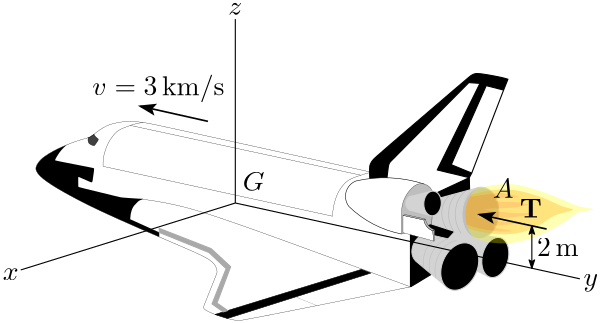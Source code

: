 <?xml version="1.0"?>
<!DOCTYPE ipe SYSTEM "ipe.dtd">
<ipe version="70212" creator="Ipe 7.2.13">
<info created="D:20200722145641" modified="D:20200722161604"/>
<bitmap id="1" width="1920" height="1080" BitsPerComponent="8" ColorSpace="DeviceRGB" Filter="FlateDecode" length="499203" encoding="base64">
eNrsnQdgTWcbx9uShW6q46tqqVZpq7YSMiQhQmSIIEMIMWJTu7aWIvYIMkmMiL3Fjk2C7CFB
YkXtknGTfO+9Jzk5+85M/+f7fbfnnvPec97znrvyu4/nfecdNcLIqFbD75sZm9h1tuoLANAh
pp2dfmra9sOP6ki8AD/66NNOpt2Gj5r5x5TFAAAdMmbC39Y2zl/979t3EAgEAoFAIBAIBAKB
QJRTfNugKSQhAKXNL82Mq1Wrzn8B/t7BApIQgNKmp727np4+PvERCAQCgUAgEAgEAoEoy3iv
WrVmLUwgBgEoG9p1sDEyqkW/APX09B17D4IYBKBs8PSa+NFHn+KjH4FAIBAIBAKBQCAQiDKL
Hxq3hBIEoCxp064r/QK0sLKHEgSgLOk/cJwOP0MNDI2+rteA0N7YktD055Zk+bO6X+LbBQKB
QCAQCAQCgUAgECQ+/uQzyEAAyp7vGv5MXoBf12sAGQhA2dPe2ErLT88PP/ykRStj94FjxQ4x
cuzcrjbODRs1xTcNBAKBQCAQCAQCgUC8tVGtuh5mGwSgvPj407rDRs6ACQSgXPjsMw1TlD/8
8JOuNs6qH8hr2NSmP7fEVw4EAoFAIBAIBAKBQLyF8eVXDeAAASgv2ne0gQMEoLzo2q23Bp+b
7Y0tNTucc7+hKMqBQCAQCAQCgUAgEIi3LVD5GYByxNzSGQ4QgMpSBdrA0MjOob82Rxw5du73
KMeBQCAQCAQCgUAgEIi3KVq27gwHCEA5AgcIQDmi+sflhx9+IlHqWS2a/tIKXz8QCAQCgUAg
EAgEAvGWhGlnJwhAAMoR79Fz4AABKC/q1v1Klc9KA0MjXclnKGgEAoFAIBAIBAKBQLxVAfsH
QPkybMRMOEAAyouv6zVQ5bNSrdkGVSzEgVrQCAQCgUAgEAgEAoGAf1aCpUabAAC68M8Tp2qy
CQCgrn9u2apjaRzaa9hUfAlBIBAIBAKBQCAQCAT8s8ikaX2oBauu/Xo69nfq69m7nxyyYOfo
YWndj9MMAFAa+c/zF/juP3gqLj41KTmdEJ9w68Ch0/MX+kIqAqAr/2xgaDRy7NxSOnp7Yyt8
D0EgEAgEAoFAIBCISheFyqKC9PPZs2fNmjUT20o2PX36NCAgoAL65yKr3KWvQ28PtwFeXsPH
DBkx1st7DFnwHDJyoJc3WWnfewBpAAUNQCn55z9nrzxz9mpeXh7/LU4myz8TeZU0gFoEQHv/
3N7YSvW9LVkeGL77qOqvvpFj5xoYGuGbGwKBQCAQCAQCgUBUOv+s8dayjICAgKdPnwoq6DKT
zxr4Z8onW3bt19dtsNfwMQMGD+/j6ungPKCHfX9CP/fB/T2HuQ3wGjxsVF/3waQZFDQAOvfP
8xf63r5zj7LNmZkPz1+MDtt5hPDkyfP8/AICWU8aIBEaAO39s1rJz8+ePc/Ozg7Zul/1h7Rs
1RHf3BAIBAKBQCAQCASiEplnpZnPFcc/iynospTP6vrnIvncpW9fF8/Bw0a59B9sa+9Ob7Wy
7ufq4eU+cKjbAC9Xj8GeQ0f2dR1kqXIhjn0p2Y8v+7NXHkvOzk7er1heGf04u6jB8stPsh9H
LxfYif/lx/ydSMM4hObIj1sSwn3TlP1p3B2SNUXx5PJK0f5wT4oxgGWK/Lhp+9jdyNbBmL+9
/vnPWSvu3L1P3spev36zc/exSdN8qPV//bP+v//eFBQU5ucX5OXJSIO7GQ9IY9V2GxH79M2d
c2Ir5QtP4yM4j9oV/+zN0+RdUxZH3n3DDH5LdoN7kSp3ibFT+YGKNp27x9wdu9vUowQPodhE
74e9kzd3rxU125P8lP9w+co33INy9sDpp1QnNYQMI29sr92hd67oZFED+dGFx5m+aiofl3EI
zdlz9FrilWsx5y9EnTx96cixyP0HD69lNlgUvHT5xhnU8p/LJ05dUkH88/eNmqq1N+qt+eDh
06o/xH3gWHx/QyAQCAQCgUAgEIhK5J+Vbq1Q/pmvoMtYPmvmn+2dPLy8x7j09+ra3aVoZZe+
do79+7kPch84xG2AF4Wrh9fgYaPte3voxj8zqFj+med196UwdKtWyPvGFdrywxVrZ7mIFlTQ
Qv5ZGfJRTTlWyv5ZJ7a/QhAXl0To6eDJXEnuUutLyT9TUu702SuUfF69bgu1fvrM5ceOn896
/ISsLygoQiaTK+gzkVfpB2rhnwWlZYmUZntRua7k3GU+Vr6rN89i90j2h6lSi9RrkU1VqGzG
w7kti6w134EXCWGmHy7pleJRlIIW9c/i2py1K1U6WTr+mXuyFc4/H99RsmZ56PHw3UcD1mji
n+cv9H367Pn5i9Gc9T7Lg8j6E6cu6tA/W9s4l7Z/JqAEBwKBQCAQCAQCgUDAP5eNgi57+fyO
+vU3LK37uQ0YMnDIiB5Fmc9ysdzDzm3wsFGUdnYfOISCNKNu6ekIq6J/Lj2hWnwu7PxnzigJ
DVoF989iOduVjMuXo7Ozs5kKmpLPZCXZVHr5z/P+XpeXl5efnx++6yi5O3n6UnK7LewQ9U88
qMobVBQUyAtxyGQy8hCt858pg8qWxow1HC8qN5zF6cRyE0unFquqQMWFp6BWZfVN0ee79/j7
l3fy6TMR/8wwzNr7Z+WdhH9WsGHflm27lqnvn2fMXkmVuWAqaEo+a+B+pf2z17CpZeCfm/7S
Cl/hEAgEAoFAIBAIBLyuKgH/rKWCLnv5rIF/7unY32v4mD6ug8wt5VnN5pbOZKWj88DBw0Z7
DBrqMWgYraBdPbzcPAYP9PK2c+yvC/9cslzkn0vKUNB6s8jZkl0VBVuolqwXy8gtrg6RzUhp
pg63j9zy6leIm3BOoQzGA+Ur0/aVHEiZj2X5Z65YFpHGgv6ZeaaMgiHynbPqhxR1VbDz3L2V
PJDVhnl2+4v9M2Nss7N1lSJebshtc3wyraBp+UxWcpKideuf9x88Ja/5fO/hlD+XTpq2hNJ0
16LiGNqZ6Z/zycKBQ6d14J95JTiYGlPcP1+7IyxdpZSmhCAVErAcy031mbd/SiAzRbGAf1Z0
VWv/rEInS8k/M5Yp/1xSNqTkKhQNb0l5ENZ5MSql0OvZg8koRUJ3htpnpDyzXSzNW8g/Twla
H3pg/UpN6m/4LA9iKmhaPp+/EKXb+hvq7k0z/9ze2ApfNREIBAKBQCAQCASisnjySuqfmzVr
RikjwekIK5R/durrOWTEWAcnD+ZKG1s3h94D7Ht5OLt4ug8c5urhpWCw2wCvgV4jyEN0758Z
bllxl/KZRTqUZVmLm8nlM/MhRVKXU2KatsHcwwmmVYukH/MKcXCLZjBKaojW0BCu/8w5oogA
V+KfmUOx73LRwzkqW7jz3NogrOEq6pjCM7NFdxXMf2Yq6MTElITEFM3ks7r+OS4+taCg8Ow5
lsYM3rwn8nzU8ZMX029nFhTIc55lsnwSVCGO+IRbuvDPHC3M0tEsL8pM9BXXtmKSVnKTYCc5
BrioDTMHu0SJS/hnOmFYW/+sSifLxj9zilEXXRRF/ZMSE664y6htwlxf9HBOiWlaZZes3yVl
niX88+JVQQcCfP00q/9MK+jrNxI0ls/S/tnA0EhJMfbZK1ev28KE8s/nL0Rz1kvvx8zCFl/h
EAgEAoFAIBAIBAL+uVTlM5X5LDgdYUXzz737DfTyHmNr726huGvB3tqth6vnkBEDvQjeBBf3
QWTZud9AFf2zYIj4Z2YCLb2JJZxLko35s+CViFCWleWqXcWueIfToMwFoyVXOCurGcKZf5D5
cCqjWCP/zD+ieP0N0b0JmnCm3K7C9TdoBZ2YlEo9URMTUzSQz+r656Tk9IKCwl17I6bOWDZ9
5nJyO+XPpfRW343bmf8m5fnzl+Q2OeW2TvyzhFhmTS/IkbpqZjJL+VvRbGoB/8xuXLws6p8Z
NatVmn+Q3YC7K6Wd1Nw/C4aIf2Z2o+T3AqZwZj2Ke+L0iZTsVizRnbdPNfxzkN8mjecf9Fke
9OLFy2LlG6Xz+QfJJqky1At8s1UO6arUzv2G4SscAoFAIBAIBAKBQMA/l7Z8pu6WvYJW3z97
eg4Z6eox2KX/YFeChxdZcHYZZGPrRs0z2MOhv7OLZx+XQfaOHrYO7oOHjSYPKZX6GwKClOdy
afnJqCbBNttsd80JxVG0KDfN2ifDP7NstnQSNdc/0+nfVBULslWD+htFo8HqBs8/C3VeovB1
UT/FL0EV9c9U5nMZ+ufb5E0sOztHTk4u4enTF4lJ6cGb91ANdu6JSEhMS71192jEuf0HTxUU
FJKH6MY/cxwmI7u4REsqPG3JQ8SrEEv7Z5FNknWhuf6ZcQh6K8c/Cyhc7fOfVemk8KkJy21t
6m8IPZZX3qR4xNgDwhgWerdFczuyQrErFWpK6z7/mfLPz5+/IK8+0hH+dITwzwgEAoFAIBAI
BAKBgH8WnHCwjBW0BvU3BnqNcPOQF3nu7zmUQBYGDPYmCza2rnQzc0v5vIQOTgOGjhjn1KeC
+GfBHGaWfxb0wBJFnrm5vtx59+gdcvKftfLPnL6pPP8g1xgLlDGhz0Ws86r5Z9b6quuf6ZrP
iYkpVBY0czrCUvLP8Qm3FFU1Cjjl98mKjQHhdLNJ0+T67mzkNbI+Lj5VR/6Z1ozc9SwvyjKf
EvWfRSfjk6iTLFFauXg9Z85E0hPGGon6G1N05Z9V6WRZ1X9W2z8LniPLPwuegqb+eWvANg3r
PzNrPkdfj+dPR1iG9TdCmdDJ2Jz1qL+BQCAQCAQCgUAgEG+Jf64g8yRKyOeyV9DqujI7x/4D
vbzdBsgrPJNbCrLsOWRkr74DKfOskM99LKz69nH19Bo+pmcpzT8oUEyD55BpeStcxFi0KrKq
kwyK7paTTizhn5UV8ZDyz2I6VzVjzN4Ds8OinZe22YqHcIeRdb5Vxz9zJhzkTEdYev75wKHT
5E1MUdu5gCrvTP6Tm5tHVtyISVKYZ5+JUxdPnLpk6oxl9+49Io33HzylK/9cVILjHFfGsr0o
tzQ0XyYr0ZWsIsM80yssh+n23DkT78Qzelsm/lmFTpa9fy4ZFt7gF/8WINpDVv0NwZ8GNPPP
PsGHtoSGLZyi4fyDzJrPnOkIMf8gAoFAIBAIBAKBQCDKyz9XqN4+e/ZMUD6XsYJWV7tZWvdz
GzDEfeAQckvJZ7Ls7jl08PDRzi6ezOTnHvZkywjSjDykNOYfpBszhCdVMkJgDsGiZiUi1/9y
iuD8gwynuj9NRHfzPDPbxBbN3Mfwrqw2VO0LgZkQ1fXPvGLXqvpn+txZ/pzVE5HOc+ZtLBHL
3AkWWZegSvrny1eucyYcpBU02VR6/nne3+sUkwsWUP6ZGSmpd6g2k6f7kNvwXUfz8/Pz8vLI
Q3Tmn+kSxGwJyfWirOLDisoSnKkAlZlYaj47doo1Y448pllVVPzg2G92ARB2bnYZ+GflnSyr
+QcFJhPkzhXIVMryZeZEincF5x9kDa+I01bunzfuOBW+e98quoE6/nnG7JX8CQdpBa2u+5X2
z17Dp5aBf276Syt8hUMgEAgEAoFAIBCIyuKfpaNC9VZCPtMNli5dWqH8MyWW7Xt7DB422tVD
nvbc33NoX/fBNrbuNj3dutq4drbqQ7Xs2t3Fpb+Xl/cYeycP+oG6zX/eR5dBZlplef7zMbpw
MXuHggWN2Xm8zDLRxbtVroipeQCzuQelZ1SkusTKfy45kGBVEHH/zDiWeNUOXi1ruaZmZ3oX
BdMGU664aLeCnef45+T9RQ/J5tfioM+uitbfiItPZspnpoImlJJ/pqTcmcir5N1MJpNRCvrp
sxebQvcFbdq9am0obe1Wr9vy+vUb0uz02Sv0A5X6Z1bInaSQlFaITb6UZntRxd7YJSmEJyiU
gD3lH89v08FR2Zw+X7vD9MCq+mdeDWTeSm5/+LuS6mRZ5T+X9KFkEChXHKmw0LzLwXoaCOyW
c15Mp62Cf75yLeb8haiTpy8dORa5O3QTq4E6/nn+Qt9nz57zJxykFLR0pWV1/bO1jXMZ+GcD
QyN8hUMgEAgEAoFAIBAIRFUNDfyzpVXfvq6DPIeOdPXw8hg0rI8bt9qArb27S//Bg4eN6uvi
admlr4r++W1BtBJ15UKwmgfoW9rzD8pLzs5acTfjQWFhYW5uXkFB4b17j5hbJ03z2bn7GCWf
79y9Txprrz0BqMJI++fvGzUtbf/cf+A4fBVBIBAIBAKBQCAQCAT8M1dBd+3X111umBXFnwc7
9h5ga+dua+/u0Nujj6vngMHDvYaP6es2mDSDfIZ/Brr1z1T+5+0796hpB7Nzci9duRkWfiR8
19HzF6MzMx9S/9yDNCDNKrj6Y+VFvxGo7FEF4aVSC2VHK4qW8NOwK8MJ7irOrH7+/MXjx08y
7z1IS7waVGn9M4lRY+eqvjeqBkjI1v2qP6Rlq474KoJAIBAIBAKBQCAQCPhnvoLu3KWvfe8B
bgO8PIeMGOI91st7DGHIiLFew8eQlQ69PToj8xn+GZSOf5ZnQc9eeSbyqkyWzy80lJeXd+bs
VdIAqa0AaO+f2xtbqb63JcsDd+4+pvqrb9TYuSi+gUAgEAgEAoFAIBAI+GdRBa2YjtDOsb9T
X8/e/eSQhZ6O/a269uM0AwDo1j/TidAHDp2Oi09NSk4nkIX9B0/NX+ALqQiArvyzgaGRWinQ
atHe2ArfQxAIBAKBQCAQCAQCAf8siqVGmwAAuvDPE6dqsgkAoJZ/JtH0l1alcWiv4VPxJQSB
QCAQCAQCgUAgEPDPAIAKm/8MACgD/0zC2sZZt8cdNXbuZ3W/xJcQBAKBQCAQCAQCgUDAPwMA
SpUh3n/CAQJQXtT/9gdVPisNDI36Dxynw+M2/aUVvoEgEAgEAoFAIBAIBKLKx/vvfwz7B0D5
0t9zIhwgAOVFi1bGKn5i6lBBQz4jEAgEAoFAIBAIBOItiS+/+g72D4DyxanvCDhAAMqLrjbO
qn9oGhga2Tl6aFl24/tGTfH1A4FAIBAIBAKBQCAQb0n88GML2D8AypfuPQfCAQJQXrgPHKvu
R2d7Y6tRY+dqcCznfsNQ8xmBQCAQCAQCgUAgEG9P6OnpdzJzgP0DoNwZPmo2NCAA5cUXX9ZT
9wP0ww8/UWtGQq/hU1FzA4FAIBAIBAKBQCAQb1s0+bkdvB8AFYFuPfrDAQJQXngOmaTZx+iH
H37SslVH537DJLSztY0zCm4gEAgEAoFAIBAIBOItjE8+qQvpB0DFoZ/7WGhAAMoL405dtflI
NTA0+rpeA0J7YytC019akWWU2kAgEAgEAoFAIBAIxFsbRjXe79CpJ4wfABUKr+EzoAEBKC++
a/Ajvh4gEAgEAoFAIBAIBAKhfdT75gfTzk5wfQBUQJxdRo6btBAmEIBywbKLg56ePr4nIBAI
BAKBQCAQCAQCoVkYGtVs2doCig+Aiox1d49hI2fBBAJQLgweOuWr/9XHFwYEAoFAIBAIBAKB
QCBUDwg9AAAAAAAAAAAAAAAAAAAAAAAAAAAAAAAAAAAAAAAAAAAAAAAAAAAAAAAAAAAAAAAA
AAAAAAAAAAAAAAAAAAAAAAAAAAAAgCpGJzOH9sY2bdpZtW5r0aqNecvWZgAAAAAAAAAAAHjL
adXGvHVbizbtrNob23Qyc4A/AQAAoBZmFr1/79ANwhkAAAAAAAAAAACq6OjfO3Qzs3CCUQEA
ACCNqYUT+cjARycAAAAAAAAAAADU5XdjG1hoAAAAEvK5VRuLUv0kaoGPYwAAAAAAAAAAoCrn
QluYQkEDAADgy2dzp1ZtOuODEgAAAAAAAAAAANop6M6m5lDQAAhgbtmHMe1az06mNiaduzu6
DF7pF/Ls+cvUW7fPX7i6bv1m71HT6WYWXfph3EAVwMTcsWVrVHsGAAAAAAAAAACATjDXXkFb
dOlnZe1q2dXFUn6rWCjGisJaflu80lXe2Fqx1dq1kio7iy4upOfqQk5Zq4Na9rGycLa0cLZS
B6q9BcOmAhXlM7k1M7Vp27zZb00atmrWuH3r5h2MO5pYO4Tu3FdYHK9fv7kWFTNl2gIoaFBV
nvzOrdta4MMRAAAAAAAAAAAAuqJ1WwtzyEkAaBQvB2vr3kP6dJvq3n6iU7Oh1o1G2TadM6DD
Iu/u4wbYdbfreyUqJj+/4M2bbFpER567MsBzPBQ0qOy/vLT5vQs+FgEAAAAAAAAAAKBb2v7e
VTMFTam20eNnBgaFrdkYEhgc5uu/Y9mqsCVLglas8PMPDAoMWBvgtzIwyDcg0C9g/Sa/Ddv8
/cMCA8MCArf5+QcFBm0fO356pVN2bh5jZ81bPnPOsllzlzOZPXfFrGIUy6ytpP28v1YNGDRB
YyM6qpP5pt+bhrb9KbRdk9C2TeQLbZpsad1YTqufQls2DW3FpmURm1r9PLxDZyqDWsNisJ2d
TMx70Zhb9DZjryENzCx6k/WclZXUwtnY9BnjYbfA23rZCFPfsRb+4yx3zO6x9+9eBxf1P75q
1LShrtPnLsqTkcjLy1P8XyYrLCx8/PjJ2PGzoaBB5cXYpCc+EAEAAAAAAAAAACCGU28PjR9r
bNJTA1lhaS0vKLFp247CwsJ8RRbog6eFl64+PH3yZmpKamHhC7KisPBOYeGTwsLXhdyQK7st
W7eQPVhZu1QKOUN5xT9nLQkKCY9PvhObmB6fdCcu6TZ1G5eogLFQsjXxdmxC+sEjZ/7+Zw1V
vkO9cbZwJrfb2jR+2fjdDV+8u/vLd3d+QXhnx+fv7qhLbt8J/6Lari/0wj6rtr3Oe2F13tuu
YJtieU3t97K+qb65eRN6P+rL594dOvVkQullYxO7jiZ2HTraktuOpvam5nIjzWlJHqvzq+A1
dPKCf9bY2nuWVtmNrs5DB7hO8eo+x8ts1Sgz3zFmQZOtwubY71rgvP8f96PLhh9cOcF7yJCL
126QJ3Bubq5MJisoKMjJySV3X/33etyEOW+nuuznNpJcmnI5tIOTVw+7gWV8smPHz6Ygy/wG
pfH8ZB69lCpvtGqDss8AAAAAAAAAAEAFxWvI6GXLV/v6+hEWLPTRRgVrhoWVXUTE8Q4du2r2
8FZtOptbqi0nLbrKfez6gM15ubKoxLj1gTumTlvat/cwT/fhu7aFPnlwPScnNSc3MTc3Pif3
dm7285yXb3JeZedm5+Xkvn7+6k5ubq5/QJDci3btV0n8s/x22ozFMfHpZ89HRV6IPnfx+vmL
1y9dubn7wImALbuDt+8L2raP3PqH7g7fF3HpagxpQHH23LWk1My5f62S70rN86W8cWjbn1bW
fe/Dj2p/9P5Htd7/qGatD+XUJHxAqFHzA6Ma7xsZ1TIyqmlIMKxhYFijhoERWV7ySbXQFpr7
Z8oqG5vYKYSzvWnnXj5LfZcuW29j60Y2dTS1J7d9+g3b4BeyeMm6jopmFJSp1u0lWL0miPr1
IiUlXbeKj5LPjn2G9/EcMdLL/Y+BXae6t5/j3nLx4Fbrx3TaOr37rjm99y/oe3ixx9n1k1bN
HX/hcnRBQUFubp4svyjy8vLkP8E8zHJxH10atrOUrKOufhR4+fIVOf1yOfrK1YE+yzY4OHmV
wbHGTZgTfT2W81saeTYyf3c4fORU6f0MsXDRWnJEcqvzPbc37v72fojvvV1Y+PLKYuruobTC
whdXVuKLTTmwOOpFyYUoLYb5hG/x+9uu7M9u+OotW8MJS4az1tvNCt6ydfUwXR5r/BLeUUCp
IR/tjbNcMRRAyduOz3ixrfI3AQ3flPD0A5XnvdH+742KD0E8YwEAQGN62PbZvj08IuI4ISws
fN++A9Syr6+fxjZYAyZPmUkOSm413kN74+5q5z8rJtRbH7Qpt/CN/+YAO7veZsaWvzdrO8TF
PfbiyYLsdJksXZYXL3txJffZjfzcxwV5r2RvXhXI8nJznmXeiyZ/7wcGBdP7qSz5z9NnLL4Z
l3ru4vWLl29GXowO3xcRtufoxpCdKzduWb4+ZLX/1uUbQlZsCN2weSdZv2PvsbMXoi5euRl5
ISoxJWPe36s0qM9A++fgz9/58P2Pfn7//R9qvv99DUKthka1fqr1vpOpSZ/OnZt8+NF3Bkbf
Gxo1NDBqoG9YX9+gkZ6BkYGRf+33Qls01d4/dzSx62TmeOjwies34vbuO3r7dsbCRas7mjoE
BG67ezeTrElNTQ/dsotKjab8s/azW3K4fj2Oln46V3xdurmeibw0db7PAHdXV3tTJ4um9sZf
e1rWn+38wxqvNj4DW/7p2nr+YKugOYOCF02+cSO2oKAgT+6fZQX5BeQ2Pz8/N1eeBR0dHWtl
7apD+UypXXJbMRU0LZ8PHzlVLh34Y9L8slHQ5ASp596DB1k7dh4MCt5BbskytfLQ4VN0m1Ly
z5R8pkLnCrpVm86afXZ0MrXxWbr62LET63wDyDL8c6Vgj/wkoxZVKf+sqofRmX9W/CmtquaV
y+fgmfYCfajI/pnup3xhKw2jt8U+gUvJCMs7U7y+ZAT4D+dcO/YR2d6+2OQL+vzSFPsQgGU8
tmV/Fq4z/XjPUv5Lnv1yFnmZs54YFdE/l7z6uOci0FvWK5136ZlbBU+T/ZrdooM3qJI3FoFf
9LiDqeq7kOg1Iv3nb2KclOjbl8Awcjog2TfmVtZJiV33CvV2xO6MWp+YAAAARORzRMTxffsO
jB4zibbNFlZ2y5evIeuDgkPKTEGHhckd+Pbt4RrvoVWbzmr7Z0UdiZXrNz78784/PvPMO7Qz
/vWXjk0bT+jvfPPknqRr+y6e8ou9uiX+UsjlYxsexJyUPU7Nf/0w78X923HnDh3wf/jvjTXr
1mpQj4KfuUqhtI1u/PPMJTHxaecvydOez5y/5hsUtiZgG2FT2P6UtDsvX/2Xfidz2+7DawK2
k5XrArefjrx66WrM2QvRSamZ8/9ercgbV+98rRTeeEubxkGfv1ur1keNa77fsMb7DYxqfV+j
1pdGtXqZmKxdMD88yH+QveMnhjXIym/l8tnwGz2DhnoG+vqGfrXfC22prX9WFNlw6N7TPSEx
pVsPVzKYXkMnRl+PTU6+dTbyknO/oaSli9uIqOgYcwunjib2xsWVOiqRf547fznZ7ZyFKybP
muvmbOVq3cStS0NXs3rjezZYM7zVjN6NRnVvONvLbPmEXn6LpienpMr9c15ecfpzPrlLbqla
0HPnr9Bhwm3pnXIVkM9lpqApsfzq1X/8q/DnzMWUhb7/4FHpXSlaPtPGW4cK2sTcUWP5fONG
zIWLl32Wria3ZLlSKujy9s9yG5x2CP5ZK/8sVwEqCbFy8c+cg1YS/0zvZ/ySEoviOtMvXLLD
zKOzeqJwMgzBohjAYjuh0CwMVyPh64b5lBxdMXqCJyvvZ5l4mLfQP5f22OowgV9iV7yzKPKQ
ov65RGxWBf/MGBnOmye5y+kMy5ry3gFY74TcF3KxQWW9Y5Dz1e76Mq4dx+jK73LenZS/C4l3
niGT2esV7zzC15pxNTnPMfld9olL9o21W8Wws3/X09g/Sz8bS+m9sWr8aAUAAOULlfDcw7YP
f9PoMZMiIo4vWOhTNtU/qOxrcuvWf6jG+zExd9TAP6/e4Pc852F4eMCccV6DbDr1bP7t8O7t
AheM8VsyatEst33b5584sNx/iffFbYv+SztbmHfnVWbU6bCVK5aMi0s+sWrtqsqX/zxzyc24
W5R/PnshamPIznVBYb5BYfcfZv333+tLUTH/PnkWm5Cy2n+rb/CODZvCz5y7dulqTOSF6MSU
DG38c2jrJoF1361Z68Mfarz/nVGtb41qNqr5/kdGtaaNHj3QtvvCKZPW+Sw1MKxBVn6jb/i1
vsE3egbf65Mw3FDnvS2tmtD70dA/m9p3MnNwcvY6FnHG3LJ3R1MHMwvnwODteXmyFav8SLNO
Zo7dbd2vRd20tfMgjQk68c/MhE+J0L4cRw97z4SElDdv3qxY779k1RrPfj26G//gYvqdm9lX
E+2abpnQ9S+PFuOsv5vg1HzjZKc9m1dnZGaQ4+bl5eazIy8vr6CggOxKh/nPr179R5nPipb/
XEHkcxkoaOp5+OBBltjTjKynLlMp+Wf6hUA5Z7oQja4UtMbFN+bOW3TzZix9lyyTNfDPFd8/
V736G6r/QV0u9TckDlpx/bOY0pcU7+wzHT9suKiO4I4JP0VcpQuq0DL8lgJ5hvDPOqLUx7ZM
/DPrLKRzUHnOUyX/XLHrb7AkM9OLCo2Y/fhh9qLvANxTYw2CyMtTB8/Akrcm0gGmpOWNhrJ3
IdHOF/28JZTJzBulkndLtmRmjLNgYrZE37jteapc47cd+GcAAKiMUNZ39JhJ9Jr16/2ZFTDI
XW1qMqsOdSCn3h5U3Q+N99OhYw8N6m9sDN5cWJiTGHM6+nDwhknuE22b/93fJHTuwHDfSdv8
p9+8sjXm2rYgn2HHfcc/S95XUHjr6Z0TB9dPXvWP98PHNzcq6j9rnP9MpTR36NSz7uf1vm0g
T/E1s3A2t6ToU3y3T5t2XT/+uE7TX36nH6KNf1bUf047dzH6/MXrp85d3bB512r/rVt2Hios
LNxz+KTP2uB9R06FhB+QJz8HhW3YtOPk2SvnL904cy4qKTVznqL+s4b5z60bB3z2Ts2aH/5o
VOs7o5qE72vUqmtUs5+ZxfQRw/du3zJn/IRaBkbfK/xzPT2DevL8Z535505mDgQzi16Xr0T3
c/V27jtsrW9wdnaO74ZNMln+wkWr+7p4Dxk28WzkpU5mjjr0z8yEZ+nQ0vhNnPJ3Tk7ukr/+
Ge49evrU0WM8u410ajHe8edRPRrN79t234xea0d0Wjyg7Vpvs91/e5wMmn9lx+bsly+phOeC
ggLqVrEgT4Umu9Jt/WdydqU6pV1ll8+lraCplGOJCRbp0hyl4Z+DgnfwbTNtpFetCdT+EG3b
d9HsU8N3fcDu3fvpuyGh2wnwz/DPZe2f1RFi8M9a57hK7F/60EwZxRNTvBxLFe2KoEspK8Hy
Nvrn0h/bsvDPrLOgn3sS7yTMn2Mqv3+WH5H9jxqoUVLt4jIPyh/hkq2lpRzZGdq0f1ZtGJnv
PFKdZ46GtKbm/msR5ia6qyp9SHHfIdlXlttz+GcAAHiroIpsMPUyxz9Tgprc6vzQTr09nHr3
d+s/ZNLkmQRyFNIZukvUSrKVtCGovtu27buq55+t5R7VPzikoCD7bnLks5t7I5Z575jicCNo
8oOzG56lHnv54KIsL+1Z1qUTW+ecXuv975WNBa/PPb4ZcnD1iG0b/8wv+DcoeJs2+c/UnInf
ftfEwMDwtxamgnaaFtRGRjU7mjroKv/5anRsckr6jdgkv9Bdq/y2bt9zJD8/f9fBE8m3bhcW
FNzOuL8xZOfawO0bNoVfv5mYnHr7alRcQspdrepvtGocKPfPH3xfo2Yjo5rfGdZsaFizgWGN
Bu9/uHrhwqvnz9m2bfeZgdF3hjW+1pfL52/09BtWl/vnjVrX3zCW+2dHYxO7GbMW/fvv05jY
hLS0OzKZ7NTpCwcORkRGXpbJ8tPS7yYmpt5/8GjOvKWKZGnHDh1tta//XGb+OXTbbrKTWRMn
jh4yZOJwl+meVnMGGM9xaz7V8dcVgyyOzHXdO8M2fLLN3plOp3yGXwqYftbnz+f37xcUFuaT
ky8oqb9BT0RYKVL6q5J8Lj0F/efMxeRMI89dUVE+69Y/0zvnpzrTCpoqPa0NbdpZavBJNGCg
9+aQ7ecvXPIYMJyCvqv+3uTWN22vwsRSQVWHkJvhoiBbedKYDr60PJTG2Mzzycytt/dI+udF
V16K78dMpNmhKy84SlnkiKyzUGwSbC9wxJW8Q7Cqasj7I19m7IfRmFd/Q7E3XkvmSTEHuWjn
cl3MvDqMnTB3XmyV9zBOiXs1VWrJfpIwToetHYo8ADN1jfl3OkMFC+TmcUUxszSo39/DmH9B
87LR2ActVg2cCsl0OWXx+hvM0sfSqZsiLcU7o8L4KFf64puUGQbWgAvlP9OPVd0/C2c8MrVS
0dODcSEUm6gyAvzCquxNEv8ev2hXykVQke0pqhZLnyMz55Y5aKyjs/bMKqIr9u/0RYZaSQe4
ZVpFRkZU2Ql1WGw9/YJlNGB2davg4AsPl0a7EvfS4s9tlrLTuP6GyNgKnAXvdSTxYhec4o1z
CO5zQDD/WaB4hTKvKDAU9HNPlVcx+7XG77Dg6QjnP7PFryrvQlKdlxS2Iv5Z0Q3h/GdGkrZq
fRP6ZyaM90wV62+wXoPFpcsFivmzMr2lXwKS7w8i742sbsBCAwCAxlnHwZtC6WVfX799+w5s
3x5OFmbN/ouyxFrOCSiWdM2HKrtBbgW3qujA27Sz1MA/BwSFFBT+l3bj8POrIedXekYtc8uL
3lDw8mxBXlJh3q2Cwns5/8XHn1wXsdztTti4wug19/fPPLB84Ik9ywsLXwcGbZX7VWvN858J
X9drVKfOV+SuqbnT9z/89s23jRs0/KVe/R8/+rhOg+9/adFaXtf6txamtd7/sH1HW134Z5/r
MSkpt+6QP3/fZOeE7jy4wm/L9j1HcnPzjp+5KJPJrscmkdu9R06t2BgavG3ff/+9kf+hfDsj
Nun2/AXa+OcmQXXeq1Hzg4ZGRea5vmGNRu9/YGBYY+WCf47v2/dDjZpf6xt+a2hUX9+wvp7+
N9X1G1bX09M32FD73dCWTbTxzx1NHbyG/pF663bE8bMXLl49fOTk2chLfv5bLLr0GeY92cTc
MXzngaPHTp88de5YxJlTpy+Qlp5e4zuZOVSi/OcbN+MLCgoCfX2HD3KfNsp9zmDLJYON5/Vu
MtWuyYK+LcP/sD74Z4/DU6yPzOx1dsmQyLXjrwQvy/3vtYxReaOgOORCuqCgCstn5pSIgUFh
SpFIG1YLBycv75HTleKzbAOloHvYDdRh+rFYpQtydqQBB11VSqHl8+o1QdJ1ObRU0BpMPjh3
3qJH4qF+FY4iTVokGxVi88WLlyybyvCfCgPJ1qFMUamQuiWumNKktK6kdk5vLTLAwv5ZcaBi
/ct5IEf8lljiYg2r6hF5+c/s9uydq+OfC0U7z/bPisFn3i3a7aE0hkZmdqNo58Vbqcvx4gV9
CRQ7ZJ0+cyvverH9s3hLxaV58ZL3QI5KUvzN6xdc8je44i9uobIPyvyz4oEsjcn825lfOJRz
FLYhUa3+M7vIJ7sDHEu20Y/bN9U6o2R8lCXISehWZSaWY1R49Z/FtImErxBMLOekQRZduOI1
VJHVjX4iRV8pu8LRnmxTx59dUbl/JgPOTfYWvEDs56T930tYbbiVAcT/MT5f9Qt0QOBArKcc
52RFawKI7YfrtIubCb6UOFef9bQXHS71dyWdbyzmnznrNfPP5BJwnjmsygzBGznvAyq9LbAv
vfjl4z4HmC/GIkfKr04sUZmn+DSFqvQwRaWSHQ5fzX3Vc560wiPGOOtiF62a4OWduFjnpVfy
T43xxON8xBRZX1Xy25m7FXoqMp63qvhn7nNDtGQKacn5eBJ6y5V+Dit9b0T+MwAAaO+f9+07
QC1PnjKTEBYWTqVAU763NPwztVtyXGp+Q7JsYWXHaUDWkPXBm0KpuRHJsop7VncKQipv2S9w
U2Hh87ToA6+uBFxe6RK7rFdBjG+B7HJBQWpBzq283DsFsrv/Juw9vdItdl2f7MMTM7YNj/Qb
mhYdXlCQHxC4Wbv8Z3mG8xdf1v+s7v/IsplF72a/dWrStN3Pv7b/9beOP/7U6rcWpu3adyOb
mjU3MTQ0+t24hzYlOCj//OesJdE3k1PT7lL5rodORC5bvzls71GZLP/Q8ciHjx6T25ycnANH
Ty/13bzv6GmqMkPa7czYxNt//b1Gc//c8qeAOu/WqPH+jwrz/J1hjW8NjBoY1aprWGPjsiWx
16I6NfrxU33DevqGX+gZfK2nX19P//vqenp6Bhu0y382s3B26z8yI+PevPnLTDs7Ofcb+vz5
y+s34mztPC5eiiJnd/xEZHdb97S0O/cfPLK2cTE1d/p74cr09Lt9+g0z0+iITHbsPKiigtbS
P9+//5BcpqTEpAnjx4wZ2neqh8k892bTbBt6tvnE+/f3fRy/8XVpsv8Py4NTukT81ffMqtHp
FyOo+s/y65tfUn9DUZEjX4f5z7b2nikp6Tqpca3zchAqBmmvk+N6j5y+cnWg6pD2Ojzfsp/8
kVn8XOLodBttakFr8Enks3S1hH8mWzXxz5wEXVZWM0MLC1VpYAhVuZjlWmJGhjO/2AVbbnMO
xNKkipY8FSzQH9bpKDsitwEvOVmwJIgq/pnVK+ZWsWUVi2Nwd84x/JyBEvL2wgdV0pL7JBEp
UywwhxTzL1+V/bNA8h7rD3Ppiav4JVJV8c88ryVcuIMr2QRS48Q7o2R8JASgZHVcpVNACs3t
xUilE3dHlItjHrckZ1LoUdwLx54pjG+YeU8PoU6KCiuhayGUL81LcWddVlaioIp5uZLJkDz/
zE+xFvh9QbAoCrM/AvOpie2HOyaM5zb3ivDKhnMGQXy41N6Vkux6Ef/M9dXcJNJwodxRnn8W
euZQfeOfhXSOscill7p8Ah0oOQv5evocS1JYBX+B4jzhxRRu8b84UKuOCnOcpUeM+45U3I2S
PF5h38t+F5LovDIpzf49iIy8/Cct1oUoeYMqfhIqeRfl/xAm5J+LOqyCf1YxmV/lV4GSK6Ls
vRH+GQAAtGTBQp+IiONM/cupv0FNQai6/lWdHrZ9aAXNry9N1pD1lHwWnBtRjBatzNT0sYr6
z/6byN+hd6IPvLzkm+DvGbfK8WXEny9iAlKvbL2dcPLVq/TCwoc5GSeTwybErHdK8Xe+4esc
E/bHi9snyN+R/oEhdB61ZvK5cZM2+voGv/7WUZ6pa+ZIFr75tjFZ2bBRs28bNG3Q8Oe27a2p
JN5PPqn7yaefdzJz1NI/T5+55HpMSmJyOuV84pNurdgQGrBl95vs7Nt37x09ee5WekZubm7Q
tn3L1ofciEuimiWl3IlLuvOXVvnPP/nXfs/IqNYPBkbfGhjVNzD63qjmFwZGdu07LJ87e82C
BeM8+v9U57N6BkaN63zWsNYHX1XX+5byz5++F9pC7p8t1LfB1CkvXb7+4qVrihF2IIP85Mkz
3w2b3PqPosWXrZ3Hzt2HkpPTqGIdpGVCYsrEyXMVPy7000nCLVWAt/QmIszOzpHJZGQP16Ki
Ro/yGudhOs31t8lOjf+w/WZG9y+WuzXZMs7s4AxbwpG5vSIDZ2e/eS0vtSHL4+c/U8u6kpDj
JswpvVntNFbi9I8CO3Ye5Gf/Mlm9JkhX2ryrjZvX0MnSyc9jxs2m5PPM2T6kfaX2z1TdD2pa
Q2n/TLUh7csy/7k0/LOk6S1xsMWVJURqOAvXEKYfzj2QRP1ngQOxWkpIaaYcFrLH7P2w/TO/
hwKqWeX6G8L95EhdqXrX7AohVMd4OxcsWsL0z6oMmtKWwl0VSOXiSw+GwFHVPwvJEztl9Tek
6oiq4J/5WkD4b3YV1IR4Z5SMjzKTzLfBKjgNynTxM2k5KeLSBxXaOaWbePUHWN3jJbty1Y3k
0LGOLnSOqtXf4HWAfRRWyYItUnmPgldNlfxnsYnMpJ9X7D1zGqixH540lnoyCPyLBpHhUndX
mtWW4flqjetvqDwg0s86YQ8pefmU1L0vfiyjJwKWvsjucitRaJH/LFApRfyXIEnpWlxcQvzh
/HchjfOfud0mQyf6o0bxYxlPRf5x+X3TUf6zaCYz/+2U/asK/8JJXxGl1wv+GQAAtM9Djog4
vmx5yV/Zs2b/RVe66NCx6759B8LCwkvp6BZWdlSGM0dB0/KZbFV36kO1858V/tnfP6SwMPdx
fMR/V9YnBXmenmd+abHNmWUufnMH7Qxdef9+XEHhv7LHl15dXpES7HZqfsfzS7rfP7HgTdal
wsKCgAC5f7bqqrl//v6H36pX12vRypwsdzS1b9ykTd3P633X4Oev/tfgiy/rf/7FN9QmM4ve
tet8+cEHH3cyc9Cy/sa0GUuo+QcTktKyc3Ll0w4eOrFkXfDhk+f+e/06Jzf39es3Eacv+qzd
FL4/Ij8/PycnNzE5LfJCdGJqxvwFq7Spv+Ff+10jo5rfGxh9Z2Akr/xco5aBgdHimbO3BQR8
UbPW5KHDV/49r69lZ8+etratWjf59NP6+gZ6evq+n75L+WeN859d3Eakp99d+M9q0869e/cd
8uTJs5sxCbZ2HsdPnH327Hn4roP2jp63b2c8evTYodcgMtQb/UPj45N72g/QPv+ZZvWaIBWz
bXfsPKjB/l+8fKW4WDlkD8tX+Xj1NZni3sK7y1ejO9Sdb15vVY8mm/u12+zZfvtEy8PznKL2
+uUXJz+Xtn/2GjqZPjVdFbLQTVZ2asXKyqYE9by/VqxcHUhudSWf6eeeKs+rfm4jdVV5g1OC
Rto/kzZlX/+5HP2zcOosq6KyuH/mpTRL+GdmFWKJWtNC/WHIYeVHZPtnRlFlVpSSfxbsHqsn
rDTmcvfP3K6KKBcd+GchxVTK/pldClWi+kTp+melVVuFbLC4axJQxMLtpUSu6hM4Css6Ff2z
8Fmw5bBm/plf+4IPr3Cx2PNHE/+spHqtVFqvqERVbxo+Tf2z5HBp4J+lfigR9M/CtrDM/LP0
2wInTVr08kmnvBYXrxCuXcx8Wir56YrVc+UvDY7QVvIvEUR2SM+lyCrBwa4RLfwupHH9Z5HM
apHfYhTdECy4rd47pAb1n0uePNx/UCDwjiT40aaif1b+3gj/DAAAOinBERFxfNToSWIZyFRZ
5lKCHCUsLJwzByJZJmvIenXlswb1nylvHBAQSv5AzXl0Mz9pe4y/R9i45numdDiw0Dl40ZgD
4QEP7yUWFLwoyLuVf3fXrbChh2cbR2/ol5scmpOdQh4V4B9Ce2yNFXTdz+vR9Td+a2H6628d
f/61Q/OW5s2adyILlAIl6w0MDNt1sNG+/sb0mT43YlPjE28lJqdfuhrz8NG/L1/9t23PkcVr
goK27jkQcSZ4+16yvGXXoRcvXjzM+vfy1ZiklPTE5LT4pDta1X9u2cS/znuGRjV/0Desr+Bz
fcOWDb8/unv30b17PO3tJ3h4BK1c+ffkyb/UqeNqYbl81myrX36pXl1/Y53qoS1/1qb+cycz
R0+v8XFxSRHHz0Zfjz1y9NT581e2bttDBnzwkD86mjrsP3DsbOSl02cuXL4cfelyFLl1ch5C
1pt2dqos/vnOnUz50zgntyA//+KlyEH9TMc4N53o8P3kLt/80+XrdQ6Nwga1OTLV+uBsuz1z
XTKSbhQUFOTl5jLlc37p1N+g8mCDgndUkOTnCqugS0k+U1aZnOb9B4+UDghp8/Llq8ron9u2
74L8Z5Xyn4XQsX8W7KHYcXWU/yx0OJ7f1rl/Fq6/IdFSoKtC3kbMr/Lrb4j8q+py88+qWA5V
U+PU98/M81IyjZeADhVJmRZ2ViLDK3H6UtmbPOknkLVe7vnPqkx+J2iDRSwr+8T5PxlI+mcV
qxwrNWzq7UeH+c9S7wDK/LPk4IvVORHIpNWNfy6pvyHkn1VQxyrVW1D+zxNK3jrY/w6C+VOd
6LUWfbdRIema9VhV/LNQNnvJ73fsny0YuxKVwyr9Cqb8nVn4DbCkS7Qk56wX7ZuSH5VU9M/C
ipt9Okqr7pip8hxG/jMAAJQBHTp2pZKQfX39BnuNdurdnzBq9CSqOAZh0uSZalXAUBcqz5la
plOvKSmtwd7atu+qgX8ODNhSWFiQ8/qO7M6hhO2jzyx1SN8z6UX8tn9Tzz3/NyMv75Us50l+
fqbszfnUw1MO/WV5ffso2dOTObny+fv8NobQdTw0nn+wXr0f6nz2P2r+wfrf/vT5F/UJ39Rv
TFZ+/HEdyjnL5x+s9YFO5h+k6j/fSs8g/X/0+MmVa7GJSWmP/316+vzVdYHb/1kduCZg2/Gz
l7MeP0lKTr98LeZR1r+kZfqde/L6zwvWaJP/7Ff7PUPDGo0MDD83MGpat+4wR4eE6OsXTp7s
1rJlywYNf/vii8ZffNXX3Hz2cO/TBw8d3L7DpEGD6tX1NtSpHqJF/jNVUqOTmWNHE/sp0/5+
/vzFjRtxcfFJ+fkFiYmpJ0+dS05Oy83NuxkTf/NmfEbG/eEjpsgbmzp06GhLroiuBOD9B49U
qr+RqqELvXpVoZTz8mT5sjxZ3uTRPd2t6o7t8cUkm9p/2X2yst9Xm4f+vHeKyZ7pXc5uXSIj
jRTBmH0wvzjxuagWdBWef7ACKujSk8/MeQClf9ogW0kb0rIy+uf2xt0rkX8WzHBWUlCi5CEi
acOC9Z+FU6kFK1Swm7HqISs9IsckC1bbUMV7s6YRVNk/ix2Ou545FaD6/plzRUQOqqQl3z8L
qiSBOsNc5yy0XPJY6Zq6pemfVf0LXaDmMFdNSPtnJeOjxIGL5I3zHyXxD/DVy3+WcrzcAVQ2
HaGkf1aS2i1wgYRmb1TmbUTLiYjKVTFdL5bJz65xLSjAVZdX0r/1qLofTv1nNaSx1HCp659F
Zx4U88+iGdHq+2fxJGqB+s/Szzrxl7bUvyAQn1GUOWWhQP6z2PkKXh1mY+nq6ELVxVn+WXna
OeuXF+H8Z6kyIJKdV8M/Cz9FWU82wfxnyRIlkmVz1H4JM09B2j+z5zaVrP/MfQ5LvTfCPwMA
gK4UNFUImklYWLhb/6GTp8zUoAizugVAyNHJ/ql0a3JLlqn+aHDQDh17aFJ/Y/1meeLos7QX
8bsubhp1wc/z+Y2NhbLYwsKswvzXhQUyWfZzWU6GLO9GWuTiiNV9bx6elff6Sk623N/6+Ydq
UyLY3FIuVL+p39jAwLBlawvOVtPOTibmvSiD+tX/GhgZ1exoYq+9f54+0+d6TErKrTsFBQXk
FHJz8xKT065ExT54kPXo8b+JqekPHj1+8PDxlai4hCS5mCVtSMtb6ZlxmuY/U944tGXTjbXf
MzCs+bm+Yffff18wadJff0y4cv78jJEjauoZfFZd//Pqep9W1/vOqIbJz7/0MO7QoVGj76pV
q15dz/fTaiEttMp/7iD3zw4dTe1NzBwuX47u6zq8h92AxUvWvXz5asUqv2fPXsydt9Smh7uL
m3fkucvGnXqScSaNyaOo8ddy/sHo67FlMP+gX8A2+dM4NycvL49cr3l/dHPuYDDM4sNJ1h8s
dPrMb0DDHaNa75vUaccU82u71xQUyk01JZ5llHwm/8un0p/zc3NzdZv/DAVdvvKZ+gWEqrEc
GBQmIZ9JG50PQtn4ZxNzx8rkn3n+ljsdnqJkcYnG5FhNztai+sZC/pmSn8xuLI5KK9rEnAuP
04y6y/CrSo7IO1lOe/n5Fm1lnSm7WVG1ELX9M3/2wENpimXFDlkOWRv/zPXt7LMouvTSLfn+
WTjljCp6yf3XzcJTAbL/QC6qe8Ayw9z9lKp/Zgvwoh4ySoZy5t4q8STsybBU8M+i4yOcP8z9
t9vcYRdPuhN3fZz9sE7B/u8l3H9Czhh2ri9i2TMVuiHhn/mzE3J0PecCFQ2mmv5ZwFoP8ylO
wBbxQuxLzDWW7ItY/I/uRf0zrwPFA85TT64zfUSrAUvsh7+eOxOZlDQWtIKCw6XurpTVllFe
PFwb/8yZXY5Td4L3vBK9y3hbEEgxFbx8ogaVs16w/rMS+8p6DfLeChhp/MyDKtqzXlycN1jp
ERO+OkL1n5X84iDdefGXMP0MFK1dz30uCdR/VuHXELHJJVWaf5DxLiqVisyfV7d4TBQHZc0I
KXFFlLw3wj8DAIBuLbTXkNGTp8wk0BMO0rMElpKCpuY33L49nJbe1AK1hmxVd4cm5o7qeVGF
R/XfIK+/kfci8016xIWwaScDRty/HpyXl5gne5L7+lV+Xl7+m9f5/93Lz4lLveh7xN/75gkf
2eubudkP5TIncLs8v9daq/obv3ewqV3ni2+/a0IVK6ag1DTVpnW7Lh99VPuHxi20Kb7ByH+W
++fUtLuUbaTk5+N/n16JiotPvPX02YvEJLmOzvr3KbWJSopNu50Zl3hHq/znlk0C6lQzMDAy
+7HxGDdXJzOTLes3rF+y+MsPPvxa37CBgWF9PX3CV9Wqf1Ctes1q1T+qVq3+e9WqVddb9+m7
m1tp6587mtp3MnNw7D340qUoK2t5qW2Fs91CTnD1mgCq+LZND7eY2ER7R09KVuvEP9Pz3DEz
nA8fOUXJQB3657HjZ+fk5OTny/Jy82QF+fPHmbi0fcf9d4OhHQymdjFa4ljb1+27LaNb7plm
FrVtdp48cukMaJlCQssU+c+KNQXZ2Tk6NJCUhN8RfqCCK2jSyXLpwMzZPqUqn+lC3NSzjpzm
gn/WUJ6ZrCTLVHI+2VoaBbrLxj9rMAXh3HmLJPwz2Vqq/plOxy0OwUrC3Fnz2BnLjLrKIvU3
WF6XeyCmf2Y45yJ9ysvvlTpi8d4KBXwvFXR/OKadOQjkHDWqv8HpAHO4GCdFGmtbf4N5CK5s
Z/hn8Za8J4mIFaH+zGcWTWWZIo4KLpYeRX9xS2wlf0eXdv2Nlvwq0GxVzvDP5KSK/sDn1YhW
pf6GyPgIKn1OAV6+MBHJ4mOOHgOuNRXYLeeI/ORhob2J1R9Qzz8zzMkWYbfMGXYN6m8InCPn
1wGhE+eMp9C8aezZ0KT8M7cDnOcAbxoyJXP2iV0O4enMlEljRh84sot3UdTbldLaMtwGEtZd
k/obnPcT7oAwR557vUTeFsR8L2/YxaecE30iceW5RF16xkGFXgv8EtZc28l/g5UeMcky+OFb
BLS26LuQss6LV2oSvVgiz5ySk2X+gxfJvjGf9rx/wiBUEZ1Tj0XsfYx+OG/qAfLUKnk/5/ln
6Ssi+d4I/wwAAGVAqSro5cvXMNOtyRpyS1toslWtvak7+WCJf964VZ44+irrya2TEVtn71o/
NulCoOxVQn7eS5nc5BXKsnPyc57KslOizmwIWTPiwtEVeW8Sc3Keyf1zQJhiP65amhNzS2fB
qe5o26yTQsT8/Ge6+oI8ETovLzn1zoXL15NS0qkM2KLkWIV/1kn+c0Dt9/QNjNr/76upQ7z2
bQkJWr6iQ9Ofa1fX+05P/+tq1etVq/6/atW/qVb92+rVyRr57btyAe1b+73NLbX1z8YKBd3F
um98QrJTHy8ysCNHT795M/5mTML167HeI6eSNS5u3gmJKZZdnDua2JP2peGfg4J30M6To6C1
9M9kh8nJaeRakev48uW/Uwc2GWT67oC277o1f2dg83fGdXp3kdNnoWNbHZpjdW3TyLzsF4rU
91x5vjR5ljPqcFDp0wkJKbrSj+S8dHWOZaCgy+XoZSCfaQXN/0GECrK+lGaHFDsi5+jaH+h3
427qfgaNGDXRZ+lqPmT9W//pLze33BogXAHOc+ZVFeGK3FojqpJUK66rEUrS1coMFUo0iyMx
PkpnHqzQqFo9G7ytY6v2WYhUNQd4yuGKAAAAqOAKetbsv3S7Z0o1T54ykzP/IFX3Y/v2cLX2
9rtxNw398zp5/vN/WRnXz2wPWjV+09oJsRe3yF7eypdly3Ly83PyZbmygvyc7De3z57yW7d6
dMSRNdmvb+XmviaP2rhxqzb1nzmSWSfNJP0zNRmcvP5zalqGoAiizDM/qPrPlH/u3KWfJv65
RVP/2u/W0DdsUF2/U6Pv/xgwwKTRD59W12uob1C/ul79atXry+VztXrVqn3zHsV7Dd59T69a
Nd/a1Ta3/EVb/2xiRzAxc9yydXdiYurhIyeTU9Lmzl9m2tmJ3KakpJE15NYvYAtp39HUnjQm
j9K+/jNHvjGLG1AVD3ToZhcsXEXtKur8/uE2tUZ1qTG8w7tD274zst07s21q+nk12jmp3f65
licX94g7vPbh/btF+e0Fhbl5stzijGjyH7Jy3l8r3ir/TCnoUhKwSnFw8ioD+cy8IoePnCLP
TAryPCzV67Jw0doHD7Ik5DPZStpofyDyDtmytTk+snVnXKXmEBSashD+Wf2/hYVVcOn5Z1XL
9lZW/yxV5bXCI1lJFWBs1T+LCvN6h+0EuCIAAADUUdA6l88WVnbr1/uL5VST9WQraaNy8rM5
XbBCnfrPco/qt35Lbm7ey6ePY64e2xe+4sRR/8y7l3JyHudk52S/yM1+npPzKjc3J+fpi7tX
og/s3rcm8uLOZy/S37z5jzzK1zeEziuuLEyf6RN1IzkuIfXFi1fPn78kkAWal69eM+/SDRKS
0jSef7DYPzfx+URef8NA30BP30Bf31BPz0BfT36rp6dfvTpBrxpFteoUeor6Gws/0d/cspn8
uFr7Z0JHE7vpMxb+vXClVdc+puZOnUztya1l1z5z5y+b9ucCuhnln7XPf164aC1TtTE3BQXv
0H7aQVadE2uXGzfi05Ki/3D7bbhVzdFdaozvYjCli96f3Qx9XD4L9P5x+6Q2u//scHBu10Nz
7WePdpkwfcGx0xcfPn5KdyMnO1tenyE61sratbNO629cvx5H534DUEp06GSLz2uNOJTGr2XB
nrmPV1qkFPKB37b8Z03ye9X9c5tXuKOCJEOWVv4z0C43XrpGAQAAthNXBAAAQCWEmfOsTZui
lp1sNZAVVP7z5sAdDEGYVVj4TDxTL6ew8JWCogjZsoveT8WH8uTDvKfdjL+VmJKRmHwnMeUu
ISk1owiyktxNyaDXUA0SFC1j4tOGek/RZJwV3nhz8yaPvqm+qva7Wz97b2vd6mFfGpDbkE+r
hdapFlKn2ubails574VQy7XJQvUVtfUz6xkFNdc8/9m0c+8OimIaNJ3MHE3Me9GSuSOVGm3e
i6zntCSPrSzmjUqPd3QaNMKpxTCrT0ZYfTzG0nBStxrzen2ywLn2igHf+Hv/tHV8ix1/tN09
3Wr3DIexbt0btLKt37LX7zZDXYfP8hg+PeL4GfKUvnfvoYvbKJhMUDnp07adFT5eNau2UShU
rplRbaNQqlo1/HOF9M9co1gRKm/APwMAYDsBrggAAIDKSZt2Vp2tNKlNYaG4HT3yz8CgMH//
rUHB2wKCNgcEbQoMCgkICPX33xYYsD2AEBjmH7Btg9+mgKDQoOCtfkGbNwRu9iNbg8LGjp9d
6fKfXfuPmfvXqplzls2cu2zWnOWqMFPOsvkLVvcfOE6TcVao0eEdzDe1+jm0ZZPQlk3ltFLc
tvhZcfdnBkV3Q1o23dzy15AWzTa1bDa0vaK4t6YVSEw7O5mY96Ix6+xkxl4juFInNbfLXkF3
s7Ac0e1/47p+Mrn7p1OsDBc41V7W/+sVA79dN+SHYO9fto5ut/UPy+CJ3QbZd27UzrGRcf8v
mjvWbWrzcUNzZ1vb1DPbRo2bBY0JKi9mFs6t21rgYxEAAAAAAAAAAAC6onVbC3ON0mIBqKrY
WHb17vq/BX0+n2X76Vy7z1Z7Nlnt2djH7et1g5psHtVx/cjOvmO6dTK2+LqFbb12/b5p1++7
Vo4/tutlZm7j0qMH/bsMAJUU0869W7VBIWgAAAAAAAAAAADogFZtzE0ttE1StejSz8ra1bKr
i5W1C7m1tJYvWHWVL1t1dZWj2EpvsqSaydu7Vq7MZ8Ypu5Ceq4uWZUYsLPtYWThbWjhbMbBk
LIhBtlpoPffiW4RirLp2sRtu++t8569WuDdY69Vy9aBfF/X5ZmX/xutGdFoytLO1WafPfzL5
8rfuX7Rw+LJtv69b9f61vX1HcyeMHqgyChpZ0AAAAAAAAAAAANCSNu0szSpPeV4AyrgQB8Gh
W7dJLr8vGdxmjdfPPu4/Tu/dtH/X35o3+/Wzhm2/aNK5btNunzfr0aCtU1tTWu/D84Mq8ypw
btu+Kz4oAQAAAAAAAAAAoBltf+/aGTmxAChT0ATbbrZ9u3Xu3rFly19+/Oqb7z6r36zeT52+
+9Xilza2bU16CT4EgKpBRxO70qvF0aK1KT6LAQAAAAAAAAC8fVT9P4dbtenc0dQOXgUAAIAq
idDtjW1QERoAAAAAAAAAAAAqmGfz341tMNsgAAAAdelk5tDe2KZNO6vWbS2gowEAAAAAAAAA
AEAJ59ZtLdq0s2pvbNPJzAH+BAAAAAAAAAAAAAAAAAAAAAAAAAAAAAAAAAAAAAAAAAAAAAAA
AAAAAAAAAAAAAAAAAAAAAAAAAAAAAAAAAAAAAAAAAAAAAACASsSvzTsBAAAAAAAAAAAAAAAA
AAAAAAAAAAAAAAAAAABApaB563YAAAAAAAAAAAAAAAAAAJ/n2gUGEAAAAAAAAAAAAAAAAAD8
MwAAAAAAAAAAAAAAAAD4ZwAAAAAAAAAAAAAAAADwzwAAAAAAAAAAAAAAAAAA/DMAAAAAAAAA
AAAAAAAA+GcAAAAAAAAAAAAAAAAA8M8AAAAAAAAAAAAAAAAAAPwzAAAAAAAAAAAAAAAAAPhn
AAAAAAAAAAAAAAAAAFXMP/fs2RP+GQAAAAAAAAAAAAAAAIBu/XPP4oB/BgAAAAAAAAAAAAAA
AKAr/9yTHfDPAAAAAAAAAAAAAAAAALT3zz2FAv4ZAAAAAAAAAAAAAAAAgDb+uad4wD8DAAAA
AAAAAAAAAAAA0Cb/WfXAAAIAAAAAAAAAAAAAAACAfwYAAAAAAAAAAAAAAAAA/wwAAAAAAAAA
AAAAAAAA/hkAAAAAAICqwRdf/U8DMG4AAAAAAADAPwMAAAAAAAD/DAAAAACgW0aOGdfRzALj
AOCfAQAAAAAAgH8GAAAAANAty1euunrtGhQ0gH8GAAAAAAAA/hkAAAAAQOf++fnz55VFQU+Z
9uep02eYkDUVs6t+AYGcrvIhbeCfAQAAAAAAgH8GAAAAAKh6DBjktdE/IDEpiVKFlUJBU7ac
GWRNxezq6TNnlepZ0gb+GQAAAAAAAPhnAAAAAICqhFMfl6vXrvFtIVkJ/wz/XJX8cwcTs8FD
h5Nbsrxi1Zp///03NfXWwMFD+S1PnDxFOkxu1T3EpCnT7t9/QCALeG9hQkbeqlv3itOfGzdu
kkscumUbddeuV++I48ezsrLISrKA6wUAAAAA+GcAAAAAAF2lPWdmZj5//vzevXt+AYEHDh6i
bWGFrWUB/wz/zGHg4KGpqbeYOpGC3CUracl85mwkuXvx0uXK4p9d3D2OHD324MED0plnz56l
paVv8POn/LnOsevVe+v2MHIIMjKcPhw/cZISs+Q24vhx0lL1S0ARvms36X98fEJfV/eK6Z+p
Hj59+jQhIWH7jnB8NAAAAABAM//cvGWrqdOmHz58hPx5Rb5djBg5Sto/T5k+gzTjf/3oYGK+
d/+Bly9fFhYWymSyxKTkseP/wIADAAAAoDJmPlPy+cDBQ1S1DdroMuUzaWbdvSf8s5ZDPWCQ
lzSkDfxzqfrn/QcOPn369OixiErhn4d6j0xKSibdePLkCdnhw4cPnymC6r8OGTVm3PkLF8lo
kGORW6Z/tuvVOyoqmqx/9OhRbGwcuSUdOH7iJN+BS/vnwOBNZM9Xrl7rYe+olhYuM/9M3d27
bz8+FwAAAACgjX8OCQktKCjIysp6/Pjxy5cvlfrng4ePkJYjRo/l7HnXnr25ubmXLl+ZNWde
SOhWsqv09Nt2jr0x5gAAAACoXFBJuQcOHuIYXY58zszMPHX6DPyzBlh377lsxSqlMw8yIe0r
pu2vAv6ZScX3z1QfUlJS6b9HfDdsJH1+8ODBrLnzdD50jx5l/asIpn+mRikjI2P8xEnk7szZ
c8m7waNHj/5euEgt/6yxFi5j/1wGxwUAAABA1fbPffr2c3DsRRbOnDmj1D+7D/C8d//+mbOR
nN269h+Qee/enbt3aeF8+MjR169fL/hnMcYcAAAAAJWIAYO8qLIbzHkGl69cxSm7Yd29J2lD
WlaQ7FzSjWUrVlGcOn2GYzgpf0tR7h2m08vVDfKoipkLXdn9M9MqU2Y1PT2dfOEnC1R1i78W
/sN0v1euXI2Ni6PKMly6fJm8ZOg9ew3zJmuePHlCmj148GDnrt1UcWO+f542Y2ZsbBzZA9lP
RkaGf2AQlTxMHyI5OZls2hwSyuy598gxt2/fJuuDN4fQK/u6ulMzhG7bHkYbadJtKi+aLNC/
v1Bnl5CYGHnuHP/smPQfOOjI0WP/LPYhZ0QGiuOfqQG8ceMmvebcufPMDqjonzn7oceEGr39
Bw6S0aP6TD9b6DEk3SZnXTSAmZlkoAQrkFAjf/vOneMnTj569IjsgTTe6B9ANxgxemxUVPRT
RZCj073lHJczAgAAAAAAavlnGlX8M/nWQb7h8K1yBxPzCRMnjxwzjl5z+MjR7Oxs8jcOxhwA
AAAAlQi/gMDnz5+TW+ZKpoum2bY9rEKlFlP9kQ6+Hyt7mMW0VQy6BDczKR3+ufT8M+Ub4+Lj
qR9ZyO2sOfPoltQaspVqef36Dar08VDvkSkpqeSPhTt37sbGxlGC9+Dhw3z/TCUMk62kDwkJ
CZT8DAzexDwEFZyeL1y85NGjrAcPHkz9cyZz/bARo8ieqdMh+yF7I0e/cfNmQmIiOQp5yKIl
S5lnl5WVRZ9dRmYmZ2/8MRT0zzdjYmjlK5YZrrp/Hj9xUkZGBukt6XP09etkrMhyxPHjZOQv
X7ly//590jI5JeX8hYvkZMnpkJMip0nOIjYu7smTJ/QACvpnqlwJGWpyachuyelTb1zkwpGH
U5ebbKVKalO95RyXLFPPAQAAAACA0vbP16KiVamqQb4Rka9AiUnJqL8BAAAAgMoFVXyD+au6
RB4vPy+6IivoiiCfCZT0Uz2o+QepvPTMzEz4Zw38s2BI+GdaONv16n39+g16K9WSFs6kDWlJ
u9l9Bw4+e/Ys8tw5ysou9lmalZV1+/Zt75FjOP754qXLpOXuPXupfgZvDiF34+Lje9g7UodI
T0+fNkPACVPdk67jERV9nexh1+49ZJnskOyW3D146DD/7MjpU4nT1FbV/TOlwUkEbdps1a37
shWrqGe1Nv6Z6ltSUrKLuwe5u3rtuozMzJiY2P4DBzXn1cGIOH6c3D137jwz+/rKlati/pns
efVaX3KX9JY0oxuv9V3PHBBy6ISEBNTfAAAAAEA5+mexmQeZpN66VaiIzHv3Ro+bgAEHAAAA
QGX0z8ySApULMQVdQeSzZrZ2o3/A1WvXStvWVmH/nJySEhUVTUPuSvtnZv1n6hlFOVJOlm8H
E7ObMTGUn6SX6WORh2RlZT16lLVw8RKmfx48dPittDTyZ0V8fALVMiYm9smTJxkZGWPH/yFd
YloV/8xB+ux27d7DqaShin8mJxtx/Dg5BeoKUinWZIGs1Ng/z5o778EDec7zjZs3A4M3cepv
S3tgfj0Qjn9mjtj6jX5ktKlBOHjoMEdco/4zAAAAAMrXP4vNPMhk5Jhx02fMCt4c8vTpU/IN
ymuYN8YcAAAAAFU1/3nZioqV/yymoCuOfK7ItrYK+2d1628wDS3VODk52c3Dky+HKT955Ogx
6lgKE/uIEp4Ud+/eXeyzjGlBqWXS8uHDh8yWt9LSxk+cJO2fqcRjaf/s4u5B+nP//n3aDys9
O3X9M6Wg/1r4z9nIcxcuXly1Zu3NmBh+termatZ//mexD1W2mnLa8fEJEydPFfTAVt26h4Xv
pOp10Oeoon9mDoLYBYV/BgAAAEC5+Gc7x9537t69eOmy4G672thOnjqdaZuDN4Xk5OSQW4w5
AAAAACoRgvWfJTRvxan/LKagK5R8FrS1pIdkGPkI5nLDP5exf1Yx/5mudCH4fGNaUGoOQXKU
VWvWSqcr86Ee++TJk/Ub/eiVzPkHSZcuXb5MlsmawOBN5HCR587pPP+Zw4RJUzIyMx88eDBr
7jxt/DP9kODNISkpqWRTfHwCOTu+Bz54+DBVZ5usmfrnzN179yH/GQAAAABVwD+Tb1zPX7wQ
+9411HtUVtbjhITEDibm8M8AAAAAqLzQdYYF5xykse7ek7QhLZ36uFTME6G0YUWTz4K2Vqza
CXUt4J/L3j9rVv/58JGjZGtKSupQ75HUgdas86X2w7SgHUzMrlyVV1OJioqm9kPWBAVvpv6V
pbR/phswj+K7YSPpA6V/ycr09HRabpM9n79wkXN2GZmZEyZNac6YfU/d+s9MvIZ5UxKeLnyt
mX/mlHTmqHLKA1NFra26dY+NjWO+uvfu28/0z31d3UePm0B1hhr5rKysxT5LqQGhhDzqPwMA
AACgAvpnpTMPkq92MpnsbOQ58u2lqP7Gw4fSxToAAAAAACogVAmO/QcOSrRx6uNy7949amq8
CksFrA0C/1wp/DO5S25jY+Pu3Ln77NmzzMzMmbPn0i1JkCf/zZiYR48eMTXyUO+RVNYuWX/j
xs3bt2+TxyYmJbl5eHKycMneqJ9vyH5Iy4zMTNLy0uXL3Wztlfpn+ihPnjy5lZZG9vBMEUeP
RTRXTDgYExNLtpJj0Xvmnx3Vw4yMDLJM2kz9c6YG/vngocN3794lf/WQnSQlJdM+XPAScEpw
Hz9xsq+rO9M/L1qy9NGjLNLbhMRE0oDqGxkTSiNTdjorK+vqtWujxow7czaSukuPM70fstv4
+ASyJnzXbto/0xeUqrxNHkj9ww1y4cixqAEhF5SeGxT+GQAAAABl759VmXmwq43toSNH/3v9
urCwUCaTka9YgpNWAwAAAABUcCi3TClofha0dfeeVM4zuSXLGC4N9D4NNc7S/pny/DTwz2Xg
nxMSE0+eOkUWyJ8AaWnpfy38h5l7fPzEydi4OLLp6dOnly5fZl4+r2He5y9czMrKouwoWaYK
9PGrQJC/FKKirz958oS0fPDgwZGjx1zcPVTJf25eXOGZPIq0JH24lZa2wc+fzj2eOHlqbGwc
WU+53DNnz1I526QBdXa3b9++eu0aOTTn7NT1zzdu3CRHSU9P3x62w6pbd+lLwAlq8Dn1N0hP
EpOSKKH96NEjMs7UmBDGTpiYlJRM/RYwfuIkMuZk5KlTIKdzLOI4XVKjh73jtagocjcweBM9
8iTo65KRmbnRP4D5KiO7eqqImzExFy5ehH8GAAAAQOn5Zwm27wgnX0j+KJ7/AgAAAACgajNg
kBelRjMzM7duD6OEM1m5VVHUgqysaGU3SH88PAerQoXqOZVqLu2fK3iSefOqOKNiVYVf/7nK
wzf/AAAAAAAV0z9j3AAAAADwFmZBU3aUnmSQ3FJ3yfqKlvlMd1VpVCidS3V73l8LBFU5WQ//
DOCf4Z8BAAAAAP8MAAAAAFCFE6H9AgKpQsrkdvnKVRVzwkHSSWaRCglIy8qlzeGfAfwz/DMA
AAAA4J8BAAAAAACAf4Z/BgAAAAAA8M/wzwAAAAAAAMA/AwAAAAAAAP8MAAAAAAAA/DMAAAAA
AADwzwAAAAAAAMA/wz8DAAAAAAAAAAAAAAAAgH8GAAAAAAAAAAAAAAAAAP8MwP/ZO+u4KLY2
ALtFbcIu3SCINIitqJSEYmB3K3b3tbvz2oKFHdjdjYooKIJ0dy6wMeu3S+3MsMiC6NXP9/m9
3/fHFebMnD3nLPPMO++BgICAgICAgICAgICAgICAgICAAP8M/hkCAgICAgICAgICAgICAgIC
AgICAgL8MwQEBAQEBAQEBAQEBAQEBAQEBAQEBPhnCAgICAgICAgICAgICAgICAgICAgI8M/g
nyEgICAgICAgICAgICAgICAgICAgIMA/Q0BAQEBAQEBAQEBAQEBAQEBAQEBAgH+GgICAgICA
gICAgICAgICAgICAgIAA/wz+GQICAgICAgICAgICAgICAgICAgICAvwzBAQEBAQEBAQEBAQE
BAQEBAQEBATE7+OfH9Uf8M8QEBAQEBAQEBAQEBAQEBAQEBAQEBDgnyEgICAgICAgICAgICAg
ICAgICAgIMA/Q0BAQEBAQEBAQEBAQEBAQEBAQEBAgH+GDoSAgICAgICAgICAgICAgICAgICA
gAD/DAEBAQEBAQEBAQEBAQEBAQEBAQEBAf4ZAgICAgICAgICAgICAgICAgICAgLib/bP8fHx
4eHh9+/fP3fu3JkzZ04DAAAAAAAAAAAAAAAAAAAAfwGe3t4WltaW1jaWNrbWtvY2dg629o72
jk4OTi3btO/Q2dW9q0/3H/TPKSkpX79+DQsLe/Xq1cuXL18AAAAAAAAAAAAAAAAAAAAAfwF9
+/evsM2OLVs7tW7TsnW71m3bt2nfsV1H545dXFzcPb269fhB/5ybm5uRkZGSkpKcnJxURSIA
AAAAAAAAAAAAAAAAAADwf83IUaNbtW3Xpl2Hth2c2zl37tjJxbmLW2dX9y7uXV27enl4devW
o/cP+ueSkpKioqLCcgoAAAAAAAAAAAAAAAAAAACAv4Px/hPbdXDu4Ny5Q2cXZxe3zq4eLu6e
bl293b18uvp09+rWw7d334qfbLB/FggEfD6fh6IMAAAAAAAAAAAAAAAAAAAA+H9n4uQp7Z07
d6yQz26V8tnDq5tEPnfv4ePbq2ef/j/onxEsQgAAAAAAAAAAAAAAAAAAAOAvYPLUaR06dXHu
4tqpouaGh5e7p09X7+6e3Xy9fXt269H7x/2zCAAAAAAAAAAAAAAAAAAAAPj7mDJtesfOLp0q
kp89KpOfPX18JcnPPXp17+nXq++AH/TP3759g34GAAAAAAAAAAAAAAAAAAD42/g1/hkAAAAA
AAAAAAAAAAAAAAD42wD/DAAAAAAAAAAAAAAAAAAAAPwMwD8DAAAAAAAAAAAAAAAAAAAAPwPw
zwAAAAAAAAAAAAAAAAAAAMDPAPwzAAAAAAAAAAAAAAAAAAAA8DMA/wwAAAAAAAAAAAAAAAAA
AAD8DMA/AwAAAAAAAAAAAAAAAAAAAD8D8M8AAAAAAAAAAAAAAAAAAADAzwD8MwAAAAAAAAAA
AAAAAAAAAPAzAP8MAAAAAAAAAAAAAAAAAAAA/AzAPwMAAAAAAAAAAAAAAAAAAAA/A/DPAAAA
AAAAAAAAAAAAAAAAwM8A/DMAAAAAAAAAAAAAAAAAAADwMwD/DAAAAAAAAAAAAAAAAAAAAPwM
wD8DAAAAvxdIfvTjS4H7A45deZtcLESgQwCgjilTEPP0ytEDAccuv0ko5COi/7fr4+XEvnt0
8/zJ4wf37t974FjQhbvPPibl8YQyLrQg/FpwSEoR7+9eN5DCmEdnTj/6ml8qrM+v8fMTQh9c
CQo4JO7kk1eefUrj/h8Opsbr49gX104cCjwW/Dour0wI/QTIPXSKYp+eP/voSw6XX49hI8yP
f3//8tnA/Yf2B5y5/OhTahFPvlGHFKdFvrh54dihA3v2Bp4IfvY5o5gPf1cBAAAA/wXgnwEA
AAA5b39iTy8a6Neve/c+8kXffmvu55YK6ndjlv9qi58jW4VFJtPJFCbHYeLRiMK/0iUhyZdW
DO3b31dW3/aaeiyioAzuIP8gSl7t8x80CP1p+vpN+/dFOlfwo94KyQ/ZMbCNJq1yyrDtxx0K
zSkR/h/0GT8z7Ob+JRO8HC3YVFUFCoNMZkiuUfL/DIoCk6pu29pn/KLdV9+lcKt1St7Vma1c
l99LLuD/pQOtLOXV2VUjPUzZHGXj8adickrlGl/8jJAzK4d3NVdXV6JIO1mBamLnM2Pn3djf
fLEpfLhrwpDBvvJ+MfWfHvghs4ifeWvzuMGD5P6tAQvPxOZwK/sBKXi3Z4SzHlOVUjHpbEft
eZleJKg+n93+Ms/Hd/iqa0m5pfWZ8oWPt/uP7usr4+t14KqbCfU71g/18aMd04f17SujZ3ot
PhmZXQzfRvJNz9Q3F9aN826moa5sNDowPK1Yns8PyQ67sHmsi50GXTzeqqYnhUXXa9dz9pFn
id/5A4mf/ur4wn4dDVU5iuXzmlT+u0pqdp6zTr5NK5bzywfJerBl8lhZg7D+0WPchtsJ2fUZ
tkjanU2Tx/SR2XrPaXueJ+Xx4NkPAADAHwP4ZwAAAEBOhDxuYX520qdnJ1cMtGSxyEQasUaQ
2R1Gb7704ktSdl5+AZcvqt+dQcmT+R05KnRCE5UmFUGgs73/Df8rXStSVpiV/OV50MIu+uoK
JEwnK9gvepzFFcCI/GMovjm9jTqVUf0JkpSa99z6LLX4h+3zt5Jn/7jpMBjoKaPWdfvbLO6f
bKD5Ga9PLRnYUY+pRhGPfAJVfF1KWm17TF5/IPjp+8jElOS4T6FPgw9umObXQY+hpsQwb+U7
eenuoON7l/Wy0aPbz72V9Pf5Z2H2x8u7Jnu30KSpkolU8XggGYw9+VUO/1wafXGRnyWHQyFR
iXSnodtuvo+Oenl6qZeplqL4OOIlXdm0w5TjbzNLBL+t5hGUFhXkpsWEXts1rbORlhJZxhcT
iWbTfe6h62+/pmbnFZUh4i8mEb+kKD8nJTrk4ubxbfU1FEmyfovRwm/xkdvvY9Oy84t5SNXX
WenLlT4maizMpHPb+Cy5oHJNLitMi3yyf1xnHQYLc0CSbs9/P6cV1asfeYVpXx4dmNxWV1MR
e25qPfdFpBb9ss+kLDfpw809o1qZMhWwvaTkvvxFcp7wG/Dd6ZkTcW3PdN/WOky1yumpNzLg
Y93+Gcl69e/oLoYsVRKR2qR6vFWOOiqRxFC1GrLlXny+DAfLjzkzq7OJjiLFxGVmwK2wuPiI
R3vGOOswmIQm4l/UbDXnelRWmXzjhy+eYDmpMSFX9050sVJTZtScKQyDlq3auTk7uzs7u3Xs
4NKmZVubZhaaTDXcny5EctMBBz8m12vYIryinNTo1xeX9XDSpGKbVmgx8Xxkein4ZwAAgD8G
8M8AAABAvRCJRIiQ+2ppFzUlOv6GiKjlviU8t0QgEjXojoAfuqKdrjIJc0wCvf/hlOLGz3BB
cp8e3Hs9jvtbv4gq6Wvu/Zmt1JRo6D6h2C18BP75DyL/mr+1njKxakgrWfXd9TK9mN8Ig5r/
fm0XEzoFN2X67I3JLfkzb8qRgoiTc3s2Y7Mp5ZZGcjmKZl2mHnmRXFgqECKISLK2SP5PhCBC
oaAs7fXx6Z0tGIoMEkmS4EckqFCs/y7/jBTG3N3/Tx8nM6YyEy2p5PLPJeGHhrfXpjEIBIlE
NZ8QHJ1VKuljhJ94epK9BodU8RGQ1Ez8dj9LbZQh+xNXSwThxweMtFBnE/GmjmE15Wrlpcn4
OiuL3NnflKNKwP+WWqv592KzyxDcL/E/bvJqrqaA8YEEWq/t4enVXk18WEH6qRHNDVUI6O9H
7R67P6XV1xmXH+vECAdNFXSLVFaPfeG/0D+X9y8//uDwZhpsTEcpuC57kQT+udbpWRT74PDy
gW0sVKmY6UmUwz8j2c839mmpiX4iXzMINEWTgTue1njlg/dkqYuVmvirgaBq2nfPs8QCvkhU
+nSVq6kupXxMKrRcdPtrNq9+f40gvK+BQ22MqUTcadBtplyOSCnm8wVVUU5JduSjU6tHuZuo
qpIqJgLRtH99/XNV2yXP1rg31aOgJxTZccI58M8AAAB/EuCfAQAAgAZQetHfkMbC3xZR2i56
mVfa4FtRYdRmdz1lMuaYJK1Rp9KLG90mcV+u7qDTaf6jnN9e4wo+bfTWoDLAP/+5BiL7nL8F
W63CiRGo9oP2v83gNlIyqfDrDh9ThgJ2ymgOPxqf9yfelJd9DZ7jZslSkvoWIqvthMDQjKLa
6xCLEGFBxLEJzlrUyiRw8l/jn0tSXgetHOdsqkdVoFdkiWOGQZ3+Gcl7sNjLkFW1jJOsxp6L
qX41XlT2bo2bObPq0QaBpG4/JTgq93d/FYX3dqOboTZGUkkuzWTQkahMbq19UfZwSTt9LTLu
64xkPfbs16yaPSiM+dfPiq2E6XCSxuADkRkYnVj2cEHbpgzyD/vn8mM9WNhFj8n4T/1z+Xnc
+wffUeCfa/sbKfXtmbUTXZoZ0BRlTM+6/TOSfnWWhzGL+T35XJV+r+W99UlCvgA7Ezb42Kor
StolsvvtfJ9cIPrGf7+tm7m+YvnsIBmPOx6ezhXVe4Kt9bLhKOAuh2477dqXDBnZ1JLHO4KS
+Dsbe1sbSFILGuify6dd9IH+VkbK4J8BAAD+ZMA/AwAAAA25D707pzmThU8zU3Df8PlHimUI
4o6NMGMwpYclcOxn30lv9De/S96vdzehKjvNfpj922tcYfQ2X/DPfzBIRtAwG9VyW0WkOY0K
DMvkNuJ4FsYHjbOuktsVU8Z2+rWEgj+vJmbZl1NjnYxpZKnZICjZDgt4L4erFyElkYFDW3KU
6X+LfxYmXv5nQGvbdp28BvTt6WWtyVbAZyTW7Z9LXm9wM9RWqPI5BGXvjR/SC6WrN+/Nai99
plR/EZUcJ56Pzfm9bY/wy789THQVcf6ZbDPhQtx3qs7y32xwM9LBW2tyyxk343N4snr/zGQn
bXWSdNKxrSdd+IJrgPf8n45mzMbxz7yn/7gZ/Ab+mfditYu4o8A/17HmJ11fOayDfTtnz/59
enrb6mgo1piedflnJP/Oks4mkjFJZpjZdezZu+8gX9e2hixVMkGGgiYo2I49FZmOeelFVBL3
4NCqeRMnLtx86UNGMV+EFEafndVBX6tinBN1hx/6kFpc3wHE/7i1h526krz+uWqBFmTcXuZq
oqNAarh/RuIChlgbq4B/BgAA+JMB/wwAAAA0RBY9nG/NVK3hnz03RxWU/cDdgAjJfRsw28vK
QIXCpOm07f3P5ciCRt9+sOjVam9tKoNA+UP88/Ye4J//YBWRfGyAsbYiQYXIaOMfFJ5dImzc
u2XxlAk9Nt/X3pimwKRpt+6x8MLHnFLhn3ZHjqTfmevclEFBaQ0Cy9L/YrS8CbciQUrwBEcD
FdJfkv8sSI78klbILeMLxBR/OjTAQk+JWB//jGRd8G+lSaWh3jQZHhCdhc6H5N6Y46CFsqxN
qEznNU+qqxz/nsvl1329TfSU8CbZftLluJzav5n4oZs9jHQU8L/VetathFyezEmXF3byHz8n
M4YSk6bVstvc0+/SaxRz571Y0tG8sfzzsyW/h39+udYV/LMc0zM1KjqtoLi0YnpGHhlub0wl
1cc/C78eGOSkxTRuN27PneicYp6gHH5R3P2tg9tp0Rg1kqJpeoOOfsTpZEnycTnc5FdB60Z6
ePj0cDNR5VQYbKLO0IMf6j+AhBHbe9lr1NM/l/9i2tlJHfVZZj/gnwOHWJuAfwYAAPijAf8M
AAAANIBa/LPXD/rn8lt7oYDP54nh8wVCpLFvLZC0a3NacdQk1QjBPwM//+OL3zfQkMUiqXac
di7yJ4nhnzxlfkEnJQSNbK2uQsdWERm4LzybK//DJ5Eg9uBQczVVhb+j/gamkrEwPWCgJb4i
xHf9M5J1foyVgQpKWZOMxp+Owfw8khTQ3xTjcgkK9hMvfU/k/vdD6Zf4Z7kmHfjnvxjM9EQy
jo9ooUWlyu+f+aHbujV36rby1pfsUszYEomEReH7h7XRpuJ336DYzblac0NBYfb706sHtTJn
G3jOCnqX8HRTdf2NX+2fv4mK7ixxNnUcDP4ZAADgLwb8MwAAANAAfp5//qkUvNnha6JR+a46
+Gfg50+UT5d2r1u14fCDxKLfvXTufzbCk07626izSVihYT7xakJe/aqIiArvzGxhyLL7u/Yf
LKfk0gQHDWo9/HPJ7fmO2hroPieZTDyL9c/fyh7Ma2VCx+Rt0k3HXoz5jQX0L/PPdQP+Gaia
bVentdNj0OT2z/zQTf26jD/8MqlQ1re8iPdpX9/mhsrY4UoymRAUgannLEx9vGVIR30mi6zs
OOZYaEqRkB+2vbu5wa/xz0jKo8NBTxNyUI8Qi27P7dh5fAD4ZwAAgL8X8M8AAABAA/gT/XNR
2MH+zbWlb6mDfwZ+PiJE8g40IoJ75FooeDCvjTGNjFN/jlOvJ+XXu4h16eMFnfTaLPgL/fO1
KS3RxTTq8s/C2D0DjNVU0W/xkwzx+c/itWdnDwtVRSp28Zl/OzHvt+1e8M8/FfDPDaL05mxn
fab8/vmbsDA9PY/Hr61XhYmHBjtqqWAmJtl65uWoTOkY533aO6iNDlWylyul9ZJ70dl80bdf
6Z9L7/zjMmTHs9gc6R8qSMaFOaOWX/qSVgz+GQAA4C8F/DMAAADQAH4H/yzIj3l543zAvgP7
Dp+78SaxuPIlaCTz9aUr7/N4mFIHSPazbb3MtTAlUuvjnxFuesSLB1fPnw7Yf2D/4aCzt16L
b/Uau5gCLzvq9fXTxw7sCwy69PhTVsXxG+yfBblRIXeCzwYcCDx25sazqFxe456uIDf61b3g
U0cPHAw6c/VFVG7ZL645LMj9+vru1VMBAQePnb/6LPqH2+dnfXp0/kjAodMPP+d8t6uEBQnv
Hl0+eXT/noMHAk9fevAhMZ/XyDUvxE2EopsIa+QmEG5qxPPrZ48f2COeOycv3AuNz5N/dAjz
Y9/cOnd8/55Dh0/dfB1fwK/4TSTrTfDN99kl/PqdpzD+0LCmWBEqcaHG/ufi8hqwknBvz2vp
suxu8nf9M1KS/inkwfXgk4GH9+4/cuzs7ReR6VwB8kMdmvzh3oWgg/sCjp67F5pY1Se/jpLr
U+vln/mh63zQewuW138ehqv//O1b3smRNupYzUWg99wekVH0u+by/zH+GSlMePsgOEi8fp44
d/tdfP73J+D3/bP4WKH3L58+fCDw6Nm7b+Pz67sWCvNi3z64fiYw8NDRc1eeRGZy+bV9vA31
z8K8mFDx12fgwSNHT197/Pk7Lci3WGdHPbl86vDhs3c+ZvzgoX4JpbfmOBsw6fXZf7COsfX4
Hw8TVUwVaHrXrSGJBYj0k1rvYaZXMaRJxiMDQtOKEX7atQXOhtqUKv984Cf6Z2Hkv0Psem14
jPbP4pEqFMjzLJaXG/f2bvDxQwGHjl+6G5ZSWCYZXuCfAQAA/g8A/wwAAAA0gMb1z0ju7RUD
+3f37unlhY8e/9zIqum0isJPzvOzUucoURhkMp1MZpAVOLqtR6+5/Dkj7vLkFsadV4XmllTf
ihV/OjG9rQ6bgtuDnqjZtK1PV8+qtrrPPh5VhN/ssCjmzv5lI7zbG6mxy9uqao7MUGSYtx6w
+uKnfH4jmEHu1+vbxrjYslVYlKomlNTsuy289KWg9Et9/TOS//H0qsEdrNVQR6MoaZt0mrj9
fvyP360j+eGnl43qaKqrosis7g0lVvNOY3bfi8Mcnh+yd2zfft5eMj7WyvAZtu5+5qdTSwb3
9sP9mM+gzfczubJkprj988uHuDdlsxWrP32KKsvYY8y2B3HF+MvjPds5sp+sc+jmv/NlTkUn
8uJvrx3UXpehSik/Gstu+tno/JrVMpDcsNMrx3RqqkuVXDiDTKq4dqYS26bLmO23YlGDRzyg
14zp49tLxiX3WBacWlTbHEFyP5xZNVZ2E6O334qRNoHk3lszfLCvzCmz6Ir4jl12C8VR17dM
87Qyoitjj89q3rbf4sPPk4q/OzyKI84v7t1aW9JRlb+roGLactCa82GpMZfntTP0XPYsrbBe
efnCiM1dzZgUnM2gsnz3R+JUqJwURz99GJ5RKvMyimPuH1k6xq+VqT5NiVk1Ncpnh6KGvtOg
xac/ZJXgN5ETJl9ZJrufe/VddTu1oEyQ8mS3v5cZh1M9GhWoTVv0X30xIrf01yWF1ts/v13r
jfPPBFqvHZ8ysD5KfNhWWjTMYZtQ2sy5l/TbJkD/VP+M5D3cOHZ4T1mTznfBxbicEkwDtfnn
/IyQI//0djRjqrAqFk/xBFTRatNjzolXKcW1PL6pzT+Lj3Vivl87fZaaQtVSr6BibNdjwZGX
tR4Lvd4UfLq8boxPc0116TcphcU0dBm2/sZnWeO33v4ZKfh8adMYN0dNuvQMKYpahu1Hr7v6
OacE+2u8kH8nje4to3v9Rm55lFTxPIqXdG+rfwdjHaqCpOsoTKfRgWFpxb95+nXj++dXq7qZ
qqHmL4HVcu7dr9nSacl7vsbNVLdCNTch0Bn6rVs5dXDp5W2pplExzokMn9VXzx+/GZlXwKvX
ii2Xf0bSToxubeSx8hHWP9e9kMU/2jOjr72ulrJC9WjRbuo+K+B1an4U+GcAAIA/HvDPAAAA
QANo7Pxnfm586OX1gywYLDKRRkSFkve+pCLse/jc99t6WDEV6YQmVKbt2B03IxJSvr6+tGti
F0umMktRgUEiMGznPMnmlt+TIhm3F3sZMVhEnFuoUC4EqrQthY5LQ3JRN8S8+Gtre1nrqyiq
arebtPn8q6iUjKSIBwcmu+mqVOQdUQlEupKu19JbSTWsVb0uPeHyXB8jhiqJKLmnI9Jbj9rz
4HNS4oebe8a0Nrfw231maVeO3P4ZyX21fUArDSqTRKDSrEZtv/U5Mf79hcXdDWlM8TWSqda9
tjxPa/jpIrkvdw+yM6RSaASiutWQXbciEsWf2+KuFjSKuA/pVNP+W56iDl+WHfnwyGx3K6YS
nYj9WIlERtM+Wy68TsovQ4Ql6RG3Nkuy08k0Iomuauk3a9fV51+yZGzWJ25/x0h7TY4CiUqk
tRi87U54QnzoxeVdjdQViFQimWPac/uTVOzl8QsS3l5e0c0afw4U6wmXUwp4ouKwQ4PtDKhk
qvRensjuuOptFsZpINkvdg2yN6AqVFz4v3fCv76/uMRVX738Bl8yElSMeq97IHU+/LzE91e3
DbDRVSFjL1zJd1t0riy1Km5i92AHQ1plE7urmtCopQl+XkLY1U3DbdhsCm7KdN0VlS2jBe7n
M1Ocm4knjnguEJQsus47+uBTUmL47U39HdnK4s6hU1Sauc4+F55XJtPmcN/v7Wepp0ymNiFq
Wg/ZfiU0Lin67ZWds9zNdalKLAXxkKA4Tb+Vkl8fMyn8uM1DX4uCn5t0uzkPUhpYQkMkkpVe
x0u8s7Z/W206S0mr08h1Z598Tk5L+vzg8DxX48pq8AQCjaxo2mnBtegC7JMHpDQn7u2Flf0t
1Ni4pUnN7/D7e3tGtjShiz8y3MIiXhn0fJZciyn4RUW/6+ufJfU3jFSxaecU53+epuRjlpWy
O7M7aNOxO52RrMadj835XZ3PT85/5ucnfrixbUwLLfGwwU46ty1hqYVIXf7Zd83RRb3b6Ui+
j/DPXIhkJsdx4sGQjGKBfP65+4bDiwa00NUUL301h58Cp+3Yg2/Ti2uXf0jem30T2xloKYrX
Uqp937WX38bEvb+yrmdzPWXxfyGzjX3W3/yKfwxXL/+M5L3bN6aLIUvy1Ua1GLz24ruY2LAr
q/pbctgk8ZeRSnOfVbej89At8AuTPlxdN9hGQx27pjGMR57+nFEi4n46MraLARP9bU5Vabvs
Xlzu711vp9H9c9m9BS5GLDpqY9B2s65/zUL/oVT26dCIDjo0Sf2NJgSqkq7LqK13ozIijo7p
oFs5o2kqeu6TA99kFNXHEMvnn5HYI0NtjFkdVtTHP/OTbq/vY2cs/luCIP58ieqW/TddCPka
F/7g4PRulrZ9Vx5Y6m1mDP4ZAAAA/DP4ZwAAAPDPP1p/QyRC+NFbPfSUsZVgFb32JmL8M/fl
MjcNarkBpjjNupdZzBeJJL+MCLmx56Y4c5TEN1x000m3MioELZLx7Oj2davXrpjVx5zGxJww
ydh57NIly9euXFkea448kqpL/pdjY+04bDJBhcDosfNLHlcosVoiyUkmnxhizVCouv8iUBX0
+u350FDPhGTeme+mQ6tKZCKwWy1+ml7El0g0BOEnBfs7muhr65CJVHn8M5Jxf5lHc0a5DSOo
dFj4oOpIvNj9fhZ0yTlTSYpmvjvfNSg1E8m8t7qriVaFr1NxWnI/tbDy8DGH+xiXZ1URaIr6
fXa+kWp88b8K89+s92xGw+e4MtssfZNZ5XhFwtT9vU0ZikyD7tseJxeWyXxHF8m8v7yHaYV8
ILCdFjysbj/2wGATBkty1SSWXvfdIdmYvDrxT5S+XttRU52MkUuW44NT8mIu+rcwpJJx50bT
G3EOVX0YyX+xybuptmL5hSvZL7iTXMCTtFt4fWortkqV9CPQlMzHn4yqHgmSsfJ1p58Og4md
I91k+WdxE5t9zHQUSRVNzL8taV7SxI1prTmoJhTNxwVFVUkhSQsxO7ubMhQwU0bBY2dN/8yL
OjnK0ajySglMm+k343PLkPLuE+bcnd3KgEout9xkdYshh99ll+DHB/fNarfKRGWy5ezriXll
oopBKp52V2Z2NJV8vmTLcRcT61M1Q5iwb6ChKr74RhMCx3vnl4alP8v2GtFnx7UyoVOoBIKG
x+awtAKBqHzNEHdfymnJ1ofVywKRYtpt25sMXDqlZAC9XdXFlEHBJml3Gt7TQo9OM23pO376
nFmDnSXPWVAZiVQF3d5bn6cX/YpC7fX1z99Kb89voYXZf7AJyWzYiZgsTA5v2f35zjp4/2wx
6kxs9l/qnysmXezevlZsrIJTcN0cllKXfyYw6Ax1BQqL3dyrv/+CedPHuVnoqaAXHwKNYTfj
zOfsEqRO/6xCoWvSFBiKbAeX/tNmz50zws2eo4IuyEAlMVpPOv05q0TWNxOS9Xj9QGsNNkmy
lqo5zLganVWKlM+I+CNjbTU5RInEZup6bnqQiHkOJL9/RrKebvBz0lCRzAiCcpvpwdGZlS0k
HB3RWksyVqlEBVPPdY8S0I+sJHPt/UZvK7YiRm8ajTj1OfXr5VkeRiwmvlaPzvDD4Q0WuX+m
f0ZSAoc5akn3G6XSO61+EIuT8CKkJPXt1RO7t/174OzTyMwiybeq+D9yE18FH9u5ecfuY3fe
JxWI/+KpZ60WOfwzkn1rflcTFlOxnfz+Gcl5vLGnlaFy1UtqyvazL0Skl1R8RfHTbizoZtnU
lKXAIDUB/wwAAAD+GfwzAAAA+Ocfr/9cemW8lVTtyvLPSGrQAEP1yoRJSttFL/NQpkx8wxWx
o7s5jULXHXExvTJPVCLYxPC+7PDgsDEGktJi1v3MIp6wCqnz5H/c7lmZ2qpCoNhOCE5CvcuM
pO7vp0lloq1CU//r6cX8BtQdybw604GtVn1LRWT23BWZX1otDESC9ItTrFTx/SzbPwuiDva3
YylWOCiqul8gqoaEKOfkaGMmqyJtm8zpuS203gZaEHVkgIVOZQFtooHfwei8UtThh1kyK/Yp
I9A5njtDMW9Wi0rDd/kYqOPSXBUsZl5LKaroNWF8YB9jLU7rxTcTC2vZdE4QdXh4c7XKriBy
Bh74gm7/7HATrYptlQgkfc+toTiBimQe769X+QNS/3z+/npfW1UlJo2uhjX8dLOJN1IKKz9Q
JO3qpBaGVFLF1am7b/qQya1oGEncN0CPwUIlTnOcV7/NRNnL0mszLNlsYl3+WdzEZCcjWqUc
VnfbGFalQJHE/QP1mbgm3qCaKL0+uYVUUNfmn7nvN/k0Z1VtJEegtF/4FF0ogx+61kuHXimv
CGSdDkseJBeixzOSHjTWgq1WcSFk+0UPU1G/LUJKIw70MdNRJJsMORGfWw8bILGm6tiTLzec
JkOC4hotw5b/aWdPG7WKeSGeqqPPR+VKHxYhaUcHGOuidSXFxP9cXG6NRSzv5HArtjLWuhBo
ZFan6eciMot5AqFQwI0JGtNGQ4WO/gF1r+2vvpeE+p/55285F8dZG6igSxIRmK0WPU3CJECX
3ZrZVhtXf4NsOzE4Iafsb/XPFd0yq70uVsvL5Z8lU8/Udd65sPQiyYgRCngpd+Z1MWeiv/KI
rGbjzkZiHwPI9M/iwazrsuh0WHphWeWxbs33MsDoWapis0knP+OPJemk4/5OOurkijoM7D7b
36YWVj8xzL000d6EVvFSAEnPdfUTtB+W1z8LY46P6aBLq3xRiN1995sUVAsXpjvoaFQsJiS2
9+qH2P0skeyTo9FytcI/Hw9eN8RBR12RqqFMpqFXVJKJ/ylJbvTf5J+L78xp24xJqhpUZMuh
gR9Si2U8aBAhCCIU/w8tmUVV/7FBm+LW6Z/5Gc92jXHS0RCPLgW5/TOSc3+xuzW7eiIQNV1W
PY3Nlf6qMPP2/M6WqhT8NrXgnwEAAMA/g38GAAAA/9ywo96b0aLKoMr2z7lBI/Wrs4Wb0HW9
d7zIQu+2JOKFbXHT4mj0O5GKrdohjN7VVZ2D9c+17T9YfHOqE0uJhrqLn3oJZaC558bqo61j
ExVKyxUvc0rqnVLMC13dyZCGEhRKnbZ8zC1FsPZsk7sRjVynfxYmBA5vymJVfiJELd99sfmo
+zLBh81dNKoun8Awn3wzrag+wlyYeGSQjWrVR0Nk9tn7FXv49V6aVUVCCBTbSdewhxdxX6/q
qkXD7JfUhKTjsv6tRBQjmVcmtVHX9lz5JKO4ltIgwoQTg811FCt1GZXZ/UB0Hrr9j+tdpL1E
MZ9+NRV7efmnhxhoY/2zuVv3Dpq6rtOOh6UXJN9d4m1AZ1YJWPPhp+PzK8YxkntzRruKLL7y
MdN56avMoqpPuvTOPFsOWi9TNQcFJaAygHkPFjmqc0jf989I7q2Z7TWoqCZeZqCbsFPnYJs4
ES+9dt6Due3Ev/td/yyI3NXPpHpsNFEh6Y05FY/JUy69OccG1QpJ1XvdS3QdgNwzo2yl9pVs
0nXdY0x5WRHv49beRiwjvwOxOfKbIGHivt7mLMUahXHI1uMvJeY1kuHk3l3YUktd+ohH0XbM
qWjpJCu5PL6ZPuadbkq7+TKKf5QET7DH7cTXhKjnsfF1SmH1kBXxP+3qZqSN1pgEBdsJF2To
7Mam/v75W/7tOc7aNMzIoXbe8ErqCct7Z2ILTSr2qikdFz1Jzhf8pl9Msv0zyajj2GUr12/b
vHm7zNg4p09zNvbp5Pf8M+/xYhd9rA2WL/9Z1XHG1S+ZqBVeJEw7O8VBWx29RBCZHiseY58D
yPLPSo5zgiOz0N8WwrQL/g4mNBJ6iGp1Wv4kMQ9zLCTpzFjH6h+jMjx3vEOfueDT9h7WnKpn
VRRT/1NfMqvntHz+GUk6NbmFrjqJUOkSPTeHJhegW/i3p5l+5WdEYJiOPhuJ8ccF5yc4adMw
/lmvk6+TjkWHCYefxeckPdzo21yv8kkogaY38EiYTPf6/+ufSx6tdDHRqartTNPsvuNpfIHg
11hY2f6Zptt50vwlaxZPG+PtYK6qwqgokCK3f+Z93DnISkut+s8DgmLnhffQ1awlfwlF7R1u
rc0mgH8GAAD4kwH/DAAAADTEFP8c//xwltN3/bMgdJUrWxlV9pDE0um86EIUats0Ue61SS20
eh9Owm7BVg//LPi4xllfmYQxpX6HE6uPVxI8yYSBKRpANplyNb24viUoi27OtlFVQ/Uh3WT8
tRpaWPBpg7eGSl31n8teLmlroFJ9zuQ2859modMukYyjfbQ1qs0Y2cj/Ymo9BHTZi5XtNTnk
6l+3X/wkE3v4gME69GonTzcaE5yCTWQWZd+YbKerRMIMGLLB6GNf8xKCZzhqNnVd/SK9Nvss
bn+pqya1Wl8z7Oc9xVStRDID+qHKUJAtRl+Q1HZGKY0zQ3H+WVJwVd9z87ty5S15w/fJjgnO
TfUYHDuvxdei8ys3+hN83uWjr1ndbyStkccT8qUDKyd4XHNdZWkSKaPZ5JupKHfJe7y4hUYd
/lkQububgRaqiRHHUH5Z0oSlHraJGyg9yns8v30d/rng7kxJ/jaq252WPk3DlIUQfNzirquJ
SlBnmPlflVYgEX5c72pKp6Be7Vc0cZ559mOutFK0KO/2TKdmfruj61E3Q/BhvWtTBqWmf7bx
D07M4zWKVRB+3NQdu9EejdUDtblhyc0p1gZUdBqwePCci69hjEsuT3TA+WcF69nX4rGnKYj9
t1czVWzpAN3BJ6Kyf3Z6ZgP8s/hkT4601VdBDQyCcts5t1A9j2QdG2rNwWZ9E1X77YnM/G3L
Hcj2z+LJXrnVZi1BKi85K7d/frbE1aAB/pmo7bvrUxp2i0dR7qUJdsY0TCK6aou5d+IwDcuq
/+y792Mq/ljn/Vvj8tUVHRfexByrLGStr4madK22mX4zJhs1ipGsoJEO0ocOJPMhRyPTq6aL
XP657O06Tyu16lxWstO0a7HYFs6MsjSmVq94BqOOfkpHLRuFF/xx/llS0VrNdd2D2Fxe+WKd
/uLg5K6OWqr6Zu4LT33I4Ap/cwPZuP658O4CDyNW5WAgavba+Cg+j/+rekC2f5Z8QCSSOGjo
wuby+mfu46WuVmoU9No1MuBDKq5zhFEHBlgZKUP9ZwAAgD8Z8M8AAABAg0zxf+SfV2L8c8WN
j7KBz/xzkflVDpr38fCkpVfSuPwG+mdh9BZ3fRVM3pq6z56E6gsruzzZlInxzyTtMafTiuop
zLjXJzuqKtEwJZGXv6uRRi2M3u6rUdf+g2X359uxUSpbwWdrVD7mtox7foS+plTAUlrOeZAp
d12Asvuz23CUpaeq4LYjKg9TV5R7dpwBqk8oNgvv4/fR4n/dP9CYickbb0JUsx85r5eZrl7X
LS8yuLVmcJU9nOOIFmVM1y1Rubj2RzZjSW+KGTazH2SjDasM/6xC0h99Kr5aJosQoYDP45Xx
eHxJnczKcw5Z4YZO2yZbzr2VWoh60FAWcWiUDVu1wjBTdHpveZmJ/mDk8M/8kJXu2pgm5txM
wTUx2oajWpFMSNHpteUFuok6/TOSc35Scw76MYeKouu2T1lcdPcJEw721sf0D9lg7OnqTG7B
h/VuaP9cYe/V9F0WBIVlV20TyQ8/PHflpcR8+VUrP3R1ZxO6DP9sMfpcQiPlDAujd/YxYGFG
HbXrrk+ZVQmTZbem2hhi/DPJaOCR2BrCuOQK3j9TWb0ORdWok/ByuYcuAzNbSYZjT/30/foa
4p+/iQRpd1Z7VRU2r5TzTrPOfMypKM6DFLxe6Y6tDiEeGC0WP0jM/223e6ul/obduNPhCdmF
tZH7fK2bobbc9Tca7p977Mb752/CmH97W3OwQk+p/aqniegMaFn+uce+8FT8sb7+O9CMo4Ye
7QQll6XoDOiyp0ucm7GkZ8XstPpNUj76S4cbPLmlDl26llpOvhKXVVY1vuv2z2VPVnYy0pY+
zFLwWPU6GdvC1Sl2pnTpl5HjpEtfs6QjVYZ/bkI07X8ovDrNWSSqXqwFDaoi8YtpTP+MpJwb
52Rakb5OIDfz2/E84VflPpcPMdn1N6z9z7wIi/zw9NqBpSPbGGhWLCly+ueS+8s7m+ii/zaj
OM6/EZWFm3lIXOAQaxPYfxAAAOCPBvwzAAAA0CBT/J/452+5p0ah6m+gCrEqmbTzP/omiyeR
YeKbU6lCrPZQ8tffEMQHjWnORNUr0Bp48LO0mHJN/0zUGIGv91G3fHv9TxtsljWB6b49Jr+0
xolv71GXf+aHLOusjio8S6D57U0owByp5PIYY1QBZIK6z79x+XLeuPHfLm9fsT9dZdC6HYjH
/nLJpYkmLGmfEGi9/o3FH17EfbW0A+Y45RnsdIqG7+bXmd/JYeO/WdMevXsgQb3bHnSKcHn7
Y61UUTfFNJ+96Xml0n+Xlf+s3u9Y7PerPAg+rHMxRhc/oTgsfoTdUE4kLMsIu3lk57bNe84/
E18y9irq9s/iJlwxDpbssOhRWi1N/FuziTr9M/f6FCdcgWhGj4NfsWUykMwTAwx1sPVJ7CZf
Ta7KgM47O9pWTVlGzpuSVqex+16klD86kDXtvosgcotXU9zmiZUG+Gij1X8WJJwf5yB9NYBA
MuyxKzSDW6XDavpnokHfwzHy+GfV3oej8f4ZyTw60oSNEYBNKG3n3k/+yca2Qf5Z8tCFnxMS
OKmzJaN61SXQVXTaevQfO3JAjxaGOspkKnaxpZuMvvA1+/c1Pt+p/5zdaPWfG9U/fyu+PAmf
tEzUHHLwcwZKTsrpn8XHmmFfVVq5qlHDvgciq0UnP3SLp4mu9EoJnK6bP2JPvOTatLa6dOn5
UN23fkmuvJuTwz/zQzf0MJXmV6sQqN3FXVOAbqH05nTHpgyi9BzcN4Qm5Vf/hAz/TOT03/U+
tRD59mfSiP6Z+3JNLzNOefcSOdbjgkLTioW/dILVVv/5amRGKSLZbIOX+XRzL0t9ZaKc/pn/
blMfC3XMH1QKzqufxebirgv8MwAAwP8B4J8BAACABvBf+Wck/fRgIw2Fmu9KN6ESyExOiwkH
QjD1oKW3TfXwz99ESGHE+TXD3NtZmNo6eEza8TC5Kpmam/AgYK63DV0Bqws4w4+l1M8/I1nH
++lgL4TA7rY3sUb3yeGfkYzAviZ0VJoigaSpY27f3NLRsjqaN1NToKFu8RiOC5/ncuW6cy3f
vE8TfaokhqmZhYMl6vjNDXUVyVS0c1uILQBScS1p5yda4rdTpLJ9D0Tiql7j2j8yDLMHH4HG
0LFp1hx1dZYOhmosMnoXOccl6dnF0mPI8M+M9ivfZ3733l1iZQ0wuxZSbBfcx8rhiuGCYPev
lGqjuvyzuImBhtjEY9v59zAp1t9voi7/jC+dUV5BesBx/DaBuaeGGOlgrB1BzXVTRFZlwiGS
cWZCc7Yafr5LfoxKVtBzGLbvWQq3/q+A554cZqVW41VucdMe2yIzG6ukq3gyf76ydnSPlpbW
5vY+o7fciy2ofJRUkvg0cFFfS7XK3PIqX6ff52CD/fO3stvzHbQw5XzFB+x78Gs9ypI0hAb6
54r+EZSkhJzfPX+kX6dWTubGFqbmLVt17jN02tqdSwdbsLGjl9R08LGaFy3TUxWmx8VEf4n6
8kMRHZdeJKhPdYVfsv9g4/pn3tN/auwtqOC24lUKKmdYXv/Me7rC2VAbW8ia1WHFqypBjGSd
nGCpxUGvpXRtK3MLzFpqxFFTIKJXpLmR8TmVx6/TP4tbGO2oTUV/GWlom9paYL6MLDjKDNSk
Y9hOvxGXzfuOf6a0WvowLrehRceRooz4mOgfHIpRUXHpPH7DXG+j+Wfex339rIwk5ZgINA2X
1Te//vKNQOvcf1CypJR82DHYUpOtKI9/RnLO+rfVp2MOqOy26XVcHgL+GQAAAPwz+GcAAADg
v/PP4lubd+u8tVQYhJoqrPxuWlHLde7lGFQ96Ib452+V5Rj4PJ7kDd/yrM7imDt7p3rac1RY
igqV2+ug/POw+vpnwfsNzrjzIWj2OJDUEP8sCFvtbIApGEIycPQdOWzE+JEjUTFi3Ahp+C88
8am4TK67aUHohk6amFMlqbftPnjMiJGY449AH3/00uPhBaU1Di/if97ezYxOwdb2VG477156
Ua3vEAver+mqhekBmrqD36Ch40bWfgKjF5zML/pu/jNRv39gYt53b135IWs7oPOum6iQTade
Ti6Q/4Ou0z/z36ztqIVtwmRKcJL8TdTln8tuT7HSVyFi94oadiYel/idV8M/N2FYzbibXlVo
WlQattnHAleKAV2GXbPd3LOf8srqp2d4ISvcdeiMGgdkOMx7nFLQeFvc1ZjM3LiH+2b52Wiq
KykyKSRsii9R70f8M//lqo66mjgB2Hndh/Sin5q7+QP+ubyDJD0k7qLyPirvJ75AwIva3d9Y
DVtoyGjcyWi5sp+R7DOjLU2ZiiwFhR8JNfNxFxOzS/+v/TM/ZLW3kSr2pR5y+3n3EnL59fbP
/JANbsY6FMyF0FvMfRCXU3Es4cctfqZsdDkaGtu2R7/BY7+3ls4/lpZVKK9/FkZs7W7NVkTN
FJKereeQwcPH196E//yAt5nSZ241/TOV3WvfxxoXK7d+zjkzobWB6g8ORZay2YRP0Rn/pX/m
fd47qJWW5GUWKtV6UuCbtKJfmvost38W/1TWteltm3Gc5fDPws87/Rw0sQekeWwJic8H/wwA
AAD+GfwzAAAA0Ej+WfApcN6CoCguD6mHf5YY6M8Bgx2Z2B9DJ2RSVDvMvpqAS8esr39G39On
vQic5ePAobJIJJaB+5KTW4fp0zEVZRvgn3nP/mmhpoYxkwROt30N8s+8Z/McdTGlPCj2U66n
5pUIvofcpRJ4T/5x4rDRp0qxmHktJb+E/52j11aJQVTwYFEr7NEkDsRrZ2iNytfV7T9d0AFd
XaRiD77k3O+2L8DevNb0zzX3KKzZ8L359thTJTD67ovJK2k8/8y7t8CBw8E20Wfv19ySxvLP
3IujjXFimW40+mIizj9nnxqM9890k3GX0/Kr7Zuo9HPQKAfMdnXYecdQbTH7fFRBWX08a9H1
WbbqnBpp1VR2n8CYn7NnHz895Mj8/nZaGopkmqK+1+zAbYOa6mH8PFHP70f8c+hGVz0tClan
t132OrXgp6qiH/TPMq1d6tEhdurooisEpu10yV528hwSyT413MxAhVDLaJE36Majzif8v/vn
0PW+xqrYwviUDvMfJDbEP+PKa5QPv5bzHsZXHov3YoWnIYuJ7mGzseci04q+v5ZWv3ZRt3/m
vVrhYqFKwWwnOvZ0ZOr3WxCiX+yo6Z9p+kOCPqdzG+yfT41pgU7JbliQjMZGRKf/d/655MPu
YTZabPFqSTHos+GenBPxv/HP377lX5vVuanX6rr9M+/NWi8bDrYKkwrkPwMAAIB/Bv8MAAAA
NKJ/FkRucjPrviOmUPoLcvlnSaHZ4qhTkztrKdNlZ0E3oSo2nXAuoRhtoBvmn/nJT3aOdTVk
qJKJ1CZELceJpz7mlBQH16j/3AD//HiRA94/q3rujG9I/Wfek7kOWP9M1Ot3JLmgkV7NFZ9q
C6yGJbKHBCY19PDCpONDbXCfMoFiOfJ0bC02WKJYORj/TGX3PZaYX5/2Zfhny/HBdfnnu/Pt
2VhVTnGaeTetkC9/19Xpn+fj/LOkiTvyN1GXfy65PLaprjJWLBuPDU7M42HrPx/H139uQm/q
fy09H2XfRAg36sKMTuY0Si0mh8g0HX7qy/dKqdQg98oEa1x6dsUIX3AvpaCRSybzU5/umd7F
VFuFQiMQqEz7SQFv0ouKbtSo//xD/lkQvt3TALeTHbPTmvfphb9z/rMsaZccNKy5pIgratb3
2BKSKm/KZcH9dUP6du3s0anTj4TXwA2PMwp49Vhd/kD//GZNN1z+M0HJa93bVFTNZLn985uN
HsbYCyGouqx9l1yZTMp7vryrIQtzHLUe+yLkTi2Wwz+/XN4F65+Juj12R9Qnebmmf6YbjTj1
Ob3BD6QK7m8c39uz648NRQ+XAZviknMbdAKN4J8LX2/r2dxAiahCUndfGByZWfIf1cKW1z8j
qcfGO/XZ/FiGf0YSb+49fDeusrgT7/XqrjZsrH9W7Lz2RVwu+GcAAID/P8A/AwAAAA3gx/2z
4PM2N81mQ4PSUZpYTv9c7sIEWa/3jnPgsEgyU+yI6l02fCxAmbD6++eSL+cXeZhqKZPLyyYT
ODYTLnzJk9SWlrH/YAPqb7xd2wGfBszssPpDLv6+Up76G+9XdTDAJqYyHBY+z+I2Tsql4N36
jpq4rmuz4EnN8s5yIiq6PtNKFVdMmEptueRhhsxDCkJXu2viesDhn8eZ9Wm/Qf65Zv0N8TBw
2fghiyvvvX/d9TdC8PU3JE1sCJO7+nFd/pn3ZF5LQyoJm9hc0z8nB/atUR+75aIXmYUC/LTL
fndoXCftWgrgEGnuq15l1Oet8MLbs9prYs9f4t9UPNeHZjTi2+Ul0VcWd7PnUJkVlXNUrPyP
hWVKdk2Usf/gD+Y/b3bT18IUQCBqdt/9JbP4d63/XItmitzZ3xRdfIPAdpx1qz45l+U1T36Y
em5p+UfWf3610gubkyz+7Mac+JJZUv/9B3mv1uH9MMl82PEvGZXHEn7Y3Au9OWB5Tfu512Nz
5FT8ctTfCN/ig62/ISnvfDMmW/6HCI3unxtpLPKFogaewY/6ZyT74dKuNuJeJbI6TAkKq2XL
QW7Y2UPBYRn5PzUvWl7/LB6ya7yG7nxe0z8jcYeGeU0M+JhUKKoYMNtqHJDSctHt6Cw+/vfA
PwMAAPzxgH8GAAAAGsAP+2dB2FoPDqPVrHs5JQLUUeX1z+UyTMjLeh0wro2xEllGQibde19O
YZn0tql+/rngzfaBFqpqVXKbSm+78lEat6JEcaP4ZyT9qJ82biNFRvMZ92tYVXn2H0w/7GdC
x2YQUV13RNQrE/W7p9pXVxObU8dx3RyR07AULF7ETt/mTEUaXmCSDLrv+ijrmEhGwBA9JsaZ
EKjemz7Wp/0G+WckM2iAoRbWylJZPvs+55bIbYfr3H8waKCRdo0m9n6S9+Lq8s9I2sE+5iyM
DqLpDT+Hq/8sjNnrq6eF+YiJen0OxeXIUD7iaZf9NmCGs766ArFmFQ71rtuqdy2UC374dm8D
Lbz6I2r77AyX3/PX4bPe7R9kZ0gjV9Z5JtKdF9yKrxTwje6fX6/ppKdJwcvPxJ/8snwj+2ck
5/bMNqZ0lDtVtp1xITrn9zc9f6B/LnuwoIseAzOF6R5b36YUCjEtyuWfyx4saaevhf6aI9C7
bXyTUlX9Bck8Ma45ev9BybMej5XPk/Lle5gnx/6DmUEjHbSwxS5UnNc+S8iX+3Fh4/vn/5of
889I8sXp7kZMJoneauzhkORC2Tsl8KMCh7YcsOZxXLbgp04wef3zt9KMr3EZxWX4s+V//Le3
jfecy1GVP45knR7bWg+73SS56cSTEfjPG/wzAADA/wHgnwEAAIAG8KP+ufjBTDttRaWuGz/n
owrG1u2fhUlPztyJLqneXlAkFBREnJrprlcjIZPiuCQ7v0R62xS7W27/jGRcneXIYUszq8mW
Yy+lFFXlaTeKf/7Ge724lZ4ytpous2dAAr7/5PDP33iv/nHmKGNubwl0700fchvnJV1eyJI2
uPxqFbrrtrCGCOiysC29jNgtRm9Z7qGL0+8qCmYTz8cX1uxG3qtVbXEWl6DhsvFDtvx+skH+
+ZsgfL2bMY2CTc1l+m4Jk7flOv2zuIkNbiZ0fBPdt7yXM3u9Lv8saaCbDh39dj9Vo//xuFzM
TbsgfJuHriY6a5eg4rH2XWZVnp0w+emlu1+KSgXoaXdhnrslA1+GnWE/52F6vSpniHJuz+mk
RcPvQsjy3BGaUVzvDGhhZmomX4j6NSTz9uz2pgxpzRC68Yiz0j30Gts/l91d4KilgSlWo9pv
z2e8Sucmvb124vDeA6duvk/l8n98ljaufy54vrKbEUv6xIeo6rLoZlwe7w/wPL+3f9by3VXT
P3MvT2qlTaOhH+J0WvkiEeNrZfhnpu/emv6Ze3mGnY4G+nuZ1mntU5T75b3d5G6MLRBNUHde
8TwxTy5rWbd//sZ/u667iRq2nAjNffkTOVv49v/pn2c32D/zPh0a20JXnUJvMfLAy6QCvszf
KE16uK6Pk3bz8cfCG1wmW84JJrd//iYS1cwXR7KuzXIz1uu1MSSxan9B/ruNfs3Usc+XGb4b
XifgCkCDfwYAAPg/APwzAAAA0ABq8c+em77IswGZMHpPP30ag6Q25GhaMcpq1O2feS+Xt3WY
fikVvbugCBEUfDw60RFbi4PSZk12gXTjKmH8Xh91DkUe/8x/t7KjAbpkAUlr9CmUXm4c//yN
e2uqk6oS5mLJplOvphfzcX21zbcu//yNe3uuDa6iBYFlO+teWrHMXClh4vWj58PLi4nId6p3
ZrRiK2MrNiu2nHU7rUjm3bAw6XrApfDc0pptc99s7mqgZ+t/KTY/7/kyV9x1NSGqt1v+QkZd
De69mfZ4V69oM+9Wai3tJ94KvBDBLUUdp2H++Rs/dI2nFh17kgRVu1l3Ugr58vRd3f5Z3MRa
L+0aTdjOup0sVxN1+udv/E/bPbFuWbnrrs9Yg857vrwttgwItdOGkPRq/ct/vcKz9aTzseis
acm0+xQ0qbM2Ff3oh9Fq8YuMwvpl4AnSb85sbUQjYyW8UpvZt5Ly+fV6qSD74YpBU44n5KCu
PnR9NwMWyoaRjAag9zZsbP+cEzS2KYeNXhzo7lvepqFLiRS+PzSxrYGWMoVBJjMUVEzaTZVU
lf+xWiMlVyY74f2z3ugTX3Pq7+yQrLvLXFEZ6QQVh+GH3tWykvx2/Nb+maDps6OGM0aSDg6w
Qe/zSFTruSUktVCIaxHnn1UYPrs/pBbhFF3iweHm6qjhR9T12izNfi5fSx8t6oA9K/Faajn9
QlS2TI2HJN8PCv6QV1WCWw7//I37cHlHQ21sTSGW5cRLX7JqaeHumeCwdNRS/H/on2/M7KDP
wExPou7wQx9T6/LPSP7zTb7lZZ+VdVq279Ldy7uXNyZ6enp4Obd21FfjKJCoNJcNLxPyhD93
gsn2zzZTa/pnGZeTc3+Fh5muipn/yU9ST17yaKWLqS4Fuzvw0MDwFGzvIHEBg8E/AwAA/OGA
fwYAAAAaQNmDubL8s9va8Lr9syDm2AAzTQWiCrnZ7NuZqPIbcvhnwYeNzhwTtw2hedjaEiKk
NHxbL12pCqNpDTmbWyRVuUhGYG9Ndex78XZTb2dWaVxBdka2AJEcU/B+Q0d1TGVmsunUaygt
XHBunDGD9cP+WXzbtagFG7sFIdl6wmWs1C16taKTERVbYIRii/fP30qeL2iJN7QkltvyJxnc
Gt6IH310oFU7/wuyUo1rO9WnS1qr46pV01gdVz9Ol3X4wyOsW0w9H1vj8AXPl3VuyrGbcSlO
8k/C9EtjrXSUsDUcyLrDAqNqDqGSZws7qatgqwSTtDsueyJDi/G/Bgxu2cL/YhZ62zIZ/rn5
mIt1+udvgtjDfsaaODFFUnVf8ShdhpAriTy2bOv1WOn5y+GfJU30McFV+ZA0sfxRWpGsJo4v
33o9prqJuv3zN2HqyREOaqgnHRTHxY/SMI6Ye3mKBZstnc4k474HP6PS2wXhm7rr6Xuvep5R
JMBOu7JPu3tZSet7kIwGHo2rd9KtCMl/ucXHVAtb0IPGcd/8PF3uKt9I1tP1fS3Y+j3+jc6q
vnph+EYPMyZ6w0Sy5Zhz8bnVpqTwygRL7AaIP+Sf+W9Xe+oxUbqbqOO1NRRdr7X46coumA0K
qQSKoc+2d+nFP+KNuOfH2WpgTk+FpDUs4Gt2PZ0dUvBu3yBb6csORLrTyAMhsgbib4owak9P
E11FvEm2878Yl/0d//x2o7uRDuWn+2eW6/oPKQXY1a3s0cJ2TaU/RmBZTroUhVe1Mvyzouvm
0GT8sR4uctFH/Zii5bTzeO1b+nKlD267wyYkrbbzb8bk1uggfuyJcZ3bjQuKTedWnocc/vlb
6etV7s1VsfWgSMzO867F5Mho4fS4ti7jjn5IkxbtkeGfDYae/JP9Mzd4Sms9OmZ6EjUH7fmQ
UvjdS0KSr87sZMGqWL4IVCKRJjsIFZWF6M0nXY7MKPu5vcQP39rDTr2Gf7acGPy5LhFcGnVm
YntzBoWq6LzqaVyuEDVgVnvZsBWwTxyGHA3DCGjuu22DrDSxD9nJDhPORaaBfwYAAPhzAP8M
AAAANICy69OaYh1seUZxq7lPc7+fySdMu7eos2mFUFXosCkCXX7jW9mtKQ5MnH923fm1UHpL
JYz915PDUdLque1NXhm2IWHq4R4aVRnOJOPBQUkYI8y9MtpYA1/hNrDSbRe93erTeurZFEky
dtmN6eZYtU5QaLvgcaWpRrLuz29vqELC3H8RGP0PJhXW+8ZPELWnZzM6BVObV81t25uc0sor
EyRenOKsoULH9TPZYvYtvJcTxBwcbMTAWoUmVKrFmID3Oeg8Z0HyrbmdLCwGH43ILavHa/+C
2EN9LZkK2LtOItti6JH32djDX1/c2ch+8KGIHFzxaSQ1eHJ7DabD+AtxldZXxIvY4qtLx54z
UdVq6vWkGqm/gpgj/UzxVYKJKvZDD4VllaLbT7kx39Oo+chDH7HtZwcN0Mc6XpLZiLPJdW/V
JCp+saKrNg1X3YVGsxon7thS9Ags/Hh4VDtTl1UPUqU7apbdnWfPwflnz40ROZjkY1Hxy5We
OvSaTYw9HJpdo4n2TV1W3UcVg7k7qy3OzCt02RKOSW8WlYbv9kVZdKL6kIAYdAEOYeTWXnrS
wUNVc934DGP2hfF7+ukx1TQ9tj7DDzxhWsBQQ9XK1wFIWkMDonIb4olE/NQ7azxNNDEKmqzT
fv7N2AI5HpOUxV5e4GuqqsawHLEvBPVspuzeTHvs9osEpt2sOwkVedVI9sMl3ga4WUPQ6L47
Kotbp39WobZf8ywVm+otTD7U35KNkjNkU//TmLLJZQ8XOGvT8fstqrht+aHtFpGUQwMs1bBS
iEDrueNzvbY95Kfc3+RnpV+1uFFVTPusuBKVUyL8g/yO8ON2L+Mamcwki5GnvmbV7ql4z1d2
MtCm4L7OyA6TL8u01jIqNis4rwvB5BnL8s9N6DbTbuL2+uOHbvFEFcRQaDom8H1Gjdo7Mvwz
2Wb2NfyxwjZ6WqpVrdIEBeuhAWE1n2sI4k+OtDWiEnFrqU3/Xc8xC68w7e7y3pY2w3a+kJYc
5j1Z6YzLbaY4L3qUkCvAtnB8vJ02B7fDrIrZ0J1PsS2k3l/erYVt/z3PE9FFjXNOj2mBrSBN
0x14NCKN+6d6RiT1yHBHXE1sArX7xrdJ+d/5Di6J2De0rQ6VLnOnV1l7Luv57gxLKkR+7rXw
367ztuXg/hJoQjMcevxj6nc+ICQ75PC4DuYsBSpB8mke+YBxy4LYYxNa6Kpjyhax3BbfiMmu
XPuFyTeXe5vr4Z5WNyFZjzoRkcoF/wwAAPDHAP4ZAAAAaMBdfsLuXuoqjJq7j3Vc8y6vVq9Z
9PXGlkEOBsqV2bxUlt+xVIwjzj3e34RGweX6LnqMejkdyTzaW4NDIdAYtv7HIwp4qKaQ5IPV
/pnqtPRRFlaEI0kHe5vhDk63n7Dn+uPrhxd7NTVoMfteRTIvL2RlGzVsWnITKtNuzJaLT5/f
PDzNy3vouJ5GVBbm5ppk3nvr7ddhnz4n5AoR+e+GRCXvd3gbqGPy7kiadsO2n3/0+un1Iwt7
tOCoaBkaG1FI2NoXDK+NoXm44sui0k97elvScTeGBJqSdsch/xwOfvj61ZNbJzZMdTXTVbWZ
ciaqoKx+96mi0ogDfk01cVvOEUiq2i1H/rP/ysOXIU9unNrg722upmMz/tyXfOzhkfyXG3qb
MlkK9osfZUgFpjA9aJCxJi5ZkUhvN+dWMr6yhrj9vYOaMlk4p0FSMmk5ePn+S49fvnp248QW
fzc7tlrL8afx7Qs+b++qrYHxSwRN791R8hTIFhWGrPeyYFDwHaus22nI4oMXH4S8ffX40r7l
A1uZsYz7bnuRgfa2uSdHG6liSrU0obSceTetkI9vYoOXBVOhZhPOQxYduFDRxP7lg1pLmtj6
HJ16nXtyWHNVrHikWM+7k4ptQTw4Doh/ruqpCsmkf8AX6e6Uwuhdvs1YVa2T9fvvepWJze5G
so4ON2SpEkga1iOOvMtCS3Ek5dBQyT9JTpjtOOdubRVK6+5nRJgTetS/fVP0JCUqGHeccSoU
84wBbzYKIi4s7u7IVtE08Vpx6RNWl/JDV3cxZWDLaxMZLQetO3vv6e2Ds/p2HebvZaqFfXGA
pu+7OfhpaPjnhOwyIVK7f25C0mk390ZMvnQREn7Z29NEp3o8E8gWAw9+yMTIxJJrU1pqUHFF
s1UobVe9SC1s+L5hhXdmOhnTSDh9aut/KT5XzqdihdFXVg9x0FKnlE9wAsXAadi2W1F5JYI/
zO0UXp3tqK1Bwn8xaXbdEpZWq5pDss9MtNLk4F/nIer77f2ULsPg550di9eJZMuZV2Kx6b0y
/LOKou2cq5gfK3y42N2AWfnsicjqOONcZJaMRUmGfyYotpx2JTYbc6wVnQy1K79NiNotZ1z4
JOtY30RlkQFj7DU5uO84kqKRY79Fu87ef/by2a1TO6b6tNRSdxpx+B06e7/w0nRcfekmJOux
Z6IysW5fVPYlYHgbLdwbKwSaombbvnP+PXPnxcsnd05tme1jY6xuPe7QG0x5GvFytNvPFpdh
S3ffEpJUIPxD/1wqur+gQzMWGTc9rcd8J6cbybq/rKcZR1Ve+SyZsx3m3YnN5v/cS0Fygic7
mTFq7DyrYDXtTHiGrKtBCr4+Dlg4wEFXU5FY8ZkyWs69G52F/4LaL5Ht6IWRRrcctDTw9pPH
d46uGNHaQFtV31xDiUXGli5vt/je1599zQAAAAD4ZwAAAOA/vJ2KODHCRkuRKOMmiKRs3n7A
zAXLN27YvH1zRWzasnbF8pljB7vamjKUmKgSzXSzSdL6F+L7lLyQbd0NOLiXoMV32ZOCY6VJ
U8Xnh+qoS7LFCDRl/a5TDzxPrvBN/KQr053Z5XvwkThdVz6qWRhCVPh8XWctNvb+hUamMClk
BsNx3rXEqrTVsjfL2unhttur+EmaUfdFwVF5mdf8m+Mun0okMxVY7acGxxXXS7+JeLFnpjmp
q6IrVxOIDIr4rCgMEknNbNChS8u6cnB1kpvQGGaeQ6atPPoqG7W9vCSFdHEXM1yxDsl7u6SK
AzLJZDqt2Yh9b7IbopVEgtRbK1xwtlx8tgQaicysOGEyWb3ZwIMhWZjDcxOeHpjqZchgEQkq
JN1hR6JQDyhyr06w0sYnNTWhqjQbfeAd3jmK27+9xNsQn4pMJRDp5PKrE3+OZJrdwD1vMvGf
ffH7zT318cnhKjSHWRe/YB5h1PohJVyf08mMVkvHKkiaptPMBm5+iNHmSF7ott7WuHz+JgSW
1fgLkbm4ZiVNzO1sTqfU1cSDJFRZEyTv7S4/M/xMJCi0GH8mEpfeLhJkPdnY30K1QuBTlZoO
3PooWVJFXZgTsn1Ic7VKNa1s3HfD/aSahVm4F/xN2WoEyRMHNT3naf/ejy8q3zWPn3RrrrOJ
5LQJNHbHFbcTCn9okzoRIsiPvLx2dBs99aonHeKZparp0H/WrhthKcUCTNHqrM8PTq4d69OM
w6HqOA/fdCc6p+a45r1Z463LxL8XQCQzFKjNXOee/5CZcXV6O01sARPJBFTQdvA/91maRC+j
/gaz09hhbZxcJx14VNEZ3M+Hh7VSr9oGlEA26Ljw2lf80zgk6cgoCzauVDuj+eRrCbkN7Dmk
IPLsTI+aw1tSIafF1MCQNO53JztSHPfgwOLe9iYMRTqBID5tPUuvWbvuRudw+ciflldYlnRv
qVdzaTUYVCibD916P75Q1mznRgfP6myGf/pT/hEz7Mbte5aEXdKR/Pf7Blnr44odERQcRh0L
S0c/80T5Z4KKua2VKU2JTiBp2o08/CK5/JBIYeS5BV0MK1/rIGu6zDj5Ib1Y5pMWlH8msA1s
W+jSVMkEGsNu/L7nFWuO+FgXZ7tUPkUikA3bTz/9Pr3Wmt0iQfr9NX0s2PgKWtK1VLyY02z8
tjxOQL8iUvTp0PA2WlScVWY0HRIYkop7LULcwsM1vg5sJVptX0aSBa2peEFLwO1rWfxxX7/m
Bsq4NY3aatzx0HTun2egkcKoi/O6m6jWKFYmnp4O/vueJsoq88/7GjS5rb4mmSCvfJb82aM/
MiA8rfinztmShOv/9GjKlmXFiUx1u54jZ69cu3Fb+V99m9csXzJ93HCvNraaDLYCiUYgSPO0
e+x4n4irHCP+6yXh+gIPazX05K3604JMoikb919/ZLmPubEK7mk1rXk7v8nzxGswriIbAADA
/9i767gotr8P4BdYapulu7vsQFBQRLBAUJQOBQQUA1tUULEDE7vFxu7CBhVBEAVEBOmuZYvd
/T0zu6BLmXAfvX7fL/4S3Jk5NTOfPXMGQP4MAADgD8b+EDffZcyYIX3NFAhSGOHO7oOQG0wC
BkNs8yMigq5S2PovSRYr0/g3DZzK64tGDFAhtnqB4OcPxEgoa/Ty2JRUiy64Qb8+VUfV2HnF
5lVzXPrqEiQpZNW+A63t+umq48SQexyidA+/mAdFHYfAHGbuhQgbNelWCaoQUcFi3qmMWoHV
PDg1zzaP1pITnOsrJKrex3PzrZxa9KV6XFbmQT9Dcqu5uBg5m7C4N9X0H35Wnctm5N9c52qm
It5mTQ+M+sDpJ9KqqJmC7x8UwktQdA37Ooz1nLEgeveVN7VMwQ1yOU3VKUfDx+qSScLtSlJI
TL2Px6YbObWMn32envfxJ+Y4mJKRom5X9WLygzzW3soReKshM3Grq2UvJRJFDNPy90IEgmo/
K7etT8pe7w8e20tNoc1RtxwmQZyk18vvoOAbJJu3f2yhg55iy0yqVusqyPfxW3s9p6Z1FTAf
bXDqb0SWIAoJdbAVSYq+uV3U9VLqN7I/ZMsVrw7PQgu2fRMVwRtaB8be/1j3ZcucqutLnfuq
K0hgcO0LSggjJaU+0GX90wrBzAbdRMqR2Y56UuTv2QSn6tayMZbq5A57ItJllNR7uq17LLgF
ZAPUnGsbvQbo4EWRnoIXJWgZ9rXpZ6hDkiQirUVIQqOf54arWdUdfjfBuD7HVLmP06LNK2d6
DNBQxGIVVIwHI/QUZCVEcEIYZbOJm29//NFJ9Z2VNYte/ubylvkTBplIS6CPn6PfcYiSxHEq
aoYD+1s52A6zG9Snh6q0LFZCRt7I3mvpsSd5dbRO4lJO7YuY8b1a5WBCRNme3quuZFagESuX
lR3n31Nd8PsmIYxa/+AjL1rFdx2t/zxuX0b6vZ1Bw3XUTXsMGNpbWxXX0i/EFW0Cdz4p6OjL
DW5j+m6PLzE1L+RERo4ffQEhK3XvbDenMUMG9teUk5MUxXc8T1KIIIZT0za3th7uvCi+oEZw
yZW6/BdXDkeHuvZVV8KJE0XE5JTNRnnM3XkhubCukcn+o6Lnunsxk13HD7Xoqy6NvoWt4xMT
0uCxqlo9bGyGO4XsSytrYJVdX+s3wdlmQC9VKenO/xdSgOq6vYYOHe4892RORcHtleOHalOk
RYVxHXU6RTVz11V3i5ojW37+LCqlbDlt290PVbX5dzZPHaQuLyFKIij17Gc1rL+xLgWHdnYh
UVWzcUvjXpYg7aWTcm/OnyWUhgVuu59TVZt3Z9tkSwOSBEmMoG3Yz9ayf2/+G+iQti1jOnHB
8eTizj+rpZfVpJ2OdDZTx2I6GEtle3hExb8ReJaj7t4aLytdZVxHLU0IQyar9hu17GZRNaP1
FtJPR0wyk5fGdHAyUusxPjo+vazVcy7MxBjPEQbSnRWvkqrJyPnxuZV/wDrQrLRDC7xdxlpb
9NdWUMCK4oWEOmldWDVNs8FDbJ3nn8r5vFYOO/ugZw8tnPAPhM/oGj7Wq5/mdcvLBznld9YH
+YwZamOqpoLnfUvV8QRsZJQWaXPVRxAWbncGxPQKPZ9V1n4xHC6HWfhwW8Aw9Kvq1qUk0zto
x8P8yqyDngLvHxQWV1TSHTh4pHdAeHRMfHLxr33zCQAAAPJnAAAAvxUuu4mJYDAY9K7B/Hx3
i9yrIh/c6R8im2Q1T31ser0jNPripwY6q4nFrPnw5GxMRJiHo9MIh/GTAiI2nXr+qY7e1PmN
N5rBfXp6dPVcH2en4cPHOXvPXX38WX4do23kxmE35CbsXTLddbTTaJcpoUv23XhTTmV8+WAu
m57/8HBUsPcYe8fR46eERcc9QqPpn0zf0MStPv/Jia0LA32c7MfYj/XyC485lYgeChddN3lV
YPC8RatjD59PSM4pq6PRGUwmi9XU1NRhSoTUEqsuL/HM9ugwX48x9qNsR4xzcp82f+3R229b
HcIvNIK6vKfxOyLDfSe42NuOGjHK1T0oYu3Bu2/L2n08clzMdq0F3Xvk77hs1tebElLnHQTl
vO3nPz27OyosaMIYR1vbsaOcfIPmbTx4611Zh4f39ZaFbIX5nWWCFmzNh6enty6f5u022m6U
rf348b5zlm2/kJhb0y6xQxv0144OKYQONotuojYX2cSKlk248DfxDNkEo/UmvqvLcNu1NDaL
XpWVcHrL0nA/1/EOdqPskE14z1q8+WRCVsVXmkfT6/2zVlzKqaLyul3es7Oxy0L9x410dBjr
NWVuTNyTjzVdPF0W2VO08dTkvbp56sD6pXMDvL2cx44bMXy0nYOLo+uUgBlLo3ecupGcV01F
RoKvx6VcNjX/wYFVIZMmjBzt5hUcufNKWnE9nSXYmT89OxIdjgwj9qPdvaavPnQ/q7Lt4XT2
/kFqE4tWlHItNmqO/8TxDvbOzl6zI2OvpyIb6LQsuezGvIR9K4JcnR1GewRGHn+SX8/48dgI
qUkWkzce078+HiMtAf2zJjZXcF2S1P3z/D19fQLnLFi+bf+ZeylIQdKYvJL8A1McZJxh8c5M
3zjhNBcFi1cU3B/8X2gB/lCna8o4MDN03o47mZVUXmNCOx+t6NXFXatn+HkiN1p2DuNdvMLm
rz1yM72kjsZif63k2ekH5wXO23Urs0rws5Iv7VsxM8jV0cnOzmmMy+Tg+RsP3nxT/K3PajXc
1BckXdgfPTt4kqPTcNuxIx19Auas23strbAW/T6H+62xvO2Axu1oC59eXNizbvYUb0eH0bYj
nBzdQuasOng1tajdFlo28tWKaGL/GQ0UPXLm91wuddQ9kXPjT1xkMZu661ujL12lSy79mKzO
Rhm0WVMLnl+KjZrt7eJs7+AywWfOqsMPMssbmBwup/TO5jlzZ81fE7M//mZiZiEyYqFFh14K
sdkcCJ8BAADyZ8ifAQAAdP2NncAtPpfDYTch90Ys9DaEhdyGfMfNKbfVf+k0u+L/GZPF/+AO
skI0IGPx/6Cp6dfvf5DP+/KBLIE7Kt7NXxPvHuu7wyGBcmk+zKauvENr9fFfL8Zuuh9u3j5a
iW2Kq7u3zOZtWfDAu3jLLQfXfZvoqPq+VX5c5H+07nYdtdVuKHC0xJsr+8sOt3SI7+8PbIFR
ooOcTGBM6Lgtd5Y/o3Mxue2HFO5370/T/090wt+BHx5YwA+dqpraVa9AWxEYmbm/9lmthkHu
j3ew1h/S1V9CtD3krt8C+E91m86u0Hj/3jxgQQMCAIA/E+TPAAAAAAAAdO5r+TMAAAAAAADg
6yB/BgAAAAAAoHOQPwMAAAAAAPDzIH8GAAAAAACgc5A/AwAAAAAA8PMgfwYAAAAAAKBztEvB
kD8DAAAAAADwkyB/BgAAAAAAoHON5wJMW+fPWOKY3VkVjZA/AwAAAAAA8E2QPwMAAAAAANAp
dv4uZ30pcaxg/ixmEf28uJ4NhQMAAAAAAMC3QP4MAAAAAABAJ9gVz9aP0lAQF2qVPwthB0yP
z6picKCAAAAAAAAA+DrInwEAAAAAAGiPXXhp0VgrTSkZcQxeRKTND1GcqG3Qd7j99GMZVY0w
ERoAAAAAAIDOQP4MAAAAAABAB7jsJiaTQWfQO8ZgMJhMFpsLy0ADAAAAAADQOcifAQAAAAAA
AAAAAAAAAHQHyJ8BAAAAAAAAAAAAAAAAdAfInwEAAAAAAAAAAAAAAAB0B8ifAQAAAAAAAAAA
AAAAAHQHyJ8BAAAAAAAAAAAAAAAAdAfInwEAAAAAAAAAAAAAAAB0B8ifAQAAAAAAAAAAAAAA
AHQHyJ8BAAAAAAAAAAAAAAAAdAfInwEAAAAAAAAAAAAAAAB0B8ifAQAAAAAAAAAAAAAAAHQH
yJ8BAAAAAAAAAAAAAAAAdAfInwEAAAAAAAAAAAAAAAB0B8ifAQAAAAAAAAAAAAAAAHQHyJ8B
AAAAAAAAAAAAAAAAdAfInwEAAAAAAAAAAAAAAAB0B8ifAQAAAAAAAAAAAAAAAHQHyJ8BAAAA
AAAAAAAAAAAAdAfInwEAAAAAAAAAAAAAAAB0B8ifAQAAAAAAAAAAAAAAAHQHyJ8BAAAAAAAA
AAAAAAAAdAfInwEAAAAAAAAAAAAAAAB0B8ifAQAAAAAAAAAAAAAAAHQHyJ8BAAAAAAAAAAAA
AAAAdAfInwEAAAAAAAAAAAAAAAB0B8ifAQAAAAAAAAAAAAAAAHQHyJ8BAAAAAAAAAAAAAAAA
dAfInwEAAAAAAAAAAAAAAAB0B8ifAQAAAAAAAAAAAAAAAHQHyJ8BAAAAAAAAAAAAAAAAdAfI
nwEAAAAAAAAAAAAAAAB0B8ifAQAAAAAAAAAAAAAAAHQHyJ8BAAAAAAAAAAAAAAAAdAfInwEA
AAAAAAAAAAAAAAB0B8ifAQAAAAAAAAAAAAAAAHQHyJ8BAAAAAAAAAAAAAAAAdAfInwEAAAAA
AAAAAAAAAAB0h+/Pn38aFDIAAAAAAAAAAAAAAAD8hSB/BgAAAAAAAAAAAAAAANAdIH8G4HfD
yH8St2tf3MN8Gofb0e+ZxS8u7Np8/jWdzYHC+u/U+qfHJw/sjnuUS+3aaqXmPTq9c8+t97Qm
aC0/UmxIdezZez2Hyvpji63x0+NTe/def9/AZHfU3gqenj60J+5hTv3vfYTsqjfXjmw/86qa
3sSFZglA92FWZD66enzPzpgtew6df5pdyfh9uxy7+t3NuNgzL8oamDAsdEPpZt4+tu9MUmk9
A0q3qztZZfaTq6f3bt++ZefRcw+zymg/ff5lFr24cuTAyTsZFY2sv6qa2DVZ9+P2xD8rqqVD
8+yCFlmcfOXkweN308uoPzOYsmuy753ZezaxoJrG/VcqH9ncvrPPPv07m/sz+sP7+6cOnX3y
qaoRigT8MSB/Bn/aUNtYkfcuOfHpo2ev3uQW1zDY/9J2OXU5SQ/v30u4dy8h4UVeA6e7xnlO
wSlvPUWcOFkCb+QVl89gf9kQp+HDvQPLvYaYSeMo4njXA5XMJmgP/w2colP+vWXwUuISsloe
cR+oXXA7wanLvr1nqbuFkTSeIqk97XIF7T/XWjjlZ+fY9B9oZtrX1Kz/0LD49w2/HqUixXZ3
72K/QdoqeAmKduDlUuofd2uHHMK9vYv9LXVUCZIU7SkXi+vbHQKn+EzgAAUSRVxCRnPS4Xe1
DM7veBjvb+1aPL6fvhReCj9iezbcbvxA2TXW1NA5HCgw8L1D6fNDix176shQFPCSUuJiZHFx
ClF1iPf62zm/2eDAqc+5tz/SzcJYhkDB225MKa7v0t1j1RVmvnqVVdzAYv+NvQcp3QcHInwH
aasSJWWHrUouqIVvrbuucCteHVvs3kddTZokKylBFkN6maS8Sj/fVZczK2k/eiPDKbm80EZX
DScuhVObGPO0oK7pr2ieHx4cW+Y1XE9OXhJvv/xpXhUbmtUvFmnZ1YVjDBVkkUtBtbExD3Jr
WN//Xxs+Pjyyyte6hwJZGm+98sH7ym6tDWRzj46u8rXhb25FQnblX1/5SJE8PbYiaKihJhkr
O2RJQmY59Afwx4D8GfwZqB/vH1gV5DhUX0kRj5WWlKBISFAkJaVxJC0TG++Za04lFjG53Xm/
0PBgcR9p2ebtkodEPKnvpumkjJuzdCSJQv9g//mHoBV6p46fqDEy4ua691VVwIqTMMK4f5Df
ijvvq2RA/vwfwbw7w1BOTBipdCxGc/q1Svov1Wx9ypG5bn3VFHAtrUVELfhi+X8vf64+7WtE
FCcIC+OwhsEnMn81KKl/FTdvwmB1KRkJUYKwEFIXeDX/SyUNf1L+XJ9yYr7rEA2BQ1D1u1BU
325WC/N+uLmyJL+9aYRcLP69DpJdmnR46WQLLRW8BEmE14DFhm3JqqZBFPIdaLm3tgfaDfPe
8+bHMw3wV6JnxU2z1dK0Ddnz8H1FXUXWjVXjelIkCUJCeIy4msWCGx9rfos5xpyyl3Erpg7R
UydKNp/XxKzXvSqu67JhgZlzbr6TkYICTlJaSnfckotZVfS/Z8jhlL04HT15hL68vKQY/9xB
GrzyZUEtjCFd1Mmyz822NdexnLbjdlZZTUX2jc0TzdRxGKyQMEFcZnB4fFbFj32/ynwU6aBF
IaH3AiJ6nocyiqn/6e9LOBXJpzcEDuulRJYWw+CFkPYpZrvs8UfIn38V69lKezMZMfRSUETF
Z++rgobvaEec8pSz68KGG2uTsWRkKEZuV8UGRSVkV7C7q/JTz66fYWeiLfVlc5H3u21zf0Z/
SLm4IWSsqYoSVowoLIScDUkWi+69K4NIAPwxIH/+e9Vl3zlxMDb2YNz9D1Tub3zpwq5I2htu
q6uIFSfhVQZPmLFu96kb954kPXt4/0rc3pVh7v3VZMXFpHBKVp6rrr2nds+UL+br1UOUxYWR
a0UsLxnGU4bFpDV2zwSZ2oQllhriIjiMtPWiO5XNEzo5penPUt/nphz0NJUUgfz5v6c2IWqE
MpYgjFHuv+BWCf3Xmha74PndZ6mvbkUN18Ji/rv5c93lQF15MWGsiIxD9MNS6i8/K87+lHzv
yetXN1aNUJbB/Jn5M3II95+ih2CvIiv6lfz5f3UPV47WIBCR9tZvzrVPv9kcb/bHO4cPnz21
b5Gdmiz/SxnIn7/vpqT8wdqJ5mbjFpxKLaPCciXge9pMVcLS0VoUGbOwqx8qeHkrl80ovjV/
iA5RFDl34ETVphzPqfwdnj1g5yXEHTt7ct+SUbpKEvxhoUvzZ0ZCpJW6Em/YxP4jRJBQ89r1
qpT6t2Qc7Pz7p4+fPrNvoYuetLTIP5A/d2knq368cnQPOUKfkLPvShrRmxQum1lyG7lAUxJD
2psQUcX9cFYx9Yc+sz5xu6u5BhZDIPeccSytrPG/fXbkFDw4fer0yYOLnHrL4QhoD4X8uWs0
JG3z7a0kg8EomgceTS5q+J4S5Xx6fPbkuRP7Ip1NNfAivKG4W/PngifneJtzMdPEY/ib+9vz
54LHF0+dPr0vwr2HkhyGN1xD/gz+LJA//5WaSh5s9eiphuU9AoYzW/y48Td91pBT8WzD+F4U
SRJGRLFXwMGkkkY6k9XEZnN42OwmFpNBK085Ms1aVpSAEZdWtV1+s5DV1Rk0O2fXeCVJPN5w
8t77N9aMMyeI4IREtVz2f2B0R7Fx2ayG4rfPX7wtahD4fC5yvFwuh3p5miZ/djTkz/8pSK1T
i98lv3hbWNcFi25yOWgXaSqIdZGRJP55+TOnpqCgtulb3bjxRrgRSUpEosfkE1k1XfKMeHOx
Fe5yVMOJ/pH58+dD2O2kgRf7Sv7M5bCoJZmvXmQU1v6G6ypz2U3IKN9UeyGoB0UCD/nzd56n
co8E9DCZsOZePtIdIHwG34OZumWUlrI4Rsfj6PsvMzC57JrEmLH6SuLCOMKAyDsFdazfZlho
aqq7MsNCEU/o8vyZ+SBykKoC716e9yMsa7v2ZXHd3xJyoKWLFG/djVl9tQkikD93ZSdL2+pm
KE/BKHvtS/syT5nLrn0e424mLy0iLNt33vXcSsYPXiY1NZblpL56l19JZXY23nPqSoprGCz2
f6R5Ip3/xuJBGooYyJ+78HIbbUdpKRl5FfXffUfbMhTfXGCnQyF2d/78ZXOL7Fs295fnz0iR
8Mqk7m7EMDNpDOTP4M8D+fNfh/b+/GInHZIURrj5MhujN//Bb5k/s0tuzh2kicXg/xGW7zv3
1qfGToJlLqeJWZawbLiMKF5IhEQ2CTiSSe/C229OyVlvbRnZgQvOoy/yYrNoRffWTtTFE8S1
p8aXMLvnPp/LRdPmji5kny3tgSMKQ/78n7yi6KzWf1bj2SnKOJLQn5Y/199eOCz4fPk3JuUy
7s/pJ4XVHLb6cUlj1yaojed89QhiuD8yf/58CH4GJHFc5/lzt7S3Lr9tf7l8mByOCPnzd6m9
ObO31oA5dwpqWRA+g+9Df7hkqAqRKITpM+N6frXgOMFhlr++dnDXyYT31bTf6/KQlbJmtDoZ
Pa919fobuRciXM1V1JSNLIxVZMUxRJOw67lVf9n7DVmv19kbUcQgf+7CTvZ0ua0xRRSHMZp5
Iauc3qqTVaRfO77neEJm+U89r/KtU3jDozUTZ5/MKKzn/nea59axBurisP7Gb3HrwUqLmWSi
QOnu9Te+bG6Le8vm/vb8uaVIMra59lOShPU3wJ8H8ue/Caf65cGpA7Vx4gShz3M8ftv8ueHl
6mH81QNwZOtNyXVff7MYl0N/t22kOvqwtjCR1HPetVJmF92V1NyaMVB/zIb7RZ9fU83lsGif
7qx31FPtMSehqulfDUWaXq3qRyBB/gy+677nUqgG4U/Ln9kFByYYqrrHfSP4ZSVF9NfuNfVs
F019FsS4HGTMD2//2PyZcXmqqZTEN/Ln317Tm3WjFPCQP38X6pWZxrIqI7e9h3egg+++e329
drgeWRT3D8Zy4YOC2qY2F1XoDKvf7yuqprcx4zUpUl2fP6NPITFojY2NNHrJ8SADeSXLyKef
av+yiyx25hZHE2n09Af5c1d1sm1j9FTFhbCYXgtv5lS2PhnzOllT93QyTvGpqYONJ8WmfKrj
/nea525XIw1JyJ9/j9rIivUxU5L+t/JndtYuP3MlGcifBYrk/R6vgco4yJ/Bnwfy579mmCq5
t8bDmCIlyn9vi6LNhOEmouiq9b9n/lyXMM+CJIY+eS0k1nfug1rWt+8xuI3Pl/fF8aJ1ESkd
v/NFXTE3uSnzwPSZx15XtX0uCblRoeXfW+0360AW498su6bXawZA/gy+D/3KdC0C+Y/Knzll
V2b3oFCkJxz/evDblLnb3y82sbSxGxaPYFwNNv3T8+erIeZS6MoVf3b+/G7jGAU8CfLn77oP
2eqsQpSSHRSyYG6Yj3dY1InUCjosAQ2+fp11IdBQDSuE/UfUetmzoj9kqQl21jZXrW7Jn7+c
hiqOB+irDp17I6/6L5v+/D929vZxJjISkD93mfqLs3upyCMX7aL9l93Prfq3LsM4FXeXD9dW
kR29/T+VP7/fO8lYE/Ln36Q2cvZ8DoT/jfw5Z+/kHsqQPwsWyYd9PgNVIH8GfyDIn/8S9KvT
NbBobikkomTuEXPnY13G6mH8N9n9hvkzM2WdJZm3ysQ/WKz1lszvfP6zKW/7CEVR3roiwpK9
Zt2r7YK5yZwmJrOTj+FyWAzmvzv9+X9NaWsGQv4MvrfXh2n/Ufkz832cl7GiuDBO6lv5M9Ix
GYym7ln9hnEtxOxPz5+vhfb48/NndtZmyJ+/90RVvN9DjSwlJEwUFSViMEQx/MA5N0rqWVAy
oPMOVnDQVVNZAs2fbaKS/pj8+f32bs6faW92uPQ2d9/7soT610Uc7JydzpA/d+XIXHhospEC
GpqJDoh6kFv971yGMT9emDHYgCSKJ436T+XPnA/73Yw1sZA//ya1sc/PXPlfy585ufshf25T
JB8P+FqoQv4M/kCQP/8lGo5OwmNwOB2XiHPvquksNpeds872d82fay8FGEnw9u0fISnrjTn0
7907dv72McgVF29dEbyM86H8/9xrmCB/Bt/vz8qfadmng/ur43hL7nw7f+5GkD//LlEI5M8/
cGrIih2rriAm1LKylpDsmNjcKhrMgAadd7APu8dpKKOLqYoOXf4c8mfeDX1l8u4pNkZW4cdT
yxv/woAD8ucuxvm419tAHl2jQHTg8of/Sv5Mz72y0MFMRgIv9A8O8mfQjbUB+fP/9+gC+TP4
Q0H+/LdcVL6/sGbNmZdldGZzlvsb58/V5zwUyfzJz/+I9l+Y9AOP2LNSVvbFNq9uLUx0is3r
msUxmqre3ToSEzE92GOS5ySPoNAFG/ZdSStlfm3NNmZ52sUtC329Nt5vaJ4i3VSecnZz1HQ/
Hze/2VF7H3xs7DwbZxQlnd44w3v6zpe0NvOrO8qfGQVP4tYtmOXr4T9letSWsy+LaK0+mfls
u5+r+7hxkz7/jA87/u5zps8puxLpN8Hly2/HjZ+5P62x/bxuRmHiyU3Lpvn5TJzkHxi+ZueZ
x5kVtPK7MZHHMuldNAucXfP+0emdkbNn+Hn4uHmHTI/Yduz+h7rOqpBR9Ozk1sXTg9wneXsG
Lli+I/7BO2SH7m+MOvGW1na9lsZPz46vmu2z7HIR/5l0dk3G5d1Rs0M9PaYEzl6999rbSlbn
1cGufnc7btPSuYHe3hMmeLr5TJu5dOuRO1nVrG99u8EoTb1+ZO3C8EBvn0nuAVPDV++Mf1VE
7/x4XsRvmBUwdcfzeia7k/24e2zzipmBU9xcPSa6TQmcuWLjkXuZ1Z0uNNNt+TO79v3Ts9tX
hYdMRYrDe8rsiE1x97JrO5uOzChMOh0TFebvOwlpObNXbz/98G1ZY/n9bSuOv23gL9POKnt+
ZKGdtiJ/RELzRlVLhzGu/AbpGnmtlCYQArOrM++c2LxsXpC3jytSHd6hM5dsOXw7s6rL3gX6
/flzU3Xm/eMxK2YGTHab6OXhN3P+qv0Xk4to7G93B0Zp+s1DmxfPmObt7u3uM3121O6zLwob
O+1HyDHfj4tZOTuoueoDZizfePju28rOxrfvyZ8ZxS8vbJoTFLz9WXWrpsFK3jPL09VNcMTo
9Md15cViquCns6uz78btiJw93cfNc8JEH++AOUs2HL3V+Y4K9P3se8e3LZkR7DnJ291v5uLN
Z5MK6zO+Z/0Ndk3WvVNbIucFeiFDk59fyOJVuy+//EpZ/gRWRfq1PYsCAtfcLG8+WnbF64u7
o2YFe7oHhS7dezOrhvn1A0R28v7prchOejfvZPSuSy8KqF25kxzqq53exhQpEf5rHRTHb02u
7DxAY9d9SDwfu3betGAvd6QLz1q04djtd523p6KX57avnDnFz22Sf8Cs6K0nEtJLGsoexK6O
S69ubD2u0JCT15bZk1eezamhc3hjReatvasXTfX28wmYGxl7OaWE9pWjRk4B90/uXB4e5uvu
6Yq2n/CI9UduvEEGr291bkZ5+u0Tm5bMm+rj6+Y+JWhW9LbTSXkNX124C2lzCWe2Rc0P8vZF
KyV4UXTsxeefGlhdWClIaZzZGj5l5Zn3/OaLlMbt/WsWB/v480vjVXEjq7NmnXnvQOQMv+jr
hbXoK8uo2bd3R4b7+8xYdjipqIN3syIH8/DU9lXIEOE+0dvDd8bclXvjk/I7OpWwP8avDPDw
QPuv/UBlHO9aS0TVxMZpjBO/X7sHxhyInjx5krNAT3eZued5eUPzdHpOxe2YYG8vgaHAferO
xNL6tnvFqnx7c8/yqf7rrxbU8l+7xq58c2X32vCAychouWTHzYzKb6wRw6l9/+DkzshZoV5u
3u6+MxZtPPUkr+bN1u/Jn3lXEztWh0/9XCB7kAKp+1pH5VQn7vYdbDHYe8OVd5WN/+rqNcgp
9fGZHWvCpwZ4oHsbNnfFnnOJeXVfGTeRwr11MDIkeNXl/OavmdiV6VcPrJoT6uURFBKx6+qb
im/1GqR0H53eHj0buaJw8/UNWbrh+NOP1RnbviN/5tTlJV06sHpBeIC3n7t3cOjCTQduZJTS
urLrIEWS8yh+58qFSI+eNMnXd+rCFTvOP8ut/eqphFmSfGX3yoXIMOvmGTJz6fZjt14X1JY+
2rPlRHJpLbOLBtq6vOeXD65ZOKf52Bds2n/9TUmbfsz5dCl6prcr0jUm2vfWI0oQkDFZRLrX
kBEuTs0dKnRLQmENo/WxcOo/Pr+2b82SGQFTPNwnTw5dsnb/zbSSzoaI/zFL06/ujJwauv3O
p+rm1xqyKlLORo/voU0Sw/Pvg0QV+w+1b96o6+IzmWUNnPbl/Ph8bPSiYF8/fjkj19JPP9R8
vWcyS1Iv71k7Bxlt3PymzFi++eidlE81pY8Pbj6RXNRVa9Zw6j48Pr9zxULekB4YvGDz0Ycf
Kt/smfT1/JlT++HxhV2rFof6+0109XTzCpm+aOPeK6mF9cwu/v6aVpR89ej6ReEBXr7uHoFT
w1ftOPMst/prs6U4tTkPjq2bMWVNfHZZA/Jnjbl3D66bHRAYvORQQm4tnSP4l7lP4vetnj/L
39PLdaK315TZC9ccuPyqsE7wbSfM5P3zpnk4t7sqcwnddCev8vN7Ltk58dGzfCZ8+QOX4F0f
PlULVmZZ+s3dS2dO23z7Q3mn31hz6nKfnNu7ck6Yj7uPu2/YgnVxD95XvNn1rfwZqcQnF3ev
jpg22X+Sq+ckr+BpCzfsvZxSgAxt36h8pATQzfl6oJubv+54Qnb5m93+386fOfX5L28cWL8M
uVHydJ/sHxKxZu/1lMKGLnlPDL0k9dLOyJBlJ1/xXwzAqcu5f3JzxGx/74ApYVFbTyd9RBrA
N4a1utxnl/asjgj180e6m0/QgqhtZx9lV337Cgc5sNzE87vXzg0O8ECG6+CItYcfZJVl7PH5
jvwZKZPkmwfXR84MDOCXCXLT+6qwvuMy4TbkPYvfNHdaxOGX+c1flzXmJ17cGTlnsrefb8iy
rRdT29xT0IpTr+xdNy840Mc/bP6GM4kfa+ld9d0As/z19cNr5of5ePh4TA5fvOHYtRd5lSWJ
h9HO1updrgLH+unV9aMbIuYF+fi7e00Nnr9+D6+9cTobZB6dWTd72orTGQW1yJ80fnwQt27u
NP+pkbvvvK9ohK84IH8Gv34qb2KxBPOh3zd/ZtyYoSXefO0kTHI/VvUj17TUeA85UnN2Lazs
erzqVy+IaTkXl3v1VpEnKvaznRA4ZYr/WAtjKUkpcUkZOZMJi8++q28TenEacu4fjfRzMJCT
w4qTREluR6qYbE5N8r6QAaoK6L9giBgMSUxCWmXYqvvlbRI7dvXbmzsX+FjqKOMlyaLiegGX
2752sU3+zKp+ucN7oAKBIi5KwiCfLEoSl5RV7D9113OB9yI2ludlpSUcXWyrShHDEERECBJm
Sx5/ucluqi3IfHn31PJxZgRxIkaEICLeY9a9utbXatS0g6EDVFS1B/vNjtq8acOaRVMn9lNT
JBDliTgZ07mPa3/9yo5d+mj79CFayjLqfS1sHKx6GUlLkkTFyBJYRZ3hC06+bWgTWVDTjwUO
1JXVtnWfHb1+U8zKRWHO/fSlCHJEojTOdGFCTcu1DVKi1/bOnzRUS1pWQoyEtY7JorLo78+H
25pQ8FJivAfVMaJkcUlFHfvlVz62v+Lm1CYfmGplIIWXkTMe6eo/LdBnkpWusqS4lDhWXn3I
vDPZncVcDW/PLHfpoSWt0neYS2Dg1JBJw3vL4ygSkjLyPXw23GsVQrOrM2/sXuY52EyGIC0u
Slbzv1jRLirm1KbsnTpckyKLk+s1zHVqUGCAs5WpNNIOxSlE9eEzT2dTO2ro3ZE/s0uf7gxx
0JFRUzextrGx7a2tirRqMTEpLNnYdtap9LYrtVPTj4QNUlfTtvKZuWzTxvVrFgW79ddQJvJa
jsns+/wjZT3fHeDq6jBi9EAdBTH+AvVKA4baOTo4OCE/josulzTnz0h1HAoZYiSNVIeRwwS/
aYG+blZ6KlgJXnUMnnPyXUNX3GN8V/5M+3BjjZe1BkVB0dTe2Tt4sucES11VnKSUJE7NaNTi
uJSqTnMO6rtzkciQoqJi6jDOJyRoio+dqSYeS5HEaZhP3Hg7v7HN9ji1qQem2evIyCFVP3RC
UGBgoAvSVLAUtOrVbMNOvKvr4Ji/lj+zq7Nu7Y3ytukhR0Tbm6rv2dZ/QLsUZCqNI0pI6Zv1
txtmN5ZfC59/hppp4cRJ6EAhQlJw2PqiksZu2dFXB2cP1VEl4NQMbdx9A0N9XYbry0pLiEtJ
EvWtpp96U9vJHQe7InHXDBtdVQJRy2Som/fkoIl2/ZXJskTVYePtzPHihM7zZ9qHa5t8BhlJ
k7VMrCd6+Qd7Og7Tk5XFSlBwsj1Hzj2RXP6L3z9yqLlPjq2abm+mLYUOF/JjYvOqaeza18fD
hprKEij8AUQUafxKdguvfOyk8dFyr2/2tTSWkWrZSSdbfbmWnZwT97Ksy5Zp5rCo+U9Obly6
ZNGqg7feVXUWoLHLkvbOGGuooK5uPHiItW0fHXW8BBnpwpJkI5tpR1+Wt9mfxoy4OUN1tXQG
eU6P2LBh/drFIR4W2qokEtqFjcNuFNQ2J/I1Wff2L5lira9OwkqJStqueFnWQMu9FDHBREFe
UqzlxCdOIWuNmnf6bU37+xNOXerhuXb6akS8mqG1m09AiO94O0N5WUkJpP3oWYYeT62idXIz
QM28uNZzgIGcap8hjpOnBIW4jeivTJRBBls5M/foqx86uvOg597cMnmIqayUlvEQV0+/qUil
GMjL8SvFfvbRpBLarz32gJbGgaWBNgYavNIYtjyppJ6We3npRDNFBUnxL6VB0ho591SG4D0r
p7Eg8dTm6WMt1KXlJMWIOIft78pq868sG6GvihdHz/LiWH3XXa8rBFaGoH+8s2nKCD05JUXj
4Y4eQf6eroMNNIjokKJqaD/vYGJJ6zGFnXtmmff48Wh3tumrwFuW7R8RZYNBDsPt+X3cxXfT
nTdvM9MenVnm1EsGR0Y7u0Sv6Zfyq1viMnZ9cXbqw9Nr/HopyIujFxVk3aDzuVUtv+ZQ856e
WRvq3FNVmYA0LeK4LW/LGth16XEL7I00iMi1DYa3RIyEtJLVovjMGnqH/YZT+eLA3BFGGiSS
ptGQiZ7+QZNGDFSjyJFUrJ1se5KxpK/kz/SPdzcH2uvLKysaDR+LFsjEwYYaRBxaIAYj5u5/
1lF+z8/Vk2/deJlbXt9dSzt1nGl8vBsT5GCA7q3tWHd0b4cYaZL4e2s3Z9+TwoZW4zdSuImn
1s0a00tfGhmCxOQdNqUX1SOFe2beyD6KJOmWQYmMVRw2+8y7yk6+teNUIqO1k4miAkmh52BH
fz8/b/ve+tJEeZWBE4YZKuHEsJ3mz5yK54cWjzXTUVDv2dfKzqqPqQKRIi6GXEQpaA6evvtJ
UX0XPDBEz7uzY6ptTwVpLSNLF3ffqZ7j7IwUFXBI95Qxtws7+PhTR2NtY9aZ+eNM1EwGjgtb
GL15fXTU9El2+opKJKIcDtdz6umssl9/GIRT8eJwhKO5riL/2PuaKSLnUN6xawyetutx4ZcT
KScvPjJk4thxvDOmNv8sJixlPtB6tD3/TDoqYMPdT9Vf8mdO+YvjC5wGqCoaGPa1HWJlqaco
j15ZIUOEhm1g7JNPdQKNgFP7PiEuOtDRXEUZL0ESV/bek17cwPs1K/XYPH/PUfZjLAzUcLwX
6IjK97K0Gc0/d4+de+JtqWD+TM+7Gxti10tRWstwkLMbWs4jjJUU8JJoOdtO2/8wv8OEipZ1
bukYM33dAa5BC9auW792yXTvIYZaFLI8ASdjGHgmo6QLCrrqVdz8sf2VpRQUDGzHuAf6TnLs
o4mcdHT6j3EwkpEX7zh/5tSnn1nkNEBFSk5Wb9hYj6lTfD2GmmqTcRRxSTmVAcGxjwvruuZp
Nnru9Q3eg4wU1CzHh8ccOn3++M5ItwEGMkRZWcOxfuGRUSvXrly5Njp63eqNp558qqWzaYUv
L24Jdx+go0bCksVwI1clfqwouLPCeYAyUUoU7a0UVaetGfm1/IN4cyrSuZcuhaCqN8jF3T/E
19XBTEURh5wHCTr9/fc8+tIUGgpS7x1aPNFckT8IE0Qw0vrj159++K64QfDyk1lb8jHt+joX
Uy2CuFIv7w0nHn9ooDfxo/qHxzcEjxqoJi0nIUZWGr87Ob+jqfKcqpRjS5yQXSJrGFi6uPkG
ujlYackpkJStRtv0kiNJdZI/I0dybomLBTJoy+gOHe0eNMXXc5iZrhSvOpT7B+14+Km2w28q
ONUpx5eO421Of5DLJGRzI5s3N+rL5jrMn5EB/GTEBEsNJQOD3sMGW1npKyng+J1Ifaj/1oTc
asZPVj+n7sPDk6unOpmrqSA9TrL/omtvy6h5d9d52WjJyIqLfb77lle3mrn3aWFtx+ueMT4l
7Js5qp+KrJbBQKeJ3kFezvamqkoEpLtJmw6duutOTienQrRI0k5EuPdRUybLmw8a5e3j6zOy
n7E8WUG5r5O1sTpZ4iv5MzLSn1rqaqWprG/QeyhSJgbKSFtqLhO/Lfdyqr6UCaPszfU9Ud7W
PZWkZMRFKX1mXUkvZjILHm4LctCTl5f4fJhYjT4B+x/n16FH2VTyaGfYMH0NogRZtOV6mKw7
PvpaVgX9V/sa7f3VqAmWWrpWoycvXL5206qlczyG9VGVUSQSZPD6gQee5zdw2zXUkysn9TdS
VjfvNWi4Vb8eylIyErzxWc0icPOtnKov5culFaVe2hExydJcgSwjLiZtE/ngXUnR3bU+/dUV
JUTRw5RUcV59O7sSlrCD/Bl0sd82f2Znr7fFtUyDxOjPT2j4kTliTS8X95AWaX4GmWi6IIn2
C/f2nKonq0caESVl9SbGPi5oaKQzEHRazdtzCy3liMLCBDGcnt2Kh+WfJ142Pl4xakjfniZy
kgRh3j4I4V0PledemD1MGU8hyhub9OirLU1u/hVG2iw8ofpzXMcpvzBrZL8+/TQpZAxvCet/
RLT9L30tf96bdXORtS6+ZZ7D5x8hYSJWZfSqR5Ut/5fLRV+y3ZgUYYnnLU4iarz4kcAkL+S3
yK/p2VuGEsno3DmM6Yy7gokyp/RimBlFVs8jLqOaSmeyEEwGveHD1XmW6uLCRMPwR7+aPzMy
j06xVJDpNX7V9beVDY00Gq2xoTDpWJiFhrgwTkiEhNOauCOl/ktRlV4JMVch6PkdTq9q4O0Q
E92h3MvzbRUkCKKG8+/z8mdW6t7J9kPNNVUkxZqnxIsN3vw2Kz60jyoWg/unTaGJkCh9518p
bNVeaKk7HLUUJEQICg4xT4vqeA2ATqtIjhmrL4lBdowsZ78jvf10OXbRjSWjtUiy6iNXX39f
3UDjN5vKpGgHOQkCUjsScsOW3C3jRWOc8kuLRgy0MtNUlhDl1yNeyfdC2/yZlrbFyZgsQcAo
OG54UlzXyP/AihdbJqhjiUJCeHE5x5jXHUzv6PL8mZF5MmiAtpyR28qLGeV1VF5FFT0/OtdK
SUpECCciJqPptPNl9ecpd5yyS7N7ycnruR1JLW/40nJyry+y1sZiiAYz7zUfKZvFoNPptLoH
8wfxUlMc2fnQx4o6Go2O/NCZzXVCe73TWVdJEkOQt9/0qKCW2lIdW50McUjpCZPlRmxNqfn1
aQ7fzJ851U+3OBuq4PCmLhvv5yA1jOwJsvs1WRcXjVTFkURESFgVhyU3PrVPOdhFdyJHmlKI
+vaR195V1POHFFrlizV22jhRnDBGSm7QsptFAnERLX37+B7SkkSM/Ni1Dz5Vtxzzy21u2sg4
gFb9mI3J7adcdJY/cyquLB1lNdhcC+kULe3N60yb/PmMr560sd+B5OIatIbpgj+Nhddn9VfF
ivAGZ1WPXSkVLWvz09J2eBjKyGAw6nZrHuR93tHkXS468mLCOGFxNbsNyZXtE0R2/oXZdmpk
KUm1MUsvvi2r45UljVr0dLeHucrnwa2D/JlT82yzu4msLEFn0vpb7yvrmyuhNvNKhJ0BXowg
IiatYhN59WP9z34FSXu6wcvGwkJXQUa8eTEomVE7P7w5v2yErjKBqK5p1M9UWw2L4e2hEB5r
PPNifruJ5uhOeprKITs5ce3NbMGdXDLCkMDbSWWbZVdy67pqbhaX04SMhkxWE7uTp3MY2WfD
hhgqGrsuO5NSVIMOto0NxS9PLLLVkEOqCenCGqNjHpd8jq455dcWDFJV1nPdm1RYQ/vchT/e
XDbCkChG1A+9ht5DsjIOTp9o3dNYFoecvHhlJWoTlfj61Gw7dbKUsFCrkfYfIYKYlEXo6ezq
Vj2Vnr7Lx1ReVhSjPnzl3ZyKBn77qXy1d5KhkoQITlhMzXZNYmlDuzGMXXI32tVYTlHdLvLc
69La5jG66uUGF00yGTlHS8haz738UTC8QSolcYt3D0V5grbr6mvvynnjOlopWdciR5qQxHmV
Yh1x8f3PDiWsjEMz3Ib2MpHDS7WUhnXk05RTc+w1KB2WxsDgk5mVvDsj2pNtniOG99bVJCBn
Ct5fitttfX5pxRhDLVLLRcU//xBUfU59qqQ3H0xSrHtPLRLB2HHV9Yyyzwfz/kqUsy5ZCoOM
Rcp2889nVwvc2XKamOhwS6NTM7aPVVfirb9hs/RRbhm1uZszWGwOB70qoL3aOEJdEV3UBWMe
ejFf4FaVd03ByI11MaSgN78ErYD4D/xf057HeI2x7G2mSJDC8C91sGM3p6eeXzbeWF6eJGdg
aNpHR06G/z2jkAjFMOhcdmW7O1V2wZWFY3VlpCVVRy44nVpU08gfFooT9/v30yK1zE/oKH/m
1Dzf5dlbm0Q0Hrvy6ht+i+AVyNXl4/UpFLRAlIbPPddc4O26D5vN4f6LF8Oc2ue7vfvqkInG
Y1ZcSSv5srfXVkww+Ly3Zz/HyLSkrYH2gwfpKcpJIFcgaPuRttuYmhy/yslUg0RSUzfoa6Kj
gedf8AjhJQ1CT76raJ8GsgtuLB7ZQw5HURm6+OTLQt5ojZZu0t7gAcrIBQ/vkzvMn5k58XPH
Gqj2Hr3wZGJ+VT1/+Eg5t3iUGYV3bYNVc4y+k1/7KxNgObUvYgP6qyoStVyizqcV17QUSfbN
6HG9ZCSJImIUJasFp99UtDqZcCpuRYzWlTcbtznhfQWVweRfFFLzb69zMlKVFDOZcuqX82fm
h/PznQzVeo+aH/c0r5J37NSSlPglo5ETNP/Yx6689bEl4uI2MXkXNTTq2x0e+nIUdP2N/kvv
vCtu4J9M0U72uaUxc85HjDTSMx4VceRpXkUdegncUJJ6domLgTRFRAgvitUbseL2B95Hc6ru
RruPtexhjA4vvP4lLO+xO605f0bfi4Futf5ZtKOONHLthyM6bE58X97Ycin1pXVzal/unjpQ
XYmoNW7ZudSi6s9N79Zqlz6yWLScFS3nnXxd1noOIKfizgp7A009py13ssqpjJYzQv69NS59
5LAkHf9Tb341f2YX3oh2NNEkSOpYz457llfVwNszavHLA8G2GhSkQHiDarv8mf7uaKCFAVmM
IDtkafzroloa/xSSdmCyFXLCFhImSQ9ZfuN91S9Pzm5MPzjNUktJkjQw5NjL/FpGE4LFbMy9
MHOIAVmcgBEliYmRm3+w/cNOHo/0dR3ax0yJTBHlD3piI1bcORc1aZAG2sH5fQ0rouydklGI
HsRh9MPFRFWHLDifUtB8EFVpRwP66xIwyHlQZXDEzeyK5oNAB2Fm1dO1Ewx5DewfEQPP/Smf
6tvezqN3gPW35lkaa1gvvZJRSkMbHtKONvmMGt5DR4MoSeSda/ByzrEv2+fP7KJbyyeZK8lJ
KtvNPPQsl3dqRgaLkhdHQ62N0JbPa4Tt82f6u+PBVsZS4kTZwRFnXhXUNB9J+qFAazUirzqs
Iq9mVrRNhJHNrXBDNodVHj7j4NMPnzf38tg0G2OZL5trnz8zcy9HOZkbGjss2P/gQ1lzJ0o7
HzXJVF4Gg3Yi3eFLr74r/+FUlJV5NsLHqZ+eJglL4p+CRXsvuJxwetm4fkq45v0RvPsmmQTs
fpZf19Q2wX61P8xaR4WkOXZh3Iv8Kiqdjna3upy7G9wslPAkEVGKgsWswy+KGtpfIxfdjZ4w
UIUorTw4fP/DD+Wfi+RI+DAdVcmW4bqj/JmZe2WFcw8jY/t5e+/nICdDtExK0y+scDdXkOWV
iY5txOWMMqRM2O9PLZk0wtpETRnffHol9pxx6cWjM/NH9dHQ6j1w+HhHh6EG8rJiaDqBXM9r
j13/8H1x9oVFziaKSvJa/S2s7QeZ6UshbQk99RClBi6Mf1P6Kwk0t+ph9Lj+qnou0ZffFNfz
R3QmnVqQsMmvj4qsuNbkfW3yZ+bHq5HuvbR6j5i5/14W71gbqaVpV1a6DlDEI+2NKKnisDge
af3I/6G/3Bc+YbilvrISjn+LIUQavORq3IqAQbqqWFF884WWiJbLtsQPtbDsH+TP4C/Jnxn3
ppuICzfHg6L9VqfRfmTfOHmbh8o257f/4GQ84ut++gln9scjbqZ4UbyE+cK7raeEcdn0ggvT
jNCFPnAYSX3nPZnN01m5TFoDrbGx+tFCC94ytlghnH1gqI12L6+oky8+1VIbG2mN5cnbx+nz
V7fGKPidLGO1HB6X0djQ2NhYenGaniTv9uHr+bPoADs7I8Wek8K3nruf/DYj+cGpDdMGq0g1
Z+9CBJzJ7OtfPhxVsX8Ccm3WPn9uRo33UuBd0LbJn5verBmiJCFmHHqjqtX8RS6blrbNTl7a
5BfzZ07N3XmDZfHao7elVgnMJuZymugfj7tpUNBdEiJI28a8bp7j25S+1l5akqwdcrOC3maH
3sSM0MSbLODnz/9j0dFTUM3r9XZq/AIXs5y3bIyhcm/PhXuuPXn9Lv3ZtdjZY7Twzen0PyIU
/aBLRZ+rmlN0yFUPL4r7R1ht0rESgSyR0/gooicRfWxZWMJufUabqTh1T1eMUiGQJIxnX85v
9aumT7tHSlMwvBtD0vCt/P+HNhmk1suuBBvJ8c7s7fNnTuEhL3UCCWlsshNPFLfajycLeimI
I/9LWGrIuoz20/y6Nn/m1CQsHKRJVB4X86Kc+mXtEbSi8o766+B5rzfFqAxd96qWvydNGett
1XHixlOvlFJb9x/am52jVORNZt1rfaTMZ4stpdAnVTta/5lTdMTNkCiGVofrYYGJRkgxPF7a
R4oiglbH8DWva+m/er3wjfyZ/fGUn5mKJEbKNOx6fqumjwwMhZfDBlHQi2SChOr4ba9aT/Os
T1plb0iSkDIKuZTTKtxqKtg1QRGtYqyQiMKwdWktUSun6KifDllKGBnKJhxF7nQEjvnp4n4q
kiJo1Vutft1uanCn85+R9kZF29u16T2UJEQ6zJ/r4jzMHTd3tPgpu/h8yCA5HNpfhMTNJ5/I
/BxqcYpOeOoqSQhjhWU8DnysoQu20Yghsli0TiWs1r1qG0BTn69z1iJLYYiD51/PqxFYrh9p
VVUJyyzkZDAd58/svJPBPeVkRCX6Trv0sVWSiVbC9Zn90JBcCCOlMmb7i0razz1Ex6KjRVX9
dNUQeVlet5W29A2xMLCasOjow/eVdegvK1L2+BlL8Za8EFEfvy+nptUFN7KTob3kZUUl+ky7
8KGK3noni67P6q+Gw/B2cvS2pH/lST9O7cNlwwwoKmPXPSoQKG20C+efCDaVRjuREEZ5yIqn
zUkv+13MaH0y1mjy2bxWU4eQ/c/Y46yjYjqNlz//j8VATm2NtWlbJ2qS0elJ/4gOCZ7voqdl
6Rwee+5Bypu0pGt7I8YaKje/1uEfvIRu4PGsL7N9OMWnfI1UJdH247Ynu7LxS/uhPYscrkQg
ou1n0KrEkjY3Z/XPN7jqy1DQnC2jQvAqpqnw0AQNXrIqhCfarEsq/fwf2fmnp/dVlBOV6B18
LrtCcK0qLptRdHPOIE0C+t2ilPKomKfIuPVTDae5NLa56VCaS2PqPBd9Hatxs3ecTUhJR0pj
3xJHYxXJz6WhE3D0XRXavpE2h56zUjeO1pdChyCs+OAAfwvrybGP3797GBs8HDkRiEia+hzK
4AeSnPz44P7aBDEp46nx78rbHEzx9bm2SNEJCeEllJ3WPy7pILzP2e3EL6XO1n+uOuWjqyrZ
Qf7cHMVcntZXHodvlT/zzruNjTWJq8aokdCzjxDWxtNvqPEA9/n7EjLLahuQ31a8PuA3QA7L
W5RAduLO9HJq6+etkmPcjeWkMQTLWeezygXqFWmp1Y+ibdUU+euct8+fOZ/Oh1roEsWkjILO
ZpQKtgi0QG7Mt1MhkXgF4rjuYVHd//fUJmRvpw/SIyF7G3gmvaTt3t5cMEKtZW/XPCjk721z
4SZtcNDkLdwtJD3QPWCQiY3L3P133pXWoBcTla8PBvdR4A1ZImpO218Xt1lxgZqy1bWvApZI
6D3nbEZZm9J9vHyMhhS54/yZU/d4lYuBvK7tijvZFV8e4eJykAvi86H9tAgY9FJNyjLqdl4N
86eLJH6OlYaimESvgOPpxdQ2RXJn0TADKTH0q38l+3X38r+sqMHO3DvRSAOvMfkwUo6tB9rM
/f5myv2CfjF/5tQ9WT3BSEHPNupWVjlN8NgZBRemD9Ah8o99UOTN3KrWx87J3fP19Z+Rj97g
aKypOiz6emarj25iFJybbqNKREc/jNTQxTdyK5noKRxtAtSKW4vsNaRIbfPnliHo1TpnPRly
5+s/cwouzLfWUhKX6Dn5SGpBQ+tyLrkbYWdE4Zez3ZrbH2u+XB+ws3e791EkGHgeTCukti7o
rCM+PXXNAn41f25M3ePZWwcvKtcz9FRKYUOr5lmTuHq0max4R/kzp/TcdGt1EkFIWHn0ppd5
X1IjDu3FptH6akhnERIfPP/m+4pfW4al4flmZ1NNSWG8wrjYxDyBIZPLyo+b3ldVHjmHisiP
mht76tLNu7cT0vJr66n808EObxNFtBkIidm4eQyzmrL9etqbB/vnj9BXlsRQtCbtfltQh871
sTAkYXDClHEbEj/WCBzEy/XjDeSQswlOvN/i61mtDqKp9NLMQQYktAVSBi68nVXRwbhWfzdq
mJ6F777kTy2jQUs7urd0hKm0WGf5c2PqroB+qnKihAHBx159qm/iCjTPmmcbHQ3VJTrMnzll
52faapGJSHWMXJ/4oVrwSGIcjTQk0Oqwmns1q6xVdTS+3hXYT01eDNnc0eT8tpvbNI73HzvK
nzl1iVtce+qq2UReSENHUu6X/ll4IXyEFtpTcBiy9byLmWU/moo2MWl0WmPtu/3+lqoE3gyu
XpNDR/U37e8SvObEzaS010m3D0f69FWRb377hjBZwzX2ycdWQ2fh5SX2BqoSEubee5Ny65pa
dbfShOVjespJoN1NcdiKK20y+cb0Pf7WGkQS3nzaoaT8ulZFUpu4wc1EkdJJ/sytT9o6qbee
mvXS+FR0KBUok6JLc0fqUPhlMiQ8PqOEzmUzkVbaWJ8TF9TfgIjeihKMxk0dO9wtZPXZpI8V
9TT0a63K13Ghgw3Jomi6gh8QHO46fJDdlKgTSbnl9eg3XNTS57uCB6jJI6ceIVEjz33JefU/
PRKwcw4G91NXUJu4+2luXauBhpFzbOpQHfPAVvkzcqwxvn3V9YcsOP+qsM2xXp0/3FRaFB2f
yf3nn01DhycWg4b2yTf7ffro4YXR/LnfBC/LISHrL7x6/fD4/DF9kNscCQ33Tff/rffFQv4M
+TPkz///6Bf9tMSaA2SsmNWm7B97hLps96jP+TNW0vFozU/OfuMUxvlpopNL5Uds+9D+QWYu
q+S0jwHvbhonqjhx7/tWe9l4OURNgj8FRUrLceujIqrA85wc+ssV/fBEXoZsPut+2+l53KrD
jmSSyDfzZ2HFnpMPvyyj0lm8GTscThOL0ZB5JsBcXrR5+rT80A1vBfe89oj71/Lnxou+Sh3k
z5zyw47SZBFhxbF789tOJufUXA7q0Xv+L62/wXyxapC0lLj5okdV7R7P59bF++nz5yoLifUK
v1+LzqzllB8YpyqJwZHH7P/YdoIpp+ZKmFGfiC/rb/AuxV8uG0ziPYooTFA1cdycUNBAR+d3
odO+WcyGzKMBRgSicPOa4SPWfZ5IzLgbpi+LXlEIq7mfaB2U1p/1UJLmlZVJ6M1Ws09pidGW
MhQRYRXH3TkNbWZaMJIW9+bFxUinM5p/r0rg/3GrD41Xw2I6zJ8Zt8N6END9x8m6nW6dItef
9tLBiaLTz3RCblW2C5i7NH9mvlxpJ4eTMgt/UN5uuODWXQrQluNdfeHEDOfd4e0Kp/zoeAUZ
URHF0bE5bSeGcmqvhvbrNy/hB/Jnxr2ZxvywXW3S8dJWNV8f763GqymMcfDVcuqvXjB8NX/m
FJ+Z0psigRcijNyQVtUu6+aySi8GGvH2U4goPzo2rfZzNkpLWjFCEU8UkXbZ8bZtSM5MXDFA
Rpq3ci/BcMadltyLcXd2X/6EcJmJca1T4vqzvgZEdCcJ2lOvlTawvjN//tzejrrpoGF++/yZ
U37QzWnFs4p2xch6f9DfWJqCzg0Qlu01+1quwKRSxr2F5tLS6DcyMl6HC+oEr5/rzwVp8TJJ
jPb0S8WtSrPx+TpbFXlRIYJOwKW8dnPmuE0fY510eTvZNn/mFJ8PNFOVFMEShm1KaR+UI5Vw
IcyUQkG/EBHVGLUl9WcTaH693QozUZbkdVsJDafoGx+qGlkCo3nq6mGaePSCnKATfLVQoEyQ
nQzqoYZFdnLoxuSyDndyphmv0pGdHBmTUtntCTTz1dox6mRpk7Ab+TXtSrv+2jQTVSxvcouY
/qzLBeiRcCpOeGoqSYgoOMSklze2mWdae2OW1aC5NwsEKo6VssFWGalQtIVIG45bcf19JZXJ
m0qLztNqyD47ta86DsO/R5OzjHr2ORJl3I/oIy+LfoUk47E/t1owv2g4P81ABm1aGK2Qc3mt
Fkylv9xor6EoJqI8cnNKKbXNZKiXK4ZoE0T5T1HNutwyJZNTcjGktwZOBEewWZdU1NBuIGOV
XQrvJS/DqxR1h40vSht+vlJYqRvtVHlvhERLwynqalZFA5PdPLOYSc0+F9JfA99SGoMinxR9
mTJFfxIxlJe6IzfpygPDr2RX0pHzFXKGL36bnJxVUs+/3OCUnp9mpYQnCBNGRCcW1TW1P5hr
YX008CLoWCRnvzmxXQL97fy5/twUPTVsp/kz7dqMfgr4Nvlzy+9uL+yjKCfCuwpSH7Hy0tty
9KHwli936a9jRmoo8QftgLO5gjOgackxY3RVxIUJWr6n3pW1Wz+iKX+fm5msJK6D/JmD9Psh
KsjZHG+34klBbQcFcn1mc0xKlBux6UlR/f/nzSWn9OIMNF1E9nb5o/yajvZ29gDtlr3d8LhQ
YEod7d68/jpE3nMo4mqjl5zPKK0XKFxG+sYxxhTe2UFr8tmsVlP+aK82uRrIUoQxRt5HM0oa
25Vu3mEPQzX0G4d2+TPz9fZxBmp44+nnMttNIuQ2XA8frEIk8C7VTANPZ5f/VAbJKb0ya5A+
CYPDD175ILd9kTSVX11ooarAyzfU7FY//tT8oDun8lSomZKsCHHUmqef2kzZ5tTdWzTUYc65
X8qfmWk7XYzUCUbTzrwtpbU79htzbdRIzccecDKz9V98K39mvtk6vpcCoVfg6bclHXz0Ygt1
RV4nIulMOf2+lPb5V7Vnw8yV5YR+Kn/mlF6bg+ZIOLzV8ns5Vaz25Xx98WANRWQkR8rZduWD
j9UtK79XxU/tqUMQkR8W/bjtoSAFHTHKdk78L+XPtNdbXfsqYvEYDb/9yYUN7Tv/4SBzZVnh
9vkz8+lyW2M0ZRJWHrul9RE33Jg9wICEdBYRfc9D6YXUX/kaouxs6GB1IkFISNp6xdMPrZf/
4FZdnjFAn7chFYe1Tz5UMgWfpmAkrXPQU0VHPCEyue+sEylFVORcgJwWS7JSUrILa5C7Ky7z
yZrhuqqiSJ1SXDa/yBecekm9ttBCE20JIup+B1ILW1U3l/pkpROvurHiprPOZrSbd8opiw8b
qj947tn09lNSa+OnW2mQcB3mz/TUXW49tJEbJ3U3dLWDdrVRcHSKBT+SbZs/M59F25vLiqHV
MXrjC4EkHTmSm3MtjaR41eG+P/WTwJHQX+9276mNQze3Pymvnt1uc8cCLNWaN9c6f2ZlxHoM
VCH29D+aWkDltO1Et6OG6qrwphCQtH2PpRdQf6rum97s8DbjfYMgjFPStY04+aKghtHUcj5v
zL20ZIQu7ztB9A+swi+8Lfm8HlXZzUV25tJiOJxFxNWMsvZXuhW3ouz0VJC2IYRRtVl6M7Oc
+aVIdvr3UZUVwehPjE3MrWtfJCeD+uvz4uJ2+TPr7S6vQaqkHn6HkvPbl8md5bb6qrwyIWp5
H07Nb2j5xIwdkwYooadXHN7QY93Vd6UNAotRcZiZuyf3VEWX4P4Ho2gyceOVDOTmg/Ml7m18
sc6pjwJ66iH1nnk5vZjxkx2NW31h1jAdMoEwZPnNt22+UOHWP1zrOGrBEYH8mZVxwKefPskg
4EBSu2bKpd6NHGsoy7uaEjXy2vfySyrOSN4wrq+COC9rIlsEHnz+sY7XJ6ml2amvMwuqqSwO
vMAb8mfw9+TPl6fofM6fRS3Wv6P/0L5V7R8r9zl/xjvH/WT+zEyO7CeP7obY0DXvOlzDg8tI
XNYDx3vYRFjKdN5TwWVCmA/nG2GJvJk/42ILqG1PN7TrgZoUdKKykKJrXFXbFwTRL/oo8qYx
f2P9DcfYosb21431z1dZSTWvgC0xaH2aQABd93P5c+EeBzJZ5B+chK7v/tdtppNzGxNWhWxL
pf78KtvU66E98KJ4uTGbbyQ8efo0sfXPk6NBfXC8NUPQ02t0Bvp+G05R7CglcRGssISp277X
bdYb5jY+WhEa+6rV0bEz19mReevviZrMu13cNrPmNpWeDzDnpbjonbLFytdU/sGzP+wYqYmu
s4EdEvW89eoWjLtherzAU0TLN76S3vQluzvlY0gQxQmRnHfntaud/zUV3dk82cGmr4XzzKNv
Wn/xQL8wWR+da91B/szO2eGsiD4iJz0g6kVtq0nOjDsz/o+9t45ruv/+/9nYiDVsdHd3g6KC
ooDYiomNDSpiC4qtXLZYYHe3ggpiIZKCSHd3wzY2+L5ijCUXwuV1vX+/j7vxl8Jez+c5z3rd
z3k+jjkBRNM4xfmPatp/J39ue+NnLC+OUvM88Cr6Qxyvpz7dWmEuB6N1EbGRu1NAvsosC58g
Q0YBI0fb51xSA7cecnfHh0N+p5K5y1T0y58ZBWe8QNiOwDgHx3HnFVOj18LIV1TT525V21Al
/vrjz/TkwyPkKcA0QdvvSxIoSNtN/bbThSIJ6T1KWK2LYrmFWftwka4C0EiCx9kc/lT1roro
v1Z5Dhvu6LnhSkqffHn+2RmqeCLgetugL9x8kvpuvbU0RJgV5t2r4CXMf1t/sPPpchMpCUH8
GWjKj4wyvhpx7SmnJmjJw5fvpEcceM9Nkhn5EZPVwQAExnbXR+6BSI3ebAqhaVGFxbc489YZ
JZdnGZMAO6Ms/F5XClINpSftHi2HJfDxZ3rKAXfwRq0IwS44oaZNoBOSQobDqBMrYbjh1VBE
SWlx2+3UsKLQVfcjmXzlmzqj1tnJYMA1ijjpYkED+/WOnnLQU5lABBsZ9K26VWAjk3eP0IAI
JFbcMODlP6Kc2s+nPXqDtRoWrTpu1+PI9/xT+LafnQoLDosN3/GlqqULWGuvzFBVEEdgJbRm
n/hcyR2H7e74fCQgLKGGI/bByDk9HiauKIuVj3JruSvhAktt9fMNVrIUuEKiBDBUKlgAkFFw
abqOIjA7JK2DoitaOF83aO+3W8uDaFpUfsFVDvv2MOserbCVw+AQBK+jaTVtfDOq8v3pVZPG
2DlOXh2RWMNqOj318AQ1EugUm21fypu7BDklZZ+rNgHK8BE3WPeUn9QP/IyVe4alboGyWH4/
q4bfGi822sJ5qoA1bILfl7ETcoER7qlCBJMbUdrLb2fVssNVYKS592WPnnrcXQNEuGib4A+l
gjuTtH88mEMLrEXi5queFPHoX/5W/kz/uneEijyIsCQ9DiSVNfGc4zpjNtpp4cFpJe91OrOK
DYWYZTcWgm4FnrjiUUGdAMHOrpRDE+AcXR7+TP9+cry2MtAdtPWOmOJGAVmA3bTkg6y/BQyy
4mFBXed/dvKlfz8FYnawtdujixoEt/bQRI3e1i5/kNenqElP2O2iLwXmdEm77E0oauAxLjV6
i4sqEVw5CePD0jgSoJlld5dYaAKrGUp3zf0cQQqdXWmH3cHcVz7+3B6z3Q2YO5TRO28+A85q
PEe1L7fWj1EhshKnrTZGF9cPIrmcnnZ8hp6MFDA9rQKj8+sEmuT7YU9jMrg7Y8X1Vt/Lhjk3
s/LaUkN5CgJB0ph45G0BTyyz8+uJnWc/ldZTB+3r9vdB7oAjKK5B15/G8Pf9dsBY1d6kcasN
bwu4Wv43/Lnj/W4XTSVxivuWa8/ffeb55q+fbm8ZqaYI51WiLbf8KKjr83HUNnsITf86f6an
n5xlKCcN2NkyIIot5sBt57QjE8xkYDvrrrzdS92ZlbcXm2rhEFhx9WkHIvN56id2xp/Zce5z
0eCFX5nld/3tVOVEEXidxbfTK9oFDc9Tk+CcWx7+zCi5tthJCYdDSNqvfZzDleMKomljCE2r
TQlLLWkZwpRvjwp01CeB985UJ59K4U0WZuSdn22tgIGOVTPCU0q4fEJPPz0FTt9FGc4B85AZ
/Gs6o/j2EhttYFWUNA94+JO7E58PuOmqAMspUnbmqSRej9Iyz880gcoyovRmXUgpbWFyt+vy
fAtzj53vsmv5jxjUt1vdtKXxAvgzs+LeGhd1Ih6BMl54LU0Qt+9KOzHLWF5agP4zo+Smr7Mq
Ho+QsFtz/2clV0/i9ow1k0FDNjyZVNTEXvkr7q9x1YAet+Dqd4GPSz85x0RBml//uePjQQ99
VQny2A0Rj9/wT6I72910VOHEabT5hsTMqsENzoKLSy2UZcBUCp0l4XFFPAHfbkbd26AJelAU
QARBMvd7nFHRyUK6ZxdaKlOQIgRzv6fpFVRB0+3HyRm2ChD1Fdf2vZxcCveeWfHY39mIhMKg
tJZeSixtFWCSjFPedhAu5uXPHZ8OjTdUkyC7rb/wKIrfJnd3jNNl5a6jzdZ//VHR28uSq0uc
VPHAFxLMVj9KKeOdy9SvoV5G6iAqx7gFvQUeyPP/zU/Xu2qRwFcPjXlXvhW1DlZwu+bu6hEa
RCxCXNd957OMGu6Enc7k83svxWRV9i4QHZ8PzDCWkyI7B5679/YT3/p8d+skfTk4SxzsVFpZ
Z++czDwz20EZnLB49RlnP+axDymc56w/nz/8+c/n/wh/pn1cb957SxfYLHYm/pr+RmXYWHb+
M05p8cuWQelv0D5uMYaumSNlF98XhrA7v24yJcMKbGKGWz9wAGha3A4TCE2D+s98gLmnKznI
EmokQmpCRB0ff365VHUg/BmsP9glaN2+OVsbNiCC4H25pu/rB8efezpj/Q0oYEobgiApP2zO
3ic/Ghh9L9IMOnUoJR4BbxvKoJEYMSkdTS0jbW1j7h8jTXUdJSUt6EfXadvHDrBZnTHrLCEh
ayxaUsN6zoEH6fUcAVoGjcoTs2Rkh46D+bPY8CNZAuR8gbf0vQ5EEgztCRMvt3SwkmqoFQn3
L4Tf/FDAaS1Gc170pcDhsiTQR0gNn3sceceN9+epkAFboY22fmgUUG2tGxQ6BjV1abz1jTpf
rDDCiQnkz0A7Kr/dv3ju5qd87nbkRl9b66wOJ+HLz7v/W/kz7cNWU1DKlSilbKClZcznKUN1
FS2Wp1RdtkTXg0y+80OAKSsTWFLeaVbIo+91HIIw0MjhOUT3x58BN1UmPggH3JHfQuPwd3Ne
zJWNI+QhnRak+tzbVa2/kT/TvmwbDrFlLGXmzbIWwWiqMz7EngwnMxP0/d82QH5pvLdMkwD4
gmC4LobfU8KGBpNWmfDw8vmbH/OaOfg90Of3N9aDGtqQ6+fc+XX+TH21xgL+BT7+3AMevXh+
venzThdtAhSjEVWYdiKBLwW+m1aZ+PTi+Tuxuc1UroZ+uBrgroSFCJj8whtlLezDNyPz5DhF
WfB9ijL3cnGzIDbAyDriJY8j8vJn2tcdDhBbRqrMuFLSJJgqgFEAWYhdi6DN17yoGDzbpSfu
dIQeB+o/Fzbw5nZ1pewH09pBhDguLK++979p8UGOUHYr0MhLRY2dQhq5a7QcDm6k2ZoX5c20
37gP0z4H24GifwSSkr6m4CmszZrCKiM3vIQaQ/28hcXe8RJyDjN23Ems5JCiYtBpdK5TOiP3
jBfMn9Ejd30TkDvcTU076KZFhNKSEfhJJzPrWAmY3bSqpOeXLtx5n93IEXBmtOR/urFxvBos
diTnc7mgvs/8TU+WG4EJ2yj99S8FFTJiz6i+y0e0bzudoYRSpMq08Lw6wWl61IQ945QIRMgp
piufFDcOFluBdJelrjwyOK6CHxAD1jg0TpckxrLG8R9sit71I3QCzI3FRx/PqGoVtMXS4kPG
qhCBYwaWPPVidk274M4kHnRRkUdDa5HuiqdlDdR/jz8nHnJRhVIoMROOAn3gnTfph8eBWgrA
q/qY0IzKXmDCyD47GWLISPLMs5k1gnIVGTmnZmhCwibc/Jn2bY87FFzAkqeE/6wSnOZITTo8
Gla0FiHoLH9cXEft+W8+tG97PTWkoNZOPp9RKay1oW5wljjQ2mUPi2o7+wIUYwykxGD95/Ry
3hqMXWl/TdGShvIhRx9JLWP/NyMnbI6ejDT40Inn0isEjSsw3G1MkeDjz8BwczGQQmPRRE01
DYFHNV1l1lFNx37tk2J2U3/BJIn7xhqB6BupPOn0j3LB6IKafHAi3DURtInvHVaiNTVur6uG
IjjYUFIypt6bLsVxip8xgYWKMQScAIys0UbSwvuuxdF3O/9HBTUdA+bPtPi947XJRCRaXkHN
QEubb1nW0ldVZi3LKnYbsgpqOGIMO4epK6IGwZ9pSQc9TCnACQepNPFEammzwAM8NeUw8A2w
fJDxkpuZLNZD/bbHzRiUawB2BBmbSRuvfCziqFE4REMz8s7PsQH5LVJp/LHkYkHKq8y8iJlG
GpIC6g9202rSXt24evNtRjXHmY3ZWvzlbsgEA/AiEgSNU0uah1ASqOL2YjNtHHjUVPI6llzE
28Kmh6sdVQngMUnS5dDXggbO/2ZknpsOtRwh5hbypaBeoNWBTnyPunnp7tv0Kk6Judai+HvB
Mwyh0C1SxvsEH3/uYVTcXTVCFbyAgCOPDY3Nb+QYZrTkI97GpvOOxxU3CQiD094He+iQCfz8
mZF32cdcG4vEIKWn/BVf1CjIG/kXFpopUQTVHwR6kv761rWbb9IruXpS/PX+nklG0KECqTLx
eFJhL38GH2fBehyX9gjn48IXm7Mex8mf6QmHphrKkpBoOXkV/b+ZRLZrUzMrBuf8wku+MH9G
W21+nlFN43fez/OzzbQwEBPAuexLyKmD48RHptjIS4Cj2jOUU4qEywvfj8+G0boI2mj+JTh2
wci7uMxaRQYJvBC5H/mUJ+gvmYUX5zuqYPn5Mz0xdIaJvBRgEzkVfc3+bWLjn/SjjI1Qbi13
VgfHMMHC/1l6BW8vGZnhcyy0MdAEDHqfXcPbJmpMkKc+BRyHStPPfy0Y9GSjJRz2BtoPapyK
qxh5Bp55l9fQl+8DLDRdfRiCnvzXFFsFcSyaoK6ibihwfVZRZq3PNstvpJW0svfD8/Mg6yGI
w7bHZFQzev58/vDnP5//u/yZWXzcE9tbHk5UeeWvEeSun3sdWEwYWD8d9v1i9nTvt3zfMxIP
tQGl4R8ltAGtD+ZpwKWpEBKeJ4v7uAvta7BZf/w5fbcDDMlJnudr+fjz62XqQ+DPPd01F2eQ
Idwqgh4ektrO/oZB8uceWtpRL3mWnAgOJSZNUHGeue3qp9KOoV9NYZacdQfVU/E6qyPLG1ra
2tr7+enotRQ17dQ4BSiBXASLRJEkCbq23sEXP5YIGcUc/Nn5aLZAOtn5dYsFLL8MHC1Cmtto
bBIH1hZh9bO95PPtfcsmmSgpyuuaq+KgIgUgf+6jxfTP280hVIK23ZvyayXFOl+vMhHGn+Ey
IxztiLu5f42HqZa0vIm+qgxU4gorN+9+dTv9t/FnZsmZqTIYAjA2Vj4tqWtu69dTHb2olJZ+
YrIyfEeANXKGz9hyObaoTciM6p8/85qh9MudAysmmykryesA7oCKc4H8ufI38ueujEMusEwK
Xn3p86o2ISlebc+XasnDF/EkRh2rawbexOlA16RBcE2wCUqo/wU5CJ4+x98+6D/eXIcMuF6l
1/Vz7pT/On+O8rcSxp/5nF/9Yq2zHCz7jDaad/knKAYgpKEsz7eXxd0+snK8vQpFQ0dPB4+G
YnlyC26Usvkzo+jsDEUwPRiDMgx8I9iUjOyjAvgz48exMQoguBZB6S1+VCGM2bY9XaMLSXCI
IKRGHEyvbx9smIyeFDKsP/6cEeqlCGl3i7mdyu3lo4yM426wEgVKb9GDMmEFudqe+elDyeFg
Iw+k1bX9vlonzNILs0E9XlGjpXdzKhr+ZgpTWRSBlnFmlrYUFJsDp7AUQdlpauCFd3lNNEGL
LSOPzZ9H7RKsXUGNDxmjgIeRu11gTCU75Zdr/HSUx989tmaio5oMOH4IYnAs2Odyfh9/psfv
Ha4oiwLGj9WO2IEJKTAyTrqrQs0T1Vtwt6heSJpe24t1JrIU2CnOe5OrWwb5VsLJn3d+rWgW
ZI1vu8cqs1i33Ya3ZSw5AWBQ/TVRlQTxQ7cTglEqKM0N8VsRvOr8e/nCEnnbXq8xVcdCW5v4
8AOFlS3/Hn9ODh3dD39mZB3zMoA0romuh3708mdmSYSPNgV8DUfpr31S2CAwLJUrkD8zMk9M
MJSG122fO7m1QkQA2iP9LTRxsEGG7c8r/4/eUBhZJyfBebw4lXm3hGpDtEettYKyxMHW7ssp
a+o1burBsQbSQvkzI+uEtzYZMpFLaAqbPzNLL80xk4PSvfSWP8kTmKfKyAsTxJ+Z5dd9DNSA
E63G/BspRfWt/R/VqF2DgJCMzLNT9KA0RVGduVezqtqFmOT1ZlhlVwRBcgr+UgwDXVp2xDw7
eegeCgKJR0vIKlpM9z8R+bN2KBXIe5fO8hsLjDWwQN99riUV1P1t37l3x375M7Pi6gJrBSxW
VGPJpcTC2tb+vhlYlTkjw9TYEGeNwfBnRtb56YbqkpCdZ1/KKG8TNlG2OqjD0h8kxx0fCuvh
htOyLi21VJSB/h0nipbCK9p7+Z16kVHTPmRDg1cfTLWw4GpjuuR2pkAZD2Z+xCwjDYwA/sze
QmAbdVQkPT0ZMMdBW0NR20SFKA0e75Eqk06mDIU/9zQ/97fRIyIhm2x7n1PLs+20P1s7DNKy
wJLGn0jgxtOA2WcYw/x57J6vhfXM/g58rE50ViY/ORs4Y5SOgpaWjg5JkghJnM04kVjCFzTo
bn4X4qqtDK632GGBz7Kr2UtnS2zQaHPbpTdSywTOKNrHXeN1KEQ+/swsu77SUkUWSvddfiNN
UDI6CISF8Wf+njw/HTjPUVdTUctYhcRyx8TjiYUsI4GPs1JlPe7693KBjyuIEMSfmZU3l4Ep
u6JqC85+zq3+lUn0a/z5ch9/fiGAP4MU+dhUaxA1A70wWhMPJRUzci7Ns9QGR7Wo9oyzQiWR
29/tdNGFRUJIdpuiMqvpwLpzc9kwNTykr7jgenKJoInKLLy4QBB/7q66vcJZjQDYZH7Yx+xf
sAmz+s7KfvlzziUfSx2wO2iB/JkWu8tLHxS7wClOOxtX0DzoEy099/ZyJwNIYwqLFCVK4DRN
PfwPP0rlTyXprry/2sGQiMSpep+N/Vk9gPWZnQSTe8HHCebPzkHvf1b/KTX4hz//+fxf5s/A
sWqjvgSrvjnIdUt+RQCaGrVCo7cGH8pwZeTg0p87Hvioi0FnflH1Na+FljDsSg4exkLlaPtt
CX3nL1p8//z5R7/8OXL5kPgzmLxtBEM/tO2WuNYh8+ceJrU0KmSqFrtOHwKHQkthZSw81l2O
q6YNhULTvu20AruDlfd5VE8d8Gs+2KD9XtoyvYEGLBJFlMCqGLgHhn+p4hsuA+DPPY3XvdUk
obvnaMPNza3cOVHMxvSHfy1xNaWQtCwmrDt0N6G4JnK1PlQImJs/dzxYogTprqDNdnxuov4K
tuh8vcpUOH9mt+PJwaUeujIKShbTVh26H19U82qNJaS/weLP3b+LP9MTgpxBMoxUn3uH/zn9
OerNXm89IktemzVyKBbj/MI/lnfyva/8HX/uNcOPR0d9R5vLSmmbe609eDu+sDoS1AZB/n7+
3PHcV1MOAss4tcVPhT6p6/s+ZxUMPJxMt9Y2tgN/+WgRLNdMMA38UNv+q64A+vwsdJmXgZyi
kvmUFQfufimoerXWFtLf+N38mVF0czlYmQ68AUExWfMkv1+1d2ZjxpO/1rgZqEsr2XmuCL31
paDy1UZzKBucmz9TX6+xlJaEirmYbf8gWLRbMH/ueOanKwWBZVHdhQ+E5gx3fQ8dxRI3IJgE
xNS2Dnb405P7588/Qyf08ueTbP7c8cxfX5oMN3LBvVIhSdpgnqKLgiycnmqyPrqm5fdVRKMn
7XED87SRajOvFDUM+IY0k1YefWieCYVd2RZkDhiKmdvKszHFPKVXB8Kfe5ruLtcmQ3k+KPPV
z8ubeIp1Nf18dnStu7EGWcnO3ffg9Y95Fa+32ED6Gzz8ueOpn4EMSIlRxoGRpQMqJdfxYr0R
9Cciojo+twqF8eeu9GMs3WYRgvHaqIqmQTplAPy5p+neSj0ZMmQNs5VPS3rTkwfAnztf+5mq
QWAZpzLvTp4w/tz1I3ScHpxijTLaUFje+L/Nn6lvA4cp4sHNGmWyEZQp7xkwf+6MXGuhAYFl
nPLcW0IFiLt+HPEwgLg9YJCAvJKG/+aY2xm1zlITD7d2zo0sYfy5K+PoeBiqY1CG63OK63uN
+30w/Jkas8leB9SnFcEb+7/KrxNoXcH8mZ561ENLWQyBlZka/qOy7Xe8L3S+3myjLA+VPtGe
fTmzsl2YSU5P0FGBdmG84apnBbVU1kJV8en4/OGKOALr3QGJR4uTyTruS49E5XDV6Pj1pfP7
sfHgE7EyU86nlf/qjfJ++TM97S8vE4o4FikzK+x7+S8pQwyaP3dGbXOANaVFtWdG/BDGn7sy
zkzRh2/o4w1WPM6t7uzdESo/nlxmrwyFgFk7AgkjbTJqybGXWfVDqbRAi9k1QlMJ3LJRlqse
ZVV1/iJ/Zv1Gc3bkhYDJjqqy2sZjfIMuxvwsebuDpb8B8+chUCZG0UUfWyUQ92FlJp7+Vsz9
XcyyywtsFUGcRXHc9jaHW7Z2gPy5txM5UWe3TLHWk1O2Hr0gJOLtz+Ko3W6QfLQQ/gz4Ne3o
VEsQfiII2gtv9BJcZtXDAEf9cRueZFYJPoQI48+0WFZeNAZl4HfvR2Xnr/Lnvp5EBE4dpi6n
bTx66Y7wdz+K3gaPhaWhOfkzLXanpy7rcWvupgsOPgjmz/QfJ6aB1BdJmX4svqjpd0HEAfDn
npbnG1y1pMBjLUpraXxaKeiWd7tYYBmpOS0ssVBI+IORGT7bHM6dxustuZ1e1t5D+7TLzYwC
1RbR972bWtbxC/yZnnHS21ZREoskTzvypaBx4DZhVt9ZNVT+bPBP8OceJr0qLnzFSNZmDVFo
gjhGSct5yb5H6VUc5/muH+dmWWhLIrDk8Uc/5Tb8whP/8Oc//PnP5w9/5vy0vlyiRkKyKslq
LXrSPHCGzCg85YpjwS5RZd+njYPCzz2tV6eyqvghSPNuNdAZwvaj4x54FKROjHbamdLxP8Kf
u1L22cK/gx6+6x/If+4BrzLT2svjrgS4m5LQrNR0YDsQRUuR9GYe+VwzaJF+2setJlBTxRwO
prf+gpBHN4PeXh5/ccNkPRKBBUYAa4sSJYhmk//6XE3nHM8D4c/UyFUmkPwyBm0e1NzWx59b
M+5tdDen4GTVXQLOfywC/ovexeymxq4zlBXAn28vkIX4M5I873rVLyXe/B1/bv15Z9MkfYoM
Qd19zflPhU3tnVA73q+3Ior/C/yZ9mmzgxT4IKJ9SGpj5685quLrtcDxFtJirKASPHKIujMO
va/gZtB/z59bMx5s9rSQwcupjVp/NragsQ02w4cAE4V/gz+33p2jCJdZxBCnXi0Vhm2ZJWHj
1bBoWLMxqLaxAxgad+fD9f6w5OnXS1t+RWehLfPe1qlGsrIEtbGrzsTmNbD6HBtoB/Hb38uf
qRnnp+kqQsreWKLDrjel/ehYtP28HzzBWI1A0Bu58lx0bkMryznbLCn8/Ln55hwdCMhj0Pob
IvkKKPbDn1tvL1EhQveCEfKTw4ubhIA3ZnH4REW4IjnBYtPHf5k/t95ZqkbqbeSFQmG8l1kS
PlmZhTrNN36o/Y310OhxQaPkQa0Pgs32r5W/8CBgCndUfru5bYqtrCSeYwqTiDpT90YVcTLo
gfBn6rutVlCpQRGUzfo35RzguC3zYcgUM00iUc95+Zk32XUtHdD4+RRsrwDmOfPy54erdChQ
MSBp7/M59e0DmFFt95ZrkcmwUyaeya1tF+aUS9NgKitCMNsQXfk7+TMterstXKQPZbMusrRX
bHoA/LntIYsMA2vRhPNZNcI6Uxo+w1Aazsgy21xY3vS/zZ9b7i4xk8XA51L/x4X1v5D/3PbI
V18NCxmE4HU2Q4j+Rg+zLGKmMQUqX4gy3ZhX+h/x57bHyw01elsbll7RKqy1F2ezii2iTAOH
yp9bHvoawQ/F6y579Ev5z/RvB8fAYuNWW98W1P+OOFnbI38TRVloesp5Hk8rb2EKGdHX5hqo
w6DGxP9VYW3fbTV6R1XS7X2zbLShes0wHcWjxOW03EOeZDZ0DvoGTMLhsdpgdTC05ZbIPIHU
ftD8OXH/OGMycDBAOwS8zqv9la8eNH9ue7zeQlkOtrPHkZQSIcCOWXZjvrEmPFqM1zzLq2af
igFDd1YnP9g9x1mFwJKtA3cEFImgOWH7w5+Drvbb8mi9pQrUMJTJ4puZQjJu++PP7Tmv9s8d
qU5WUHH0PfQ0raKxndbF6KZ92zvWhCL2T/DnHkbNy62jNEGlF6S0555orpnArHvm7wjWH0Sp
zDkdV8KznA6YP7fnvvjLx9GAQtJxmB/6OKWiAewEkxZ/yF1PtT/+3NNVfG2FlbIsWGtDfvpR
WG2DkR/h42jkdSAmT9icFcafWx77D1cjQiuP9rJraeXtv86f23NfH5rvoklRUHFYsv9Rahmr
Jwn7Pcz5+HPrE39ndfhxWsuufhcYFRHGn1NCJ1rJAVsJ2s7vSV/Vv/+CP9M+751kIANd69Nf
GZ9eDhrh+WZHTUXoOpXs2P1f8oQ4nll+x9daDw+H1Zbd/1He0dP6fL2DIQk8e+O15l/7tfxn
tugH2nbNwx8VA7fJ/w5/hu4fd9akPTywbLimgoRo72s+kiCONxgdeCepglX6hZ5ycrqZpgSw
PpuuvZ9a/gvq83/48x/+/Ofzhz9zn0PfrjGTQMKck6Dr/751wBS5/sY8OfjkiSDor33fNDj8
3NP5dJEWLKwhgh6xO10YSGSWnPCC+TMCP+1iTR+m/o/zn+N3WkAQHtJ/pg5V/5ljL6B1NuW9
O7/W05yExvbmQuMl1edczBrk3buupL220AkWgfc8ltX+a+CQ1aCYM+umGEixKTQWJak/LSKL
oyTigPhztL8FzJ8lxp5pYQlZMKvf7h6jIS+BJhsuuple396X6k39IJA/d75YowlJ3YqgDFe8
rO8n54ZZW1TYyHlPsz/+zKyODnYzJEkQMIbLrqbVt3G049/iz13Ju12kQTKMwbme+MFfPm8A
jsqPDg/wsiSzKTQwctRmnk/nlCnpnz8za97tHaelKIkmGyy4llrT1qcAQP244d/hz52vV+rI
w2UW0TYh8cKSfZhlZyey+DPe43xdMxUCwmYk0FMYUY3VT/urkcisKypu6NUhYNa83+1hIi1J
wBgsuZRc08Kh8fNv8OeWhP1j9Viyz3JeoV+q2oTNc2ZNzJ4pumQyGmPhE5FcxdlQwfy59dY8
HcjIGKTU7IvFzQJRiED+TH213gAW1hAhWG+LE1h/EOZMU5Qg/oyQcT+V29AxaP3nwfBn6qsA
QwqZ1citX6qE0G9m2cWpMH9GyIzr++vf8elKPeCuCBZtxOBGHE6obmP88hRuLoi9vHmKnZwk
oW8Kq04/mVjLLow5EP5M+7DDDspnRkh4HEqrZSmOMGvf759hKAu8lZrPPf+trIlj/Ajhz9So
jeayEMcW1V90t6iB2s+MKiluoANnAWpkoCksrCFCsNr0QWD9QehN8LK3hpIE5JSxx37WDFYU
ZUD8+WOwA6QigpBwP5DCLm45AP5Mfbuele6LQVtuiy4VQsmZFREzWfwZ53aiqLrtf5s/t91f
ai6HhZeF6WE/q9sGzp+p7zZYacJSFWiLLW8F1h+EDHJptgnMn3FjjuVXtP43h1xqdKCNNoHV
2s1RhQ00Ia29PJfFn3FjjuaWtwyJP7c9Xm6sgYOEy0gTzgiG3kL4MyP9pBeky43Auu6MLWn8
DYEy6tvt9qrycN0E8/VR+XXCTHLdB+bPCJnRB5NLufApsFDRO5uLP13dPctWGy/OotAIlJSy
59HY4ubBYXNG+umJuqpw34MEl4ocLH9mZByfZCYD5qxSnILe/xLXHzR/pr4LdlJXhO1stvZl
To3g3Z9ZcXMhzJ8RFNf934oaGbw7ArW56PPNnbNHqLIpNAIvoTzpYHRR46DOYG1PAqxUIf6M
VPA8kiRY/1kof2bWfT4110aXKE7WmX7ibU5tO4fs/z/Hn3u66ZXv9nobyUgjEQSlsfte5vSu
esAxPWSqvow0Wspp1ZWk8la+e5gD4c/M+i/HF9upKUhgTKaFvs2u4ejE3/Pnnu761xudDaTA
Agdyw7aDCdjU5OOTje3nhH0rbha24Qvjz21P17KAMJI46fBXIfrPQvkzsz7uzHwHfZIEWXvq
0cgszp4I5M/tT9eN0CD1Pi6uUKDYsWD+zMgM87YBi/chKPabIzNraL9nyR4Qf44/ACpRgxu3
U/C3LFCtnfZ+72g9FdZFvFWP0oTwUWbl3RU2egRouo3Y9QHsXPvLAEcjKTj3Y2yo4MxeYfyZ
kXVmtr0SBrAJ2X7Ty4yqAdvkf4k/wwsNg05tKfl2e6/vcE1FSdHe13xxrTG7Xv2sAScfIzNi
rqUOBjxpOAc+yagceEmHP/z5D3/+8/nDn3mWsIzjrtJ4+EiD0lrzeoBpzMzqG94aMB1CUiaf
zuwYbK8YuX+5QRXuoESpixV0IcLCmQdccRB/Fnc4+IODUv+3/Lnz6QoVKFFN3OnwDw4w3HKN
zZ+39sufjf04+TOzvbGxky2Y1M3oonU2Zr04PMtUCQ3HCBAkff/oRtqglu7aq1MoUpCUnJTF
lk8Nwr+E/vPBhVelkCOABjVxNogONCj79YHZdr1sEyuuHxDVwAbvA+HPnU8W62JBzkYw2vCx
DfpTRsltHz0QNqI0Vz4u4waGQvgz42eoMwnqjgheed69UqEZ0C3vAievfV7PQYSF82dG6c35
5iRxHAJluORRKXfz/zX+3FN3Za4ChNYREvabomuFTy165v3Lr4s7weHFclQ358jJfnVkroUq
q8AogqS3OpKjGF9//JlRenehoaKEKOCO5Q+KuIHpv8afGQUnxqnhIGENBHFyWG6LYOjFyDky
BpKJRhBtgxObQErNyDzsDgpog7EJ7TnXC1uFZRy3vN88cdPTKuj/GWW3F9tQgLmMMlx0r5Bb
w+H382dm3ZtNrgrQdWYESn9GeJpwrzNK76wwlSGLIvAaCx/kNXCFJ4TwZ+q7AFsypL8hgjJZ
9bJSUF41B392OZbF1n/OP+upyLr8S/A4kyUkHZ+RfWocJG2BEBu+/Uv1oNOfB8efGQXnvGD6
DTTSPexnfYfgRuac9lAEZaIRYsO2fR5CIwcUnF2sISUFTWHbdS9Khdc6pGc/vh5Z0AKGz5gd
TU2dbG1AaAo35UadWGinxRKeQpB0lj8t7k3bHVD+88sAY1g3Q3/9S1YrGGX31lgpyKAQeHWf
O1m1XLYSxp8ZWac8WCoZeEXvK8IsDMpf7pgT+Li0obObUXB+kpoCLMxOGHcyTQhZZuSemaAK
lqhDiDltiRVGqf8Z/kx9tcFUTgayxrrnbDsOSP+56OwUA1iZAUHwOpJa3Sq4M3mnJuqDmBdB
tNocy6Ml8vf8ue3h0l7+vLJf/qyx5GF+3dD5My1260hlAlS9AmXk+6BAkKwIB38ecTCZzV4Z
Reemw+AUNEhocqVg3W5GXthkQ7IEZJCNMaUN9J7/5MMoOj/DRIbV2vGHEwUPD2CxOzMV6hSC
aBn4roTd2sHxZ9qn7cN1idD+hdJccTdbUAI0J3/enVDKpo4ND3xNNLBQ1WzjVY8E/imrabmv
bkblN7Z1/bpJLs3UV5OEpid+zF/xpYJNwsy7MF1XFeJ4DgGvC+qgOcPsaG7uZPTuT3DEuyD6
lN8IDVa8GCFmtPCGUE3pv/k0PFxuroWDVH+NVj7IrO4Q3vfXt97k1XOt4/3XH2y4v8JeCQ+9
RBj53/lZI/yr817eetdU3zp0/swoujIHRriAnV0PfSluFGzn/IiZkEw0Qsx+3YtcFqUWYOjm
/Jhzq0YZweF1YKBqLriRXjEYQ9M+7RsNKRiD68mCWwK/hIM/u3LyZ2bF8w0jweKVKNV55+JL
mjmPKv8ofwa3QWpN0s0tbjqKkmJSMiaTFgXuP7Bv54rxjipkFY3hy49EZtcIeqEeAH9mVjzb
6qKjJIbAq8w4H1fI3YkB8Oee7o5vB6bqy0AT38j/bnrOi+2eBo5+N7/34w+h+huf93jpUeB0
GgOfy9/L2rr748+OnAUBe5iVLzeNNiUD7lCZc/pzYRNXTwTyZ+BxEzgel1oq6HF9/NkxODqb
rb7d+Mh/hAYRmkQGq66mlAuNGNMLIu9F11c3/T7+HB3koQeqiOC1F9xIK22DXiRvLLbSxcHT
beSedzl1gtUVC64ugLguAm27+sGPCmB9pX3d52EhC2tnqS+KSCwREC/k4M8OW95x1B9sfLzO
RYsE2UR/xeWkMqE26SqIuh9TW9X4P8afuztbWjq7eskPGFekNhd+urBuor4MXNsdK6a+4Gx8
EfiAxucBzsZS0Pqsv+jKt+JW4X199+BdViU72PuHP//hz38+f/gz76LaChyUSfAbrqiyR1ju
QMoI0r6HDidB4htIJZfDya1DKIcBYl6WjgdOevK1UsES1NQ3q4xAGyKknfanc2YA/6f8uSsl
ZAQejRNByIw8/JMzX7H9znwZCMOitNe9ae6HPxutjGzqa1XznfkTjqW3cf1+N4PeWfV5z2hW
+UUx+wOpbfTBrN1dPw8Ml4NfEERJI7dH1wgsa9XDKLs5z37GheJOEFI131o4IzSNW3oUatDH
veMV4TqJYiN2p7B/gYM/Ox3OaKUJrPl+xFVBXBRCYZF1UN4yI/uIJwUsGIclTr1WxYN2Ofnz
XQ5aTP0YYCIH1zFEYp02vasROHDaEw65GC66VtpOH0D+MyP7xBgZaRDfEWddquRtBwd/vvdb
+XPXzyOjyNLQvo8j2Qe9qegUOL0YpXcXWM87nw8BzZZ7i6ccT+XWwQYcRa36st9dF+ZXYrZ7
EhrZeeL98GdGzrEJcuCcwhInXynjobec/PlWZSvtt/FnYOoecpfFQhgZqeh1NqdJYCY47f16
E0UJJAYhOXLnV9ZtVOqH7ZbSsAGxWMstkeUCrwy0Jx6YYDrvekEzFNbPOe2hIAPe9CR6Xyhp
5mY/nPz59m/gz4yyB2ssQaQMAgcD3/vZjXxdZeS+eprcAAwERu4JTy0wTRopP+k8ryAGJ3++
3sefmVXX5qsRSVDAiKC15EmxAB7ax5/RI478qOsFjF0/Q9008FB6OVJqyumfgi9W02K2WkDP
lbTf/amqbfCDf1D8Gfjnv8YCNmE18lRf63lGyjYrqKi9pF3Ix8q2rt+65WeddGchcRzRZsuz
QsFZ74zyh8uGLTiTAWUmtzxaNft4Anf2NjiFq+NDJ5nAwEHMOvhDBUvOg4M/OwfFVQkCgIyC
09PBMogieK2lTwph4MrIOz0JYqRI+QlheXXcr8qc/PkSB3/uocbtcNLEo+DF1t7/aYHAIo8d
yce9rJeEZ9aB9Se7Mo966JLE4PTaScdTBWeB02KD7CBNDAnb4Jiy5kGHszj4s/P2zxWCODaj
4Iy3OhgUwGsuecSRPzwA/gx05thUdSloBiEV3Y+lVApON/+41UELsBJCYvgWMEm6+9f4c8fz
lUaQyjTKYNEdfhrcx5/VFvDWQBxc/cHqW8sMenPUNebfzhJQRrCPP6Od9nNQyq7ME9M1Iegq
glQYdySpXCCApn3a7qRDAA0ybPOb4kb6f3Xy7co8OUObwmrt2NCEMsGt/bwDIsZAazdFFTWw
R/jg+DOz5s4Sa3ksLBlnMO/az2r+qqx9/JnguDOuL+uVkRs2lQXMRQmOfnczawWuaMzKx/7j
fU4mlTX9ughDV/apqabwI5Akr8NfBQNo2qc9I9QV0cD0tN76Kq8eNknrk82Lj34p4EqZBheq
mm9hs0zVMGDWHNEiILKwjja4mXxmupmcJNx3h9W3M2qE9P3JugnzTyZwZ4f3z58ZuWfn6stB
eviicpar76VXC/vqTeMWhOUUNw6dP/d05YTNsIC7gySNP/CpSGA2O+3zPlctJWD+Slhtfp5d
y1qbWl9s9D35Ia+W8zTSzeii1iaemmMvj4XyW8w39v3+L7321Txaaa2Dh+90qC+ISCnnB0l9
/Bk9ctv7/F6WB5JJU0Vg3cDixx7lKfz3T/NnwLplr0O8Hd3WHg6/fPZEaMiO4G1B+w6evP7s
a25VUzudIbj25t/zZ2bhxfl2oLg0UtbtwLcC7nRXTv58PFGYaEoPPefSPDO4hqPO9D07J5ma
j978KrO6H28IrT9Y+3C9nZo8vBSrzQTxJ1M4f0bbBb3JYgNhZuHlZZYqMqA73A5/yefpCQd/
PtZXf7D2YYC9et/jEkr49Xf6+DPabkdUZg2dPT/DF5srU+BJZL78elK5wI2dWfVi+4RFJ9Ny
64bKny0Cn2ZUCUizZZZcWeyogsOKiOrNOp9YDPegK/eCj4MyfKmH6B7yNqdOUMyT/jXU01AN
8K+EecD9NEhtm1n7yN9FkwQnaejNCIsv5B+6ffyZYLsxMqOK3he5vLgUcAG0v8ia+V5NKGsV
bJOXQZOXnEiBUrX/l/hz26uggGNvM8o5938w3FWXdGGlo5ocmE+Otll55zuois0ouLRomBoO
sjDedmnEtxKBmymz+tX2WUuOxIC1Hf/w5z/8+c/n/xP8mdlanPTpzdsv6RUd/9phndma/NdY
TTEwwxYrpu5zLf/v6txR0466a4KqHQiiuvfVn21DK8bcVRI+WUMcyu9F4lz2pQqCRYysA8NA
jCyqMPdqcSd3qPq/48+0pGBbWTQSg9Za9aSSC39S367TwcCtmnKujMrdI2r29aWGcOkWUc0F
jxs5ZDtuTFN03Z3IlzDdzWz7tMMCBzYGbbdvkPy5h5591IsCwWERBE5CeXxwZAlvrIHZGB86
TVNtVng+7NTma9O1h+9OaKbxNyhuiyWEhdHDdyW38PNntHlQXLMA/swsvzJZXhqFwGDt93xl
cTZq5CpTWJFDcvTpPJ6cWmrsWgOYP6vMusVJizvjtg8jsm594jC6CyK+N/HYpSP77jJrNb0l
Tyq4sqOF8mdq5DpdiCEjJD2P5fGC15h1ljB/psy881v5M3CIOuGhgYGgMUJUSml0yMsC3knB
bEw8OtlEY2pENmzk5lsz1caExDXy6pAAjvqyy1YKhLFom93f+moD0eJ3DGOpfEy4xA2ZqVF+
FrBhJV1PZvNgX+qHAFb9QRXva7+VPwMLw/VZmrAENBYYLV8EaR0ysk+4yVJQIjj5yRez2Ni2
81uwgzIGvj4mKq07MyKpjic60ZFzZ629ovmiuyUwGaS+CTSGCu0hJN1Df/Kk+dJiN9jC/Jns
faPsn+bP9JwrswxAhA58Px54zS8W8BXM6us+i66UNHV2U9+tM1GSBNMPpEcdzuBJRKXFsjgw
kjz3SmkfRWdU3JqrJQ8noyIJzpvflPGJknDwZ/s932rYMg9dJdcW6ZCkoFAjxS7oc7UAcMvI
OTZRAU9EiKpPOptR1zGEg+Xg+HMPo/TaYj2p3kbu+ChIgoORc3yyEgFopNrEsB+1Hb/59NuV
FzZZnyTOmsKKo3Y8yuSNnzCbUk7NtNadcjYVtnbLvQUG7jtjKnnrInYz27/uc4awMMoqKJaf
P6Ns1nFpO/dxlOvzTKQlgNeXYZvflbPYLjVmg6UaVhSMdIw8kFrN/Z5E+8iiwUjy7HBO/tzT
mbBnHGg9aLGV1J5z8kslz7bfmfdorbO+0YJb2fXw7GGU3vA1pEDiLQiK7VaQLvM7JffkNDUS
CXCK18nUqrbB19Pq488o67WvSwXU0mNW3ZhvTpEErOG0KYoTDg+EP/cwyu4sMlHFQJMUa7Pj
rSAJDmbu2UkaQBtwsl5hbL1Ejq6eYfPnnV8F8Wfap60OWgRo8I8+nFrFjQSoeY/WOGniwV0S
J+99NZc7eXNQ/LmHUXlviYkaBo7h4p0CnuXxKav08WeUTdB7Dp0NRtndJWbQQAIMYr09qqhR
wKqVe26KlrIEYJDxp8BX8l/fK+hNRd+/fv1e3EQb2hmTUXbP10IDbi3GetvrwgYBrc07P01H
BWyt58n40pa+1g6OP/cwqu6uNleQgSAPFm+18XFWPW/wro8/4603xXAoQnTlhy80lIU1hXDi
CmPW3/retySzmtuces7XxmjmX19KB3VrgFF+Z42VIiSqgyBbBb7OrxNkkrNz9WSkEUhVj7++
FjezfNDy0N/Gfdfz3DqewdLN7Eg8OEmLDAa8zNe/Lqwd3N38roKLi03kKay+y49eezOliqeI
MND3C8vsjL1DPxU3ccun5Z+bpy8L8Wf7ne95+TPw1Vd8TKHEcuCcJq4xbO3tJAFffXGxnfXk
w585yXb//DklFObPGKzbkUReJQtG+T1/W2U52M6WAS9yBNBiZv75+UZyZMDO7oc+Fzb2jvXW
p6vtJ21/kl3dyWfopKNekEoJyizwWXbNYFR4mdUPVjurwtcfkLIWax7w0/g+/oxyDHjF1g6h
fQh215IGEwMknELe59V3caPbPW4mYB03pKLXseTiIRaoY1ZE7Zxmojsx+HVWdUdXF51Ogz50
eheD2d3dX/z37/gz7dMuuE4iQspxW0xOLXcnvh4apwfVH5SaeiRBeCcYVY/8R6kTwSwOLFFO
Um7S/li+MTcg/gx444m/oz5UrhR4C7Zfdet7ZTtTGH9GgUiWjblpn0Im6ILfiRF3CH6TxV2I
kfatlz8rev6VwK6Nx6x+utbJoPdxditvplbwPY7Nn4HHPcnoK6jYVXhjiQ0rciEqru646upX
nquiwCRKu7p8uP3kfdF5dYO789LHn1H6gDEECGKDFnMyBLogabb29nc2LmFUPNrorKmAgqab
+ZoHaQJACrPwkq+VigwCqTJmz7usOrjtwPdtctaC/lAEizPzu5bIl9rdx5/x5n5P0ziEnruK
bi2z02PbxGHllS8lPLcMu1vSr68c4TBpz5tsNsv/X+HPrc8DPSZuuZtS1s630Hw/4W2nKIkF
jlUrbkP8GejrDT9HDTnW+iw3cvmFL8XNvH39cXX9KCvv3a8y+wSH/vDnP/z5z+d/mj9Tv2x3
lsGTJSXJOMXpZ3JpzH+JQTOp5W+2D1cD6wAiiLIjdr+tEF7mrv1H+GxLohgO+E21CafiaqlD
zufu7kw9NloGIr0ieDn3sHS+u+cdX3dZ4wkIpPKYo995cq1pn7eZwvwZM/2SAP6cvtuexZ/d
z1XxZvx2vlqqCvNnzYWPm3lqH3Lw5wlhFVS+FyBa1pkZypJ4pKT1qsclPE1mFp8dS4T+FiHv
vCehgQ1G2/Of7Zxq4TDCEIeD/ld61JHcPpbZfGOalIz6jGu5/GoS9VcmSpFERXBqS1/VUwf5
ns5siF5nzsoZFkHgxfEGzosPXIlKySmrri7NiX9+cet0B3msov2Oz73X+puvTVfGq8+9lM0f
FKi/OFlJAoURVVv5rE6A/gaCMOFkDr/0LjVxz2iyBA4hbrnqWXlvL2lfNjsQIC1xBHb45ui+
TGZ6+aeTC5xkxCGtDwTZ82xZO72r7PWJ8E8tgCu7Su7O06H0VgYnYBRHLdh9401yfnl1VUHK
u6t7ljiqykrKTTyWyqOw3flyhTHMnxV8HnLyZ9qXHZZEEgxMrDe/r+5rR8XHk77WsiRY+Brj
eb6kjdZV9uZoxBcqjfXnnU9XqUNkTFTJ99EQ+TPgqHdbrKRhdRGw1CNeffTCkKuvE3PKqqrL
shNfXNjpba2Flxqx7X2vTkPzrZly8hrTLv9s4WP+DdemyVHQEODl0ELuSt/vRpaEIgUmWz/A
6sqMktuB224WNLzfMgzipYA7hm18U8kejPTyz6cWD5eD894RZI/TRS3UrvLIUxc/NXUOssPU
Z8uMYP6sNP8Rr5xHd2fa8amqOPieoKrb4QQ+me+OhN1jZLF4JNn9QBynZEVX6Z1lBkSWUiIC
La1gv2TnpTeg/SoLU9/e2rdwtAZJWm7ssYRepk2L22UHkVvA9VaBb8vY451e8SlspZ0CGDEB
Xe9+Jr8Z6PO74xc/t3fCx0jq8xUmUhJQF3weCOTPr9dYwvxZgV++oz31yHhDIpwmSnbf+7FS
4F0S2odtw+dfL23q7KZ922GvAqN1rNWW16Vsj9IrPp9faq/JCltgJp7IA5xSEXXiKrWto6e7
7WvIOHksLCaMw2hOP/SeKymc2Zh0bIoJPAdFlRbfLu5j192dP05ONITqOWJQMuMPxtXyvLH3
dCTvHaWBQ2GlRx36VDW0YCQ9IdgJ5s/SHqcF8OeMw14s/jz6RFZ93ytTd2fGqclGJFYjPQ98
rmnja+Q+Fy08Gis98uCHiiFGTAe0qTW+DxoGylywpjBO1cUn6OKL+KySyuqynKRXF3fPsdcj
SQ8PfN2rztFyb4GGqtbkc8m1fHGWhltz1RUlEDgVn3sFvYiwjz8jZF0OpvCnF1NTj7uryYsh
SXpL7mXX98JvesLO4axMZqzFxmcF7FR4emVcxIphOrAWFkLS60hGbVtX5bvT1zuawXvoXWWP
l1uosmI6CLykvPPs7RdffMsuraws/P7+5oGVI7WVsHKe+z9VsAdwNzUjbJqpNBTJQsl47I3l
Q+udKQfddEliOOkR+2L6q7b5K/wZITtqfyK/HgQ19YSnhiJgDd3FdzLrOEFg149QFn8Wc/nr
e5WQ+6RAZ87M1SdDOB2l4rLnQzlfZ5IPTVQH9mhpt53veJOfwRZmnPBQU4TiBY6bYkoFKCYz
yy/NZIlaEOy3v85n55h3FEUdnT3czcFQXgIa4RJO+76UcUFHesIBFxV5kD9Legniz5ls/uxy
4DubP/d0tyccnKwB53WL4CTVp+yJLOAMGjObUsJm28hA24SowvxLmRyVFwGDnPMxlGEZZFTI
e74+d6YcnqwpTRKVGhP8prjxlyOVzMo3B6aYa0lhyViSsXvQi5xG6uBfWbupP88vMIaJLtDa
XdHFvBn8nSmhU7TJUkBrgyK58TQ9ed8YfSmQP0u7hQrgz5ls/jzqUFIffwasm3TYy5gsDl8t
lFb32PcylzMIxWxKvjDXHJ5TOAXvSz8q+4BHd9PnXWMMpcRg4R2cGE7XftaOsCdxP4oqqsry
kqJu7F4wWousYr32SU5tZ/cgTZJ5Ya6tHAaanpSxwZwp3yyTfD8ywZQijpMatusVR2ii5aG/
iarp+L8+l/CB78a7q4wVZBBI7ZkXMyraBjmfu5u+7IYLBbL6rmM3c/vpx3Hphay+71k4Rpui
Yu33KJOXzDIyT84EgTkIzTa94i9f2N38ac9EbTI84LFIMYqync+mU08/pwNmLc9NBg6Ny0bo
qFCsAu5ncgV4qDE7h6tD/Fl29pm08hbumw1Zp+YYyEIP1fe7nwW1iVn+dM++m6nljV2AnbMi
fBwUoXRlFNltx6sCXmmdzrRjky1kJXBSTsHPszmofuvT1RYGup5H3hfxRbuaHi4318YjcEre
F1PLWgc1L4DheXKqIUuDRVRSb+yOZz85F0YI8ttAgvkiourTzqSUstYNetKhqXoyUJ4Gxnb5
zfSq3n2YXpV4Zb2XLnx3D3i12R1XUE+v+nDl5oeyusEMBmb5g4DhmgqSOsuvf/81kRFG5rkZ
RiB/BpWrPxbU8b8w0VNCJ5jLQHMTY7L6egp77tGrE29sGGcGn40REmNDPgKdqP5w6W5TFX8q
b3frh71jdZRhZSqVGeEJxS39+oIWG+yhA0pG4GQnhSUWcaTKd7cnH59rIs8KOUmqem17yJX5
z2xOj1gyQgUPYn+k/KxT8cW9Cw095S9vIzlI7EvSxpdDEYNenXwtcJI+heWOkTs/5tbRqz5e
uxVbUtPSlnJinqkC+3Hjtz74Uc0R4QIed9F3lAoBepzczJPxHBC+uznu4Az4ifAkUrKZE3D8
0YfvheWV5XkpMTf2r3LVV5Ox9LuRWj7Yeg59/BmBc9n6ug/Zsi2ZcW6RpTJFVMxoVhionsKx
rOVc8R2phoemm7TrJv5Fgvrj9Cx7JQyOZL/lfloVe5p3t38/OctOCQMv11IqY3bc+85pku6W
tKvLnfTAALEITm7S6S8FHHGJ7uavh2aayEuzbIKmKFnPXn/0YSzbJgdWjzZQl7VcczWptM8m
zMpbK1j8GQbafPz5Iiy2LIIevT0mu4Z3GNPe7xyvTwGHk9yUsLj8piHwZ1d9/Qkhr7L5YobN
T9a7apGwSAXvE59ZHe5u/hY6zVZBkrU+o7Ha1lM3Hrn7ITW/vLIsP/XdnYPLxhsqqFn4XudK
42fknPfpVc/e8jaj6rdeQPzz+cOf/49+mLVvgqdNGOPq4dr746SrBJMrBFbPZpQ7699He473
v1vAyZgZeX+NoLCKu4mqzHvQyvjXYkTdDFrN11NzrIiiWIQoSdZ66dHoMiovg6ZVfDq/wlkX
OBEi0KqOfnfSm6j/jJgIszP3+lJ9LB6SP1WyWnEvu73v2bTiF2vtlMVEKfoLb2fzkYP2x75K
LCEIjxMlfEoFtPjNphQIAhAc92XyUtTGG1OlidDuLDvpMm92NOPnX84EmCETFUZuuvm9gcMd
7dm3/KzJUii8pc/FdAHKAF25x92UIdKLRUloWEzy37bnwA6/BSP0VOWsVt9MuT5bXgpGE+Kq
Hsu2BPstO/S6ns5oujFNSgolpua8NZI7y5tZ82i5NoYgKjXuUGILnTl4Lzd8OuymxIJpcB1t
cUkyBkvBYimSElJoNEHO7WhcHdvzzdemK0mgibLOQS+LOrgb9HSxLgUtqjjyQCIH3u3jzyII
ktq08ymNnI1lVEZuGyYnhRJVdt4ZW8nxfS0v/HVxrOQ6cbnhc3ecvXr9yuENc23VtMym+45V
hW2FlbJaGLBqmpXNilu5kCe7aWXPNtlRSEgWgsahxKQkMWBfMBhpcTGCqLjRzPAffK+tjTe8
1TBQujV+wqVyzkzmllcr9GTFeqPYNnNDTl65FXF4ywxbPSWzOQvc9CQhBXKklNPs9WsnWDkv
vpnb3tu/ukuzYbEIBGF6RHn7EPOCAUd9PjhJDcuuPgZ2TUIS7BoWQ5YQJ6LR6mMOfK5i27D5
1kxZipiY6vBNL/LbOCXcmbVPVhsSSSgpt31fuPBt093FvWhX2XbRofCrESFznS18bmQ305pe
ruuFt4A7hs3ZHnbl+pXQwHl26tpm05a6qZHR0MCWspy/buV0a7sV17NaaIMck3VXZmjgIOUE
woSLxXwaz8zOgtu+9mRwgmNRUg5LrqRz6JbTS19uH6FEQWNN50Z8r+dO5e+mlb8IdJGHtNnh
Os5i4tKssSEpJYbCiWvOPZtc1zcGWyLXGMNJyIDr1axnBR+/fDMidOtMewNls9k+bvpYMdj1
jjPX+k+wGbHoWmYLa1zVXfHWhPEs3iu8qIk/F6np1lxW+T/c+Atc0tLMxtigccpQoTqEqNak
0yk1AmWfmZUPl9npzLtZCv5ty2s/G2lYzBlYqK3mbz129VrEsY0zR2oq20318VLHQY5DKljM
DFwxYbj9opv1YE1G4IUi6dhEY9Z9AQReXNrS0+/4zaivCQkfH58LmmZloquhIiaKg7OhDDxX
r1uzct355EYwkMKk5t9fbqUKyR/hpcyXX0rhMDa97NUWdxU8Eauz4EJybccQ94P21ysNoOxu
EeKIgz9qeXNy6AkhrvI4cJahbXfFcSFXoJEPVtqoYaBGksyXRyTVcTby9VYPVQLYyPOJNf+O
AlY3o/HrEW9dKXa5KP4prOYSEt2XOtJyb4G6kqSYiuP6Rz8bOEOMzNrn6y1lKWjS6J0xFWxK
28efRTBiKtP++shF1RnV73eOMyCK46UddzzP51wCW6LWO8hBMAQcP5bzNh25cjXi+KbZLtqq
dpPnjtckQK+rSAXz6euXTxzhsOhqZX0H1B96xetgFzVZNIK3O8BiKwEutgZTT8RXcIVPmNSC
R6vtwdgE6BQz3/Pfqvu2YHp55A4vTRIJq+0TFl/ZOsQEVzZ/Bq0xNTS2jEtLvjp2l4eRFGAN
h21Pc7k103vo30LclAngHETp+j8uFFpckUktfOA3Sgm8uIRFkWznn0vgSAGnl0XtHqelII41
9j4dXy6oMx1Rm63kZaEajhqzruQJ0Lro6SoIn6cHIW7wDGY8aeGG3buCNvqMsVFWcpx/9mP4
Iks5HBQdENMe7rMx0M9v35PiRohRdLwOtFCAclnRrrv5xT3oKftd9UhoqEDn5tgSDvbNbE45
7W0tI8leFizGrQy9+urLt28fn17YNcveQl9TRRwNJ0nK6I1bvmb1ynVn46ugVHYmtejhWldl
MB4EGmTeGc6O08vf7PXQUZTAGs84GTeY2ALj5/GJpjCNBw9RGJMFVzNr2gd/IAZa+2jdGFUC
3FqbeWFxHEOEXv52n6euEtDa6Sc+l/Bkc3W8DbCGyxcSnHZ95VPwpScf9NKUBnEcymrb20JO
kWtmS8qF2SxJCtCnUvoTlu+7/vJj4rcPL8KDFjgYmmvKSKFZWYimbgvXrVq68cyXyiYamHrW
lHC2V84CYhooorgEGQNtYZLAFoYmyIzY+Sy7vnMoJil8GjBSj4gGpyfRZNGpj2V9jqJXvAuZ
pk+RxmrNPvahhDO2APJnRTkxsvOqa8lcYkvM+siNo9WIRJLDjue59dRBT2ig74nn5pirYwX1
HQP33Tn4CXcYCXbVuy2uaiRwgxCVn3teQNHHbkZTcthcBwV4AYQOBmj2wQA6NKJlRm95nFXD
/dXNj9ZZKIMpfwis58EEXkGG5meBtipQMUdRRXPvoOPh4fuWuDvOO/ulqAmaD8DQex7oCkUT
ADsbLzgRy6GARa+M3uttKCON1Zx1JKaQK0wD8mcdopiyzYpr37hWd2Z91I6RGopixBEbBx9/
AIfn9wtLrZVkoFdOrKiYot6YVbsvvoyNT/zw7MrOea4mhoYyknDSBRan4+mzcu3Sdec+lDTU
xYSMgtRCgPOhGMV20trQc5evHN3mO8rQ0NxrrquuKiTYhSUaT1+6xHv4cN+wT8VNg0iDZZZd
XWSnjANeSKXljcdNme+3NjBoe/C+3XtDD4WeOhl2MeLq3ftPo+MyK1r4lATpyce8DNTA7UDU
eNH1dAHpsz1t74M8tKWhA7AokWI6w2/fhUsRJ7ctcDfSshs/w0NPFiwVIYKUN56wcvGk0c4L
zmUWC5IypmWcmmGtIIlFoC2X3/nxd7eWW6A6g+Bii3U5+Dm/gcHljfSIRc4q0GkQGCdiJNPR
S/ZFPP3wNf7T84v7fJxtjTRVJcWh/0VStF0XLV+5av3pD0W1na2xe910VXrdYTNxzaEzl64c
3b7M1djIfPwcVz01IuQOgtHUJYu9nZ19T8UCi1Q3+LjFI1QIfY9zXbw3HH7cpX3zR9gBj8Ow
H+eyEH5cITTamM2p5xf1/i04ifCckwg4DKApLhvuplUOfrnu48/A27ei2+4nP2s5QyO1n4/P
stTEoRWsVt5IKOW5WcOklbza5mFOAQsx4AiGc0Oj8jjUtqpiD82zUKBgNabvf81zF4HZmn7V
11EPFu1HiBJJOu6Ldl58EvMt/sOry7t9R5pbacqQxVkqZEaj5qxZ6bvxdHQhHKliNn8PXzJK
ldMmHG+jkE1GBdzmJvKM7LNzHSDijddZdCO5hDdIQ089Nd1UE6zOjHYKeJ5RyQuHOyI3j9WR
Bpcy/OiDsdn1Q+HPwFyQtlxx9kMx51Lf3RC709NSRkLe2v9uSt8sAk4NV3yd9GFDweuzmIQ0
5/pMcdx4I5FbmYWednyGnSKUqKM573J8Uev/lg7tH/78hz///+JDfbdeW5IgKorv+4GLx8FT
lePfUWSf280cUJNZdGwUmcWfkRoLn7T+q1LR3Ux6Z23yjaBJxspiKKIEVkXXadbyTfsPHj93
6mjozsBVk+yNKDhpNEpKwW7R/uc5jR30f5COd3e1Zd7dNEJJShQBRlTlzaYt3x564tSpvet9
HNTkJHAG47Y+y+anXF1ld+Ybw7nlIkgl14OJ9VzlExnVrwLMcKwdAe8Q8rGmi4OpU7POTFOE
c2tFcLKeZ7438+xjHYVvTy120sGATJ4oKWXkNH3djkNhp44d8JvqpISnyJgtPPK+tFUwemM2
fTnkIgejUWh9FiOJiUnJD9/yMLuZ2tqr/yyCQZOt3FeE3v5aBlIRMP+ZJAocBcXltF39Dt2M
Tc2vKC9KfxO+0UWVLKk4ZuOj3JahiSh2M2i18efmmiiJibLHZO8PQlpz4tEYLqlkiD+jwFcn
grb7soO3o1MLysqL095cXueqj8NoOgc+zuaSLenjz6Lyproycsq2PpuP3376JibyyfVQvymG
ZGkxvPHkw7Gl3JnR3bSci97GsAQHi2xISEmSrWeGRhc0FISNV5VEsV4WMOqTD8T0pW52d3UW
v949TlOml6j3/aAow1dcTqnlyySnZkdMUYVDEhik7KRjSRxEs5uWfdFHh6VGDniNJC4hLSGp
bOx99G1BY96ZaXIY+LSGQ2P0Pfa/L2O/E3RknprIklkWQaqOORhfM9TIDOCoum9nllrIsJKu
OX8QkoZe+6OLOGVaIP6MRoAjR8tl9f7rMSl55eVFP95GbHbTlMUqjl5/92cjdzypu+7VKlMF
WPYBiSYBBpcyWXEtA0RV3bTcS7PN4GxYTnfMOPQ2rz7/zAQNqHwk5A61iXvflg66CmFH5rnJ
6jIw0ULKeO7nAOocC0POwy1emngCEoETw6qZeKzcsu/UyaOHAuaM1pIm49U9N9xJrxNQfbKb
0VEStWuqLnwNgWuc48nWq8O/VXONQWAIXllkQCLxuN5oeujr3Lq8s95KUNot5Hq9cXveFffO
w47M81M0WTELJMVz38cKnrZQcy57a/cKlctMCI2r7u0js+rZBls5eChipYdvvvzs3fsPnz5w
/MRGv3l2OyJk/khlvJSyz/0y8K0VaOj1eUYsVA5zdcA7ZKM5B17l1uZGTFGBZYcBn5LVxh2I
KmSHq5j0uoSwefYyrPR1nChaSkISeKknYwh6LoH3nu4YIwuhXQRSRtVpweZz7zLZoiWAE7Kf
bhtnQhTDgU6XtXZfvGPv0TNH922Z62xCwcqqj950K7V2yFnFjLJHfuYUlnC31Ii9MaVcX8mo
jdk0TJ1VkhI3LPBVIddiCI6UZ9s9TInirEaOW7x9z9EwoJHz4Ea6brqZXNP274nQAhtqfWL4
Knul3jsanFNYQt8j5FVOA0fUBOLPEsAUFpPVHLF8N5iuX1pWlBF9ebunniJe0cXveionOu/j
z6Jq2tqqJJVhU9cfvfzozdvI59ePbp5soUmQkNUcv/8F1zOggZ57a6EZK4UeGj/g7JY2nLXn
WWZV7iVvTUUJ1viRVnXb+yK3r9ptN6Oz9O3hKcbKEnx7h6i04+IzX8r4dcVBpzwP8rKQBkYd
6BSrsQu37j4COGWrz0gzWZycmsuGa4lVQy5jysGfkWpaoDWcpqw7cukhYI0X149umWKpBVrD
c9+zrHqeFYZW+ipgmCZr60FpjQ2JzG0SFkzr7mrPexo8zUAaOKUA64Cq0VjfwN0nThw9HOgz
Tk9WhqA2zv9qIhgh4JdRrk04Nt2CLMFSi5Jz3fMqV4A6FbMl+fhUc/jXoBdY4MxAlJAdseJy
YnlL8wuW/jMGgVLUc/UNvhyb2wDNUEbFU39nuHqpCFJh2LbIPK4uMGtjdrmoysODEAcKQXDG
I4BBmnRhyUgl1jEJWBZIrGUBrzti7fX7OzzVIP0NBJKiYj93w6nXadXsoCtokGe7ZhgBcxY2
iNvSDSHHAYNsnO+uLydLUBu75vK3cmBUDMK9jPRQDwNWAjDUMMrk8z+q2phDOWO25z8P8Tbu
ba3hmKUBIcePQ601kAdbu/pSPDCGudMuGBXPNjoqy8GrNMlpx/NsrvgFs+5DMJgdDW2IWEe/
B1w5pJB1L/s66eLhAdYLajAYabzKGL/LD3e4GZBhEWastt20TSefp1X2qquBy0fK9TUjDHpF
xji3MClVt50P0mvahnrKABz4evdUW1kMND1lLMf4bN4Vevro/m0LXC3lCXKqI9ZGfClt4jYJ
xJ9lEcB2jNd3mrfr/PP4zCJgofpwfbu3qZy8ot2a8C9DUHLv6/tNP3ahPZ6+jwm+972ab7th
1HFSa1G1kVufZfDjefCrv1/1d9cikXgPBiIYCVXPLffSeC/x0Apu+A5TwsFRGOWRwZE53HC9
uyFmuytYj6/35CBFMph/4iMHyQGHXuS+6fZgWQ3QzhauczfuBO28feFoK0WinKqz34VPxTwn
NJg/E8AXIhk1x4Xbzr6I+1lcWvQz9sbuqeYaUorOvue+FDcNydBMekPK5bUjNeRZ5xNRohjE
+TEYWZVhay/cCvHUA6siiiCwGKVhU9aeepJcAbyEddML761xVSOyDsMo6PQoKW3utf1eUknO
lcUOyvAyhSRIKo/deOd75eCGKbP+RYCrBgk+k+BRKCK0HoI/4uJS4uC2JS0JrFQ4BRXrWdvv
pvaFQugVUTsm6sDq9CJ4eZege3zqNeBvFTz0d9YnsY6ywMQE90EpvSlbbyUVZ99YagVLTAAO
lVYeue12irBOMEpvrbFVkSM67niVVdt/2gmt4N4qRziBFoMku217mlnLNTwBb3y/4scemViO
pVjHaUX4jaCphgoUaCkmK1l7+x15mlgKvhJ304serBurKUVkuwMYgZJSZp5b7nwryrnqO0wV
z9pQJJXcNtxK6Y0Sgo+76uehDQuXcT1O22n5hetB04wU2Y+bsQZ6HJV9mGxIv7lhgj6ZdUmT
axKpjNtwI6msZSjHwT7+jKToq8soqVpMXh4SfufF2//H3lkHRLF9cZyO7V1YurtBbFpAxUYR
AQEJaSkRO7CwW+x6JgZ2F6LYBQYlAtId28Eu7zezSyyhIuozfvfz9p8nOztnzj333HO/c+fO
zcunkhb4WWmpINEGzrNPvijtabiFav/CO+u97eCiHQpCWfNhXrOWrEvavGbx9JGDVHEKqtYR
O1ILoETd9Uhuc8Ob5JkjWh/agmYKfA0Z8glaZVjozhNLJgxU5m8ujdDqP2HmxnMvSzoWn8E+
SZ7jathawXb6SKq4zDr6orRTWmxpeLbNw1yTv/+VpEHg7oefOj1Qwql5sMbThL+mWkRhcMzJ
FxWdophecC7WwRjPW70jKuey4Nz76j5uK8fTn/FIYREsSs3eY86u8w+zCkuKs9NTVky1U5PR
6u+/405+PbNzqDa+S5k3pj//2agu+VnFYe7hp10eh2JXpK5xNWl92kJMfsSsYy/LKWAJNNCf
AT8YTs7WYTiUcLcU1P0jabL4IU0wBzZn7fYxlMGJicsqDpl3tfq/f1MhvOk8nVLx+tKeRSFe
TgMsNRSVMShoiFeQUTIyGTLOM3L1wdu5NVQG6yeYxm1mUkufHl0WMW6IhQqBCJUWWKKe4aBx
U2dtv/SmhtplAwzOx39CRw820IAXY7dp+6JSCiqGNrYBB3MYtPurPRwHmytiOuQ7YVEcVtly
oMOCS420x+u97fsbExGY9mYSFiMQ1AcOddv8hNIhYcOv2qPV59w+sDh4io2xvjyBiMSoKmsN
sp8YmXDoUVET/Ut+4LBqnh2eOc5KFYeTQKqomo8LWnXpXS1Ptadd9FdWUh3gGbvlSkY5GXJn
c+suCsen6Dl6Bk53dbI3NzBQkVfGYeRwslra/UZ5zd6XWtBEb+b+iDZmMxpyr26Z6+kwQFVW
TlKcgJUzsnQJXnLseRmli2xKOuphbu0Z4uM6eoiFhaaKhgxODoNTUdQe4ui5YOfdgm73IATe
P2iz9umTMyuDXQfqahEwcliitqap88Sw9SkZVZQetFkuuynr9GLfodqqCAkcRt7UavL8Q4/L
yLB00lKXunqMvjISp9PPdfGJjNoui9hbOCxq+bMjCeEu/Y3ksXgJaQUFA8dJMTtu5NbTOs+b
2M+2eTrZ6sjJSrTfDxJGS+P1TYd4rXnY+uo+Lpv0/vQKDytjWQRWEqOhazV19sGnpWR4XX1L
3f2VYy1kkIrK/abMPZ7ZugV0c+6B4LGDdFSR3eLQPjqFQmd/d0Pd2BbvP8xUj4jGQZcmpzl0
5LRlRx6XkLqs9CclTzV29vQPdHV2sDA0VFFQgSNHRlPLwsUjfvftDw207hvqtHAaM0/Om2Sj
hiPilCydQpJuf2xqk6ogN2SfSfCz1lVFSkK/ZDrUbd6BR6XwSVta6u6tHWeoisJpW4xfeOxl
VR9fhplzJHSknS6xU1tIYnUMBwyPSi6mdqrjW6DEUPbs9KoIDxtjPVm0DAIpT1QxH+A8LXbD
hVflJPpn9wqCQoNW/ix5efDEAdqaOGmsNEZD38ojasuNrFoqq4fak5SVkjjV1pSIxEli1HWG
es3a/6gY6nPwNT9YPaE/EaWobDF59tFXlTzlvzn3aJiLva4cscslGPQfHnniE4XZwn6xw3ek
va48UbJzvJkM9liVVkejvV5px1sa2padWot/wY+0jLQUvFobfmlayJXWxa+woReWezvryclK
SsrL6ThMijv04FOroffXeJjIyeGVB4+bffx5RZc3h8J3GN+c3TjD1UFPSUlaUganaG41KX7b
rQ+1VEbOpvEqyub2Pkv3p+bVkGhMNqfz7YpmqJs9P7lhxiRnE3VVDEIGyoQq+tZOHvHrUl6V
NX2+EXo3ZhYmzx1vC83E8Z3StZK5pXVQ0qv6xvTtPmOcjFQUpcWQ7U8ESGK0DPo7x54uE9gr
BM4Fz09tiHSDjFTDIPlGWjlNiV935mVpI43Nbfmvx1M2szHv9s75QcMtDHnZSZ6oMcTZZ8nB
B4UNUCLrJOucCRjg4uHrP3G4o6WRkaqCCh4jD3dh8xHuM3dcz66ldA5ZgfcP2i+6nXZi7cwJ
VhaqsgoYrKqiRn/r8RHLTzwvbqQ3d5+dQfGTfWnltJEG8kQpKXk5bXvX2P33Cngpglufvt6n
n6I8XnnQ2LgjT0pJXRQRuEdVvDy5Kmb8YDNFPEFSWl5ez2F8xJZLb6tIn7vjBjdKxYvTm6Ld
R5hqtDaKsp6Vo/usNaefFzf8mEYReP+g/YIbqSfWzXK17qdKbPWG1fjwZceffYI8LnAu9ttD
oaPtteXkpNqDCr7zK0vUHGgVdkxwd5fO3YBW/uLc+hhvezMDOawslItklc0sHb2j1qQ8LW6g
drsY0u113mOcDJUVkeIdNSEU22hF8wFWzvbD4w53OhOXXZd5YrGfja4aUkoWrzzA0XfF8Wel
jXBepl+LGayhPWRM2PqTjwvrSHQW1EM5Rafneg0z08EhMCLtzzRJyivqDbHySXpSWf9we9gE
+/6qBBnx9hQkgsUomvWzmXW8oL51PROcFureXdwWO9nJUEUZISWDUzAb4jpz09WsShI9L8lD
V8PCxnPR7ptZFY3UrmmhNSLOb4j1cTA3FHRI5OozT4rqqX1vXfanSwljTdRxRHN7N7cBSnKo
QYtSPzWyv68/8qy9sDHWd5g51B/brB02NXLV6cdF9Z27GLcoZYm70yAVvIyYSEeWxiiaWgwN
2PSoovbRnuCJI03UlAVaFiWB1tTr5xh5NL+mbS0bVFIz6rIubZk7xdZSVUZGCqEor2s3IWLL
5XeQdz/scLPQMnDymL33xtuKBgqT3dw56UI1cdPHO/uWB7pYaysqSksSMLL6Zo7T5uy5l1dD
+THb88EuqXx1blucp4uFlgYWBXVPFWXdocPcYledeFLIyzpdTkM+F2M/0tfLw2OkrbWxtr6i
rBIUUjIKBqa2nlEbr2SWw1VEyw9IndC1F9zdv2L6KBud9msfNm327tSc6i7XTk7dEOpqZ6lK
IAosq4A6gpyCntVQ2xHDZxx+K/iCVr5b7/6TEOQ6UEcLJ42Txqiqm7l4zt5/O6eGLPjT7Df7
I73sDaHvdPQvMbi6sx675FpJHaPdh6SsS4n+LvpyinhFc1vftecyKsis7h2l8vX57bO8RvXT
1sDx/KykO8TBLWbl8Ucfodbs7jTKpWinCVM8fSe6OA8wMVZTUsVjoRFBQ8PUaWLk5vMZ5Y0/
wtGQL+qybmyf7Wdvoi+LJCCw6jqDJoetu5RR2kT7sN/LzNRwKDQDu55ZWk9hwOHZwk+D5A9X
N0a5mOvgpPFoWcMBY2O2Xs+ugq+Z2/Bkd4CNIYGgZTwydmfqx9q+P27Uwq5+vneGixb/9ROf
/wiLYCQJVhHH31Y2ZR2N87bT1xRoL7jPImUNjIeE73lV3ulFnfBF3NgU7mqhqoiQkpPVtB4T
nnTtfRWJdxFPd4TZaqkQFC1HROy5++FLF9HSeHeBo53P5kdf2PqZ/eZI7BQXI2VFhFhbrhBG
S8G14qSFFz5UdSzPhlqjPvva7jlTXUzVVVHQFFjOZODYyDXnMkoaaB/2Blrq9xviNmfb5YyS
Ogo0a2zrmi3NlPzrm2NGW+jhEASoOfqPjt589X0F/0qe7Q2yM5YhaBqNiEm686Hz01/80+2Z
O9XFrPV0xgPGRq4+9xoal/P3Te9v0G/IpDlbL2cUdzpd+7GkgrSjK0LdButp4xF4abSKmumI
KXG7r0OZjfmduUng/YOW8ckXTmyd6wdnbII8VkZDzdB+lF/CgdS8KvLnUyDc3aoyL+2a6zu2
v64WFKNItIqSzmC7iVHLDz/I41UrLZ/rD/W5N3Yt8XEcpEEkSiMU5LRtxgSvT3lRXE/9eMDf
1tDQfmJM0qWXxbXkbi7h++T+sZVhk4fo6xB4PlE1geq3XdfeVjQx27/c0piWFDLBTktOTrI9
X4lgkER944Gu885klze82Bvl7WCgI4PCirYP6xJEokb/gZPWXMur+nRzc7Crg46CgrRAOEli
NHX7uS25mFtJ+1bfU67McRs/Zar7JFf7QQN11bWJBAUsTlleHSqcolefflFUR+dweygjmaSi
B0fWhY93MFBRRkoR0DK6JnZTY7ddf1MmcK3QPCl5yVTHfkp4WXGBeZAEQkXN0NZ/+5PCeqBC
A/0Z8AOFVBaNQiGTe/Ghdp2zQTMBKu9YCo3Z/MueT2jhctgsBoNOo1LbLoRCoVJpdAaTxf4R
teUX9W8mnQb5j3fe1pOye8h+sKto1G5+plBpNAabCw8/PPO7OBz+Qcixn/9rT4pyC88bPGfw
XUGj0Zms5q+PsHCdS+cZCdtFZ7Dar6OZAf9LtytrYdOpdAbkecgFbafjXRTPCT/S7/D7yhm0
Vge2WtfDFcEG0ToZ1OaBng0S0J/tNueS6UxG6/W3nuRLboOansFvFJ5vOr4JtxaVf/xnDm8N
G76BsLvoPVvH6gitjg+1S6vz7eD9FBVuo0520PjGdfzjl+LwR/RgXkPRqe2X9rmGamb0IXLa
4hNqUDqjy9c6Nwfk0E7NQf1Sc/Ru5Q2jh7bgebwnyYLXwoJ9EPZvbzohfGBrJuMnsc+kkx6b
nt216SmCTf/VS+g53lqzDJSEmLRuKejzHypDQErkXVRr54Ubp5nTYSijtUGZPToH8gdboKvA
qYyf0rksOq9ffyHD87sZr/E7gpz5HUEgGA5MGq3HdA3f6+S5v4dexnN1S0sPFwgZSf3hRn5X
F6Z16sI99EmoC9P4XZjeuQvzmqib+QL687Blzysb6W2t2otU2y1+2ILxQ/tS/HQkW/LHZH+L
YTEpeZVkFucr3uU1CqNzo9B/ZKMI6M8OS5+WN/TGG5/pv3CWgDtwyxeLlE65iPr5CGtp7jl0
4eCFnEDrdqYWwcTbKds3Q/mi66Vw+Z25h0ug8/sNo90PXbpV5/O2NxClI+HzGpULVQBUflr4
/FyfdzCN1iuHfEO/aeYPNFAjZW4YY6jgsPJRSdP3T1ZbL7UX1rYOjz00HD8psVurm25Df9dG
hQvqtnKru3ep9C+NSfzys3P6YP7gKrzdJd26Z88hzeQlKgav1qAK1OpfvI4+ps4err2HW+n8
b5F76gg9dTLeMV0Kgx5/mstv4x6quy7psS2j8sfQz6fOb/Bzu6N7HBF+5IDGD08BVzBZreHJ
oH6uWeFRrbV47DxE8RbtUHkp6LvjlFv3aKOP/YQFO46fS0k+unvbltXLly2YMzcmMjokKNTP
Z9qkcWNtLU3lYZkOhXVIvPexls6g03pOtowejPnSRTB5/077+kVAhRwdCrEvRj6351wB+6hb
63M5bWMlpdPgxZtp0HquBr6jOXo+XcuXTyfQiZgCnegrqaxP+nP/eVffV1DbB1yBCurrtT+n
rbtRBLvbV4/kdqQdgTlXq0vavPtFnzC+7BN+wuphXG6Nh/ahpYdhHfo7f07TQ+nSUzj1aqSF
KubW2SN02rbsJBAMX29/8menV201Sk8DJYvDBdtwAP0ZAAAAvlsGENSf8yhsMLYAAADAj0+1
gvrziyoK5z8+Pzk9wcVgzPpH5eTmlt/BG4L6cwWJAwLkL4J0NcpSp/+Mix/rmKCiAAD+P6C8
2R9uM9B3/Z38WkYzBJvNZkEweTCYrco8jdqQf3PxGFM5Hb99GWVgV9m/gs76c1Y1C7gEAPgO
gP4MAAD+aoD+DAAAAD8/1f5S/ZmdvWuirpKUBFHdbuaRzHo655d7A+jPf22kFx0OMtUZt+xu
cSMoKACA/wu4ldcTRupr9p9x7t3X3ur3bwsjY6O78dDoY+8qaCBD/BWtD/RnAOAHAvRnAADw
d08Vgf4MAAAAPz3V/kr9mf56X6SzvoIk/GZenJLb/qw6OvcXewPoz38n5Iy93pYDx626W9TI
AuUEAPD/ALfq2pxhxnhJ1fFbXn1q+trYwi05Fmw3NOjQ61IKF/jur2h/oD8DAD8QoD8DAIC/
Gk7e+pFt+vOmHKA/AwAAwM9ItR93jm3Xn5/91+ufOWwG9dPpIFMVaVGEmF7s5eKmXysOcj7u
ntCmPyc8qSCBd9r8BbBrX51YMmGIs8/aG3l1dA4oJgCA/wu4xYdDLVSIIkJoxeGJV3Prv7Tt
Drfh5e7QIRbuK27kg+15/poAKDoU3K4/XwH6MwDwfQD9GQAA/NU0v0t0wkqghKCyYVDiazIL
rEYAAACAH59qs7e6qPD0Z7Gh8+5X/gLFlX5/7iANlCgC7bjxVRX116445mRvH62myPfG3NSy
JjYIkD8c9tudQR6eEetOPytpoDWDtxQBAP83cKvPxQ1WlxcVQgiLEYgmE2esPXk/t5rG7jyf
YNd/fJiyOmCEnqZt0O7Hn5rAcpe/Bs6HPYEWyrLCQggx09iUd5UM0LQAwHcA9GcAAPBXQ7kS
aoIURwoJIUQU/ZPLGc2gbAAAAIAfDfXmnH5ystAMXUhEc/L+vPr/dgMMVt27M/PGaWJwYjjb
+IuFjb964Rn11rwBCkSeNzTc9mbX0sCdzz8dNp1KpzNYQHoGAP7faGEVX1vuaSonIyqMEBZB
i0sSECgFeXVz80GO9sNGOzmOsB7QX0tRGYuSIehNnJ+cUU5it4A88fdAS1s6Tl8WC08kiZPW
pxc1gA21AIDvAOjPAADg7ywXSt48uHl+z2IfMzxWRBghBOsABK1R85NOXk99U8ECU0gAAAD4
fujlbx/dPbcv0XugBv9On5AQUkp9TNTG4xfvZJbS2D99oka+kzDO0VRDT02z39AJ8TtTCxsZ
v25rBHr5u8ep5/ev8hmkherwxujIDccu3Mks+Q+8AQAAAIAfTAuHRS1+fHyJz3AdAkGMN6cQ
FkaKiKBERdHQR0QUi9Wwd597OO1DDQVMMP4WGJV5L9KuHFodbq+tLC3Cn0jiVWzDlu0+e+NF
YRMdLHEHAPoC0J8BAMDfCLfiVtK8uPioyJiwkBkhbZ/Q8Nio6Fnxux+TgAwAAAAA359qq9J2
JSycGTUzIiyyPdOGhEbPiIyLnrUntYr60/dhbmlm0mhUCgSVRmeyOb9y3Rm36v6epYvionv0
xu67lRSwISgAAAD8ibRwm1kMemPp+weXjm1btXxuXFxExMyY+ISVm/85d/99aR2ZxmzmgHXP
f1F1U/P4xLol86OhiWRox4AeGhYTGTUrbuuNjzVU8FwTANAHgP4MAAD+zkKxmcVkMhmMHj6w
QgEcBAAAAD8g1XLYcKrtKdn+YjEYeAMAAAAAPzbJczmcZjYLnmLwYLHYzc0csOb57xzPWZ8Z
0JnwVkygzQGAvgD0ZwAAAAAAAAAAAAAAAAAAAAAAAPwMgP4MAAAAAAAAAAAAAAAAAAAAAACA
nwHQnwEAAAAAAAAAAAAAAAAAAAAAAPAzAPozAAAAAAAAAAAAAAAAAAAAAAAAfgZAfwYAAAAA
AAAAAAAAAAAAAAAAAMDPAOjPAAAAAAAAAAAAAAAAAAAAAAAA+BkA/RkAAAAAAAAAAAAAAAAA
AAAAAAA/A6A/AwAAAAAAAAAAAAAAAAAAAAAA4GcA9GcAAAAAAAAAAAAAAAAAAAAAAAD8DID+
DAAAAAAAAAAAAAAAAAAAAAAAgJ8B0J8BAAAAAAAAAAAAAAAAAAAAAADwMwD6M+BPpbnu7aWD
W1Pe0rktwBm/V8O8u7Z/2/lMKocLnEEtST+5d9/NQkYzcAYA8Gvh1Gfd+mfn+VcNjGYwaAAA
gF6njoacu8f2nH9eTWGB1AEAAL4JVuWrKyf/SU59X0Nl/24JhNP44V7K/rNPSxvov3luY1Vk
Xj1x7MTtrCqQhn8a3Pq8rKImCqPdwVx6XVHmg2s3nn+qpzb/kFO0kD6+ya1qojUDb/8/A/Rn
wJ+XHptyr22fM6GfDhZJwIw7WM3mAJ/8Hg1Dyr2+O26ilSpOVhrjtruC+SeJPFzSxxcP0+7d
v9eHz/3MEnoXsZ1Lyru7d0GAjY4qBiGrG369ngGiFAD4Zb37w+0D86Y4aMrIITATtuQ10H/h
7SA2qfTd4yvH9qyeF+M9zsXKdV1tPfXrR1GL0o6sj/F2G2Ztb2U33j105YG0Igqrl5fBKH18
al3c9PFOTkOsXcb6zt92NbeRyelzemaWv3+S/qBTDkx7U0L71pGYU5v7/OH9Trk0LaOECQZ0
wG+UOsgf7x1e7O2sK6eAwIxdm1FJAneSAb9g1Kj78PDivnVLIv28xjiPsB5sO3CIo8NID6+Q
hYl7Lj0raoLTObfx8da4padzK8kgRn+rHFJ9bf54I0U5aYScxsRt6UVNv4nuxqUUpR9dHeBo
qUQgYoYlpn+s4/zWXry5aPQAJbQMAm3guuFBQQMbRNYP93FDZvLsyZMjtqacTz6WtGJ+sKer
tbmRgowCCm3gsfNFYdOPSSzckjNxwRsuvymjgbsI/8cA/RnwB8GpeLx/nu9AdSWUFE5MBCkk
hJB02Qf059+gYSofHVjiNdiAgCJIiKGEhRBCkuN3lP9R+jOn+MrGJfGRYW42ZrIYIhIhi+j9
B+uy5h25XQoivz4xZ7KdBoEoLYERFUYICaHUgq7WMcCtXgDgv+/X1U+PrPSzNZXDyLSmJonR
G3MbaL9igs5+f3J+yHRXxyEasvJIabykBFZMDKPoeayqkfHla6i6n+Q3VI+AwkuIoUVFUaKi
aDFxnDRGz2HW2exG5pfHP25jxsGIEdqychhVu0lhi5YtW+BrZyyL17OdmZLTyOyTG7jVT06s
mxM2ykIXjyG25cBhi9OryN+S5Nh5//iYa+NR8OFIjN7ACWExC1ZvOvWSTAfzSsDvMBeveZG8
NmhYP0WcrKQ4WhgayiVGJr6qAPoz4L+EUvTw6PJQJ2MdGQyRoDbYYUJQ5JwVK9duXrsqcUF0
8HgrM3mcHJqgb+Ho7jbKVkvOftbV/BomkHV+J9hPVo40lZWA5gIIUVX/A5lllF/dPtzazLPr
Y0ea6cqg8OKicF0kYb3sfv5vrT+zH68fbaAmAU+p0KqeB14WU/7wKG9p+b0ugJp3Ybn7iKlz
/3lcUJ73PO1+6vXTq33s1HBYKDxEZFzX3P9Y/6Pig1N1Ln5q1J70/HowL/7/BejPgD9JS/h4
Y+/+06f2zrEjYkSEEEB//m0apvD6/n+STx2Yaa8hKQrfF/jz9Od/uc0sJoNBp5GLTgWYo8R5
VyGE1vI9eDf96dOnzzt/nj66n3btzD+rw0ZrINHC4oPnPW5ql4E4xS/upGe8vLrCWR4P9GcA
4Jempk+3Dx89efJA/HB9tARK6Jfqz/9y2Aw6nUZtyNw4SQWDg8VwEcUxSTlfXI3Nqbi6yFFT
SYqfVzt9kKKSqlbzb5eQP/tEL7fx2YaJlnJIvIJjwrm3VU00JgS97sWG8cYEjKbDsvsVlL48
DdzCYTOhVFn5eP0EE6wkz6ui+v6nixt6r3uwcnd79JOV4h0romK7+FZ+DZnOZLLYnBagnQB+
i9RRfO9E8qnkA3PHmBL4gQr0Z8B/WZI2ZZ9bGWilqYqWkpG38IjffTervIFMYzCgPMkDKlhp
1Lqcq5t9BmhjpDBioigx9cB/3lVSQQr9vSA/3TrNUlFWTEzRPOTo6wrqL5+ycksfpiSnnNib
MNFEAyUKlxO/v/78L/lFkreNMgothh0UdOBVGfl3n/hzqp4emO01WEeLqGBkPjxkefKLUlLH
E2vsjD2Ltqfllf8eS4A51enbwobZeC89k1lGbm5p4XIgmpsbzs8Zqq0kLIREO6y8k1v74yax
LfWXF47xWnXhXSUDJKv/V4D+DPijCrJmNru5md1wyltLQgToz79Xw7ChhjkTpCKN+SPXPwuM
jOSzIapI+J6vkBDGaNb9Bhqbw+0Kb3Rmsxjk97s81dAWUTcbOjbYgP/I5bJLdoxWkhL7Jfoz
t7GsrKkZbIwOALSlpvORBgSCyK/Vn9ug35xtKisDGSOMcFmbUUv7/AjGyT/iY6Iuo27vHrt+
19HzF1KSdy6LHKGn2HqbTwgphhu58mlNz9vyMbP3eg+SR6DFNf0PvYG+07GhX9ONOZZyRCm5
ydvf1vXdFS3NxXunquPwcKoUlh21/UNtb+dSzHdJXvoyeP5NZHHjuCtFjWA/x7+7GzZVVDSx
/qy3ILSWm42X4/sryYkC/RnwH8Zew+sj0cPN5FBYMUndYTOPPiqqp7I4PZZ0XA6LnH0idLA2
WgyJH7P9RQmI0N9uTsFhUSrzMl++K6wmMX6LO6xcDlwVsZtuzB2hjcf8Gfoz7MWqDxmv3hX8
Ll78EoysfQEOmjisqDBSSBgpIoqVRKgajo7flVrQyIA6KO3lJr/AjWnZVb/B017MoitLvfpb
uC48k1lGEdyWrfl9kq+FEkFYWNZq3o2s6h+5c3lL3ZV4p7HRB19+ApsF/b8C9GfAHwjr6byB
0qJg/43fr2GeJfRDYUX+bP35X9ajRRYYHE8bwRjHpzd98QF3LiVtprlZ8IX6bgIz7YyPFgJe
R/2f68/ku/FOsWdrwXPsAEBbp3652kaeKPZb6M+c0r1eqlh4/bPE4OVPqj//Thdu7YUImwGT
1lzOqiXRWbAY1gzf9KIU31nsrI/mP6MhjB+S8KSW0v03qC83uGnj8SKiamO3va6idtrtuaUu
2VtDSUqUOGxtZm2fV2Nx61OCLGSkeUtDhTADFjys6N0GHIzMHa66ypK8O8hCwljL2ffLSGwg
P//NUNITJs45WVD7J67MZGdsHKGhJAH23wD8VxH36drK8SYaKHGkCMJ8yuZ7+bX0r8htXGbB
oSAzJWXrRWkF9aDu+x1paeFyub+baMp+u8XTWJ7wR+y/8ft6sedJ2Mpxzl6hi9atWRjmpK+K
FIOqNaSIGFYaq9dvuI+Pu4uxmn3kybe/fgdk+sezcyeaaNkF7X1U2NS5DOMUHgq0UUMhhSWt
Zl54X/Fjd/XhVp4Mdxo6bfvDgkag4Px/AvRnwB9I85tldgigP/+GDfN2zVDMn68/v1wxENtb
/fnff2lXwqz8kmvoXRUUxsUgfeQv0J85JYd8NFT9j1XTgKYDALSmpvebnRXlxH8H/ZlbfzrA
FC8FZQa0aVxqBfnzcgE778zmIw9LmxhdXhXYwqFlbnZRlReHt/dBynker2zouoM048WGkRqK
EsK81cUlTV1XFzOuzzBSRYggCRMPltfT+zrFuh5lCv0IfzMQlFrAuU+NvZii0F5vHGdMkGzb
TkSsf/T10iaw+vlvhlt2IsxCz29PbvWfqD83Z+8Yr6UsCfRnwH9Sv5VdXTLKQE1aFCkspjN6
1e28WkZvnmRr/rjPw2TErPN51eCBdkCvgy1vl5+posyfoz//KbAztkTEH3ySU81gMRnkTw/3
zZxgICvD248RKSKKEReX1fXccb+w6RffK2IVnp/raqygbTP7bEY5rUue4VakRAwxxIggxEyj
T2WW039wXmG93T6tn6nH6tT8OrA55f8lQH8G/JFawkoH3v1EoD//Zg2Ttc76b9CfVw76Bv35
36bs9KfFTE7XaSnjcojhf68/c6uvR1koScv4HAX6MwDQnppyto74TfRn2q0YM55sK2oceqGU
9CXplcv+3IbIzUVJE3Sw8CuNkAS3wxVd9GdO0UFvCxkplJCwrO2Kp5XdV0fTr4Trq0iLIMTN
F5RVk/t2HYzURQOU+psZyEvwVmKjRu/Kq/vqah7q87UTtRXMTPWVJHlHiWpFpBQ1gvdl/cVw
a+/Ot9fDyU7Z9Wfqz5y8Xa7aKkB/BvwHUF7t9OqnhRRFCgnjdH0OPish97KK5pYd83eOP/G2
ggLiE9Dr3PZxb4CZkizQn3/4JPLB5rUnMotad0xu4bAZTZ+enFkfPdW+n6VhP5epi048Kmpg
/NotErmVdxOnWijJEe0TLrytYnTNGy11F+fa6iiJCqH1Ao6/LPnxC7XJVxfa65mMXnX/A4i7
/0uA/gz4EwfN7FVAf/4tGyZng+3/n/4Mv6uhh5qfcSXUCPUf68+sgqPT+uMlUSJ4oD8DAAKp
KW/7yN9Df2Y9XjqEtxOIqFLAiaKmvkqvjKuRlrIIlJAQWif8alUTS/BvpNsLBikSxYQRIrgJ
W970tMNz40lfTSUpYYSoakhpZWPfruNpgpOycfCC6QNkUPAGkuIDl351Aw7y47UjNbUHhC/z
NVZG8vbGV/ZOLqgHK/b+4ol40ekZw1TQGFGc+84/VH/O3z1RW0UK6M+Anwy38dHKsRZEKZQw
lE51gw6+LKdwetth2O92+EYezixpAtMhQO8jrmA/0J9/Cs1MJrvzfu0tnGYWg06lQNDozF/+
omXa+0MzbLUUJLB2M0+9Ke/hFdjkWwtH68lghEQNpu59+Yn8461lvdg0wVRLaeym9PwGMKj+
HwL0Z8CfqCUA/fk3bZj/L/2Zkv/8XSX7czOE/1x/puefmmGvgITf/wj0ZwCgU2rK2+7yW+jP
nLfrRiujscJCSJmJBz409Fl6pV+O4O29LKIycW9+g+CzkdyK49MsCFIoISEkfszu93U9TC04
+TvGqChICCNE5KaVVvRJf2a/Xeukq+N9+MHaSWq8VxCKaYSlFH9pJTO36eFSZwMVm8WXLi11
UOFtHiKi5rY3rycDAX8FjMLzc8ZoE/Ai8K0QoD8DAF+A8nStu6EcQQROjJrjtzwpbvqWCppR
V15D/sPe8An4xQD9+f+TlvoHG90stBCieKOgYy+KqT1kDdrDFaP6EcURokpe258UNf2EvMJ+
t8vDQhut7rfn+c+QtwG/O0B/BvzuxX9j7q3DWxZGh/tO9fcNil+adCmzlpHVG/2Z0/jhwdnt
y+bNmD7dxzskNHbltuSHhZTPPfHCLHt8ZvOiWdN9/Kf6Rc9J3H/24Yc6Rm3qxsTjecyuCiOt
9NGx9VH+qy5Xs3g/x2nMurpz+dzQaYEB4fMTD9zKbvhc3chpyLq5e0HEtLVpFF6hSMm5unV+
jL9/XOLpd03dhExO08f0M7uWxc8MmhbgHRAVm7DjxP1CcrcrYL/YG+rlO3ny1F58/FbeaOzk
ME5Dzu3kzUvnhvkHeHr6+QREz1qadCw1v7H5a3dnOY05t09sXBQf5Ovv7RsRk7Dr3OsaetZ6
m6/rz80NuanHtqyMDQny9vKfFjRrwdrDVzOrmF9+FolZ/uRU0uIYOAz8whes3HX+QW4tvSZt
84pTOfQfXHP3Vn9mP108Jv5S/eeU5d7qz1ArPzy7Z8XsuKBpgT4BkbFLko6nFTRxvunRLHbV
8xOzXUwJCFh8hvqFsITekHEek/iN7rX6Wk23toDO+uj8jhULooKCfHxCQmNWbDn+IL+pueez
ckn5d48uiwhOOFfSJmpTP6YeXzc32t83MCh2zcF7RZTOjUAtfnpy87LY4CC/4FkJO6/nNDR/
y/Wwn++M8vX0Fohb39jDWWRW6ym4NbcSAwM8BAJ7SuShDBKL05PZy2dAZhdTWW1m3zuxvtXs
1QdSC8mdzaYVPz21ZVlsSDBk9pId17Pr2Z9ff8RpzLuXvG1VfHioj9c0L5/QsLiVm4+m5tSz
OH0upbikj6nHVswISTj7idJ6sZDByRvmxbQZXEBid3IkreTZqS3LZ7YafC277ssGpyVvWx0f
0WHwpiOpOXXMzx/CLH9+PmnpnGAo//hFx6/Yczotu4pac3/7+uT3JAanxy/PDenVl3nmpJ7e
vnx+RGCgF5x5omYmbDtyO6eOwfneUpTTlHfv9NaEOSF+Ad6+4dGLd5x5Xk7O2tqL9c8cUsHT
87uhuJ7h5xvoHxK/ePOJu7nf06Ldz1C0a4IuVgIpJCw/YvP7uj7r4JzCpHE6GAmEqKLvwbwG
wWcnOdk7xqrB2rKQiOLobVk9noJ1b+EAeaKoEEJUIaBv+jMnDzqLgduO3JIz0UZEWShbCqMn
7vjw+Q04uPX3Fo1U1xiz7G7R6y3u6jj49YsiWNetn/UBpzH/yYX9WxbPjA7w8fPwCgiIWLT6
n3u5XwrXb54Avdo/O9C7U56J3v+6tu2FkNza1A0RwV6CeWbG/mc11K57NnLJBfeTV8WEJZz+
0NCqpVMLH5zevHBm4LTpQTGJe2/lNXS2mlb64mxS4qywEP/guEXbL7+tYnz3vVpmzfu0E1sT
Z80Im+YD1SHzliede/qJzPriu3NJhc8v7t0wPybSH472WYs2HrudXduzKey6rFuHls6IWHut
vIl/z4RT9+7qgVWzo/ymhUcl7LuRXd/5QHbN67OLJw5UhOoBYf6QpNN/pJurG39IWnmuqLHt
tgO36UPa4RVxQauvlzbCP03Nv7NvxZygwJnLjjwrp7K43Xp3fvq5nYkLIgKmT/WePn3GolW7
Lz4rJv+YTgpl4AfndiyfH+YfCKWOqEXbkx8XN2btdP2q/swlFT27um/NktjQEF+fkJDopRv+
uZNVw+hjacIlF6afWjszYsnJnJrW14PSih6mbF0UN91v+vTolXtu5NTRO7mbVvbq/M7V0GAE
R9TWixkVNPZnT82FKo6UXevmRoZPmzrNC66Nl284dOttJfXzh7AqX1/dm7gAdsu0yLilO0/c
eVvWVP1w37aTr6tJrO7fzri0d+3ssGAf76DQuMRtJ1LflJGqHx7cdDKzisTuyZ5HZ3evnxfV
Yc/6gzfffMmeXvvx08srBzYtnBnlPy0Q8szCDUduvqv+jGu45KJHJ9fNDV5y+n0VpdXpnx6f
2b48Oiho2vRZCbtvvu/ylg96+csL+1bOjgn0nxG1cMe51+UUVt8t5hQc8eunjRSFO4uURfyF
nJpvvDfZ0vcFlZCfXlw/uH7pzLCQab4hwVEJ6+F4oH2D/9lvjsyPmeYuMNeYMnP3o7LG1rqL
W5e2Ky44wF0g04YnpZc0dL1dyaV8enRqS3zoiuNvKknNrTXZ45TdCTERUJ6JXrL36ttqapc2
eHVlT+LCiMCQ4MiELWdfl5L73AZwvzi+Zk7oqkv5vBtltIK0f9bMD50+M+Hgw6ImwTEWypxP
zu/dOD86YtpUPy/v4JCYZesOXM8o+8K5WdXvbu1NmBmz9W5R3ed30uWQCh9f2rtmceT0IG/v
6YERC1buOPf4YwPjRyzlgYx+fG7/qjmxgb7Qf7ELNiQ/+Fj7fncv9GcuufjVzUMblsWFhfLD
Y92Bm296SM3fBr088/qRrYuhvgnZMz129oo9KY8LG+hfvFRWzfubB5dFxW+5WVjTvdTgkgrS
T6+bFZV4Lq8SFjRphWnH186OCpqx4kBaYUOn29yQM55e3L9pAVTpeftNhVtw6dr9116Vkr7y
tCurLjf9/M7ERVFBwb6+IWEzV2458TCv7rNGQ8PCk4uH1i2ID/bz95oaAJWUC9ceuvyq9GsP
1UJx8Ozi/o3zo8L9vAN8A2Nmr9h9+mF+Hf3HLOniVt1ePNaSKIUSJbquupNf19NCJdbzza6m
mpLCSNkxm9PzGzj/sigNddVVVZVdqaqnsvs2zLEzk9zNtaQlbeIuZVWwgNYF9GegPwN+H+m5
5tH2MCsNJTRWx3yEb2Bw2BSnAQoYIk7TZeooMwmRL+jPnMr0XSH2RrJyRuY2oxztrLRkCJIS
eClpooz+hLkpH7rus099dyjYXpVoYu8zb9n6retXLAmbZKdOkMfhFdGoQXMftktrnIbsmzvn
+llrq2AQeAnkqM2FDA4zPyVujLYMUVoSJy6OFZfASUrLyuhPWna9hCVwFi71U/rRtSEuA5Vx
0DexKNcj9Szmp7OzhirLQ/8rLo6TQhn7nyzrEI84VelJUQ7aqnKag6wdR9n1N5JF4CQlCdIo
FX2XBWdyqIKTLfq5YGUUXkJaRdPCwcF5vMso11GCH8eB8lI4cTGMmBhGUsltx3ta2xjGbXp5
MNTWUAZNlDcZ4zE9MsTP00ZXWVoKOouSluP8sx8/pwRxah7vDrYxkkErKJuNnRIQHjhljKmi
PApnOMzLVU8K/QX9mf7xWqK3vQZBUdl89GS/8Onek611VJAIGSRG08x16Zn3TT0OZNR3x8Ks
9eV0hnvHrVy3cfPKBdFugw1lcIp4HBFttiCtkfVj79r3Un9uzt3ipB9+pvY79GdO9aOdsU56
avKag6yGQa1sLIvA81tZb+S8k1mk3tb/7Jc7gn0njBrnPMQYKw4/vCksodXPaVxrJExYerFa
sIDlVD3aO8PJTE7eyMzKxdHOWpsoIyXJ6x1642YlZzUJnBWaYKVsjJ840EAGIyMpIWO3JovE
5DILry+bNEgBJysFhy4U83gERtd+3vUifmSxS2+snGquqIiUwkuIw7EtKSUraxZ04G1T7+tV
Ws2n3MwHR+eP18IQJODQJZjOvl9Pb2uI5qaS7Fd3T6yebKyEkIADW8og/mYtvbmT2bMnDTSQ
5Zu9+l0jAzL7xnK3wYpdzJ57tZA/zYXMTvS26GK26fR9mQ3d25/blHkoarSenDxavr+je2hI
cLCbnTkRKSMtLYvXHBl7Mvdb50DQJOrsptlugwxlMbKQwbaJb6BqGTJ4xeQhSnhih8FoyOAr
BZRWg2+u8umnpITqZHDgvoweDX5zKHqMnpwCWt7ScXII32A5FN/gEbHJOaTuBtOyj0e56CiZ
2nrGL1mzZf3KhAh3R205JTyUFdEDYm9WUQSrVujL0bwve8Qv/uqXIXMyjkY7m8tjoRgcNdl/
RrCfl72BOgoBRb6ipn38ifdf3fPms2NG7bMDkc4W8jhFJdNRbtPCAjzGWagoYfAGdu7jDdB4
sc/rz5zqZ3tjJxgpamqaOjgMGz5ARx0ljZeUkkERTJ1jTmT8INmTW3PSR1tRShghLO204kWb
ttSH36k4PlVbUVJEdsC81DKyoHPZr1a5KKPh+1DC6DEbetx8Azr64DT11kXL4WWVTX3wc/E+
b03ViRszaxufr7FXkocdK2676FHlZzbg4NbdXmynZjJ2/eOypuJDU40J8OsXEchhG15VUXuI
1ndnl3k7aMkpoFBq+jZuXgHhAVNGmyjJoxCyROOJofMTVySuW7WK/0k6/6aJ3teHS2i1JR/e
PDyxeLKBDFFSHM4zxjHXSxvb5kLNpLLcjHsn13v1U8dIYeE8oxd9XuAli4yKjAvb5k8ZaiIP
ZRUJGeulzyrIHOan22u87dRk5NpKArw0Wscm7lxWPe8mDLv8zvrAweoqaGm8hERbtzX2S3pS
Se3r5JKad3WNn5O2ooGpg7vv9MigqRP6qSqgEdD4PMQ98Xp+E5PbQxy+OBjvZqqipWlib+/g
PEBXAyppeNFu4hh5+HlV+7MzUOXy9OS6uPH9DYhYGUlJhTHbcqspHNK707NH9VeCrxpOTRKS
BJTKiDnnPzS2izTszAOxwZNHjx8+1ExGGgPfnhDXMLWD5he8IWn8olMFDVRq6bMz22In2kIN
jZDEoVy2Z1U2lVxbNtpIAwNVLHBRZOCxO1OgkzCKbieFOvVTlNUxsXP3DgjzmTjCSFEBigoo
rY2aeeRJOfU7Hvnh1r08MmvMQGWCopLxSFef0ADP8f3VVXB4feuJYw3xsuKf1Z+5Nc+Pzhk/
WFXJ0HjwCAc7Gz0FeYQUNJ7KErRdZux/XvEtRjEq31xKWuhlY6YApX0JmaGLHhY3NjOL766f
NkyT2CmirGNOv6mh8yMqdVOItZYaRiCiZIx8tqSXkrudmUt6f2LuZHMVZYychZ3r9OnBIZOH
9VfCEqGBAKfuFH7wZRW1W1+i5aXMm2SqbmY1KXp+4uZ1icsiPUcYKKkQ4NxuGZ6S31knpeWm
LB5rqq9n5RU+f+26dWsXRU6zN9CSJSjh0HLG4ec/dP42l/w+eZ67Ras9gdODQtwdB7TZ4xi2
/0UPe9f3sjlrXx2Z59lPXVvT2NbOwXmgvhYWSYAiHEkwdgg/8KiM3LHvPqMq8/LeeVOd9RWh
wRSHGJqQWtjAZpbc2Qh7Fe6n/OFVWk7JKu7Y62oq3+lpSdNtjeXgAqO1CyBl+rlvevCpj+9S
paQljNYhYOH1AyLyDssfFDT8N4+vcWtfnljgZqWhbGg0aLi9na2+kgKSH71aI0J3Pyoh9fJy
6HWlBW/TU1a4D1HC4uHphlS/0FO5VW1SK4dckZ+ZfmZ9yFA1JQScafE6gcnvK9o1REbVm+u7
FgTaG2oTUAQJhP3cWx9roTZITZpuZyIv4GS0ksOMw68qeFHBrkjfFjxSV15BWgonwZt8SSGV
Dd223C1s/KY24ML3EXbGTxmmpwCVfzjU8PXPi+pKb61xs9TFScM9TgqpP2nLk5KmZl7EZp9e
PBXKDFg5c5txAYFQxDoNVMHLIaCIVRsWvPtxKalzrUMqfHBiQ8RYaw0ilOXwylP2ZZT0uNiT
UXxvb/ToQapyOkbWkzz9Qn0muZhCpQuU3OQshkfuSyvqKY/39gobMo4nTOqvL4vXMoTGU/8Q
z9G22vJKeFX7cY795bD4z+vPUDc6uXiKrZaKodFAZ3tbWwNlRRQvPPBaw4N3POjjqxsYRTc2
hNrraWsMnBq3/sipM8k7FvlbaavjMRrGo0JnLVqdCI/s61et3rDpxONiWDjmkgoeJ6+bOX6A
oRw0DElpT97x6hOp/cwt9PKMi0kLPW0sFAlQtSzrtPJJfnXZndW+A6Fgk4QTJlLNY+P9wgZe
Lmkh56Qk+AzSVMXKmVmP9Q8ICpniPFiNwG9Bh+k70j/1HD60gls7I0b0V9Pobz3azz84wnuM
rRZRAYmEps/uC0+96ZqpWsjZZxM9BhkSsep6VpOgGsZ/ymhzNWU0goDE6Q0J3HP/M6dhlqTv
menWT01d2XDYaI+gAF9PRzM9GYwsEq1m4Byz425BA+P7dP+WulsJk4yIeGFhvEnoydelPd7/
b3673ddCSUZYRNF5ZVpeXfO/lLfnt6+ZHTDBUlOTgJFHo+XRGGVVE6exU+N33C2q7dO7CVmP
N4w11pAQ1Zmy83nhj3+siFvz8tKBbZvaCsVv/Kw5eje/lgqeJgH6M+D/kOZPKRG28iiclPrE
xJsFDRQanU6nUUnFaVsn6shKiaOEeOs8e9KfmTlHwwbIqxq7b7iaXUeiUKlUSlPx04MRdrLi
SGERtCTaxH1PVoeAy626GD6QgDbzPpJVT6EzmSwmk0mnkfIvzBsqixERs4xP5+nP7De7Asdb
WxjLSmN5L7GFJiMjNn4oTImwkmlbdNrxEcFIydrPvtG6ppeWtna8rYOlrjqCpw3CyxvG/VN0
d5mdElTtoNqORWtG3GLwpT9m7tEgWwVi/8mrrmXV8K+AVPLkyIyhahIiSBExHFpn6q43HQtO
acnTCCgLv6Pva5qg79I6fSglF8IH8lRQaAKo73kop704omcmjddSkBJFK4za8ri8iUrnObjq
+cYxOlKiSGFRvMKY3dm07lPi5qKzcUMV5aSk9UetuPmhjkxtbZj0TW5mGGne4uee9Wduw6PN
E/SUkGgz981QKcA/kEapz06ZPVxBEi0qhkOpj1uRWtVF6OFWX51hoYrR8//nbS0Zbh8Wk8Gg
NX28OMdJXgotbjj3XiPzF+jP1OwD3hZYpemn+qw/M/OOhzmoyPd3W3H5bVUTmd/KT49FW2tC
/hcRxaG1PXe87qVmy2FBrqTSGu8t6MezXATneaCotpEfAzSmQEHMzD0RbaWiYTxpzYW3VY28
szaVPDsc7aQoheb1DuNJSRmN8Fmbs/aEOFrZGqvIS/KeNRASwlonvqt8fdjfUlNea+iwMZ6u
I23U0Wje8jakqLSRX/InCin7yHQrBYy8ooGtvfOooYYa0qK8Y0VwcsO3vOp9Bd3SwuVy2NQX
CVbKUvCKIIxRXFp9h8zUAu+5zabnbR4vKw3vPSumM/N6Df/PnKy9oU7WrWbzOhfWauWb8teH
A/trKWgNdeCbjcG0mz3teBEZMjvYWhErr6hv02q2WJvZzpteNHRevUt/v8O9nywCIyY/bs29
T/Vkfs+pfr7VQwuFFRFGS8lP2JzRyOhtUHKy94U58wyWajd4RWbZqyPTB2graA3hGWyr0WGw
oe+xAlJTztEQWyW+wU6QwZoIMV5KFMFCBj/vZvDOKZZEJGTw2NWpRXXtBm/z1Ebj+AZvetVA
53TudTPtlQhmHntfljfSGG1Z8eOVpU6qRHFx86jrlR2SMrfmapyDMvTlPS/KGr72Zcict3s9
jNWQ4mj5EevuFtaR+am9+uV2N1OsBArKPPIjt76so397p+YUX5zvqKmEkNYbsfjS28omeNCA
UlPJ4yTvQUQ0ri1v96A/Mz+kRDsYKhlPSTjzuqweTrmUptJnx+YOU5MVF0GKShK1Jmx/Uv0D
Vp+QLkUbychAPVTccvGDPmsr/3Jytk3WwOKkjWLO5jd26lTszFUO2mhe9EpZrXpe1aPCzbo/
z0YeiYY7juXivrx/kFtz3NdUyWn1syoKu/LwFHUl+O1sYoZBZ0t6nI9ya27FW+sZuO+Bxbi6
c0GG8KsPhYTxQ5c+ryR3Hb4/np3nrKOClECJK46YdfxVaX3r2F/z+h8/MxVpcYy4JF6y7SOF
H73mZTWlzwNAa555tcpZByMO5xmDyGsl7fpz658Z+Ts8WvcY0Yo816o/c3IOxYy2tzdRVZRu
HdYxg5c8LXhxLMLGUFlrsN2oKRNc7LTw/KiDuq2B14Gsmvrc5ChnDRkFRT0rW8dRVkZaKAne
sSJY4rA1DyrI7D7ciEjdONlck6AxZt6pjDZf0WqfbxkP355AiUmrW825WtC5VZj55+OGm6oY
T16Y/Ly4lh/tZS+SF43QVpDkRbvm2E334bsa9Gfbgl3sbPSV2lKTsKzLlqzM84kTTDSwWHUN
g4Em2upI/uULo5HG0Sn57RvKQEMSHR6S0lc6qCqICyNEsJO2ZHyqofCHJAbpUZLfGBdYFZTm
ZzaE5PAtTy8mupro4KT5YwpcFKn5nSyupfNvSjzfMX2QqiJGe/LyC28reBUhNObV51xdNs4M
L4URk5RVcVh4Lre+T7NzTunVpaMN1FAIXcc5p1+U1JN5v04qfbo70E4ZRxAV5g0HPejPrI/n
Fow00DMZt+TYk0+8Agzy5auT88br4PCi0HiKMhi7Jq2E1BstkZN3ZNYER3sTNSWERGtEDVrw
IPfZiSgHE1WtQbYu7hNc7LUJeDF+REnpT9mdWVGbe3qmiw5RUUF3qM0wFytjHWgI50eUrP3K
u8WNnZaVMXIOBtqpYXHici6LL2VBiZ3fsV7tmW4uJysqjJaUG70yrbSJ3Ul/ur1orJ6C2cTN
afnVlLbcTi68uWa8gYqUhGnwaUFFGfr2suF6GnoTt6fm10DfhmBAI0Hh7RXjLWSksLrBZ/ME
9WfInun26jjInpGLLrxvt+f13iALeZ49xFEr7hU3fnuvYH28NG+MpbrJpLlHHhdU81qFVPby
VMIYfaicQIpKEDVGr7tdBCvFnLzk2Imjh5jqE5A4ftSJD1x8J+vZsdhRempGZjbjxk+YMEQH
Sju8EloUr+YODXK1uSnznPXU8Aom/axdhlkNUMHwuzlKQnb44ltF9d++lo9bdzlmiB6Gt/hZ
BDt29aPixv/ihSGsgotLxpkYmIxZ8E96QVUj30+vTy9yM5QlQNErgdIftfJ2QUOvNEZ+rqRl
bHPVV4MfFhAzDU7OqWwXplpTaeE+H0sFBFwVa/ideMfXnzn5x2dNHT50oLqMrAS/XBS3nn3j
3eMT80YYGmibOY4Y7+4y1JSI4E0uoHJFber2pyXVuRfmjLSQx2voWDgOGzbMREVBijfqiUio
2C68mV/XW12U8Xx/+KQxgwx08IjWJzUkhq25m7Laa4AhNLMTbUtEKl6Hssso/zLyjoQ5Q31Q
nDh83pmMkgb+7Kc240D4IBU5MThiRy658bGubdV3feomv7EjLHU1Ma1ZDiU/ac/r7vozl/R6
f6SdtgpWy3XhyRefaltrooa8m2vcB8kjsVByU7adfTyjsi83rDnlt1Z4WSjLI1SGxxx69LGa
xCuLyGXPjkTYG8ki0ML8q+5Bf2YVXl7uamFkMmregbT8ygZ4Jkoqz0hJmGIiJysGhQdSf+Sy
67m137hOn5Z9OGKkrqwMtl/UP0+KGuhsCBaD8vHsHActJUkxrITA+I6yiDv7Lvva+rDxDlZ6
ivIIcd4wJKI+cfvLoib+aRkv9s6cPMLOUEUJyU+bwjj7ZbdPrQgcoq0Cz7j5LSiq47H7dTHk
eOaHYzNG6spALeg8O/nlp/rWFsw8FDlUTUFMGCUpO2Lh1byaLuHDrX64PdRGS13dftb++3wX
QkfVvd4ZaKlMFIXm+0SbGccyyzve/QnN7uKG6alIiavaxJ96XtR+mqOhVvpYMWiQVbVbeC2n
ustpWkgZR2Y4mhFxhiPnJT8pao+D/Jvr/CyV5MTFsEglx6jDL8vIfc8O5MebJ5lpSokghDHD
F13LqelRBOd83O9nrYpECqOcF93MrWHzXqEIZX7y26Spg5URKJTW2Mgdd96XNUAWMpu5fXvy
gnptoZ2usoiwnPPK9Ly6Hy71cgrOJk6fNMbebrhdHz6OkTsfF9X/J29tAvoz0J8BvxOUJytc
FKHRHzNsyYMawX1sWzismpuzTRFo4Z71Z27jnQUDZWSUxu7OhAY2bsdhbFrBQXdd3qpppDhx
/Jb3rYt7m99tsMNhJbRjbzZ0kvpammmZG0bLSg+Yzdef/2XRyVQKuf7l6lF4vvot4TxrxRQN
JaspCw5cfvjm/ZvHF5LindRlWisWYTTCMPZKNfy0fAuTRqJQyHXPl1nJiYvw9GfnmChrm4BD
meUf7m7wHiwDjaoIi7DzFfD6Z27j3Tl2RJT22O2Z9bQuV3DEQw0P/74whjhi+7s2cbjpsJfK
6B253Re7/MspSwk35kupwjjD0ItFHWufyw+56yKggk1EzfO4gLDSwqWkLTBDwZWeiLTLxtyu
ewhTnq5zVpEVF5UfuiitkiKwUhZumLtxFkQJkZ71Z05Rsq+RoqQo3mzm7XLBA//lNtOLz4cN
QENehZym4bnnPU1gFXTz+3WjZKSx2uE3azuJalD7vN00UhNlMu9n6s9IvKmrl/f0adOCOj6+
AVPGjeqvqYKSQInKBZ7sm/7MbUxd4KiI0Rm95WU1pWOlPNzKhcemavFWW0GtPHxLxrcspWU9
SeiPw4t8dv9nbuO9JTaK8sqjtz+rEjwrFzrr4anGSHF+7xiz/jWJyf23mU6B4rbxfdJoBRne
nBfTP2Chu/2k6B13c2tIFBo0+6dWPk1y5VsrhMQ6L17jbWXsFLXtZm51I+9WCKn03soJKrwb
NMKS/WJv133jSsW6Q27qSPHu+nNbJXsuVB0NP8gvoD+3mZ21Y4wi3zCMZcCCyZDZSXdy4ako
bHbV06RJ2kReZ4TMXrTa29rEKWrrjRyeIg+bnZboqoZsNTvmRo3AojBu+dFAHdjJSFn3o586
Xh/XwqU+WjBQWRqaQooQ7Ne8bey1DgIZTOYZPE6Z2Gqw//zJDm7R22/nVLUbvMNNV06Cb7DT
wlXe1qZOkVuuZ3cYvGqiOgrLM9gi+ka1wB4B3PJj0/XwPIMnHxZYrwIbvHCwCt9gu9Vv6gWe
T+Rkbx+lLCelNeN8KVmwPoV63bvtk9XxA6MFJGXoy6NV5KW1Is51XizV45f/5VYcm2YO704s
ojr5QFHH/seQOQ+XDiHKisKZZ/iqV3W0b+zV1BdbxukqSYnJDZp9o6Be4NkNKDXVps23Vue9
8K4H/ZnblJ7gpE9QGb8uvbSRKdgr6EXHQ4xg1yGExVUdVz2rpX1npmHcm2MlBwu/aMPom2Wk
Pq5w45SfCzFXQ2AGR53Lb+h8S4eTkwS1Bbz5hhDadNa9nhVNTtFOV94eIEII1Kid5XW0b7ag
8WKokab1/Afl5OYWxs1oUzUErCfLj92Z38MGHNyqy7EO6qZBhzJraJwW8tVZZnK8/TrEh869
V975cXxuze2lTppKkiLQgDgw4lRWtcCa4BYuI2uTqwoW7u/i+p7zEjdv2Zq0/Z/UfNL35//6
475GBGlkN/25Lc9ciuHvMSKgP//bzKDC3TZ7z2Rt+E2O0LEWPrPdHN2jNl97W95ApsL5ser5
3qkmvC4mhMQ4zFk21d7SOWL9pTe8exxQty1LX++pxw8wSfPw88UN37iajPJiu5uxOlLaYvqx
t5UUAV81l+33MJaBF5kjxbAuiU861qVzmx6tGGVKVB276m6hwF43cLR/OjmjnxzcAYXFVeyX
PYDik0WH35ZU93jtcFVFOKiEZax8w2xMHCbPOXAnu7IeLmuqX+8LtiDKQEcJiam77c6q6bxm
iP1irZOaoni3/Z9beD9Nrs/YOM6QIMl7ls02ONDGcXpSWs77tJ3hwzXQOFFpk2kH3/E6Hbfk
bJy1moKElGVIclal4ONfUPlQdnOOnQ4GKqLECKpjNqWXf7OMT329c4qpBkJcrn/M+feCvw6N
x3XpS531cRI96s9c0sN1Y/XVVYevvpVfS29/oRTsy+JTYdYKKDQ8nsqMWJraWdT93EDAj6ic
/Z4GqvANGiG0mVfcJKcpkRsvZ5TWk3gRVf1y/zQLdQQvotB2sxZPHTZweNiac69LavkRVf5w
k48xrzmEJcxCTgsuTuZWnokeoCInKoyUGb8zs6xdK2nh0p6tdDbAS0ADAd5qcbqg9MnJ2+dh
qI7SmH7kfZVgzmxppmfv9TdRHBQqqD9zPuzy6CePMph2JLuy07c59OyDU020zEIF9WfIntiB
qvKQPYRxO16XkgXseZ44wojAs2foovtFDd/WnlzSkzUTLBVVRy+7lldNE2gVqNA8EztYGX5Y
Q1hc2XbxnaJ6VgvP6eSmvL3e/eXh17kixMymRUwcMzFy8/lXkFP5Tn+9N8BGkfeWVRG084yF
ftaDxgasOv/iU20TfD+FXPZou5cZr1GEsbpBp3OqvnU5ILfhUvwgyBW8SY207Uromn++8sEl
Pd40yVRLzWnFlayqzn4qSYkaporBwNFLcFp4o7Cu94p6w9kwCx10d/257ebz9Xh7dSyqk/4M
Bz6UC5py9webKxHhwltsgHuYh/Ok2HVnX32q4bdBzav94YOV5eBCVETOJmKJl639CP81p59/
qmmi8nTRp9u8hyjAYytSQifs2PtKWu/aoIXFoMATuzfbp/CFcYTEUD9fm+FBm29kvrm/L3as
HoEgJm3kueNZKYlddS7eWlNRDIrY0VueFjZyOiL25bqx5kQoj4ngB8+7/aGG3SnLVd1Z6GwM
x3PP+jO37NLC4XoqUlIW/gdffCIJbH3I5TDK7y5xMZWVhJIbXnnE6hsf679xiKC92RMyWE1e
Aj0k/OirYoEfh7JUw6MN4w14Nwt60J+5pKdbp/TTVRu29MLbCmqzYHiUnps5XAMHh4cYwXHu
pbzqb7CJ+mKzj4WyrKioxoQtjwsaBXItq+REmJ0aBpoGouQd5yYdvXTtxp3U158a6Cwm34u3
V4zUU+VtLCaoP7ew6VQofOozd08110bCgxRuiKe/rX0ElDUz7/0T52Ihg0BLa/pse1jc1Myt
vjDXXkcJakH8qI28bSXaW/DVBtf+8tCIKYwfNBsqrAUjnpq5J8xKQwGh67+D91xCu83NFadC
BujD0S6MwlgvhtVc/s9VX5nlYIoXQ4rgJ6x58LG+4zT0lxs9TBTwwkJIqYHzL2dVszrFwbX5
o/oRpfF6vgceFTQJxEELh1Fxd5mboRxeWBgtpTQm4Uo3hby3tWPR0RAHDTQaMkB+3Ob7Hxt7
rJ24JcmhgwzQIgjpQfMvv6tqq+pbSBm7fPobGw6fd/jxJ6jE5n7XegxO4cGwAapEYWGc7eL7
OTU/fqkxl82k06DQ6NOHSmd95/UBgP4M+AOhPVkxBI8TEULrzbhd123JZAv74yYneb6Q21V/
Zr1aNlRRQmLw3Efd9y5oaTozXantDqnJnEdMWOXk1hxwx0mgRPBTDpR2fcKa23A5SG+owP4b
vDM8X2bJE6aEROTlzKZsuF9OprOaOVwuF367LSnrqLceX6xDCIkqOG3KEVgzR0+NNuevqxSW
UrVfkg7Lvi0cFr2pOPPJ09wqvtjMerHKioCTNF/wsJHV/QpS/HSleCsEhCX7z35A5h3Brd7r
6bA8g9LtgtkfDrlr8xUtJHrgotsV9I4LZN6J1CHwajk179OdH9gnnfGS56ncYqZRdzpvqkt7
vsxGFZpNi+nGXKumd30gvYWdv2UsQRLdg/7MrTjlbwbPEDFjt/QglLewys/6a/P8JoxVcj2Q
26GT1xycqAJdMn78wU9dF2NDRXuUUf9FaT9Tf0apD7WxG2Fv3/Gxs3WwNNDG8AJJpK/6M+vl
Wns5GSmzefdqurux6dx0w9Yl65KWs1Iber2S9mv6M+t1or06UmrQrFRYCOp21nAtnoAJ9Q6j
uHuk9vWn7JcJg5Wk+BKKZeSRV9VkgcIDKowyVg4nSKN5C+zVBoUeeV5JZjQL/J18L85cQRLu
rTi7Ne9J3/YMIem4p8YX9Gf6xQiNbvpzm9mvlg5tU376zfjnZRWpk1mMzMQRUF3KM1t1UOjh
ZxWd/05Oi++nJMUz23bVW4G945h34wbieS93k/VMLqcICq7kM376GFipQOuEX6+mfuMMkv1q
mZUqotXgiEPPK7savMqFiMTwDR4Y8s/T8q4Gz7bkqd+QwbztO9oNTp01mCDNM9jjRFknhZic
4m+IhcUftHbYtUpK+zSfW3tkmioGJ4qbmJTTVUfnNt6IsnSYc6tdUoa+7KeG5X05u+FrX4bM
SYs3V4bVFRFVj8NlJMEqmnw+kLc3hZCYceilCvI3PUNLf7VmhB5WHCmmHX62sNsj0C3sgp1T
oCsS7kF/Zr1eN04VSzCNvlnS1LXHtJCuhBvyrBVCShrOulZO/q6HotmvVthrosSgocEg4ExJ
Ux9nEKVnwqzl0ZqOK1K7ravkVh/x18LDK3WhUwSm9Lwa+V/S5TAjFb7AZRxzq6cdWb82h7wx
21zRJvZ6Geyw5jdrHLX5i4cHLX7abQMOTvn5mYM1bcJO5tTCMclIm2fL0+UQYkazrpV0bilS
2gKb/7H3nnFNbF/ft0kIJZUEQu+9SxOpKigqFlCwYkXsHit2UVFRUVTsqKjYe8cCigrSQQWk
Se+997TBJzMTIA0lHs//nOu5mU9ewSSzZu+123ev/VsgSByGwGt5P8qt593C6Xy+Vl8ajB5H
qS67m1fbRqXR6H9kkdD2wMtQamD+3PVqk5EML3/urdPUQ05w7DSWMHz5xdiyxk6OZgl0fzs2
TQUSu0aglSy8LkWXcP2f2R6zy04TD+6MSNruTaxqFabT6E4NnGIoJYYjTzyZXMUTA05L8Z+o
RCSCY7HI8NXPS3rJNi3thIemlLThmrACvhDBntY3683UcFAXJKa7/mlR75e6In0s1OG/i6u6
7n2eXdNG7S131pI6/aiLriRIV/Bay58VcQOSgfhz3zvE7R6nRIC6NXFFm40vvtd1saZSrJlU
eWZKSk5lCzhH+gFUh6231sKLYHGjD8XyZ2Xrode82GKlIANyRVE1l8DESqHCw7pST7iZUMRx
IurLbmbW8p5G7qEXX16kSyEj+PkzLePkNBMKzmLVkzw+rd6etldbLRVkQKKIIOqufFba0D3o
XiL96EQDEjiOYPHG3ueiihu4PSojaIaGFAn2KLOF598X1HfQOT0qbq+jriTokJLWuz6V9oNM
2qfdzioQNZKafimrmrMq2l/8Za2Aw4Gn8BY/yK3tg4ZA4/3VRvIUFHHKkcTyFm4PA1rebx8z
cTPHuwONj5YZqWNRcs5Hksr47n63fbzj5ucc/JkWs2c8TLGkpl3MqGzntCdsrY0iHrRHbfE9
IXEu7dtpTwNZisHyx1k1vJlNe9rebrbWJkKeLKrz132Wt7F/mp52zF1bChKlx4+YfzqqoI6z
UIHuzHPuOhCpQxDIpkuC3uXXtnMWekfsvskakHqG2Mg974sahexSadF7JqiTCHCorcGa57m1
A8aUAjVfnl+/cvbUuVOCP+evhGc3dQzi+fTMs7Ms5fHmy+5lVfGXU/guW1V52Hu1lz3Iq+ka
9JbYi7/MtAkD8ufut9vGqEniuflzn+OfcdNTFYcIs6Hn2be5dWAZ93HP7uwzM81kwV4agyaP
nHf83fcazv8zO+ICJmgrgXxS1AGS7xCqCqiJB111pKGOWkxhxJr7qRXtTDBgu60y+8vn7PIm
0B1ocQemaEuBuYPJU89+LuE8CdH+yof1XqDHqs6/kV7B3c/1ND9eY6dCwArkz0Bt+PaxRmRR
LM5ub8T3ev6pS+2b3Y6aiqwuFIFWHXfgfYEw4fXd6Rc9QVFxvOrcK8mlbTyz/h5G2Q1vWyUc
VgB/pmcFe1orEsyW3Ewr7+BvRnvHaCqKQO6h5XU7s6JjsEiw5vl6OwNWA0RgnP2iC7jjrXsa
n2+1VQe9DiXlFhBdUEdlMjlCa3tanq8bqUdE8vDnvgpMCZhiJiMGYQGSPQjb2xhQBVZlf/ma
XdoItWda/KFpehSwBkmTTyYWNnPW4Jut4zRJoGeqeIZ+Ke3vjqjfLs230MaKyDvuffe9jnvG
RUs/6W4pB4mJoTSXX//KrnhaQuBkA1UwvzNpemBCURPnY8J3jdJSBN9RZVHIZw5X6KkL93XT
k5ZEYsdse5lVw+8HdZG+402kRKHAJKcDr1muIvxEpyvp5HRjdbCJofTmgmn/BC7Hemof+9hp
yCMRRNO1T9Mr4b6IUf3pzOJRDhPXXo7Kb+jfbP39ixq9302fQhiGII/2+/S9fkjqYog/D/Hn
oevfvpill9zUQGCFtgBjjwV0c/TEHSMxKAH6zx2v12tJ4FEyM46/i4uLT0xI4PrE3lyjL94b
OG13rBtEq0D5OVcw8hZJ1l1wM7Ode3zu6fy4d+3pNC5CyMwJtMeBeobD0CM2va/hZXwAvfLR
Ck0J+ClYCftj/XLLP2jJvjZw2kS07sbwWipH7BETYM9lO96sNsGK4GSmnnz7KSE+gecV4m+u
sMCwxRAk7Q7nwKq+9Ipv6eXdvMvwztTA8ZrwzUgplyMJ3IFyzIIzE1REkaxpwJgDn7nzvIBo
GkLBKA2vZ5xsl1lyeY4SGHlOMPT51CwoLJeetM8cLyD/IP1LgC0Z5KJomyMZ7YJUjXu6E3bZ
EaDAcqTEiK3RvboTQOX5SfJiKNYfTeZd+cYjD93T+Wn/6uCv7fR/Lv+g/vq3ldB5fM6rva2l
PPHaUjMFcbnf488dEessiKJ4mSnHX3+Mi+d11PhbK63worDCjKStf0bHoJntz/lzR8RmI6Kk
iIx7wOvoGP7WcWv9cAL81hgx24DmNmqfqwQ5K0qAhIRg7feVXxehK3IzHGOPwE0/X9TCt3Bq
ujFLDYqsxuuu/1gvnKxC6+25v8ufmQUnJyhjYLP3fuaPXO1+v8UYKisEdvrZwibeFdiPppuz
NXCw2esiOWAyszB4pjKOiEBIWe1JaOR6Her7jRYQmsbJL3xU3S4kqmQWnJrIDvYeuSeltoN3
h6D7w1YTMhkyeNqZ/EYBBs/Rguk3y+AaToMvzFLFQwbvjqvvZHAZvGkEhKZx8gseVvYDX6Ay
ZI486ytIsvackOQ6bh14Vqs7vOVsSlPvL4E3K7BqAUnSnn0p6Rc3g1EPF6bpsexEYBx8Y+q5
ID01ymc4xEVR6vPvcqPpX5Vd2XUvKI4Ur7c2XCAkpn8OcJCjCNB/7vyw2UIFg1aZeODFu+hE
3i439t5fI5Qw7MDp0XuTfl+xGbQy9+xkKDgZJTv/WlFz9+/M4Kk5IV5GMsomy+58q+XbRPpB
/bDZlgIJayCJHudy+Z0E6iXi99nARYFUnH6poFFo7T5q9HYHBaO1j+Dof6D22lxdErgEw2ss
e17KTWeZ5U9WjjC02/QivxHqxeif94+GcSteY+kzbvVIoP7hagMILyPEHHZG8YeHA+Uh81Qh
uo6UmnelsLHrj4WntD1Y8rv8mVl0fpquJLjsJYzYEVPWzDth6Y7ebS0PoVHs1GPpVXzpg5vv
LTaWBh+N1175srhp8JsuQMPzjebyFBRCxvlYWjWfBAm96tPpNbNHj3R0WX01saZXg7gzaoet
Jl5Uefzex2+i+L39/gZbdTwa9naHndEVLYzecX20NpH1dwTZ6fCXsmYev+uO3OKggAe9juh6
MYebMf+KP9PTjrrCyShFNJffzqrr6o+CBXonRfT0IA8tkA0SLLdHC5Rj6KGmBozXg6KUseL6
G54WDj5KECi/s8pUTho1DK+z4mmeoLPk9NQTE9QVRPn0nzs/+jmoyIlKT/a9F/6Rfzy9u9Ve
UQ4NxxaO2J1fPugsn8ziizONpMEGRbDY8r6QLztU9yfwuaBHYSYHpPDVxo/mB8ss5LDQNugy
TjLOLA5dYiQjhUSQzTeHFzVyehrtk+9YFSIB5GOzQrNrOvpDlG8s1ZOVZvXtGtNPfijh1gLu
6Uo4uTc4rqIvaB+ovrNIT43l6OIas499KOW7+8yO4Pjy/hB/Zsm1pSZy0ix7zHzeFHLthtBi
9oyD0DROdubVrKoOIRp6V8weR32SmPLYHXfDPvBNoWMf+ozWgfZKWLVpt/VtUQO9txmHLNST
kQLPVphvf5PHhwG74/ayfhZsAlJjDyUVNfEV+qN1wxVlECCGWnUvu1a4rgkoDplrLouBJb/k
Jp1IK2v9SfLI0rSE6Jf3QvYuHKtJkcWIk8WhjwTJZMLKgEsPIuLzGroGMSPuij44TlNRTNpl
+42X7+P4vPfeDkc1RTHYey12ZBQ2/Dn+7DgQfwaKr8030mC59TC0zYawnBreNkyN2zdZC8S/
GIzj4dj8Rt46aHm2xlybAM4fDL1uZ1V1ClUH9IxTc/RlwG0mEfXFISnlbUz+johZenOVpSKr
yyUPX/c8p4azr6DF7Z8MoWmcjPsFvghn6rsd4zQgtsnHn+mZ5xeYKLBGPYLZxtc5tQL6/x7q
tyB3c1noMIuYzqpb3wb9ZkDVo7VOakQ8QsTI68a3CgHNiPHt1FxDWTK//nNXTICLrrK41ITN
V59H8rvHfV9nTWW2e5ht+fK9dpCl3Bmxe5QmSF+RlFmnU0p5EDIz/+o8E00MtPacGfyVQ+EZ
LsWPu8YYk1ED8Gd61pmZlvLQSKo2JyShuA+2wxXYW4N3/rJWkWXVoMlfjzOqOL2TFn/QTZ8C
1eC0c8l9v97TFL5zko4UEYkbvzcyr553CcKoiQvd6jnF1tZ12akPhQ1sl2CWPVhpo0tAYcRN
Ntz/xvOYwEkwmpaZfSqp/yUY2VdAyo3EoIf7PM2opgryg/TTC4bLg30UUszY61pqWbuwE6C2
D35u+tJEyMm9QlLKBsDPza+3TdQms9zGbNnttHKWt/W0Zd33nTJy3PyAVxlVHYw/EhcMDkf2
KjjsMKTCpCPx+Y1D/HmIPw/x56HrX74YWcfsofRJSIrXg2aB+eiY2YfGwCCXmz/TojaYSKCw
CFFFFW1jHR2+j5aesqKmgoIG66Nsv49KY0AYapMOhIuRotKKI5cGPM9p4ehdmdRunuR2zO8n
HGD+LOp8TFCGvp7uL7tHSMPh2Qji7Gu1fYnZGal+DjhIplV88tU6gUG7tE8b9aRFEBhRsq6W
oFfQUtNWZL+Ctp1vHFsvugfgGxBaonc5UaD3QohoTL+QxZdfDOiuSLx/4eKt6EJOTsZsLfgQ
utmeAimhIdUXPebgz4zso2MUwH0BpMrcu/UCzWdmH7Mn8PNnWuy2kQQQqGIp8wbM19cdv9sM
ZtfDiAabP3WyDe7+uMEMopc4Uaym1YKjTzKaOIY/JrXrz+S9H4g/D6T/3APQG16uN9BY8eA3
+DMtdouxnCiSVcs6v67lndEdg47v/il/pn3aYiUphmO1DmUtI+2ftw67PS1t3X0L9HOTlCH+
TLQ7mMkv4cz4GmBHJoOhMmLTLlR28E2gu18s1cOLQop/y19z889/kj8D5eenwDiXaOsvQA2D
kXrEXloKNvt8eRuV3+xlBlBsME5t2csaTj2L7qqkR1cv3IrOa+E4McFqOVF3fMZoQDs+WLl5
D6rbhcxDBJQHT1XDwQYfSOdHh4zUo6Mo0iA2FHM7V9rKB0q6w1YYSbINDuOk36DBj0Mv3IrK
beYyuDD6jo+jJiy6IjfvXiVnRqboneZSYOEgRaXkLRftf5BWx9HOoF6xh+PmXRYcN++7n1ZL
HfBm0JzKlMeXQ259yGvu5jSnKPrWTiclSDIFqeZ5q0KI8GDm95OToLhZpPKM0NIWQWCXmXt6
grwMmo8/0+L2WoHap0SSkoGgxmikrqylqAg2CgVlx63hQu8qcFZwZegCNVBGGCs55UK2YDb8
K+QY5T9eXUXb/WxshSDIziy/6K4NOS0GPcIvrkagvjQzJ2i6MgGSasFMDPgqPFGnf94/SlNn
wZ1CtnhKd8TGkTJYcFwjTL2U38Cx2GKW3Flqo+3o96Y3IRQz4/REZTkQ5aE0590qauSqKdqn
naPYodF6m16V8efxanyywlwaPiNv4POmvOXPpUz/G/wZqAiZqUcCyxzUf+YPYGakn5ygAolX
iE45kVPHt2Skvl43QhYsPZzK4kc8JfLTq+X5GivwiyKma8IECXf0MGndnR3tHZ3d9L72R0s4
4KAkK4IgSCrqawr0dpU+bx+96UXvz9K/HnTSgfiz1MSTOTW878BIPzpVVRIK/hx/Kov737/i
z4zME9PVSGAfLjb2xLcqQQtiWor/WF1JsHUruV/4XiMYRlI/H5wM2zAMbbLqSVHDIAuSmXfe
wxiEvUilacE51e0Cns/MvzBNU0mMlz/TEvdNUJUkINHyiuqGgsZTfRUlTUV4PLXeWlTeOPh+
4qqnCQXyRqudMaV8SgyMjDNTNCA2KDrpaHolH6qkRmyyUyKAHqW84O53DhQKUGu+vLgVcut9
Zh1HTkSgrTju0a5JRmToUI/MjCvZHKHR1Hh/RzUFVreJRJPlzDx3Xk8sb++fSjJpVK5DytRE
P0c9MPQaSZCQs/HYeTuhvIPz7m7uI80se76G3brMsqeW2574R76TjaWgMzsyHpczq4TgLLSk
gHGaimgkQVJBb2APh+Y5yqPWP87vDYAGKq95G8hKIyD9ZwEBzMysU9NMKCADJDodTi1t5iv0
tztHqsqBYY3KXte5g8sHM2/bP9aADO/7oAyX3Mmp+QlhBFNfMBl0WndrypHJRtJicMYZZad9
ESz3pdEZgzsQQk8+NFVbisjyXgU1g19470ifnMLBAsa/xZ8r73iZQBIKaLstEfl1NL46ODNX
H4aljkeSivnr4MN2O31JkE9qzb2aUSFcHTBzzs5jk9jRh+MLmwSOzgC1NvXVnSu3ItOrOXTx
gPbSxKd73cxlwPN0WMq0819LecgpLWrPRE0yQQB/pqceczWTAYU7FKcGfSlpEfhYaurxWaD2
Ati5GS25mVE5uFdjFlxbaKqJRWKQZPfjSSXNgjIRF4Z4mShI8/FnVrftri8jiUTLyasaaAl2
Dy22e1htTP9eNciurfruXxbK4DYNkuxxgt+klufrrPSICGij0z8hn0cTmBazb5yJtMgA/JmZ
GzzHSoHVbSKIo/bG5tULntawajDt9b2rt96lVXKcxWTVYNKzfe6WsH4LxfVMUlHvr7e93THG
iCzCWmKsuJEqwKd6mPTuLjCpAZdeA0CrTX975+q9iLSqln5JN9ZjUp7sn2ssRwFny9IzgxL7
nJieGjTXRI4MBWYHxRc2C/aDtHMzTDQkILEvzUU30ss6hJvmtEftcR4ujYayTc2/llLaLngK
2h69d7wp6zYRzaWhKWXt1LLIwCX2VtM3XY0raqT+MU2KtojtjtBuAkrXMySlpG1I62KIPw/x
56Hr372Yxacm4SHxAbSRb0KnQLg4AH8Gys6MlxFBYkR0NoVXN7e0/fTq6A3vpKYfG6sCqxYj
UERxrLya7eI91xMrugV3tBz8efzxwm5B9nXHbh0BmzcMbe+X2hcAzUjfP4rNn6deb6QJGB+B
suAJRCIoPPJXRGVjS+vP32BAXQag+sUGUxIs+0zU8npQKPDUeA+TQaPT2S/QWRZ37/DK6cOV
lBR0zVRwcFIk9UWP+6U5mMXBE0iSIK9DW26JFaxKzMw55sDPnxmZh+3loRLGq698O6BaRvvz
RUps6RKJcefau+i99XN6vByJncUJTcKS9Gzm7guNLetk/lMD1qDyD4Ib4/c9TVY/Fp4/A2WX
pkiTRYbhtVe9Kqlr/lUtC5H07Gf8GSgPngJiZBGtdc9L6pp+9VQODbpK1hcxP+HPGYGjevlz
sAD+TH250gDmz6rLXtb97/hz5QXXn/LnjGNjpKWggFg3QfyZ+mqVEcyfVZa+qO7gLMsecPlH
Z8K/2FmedO/oBldzXYrCcH0VigikMC8770GV0Py58qLbT/lz5nFHGWnYYEH8mfpqtYmkOGSw
9/Oqdl6D6b1KBV3lyfcDN7pa6MkomOipyKBRkMGe9yo4BS+omWem6sH9MAJJEMPKq46cvz3k
U1EbXUC3yLrZVR8KvYZuxvz0ZmgFzWlOReKjwL9mWqipKuqYquChjD8gfy4fPH9mll6eDose
i5ivf1vTLlDzOPfMRAH8GSgPmQvqcqAMlz3Mq2xs+2Vb/BudTvMjbxMQ8iCkHY+CUsjCfr87
5/oiUw0tlyNvi1oELwNoSXtsVUF9j2E4pYUPSwTnAqwMna0P8VKM6Ai/mCqhcyAyv50cr2Qw
62Jer4syMo5OUYKANnrkgcSavkhcZuHN5ab60w99LO+NZGYWBs9WhWAjkuIZwhueTY30sYHE
sTFou4DPNbwRvUDdI29DOHEhQX/Nq9Jm2p8bAP4Of666wipP8YH5c/bpST/lzxEbR8rhIFq4
6EHh4Pkz/fP+MZDuh4jNto8VLYM6bA5UXF2kKUVGoAyW3M4srf/VGNDXfOmph8fpgFwRzD/I
z5+ZOSc9YIYsOi4os4ZrVfsr/szMDnJXh/mz86msagGkkZlz3hXGrSidhXcK6gcILe14vdlM
Xgaa85AcDiRXtgyqfQFl1z11lMEVvYjpqmfFArOWMfMvTNdUEufhz0DVtfnDKRJYlPryG2kl
dT8vy/ZuYPDrdqD62vyf8Wdmzjk3Ng+fdEQQf3631UGJACI+pfm3c2o5ER93z1v59cmpbTOs
jeWVTHSV5cSgjUjKjCtc9JSWE+I5AhZGhvp2OWXL2ZvOvstpEDgvoWWHLDaWlYJqASciJkVU
tpu+6UJ4TuMAsxhue6q+Pj29faaNsYKSMcsecdgej5AMIfgzUHljmaGcNAKlv/Dql4LaQXh4
X+z2jWUGcj/hz7lnPYb/jD9H7raBBCuQSotDM4Xkz9T322x0JaHkg8NERqwLyx+UuCuz7Mo8
M1iyWERzxa2M6s7B72gC1TeXjJDHYlFqSy4nFdT8Qe/9O/y5+p63iSZuYP78/fx8A1kw/lN0
zJGkYj5ETI3a5WBAAvmz5pzL3yqEiw5lfj8337APbhc1AQPRf7bHgj/eXZ324tyuOfbDFZWM
dZTlJaAYG+lp57+U8jRK2ie/SVpSAvgzM/fKXGMo5BulNedyevkANne+3e2gqQDJoUja7PyQ
X88YVG9/a5UZBHtFtFfezhAYNQ0UXhbEn4HqO8ttlfFYlOriC3G51b9yj8FrYLWFbbNRl4eO
ODnufJdXx/Mena83WetLgjFO8pOOJfNWAi1u/3gTEJ8K5s95F+ZaKbCaA5h/MD5/wHx2PDWY
Hha823OUmbKysbayPAauQdcziUXsnQBG6ml3I1CwQsR44+OM6sFvD3M/pibtZch2T2d9ZW3W
RcJAOeKlZwYl9PJnZv7lhTZK4KEVnOKsgWls50dfJxMp6Die2EjfpJxaoWY5tPjAKVDo9TCU
nuellAHEN35Q449NNVQTReCUZl2KSXh3YfUkHYoU3nYXhxD0H7joyUFuxuqsUQwh6rDlVXY1
/cefvnqasqKe3rl55fK1y7/xuRqWXN7cNRSUPcSfh67/h67uMG8tmAajzQ+kdgnDn2kpO4aT
UayVjtyKZ62MQfccQHdJxN5J+rCgB0ShWdNsGVnjGZtDU+r4CMog+POPphueUqKQDDLaYkts
n7rFr/kzLWmvGSgujZVb/LyZ/psnvRlFd+bpyMAHP7HDt72u7PoZwQSaM56cWDbOVIasbe62
8ej9pOKaN6thCWtu/kx99ZcalEhuGNpmN49kx8/5c9cLLyVIaxqMgA1vGog/M9L2jZRlV73p
3vZOWl/9lIYfnKJJYatqQxQag1czmrLtSkIN7R+g0IPkzz8Y304sOfC2mSosf6an7B8BJbCT
W/C4rutP5pn5GX+mf9ljBSmZyHo/qO0SYrQHKoOn/k3+bPjv8Ge3f4g/97aczLDjq9wM5ZWU
zTxWHb4fW1D1ap0lLA39m/x52i/4s9NP+fPrAfkz+wEtWS9PrIYNdl916B5o8HorWBqalz+z
Wl3Z+0PuZiQxHKK/V6TIGExbdyG2vJOnd4Vu9jAf3M0c5rw4vdrFUkFa22zKukO34vIrwzeY
wvkQhePP1IjNhlIQ9EBbbY2uExz1K5g/078ccJbFElhPnHvrdwWZB3l1Rm4YroxBslZeo/fE
1wqLfZllLzeO0teeePB1QVP3QMs9avhf+kpQKkDJUYfT6gVFNgMNj5foQYrWCEnLnbFgAkEh
DSk4O0NVySPoW0Mf7mi8tUSdDJ1c1lzztJRdivS8GwuGW3qcTOx/BFB9Y54hGTpHTJx0PrOe
h5cAZVfmw+LVIrobX/LGP7cn+k9WJUJHR1XnX0yt/aP7j3+PP8/5Q/x54X0h+HPX6zVGqlhW
PYpYrHtdNjjdDnrq4cnKrDJEqs66WlA/+PPp9LRf8ecZ/fy5+g/z5+43W0zlILCM0p5/qy9g
lW80zjg9SV0RyrxJMFz7pmxwKqnU97usFKG8byKWG96UCvySYP5MTz8yAczZh6TMC8mp7fiD
zghUX1tgQsH8E/yZ/YDW7xHnNs4yV1FVNnH19rvxIbvszXZYf4OPP/8AqBWfghbYyeMI7L4d
SRCVoFD0pqw8GZnfzBsDwbo7KsjbUl6aPVtD4EREyTiKqfPKsxH8d/fb8/bcptkWqmrKJlOX
+F1/n1X6ZoezKiQNLSR/pqcfcwelWpAqHhcyK4UgkKy+afmf4c+Kv8Gfo31H6ZFglScR601v
CuoH05xpyf7OhlDUNF7T615WtTCaH/SME64mFDEskjLnfFrln4w9/Cf5c+75Bf82f+712LzI
i1s9rdTVlY0nL94d+jajJHw3rL8hHH/ufrfHQQMCy0jN2ZfSBuLPjOyLM43UocBXvN7yRzlV
g5HjpkXvdYEeihExWPcoSyA7HYA/0zNPeYDJ+JDSs06llLb8OQrHLLnpZaaFgxIPuQYlFXP/
NFB+e4mZNuu/COyYHW9yeR2AFnfgD/BnNpxsy/8Qsn2+taaGsvGkhbuuhKcXhe9106NIIrj5
M6uCRkNyzSK6q++kV3YK2VJ62goiQ3bPsjZUULYcu9DvYvi3wgh/F31If4OTP3d/3O1kDIFl
nMKMi8nFrT0DOOkFT2tFeMtJd3XitwrhPPySt7kSWNdIudmn44sHqFZ66klPE3kyAqFg5bFo
rKmRDJaABIfvqYeiePS6/5YjsIyxgIxBKS0ITixp/fOkl5l7e4e7o62hofnvfEwWBEYX1P/z
WWCH+PMQfx66/jNXS6gbGMMMQkjDXXGdDGH4c+wmfZA/DxN1CvjeLcTytIdBbS+PvbRlgrYs
/Gj2NBujaDDzbEIDExCSP1PfrNOAJaDRNr4pHYzB8+eY7YZQckNR28DsTsZv6YNmnp6qi4Nl
n4lj932q/0lBtGc+3OpiSsHLqTv5XPpU3NzeRWMAPdTo9brwKXgu/txyfS47tyDaYvOndiHi
n9vvziKTRKBSlZx1t26geGGg9PR4EJCCVW+xn2ULd/3EX940TVcSCo+EKDRSRBJDNvM4EV9L
/8NpagfLn38AtC7qwJU0IH+mxfqaQr8vahOQLmRCvt/nz7T4bWZQHkDRMQfShHnqEH/m588d
OY92zTSWk5NUm7j6fFReQ1snlc5ktZwtVv9R/swy2HeWiTzL4Amrz33MbWiFDf601VpKMH8G
g6ap7RUJobtcDZXERHr35pB4UQkFvWnHP5R3cT0AvLky4Zqvq5Gy+C9vBs15unualbykvNqY
9Wcj8+rZ5sRuM4cyMArJn1vvLFEmwqdTTdeF17QJEf9Mj/cdDcXcEq32JNd2MP+5gY2WsN9G
FlRdFjHeHlnVJlS4B1D7ce9EU4Mph9/kN/1sYOt6tlRDUQIKplp0v1Rg+HNr2AYjCqSxLDFm
b2x1m9DRzxVXZxsoOB/9XNNfWN2RO8xkwCOlCMLM4PxGcI1Gy70018ps/pXP1Rw65o1Pl+vD
AcwUpyOp/MIfQEPkVlsoPyNay/VUcr+GOdCWeXOdtSK4qSoi47z9eW5j95/t8/8v8ucXK/VU
wMA5pOK0C7l1g1oY0xP3jVcisCYYhBE7Y8tbBl33/yp/7ni8Rk9GGkqMKzf1bHbNAIgGKL8+
R0sZRjQmG9+WNw2KP7c9XM3+cRGTlU+LBap2DMCfUw44QWn+0HbbPpQ2/cHwrX+UP3fmvTi4
yEpViaQ61vvY629VTR2snhegxvuNZ/NeXv4MCbl0VKXcOTDbQhPHTksB9+3y2pMPhuXyDK2s
uzurUu7vnW2ngIPl1EAKjRIlS2pP9wvL481Q25kfdmjxSDXQniWBr9Ire+3ZNxHKxyc0f045
NFUTzANIMN8SWdhAF6LQ/0X+zMg+NR3+cZYfmq16nFc7iG4AKL42z1ANCp3VnntlsJoMveX0
JcDFWIo1K0Pb+IQX1P85JaO/yZ+X/vf5c2fB66NL7TRVyCqOiw4//1re2A56LC3xkKuOtND8
ufPFZktVOahzk3UJTCluHmCvvuKutymEbYfhDVc//V49mGSm7c/W2asSIVaptfKWUPHP9K+B
sCoI2lqQEPffgYK1r7e5aJJAmWWpcYcj8zkbGtDwYruDurwIAq/scT62mG8o/VP8ubPwzbEV
o7RVySpjFhx8mlLawKpBBkBLDnA3kOHjz2922WkqgEsqSbejcb/YluB1lPCTS0Yby5J1rBcc
eZRSVt9OpYGPOT7VkI8/d77ebGtIguADfsKx2IIBngNU3Vlhr4qH6tTgr8SMSqFa5uttzlpk
cLZPGHf4Y94ALJnx/YKnDYS4sShRBX0P/x2edupSBARK3f10clHLgJ7QWZb86NQebw/X0TYO
ltYTpq889iippK6loxO8qAyA++QgUHZr+Sg1PJRjd+zhD997jWG2V2bGPLkUuNnLc9HB11nV
sM/2NKXe9/OaMWnhide5dYPfZgPo3Z3t7W1tv/eBjB4CckP8eej6f+hquz5dBhZPRkotui+U
/jPj6x5zKZBPImTGny2iChcfBco4dTTmvz3rM1FHro9CI9HSGnNu5XPqlA6GP7/fpA1rL4u7
na+gDV5/g/HZ3xL6cQR+ypn8buEBdGvCgQmyMPpGqbmcTmsekDMCtZEHnNXlxNHSBkvuZDR0
9AcSD8Cf2256ksUh/oxUmnOnQbD+s0D+3P16mQpbWAM98lDaQOkCgfKzLmz+jJ8a2sGDqcH6
6WzMe39+w3Q9Uh+FxqGxBrOu5nbQ/+RAMWj+/PNrQP7M+HLYhkQCcQ1+clC2YJL/5/kzI+2A
jYI4Cmwd44Jy2gb/1CH+zM2fgbpo/8nDpTFErP7SK19qWvv7ANp/kz+zDD441ZSCJWL1vC+n
VLdwGPwz/sxuddTOpoL3F3e4cYBlJFpKzSMkrYknnI3jZuOf3AzURR2Zqq+MFZXWWxCaUsVZ
fr/Jn9vveatIQvwZqehxdSD9Z4H8mZF6eKIcDowRwjme+Frf+Y8BaGZG4BRFPGvZhdda8bKs
VQjfAOpjDrlZmc048a6o+RfYteupt4YCiODQDr6CQ6zbXq8bSQFP02OlJp9PF/59gfqHi3TU
R/nGVXGQa0bWqQlKUKo10TF7E2vamNTMc/OMrdbc+Mb1gI43m4fLSIP9nrijX6Ig9N3DaPp8
ZaG5qoQIDo3TH7XIL+jq7dDzRze4O6iSpNAoabUxGy5+Kmvu/uPrgv+D/Jn63sdcHQcOl3g1
r0c/+yLQWFbWxABnUoz0QFcVSCQZN/pIQtWgNx/+Vf5MfbvdXEEGBQ3H5lsGRL1A5Q1PbYg/
IyjOxwQrSfNfHY/W6EOqv8OQCm7ncwQ9fwD+zOqOJ+mTWeMagjJqf7wQMP/f489AQ/zxObZK
REmszoLTUUX1nX0LbNrP+DPUMgGwby+KDvWbbdlPoZFossrUUzHlrXQBdzcXRt/wnW2n2Eeh
kQQJFY/jMRV9d7PsOTHXTplIwurMP/mhkNOehN/kz8yMkzO1pcGxAGvvH1XcTB98of+L/PlH
R8QWR1UiPLtWdDvzrfzXEclAzf2/zBRl4IP8p79UCBdAyMw6DRNvhLTdnqjCxj+3ffL/a/4M
NCaeXjhajUTCas0NjMit6U/FRkv6Lf5M/bBvtKYiFJxDGL7u5UCol1Uyy6DAYFC860B8YeNg
xu2OFxsc1CD+jJScfmwg/WeB/JmZfW6WpRyopSxtu/Ndbv0f3F3roVd9ODTdUkYChxDVmrj/
zfdezSOg5tPBaRYyGALJYu3VxHIBB7P+BH/uaUw65+WkQSZjtWYHvMqubu+T4KElHxHAn2nR
B511lUWg0zdzLn4pHbhh9jRXVTZ1sxeLPY2J51fZaypKYI2mB7zJrOJ8jCD+TI3xGzdcGjoB
IWK84dG3KsHDOVBzd5WDKgGsU+xo/+TcBmEcPP/SAkjiA0E03/gqo1rwFJRZfNN7hA4OiUGI
qNquCY0paih/sMlGQx45jKDtdetrmcCOrTP36QEPC11l03l7bsbmVVXlR19Yam8kJylLIMix
PmSLjffTKjl7AqDy4WpbfTBVKELKZtubzF5hD8b3Bzvmu5qqKhMkiGJSLntefa+jAY0J5xbZ
6EmKEUQkRvk8z6yiDlGyIf48xJ+Hrn/iooav1BNDwuLJpj6fOgQBaA7+POFSTb9ORf0VV3mI
XWMlLPbFtw0MoOk5D0LeMqG4ZqCzublf7BbK2dOQ88J/vhEJzz5vKG6+6WNbnxmD4c/dz5Yr
iINfB0O42/u++mv+/KP++jQyETqNRbbwjf+JiAg9+0lIeAWD6/FAffi2EWQSmDoQQVD3vJ3b
NiCWZZbdW6ADil2IaKx+XsEdaT0Af6a+3aiFhc9gEnQ3fmoRBDA5+PPUsxW9/JxZcMJJDgbL
CMkZl8sH4OrM3KOjZUVBQEq03p/exf59Vv208NZP9utDc62kROHD/lhx/S3vmqh/EBz9Fn9u
iTpx8O73Tg62PnD+wfqbM2QhII8gm+/41DDw79Nznl4JL6cNeh/ip/kH66/NVIOTzUmY7/5Y
3z3wU78/vvqORqX/B/hz+50+/rzxp/xZc8P/iD8zK+4vtZLG4BEi+l4PirhR1H+SPzMrHiwb
KQMZvPh+YRNX9Q3In4GuFrDV9XCA5cbc14HelnKwkA6rVxy+5iU7GR90MzDIm5kVj5ebqrB6
bxH1ZffyuaPhfpc/U99vN4VTSQ7Da68JrxKYmq+fP7scy+nPP9hwywvKCYhBSFhvDq8cOL0g
PffZrYiSjt88rsAsvTBdh8hqBSit+XcECzMPBJ8PT7O1WXQxpqz116lfqBFrDUH9DQR22tn8
RgGBIi2v1piogDegTZY/LmoWPq6p9fk6Qzl7n3eVrZwF1XRvgYYiCOhEDFc8L6tOOe9uMm79
w+8NXLVLjd4xSh5KL4g29/1YKXhw6gHoHZWf7x1cO8VCl4SVwuBVVLQsLUdPn/vX4csRmVXN
ndy5LP8YNHno3cuf1/yUP6uveVL83+DPzLxTU3RJotCKVXHB5cyGgdRf2z8dnLvtRXUDeGS7
8e4KXYoUtDNuteFF8cAOQM8Lu/eusIW9ffCv8mdm8WUPGP8OwxAmnPxa3S5w5GIWXHTXAG9D
iNpujSxtGtyWNC16r62SHMR/8JrLn+bXCyh/Dv48niP/YON9b3NZULETK27s8zR/4JqjF7y8
876tpfNf5s9A1bMNY9UkiQgR3blX0iraOeeOA/JnoKu1tZvJ5Ozbm/Lfnf7LQZUtlYYQM/a+
m8cOShN0d967c8sd9AgwskZIans/+A7fDVQ93+isDtkzJ+RrOdd0/bf584/Gh2uHK4BUFiFu
uebhT6Ll6AWvH77Lb+zdpPt3+XNP49NNI5Rl4U0W3ZVPvv86ALr5xQYHZbCWsfhxgfGlLUJO
gJserbJRwkOLEaP197N+Uk6Fb+5/aGlsHzRKD1vby5+X/pQ/qy78v8afgeqwrZO0pSSRIjoz
zycWt3B57O/xZ2bpjYVwysVhGLxTQExRk8D5MVB0bb6JJobVuaFHrns2yIBkWtyBKZBJrLrQ
X3Tjm6CEjFz8Oao//2DTk7WjVImQexj8dTt9YGlxelHEw4+NdcJwnh5md83X25tddaSkxDBq
JpNWbvU/EbBng9sIPQpF335x0OusmnaBiTb+Pn8Gal7tcNWTJiFFtD1OxxY0c66sBPNnZkHo
AlMtqILwcm6nY4qaB2hoHYnH1u6+nwFlkASqX++dqK8ihsQreZz7lM/zGEH8mVl2w9tOBQel
UMFP8BtI4RsoCfWyVWbdhiCYrHmSWdktRLHTkw5PMZcRhfP9fR5A/BmofrDRRl0OOQwn73bq
4/dGek8PI/fKAnOwBETNNj/9Vs3nej11kYenDdfAybr4PvtW2QEqXvcwOxICZhjKksgOm87c
fPnhS3Ej12IUKL+73kZdFuylcWO2vczq15UGQ5Y72qqSTs+zVcRTrHzC0tNe7l28zCcg+EzA
vm37bsUUC5Gheega4s9DhTx0CUVhqkI8SCJwfAVRd+17QRHQ/fxZdGxweX+gMyPz4BgMHHcn
omjvF9ckmEAzy297mc66RoXAdeudZW4ncriRKMCgdlZ8POgoQwRZ7jBJ20NZfQyQgz+PPZor
EKUy849PwKNxIAxZ+6G5n0gOgj8zsg7ZUuDwbxHy2L3RjYIJNLPizkKbWZfLONUfmOWPvY0g
gQVwzrD+aQm/fgfj+8sXX9qYAGsid9wFTncu6XGbVxCDkz8/6ge7QNW1aRQo/yCr2HU2hDcI
eIF+/izqcqqkT3ea/u2gE1EMqlOU0vSrpYKVRWgf1kHPRUg4HvjS1ltsrfeWzDmRyS03DdZP
ZdSByTDkHyY22j/1j0YRC8+f6ZmnJtpsecOVi3Bg/szIPjJaXhwF17Kj7/tawbH6zMp7XvZz
Qoo7aX+EPzOyjownS+Dh1mHr+7FG8OYJs+L+ihFzrrZ20P4D/Lnr0SIt6Lt4zVXh/N/t588a
a1k/Tf/n+TMz/9wkBQqIU4izQsp4vsXJn+//R/gzM//8FEi4gGXwpRIepsvJn+9y8ue2h+vm
BKU1coXHslpdV1XMsclq8PkUotWeJPiGtkfr5walNgzqZmb+GQ8oVx2W6HaluJn7JTj5800h
+DNQfXuumpwYtIgT1VrzpFRAJHc/f0aPD8joh3WMnFMT4L8Pw5OsfV+XCibQzMonK+wXX8hp
/L2MJED9g4WaCuLgomPOpbzmQU6hmbXR/tNGj9945zNYnTyrreLIh1GF7dx9E/2r/2hQvwIl
53WrlP8pQN2j1YbSUqzFhaxr8Jea31BQ7ny7yUZ++PpnPOLM1I9bLFSx4NahnNupZ7vGW4/b
/qqgkbunoH89MEYTD6mVGqyLKGsZmA9SK2IubXd3cp23/dLr1PL6pta29o7OLvDs6j+28uh6
tsIUIn54de8nxU28ntfPn9VWPOD597/Fn39Q4/aMUyIQoJhJitn6sAKBNLkr/eT0UYsuZdV1
ADBkmaqqALUUnKTV9mcFLQL3U4Cq52udvM+nVbf9B/gzq4menKpPhjJmIkluQZ+r2gQNyLSY
ffbKIEkWt9z1tniwySmB2gdeBqoYWPBNY/ntHAHpDfv5M3rsvsSKXtLHzD07SwMKtR2Gkh+x
8RkoCiOwLJ9tdl50oaSq7d/lz0Dh1bn6qhKsiiBMC0rnCQ/n5M+XOflz+4sdS08llHDpYgMM
Wld1/JlZRsqgVv8wovmWd+wb2l9uXno2vqSJ7+6kk7MsKeBAgxE13xlRBN4NFIV6GqqxSp5l
z4lUnrf4ff7MzLs4Q0dFHPZwy80PshoE9thA9ctNE5efSS5r/k/w5x89ze+2OehJQgGQokab
nubW/aIjaP+w3R66H0G22fVR+ABmZl7wfH05Kdh7LdY+zKgdoJzCdkzyOp9X2jzYH+4O32Sl
Q0SCmGv+tSw+VZB+/qwy7waPaMh/nD8DxTcWm2piWR6LnxqQyPN4Tv58bvD8+QcjN3iOpTwG
jlKefChaMICmJxyZqKvMGkTEzTY/zaod3CAB1D3eaKUqBy9k1DxDv5S3AwPzZ/TIPZHf+6gn
M/+Sl4kidDAEJWe++m5qVccAPHe3m/fZzIIGoZyPXhHp7+E0fmXghYuXTgUc2r3Lb8/+Y6dD
w2KzKxvaB5Y9+Nv8GSi55W0JBvci8VMOxhY0ctcgB38+3ceff1A/H3U1l4FHH6zlsutfKwSV
RHfmVS/nladiChsYoJLkjWUOqngceNTUPy6vgecx/fz5RB9//sHIu+RtpgSfxJEfe+BDboNA
P0gOmGouK4pBiI3868G3SmEU3390Q7kLURgExnnPh7w6puB9sBc+zlok/DCkksuRmHw4zJ6a
HOBqISuGQeCcd0d8r6PzQoVLC+yUcURdr5sppX1FQ/8cOMtIjiTu4Pcus5rGk74UKL+zaow6
AVx3kMYejPjOF17fw2x6s2esjhLR3mf3spUHHiTlN3TRqNRuKp05JIkxxJ+H+PPQ9Y9dzPJQ
NwoBPrKHkhx7ILGF2TMgf0bbH8/lwGj0nJOOkvB3sSIYPRf/qEoaT4cFNCednKqm436lmA59
r+X6XDn7I6l8SLSH2Ra9xQqi2YSR/pkC+DPaxvezIJIKVF5xUxFDgTkU9qW0cYDTQfBn1hsc
n0Rmx4rgMapuByIrqHxvkHx8pobqnMuFHE+n516aYYhHQ6MkwWHH+xoBmRuBmsuzl4TWsV6F
Gr7KUAIqQAnn4GKel6BGrdeB0scglT3vcwQWMyuuumuIw1kaUfL2+xIa+YQ0+vkz2ulwVr9m
AaM41EMRkuYehsXbH/3SJkCCg/k9aIykJGoYTs7jemF7n0mtN2dqjTr4hU8vglU/cdvNZcAg
HLTDvq9c/++s/v41o7SZ/puRcrSUAyOE4s+MgpAZRoYrXtVyZXocmD//oH8PcpWBZVJYtazi
6hfBx+SB5pSTc3TU51zKbaMPGnnRkvxg/ozAzbxSxcOfWU89O1EWDklltQ7dCXvflgh46hl3
HQP3i7kdfQX6b/Jn6oeNFpLQzgVu0oVCHqJLzb+3zJoE/RelsPQhD2//Z/gz9d0WQ7iEJSYd
z2nh/lVa1GY2f5aefaey7T/Bn6nvthqTyZDBLseym7h/lRa9ZSTMn6Vm3a5o7S+D1jtLtJwO
xdbz1lYPsz1utyMFw1o/Eix9ExshCd/Wu97aTodi6gZzMzVyI5zxECPhdDKL5yVpMVvZ/Flp
5jUh+PMPZuXNeUaSYnDXJGez80NFB2/HzMGfR+9N4tAepuefddMhiEKRJyJk5XF+L/JaeTob
oCX17BxLbfcL6fVdv3fOouXZXwZQLWDHnfw2YKQqzzgY4es6YebBN98b+EeZ7u+hK1zWP+UL
YG1+4GVMFseKqK96zF9+zNyzrnokUSxSatKhT5Vtv6FZRI3daa2hu/BeEQ+hZfXdLlpEMBYX
p6hlpOZ08G0JT/ZA8GD8BGVIowOl7/1owAhwZkXkAfeR2o7bH6ZVNncKg5zpzcVpyQnfylvp
v5GYkBa9nR2bjR1/6lsd9wqTWvh47Rg4/xpKbtGNQu7A8n+NP//oTj4yFi5SlmFYk1ln4it5
3L676OlmF02jpdez69ktjV5wYaYxlAIS9HYlJ9/HWbwyOkBL+oWFtvrTzyZX9kYa/x3+/OUo
zJ8RWLdTWfzizYPgzz8YZXdWmkD8fxiSYrUjslQAXQYKzs/VkiIhkCqTT6RUtA3aB5jV95aO
kMXCm+OyI3xe5fHtPvTzZxH77R/L+vQ/6AVX5ujBitNYEQktxy2PM3j7B6A17cpiS4vpJ5L4
HeN/zJ+pUX4wn0eIO+9PKOcO46PF7WXn+yNPu8RZC22P11m67H9d2MhTKD3MjqRDrupkVsXh
TX3eljRArLDt2UpLtz2vixoE3B04AcoOKWK6PRziz7TofQ6q8pA94/bFlTYzeHj4BDWIP5Pd
LmQIk0fwB6Pw8jwLWVBiCPRwxdHb76byjkxA67fL3qONp5+MLWnhyI36b/LnHz3UzHMLDGXh
LLq6c0NSq9p/Nkp0xx4aq6mIhgJiN7zMrxP+JAuj8PpCE3UsEvZezdEb73+t4Sun9GvLbK2m
H43hqZ6fdqUJ+8ZCWRERUo7+8cVN3H5W/GrrOAMSNBuU9eDNt/cf58+0mINjtZTQoMc6+X4o
4AaEtMSDU2H+TJpy5nNJy2D58w9GxcONNqpy0KFXaYtNYdkC6DJQdMV7uII0Aqk8/lBUfuNg
R25mzbO1NrpEKNAFRbBde/8bXxxzP38WMdvKenZfx8oournEQgsHuQdKXNNh3W3WcMA9ugCt
GTdXjbKefohVFsLkM6/64O9hrTdx38uM6g4aDeSK4EWl0hi/oIt/mz/TYgMm6qpANei44y0P
SqUl9eo/kyadTCjsa+HU1JOexvJk6LAtDqMx49DrPJ40AdSSCL9pVmaewXFF0OYkLeGgiymF
NR1CkGx2vMuu5X5M8rEpMH8mTQ+M7/czRuWzDaMMoB0oLNbM52GGgHyiQPHNJZY6OARWetyh
iJwG4WZw3e+2jTImIzEotSWXv5QJbhxtkbvGmUiJQDHY73J7dyPaIna66LC8F6k48fAnNpQG
qt+eC36WWtZY+2KDraEkWtPjXFJR31DELApdYqeMwyvOvJhY1Mo3D73uxZb40J8bnFgkSDmo
pyHMZ5QhGatksfR6UnEbc4g6D/HnIf48dP0Prp62T9vt4Ax6wxB4nO6Cc5+bOfsfoDn5yERN
UUijA6W85mULR4ww0Bi+1oIdAg1Oq+S1xq4NuPUxraC6rq4yN/lNyM75FvIUkvX+2BY21Wu5
PoeINZh7s5g/BrXh8gwCGjcMpbv8dQudX38DIecSXML/LernI3YkIhIhabDmTTXXvxlp+9j8
WcwlpJomuE8FGt6tM6ag2dnDCRKSRk4rAm9GpuVX1tZV5CW/Ct01204Br2DtG9fUT0k6vxyd
ooiBeCZSedzRlEaBUU206A0Wi2+B4JsWu3UEDPARuNG7ohv63o5eGXfGy44iBklbIKSmXqru
ZjArwk9fietgTQ7aYvZaEYlsvI9jLXhTGjgBAdCcFDhdGY5JRml7v2jsB7dAV+qxKXLQvxBo
9Umnv/GJQHcl+40hieGQUpOOpjRz8J/WmzMU8RoLr+d38UGYxqvTFMVFMCjVVS/61SQY+bdX
WykrEAiKmi7HYgag/L+YQcfvNiXA/BmvtzHqV9oenWmnZqpLGi59xo2ff3S/WKoL6V3glJaE
cfNnlp++32gmDwers2pZXNLIcdmR629T8yrAWk55fW33XNYSUnHkzuj6LiHGXsa3ow4wCkZb
bYuF080zS+/v2navBMwABzS+22QLA1uwBsXlNB1X+1+P/JrH8q3KvJSIK7sXWynLkkfu+VjH
8SpA2fnJyhIibJDbwg9y+x4q5nauXAB/DlthAPNnpSUvhOTPQFmwhwyWAAWHjNsfW9u319RZ
FHHQY7SDjTkeDTmVxPjAzFYu01hmT2HzZ5sD6YL4c+AoWLRB1O1smQD+/HKlIcyflbyeVffi
XFqCn5UU9LIIyoht7yv70CC9Oi54jY0CW3ECM+lCUSuVUfn+TGh8V/fgXhkoD3Zl82eb/amN
fKQTBOZs/ux6pkQAf361yhjmzyyDq/oN3jcSfk0ExXJrZD+YpVfHX/jLVpEtzI5xCS5s6WZU
fjh7Lb6zi956Z4milNHMkCx+AfnGGwsVCZIIlM6ih+yI6da7S5SkjWZcyuQvZL6baQm7R0NE
mtXz2G8Jr+jbo6JXJV5c6aQEK/wgpCaeLmjuYlRFXrge29T163l2T3v8oTHy0uy9FazR9GMx
XKpCQMvn05468KYSSnPBvVIOOAs0vfe1kZVmS4WIkIgazl77rr1JyS2vqa3I+xoe6r/AVo8k
5cCytvU3deabn6+ykAapO95kc9Rgcv5RC55smjTF+1RkVmltU3NL39XcUJWfEn5x6wxjOcuV
j/kpLrP0sqeapKSIyvKHpTz8GWh8u2OknDQapToxML6y7XeS23bH77NV0Jh6JoePoLfc94L1
KzAiMlMORZXzFRQz88Q0FSJ4FhhJmhmc2yg4XR6z8Oo8S1ksgWi761VeixAS9dXvD0wbqSgl
iyMo6bkGhBcLexwGKL8yX50MybAQHXe9K+2zv6vkfaCn8xhbc6I4EZKtGHsgqYYr/haouDxT
j82ffRME8Oes0y5s/jz5WLYA/hy+gc2fFebfK2wQ5nQpvfzRSltZLB5OhSCK1bSety/kdcr3
8urq4syoeydXjjOTwauN9Y/hqA+g6aPfaCVZeIKBQJGI6mMX7rnyMimntLq2Ij/17fXDi0cZ
SUvbb3xR1M8c6V/8nbSJIFMiTwgSwJ+zgzzY/NnpeDo3f2Zkn5miDkVcoy3WviptBDsBoPzZ
Qb+73xtAvM3MOuHO/q7jsbQBVJt7urOCZ5lJg1t7GLTMJP8PfC2xO/34ZEOyGI7ksD+iqFmY
nb+e9qRjkzQURNldh8HUg+8KOTdZgdbU4CXDKVAXitKYE8ohqAw0R+9xUYX0tCFKI6tm7+17
8VViVll1TWX+l/c3/FeM1lamWG55mi9MvQKVofNMKJAazIjt0fx618zsc1PZ/NklIFUAf367
hc2fFebezKlhm0tPOeqsDr0mQtps7bOcPnEcem1y6JZxmuzZiMS4419YpVsdc/l2XGNzV9vj
dUYqw92CEir4HLv5/mpDOQoCqTUnNLsG5q1tz1Ya6ei6nYmr4Ovjmh8uNVTHInCKc27AWaXo
nwMnaCjC9pj+9SS7nsOea1udtdipQCTGBn4ub4HtaWjuGkzxNX86OF4TrlCWh0sS1Bzn7bz0
PD67pKqmIj/t3c0j3o4mMhS7tY++1/YjHqDiurcBpASOttz1TgB//n6GnSKQ6HjwiyD+7Mvm
z/ILrmQIz5+hMSpohoUMOEzgcGY+D/v2jAS1/K+B7jrS0MkvnTX3s2u7fqM3B5pjDrhpS0my
vVdMVtV28Y7zYXGZpVU1lQWpH24dWu2kpypjsfFBVq0Qp36AqpteIxQhXRqC1banWX312l32
8bz3+Ml2BopYaAoqbr03soCrnIHKO16wGAXa1ueNAP78/dw8AxgRjzmcKIA/f9xprw/xZ/VZ
l9LLheTPOX382cE/VpDCMv1L0FQ9FTHIY01W3k/rg7n0us83d07SU5KAPdbxcGxhE70m7tq9
uNqGDnZkwp6JWmSQP8tMD/5aykXkerpzriy2U4R2P0Wkx/u+zK/nGda7M8/OGiEvgZO02flE
qLro6fgSNM8IIvZgoIua2+5nXF4FtGZcXTZGCQ9OsFFynudSyvo7E6Al7tAMfRlSr3vIqFgv
3Hrmeey3Esg9Pt4J+MvZQF3GfN2t1MoOYdzjmY+LDpmsvfj21wohWwkt1s8Z5s8qbqf4+XNu
MMyfhxHtd0fn1QtYtdFTT083VAN3EhFSxstvf+4LZWbUfbm9e4qhCgaqQfHR/lF5DfTahBv3
Y6vq2hlVb7aONSKh2SL2GDm7GZvPP4nNKq6sLsmMe3x681QzbZKc8/bn2TVwL09PD/KwlIM2
eTHGa65/rmzve8zXezumWshg4ORQ4/d+zK+n18XdeNxcVQf6wbXV1iqQCI+IssMO/p0Iamaw
l7mSNEpy9KYH36o6hTyJ1/1xNxT/jB6x8zUPE+9bhH8KmGQAsnEJ610vM/s2I4Daxz52oAQ0
TsbtdBxI5hmlT33nLDsdnlNH7YjaO364tJjGjHPJfSS5Pfn0jOHqGPzIVTfT+Cq5O+WE53CQ
52NJo/3CMgfYOmP1BatGq5E03U8nFrb8ubPNQ9cQfx66hq6fTwWaEg45qYmi4A6fiJG19th2
8UnU56+fY54G75o23FBbXQnGBcNQciYem7dvWuMTmg2x3h5Gfcz+vu9C809xDAVPkCMS5fA4
ioQYAS039VhiP7ttuT6HgCaIyU3c/ZY70hioe+plKIHCkRxPfObY+O3nz8Ow4hoLQjK4dPSY
1ZHb7FXEUTipUQejankEDmhxWy1h6itiuDNmoLBW1htEHx4rL9mbYg+LEiVjsDIE1isQZHFY
KTFRguz4E/H1fcYCzR/32FJIUOJFvJLH1UzBC3eg8uEyXRXvB00gkm0NW6OBgVEPXkJhzOJ9
l27duXl860JrdW2zWcvHK8NPx5Ktlm5dN3vEyNX3CiEgyaqYgCls1YthODRG1dR955lH0Ulf
v356FrLd3VpTR19aBAv/l2g8d922rct9rmd0gRsEzK68m4vNCZD+MFrKYdXdXI5CpZe92mkv
SxLBDl94LYvb/NabMxTE0ZJyY/zelHKVJ1AftlSHgkYpjD6c3A+s6an7bRRhaQuEqOaih43d
wucFan+8XAXDXlTKLXhc2zUwq2HUxZ1caCJNElVd8bSWR4ylIdQdxrYYwrTr1TwQrYfREHN0
gjKb/kG1TGLVMp6zlscdi6npEm7nt/nhfCVIO2UYgWKz5sjVuyH+3jYWS6/nwd7Gemrc4Yk6
EBWHWwcRbB14OQK7dRDRspMOf+I+mc9I97eHi5RgvDWmiY+L0hP2WpJIkOiK89GcVj5g2fFw
gRYUB46RdL9ZKWSqSEZe8GQFWCub5ai201b5+fv7b1w4xVhR03LpzcSrS5Rx0AIKIak69q8d
u7asDoiohYua8e2gA7wiIBht+dTQyW+23wgYm4s6H8nix+odDxfpQNgcIzn9ellfMHNr+F8G
7KW6iITGyPn7z9y4F3rC19POSMXMc6GzLgY6vIAk283z2Th95BjvW98Hy8IY3w6NVoHizAlG
m6PqOngdl57YS5JFxwVkNvEtQzoeLdYjQDHARJbBfcHMrRFrjRTE+w3ed/o6aPA8e2NVM88F
znpY2GCSneemjdOtHb1vZrdRAZA/E8hiss7bnudzdVRA/cs1I8nieJLDoegaNuEF+TN089Zn
3KHDAm9+4wPHY4MVKj9qnu/567dvntjuZa+tZ+axxFmNApUtlmSxaOOaOTa2q24IoNoCx4zm
5BMzNdnHFnAiEiomrltP3Huf8PnLp+dXfWc76OkZSIvi4X6bYDBjlc/mFT6hX5pBzfAeRmNc
4Awt9ndBw9DiUlgclDwFL4PFkETRak77P5S2/SZ9Zpbd8tSGfAYh5XKmsPFXsKAt7drSkVpE
MYKoBNTtE7k+BGgUEzPeElEuAIczqx8vMVSUwE0+ntHItUDpSDwwVocoSjFceju9ruu34kma
32y0lyVarQ+v5HswNXq7gxwOj0CpTw1K5I2TgtYcBxy14OM5IjobwspbaAOgi7mQjjRChESQ
NbaetGT9vov3ItPLWS74M4OZmUHuGmR4pYxBoil6yx4WNAknE8gouDJDC8KkoFuOnLLMd/8B
f5/FbqYq2paLQ6JClutKQ/G3CEmVMSs2b9+yJuBVGbwFxMwMnKANxX4TDNZHlPNpR9OTD4+B
eS/aaV9yNZ92ROezFWYy0Plr4tRL3+s6hTG7h1YRsWusHhy9Dw4iaJIENIgQCDI4DFlUhKQ2
/UxMOZfj9jCaEoI89aVI/d4u1uvtBMjbRVVH7w7P51SK73q3wQzOdUh08P9S2crkBTOHJsGb
CyKWu6N5UvG1vFhlrAqFWeKlLZf6Bd+8dGiVo83SC59hHWd6ir8L+7s6657yxdn2b2AXPFln
B7kQgkA2XX4xsbo/1pteFbnfQ0eKhNWcdyqmXOhNImbL57MLjCjQWAAGLSgbTtp45Obb2JQv
MWHX9853MjIwoIgT4P/i9aYvXe+zwudKYk0bDTwnnHxqliW8oQaPp2IS0jg83HVQMOJEURnn
XWH5DUKpxjOzgqYaQnojeP01YYW8wcQ/6J+POqtBfBU9ZndsGV9oaueLv0YqgDsaGMLkc9/6
4mjbPmyz1SZCExKUuJrFrJ3HrtwJPem32NFc02zWnHFGZPY+78gZa9a6OzgvucRyVkbb43WG
8rJilDHrbqfVcu4dA40RW8apEIiS1rtfFvSGjLc9W2mogRdTsVl3L5X37p32KnKikmO2v+yt
47YPO+x1+uwxn7kj8PJt0B4nC02zmXPG9tvjsXqtB8uei8mDTJjJqpWkM4uHy0qjBvRwFYcd
L7LrOAcWZtapWTqQmoqI3voneXw64PTUIy5GUmBDI1jviilq5Cv0l5stlCFFU8K0oK9CZgPs
tbsr/9mWsQaSolgEiqI3JzimbIAhh/n9rIeZDLzXPPfat8qO3xqYWOX0+dx8G3nswN5LGbvt
sVDEE+xKi64tM1WgIKHNXFljt8U+B/b77fCebK+hajfvZMSFZbYqUKZFhKiW/bzNWzZsOvw0
vw5yUmZ28AwDCA+KDF/xgF87mv410EOXAtYR2mrP+3y+oNvO8E0jdUHpD4TsxGN8Mci/2sxj
/bge9OMorZW3M6oFdMTtUbudoNBu0GNVzdy3Bly6dfXUfm/nEdpmM2aNNaEQoA1W4ohpK9Z4
jJngdZ7VOGEb216sd4DllLFjAxOKeHYvgO7isK2sBggmM8VLGi8++YFDP4heE3Vk/nA5aaz6
rCMRQvYkrCJtTb+02EEJD5+1JIhLmY1fHnD1ZUxSctyrawFejtZGmioYMWgliJTRcV66Zu3a
zcExpWCf08Ns/nIB/C4BIdg9JEUpTpvvf6sSRscLqLi33FIHj8SgMJomYz291mzbtmv/vgNH
Dh85eeLUhQshN27eexb2Pimnqk1AfFbbq002BpJg/Uo7+cfl82wR0NNPTLeQFYfE+hbfTi0X
NJK2f/KDI6ihGjSdtvnwRVYNHlg6YaSOmccMp+Gy8BY50dJ12WoPx4mLz0QXN7G6eVrV+0B3
Y1UJdrwQDi1G7p0fUjASkmhxHZf9b7Lr+uqmPXqfqx6svI2SlBk+a92hy9euntu71NVUx2bK
DBc9OWg/Giln5Lp66YyJjouDM4qaID8oDdvppgv2QlgRScs5x98X9B/GYdR8OuVpoYnD6U89
+Ia77xqsgx+bZiEnhiVMOBabLzC9Ji3l2GxjORICQRy+9ml6ZTeHSvmdZSN08QgMijL5QER2
5rugBVNXB4H0GfjR05VxeaW1ipyszforMaWt1M7K+BvrxplQZMxnHH6dzeo7eI7CNEXunmAq
jcYi8Hbr7qVVDETRgcZXWyfqkMnGqx+mVXQNhT8P8ech/jx0/Y+uHia1Ju64uwkeVntA4ETA
CaQMHk/BEfXH+4a98bXHQP9CIClqo5ftCf1U0Mro6f9uwuk55pLsKGiuj4TmrMCoSk6gCPFn
HGvcFyeZjF9z8l5URlFVdUnG+8sbXVSwZIVRO5/mcSmC9vNnlLqOrgpRxXGe74W7Lz9+fPvy
xrHNUwyVMKIy2u5BURW86ge0kucrjChs3ojWnXYqqY4meFXNeoPa+GBPQwVYCJrrgyBruJ74
UN7/40B12KrhbCCGlJqw/c67j5/iYmI4PtFREWEPL+5bYiVPFlVa+aIZ5M891O8hM/QleoPM
0eJSGIwURnrEnGMfipoKzroostMFoohY9ekBUVW9sYSgaXGs1SsRRtBYpIikBIaCw8vgcHLq
znuevPazxkMB0ggsTs154e5rH/JaetkBQG/Lue8zQRmDRyDwYngNM9f1u4+cP3cqcPP8cZpk
Ml5tyrZH4GFg7jIB+bOYCBipRdKZsirwwce0osqq0ozI6z7O+niMhoPPkxxOYM3IDhjFjpwZ
htJZ9rKxW8gA6M6SyH3jtSRQbOdBEq1mbQ86d+na5SvXrvR9Ll85f+rE/m3r3Efqk7FEJAKn
suQ5D6buyr7g2ouXUTKugckNPBMqsCgTLi4YriyGwgqo5amB70qEF7XuqQ9bZQFLbUM7L1IY
stXSG9n9fB58atK5hSOl4RB3ntah7nHoXQm31AlQ/3G3nRQJXspJmG5+zaMUwqh6s8mBJA6n
bldyOhhXxX0koCMndLZmr6S54syzXxqFeymgJSHAtTcsFiciShIXJ4lJqNutf/itvqvtGVv/
GYQSBm7LD96LLYFZFcvsPfYUWPKFZbbPy2Ju8M2sfuMzSkqi12z/2Apux+vMuTZHW0aUbfaM
0yn17P/3UHNDF+uxWSUEfDDSGIyy0czAN7n1ecGzFHBEeFtHFKvn4h9ZMlgVDqA+aq+DDNth
JEw3hRW18Rgcvnm0NAw6kIqOBz6Vc/tbZ851Tx12TiiU4oxTyRwGX/PSl+Q0WAoy+Oir73V5
F2Yr4fsNnnjgXRFEkCH+LMlqp+KSRmOXB96MTC2oqCrJ/Hht2zQdEkXBbvPt9IY+iAnxZxJ8
s9OyozffpeaXD3hzDzXv2nxzSKUEJgNkqOexmHHodU5t/gX3XikMVs+j5rr/TVHLYBdcLM+u
Szy7xAzeiYO6JvHerknNafudp36jZSH9DVbXpOI0d3tIRFZDb52D302+uHKEvBT74AnHByGu
N2n/m7ym7t87Awi0ZVzxsqawxXYI+ivDClp/0gKYdZ+CZhirYtm7eAN8EGTrPXHV7YJoDKtn
v7bUWFrN6VBybZ/ICLP69ZbxygRFo0WXE6t+D6NTi8N2jVGSQaNUJgV9qeXdzWHmnXJXkpRS
nXX5S3UHb0EBddH+7hpsD8QgCE6+7wdg+dTUoxP0iPDuGAKLEiGKsgYmrAxJ1sjCeeFa/xvv
shuoAjYDGWlHJkOi4uzyEZGZF5LXKNyiBWhNDpqlA++j9fczatarbiVXtrW+ZOs/szyWpDd5
id+tj/nNUD8HNMQcdFaWhYMtxU3WPczhVgFm1rzbOYFtG1Jx1O63PLXfmXvby0QZDrtC/X/s
nQVYVNsWx6VhihlmGGboDikRBaQFBFRERUVRUbosRMBuBbsTuxMDuxUTAywEJaSbYbqY4b1z
ZkBJr6DXq/fu3zfvve/JzDk71l5r7//ZZ23yiLXpZYxudU9TI7vkTtKofgQFdDuDkZBSswra
db+I2uHYSsjaa1/snWavoSwr2dHajbwWpmXXtNYUBBWXEuxUieKXC3BOS28U0HhtHgSnL3Qz
FPeaBMoh7uKnNi9NNNXfiHdTx8AOHH7cqQCFJOvAnc0vc/NKbyS6GGDEPS6j773s+qeGLga8
kM/4eHnxcGvIaUPXQZH6ewfPX7Fx5+ZVC4I9rMkYkpbrzP1Py6i8HiSIbBLwap/vjrZTEz+6
bXEdKNh1aLnMOnB6ySAtNdGzCSRSw2XMrJ2X31Q1n0gB/zRzf4yHljjtWNuPvOaw+anvq5nd
etdAWP941RBdcY5uhLzZlONva9o88hVU31k0VBsrinqSqo5zr+a0PVOW9elkeD/xwwKEFMk3
6U5LKpwmXv6JqTaq4ikoUlIGC/cFQt1k+PKzWWW5+0LEu38h45dFGLrPu/CuGrYBkf6sDE/Y
FHs7T16x9+qL3OLyouz0YwvHWaiQVW2n7nnSai+6SH9GQSNXjqTrHL547/WM3JKyog8Pji3z
s9DGqjpH7nn69fEAXJ7ptmrE9uXxXXY6szR3f5gpSTziUDJQeeaeF5fnuzu07tXBOFfd5vNQ
2lq4ocfc1NeVbXpFWP80aZg5XpyXRr5f2NHXlW1cnKDqXpK3nsgGoCHgsODC+7bDnJ1/PMpZ
TbSPFFoXeK64nd/A64mXFTYyP99aN8GejMJIyRK1XaasS3tf3WbCxanMurx1pp8pAX5hR1LB
eELK229n6virdso6NN1br8U5t7FejSGzT2ZVMLr9poyQnrVjgh1J/JaTJEZGDicvh1UgOobu
fFhQT72e6CrK/4yQkCYbuIbMT7n9oUZUQ6gPVo81VhYlOpDA9Q4+8qKM2dbw05cPNSeIM/Fi
4Ww3bQcGO/9krL2GiugsURRpUNK1jpl0viHOld9ZNNhcnGS+l7Su+/wL7Yad2GILTsc5aZFk
2lqssc+i48+Lcg5G91UntliswcCE05ktD2J5hWdjBhhipJvXaAsv57Z/pgT1e971pLFwv0tK
KiKJfT0CZy9Zt2PT6kVh3rYaOLKm45Qd9wrqON13bk1CqIsPTPVujr+i0KaAhJwbtJQ2dIza
c3SBnwlZdCKtJF6t39jpG9JelrbsIYHN483ROB9DJVxn5uEdf/QlPJy7592uJ7j0xomyTEhK
YWRksXJycKiVl1eSV1BSgNuTAK30MXhjm9FLT2VWtZrj8D6fjnPUIYndBd558cWvW+tFzyDv
rPQx1hAfUytNGjzn1OuqDntOoB4sPJvgqkv+6ucV8AoINaMhC448Lcw5PNVGS6WlB/VdZp14
Udr8nlhTI6fswfYge0OMTPvFmhS239hVVz+02bMD3eZCnJspThwTJTHwNEYBr2Q0cvbhZwU5
xyNtjTGSYhNSUneZfeR5Wcsga2pkFlxfHdRfjSgjiZJFavV2D45dvGnzpg3zwkdaaalhNdxC
t975VNuj/QPCyuORTlpoNGnUroxOc140vt82zk5VAdlL2iL0SFZJa/2+sXB/iOh4RAkMWkWP
rOYUvvtxYUOzJxdya7LOrInwttMmG+ib2tm6jgyYuubYw0/VjI7bBvg5+yJttJQlJYlWMcdf
lna5cZ79ev+CsJGGeBWs0+Lr2TX8/wGA/gz0Z8AvlKBZlS+OJ4UOttclqsjJ4nGqVo7+c3bc
+9zA5mYnDcTgLdyCVhxKz6+jszi8tomjoLjJqnt/cfOMMR691dVRshgFRS1da9+gRSeelTLa
7VKlHgrQGxAYPHGMm62tsY4BWVkNi1Ujqpv3dZ+csONefgO73TblVucPeiQ9zzi+NMqrn7ka
gayI01LXs3H2m5505nUlvc0qmZ+5Y7zLAB1l5VZKI1IGQSIbOrjGXazuLF+lqAYf0tYn+Dtb
q+OVZWWUFIm9+3qFLTycUUJrXQP+i8VOLRkVRA+4xVOLth8kkqAgryglgZDWn3mLJq6QkEd5
e2LeeFsdNQVZLEbF3H703P2PS0XXFtbcXuFtoIrA6luNWHA8s6atkg4XrfLlmeVhI631tBXl
FRFYXWOHCTO338unsDjZ65xwmoYDwxYdSP9US2dy2iXwFPI59OLHx5eGjxpgrI9H45EoMlHT
ysZz8sx1F19V0NidbAmnHfG3sB8bPmH4YDvLPjoauspKZCxeU83A3m3c3O03P9Uz28W4xuo7
a/wstDBYQ4cpx95/f+7kxuyUcD93O2stAlG+tfgjetgNzYs6fJSgSbV0czZsw+DzX+XnxpxD
4Z4uhirKcpLIL/2ioGRkZusde7qc06oxxb18adPsca79NAlEORkljLKJlWfogkNPi6jsnrwh
D+/lzDqS6G+tQUJhdXu7T9l4M6+9cgbftT778ra4cV7mmhrQwlIBo6lj5TNpwdHHbe4qrL+y
xNe5v6aSkvQXUU4Kq6hmae0UsCq9gcNKTx41xMZAW1EBLdGyi1tagaxm5OAUuDuTzilJne87
cIAOQVm2VTsg8Mbm9pM2ZXzPoY6tFPMDc0f0N8LJY5FK+uYeEctOZ4n3R7AvxugQjfr6xq07
+7KoHnIEfIEQKvbS4S42Wkr4tsW2sHYMSH5A4bAerho91NZAp12xVY3snSbuekVjl6QuGO5m
D43WDsUO3PgMTmki5DW8O70iwMFcGYmVw2jp242LS3n4uYEFGaKw9sFK377KKLKa5ej4wy/L
6d+jhgjrry4b4QoXWObLHUUF7us4Lul+HZv1cLW/D1RgrAKmQ4F3vmxglZxbONJdVGCpVgVW
MjIfELjhKYXdCI26hndnVox3FBUYDRV47MyU9EJKc4GThlsT4QKPij/04kuBacdDLZ0DAwP8
PQbY9dY1VIW8Ik6NqGZmNXDizM03PlQzWotatBOhfVzEXx4g/jKu6y/DTqDh/ZklQU6Gmkg5
LJpoZjcyYff9QtFAFtbeXzvSXAuN1bP0mXPwWRmN260FF2TZ7Kqs86ti/G0NdbEKWARWx3DA
uGmbbn6oprNztnhr6Bs5B81NuZNd2cBgt3NN8G/rP1zfmhjsbmlMxOBkFVSUtW09Jiza96Cg
g5P5no1HFdfXJ4aP97M30sbIfdUGJeVI6ubuQydvvtf+eFCxKVyIstBBSSF7fUN8hi6CHrL2
VTWzixEk5Nc93x3jaO4Rvvlmdg2joeTFscThRjoO/klXRamku/dWcunVzfHRYSNc+6vj8NKS
ordXEJp61t6+gWuvl31NyE4/E93bbvqRt62WRoKCC6vmxkye4NnPlIASn+TbvB1RHm9q6zU+
MHrb3ao26Xo4JXfXjbU3MrPRJeBlWjeCBLRUhLVoFM7EIXjr7aL2pwHwCy8mePUhYDSNXCf4
WGsjkS4LHlXSG7s74ah5eXSxv70pAYFD4vRM3UIWHnte3AB7T/aVOHPN3n2GTks++TS/hsrk
8BshP3MjeeygAdoEgmzrYatqbuXgv/xmBY3xZGPgSHsjPRwCI/ll2MqTyAYDHMZvfVxNK0lb
PtbbSU9FRV6qJdzAYcLQ1G7CmgdVdH53Cs4ozzixOtrXxVBVFSGnBEVz22HT15zLKmtgd9Hd
ImvPvbVjbtggKxMVRdjaCVo2bgHzU+58qmF88VrCz2cWjnG31WzlmiSkcVj1PtaOYVueVdc/
3hU20ttCWwMl0/I0E34IpW/Sb1Dsic8tDwCaGiF/uTjIQU8dg9UxcglfdfFdJYPPe3doiq+b
EZmsIP3lSSjk1ogqeraOMUdzOs2RLmzkMMqen94wfYynhY4WFgWZlaa6kb3b6JlJx58U1MIh
oanH000eu/pN2oYZExxMDJQQOISitoHtmOh1l9+UU1m5O0camhg7TEzYfuNNaT29netoEvLY
lNwbe+cHDeurC4UVyE9raFl4j0vYezunht4NPVxIubV2ordDG08uhcWQzfrYj1lyrYRCf7ol
ZLSjsZ7okXfLa1PyJJK+nf24TQ/KGoovJ08c6qJPIn2dwEAWhTPsbRuQfKesgdsk5NM+XFgX
4mGtisHJozV1+4+auvVWThVcRmH9kw3jnTSwqqpmw6ftTi+obx7H9NQZzp4Tx43193R0MNU3
hmbGkG9XVu1t6Txu2rpLkIVxWrc5/UKMs4//uMARnu7WpmZaalp4HBmvrKdnOchv2qYLWeWU
Nt/+H1yei+tDB/VTxSjJozV0+o+asuXmh5bybJzorImDyuM7ddeD/LruSi5QZTmUj3dSFkZ6
W5uSsUpykIVr9h84du7OmzlVtK+9Imy4t3rSyP66muivT+RRchgdfcuBvouvFdbRnm6LGeFs
pY7/OszhrDUkM0v7wDX3SuuLr6+YNMpOH47OX4e5gqp6b2e/pDtlFG4PZnBcZtmz48lBAy0I
KLwCSlXN2MVj+KTJIVFB48cO6m+hildByCurmHiOi9+R9rKknvVjR3JB7cSmfLx9YFHoiH76
cNBUQKtrmnv5z0q58b4Kjr9NPRpMta9PLQ1zNdZGKxCwqlYu4xYeeJBfw4TGDXz+oJGhjWdo
0uH7uZX1DHiJIKDcWRsxzNYUCrstb31CgZJI0rMZMGxZWl4t9VlKlJ+nCbyUa+VnMNp6lgP9
V98rqi25lhThO8AcWhhIt3JTOHWr/iNX5RXX/4Xy/OHELH8vEzVVpEwrRyRPJOr2t4/Yn9X2
ZQ/IYnMvbYr0tlHHwharbT0yauO1t+XQbBay2Gfbgt11lNTIvX2it93JhUX1Jv7bIzPHDjHX
UPt6cfGQ7D96YVp+m5ddhI2QG395bmv8+CFWejo4NOTcNNQM7FxHTlt2KD23ErpFT/sZ7uLa
d5d3xAd4mWlqoBTwikTTfkOnJJ99VVTP/JQSbGXUx84vYdPFV59raCxuY5shCg+jhk93Di0J
H2ljAMUy2Dw0zDzHzNx59W0FXO1u5znnVT3dP8XNFPtl0dr5B94pgbeecSSzgilsfHtoboBH
f008oVUYUsJpWPX3WXo+t+zVsQXj3PqqKRFaT4Ah/6Zj7hq261VJ20z3cA9e2RI9xE4Dh1eA
erDviMj1l1+XwU+ThZTnO8I89QhQDw6N2nLrQxWzdfSEjJpZkXVuw+wxztaaBIK8AlFZ18E7
JPn448KajvND6DYfr2+MGWmlQUYoEPHa9oMjNqeJbiMUUp7tnOKir65EtvKI3H79QxWjTZCG
7IBZnnlpS2LwoL5mZBz8DJSgZt7HZWzEksN3PlQ0cHp8DDP3+eoxpip4jXF7XxTRO15DkH8o
qJ8hUhIhpTU5JaO4bSYsQenpOEddOEu5FKbPmFXXc6pbPwthFdzYNW/G/FVHHrwvq6PS4dOi
Oz0psKnu9iJvK4IsCmc/91RWBaurmrDf752/6vj1LcF2pkoqo9Y+KqCADBxAfwb6M+DXatBC
PpfNZEBWRG2gUml0Bqw0i9555TCoVOj/cr9x1hB87jaLSRf/lkqjQV6R08nXm3gsGoPFZrEY
DNGNqNQG0fe/3ux/XenPnusLWBwOm0Fv+RX0IybkeTt4VQGXSaeLv9P6A32f/q3cplAk4rBE
V2/+MpPdsQYCDp3a0P7KXX5orVVNaGrBYrRq2y/XhqfAcFNAbcbpVHkRdwxd1FxtO4bLgP8v
m9N1xzQJoN+yWjca9HN2l4ceN/GY8N9ZTCaDDv2GRm1pOviejcJO5+8s+OJQKbqlGgm4LNEd
vr8xv37orNa7AAS8L73W6kODi9zJahSyU6gbGKLmgP7TeS93c+HFojd3H7vTJmq569ce7HR0
NPE5UIu0bxDRlznQlKmpkQP1SadWzYQnptCynNGJ2cM/53ZPW4dMRnwrqrhSX4ZYE59Ng1uM
09p8frTY/G8Vu2UrP2wszU3X2lE0wUNd1J6s7+/E7yowrScF5nxfgWkdCgx5RchaIZgMBr2t
V2R3OBSuW19uVRxas/NgtipOo6g4Ys/To0HQBHnNFvfSpgxC2KeJPVWXbgEeFZBfEw1eyNXQ
GExWj8ciNAwhr9VpxzEYX02pvSmwaN/hgqjMb678YDGt7uOjU9vWzJs5a+qM+Us2nrj7oZrK
7snKBfb0LFY7+xRVoU1ogEZiB4crbgEmo2ONRL3OZLUatfzKR7ti3S1cxq++9r6SQm0o/5B+
MWVl4qQhzgbKeGnJ1stSvNbw7S+q2+aRF0JjhC7qbvrLVT7qBO/lL6ro3U79D/uZL8OkOYo1
tdROFH9bTziaWpxSJ8MWagjYlLscto3wsO3s583DtrsdJQqqTAb9SzRndh1Ru7b2joMD8uGd
TF1E7gKuAxRqRZGrfRVookjX1CYkMcQhidFSsM6jpCgCsr4hJEM1bZnXiQNm86Sr59JzV66D
9mVaIuQxRbMUTtfnYXYWT3ndVYz+2qLgW3RhUcLvsii4isxmz0tr7Z/h/R4MUSCAJg1fGxOy
fMgJdu7bO1pYy7dFkzXxDO+LPXYRCb6vPD2UXISCLxZO/WLh7crR9XxA5M9ENt4yWe0QncWN
zuz85z1XiuDhzGJQy94/unBg+4p5s6dERAVNjggJnzYtfunq7cevZORVwE/b4ar8lDfThY2Q
qxY56lbW2/gjurZohfA1xIt2BjTvJIX/WTxkv9wA6gNRI3d0BYwWw+/Ez4inCeI+6OTnoijD
Ef5lLaBgyWR06Yg6/BxeV4q+T202zq8Wy+tosZ1fXPQdfsfOa2rtRlo7N2HTj/u2Vg7qS4Bo
gnwbi/7Ft3Xl3Fqiy08xD2Hd0w3jvHzjdhw+efbY/pTNa9csXbAoYeasKVExoUFhE/zH+Qxy
72ugjZZDS0qRXRff/VjLF7ViJ44RNg+BEP5rxxEqMg9WZ6p9+x7kttQcnjcxae26tWMrQiXJ
T53uNiRmz5OPtZwuI4/oNi0N3uwAv9wGHmtd3uZLb7Ws/cX+lvOjdkC/scjNUEN91M7O9z/D
piAaRLRO7F7IKbq9a3l8wqoDd3IraK0nesLStEVDLN1CUx7nU779tJWesWGilSpeXmt08tWc
2o7vOTWJ2qeJ/mrH3Pn703OrcvYGOWhge0/c+7KIVpeesu9ydhml8X8AoD8D/Rnw36St/swB
B7MCAAAA4PcCXjRy2Gw2i83m/IwV7N8I99OJGHdtgoHninuf68X7apqEgkYelwML+JSy9w8u
pqyIHdFXFyXKVS4hbzfrZjm18x3CtIvR/UhWsy6VUHkgNAMAgD8W2AnyIS8ocuMwsCvn8viN
gibg2wB/JIz3B6K87PzXX/9Qw+I38vk8HpcLWThHZORseCOY+OlV3cfLS32MtPXH7X1ZTP/N
rJ35fMMEu+FL095Xcf6ocdhUfyXexUzNI+n+x7puP5yH9XSoozpOJenX5ngZKinKoXUMbYYH
TF226ejNV0VUToctRuy3eyfZGGIITlMPPi/ucP61sPzyXB9Xh9HzkhdEBEzfcyenjivkZm4Y
b0Em6o9O3rQwfs6uezlVbLAP+t8E0J8BgG4B9GcAAAAAAH4GvLdbA4wISnIW8VeKOs2a2qxF
MxtyT01xUUFiJCTJI1MK6jrL7ywoPDzexMRz+aMyeiOIzAAAAAAA/BYIq28u8jNVtY8++bbL
g+e+fJfzesPI/vaRR1+XMn+rUN6YdyTMzggjp6xpH70jvaThD3rO3VSbFj/IyGbq0awy1s8q
dRMta0ekq4U+Sk5RCk7ojVNAKKOVjKyGxm65mVf3JYc6I2v7JCdNUv/ALffy6jvZJi3I3R9o
bYiSxas7zTr4tER8SgAna+c4Kz2Ugo5d5L70wgawo+BfBtCfAYBuAfRnAAAAAAB+AtyH8wbo
oqTRumHnPzd8+8AoIa9wzygtVTlpk/DU4k6+S3+9bZyt6bB1d0tofBCXAQAAAAD4LWiqvrrI
00hdnjBqw7Oihr/aySosORVl7xa6+2UR7bfa9Mp5f3y+X18tpAxSQgpL8tmQXvAH5YRoari1
1NNy1KLrOdU/40g/QdWzlNiQkKWnHn2qKM9/dePY9oUxgR5WxkoIRWlpLEpn4uaHn+H028Ka
e0kBffQHTNh4O6e2i0M0BfS8+6lHTt56VVzP+pKURMAoeHjx9LWX+dU9OIIF8LsD9GcAoHsu
N3e94xf9OQ/ozwAAAAAA9AhaaoiemoIESnXiqULKX7zPKvi4bagGGaEfc7awnfzMr355YvYw
Z6fAjdc7HLgKAAAAAADgH0NYejTcQRONkpDSGbTkKpxfoevvNjVk7Ql37+u78vKHWu7vFcyb
BDwOo+hinEtvnAxCWi/8UGYZ8w/aAc16vnqkW+D69Lx6wY9ei/lm5+SB/UauuvoOPoywqUnY
yOfBJ37QqWVZFxaN7EfCGI7Z/rywgfZm3zTXvp5h2+59rPvWgeJCAZ/Pb5+FHE5B1CgE2vO/
EqA/AwDdovFtsh1SpD/LOC9/ywZv+QIAAAAA0BMEeTtGmmDlkFLEYcnp5YyuA6qQ/m7PZDui
Ut+gA29r2a1XT/ysbZHDx8Umn3lZQmE1grUKAAAAAAC/D8Ka8zPcdBTRvXohZRDaFj4zVx9P
z61i8tvK0HxKwZMzG8LcrPRsorbdL6TwfsuMv+xnK4f0UZZFIB0W38ip4f9J3cD/uDfSKzLl
YT7lBwVo9r0VXia6znNuZVe13wDeJGxsSJvjZOQScfjh9ZSEoa7j5hzJKGrggakZoDVAfwYA
ugXjUoyWPFqiF6KXpF7gmWo+SIgPAAAAAECP1qX0zJQAc3UFaQxKwz109bkXZe3XpJzq7Jv7
lgbYGStrDoxIeVrWIbsGj0VnMNlcPtj3DAAAAADA70YT9/ON5aNsVZDQ8hkpKY2VRyhjlHR1
TAbYOXl7DPLxGOhha2muTlTFoNSNBi84+rz09xQs+ZSPl1dOtCQryyjaRux/VUoX/Fnd0Fh1
JdFvxs6H+fU/ljeEl7He10xXx3fj3byG9gq8oPLGQj/7kXOXzZw4eMTMLddzqpjgzFRAe4D+
DAB8F6zSrPRbqbuXjTEny0ggevWCPkiE/qg5u1Kv3X9fyQfOFQAAAACAbiLg0Qvu74wL6K9J
RiIIaCU9w77unkP9/UaN9R0y1MHKQp2grmrsPnrmjmvZVTQOWMgAAAAAAPBHIWzk0oseH1oW
6GyOV8BIiBbREpIoKSm0lDQa/m9ZkrZNQHzKvQ+VNO5vGOeZjzYEjbAxMNHW7WMzZOrai2/L
aX9gWuImdubW6CnbHuRW837oOvyKO2uDbLT1TdwjF+9Oe5D5seBz4cc3T68e3RQ7aqin/9Rw
v2E+YetTM8uoYOMzoDOA/gwAfFfkrLi1MTExdvrM6MiY8LCYMNEnPGL6lGmzZiTse8IQgH3Q
AAAAAAB0f00k4HFYDErpu/sXD21dt3junBnTZk6bkZgwL3ntjhNpDz+U1dOYbB7IrQEAAAAA
wJ8a6flcKNIXv3l44eD2lQvmz5w6Izpm1qy5yev3nLv7uqi6gcnhCX7TON/UyGEy6DQalUan
M9nc9rmK/xgaq55fvZdb3fCDqbWbGrnMyvf3T25fHR8dMX7MOL/RgRND4+avPXDh8afK8td3
br7ML6dyhWC/AKBzgP4MAHwXwkYuuyt4IAs0AAAAAAA/sqKBj5vhcTkcjiiwQv/L5fL4jQKg
OwMAAAAA8O+L9OJAD8d5EOh/SesLGn+SeA71I9SNbBaLKYbF5kAzNrgjoVuA/gR8C6A/AwAA
AAAAAAAAAAAAAAAAAAAA4O8A6M8AAAAAAAAAAAAAAAAAAAAAAAD4OwD6MwAAAAAAAAAAAAAA
AAAAAAAAAP4OgP4MAAAAAAAAAAAAAAAAAAAAAACAvwOgPwMAAAAAAAAAAAAAAAAAAAAAAODv
AOjPAAAAAAAAAAAAAAAAAAAAAAAA+DsA+jMAAAAAAAAAAAAAAAAAAAAAAAD+DoD+DAAAAAAA
AAAAAAAAAAAAAAAAgL8DoD8DAAAAAAAAAAAAAAAAAAAAAADg7wDozwAAAAAAAAAAAAAAAAAA
AAAAAPg7APozAAD4U2GWPDq5Z+/NQo6gCTTGvw9uybMz+w6eTP/MbBSC1vi1sEqenEvZd+sT
kycAjfGHDJfSjIsH95+5n0fj/Vx/yC3LOHd0/8n0n37hHzDPsmfnDh64/pHGAeb5X0VAyb11
MiX1ZQ2D989YJas848Lhg9dzKKxG0Btte+bj7eP7U59X07lgYvZL4dflPb12dv+Ondt2Hzv/
8GMNmw9mToDfHiG77vPr9Ks3XpQ0sH6XgN5U/+bSwb3H7ubVMcEc46dHCGr+g/MHzj0rrmOB
CPGfBejPgD9rekUtfpuedmzryvlR4/1c7cdvyPwB6VFIzct49Ci7StgEXOAfNl2hfbqzZ0Go
s6EWFqVsGHOdwgUzhH9dH5efi+yri0MSUFiLwCP5dB5YSHUxFgqzHqWn37//oPufh5nFrHbS
vpCWf3f/8qCBVmQcEW0w9UIFg/9f9Y7C2kuJQzztrO2trR36eSacyqVyf18bFFacj7PTUkch
CFiDoH3vKeyfVVRh5fnpA7UJRASKZDD+4Ps69j/aBkJ6fvqhZdEeZvp4NNEgNLWIAhSu/97A
pBfcO7A80MWShCNivTa8rqALf/X9Hx1ZOdXLwoCAIeoHn/xUwwZG2NIyDw8uDnc10VVCkzxX
ZZZRQdT+VU1fl3V88SR7fT0VPAmNIiAQBCRaTcc+bPXlj3VsMD0G/CiC+pyru5dHjPZ1cRzk
Pix4xurUF6U/MCvnVmReO7ltxbyIgJFOfcxUlVUxiqbjU7KK6b+Jx+C+2RbU33To3LScajDF
+Hk0MYqfnFgb4WWjqayCHbjsTk4N8E3/WYD+DPgz4L/bHxs+fsTgPlpqGBRBQR4nK4ORVQtP
re/xzkjWm63jDPBqjite8xpBfPljoGcen+3vqktQQcorSkkievVCaYZfrf+Nd8EJhWAJ1hN4
d2abY3GSvaAuRutGXasGe8y6WBYUX9u+KDE+bIyXCUkVgyaiUN//IQ9cmVX/ZXFKf3t8fpCT
gRYWqSQrhZLohZDSiEgt/6c2F/7zNJybYkIgSEuhpBB9Jh98U8P+nd+y4N2b7UhEontB40Xa
JOxcKfVndRvvwRwbLaQUNAwR0jrRqcXUf2o1xnibuniSlzFJFSWPlZZEQp5ffdLpzxQOCN7/
HYTVr04mTXE31VdCNfsoWdc1mRW0XxZiGe/OLw8e0ltVDaXQbIRqE459rAb6s7DmVeqqSB9z
dTU0PDGDWkbRecXLUipQF34FnLzzid7WRk5Ttlx9V1pdkX15nb+FFlIaKSGliCC5JZ7/WAss
FPADo7v++YEY9z4kjBK07paSQktLK8opKJNtpux5Ukbj9+iS7M8v7j24c/XUygBHdUVFyJNL
4keuefSZ8ns4DGFF2kxXC7NxOx8V0oAL+zlNWvv2wqZ4H2sTIgYvK42SkEDIDFh480M1WNf9
ZwH6M+BPkVm4LCaDQa99keyMQYtUKSRu5OEKvrBH8ypByblpVniclLTljDtU8HL/H0Rj8Ytb
6a+eX1rqRsRJSfwG+nNj+e21kQNNDVSI+kZ2Y2dsuZ1HF3w1KN6zZeEbXzHA5t3u0/BgyUAD
pAxSGucYf7mMBR4SdTWv43PZbMg5UvNPxZg1K/YIKZ3J267ce/jk2ZO2n0cP029fSd2bPH2Q
HlFWEmMR/6CG2TIBFJS+uPP4ZcbVJV4GKBlkr/+6/ky/MrUfXgElIaXhvOjW54bffQhTH6z2
1iPJSqFx1gnnCmg/b6s29cHK4XqKilLSqtYzLuT/c3vABaWZ9x69enY5yUeHJCd68gj05//c
LLD4/vEjZ47vnjdYX1UetoFfrT8Lyl4/eAwZ4aoRhmqiAgD9+UvPnDl68tTuRD9DPF4KjkFA
f/5VE4CGJ8kjrUkY68hT78uY0IKoSdjILru+ZJCeqiw0Q5ZQ1Jxw+GMFEzQUoGewsw9HOJkS
yRb93Eb4eg80UlEWxV+EhBROdfCa2/n1vB5ctEkoaGxs5PPrzsb10yZJ9EKiBybfy6v/PdRI
Zsb6cZYG3nMuZFeB+cXPclNlT86dOnt09+JRfXTR0rD9AP35Pw7QnwF/GKzLoepYWHiUIAza
+rlH2TeEDY+SPdTx0hIIKY2oSxSQIe3PCmPQtEUg4BVvG0yWk/rH9WfWi1U+Glgl0VYopKQU
Rg5BVO07adnZ95RG+MkI8+EC++E78/67e0h/gKZGTkPJ26dPXxfWM3lC0IB/3WC0tDA9kpyE
aGpnknC9ksYVdAI06edx2dR3e8fok3vHXK38mmADGlrQ33klu/xJKMV/r/4spJZXUPl/FTnY
d2dZaSCkcYaTDmdVsX7/BPNNjVxqSXbG07cFtQzuzxwu0Diklrx/Do3Dn3zhHnh+2DxL94wx
wsn9Z/Y/C6kVkLWCZ+TNrdHI4/H5PMrFaQPIKPSv159bjLBs/3hzZQWw/7ljz1yN7a+PlgL6
8y+D/377RDMyXlp14p43FQzhF69NebphvDkRLyWp3C/hSkEt9/e0GlplFZXLB1by+8L9kBI0
2DN43YXMkloak8lg1GZfmONljodDMEJS3nZ6ak5lz4Nw47stAWYkJQkJgsO827k1v0WyN2HR
6RgHsz6B+54V0YFl/sQIwefxebyGG/OHGhEwQH8GAP0Z8GchKN7hicZI9kJIyLolZfdEfubl
HAowFm+gQhIDTleDral/JKzTE3UUpJH/sP5MvRxpbjs8fsPGVXP9rbXlpZCiXQGK8mh1A8eA
kPDJTroatgue/c55Y39vmoQCAZCev9u1PZtvo64gJdafE29WM781tRMy7iY4moafK6e3F5hZ
qZHairh/bf4N+oP5PvFny2nfziPBfbjYlkhUcVlx4zP1jwkR4uHS9AdduCee/0JkHwLiv6I/
Mx6s8ItL/Qzen28DP3OVjxZW8dfn32iBfWmqDRmFAvpzh555s8a7t5Is0J9/FZxnK73M8bJI
aZMZ53JrWnnDJgG7Mivt0I5Dt95V0H/TTTbMJ8kT5h/PLqeB8fO7TimqLy8OSjxwL7f262Jb
yG94uGqokaacaBuYe9LT/PqempegcP9kOzUkUkLOYdblnKrfYa7ZREtfOdrMcNjCKzk1IPPz
3xAh3m0L7KOKlwD6838eoD8D/iiEdUcnEmVRsMBiufhF99/JF1Zen2mrh0WgIe/XS5I0bE8Z
TwBCzB857b4YaoiU+Yf1Z96TRV6hpz5TmBwOm1n/8UpykJWyaHN+L4SklKKsrCLadOqZApA6
AvBrzDFrmYMG4jv1Z2jxdyVuQMjJsg5CLPfydAMcnMfj36g/C0qPhJroBh0opn5TuOQ/XzZI
2zr60OtqFggQvxfcq9P7EZGo/4T+LCw/HmJjGLD/Uw04Jr41jR82jdZRwv1z+jP3epy9Ghro
zx39a+6WEWYEeZD/+RfBf7dthJGmvARCuu+c63l1bYN1k4DP4/Iaf9cD1oUVZ2cOMJ+8JbOU
CsbPb2tgDAqFwWn3ulgTO33xIHO8DKKXBM556eO8OkFPLeB0ZH9DtCRCxjz27LvK3yGWN+Yf
DbM16xty6HkxAzivvyNCfNoTZq2uDPRnANCfAX8UzEthRnLwLlO0wfT7tO6+lMp4tXaoqdGw
uHGmcOpgCcSQTfkcoC78mXAuhRv/4/oz5+qC6UfK2M0vjQkbOcy6j3d3zwvztO5jYGzvGbr+
UjYFWBjgF8HLWu6ogZD+Xv25iZr74Fkxu8PWKO7VWCOc0r9SfxbW3Iq300YTAvZ9W38W5KVE
Rm16UEwFb8f8dnCvx9r8N/RnYe3Nhc4aJOURez8C/bnt+Py41V/3H9Wfb8Y7qqHRQH/u6Dm3
+5kD/fmXQb8Ub62hAgVrGZtFdwvq+X9OyYV1D5Z4WygTR20E+vNvTWd9w3u1emgfZVlELynj
wP2vSxk967+mugsJ9jpkqV5ow9CTr8t+gxjXVH9rka+J8cjlNz/V8YFR/i0RomBfRD8NoD8D
gP4M+LMElodxJkrw/lIp/ZC0hu69U8YvPBbcX89txY3H6wZi4AwesgNWvQNbU/9UOJcjTP5x
/bmJz2a1S00sbOSxWXQajUql0VncRpA8AvDr3GP39Gf4nKLOsptwr800/lfqz7zCkxEOKgi0
FPav9Of/CbhMaPQ2gdH7+8G9MdP2v6A/8wrPxdjpoaVR2OFAf24/PPO2/cP6860EJzUM0J87
9kz+jlFAf/5lCMsPhZuSCLCYY7vkfkH9HyPm8IsvzBqih8NKKY4E+vMfaHanI6xF+5YNo45k
lTN76H/pN+Z46ilhekmZTNz3uoTxzxsBL3tfoLWZTdSJzFIW2HnwN9lO4YHIfppAfwYA/Rnw
J9GYldQfBafOkCQEHqvpjvwsrL0zf5C+XXxqHq10nz8ezuCBsZj7nAHk5z+V30J/BgB+I75b
f2bmZ72r4HX1+si/U3/mFKTGeWkpYiUlEJJ/rT8Dflv+E/ozpyAtcZCpkhxKohcS6M8dAPrz
b9szQH/+lQg/75lsoiJKpmq39EEB5c8QczhFlxeNNlXBS0GxGOjPfx705+sDzElKUrImY7Y+
LqT2dBXNerhkkAVBBiGlOn7H82LaPy74NlVfShxsZOK/5m4+BWx+/vtcFtCfASKA/gz4kxYd
G73RMnDyZ8Wh+0q7kbiZ9W57gKll2P43DVxhw+kJurKSyF7S5tPvUHt4KoeQVf3xxa2zhzYs
Xbj9foOg+SJC6ofrOxbFh4fGLTvx5su/NsPIu7Fr5fTQyKlJF3KYP5SRQUDNf3R29/LEWRFB
oZNCp8ct2XEivZDexT5bIS3v9v6VMUEr0yq4zXdl5N85tCExOmLSpKmzVh5JL2K1/Smz+PHp
DQsSI4IiImcm7bqeR/2xwlI+3EpZOC14zX2a6IxrRu7VrQtmhoTMSjr9tqHD5mC4aqm7V8BV
C2uu2oNCWucF+B79WUDJvXt8c1J8TFTg+MkTJkXHxCdtPnb/UwP/r3Ylc6ve3D60ftnMmKhJ
gWGhU+cn7b6UWcHt8lfQfe6c2rJsbkxo6PjxwZNCY+OXbT92N++v79MIFfDUlqVzooNDJ0wM
j5ixZM2+a68rf0rGDgHl470TW5ITpkRNGh/UXPej9z9S/qpM0O+gIi1rXaSrWRU/K4kI1MNP
z+1cPXvGVKiZQqMSF28+dT+P2uUucW7lq/PbEsPjdmXQuM09LCg+vyx04iR//4ntPuMXpRUz
oVkj9e76KYEBgV//NG7W3swvP+9QoIZP907uWBY/I3hScGDQlOnzN+y7/LqC/cPV5dV+enr1
0PqliRtulTHbzWUF1c9OJM+aHpmw604R62ceDPS9+jM/Y3lA3IUqehfK8vfqzwJawdO03UkL
YyMjJk+Kipq5fNOxB5CB/XDbQdfNuLB77dzYacGTw0KiEhZvOnH3G9flVr44t3vZrGlBgaHB
MfNW7Dh3/0M1s+bh9tVn3lPFfoFf/erM/OHWKmhFSVFudglZA1ufsaPE5jEh+VI5s1UdIYt4
cGr76sSp0ZMmQAMnKmbWyo1H7n6o4/6UUdnwKf309lUJkGOZGBIUPmve6gNpr8qY30wkJWz4
dPtA0tSw9TeqRH3BzLu+Oyk2PHrailMvqjit137cytdpWxdFTU95XMfq8kVsVmnGxYOr58ZH
QuEDMvh56/Zeyiz/dgmgC2dd3jZv2vQdT2qZHS/Mr8u+vWdJbMTa25XNJiWoe3stJWl+dHB4
+IyklJufKN9qPGFD3sMzO9bMnhYzWdTg0VCDH76TXcPpYln7l/qzkF7w8NiqhLAl5/MaOOJ6
MQsfndi0ZFpY+OSIxGV7IWtqWyBW2fNzuyAnEBIybcaiXWlvqznfXlILaYUZl/esWjQzKhK2
/NjlG4/cy6njdv4jft2HmweXTp269npFc6p1Qd27K/uTE2cET54yY+m+GzltS8OvzTy93M9S
FyOLgk+p6IWQVXccMjxgjMhcJyxNK+rw5ERI+5yRdmD1vMSokPBJIdNiF209fDu3lvMjD9d5
la8u714J9WBoYNCM+OW7Tt19X0GvfrR786k3dQx+523yOePK3tWLW9pk2YbDdz/8WCFaLpyf
fmb38oQZIZNCJ4fPWrjp7NNiavaW79GfoTK9uLR3w/yZ00NgTxK/cMOxW12XiVeZlZayJjEm
clJgRHR88raT99+W06of7d9w6k0NvV2dv1d/FlALHqXuSZ49M2xySODkmGlz1+6+8KKI9j2T
V17Nh/STW5MTp8UETQoLnTJ3+fZzTz/TuhxJQmr+wwu7Vy2cHh4+cUJwYMj0uMWbD15/X8ns
IsLw63NuH14+fdqaKyUUcfEF9e+vH1w9JzYkaMqMJXuuZdey/6LzoJ55fHbn6kRojjEpPHz6
so0nnxZRPmz7Dv0ZapbH5/Ymz4lrbpY5a3edf/6Nyn0n7IqsC9sWT1l+DooAAvH0987xDQvj
w0Oio2cl77yQWUb/VkIlIbXw0bl9q+bFRwSFTJgYGhKduGj94WtvKhld/khIzYNcTWLUqiuf
a+EnRKyC+weS50WFz1p66EkJrfWx00JqwZPzKevnzZgSNDFoYmBUdNzydQduvKlg9CTDk7D0
8uqE0AnwJGeYjZGiPGSHCClCP7ehY8c0z3litz4opbQc7ADd+8GxdXFRa9MKaplwKQvvHlyX
EBUzbenRR8W09odjC+lFL68fWLd0VkxU0OSoyBlL1x+89a6K1aUZ5d4/lJQQvfpKQS2r2Yw+
3D64dvHU0Ijw6St2XHlf3Wb+w699k7ZivJOWEk6qORbr9fUcNXKMqNjjl5/OrWF0KE/xyxsH
1i/7Up51B269rWT9UGYsyIE/SduzZvGMyAjxYJm5cNP+q2/K6T90VX5DyZv7F/etXZp8PLOc
2mHeJKx7cXxdQuySXbfyKOw/9rlME+PDyTmehuryCgbuc8++ruj5apaXsd7HREtOAknw2fy0
kCr8H49Bqauu6gQKky9aTzdx6ovePLx6bMf6xVuvfaxuzs/cRP+cfnzL/GlTpy7cfze/XdOy
ih+f2TR/ZuTUFQcfFbdMB7rwHpnb/K3M7Kenvi5nt/0ev/bdzQNrFk4JDZscMWf1iWdF8Iny
TXXpB3Zfyi5v6GnOGyGj9PXtI5uSYA8/OSIydsXm088KKByBkP7x6s6Fmy7nVtCF/2t8e2Il
FPlarXQmTdvxsLCueWw3UZ6kzIudPPbrOmhczI47BbWdPZWHI/SlfZsWzJwWHBg8MTAyKnYp
tLh7VdLl4qiRkv/g2IZZU9ady6mkNzWvDu8c3bpgWkxweNzCrZczy+nf3p0C+ZJnadBsc1Z4
UNjksLh5607c/1Tzfk/Ed+jPAtrn55f2b5w/Y0pwYOjksJmJK3afeZQHTWx/0kqUVpRxdf86
aNoaERgYHjZl/ortqQ8//bTLA4D+DPhXIazaP1xdRhLRS0LJdf33J24WlJ6fbmPqv+FxDawq
sW5E6sAzHymNqDRKN7Uf5qsDs2ODRnqZa2kpKaqgUQQFtPPil6IUHsKGjG2hfckkpDxOVhYn
jzEPPlX2ZTJNz9ofYqOHRSrJyWLlEKp2izOYjT2a5giqH22f4W6oRdKzdXQf7GxtSkDi5OXx
SIymyZAFZ3NbzwTYZRmp66aP7a+toQjdF+m97iO0mOAWXFo+wlwbi8LLy2FlocIoELDaQxbe
aC4qv+TmMj8bMo6IgGuBlZVTQqC1rUKOfuj+NnEhs/jRsbXRQ+008SpIeSx6xKEaDqfofKKT
lqq4iRAY86CTJV9X7ILqxztiPYy04aq5wVVTRiq1VG3+mRxGhwb7C/1ZSM3aN8XbgEhSJPf3
GBsVGR7u52RBQOIRSCJBf2hCan5XaytmzoWlYx21VIz7eIwPCp8WNs7HnKSMQhKx6k6BG9M7
CLFCauahKW7mRKwK2Xzo2JCp4ZPHORlqIBEEJEZd32Nuah6ri65mF1xZP8nBjIg3sHQfPzk0
esJwN0Nl0Y3U7EYuSH3X0PPUHULq6/1ThxiqkBXJ/Tz8oyJEdVdGEaC64/WHxJ/N62JJyi64
un6yoxmRABdpElwkd0NlIlwkVdsR88++/Uvt+tvGW/V017RhJmRdPUu3gW6D+ulrohSU5BHK
GOU+3vFn3rV5FiRoyL2zd3GEh5meEhovr2AUklrzRffi1X1+devY4lH9IeOXlVGUgT9KhhN2
386uFpmxgFqUsT/UFo/Eycgq63nN3nYBWth21pjswmtrIp0MtAgatu6jwkJCg4c7WhDRykg0
WdXSf97Jt/U9OZpUkH1yafgID1NNDSUMEQlVEN03+nxJqxUYLWtPpI06NAqg8UXQCTpTz+D9
av1ZkLd5SL+wk+U0bo/1Z0H10/2xg63VVE0t7L3dnB0NVJQR8koIpIqykW/csbf1PRUSBNUZ
e2aONFPT07MYCBuJgRYaITYSS6+4k687XJf14XSsh6W6kce46UuT125YPi92jIMFiaBOwJMw
5onXKxhww/OzUqYG+w0Z5mFnhpODX5+RkNGxHOjjNXjEYOjjuyi1lCFuCSHt7eGZw3urqiqS
rN1GQ+MmfJSLlQpaGR44et6xJ7IbuD1fNnIKb60P8zYma2hYeI8MjAqZ6O9krK2IVkZjdS18
Fxx71UFvFbJKnp2FfLiNnhYOBRmS37YCCr3k2jwvSxUMHg4lCkT9CYerGjiwQn3n8LIwX0sN
dQxCSUEz/EQxtbO+ZeddXOHf34ikM3Digp1Hz5w7vHmen5WeEpasbjV26sLklcnrkpPXrVq1
fs2mcy9rOVDTCRvy7hxIDvOy1SCQoP7VnHSquOHrhYXMoicnN0z1ddAhkpEKWKzvbmh5IKC9
Px4/3ExVFaWAkxMFESTGyG3e1YLOlvZQgx+Jh7pbDUuyHjgqPAxqcFcrEkYZCTe41/Sjb+s7
Wad3rT9zKjMv7kwY525IVkUr4JCOSRmVDAG3+MbqYFttDahl4PJA0RlJ0nSZm5ojXozyy+5s
mjTAhKhIUBDHRHk8mth/wo4XVcxOI4SwJuNw/DBbTTVT8wFeA50dDUkq0DCHLETZyGfGoczq
r3EFap5np9bOGt6/twpOWUGePGzbpxqmgPbudMKQ/mpK0L+Ib0fAaHrPTcuntshA/KxDsZPG
D/EcamegJi+NhMcyqb+L+7DBInP1nX22kNJqdSysfX5gnm8fQ3W9/nau3s79LUgYggIcNzUM
PWYdfFHdkwRjrNzTiSPNtCwdx8TOS9qwZsWSKWMHGatpEAhqior9pl4sqm9vW8Ka50cSh9tp
qZua27VpE4Lh0Gn7X1QyeypCC+tfHpzjY2mAV9I3cx07MThinLeDtrIqXsdjlKcVDqn4Df1Z
WPPy4OyxVlr6euYuLgMH9TfUgSZCCggChmDhMe1QRmW7h4Ks3DMLfMyNjR3Hx8xdvWb1qvlT
A11M9IgEdbyiitmUtPy6dnX+Dv2ZU3x7S6ynmT5Ro7/L8OCgkJCRLn1VcUQUmkQ294s7kNHh
uWSr0uRdXxfmZazR28J1zMSQKWHjh/fVUlNEKSuqDfBfceUjpd10R0h/d3ruiAGaBDLJxHNE
YHRY0PiBZnpYNAGJVtNxjj3wonUkELKKn5/ZkOBnZ0YSmeWQje/L6QL6+9S5vtBsjdjKLD0T
UnPq2MIueibrcOIYK00NvJq1y4jg4KBJ3v1MiErqOk7jBvVWQ8kiutSfOcV3ts30tjBQ0ejn
7BsEN4urtRpOBW4Ws5Ez9z0t7cELN0Jq/v3jKyNH9NHShHoZ6bDswWcKq+hW0ngXXaKKeDYr
B89m1Q0HzT2WVdNJXISa8ORiv75GylgdE2f/iaHRQWO8zdXIaCQBrdTbKfpgRkWbpy5CdvnL
8zvi/d2MVNUgV4P22pBZUl96I9nPygCHgOe3CujeY7a9gBpWdO3sU/MDrLU0cCQr5+EhoWER
Y9z6q+OIkJdT0vGI3vu8gt5NCUtYdH5pzDjfkZBDcLPQQ8vB+rMkzmKAq4+3OKgNDV97u7ie
zSp7mbY1IdDRWBcPzaPQw1a/LKkrvb1i1AANHAFaAkARRGfMzo9ltK/e5OWJBWOcdDVMzWwH
uTo7GauSoUmaAjSQDbyjdz8poX3tGiGr9Pm5bbNGDzRUVYNcPdZ748tiqoCec3ZhQD9tDbTY
2cLO39A57uzbGlazHfDfHZ07ZexQ30EDLJWRWEk4FmuZOngPao7F845mV9Fbe7dXJxf6O+tp
mpraiMqj9rU8UbseF9N68G4W1BvnFo1xgmIWydjDd0JkWNAEdwsDJSjoQIPFcWrKk3JaNzUo
Yf2LI8tiR7va6apqYDHKCAUljM2cS7k17VwG637yYFNdpJwSSmvcxsfF1O/f9wn519T9W9bC
0bkHnzWHHxZR2D9lmwO34vmRuWOt1FUJRsNn7ntYUActqXu8JGh8s3m8OUlJQpI8KOlhfr3g
f/Q357asSggZ0VdXj4AjY7FkLE5T29LTNzBuwaLZ0yMCvWz6aKqoKULzagTRMubsu3LI6zZB
rm/2MJtme5ZX1hq5Jb2goblpmR/Pzh9rpakmmmwrKVrGnnhX0eV7RMKyMzMGGZhO2Jxe2NA6
XgmrH26JcjbQUiL3hRxdSEiwr4NtH5cJEdMiB/exm7Tj5WdqD5qWW/r4yNxRzroq6iq6/W2d
vJxsrTWVSWi0qq7j2FEe9nokEsZ9Zfon+FhHdl1p3tvHp5OCbDTVFGThxY5x6LGsUmZzERvp
FXlvHpzdHOYMLZmx0GpIXi9s38v2uUyaGLnnlgUN0NfGkSwdfCYHh0X4e9hp4UmwC9IeGLo9
/TOl1VBqYpe9urxt9iRnE30C5DcUfVak59U1MnIvJgcMMCVixOoBTh5BVHecdfhFBb3TSbGQ
8ubUinEDTFUIeiYOfmMnRwQMdTFUVcdruQ5z60fCKX1Df4ZaZ2/C2H46Ohq93YaMDQueGOBu
CXlmIlpRu/eg2G238+s5P2LO3NKHBxNGOuqSDXrbj/CfFBk4aoillgYWCq8kq0Exu259onBA
7hWgPwMAraFeCFSF356WkHFa9pr1fQKHkPp4tafZkIXXS8UPtnjps00QaIleSOVxp6p53RQT
mmjVFRQGtehqrD1KtDCU1o+7ReULhZSHK3x1sGSygQUZiRTtWUKrTDpPFV2fnrlzlLE6jmyq
TWjefafguvlTD7YFcT8ei3RRU+k3esXlt5UUKo1Oo1I+PzoYY6cpK4mUlMYpGk7c/VakFDdm
7wz0srfpp4HBivcY9JL1WJ1b92ZvmKWKlq71YB8/f09rAxR8jCOilwQGaRB1ppzDyD4aYqWF
xuga23h5uLkYEcX7E5CS8jqDN71ndUcwZ6Wv9Rvo3s9IByWLFu/gkvfZX3B7uZumGkq+eU8X
1ES60TdYYj0HqlqUq7pKv1ErLr35UrXHh6YM0JJrrtqEXW/obUXTb+rP7Hdb/SzwCIy0iu+a
9JJ6GhOCQat4ss5PXQEtIYlRUB21LbujCisov7lyiKG6ovbwJZdyqhroTCaLyaBXPlrpqoyV
kkTLIvVcl6TXtNLA2G92jjJSQ0ijVbzWPyiG7sMS3efZeh9DBWmo5EqqPjvfMzrcR0h5sj6g
tzIRYxCw7lZebQNDfKOat6kJLrry0mgZBRUd7+Q7Pdt1zH63fXQfAlz3YavuF9W11P3phtFa
CIwkXHe/LW87iEFQkTYEmLYUqeZrkc4luuopiIvklXSrjN0zKYH78fQURyOy2bilqa/L66Ae
ptMoRU8OzHIkK0lLoqTlVQxG7XpJEVmDsPbKvNEu9gP0lfGyYhOV0p18pvrrvssmoaCRx6a+
3zfeEgMn0oFtuM/cx7UtUkuTkP1s0UAlBSWd0buellPZ/E5yHAsbMjaO6a+CUTHw23Ajt4ZC
F7dS7buzCwaq42WkFRUwJl5Lb5d2W77h3lnu7+Hk0FtDVV5c+F4orPuGzGbFgJ29N8RShSAt
HpXQuHDbXEvl/Fr9mZVzKNKSYDDhSI/1Z+6n07NcdfXMRiw//bK0toEORXlK0bNDsZ7qSNjA
5DFmfpuf13Z/Dzn309kZA03VzPwXnX5ZUttAg/wApfjpoURXDYKMyEj0/bY/q2kl8NXciHcw
wBtO3Pm0tI7B5kCwWQxKXtq8wZooRRmjuGti/fl/jVyoc+mM+nsL7YgEaWiprjhme3ZZLY1B
p0P/zG7O4M7J3j3ehoxWlFEZuvxGXlWD2CQqMzYHGChiJSXRCuTh61/UsXqiQEPmtmO8lS5W
0WxE0rX3lZTmQVmbfW6ejzYaKy2Dw2j7LLz6mfZlWLKfbpw4wtWmjyoGJy0p2icm57v59fWl
w/qQFaEhIzYthLRWVGn2mcWjhjj2NVdBNXt7KXLIsdYyccuDtdc7Q/qqkhSwTnHnP1TSODw+
n8dlU3OOBVuoI2QU5eSVFBTwzR+M8/wHFZ8vrRjt4d7XQAslj5aAr4wiTzhR1KL3sp9tC/Ty
tDHWg/pbHNeQQ3bmvru02NeapEgialuZm5oqI8R/Qsqg+k+7WNReE+d8SAkcoIbByhCHLL32
sRL2OaIG3zrRGIeD/K0CyXfNs2pG43fpz4LcIzE+3gMsjHCI5jgrY7f8aeGrwzHuOuqmfZyH
D/f1tdEhiw4vRkhI4XUnHM6upeScnOWsq44lW1g7Dh44oC8ZJSqwBEqOOGTlwyp6h1vnnZ0z
yMjAzHfJ8WdF1RR4fkspfn40fog2BiuyfNPh6x+Xw0bHztgSPtjV2USNpCAjCnkShMGbc95c
SBphroPFamkb9zfV00Q0/wmDMo89V9DSZZC1MiDLpNxf4KGGxkCtpzh0W1ZhNY0OmysDPm+g
pRl5+anxw4w1+/nOO/m0ECoOHS7OsxMJg3oryqGguInRG7MuvZzRLTlFWHtz3mB9FQu/zen5
1fSWQdWQd2X5YH2ynKxF1PnPbfVnXv65eV7GhmbDFh198rmqpU2OJfjoKkJBE24T37XppfTu
7ysSlF1d4GeiQkRoDE48/qIIGq7wKG4ofpQS1F8PpyC2yc71Z17+xcTBVlpmo+YeeVoAlwny
JCUZx+Z76pHkpGBPoue78f7XMkF1XuJhoG3kt+3up2oa60udry8ZaqEkr2gQeSGv/Yayv9Cf
hdRXO4NdoQW+ns/Kc5mQqxEP+LrstJXDjFQVZDDyaCO3ORdz6jqudIWV9zcH9DMgaA+JP/r8
cw2VAQdiRlXGphGGavKSKBmEjkNC2qdWK3DOh8NhdsZYOQzRdcmFN2X1omFEr3y1c6INEYGW
lMKpeKx5UEIVxU/2i+0xw9ycTdTJLbaH91z/5tWF1aOt9HFYLS2jfqZ6Ws3TNgk00nTaqZza
jtq6oOzmYt9+ZAxefeCcI08/V1Ph2sE9syvKTl1VQUo8B+5EfxZSM3eHuungyXpDl5+BfDy1
uVk+pCUNN1EXN8vAxPPZtd3YHsr/cGrOxBF2xnpYZLMDlLFZfOfZ2QU+fUlItGRLqBV/oEFB
sJ5+5I14e/RXT5RzcIq9jqqcjKbrvAuvS+rp4onfy72T+mgjpZFS8truy+9/pjRPQdjPUyJH
+tiaGHxxNXLua9PPJ4+1NlZq9njw/FZj4pFPlaz/cXIPRbjp4nAyyp5zU6Fri7un6uXuMCuS
srQkWl5lyLI7RZTuPYUW8iADhb0E9d3W8UZEUf4Nm/nX35ZQRF6CTmdy6M93RAUMsrVSx+Fl
RfFCQm5w0v0LywMcdPB4meY+QkhrBL/LrRAPmoK0Jb4WJuZD5+1/kFdRLxrIJS9PzvczxitB
3lgObTJ05a0C0aZqzqt90SOH2vY2wCGbWwDhsS4j49KqACdNPFlZ09LU1FQFLe4OqP36hh99
X9mcT1fAhZuWQXm0yltfXVYCIYnxXfUot+xLLP46WeMVpi0dYdnbfMjcffc/ldc1l+fUglEm
BLy4PENW3Myv53bLsXByj8c4m+HlMcrO80+9LK6ji3sjc0+wI+RsocFCdFsJXbRburaw+uJc
P19HKwtSc5UREgouc2/k1bbtU87DJA8DdRnoC9K6/rtel9C/+x6C/FPzw0YM8nRx6cnHPXr/
q7IfyoPTxKrOvn9mQ9wEe0MdJVX7sQuPP4RiA1fwQ4fbCPL2TLBTRSAlUIMW3c6vhcZWk4AH
+V3q601jrEkKSJTesGnbb78vrYM8YH11dT2VUvJgrZ+plgJ8/JNhQMqrYrqAlrk/3NmMrGqi
QyYriN6MlsKP3pBR1ADZGjP3xAwfE3U9bQ1NpBwGtnY5x/gruVVdDDTGkw0jzM1cEtLeVbZ2
9YKi0/EDIcer4j33TOZn0eClU/KuLgvoo06SU3CdfS23urvbn4X1z/fGuhtr4zTdw9ZdeV1U
0wAHbmpl9s2NwS5aSgRZaRQ0pmSdlt3/WAv3WhO04BHwmW+2jLWBmgtyLHpBRzJLWvRn0Z8b
+eyCA1F9NYhQNaU0g/e8aGtc3LzjM4YaKyvJEtzjjmYU1IqNvjpz/1R7LZIM5IKUPedfyqkW
jyTOm/2xgV52fTXxys2TJQWvpfcen18f4aingVM2MOhtrU9SET8Zl5AmGAcdfF7M6LCSrriz
OshGi4xUc4/ZdS+nokEUu6klzw5PczcnQssECdGD9U705yba62PTB1mRcCaeCUcfQtNwsb+s
+3htzWRrVaKsNBal7jH90ItSeo/ydkCXPxzv2Vsbp+OTcPBRXiW1+fK5N9cEOKihFaXllNUd
4w5m9PDyAKA/A/6VsG/O1FeAJ8YyZvMff9+OXF7u4QnWblNPf2pZ1/NfLnaA5kO9JEk+e0q7
v72xqQle+jUxLkRpwPvoUKqTL9Tz2dm7xhvpesUdyyqn1NyO64eAPTNSafzZBp5AUHw2xMJ4
QNSR52WU8pNhmvKi8vdfkdVdXUvYcHfOQBW0/tDNmTXMryfeQRGbkXfIX1OkFUsqqnhvE52o
yGdSG6jU+jdrhyqJBToZx/D5ga5D43fc/lTdQIcnrrTyR2v9NETl6SVF9lq4aZJ1X7eonTdz
qilUOgSl6O4Sdx1RAELKm869T+vGi2lNXGYDFFBrMpY4qMiJxBN59xnTHJ2C974s/nBr7UQ7
gixKEmEZcbYU3v8MVW2uGwmjP2TTy2pG+6qN1VKSFlfNa+vbNoLxN/RnYfnhSdpoRfgpg//x
8q+7jJoE9PQES6IsVCRJ/MD1ue32H9GfrvHSJsnL9425UEhtlWyjiV+81VtNQUokpCgN35zD
bG4LYcXhABMMVAZJDf/Dbe9zf14fDLy7QxLhve5Du1csBZ+PR1rg8dLy/adfafeOJp/5+WK0
hQpUQgkZgs6oPe8Y3U3PICw/EgQt/KG6E8YcLf36dlSTgPEw0YokJ6772g/0Nm9dCopORFkQ
REW6XExtV6SiizF94B+KipTyhtbtVxSFDQ8WuOhj1Yavf1rR6hVbqIeZ+QeD9NGKcEPJag1a
mym6tZBDh6yXWnZ+upki3Ibt9ecvS7Dy6zOtVeWlREtOjYDd75vbUpB3cKwBmeiw5EZRF2UV
FJ8MHUBEYOTN4tIK27yTJ+Szis7HWuGgAQUZl4nfjjfd3PLaxGcz4NlkQ3nGrhAzrMgG5J0W
PoE3ctKeJHlo6ZkOnTlv9tThtqaqagMmpbyhc3/em5it9GdJXP/B40ImB0UEff2EB47zH2Rr
rqKIk5LSCuih/iykPljhrq2m7rUhvaSB06YzCw5P6qMoBwuDssShqzPqu/WOqZD6cImHMV7d
d3V6CaXddY+EmWBxIiPR9Fj1vEUCFnzYPEpTUUkn7EJRm3ddIZN9t8XXGGc+q0V/blEqMpY7
qCjD+nMn+Z+FFccjehOUoIkx3m9/Xj2n1cB5PN9OEwm1qqSSc1JWbfcFaEFxapSNLloWZxp9
4WMbXR4yt+K0Gc7KSLSEBAap7b/lRR2rscWHUmlUau3z5GFqGHifp4ScZ2ikx4CQlAcf39/c
HD1AHS8jqWQQdKyKQmU0QN8svzjNnoBAd6U/M54kDdImy0qiVMcezqltvYGWm5cSqIeFUxlI
kUcsPJh68cqNa7dflzD4jRwGFbLkssvTrTUQUu31Z1EBadTqx0tcddAyIgnCMTzCuZ/d6Pl7
bn8or4WHcMXzvRPM1EQjFE0ac+BjfetdWMKKk9HmRAI00PAj9+bWfDnuB2rwJwsddVCiBnda
/qKKIfge/fl/fDYNarH67K1+vXFyoqfDfUJnjhkyfNrWS6/LaqlQ0GPQKjK2jrVWEr2uLqk4
eNaykAHWQ8PWXMqEn3ZAw7ah+P76EQZk2ElKYI2nXCpuaGNX1IerBhtoaniuvtN64xdsoYXH
Qm1EjY+UVR68Ir2SzoeaBz6DtuZhkrs6CdYcJPAOk2KczQeOTtx36315LQX6Y8WL3SGQ15WC
XJy09uiUnNo2Rx7xny/3UsfA+nPn+Z+F1EcrRxoSDQetuJtX27o4fGbhqTBLTbjLJDHKA5PT
y7uxvVKQu3uUoQZSO/xYbhvhUdjIerdjghGxf0wb/RkqxOqhRloag1bdbFsIHvPz8XA7IhJu
ExmC97L75bTurdNZmVsCLUgEGbT9jLPZ8A7qVh6h9t5yN01Rq3amPwshPzusD0kDfopUw2rd
MKzCE1P7qihDDS4po+G69EGpWJQVfNwxxlIZZTz5aG5V6y4QNjLf7xnbW9siupv6s7D0/IxB
2lisvEnMsTcVreeq0IAvuTLPRQMqPFIG8X/2zjouqq7728ww5BQzdHc3KKCkSpuIhQkWdgcm
CnYn2CIqKhYmiolKqDTS3d0wMHHwPefMAJPIcOvvuZ/38Xz4y3HOrL12X3vt79KdcPRLJatf
OpJDZplpYMVNfa8nV7QxlZpaeW22iYwYtB5DSbgHf65kxE8CtQ9W2ClhsQik4sTT6ZXtA92o
M/6Qs5oChPjExu6OLYeDAnvJXXCzjDvsrq4oAjfLUXP8HUzHem+89Cqjoh5qljVJV5ZaykHj
pABK1es8WADWSbQr/fzsUQoYHNZi/V24dMw1E7tnghpBgjt/Biqj1rtpEEC3LA9PqWxndguV
VPFy5xhVeWHILTrjwTmgdcjNhUJqbwdXm2nnZlnIiEPLXaGRyzdMtjKwmrbyyJ1X8anJX15c
2jbLpO/YF4GS1J5/I61mIGcaUBu1yloHh0Ijid4nQa8zuTBh/0RNIrSaEhu1530xA0DDTmxr
bUg5OdVEGqoRcRHbhb4OzotOxaSlvQ9d5QEOp4Jihj4XkqrbKbUPN9ioyqEQaOKEs0llzO/+
ut/NkCgMjXKjdnwoahreLX6gmJf+M2Ql6JeG5FM+ejJEeAYZO3eBi/2isy9T095e2DBOS15U
kKjhcymvqh3qNAknvU00VcYGPf0B9jaAqdOURq5yUoYHIiFJl52vihp7ehkeqE88NNEE1loR
F7Oev8DBxn7q5rMv0srAPQQ4uiWHL7HWwkKrEazM5PPfy9uYx3FKyskJOsoiPPWfgbbEU9PN
tFTG7n2SUc1mz/3VY1XwdHucd0QXNQ6dQAN1j9eN05DAgZ3F8+jX4hZa70BtHBuvowLZI+q4
LQbGofycBnRBi76Woqc7x2ooCkPdStblUEJJM8vM1Uuu+XTC10JeGoXSmXMto7Kzl58f6AQ3
ZdA52jD+OoefBp2UFLZ+lpuhqqokTlpcBC+IRCOQErIWCw5H5/+zGNSfQHnEYkttcB8oZr0j
Oqe+b6LtbUsJ8THT13PddjOhtJHEMJyx8SbF7nY2lhQSR8pMO5lQUl/waIOb49hFp56nlVd9
OT7ZQE0Ubk5HE0uaqTWvdk2zcVx4KCqttCw6YIwREVyioCyX38+q5povglZyy99J09gvNL6U
pZlSM87MsFYQw8pNORdX1D+WAdS2hIOTzBUMlt5I4acaoZK0J19YbquhIK44fueDtIq2gSul
vQC1p+FT8ARzaXj1ItTPnxlPy6O1Tup4Tv7cj0cCnbSVBLnw5966pzvG6iiCMw7B7WhsXlN/
owe6ko55jZAD+y+SYLXpxY8aMr2ZwuNpQ+KJuSby0MCCELObNsd1hOOs1Seefi+ubQJXWTVp
N1e5qEtA61KU9NTDsUVNNNYQqKur7DXlRbBWiy7HFzLJUIIzRFPcCW9jdTH6QSEHfwaqXu2a
OEJWnKAz51Isi1AmOEVUvd07zVCWiEBgxRQnBD7LreM79QdQFR00yVhNXNRk9vnP+c1sr38f
NNlSVhSNQBEVXYKeZtf/TRDzlz//ff4+9AVL4jYbNIRDsRrL37QOIRwXqHm9wcF+3uX0gduK
tLwjDjIopDhC3PNk4bA1Xqkpe+yh+GekwtQb1eCM4ajrseNVWTsE1npi15lC/BmBG7k3o6s9
4/SkEbZrH+XCnKYryl8R5r1i7pcq+byfTk46ZCdJEDHZFtvUwxFM23J/gTY92BIhOmLLp4E4
YXJioDkGBxE8pNyIFXdT6zu6B/zWS+tK2WMjDcFYcNcs47giLKW2nflzamvMRgM0fHAs6nYs
dxjCSKT3a81gRAxOYSqOOz5Ud1KgSbazuSQlLj6rugMuCjnpsIM0UcQk4GMDp4hGywNfXXEU
o2ibY1uZcOIg/Lnn7RozDPQRWnr2/cZu5vmt7e5sdTHohVjtVe9Y0CLpe5CDKhqFkZx4KZdd
1KonftsoRqgtymLjx77v9bxfqwc7EKky+04DieV37s9WkIT2OyjjVTEs12WB6oeLDCDEgXU+
/aOFozZ7eyoj/bUx0MyOFNH0upjLJ4HuebfOAjYVLe1zr46l0truzdWCPYbVWhnTyGQuUP1o
saECbNKpzGZOk8hVkct06ThdRHPKhWw+RfLIyQc95DEE4/XvOa+0A61PFmvKCMNxMqKGAW+Z
vNjbeHO6nBQEGbjzZ6iJNrzbPUqKfvhCUJ1xI6eNDPRkh3gbS6rNOPu9nscdCaD6wUpjSSIS
ITPuaAZnAFpvT9X9xXSOihZRmBmSySGQOLSFJo1ceW8R/B4EYXRwSlNT0kFXU9vVkRk1bV2k
ro621pYWcGdA+51rHGb+jNYxs3V2dHJ16v9zdB5laa6Eh0N0kCrD5M/ktCOu2nixkWuiKzmu
qQKtUat14S8KICQM1r3hIRTLw/Qjk1TwRKM1r8tbOd/7bJmegig8UokYbGaoagANN2frSohg
JMaHZrPvhYDmFxssRu14zQd/7vmwmc5v0VIzbrHi27YHC40IovDK3/95Fb93foHaxytGy6Kx
SKzbge+1HGqJveTqqGUmStDxFgKvMDEkmTXCmvRpl5WMFIQoEUQp223PCsCigmNoV3Npenxi
dkVrdx9f6226tVCNQMfIHPwZqLm9wExSFGyKUi4n2DjnT6D+nq8O7F6U6tTQrLp2MpXKdK0W
fPFcfSJUfBb+3E+jXq21koZosDhSTN9j7/Os2rb+7S44xyQfGK8IHQWKC2mveVLOfE7Q8zHA
XhYDO3zajeIm5te2P1piKikGz/VLosqa2aUPBtV/piTvd6cTeyTO2u9iXGljF/P+h5R2wl1J
DkYEeOkR/uc/ljR0Mn/e/nHbGHko6lhcxHZ/Qg1TFAw548QEQyLacuWTYk4BitanG0xkpOgt
X2/V86qWviirrjcbzNUw8NmlmNrkwKismlZm96QectPGQ2IFOC3/pyUsJf0Ffyann52krYQ2
XBtVwAFggLZnq21k4UpBiJitfFLaPFREAzTe8deTkRTETzqeXMMG/oGWmI2jXTY/ZeLP5MyT
k42l0JbLHxc2cDFio7mctCDdJyueljf18LF0SDk7RVdZFIlVn38nq5b98ngvpeTSTBMpGP1x
8Gdy+qmZutLShsui8uo5hbKj11qo06tDRG/t4yKoKEDj/YX6quKCcm7Hkivb2cv8erOz46Zn
/PBnoPbpFlsVOSGktMOeL6UtVI4OX/N0nYMiFj6tkPM6GlfV1t/IutNOepnJiGIJLkfjytnS
epG/H5igRoAatgDKZNnDQoZF5LjdDjoS0GGNkldIdg3zvev25yvNNDBQv9b3u5Nfz2wj6d0W
Gy0cvVmqTtzxIL2ypXugWZLSjk4wkBSBR7zFD1jdSEo9PdtQVhKJ0p8bllHVyQa2einFYbP1
4RhFdv4M1D4PsFeTB91ivzu2iCO/F+iWZ+shzomA3DLl8OeKVv6ILCX9+DRtSWgARGKU9d32
3E+pbCZRqDQAvi7Vlhu50V5Zln5mIYgbu/NtST/xJX/Z56SuIAR+kTjjXEY1c+hg+9MNlkqy
0FSotuRWdi1rJ+yOD/LUIOLh1amS9er76VWdNGhsbinP+Pb1R1kTNLCQv+xxVyfgoYiUyRfS
K1ne/WyNrRIO7KRYtQURWTXDSzDKmz/3W5lw0EVTET4CIxCt199JreoArSSTWsp/fP2aVdoE
w11K1vmZI+WxFovv/KjuYu9tbdHbR6vK0zuyzpLIvBrSQDPa7qJOwMEe0HUOiEwqbyb1NyOA
lH5ylp40hL5RGv5QBHTvkPkzJSvEx0oBZ77odkYVpz2vdtqpyaMY9txjsueXq4yEYBcjSSGw
syhOPJVaxqyc0BG93kYXD3YWQb15YZlVncOpjd7u7LMzLOTgmUvdNwI0na13UEnlNxfbKCuM
3/+ZDU7/S59eakdNfvLbe+e3znHVkZJknOAISqCVPXdE5dYPP+1qb92DddZqckgE3nzts6wa
+uRBrYk9M9/ezn3NtdgCLtIetJzLPqaa4gg0btzhD2kfzi7wnLA27HMRuGPpJSedmGigCjYn
lNG6B5kl6bfWe3iuOfcmD9Lc7P64a6yxJApsouN2vito4BLX2tvy4YCnofG4HS+z6limsd6W
p2ts9PFItIT78S+FzDXWnXhw2qh5Z1n/8delbos/Od1MU1xIaWxg9I86zq0W6cu+KfrS8HqJ
nT93PNs4RoPAkz93vwsaq6PMjT+TEw95G8hAh2gEz5PxhS0sjX6rqxYRmsVUfK5+K2UJmibF
HnDTUxGCehlBeczWG3ElDV0URp2AfTvz4mywINAOV3/uleRSpnmnO/Oqr7UuVhCrMj30E0f+
qF5K+S1/RzUchgt/7m2ICZxqKENAoh03PcmsYV9R9FLq3uxyN5MShhZvMuOCXuTU9/DV5urf
Bk6wlBFBo20CotK5vf51kLu+Crg4RAirjt0dnV3X8/Pv85c//33+PtScQ/YQOhYQVJ/7YAjC
zR3JxyfaTz4Wz6TH+BMov+QpAfFY4VGHM7uGq0lIyzvqKAtBbPTEs5nvAmxt5l3LZoSM0gpP
jJWBFKqFzNZ/rP92aKLFzMspTfRgPsrXHaNg1Q6cydavfELFzlerzDAojMzEkzGfEhISvrL+
Jdz0t6RDWgEBCbtDOf3aHrS8U05wcKmAkFNwOidGI8WsMKJ/ETPhSjlnJoGmcC+iBBydZb4x
lv+wV3DHtMsWC2NblM6a59UDHocuFDFWqZ2vV1tghTAyE068iuVStFv+I9DwvSqwaLYHs0gD
fhuEP9MKzk2Wg+6MS1rvTWKFpT0xq41hNI1R8HvSNICmgYbIpZpYPAIh6xlawqnLSC5/c9B3
oo2lo+fqW+ltfUbQCs95qEO3TcUd9n5ldW/Pu9U60sIwO/V9xIzAKSkHXGQgBRicTVB6Kzey
2Uv6umMkHKgM7g1Ntn9o5itAllZ4fqqCOA4qe+DXVpav9rxZQxeswCgseFzfRR0w6aBrn0lp
vEzaZU2PNAZN2va+sZsPk7rerTORF0GpjD8Y/eHLV/YqjrsDBVfDMcwCImOCU5mikbufL1GX
ER6EP0PL46bYXc4y8LUIpKjRgts/PuyfrCZl7nszu7GbR8wHJe3QGHWoJwo57knimgeml5QY
ZCNJhFo+kmi88T2Tr/hbY3dEbzCEA3cxrqefHfCy9Dr5pbrjDya4YOLPKN31UUW1TezBMK1N
pV+vLrWXRqsPjz93vd1mKS0pJD1535P3n9h769e42+stibDfBMRFbPbXNXcNuZG832ypIi6k
4h787O2nRI5GcnfVCPoFBLCROO751gDdngaqr3hr4oTRSDGTWaHf61i1ano7vxxcd+FbE0vN
DcqfaUUXZ6njJRAI4sgdn1lFH3reb7KWgiLrMPJz71W08nfhl5J2yhWO1RSy2htf28Ft99P9
da+LHAYHI9wR616yEG5KyhEneRk4FtFo4b2CgeNHpjG0r7us05eSRHLlz53Pl+kriUGzp5pP
OAdCpuaccAc9Cd8Z933AETrd/XylBaP4XPgzJX7XGHnYeLFxx1Ir2bPFkmK2WshC/BwhMeNi
QRPThpVWfHmOFoEAOnzEtg+sCqg9H7ZAxB78RbnZt1nR9C/5M63o/HQVCQn4ntGuj5yHGd2x
W6xgIIyQcj2WUcWR3bb5zhItKZiZaK99WjoQAN31fvcoBRlh6YmBD97ExnO0/IhNNnDTgoio
1Z7Smrb+Nhdor4lDQccHYw8mszPFn6Q3G23lIQgvjp98mRUyD86fuz5sH6eExUu5Bke++hTP
MW/eWTdGDqbo4LxpteNL9VDFRoHqMF9NSSICSdSafv5TJetg1dv15diOkISa/lOErg+Bdkqy
wlITdkfGfOT0yZ3No+UZxE/YKrCoqnXIUK3qzmIbOTQWgTLxf1jUyCUOiZJyaKKaBDf9565P
O+118MLKLrvuv/zIOZJErrfVwAnRRcnst30sb6GAZb41V1tFDIEW05rNrMrBKHPc6a0hCVUt
5KHyZ8qP05NNpETA+cV2y7uyZi7DfW930jE3dSgyGZxfDFY86ROXBpqebbZWBteWMuMOfa9s
Y5+ZKFWxZ1bPcrR2cve/9KWyb7lGK70+d4SMOAYhNmrjS1ZpFPKXnXY6eBTU62dcya1lJhaU
78Hj9AhCcC6VoMSiJrZm2f0uYAwcYiqOnxCSUTUQAA1UPvAfoQl2H5T2intc+RMl/aiHIVGY
I/8gJesshNZBt4ze/KakkczNLcknPDWVRODTZP3lj/P4C0CjFV6YqwsH+qJ0/MOTKtqpLPwK
oNS+2DSOXigBBGHkVsgIxjdLbs03VRNHiouZb33GqvRN/hzsqK4A9mtB2TkXM6tZVVUp6Sem
aUsRYL668FpKVcdAZCE0NtMTdpXeWGIqL4VEEM3WvyhoYH13oCsMbzGy066ATv5D/JmScXYy
HNkrgDKYcyWlgpuVpE8HXLQURaQ8Am6+eM/Zke9uH6MGh/WC3c1yW2Zhw0AzOjhZRwoabEUd
gj/mNVBYkWH3h71OGgoohDgCN+VEUjkz7h2cP5M+H3TTVhKRdN964/k7TnvubR9Lj96H7AnI
GLDnl22k7OZCW0UMBiFqvfZRHkv8JDk+yJmOplW9Q/gRx2AdFlKPz9CXgZqEqG3Q+4JGKsfI
Fu5nYzrt5Ofilv+W+/2wvEMPqbO9Kune1vHmUmJYuuQd3irgcU7dMGNEe1tebHLWkABHeAv/
uwwh5x93t4+3cpl35OWP6g5uAdtASZi/pZI02JVGBTyN2D1//MJTL7PqSND/BMpvLreE1Cew
6vPCE96ELpm05NCTH9VwAAo1M2Q6HHCL0l52O62KyzEPNe+qr52G+dIr38rZpYw7ojfZGRKQ
4oKEMVseZdcOlBaoe3Zwx7XEgnp+ohFoRWGLHVSxGEGZace/FLXQuMGFC35milK8+LPmcPgz
rfzOmtFqsoIIgsmK++lVzGM2OeGAl4EMOI1iZCafTShiUbKmJJ+ZaqIuCnZe0bEBLzOryaxV
0v0l2NNcGppBZF0PxuU3Af2hDlEb3bUJOATKcN6VpNJ2zu0kJfPcfHNFSU79Z2rO9QVWumik
OMpk3YO0Ki5Nq7cn/Szju0hRE99ryWV8jJrUnCtLrVXB9oMzWfEotZLr6zPP+YxSFIcvfess
vfatvONvCPRf/vz3+Z9/gIrLdHSMJMwKq/5VHjRqyZ2Fzq47XpeykESgPny2DMTfcKbbvnUM
OyVO+WVPAgR1hUfvu73T3W7ts9I+sArU3vSSwoNTAEptZdSnY+Md1z8q6rOAln/MURZC0yiD
5a9a+MPP5M8bDaTBVZywpJ6OrqmeHvuftrq2ooKGAvSnbbszrrvv7UBZiAsO5s+Q/jOnci81
eY89Fqa7IhOuN3RzLIi6n/oqwPIXgvrLX7WS+T6vp6btdaCHDYt4XqnhqhxM/rLJCCL2Qyra
ji8k8lD480+AVBF399K58I+Q8Er/r9LaCj/cXmevShcVkZ//iIk/t9yfrwOheJTlxlhuigu9
1O7Ojra29o4uZtUW8HcS7oZeCH+f38ryO0Ufb2xxkKXH5arPv88Ua0xO2G4J3+9GqvhE1PGI
KSfFbxsNx9+CFWe56X1zN186BqSK+HuXz4d/yGO1qfBjxAZHNTG47HLzHgwwVXLi9hEKEAGG
TKrlYVJ3wnY7CYZJFhvfNZKoQ2+8O8wIBCQCT1Qx5lbFxurKmowqVh6zjfnNPa9XasP6Lbz5
MxymH78HLBd0jIIRUzZWxytYrn1e1MrztIScsMdaCmKkSKn5t6p45Doifd1hxVD2EDbYElM3
XADd8nihpiy8ydLR0J16LLG+i/YnFzRD0X+GLklHrzE18bs9DP5MjttuJy2ORQgrqmiZ6HL0
Vj0dfRVFTbi3aiiP3tnQ3DlUw+MCoShfqJEYcW0kGioDjWTL61qYi3XHbrGFI5YxwhgtqzkH
IlOZpdmp3V09rARicP4MdpzKxAfXQsPfZzcxsWxae9Gnu1ucten3KeR8Isr548/kxD3j5DE4
WA8nvKSF+3at++s+Owa9xOuveVXHdCWfmnlinAIE8RAiE07mNQ4SJNfzeouxlBRX/gxUhk1T
kYfBjvL0axzI9mfz7bl6cIC3uLhnaEEjiYP3Wknz5s/fg5wVYNSJ9gjNb2A3kJp2bKwibL/o
pFOs9gOkqq8Pr4eGv8tqZD4kbi/+HLnVVZd+iUN21k0++TO4UpitCseBQ/rPNRwyftTMIy5a
MIGUcD2ZV88R59b9coORLOxGlaVMbycnBI5TxOIQwgrKmsbcWr6BilJfy7cJqKhp7ecs+5zg
n4P0n/PqOjncc3iCMh7iqCKuZ3JYPh6UP5O/7rHXxqHQwgRtTW0u86aOho6SImPetNn4srpl
qJE8PV/22inKQn1EWEphxLzdt5OqugZWK9RuEtNdbnAodVHG45DCCkq/9snW0srmoW7T8y95
aytBl6klZ4Zm13ELRaTln5uhQSRw8mdy4gEnVXkhJJ6gZKjNfSTR6htJHNc/KYUaV0/8Lntt
iNMi8WgF2xm77nytZC5zD4nL/XWe/Jn8/YgLzJaRkrNCs+q4x1F2Jx9w0SMIw/OL7pqHBXTE
3vZsra0CFiuAMl32qKiBc6jopfZ0dbZDixBmg4Du6uSo61fDX2fWMoU1AO2l8ZF7x2srisKL
jWmXcmpYGlfqIVd9yABI/zmzil0/m5px3EtLEuKKIs7HUyv7P6YVXJyvD6kNo4mTQtOrOgBu
GDjE2xjWZGDhz5SkY+6aEMNEEmeez6xp5zo9d6cccjcg0t2iszoyr4HEF9y5NI+hhDxyd79W
BgvfTj8zWVtZFOaWWLdTuRVtAy5Meh52KeJ1ei1TuALQUZp4f5e3LqyQg5TxCWXnz7TsMzN1
pemN8PC3Mu55yKB3P7l5KfxNeg3ruxMe7ZpoKiUGjXIyUy9lVP4p/kzLDp2qpwpxJGG3fV9L
m7lYSfl2cJK2pARSSF5Rw0iHW0dWVWLMv8rWG7ML6waa0bGputJQOxF3Pva9lN0DtMzzU+g/
LeJx4FtZ81D5M+X7oSm6UrA96r+yx2pjdkHd0N3VXZP6LPxa+Kv0KqatAdBRnvhg3xQDumaR
ite5tPK2Ya7TOmN22msoQBhQffGNdPYwaqDk9sJRHmtuQxcH/uv24JD2SXnMLg/4cE0AbE4G
86+nD7PZdnzcCcckozSXhqdWdvaUvz3iZ2s1dWNYQklTD/fdfW9t5EoHNRwGIWSz/NCWSVO2
XPlUzDjd6218sm6MugRWQFBz2ul7wfPnrb/8qYCh4Q2Uhi21UJJGgquFGZe/ceGhvQ2vAl30
jN2DYnIaOHYDQNXdZY6qOIwAAithuuxK4oAscC+lm8Snrgk188IsM00xpLiY3d63udwCscEB
9tIi89/Mn8FGX5v68s7V8FfJFS09zI3+29PgaVby9DtoE08nsIRG/6RkhEw31YA6r5jb3tj8
Bva+nRPiYwOhWoSEY+Cn3Pq+mKziW4utdLFIcQRh8qHPhU0AtyHr+tIRKtIc/JmSdmaemQIR
itP2OP65oJlrD+lJC5kB+hAaw3GaC8JSyzqG6n1KxpmZNgpioMEKHoe+5Ddxf306ZAM0nAoI
Gc6/8r20/S+A/suf/z7/609zxDxZmGRiXENLBk/LBjS83zlpzKrIXPaI3bbHC7Qg9ogyWfOu
jTLM+R+ovzmHDrGN560e77zjFVOSuNYHi2CFDYycz+kDk1zWPBlIXwZUXpsgCaFgQbmF9xv5
Q7lA+QV3CQlBAaz2ipfl9c0tLa2D/LUxb+UrLrjhB+PPGcFOffz5Gjf+/GKxMp0/6/m/bBkG
f04PdqTzZ9EJ1+u7qdyKdtGTSICL9qK0rmnoRftF/kForUTuITPURLoqEu8cXjfRQk9GycxA
RVoQDi2Wm88Ul0xJDDCDdaGF7PemtPOhtwD+Tg954HcSIg+vnGahpqqkZ6GCgbJIwPx5QFSC
+uO4oyQBDinX83/RxIvidjxaqgJLcAggiONOFXbyd+Ofrexf7x5ZP8lSXxYuO5y5DOLPdV2M
/RntxwknmMeCJi19zhMsdzz2hyW1YZNO5HcM1UdgG5wmI45DoIz8HxfXNLYMWsXtJOYAmp43
q/V+yZ+h4rYlHh4nDzdUBEZYf93z8kGSXdF+HPWA7IEOiVY87fcCZ3EXGeCE6dIxHsdzWoap
dUerCZuhjRWGBNYst8bWDPvQ6zfyZ8hjzXcX2C2N5J8/A5WXpmqCxRHUXBmZW1k/aG9taSP1
DjU3OlBxaZYSTgIhaLg4Mrei/heNpF9PoTsjZJK6LF28RVCYiCEajJoVeOVjSTuP88nB+fNA
x6GHhFV+v39801QrQ3llM30VGSH44EbWJ6KML/5Myz7hroWFRW9UF0ZVtPLoyR0vlukpitGl
8p2OVzUOxI1Tf5x0ZvDnSWcKmwbjz28DTKWhSGMu8c+tD/00FUThK9hOhzLq2De/nff9DGCF
DTTBO4yT977daAMrbHDnz0n7XBn8GWLXHPw5+wxD70J4woncRtZdE+Rwcr/Dq5IenNzsbW2k
ADlcFs49ipaZebOIT/5cdXWu2mD8Ofu4O13yAu9yggt/7nm9xURWGm78S+4U970dqLo2C3KR
oIb/7QxI33Twlg/0N0BK6oGxWnje/Dn75FR6tLaw86nsIfNnoCrcR0tJFIHR8I1IK6lrHnze
7KLwsU3uyQqdbiYlCmt3COJFMYpq1nO2XHif38whFQRUX59tJCmGFlRfGp5WUvsLn3QBwJBH
g2sLtOnX9nXXPinhqh1CK+DOn4GqMD8dKUmEoP6CG2lFtb8aSRi5HHt+XJhnIE0XDsIKiUoT
1Rymbb70Jq+Z90qTF3+m5Z6bqQWrQAgqL7qdz4ugdr5cO1oRCztZ1DkoAca00NUoGEqjbDa9
KeVDD7i/G0G/RapOfnpm01xbXS0VXTMVvIQQd/6cdsRdn8iTP9Nyz8ykR/YKjz2a0q+IDFSG
zTOXhXNg6fg/LuAan8ydP9Nyz/vowtcKBJUX3syp4zGOdUavt1eGvApdlt8TV8ZPkCituJ8/
WwV+LOZCYn/2JB9yN6TzbSGTTdnFjUwupJLJlD4X1iRHXdg8a5yeko6urg5eFM5PIe0TmsHO
n3POztKFG6rIuGPJ5a3AkKon9cm57bPszJRVTHVV5ESFYKm0qRfT/xx/zrng3QeBD34va+G0
Eqi5tXCkAhotqOZ3OSG/+lcdmQYAA83oxDQ6gefOn/MuzTBQg2CRsFswK/oejD8DNbcXWyti
0IKqfhfj86p+aQ+Nn8UZS21016S+CNnq62Cgo6JrqiJBhMX0lKecTR02f6YVh8011hAHvY32
PJhQwgLRgOaPe73G+IV8Km7h7xIc0PTj7ZOIsBtXrw7nL+wZOED2/J6VZy+1/sXOMXQ5FwG8
yeqorJrhRED3xB3x0FMRRmCUZl1N+PomdLmHjrQkznZXdBbPeOLe5pcb7Q0koJsX3jNcp2y6
/a2k/zJRx7vtY4yJKHGk1JRNG2ZO3BgeV9Tn4d66B6tgtQek8oTjicWcrb8n87zPKA3LlTeT
K7mdCQCtCSe9DCFlaYQgQcEp8PGPetJw0UFJ2LIRyuDSAi3vffFrSRvwf8Wf4eENbPUMVbXu
2owXFwPnjRmhqmqio6IgDisNSk48Hc/GnzNDZ5hCpJcHfy68PH+0Ehoa5+13xubW0/p4/Vob
dTlwwERpLglLruA2qAEl1/258Gda4TU/OxUMfDd52sXEYh49sOvDLhczKXiPI2K9Iz6rdqgd
szDcz0oXUqMS1Jx2/mtRK4/Xvwt21Vema/tYb375o4by8+/zlz//ff6nn87nS/QgiWOEhN3B
nEGFm0mZIbNHuuyM+JScnvkjk/kv9dYCdUj7FCk9/UxcGvjpjwJw28Dv5Nn22FcLskRQ1cDS
Y92LGqYdCun1SiMovhQpP3a2j5P/o1ImiY/muwvkoZSFaIkp4XyLP38LtIBknNFyvk+a+aHA
QMUFdzwUj82bP4/5z/Jnyre9lpBCCFpuweMm/hKxDc6fGQ5o+fH06LJJhvLKKpbTVx66F1dY
/WyFKSOUkZk/k6Lm0yO9hawD4lv5zggH/k7UqWVulvLSupaT1h2KiC+serFCTxre+rHwZ1LU
clU0THEFdZc84wl7qakHR0nAmFoAZxqQ0DGcFHWgTc+OL59spKCsYjFtxcG7Xwqqnq00Z0QV
wvyZ3hxIT1aoYfpNauBt0iFbhrQCznRrXNtQY7Ip3wMdCaJY0A/z7tXxpyE+RP4MrS3avx+e
qAhrlSNEzJc9KuUtckF6utQAB8dvCKouj6rt5PEfqan7nBk3DYWstnxqHGYA9E9a0VkvWSj8
FWey+VND1x++czlE/gx2/NOr9rxu4BH8zZs/U1KC7KBMfEhZv9sV7T2/DaZTkoPGyaBxAki1
2bf50begkUpjDk81UKDn6YYotBARjVc3Hr/p4ifmEMYh8ue+HUf2y1OrvU2VVVXMp/rvu/0x
t+L5Ohu6NDTf/JkUvYIBljEqvo/KefFnasahseoYWBZAyDigqq6dmT+7DJk/m/Hiz9TCsxO1
8cLwuDfrViEbswXKQqfASBYh7Xggqa6TPd8fzJ+xvPhz8q/4swdP/tzn8JzoM2unmauoqZh7
LQ2+9SGn/PkGW1h/Y3j8ed4v+LPHL/izKSd/pqQdGAeFMSNl5ocVNvERlgl+cVD+nMPEn7Pq
mANKB+PPlNRjzsryQgjQPzcKGki/9VSL1l3+4cgsa1iRSZxBodGycoaTV53/WMJ8pk9JP+Si
IyEM+mTeNc7A9+E/Pe+22ENhwOAe1njLq7J+Ke2h8GdK2uFJUP47pOr0K3l1Q7YJLPO7o77m
sgyBU4hCi0jh5CzdV4a+LeKq/8+LP3e/2jBaAQbLgkp+N/N4KaRSM09M1SDCefpQlquflUCi
D92v1pprYKErcparnhU38ju8Am25ry5t9LJTl9c1c18WePV9Zkn0Vjt6XDcnf04/Qo805os/
k2O3jYYFPQSwRmteFjVyrRmu/Ln79SY7JRgsCyr53sjmVTPUH6em038XdMLKJ5yi4v+MP/9s
fbTCmo79UdorswvrOVyY/zp0m/dIAwVVa7eFwVdifhS/2OWoBktDD58/9707782FzbOtNDRU
TSf67b4ek1HyYpurGqS/8ef5s/6g/JmSeWKSibQIGixjSFoVPxF/kALJ7+fPlMyTUyCpFqT0
rHMplW1/4swerOk3V7dOd9RS1DN1Xbrz0pv0olc7xhnC+ht0/jzc+OSudwF2BgRBsAGPXB2V
W8uUqrU59sgUR7+jMQWNfGaQAP14Y800B4sRRkbD+TObc/5rWcvvUpvu7fi4axyUBBAa+mZe
TR6ORAEl5cRMQ1kCAqlgPd3PxdwIXCEjwZZAmHzkC09Z7M73e8fpKEF5PDUsRi++8XWAPkM0
2xOi2WislZfbmJVXvjCpy7fFbHU0JKDEEViP4A+FnHoo1VEBTjomkw59yG/ivhXopbUknphn
Ig8pmyGEZPRnX/hc0josKEmO3TNBVwrS21GbeyOJu3LEH+LPjKK0F3y4un2BrY62qonnvG2X
X6QURgdO0Yelobnx5wszB+fPC/r588c+/kz+DOtXQwOs3sqI1MquofPnnthAF1MYLGMUvEMT
inn0QFruxbmjlcThBNO6y+LSKoa6qviwz1VfBQLLSA3vs4lFrbxef3WepQ4aWgZgdRfeTi3r
+vn3+cuf/z7/yw/5yyYDIqRmIGSz8/sgws1AS0zACEkCSoiIwcnh8ax/OCk41x50y1Ic+lRe
Zd79en7DoElvV2nDliBwqnPvFDOjcErCFmNo/4IQ1tAwm3U+i5mBdT5fqg+haYSUy5kiEp9R
kOTPAUYwWxMefTSLH9nqfz9/Jn/eboyli5kc+cGfKPav+HNnduQ2byM5OQl1j1WhsQWNbZ3d
FFpvz4f15tz48/3Z0kR4blKeebuOrwrqzH64fdIIOQl59bHrQ98XNLbSfyd2vQEcUM3Knztu
z5cWoysQyk8P5yV28RMoDXWXhO0RwFnu/N7BbwK8zpz7O6Yby8sT1N1XhnzIb2DY9HGDJT2t
HjN/7oiYLyOOH4JJFzylJOkmWez42j5U/kyOCxhFgH4UPyo4nb8w4qHz55/UvIuzGBRdAIPW
XxlZxItAd9yZo46BI6AQErPDKnkhWKD0/FQZcbimhEZti2vqGu7yvfPVBkMCJAEtPvZ0Vkv3
n711OVT+/JPW00Wi8Dx7482fE3dYK0N3VIUdA783dv22BDqU+B0OMhDgxVsHfq/v5OO9vdTu
9vKEa1umG0kRGOxIAI1EEdCSFlOPfKxgbc2/5s+duY8CZ1soKRLUXJedfpNd29LRTaYBPZ8C
RksPjz93PvBVVaDf+MZ7XStu5sW8yy9M0YIVmMVRZtur6n83f/5JrXqw0gS+5iAoM+1sKkvd
AfUPFupDkByl5heezZnW/k/y5868qL1zR6goEtVcl556/aOmGXQ4Fej5vN1BDvOv4s/f9thr
YlGQaPCOL9VtQz9H+kP8OXG/oxIkKi48MvBTZdtvPtaCOlVFQnigt5mauBD9ZEccgcSJoBX1
Jh9+VdR3P4jyLchJGyqakN222MrW32ZE+/3FpjL0DabO2qiSJn7in8Eu7q4C6ULjRwR8Kmuh
8FPmjorE2zunjZJHwymboQkRgxKRJOpNC35ZyJEWgRd/7nzoby6Lhi/O4Ked+1HLg85AMd46
0vA9X9TIddGlTWRwEfJspZE6BrozpTj5fFZNBx9zRVf+ywNznDSkFdXslh19ml7Z2E6CulHC
HkddCaHfx5/bH/sbaWDgvTmf8c+dj5ePkMfQ3eJ9JqOau/4G6JbrC+k0FXTL2udFDXwkgBoK
fybH7nRRk4AGK5TBuuyiBhYXPj82b7ShjKSurd/xqJTKhnZ4JEo4ME4Divb8R/y5q+DFoUW2
miqSquP8Dj9NKe+rniAPDSLYVv/j/Dn5kIexpDAkzb3xVWED+T/On1MOjzeRguwZteFlfj35
NwPoroLXR31dtGWVVEcvOfAwuayeXhvf9rsZQ6nN/iF/pmadmWohC7Z/QZ3ZVwdUVYCGD3sm
us099javcRjlofV0tre1Dvfp6OZPJ+IXLa4qfKGNEhynquxzLWUY/JmaEzLTSh7K0ohGiSga
TN+/3cdGhYAD1/nTQ1PKuJ83gB3RSx9WekHJTz34tpCJFlPTTs4ykiMiEDgZJTP3vW+ymXII
kmIPuOoqg/1XbNTOVzn17JuCru8nplmp26y/k8qRdZOZQHdkh/uPVcXBGTpEtNyCYvKHU4kd
TzeM0ZCA/KYIK4H8n/JnUvHrkyvG6KlLqTrNDXqQWFzfRm/0R6YZyv5G/gwaOVaTAB/waS65
zv1wggd/7nq1xd6YCCMarOuRTzwEMn4C1XeWO6rh4OWB/sq49KHy566XOxy0FeErTjIu+z/n
NfJ6/f0Vowxw8Bynv+RuWjnp59/nL3/++/wPP9S0g9YYLJxYZNOHNirPiYJWdM5TRYQOmX/5
h5ByPl1E4lOOlRK/0wQDh1mixwR9a2Oezqjph22w8M4FQbTY+rmJecNC/rzBQApG02P285/4
kJq0bwQMaRG4iWcL+ICj/37+TE3eb4VjFO1MHl/hsYPqP9d/DPI0lkTj0fpLrqfUtXX3txke
/Lk7eqm6JHynDKu5MqZpELgKNJaWtvRdJQbq3x/01FFCC0vpL7iRUsv8O5+48ufuZ6v6MCne
em9qWw+vbdjF8XT+jJAZf7GCL78A9bH7JphKQ2VffDWptpXJJq78ufv5anWsBMOkPSmtPE26
NEFakmHShfKOoa6/qCnBY4iiUOATzvlsVhs/JH3I/JmUem6SlrrZdF87GSJUiYKSOr53C9q5
SkB3v1huhIfjnwWE7AO/cc0/CBc3dJoMGk5tj5kSUjzcWF9a+c25ltJoDJQvQ2rOjaG77Q/z
5184nhd/pqYfcFRFQ8nUZMYdy2gi/S6aTk094CqLhpb32LEnUxtJ/I00vTRyV0dD7rvQjdON
pPspNEYYYzj9YjpzX/6F/nPD50NTR8hhJdB6vhfiK5q6+jdt5M8BtsPkz90xqw2U6MIaQiMD
4+o6qDz2dJe8teD4ZHGM2/nqJtLv5s8/e3vKnm5xVQInLwRBfer5+Jr+pAU1MdvclbB4FNFx
w/2cJi5ZO/8UfwYavhyZZq2AI6B1F5z/UtbI5PAv/zb+TM044gKzVoSM08HvNR1DbqF/hj9T
00+5qchDidqxbgcSOQv5Gxg0jUzqaCh4d3mnt7k6uo9CI4Wl1L1CEmvggYWaecxdVwJstAgZ
x/1fq34bBe98sMQMFnkQRxJmhObUd/LBn6kZx6eoEyB/YhwPxfFJ5uEyN+a9ux4AUWg8g0Ij
8Wj1Gafjq1mdzIs/98RsslPE0i/OjNr8pqyZwqPDhy2k82cEevxRegF63m+x1sJBSQewar73
eIZOQ99urqhooTCO64HGuLNzRupIiEnpzDj7Lr++s19thZz4m/lzZ9RyBn9GEyZx4NjB+HPP
my0OdGEN0C0bX5c0knns/m8s1peVgt3ieTipspWPGWZI/Dl+r7s6AZrWRRwO5JS19C/q4k8v
slZTEEObTDvxLq+2g0JjHM6S/zF/BpoST89zVCMQ0dqzj8ewvvtfwp9pWae9TKXBKkNI2wV+
LOJD+eXP8Gda9pmp5jJ0e3a9L2z8jVfggaaEC362BkRxKa2pJ6KzatrJ/bXxm/gzUH93qY0S
Fi2AVJhwMoXhEqDu1Q5vl8WhHwuayf99ws/sO6DIZaNVwAIi8JabXuXUkfl9Aa043NdCC40U
R6BUR6+8/rm4oezOmhGqskgBnM7iuxncMgSC4/op7xFyUJMgmq6ITKtiWnrSCi7NgYWIwW2m
/rKwpAqmSZSSdHQ6FGiNwJmtefqjhm1NBJTdW2+nZeZ98nNhy+C7aqC74s1uT1NY+BotLDdp
X0xhI9/l7ni2wQnmz+LiTvs+5DfS/q/4c2/z9wtL3XSkJNGa0/c/yahs62/0lO+/mT93Pd80
Tgvmz0g8T/1n7vyZ/Hmvm7k0PXm68dpIrvkH4a50b6WTOh52o0NQQk79UPdGsQfdDFToAVTG
yx+kVfJ4fe2DVaMM8FCEoaT9rndM2RH/Pn/589/nf/ChFZ8ej4cwKUZ54YvBUvf1lHy8c+va
NW4qWFcOeKnhkdBYaut/5toV8F+uP0yoIvN5LExN3+eEhTKdgSvGG6Us4oC0otOeeJi1IqW8
L+R3Ms9n4BZ9JIymhUx3JXbwrzxdHzaFKAFhZKTkiF0JrbxfQMl5fPV1FbXPrn8/f/7ZcMNL
isAo2s64FvIgRYu69rqSMuBy3vyZVnl3oSVRFItAGSx8WMaqBcyDP9OyD9rJicD55oRUlkZW
dvNajrS/3zV546su+Iu0ivsLDRVFBdEodf8Hpe0saJEHf6YVnHVmqFiIS0y6VsqDLNNyT40h
QG5BCNvvSW7lA9rSKu8tHiklBpZd3+9+Cet1f+78GTKJEWsNmnS1hIfYNC3v9Dj4v4EmBX5v
GXpKxIawOXKw5AhS3HbbhwbeX6TkPr4ZU04aaN1D489Ay6ddTtoKdntiyurTzs1Uh/E+Usxw
TlgeNwJNKzw9URrNCEGfeIEXWablnRgvDcc/C48MSuSXiPavZaLWOUzes9FFCQojFDJa8aK+
84/KiQ2LP7d9Dj1wL7eTqWJ45x9svOmjA9N7tLjFjjfVnTwPRij5T8LfdZOGukZvuOmriifA
jWTUlphq3vIplLwnETGlnXCPAEitbd1AXxQ3QO3p6qjPenl4nq2cGF06ACOmv/551cDLBuPP
tKoHy22hRIEovXm3cxtIzDPDP+DPtOJzEzTx9Hh7vNe5nGbuzJ5WcNpTAwtRSrzltrh6JtT1
u/gz6CBKZ+Xniyts5CWFRaSVrGavDjxx4kjQ8vE2CgRlzTGrz38obuJ+HPtn+DNQ/WiVgxIW
cvjc8Ky6LhaH/+v488/GiAXGknDIlpjZ1helrTwPkigFz2+/72wn/VH+/LPxnq+OMgR2kETT
9S9LWgYx52XE25L2IQ9gAKkN7FTAQKciddTnvDzuP0oJlpOC8s6bLntQAtdJ0x0/U2k4WbyY
6ZanxS08Owal8EXE+462IYYSkT9uc1Kks0qUkf8jrkoUTPzZ8XAKEz9turtMXwYGmGLW654U
N/G2qeBF5NuiVkgSib3MEHnPjj6zaLQOFl69CCAJuksfFrBkBOSp/1x8cbYWLHQsgJBzO55a
3c5dGaww1If+34TNt8UUN0P1R8s/O8VQEj4bRSnOvZRexytHWUfckQXbn1bUd8Hd6PkGB32C
MBqlMv9yUmU7cw/+7fyZ/Hmnva4EHRForuCeH5CZPwd/r2Dc+6eVQHCY7hZZ16MDeQnZ3XJh
Dp3oCpttjS5sIvM11P6aP/e82eKoggdrDau95GFhXTdjJHq6zUlTURiJVZl55VsZqwv/IX8G
ap5tdtciSiBROjMufC9rY333v4Q//2y6v9xGCZIlQYsZr4/M5n3yQSl+Ffmhtanjz/Lnn80P
VoxWZtiz7u6PukHseX3/Y0tj+1CdVRMd4GIqJYJBKc8+H8ek4PAb+TPYxgLGaRCwUF62oIQi
CMABlU92TJwcEP61vJ3635/OjFZwcfZIeXE0AmW66HZmFd+6S0D13TVWEG3GyE85G5vXRAF6
KbmXfEwg0WwRy4Dn2XWcvZ6Wd22uuRakqk3wDHpT0Mi0PgQq7i4ZqQPJFiHkHXe9zmbOIUjN
DZllBaWcQ5ksup3BLgbRHn9w0ggNu60P0mt+HUnRS21OPDfTVF0c2tMRDPzvZfBd8p5PQZP0
YG0KQblZZxJKuY0Xg/Dnrueb+vjzgsH5s+/l72UD/Bmoi9411UiWiERpeZ2MzW9mIRO/mz+T
4w9ONZSBI6xQ+vOuJpdyGdV46T+X31xsr4qF78hg3QLf5NVz3b0ApTcW26li0AIInNHy++kV
Q41PppVHLLHSw9KTzzoFx+Q08Hj97cXwf0MIjVh2N62C9Df/4F/+/Pf5H36AurCpSjDKU5kV
MahgRi+4deD+dBeFuOEhAiw86mBaK6kH+jcKjd+hhVZ0apwsZImgmk9EDZn5+0Dt1SmwkQJY
9SXP61kEe2l5x9xgfo7VXv2+ZRiJD6k/DthK08VDUJLOe2Ibub+DVnlnweiZV8t7qP89/Jma
ddBOVqSvaIEfG8hca4VWddfXdtaVMiYuzJM/g9s4V2lIIwWJn3W9hq3UzPz54QB//tn9Yb0l
3RUCgjJW22PruWp0d6UccrGcG15BosDbxVMTYZFMNN4rvIaNJDPz50gmUWVK5n57BVEYdAtK
zrxazJ3gkd9tMcBJgM1VzGb/txZ+8HP+eQ9ZKNIeiZ95tYrt5cz8+f6AFjMl84CDolifSVeK
uMfokt9vNcQTYJP2JTYNHT+DNXzciYHcsZJ2e9/WcGf7tMqHi20WXC5kSv44FP5Mq36yyk5O
bfKx+LouWi+tKyfU2wCuX4yY2pzLP7jEW1MyjjrRA7kFMJJTrhW0cT3zIL/fOJIgihFAEK13
JzYMCz8DDa/W2XsEvCpN2OcqBaFsiZG7vzWRaH9wqBwGf6Zkn5niuv5ZNXOt8+bP1Oxj42Ux
ML1HKY7e/qaCe/ulVT1YbTfnSmNr91AbSfYpFzkZIbiREEfvji7n9d7Hy+z9LubSKW77w1V+
p1IaWeQ6AGp3R2XsAS91+MKIgIjD7oSG/v8wCH+mFV6crAJhUiRuWmhRM+uqk5k/3+aPP4O9
6+gEBRxdX11xYkh2I9etDvnTVksVcUFxhKj9jo/VzGkqfx9/Bm0pf7rV03TsxtM3rp89dihw
Z+COwIOHz956mpBf09wBzhq9vF78B/gzUHhpqoYCxB9w3ufz2L7GzJ/Di9jllv8j/Jmac8qL
DorBlm+z5UURdwINVD9eP3b+par6jj/Ln6l5pyfqEkTgeZPouPlJEfdZAqiJWuM5PySjbsgB
2x1RWxee/l7FonAJdqrOqs8nvXQVRKGZGj9i20f4P1BzT09TY4gYK1hvelbAw4jqqE3OCy6W
1w4REwG1EUv1ZSTh8GO8pl9kXiNnqNIAfxayO/i1oo3GhBwmayiKwFeZCNYBj/O5ax4B1c/W
uSwJoePhjucbF51PrGArc09nVfxxb3NJMWhVIGy5820ps5wHL/4MDqjnJmnSDcAQPc8mVXF1
PfnLbmcVPE4AQbDcHFPM4Kw9cXvcVCXgsQIpbb4mKreRm+2kzHMzxi64kA6bDhRf8TWQBX2F
xnmcSatilbVg5s8Xfwd/BuruLh4pj4aXScKGC25m13HeWh/gz7jRexJK+3RnKdnnvbSVYSUi
DMHjdGJ5G3e37HFTI0B3NCw2vuJTJ5eJP4/Y+baYWxQvUHZltpmsGBpc0M4Lz6qldymg5Orc
EfLiGAGkrPux1ApWVzDz55CM6nY++TNQfGOeMcSskNhJx5IrWtnezcKf2/9z/JmWHzpXX5ZI
78gj1z7I5J5jDah5vmPCwpC80uY/zJ9p+RfmGcjRZVjkR6yOzKjjqo4A1L7YMXFRSO6APb/w
VUnYUnMlKAEc1vV4YgmrJ34bf6YkHfbSg5QicCM3v8mrp5ByIlZMWnjgaVYNCfj/AGb1NjxZ
baOHFxQXMVkXmVnDN5/rbXyybqy6BFYAqeR5LKGYPj50f93vaSotLI7AuO15X8Cp0lx+a8UI
FRmw4iQ9jscWMjfy3sbHm0ary0PLHkWfs/GlzOdaQOmthZbaGCQdyVawDo7UwhsrbDQsZp2L
L27l2JEAlXEv4/Lr2pgHoF5a+/eTc43loWYpbLT2fkY1n2UHKm+vGqkqAy8FlZ2D3uVxCewf
hD93vw5w1SbCYXizrn7nkO8Y4M9K8y58G1AxAUoj/K31sEhxBNYzOLaANeqamT+f+h38Gah/
vNlOU56eJ0ht1uUELmkWmfiz1faXmbV9XqDmX15sqSwNT3/yY/e+zWngtuUDTZ48Qk4EHM2s
VtxJqxx6HVALLvvaqsDSWEgJj72vc7m//tvJKSbq4LgkYrImIrmy6y9+/suf/z7/y0/LwzkK
cOgyZnJoOZk2nAEBaLg9VxYCoTiTbd86hnsGDVRdnyQJYQ1BOd+7taw4tuXBHAUouSECNXLT
J9YIZaD6ykQlGKNp+kY1gV8D2hoae/hKfEjOPuZJpIfiIHAYda997yp72NYyQMv3kzO1VGdd
LhzQ9/gv4M8/KTnHx0uJYOlFQ6tNCX5TwZ50HizaqVnaarMuFTBHlfPkzz2v12vDAbcIsQln
2AFvz4d1ZnT+LDX7PhN//tn1ZbcFjHyhHT3WYn7YD/Y4c1LBvZWO8rrLHlbRPdkTs8oUA1+Z
F3M+z6433BO7Tp/On5V97jAn9aOUXJmtAqt5CyBl7PZzDW6m5R33lBTFCgiqeV3Ob+Pnwl5P
zEY9LFQKhNj4UwWsIdlg2TdY0Pmz1CzmXICUkqvMJiVxN+nEeCgfn6DalIu5rXzdIaTknXRX
E0fB59pCUmru+1+VdLFp6ACtKWdmmGtOvZzN/Nu/5s+U/Ot+hjImPlcyGhiNBujKvjpdk575
UULZ62I6Z2Eopddm6mPhG+VI7NjgxGYuMJ1WcNJVRRwlLig7IzSruWcYexGg/sW6saNXPipo
JXe+22IM41yse0geA9HQqhNiEiq7WZsYqTYv40dpM3nY2xRySpAtrM88VP5MKwrzMzRd+aCc
panw5s8/KbkhE5VkYKUaNAqt57YrurCdwl6ZyRd8jI29zmfyIXdNyT87URsH9yYESkrVNeg5
h34K0Jp63mekjteFdAbDbbszz3Rc8BeOUvZS2+N3jYaqT0DIdkdcff/nlO/76fwZgfEOLW5h
Xrr2vAswk5KEbhyIeRzNbGTd7pI/bWXoP0tOv1nWwp8WC6X01hwdefiIDY0dFfy5lkulAAUh
E5RkhREY2YmhaXUsRxS/jT8Dlc+3eGppeB2Kq2gmkXu6SaQu8CF1d5MptMEb3B/hzz3vt1vK
SsMOdzuUVscqdkv+vM2ezp8lvcOKGv8N/BlsoZe8NRVEGC1f13nb05xmtrywYAu9PN/C3OtU
0gDv/Qf8OWkfnT+LYzxDstm/SckPna0FA1gBBFZcZXzAo2z2U0HQnItLLPVnnvrGh15I+/0V
pm7735S3sl1d6KV1xAd5KOHxAgJY8y0fqmAWS8m/PF1bUZTuE3Ed54CoLA4j2tKu+o608Dr5
begqIbSqyIVGquLwqbSghMOW50UcrXmAP6NG7v7ILPRMKbwwwxTmn+BIIqk8bueDH5w2ZVzy
szf0OpNYCdvU/miJ+aQ9MWXNbLwTLHPCIWdVSOcEZb4tBhyZh8Cff1Irbi+yloUhLRLjsC2m
jEtwOlB0YToEaZHSU44lVLT1LWtI3466qisIwzFaKIzJ9NNfylmvb/3sLnkaMEnXeNHV9Fo4
Opocu2McxLHBJZb9wYRy1qhickKgAxyujFScEpJd0/GP+TM4bd1baS4vDS+TMHirgCd5HHLx
A/wZO2LrhwEMTK24s2SUPDSMgG6x3xpdzCW4GSi+ONNMRgx0y+QjX8pa+VuoD/BnlOH6qHwu
qQuB2kf+5hoYpLiY2aaovL5wdvLnXXQvIQj2e+JLWAkuOX7/WDp/Jk4/m17FL38mfwp2VFOA
ZhxR5z1fStnfvddDgwDxZ+KkkLSKYfLnoovz+/jzno9FTcPiz2CnCZtnAsd2Qh1Z22ljZEot
W7JksNPcWGZn7XX4U+mApsw/4M+ppyboqoDDKQI94QiHVZTCG/NNNdD99my4m1zTydocQHvC
l9lbex2KLWke4qUy8ue947UkoQBUUdugDwWsviJ/3edqLAUd1ihMPJVS1jps/kwruLjACKKU
WIPlj39kxhzwmbn64ufC/37hDcYRzp3V1iqyKEH1CUdjmfL8Dflpf7PNyZAIJQR0DxpICNge
vcVFkwBD6aMJxfQchEDN63OhTzIqW8j1D9c4qeMx4KceR+KKWDIUtr/e5qZFxIGToLbvzeQK
5isjvfUPN9ioySEF0DKTzyUWtwJAR0tLNxVuRr1N73d7mGuM2fX0Rx3nQNHb+GT9pC3Xv5ey
N8vqBytHQewdKTc75FsZv5kxqYU3/GAeDrZqEcXxO6Oy2M95qBVPNnlqwgJBHPyZnAiFFkNL
BXGHoLd5rOG75LLoXVP14J6IlJlxiulwhRx/ZLy+qjCUmd0p4FVOHYWVth72pvNngseJuILm
f8yff9Jqn25wMKTfkRHEjVpxM7mS/RrPAH9GmW14mF7d739qVdQGJyhZJOgftPnGyHQuhB8o
vb0EwuloybHBL7Ma+DmhpFY92uqkpQCneZIyX30/rYrb68NXWqvJIJFKY3dH/6gj/8XPf/nz
3+d/+Wl+sEhJFBJQFbLYm9Q1LPz8sy3KT1tEEC2AMl79bhD96F9ZcneBvAhoCVrWJ7KWdTXR
Fb1GA770LWwZ9I0NyLQ9nq8IoWkkwSeshkzrybs822vr2ya+4qBpDTGrjaWFGMnZceJEE+dl
x269Sy+sqq+vLPj+MmyXj70yTtFmx+cmJsOA0hBXWF1ZQHjcoRwu/Dk9yJHBn8dfreOMS+1+
vkiJzp+1lzwfDn9OC2LwZxH3i1U8NC1ojTFrTWQZqSEZRTt6821aAaNoN3bNdlDGK1pv/9TI
st3vfrJYh86flRY+Y95hkuN2mtGjH5EyNjs/1/cfWVCqv5xfYS0L1QUkHjXhShWJQqt6e/p6
IplC+0kuvTXbEI2iC11iRHB6DouPgB4uqq6rLcl4d/vYIkdDIlrN7XhqX5AXOS7Ahl46JNZx
x8eBiGlKdXzIEgc5UVgEACE54UJlF/g7Meevx0Nqc0BX6jE3DZjHooXlp55O5VCJICUH2ymJ
CqKJY48lNHbz1eLJ8bstJAj0JAvW22Nr+79NqYkLWWkjT2CUffzl8k4yterdmbCEHjIV6Eo7
5q7ZZ5LX6RQO5k1K2eegIgaaNOZofH03n50QaIzZYgHn4IOZAJGo7bF0/62YlILKuvrK/OTo
6/vmjtIjSDpsfVvLoo3e83qFDp0/q8+L5MKfO7+fmqCuYrz0QR5z3B1Ayrk0RwMLH0CIaHqe
SObQCgFr4IynMhQlDrY3ec+zSS1sHOknKemwo6wkCqnotD++duh67QDQv08vvbdixMgVETmQ
Zb1NkXNVZaDYWjm/CDjjIVD9bPWEDfeLmaqeVnxvlYuWrCJB2sTzQGwtaViHZOSvO62U6KHs
KN2N0TWdg28PSBkXZ+gpa/k9LGcTj3m+VgeuL0HFxZFVrJ8BTW82O8AwFt4biilojVkRfP1N
Ul5lbV1VQdKbsL2LbdUVpay2v6rs4Eu2vPHtdhsZSXr7BBsJQct9UXD4q6T8itq6yoKU12EH
5tsZEKXsN7+q7EMybXfmaUtrz7mUwakG0xQ+SwsnghZUXhxZPhDEQv1xwlkejrIWGrnxXW0H
1KJoFQ/37rpb1Phhz2gZKVjeXHrklpjyftsptQmX1tkrS9HFB8Tdz+c3k6jVH0PDEzq6hqYu
Avau09M18PCpkJC6+9HEerad/c/ulMPjlXB4QaLr3g9VbMCJmnmCzp8FhMcfz2nqGkR96vVm
Eykp+vHozbIWViwLVNxZbiYnJaq3/llZG5+r6p6Y9dbS4hDvlfO5zcmfv+11pvNnMY+Q/AYO
/px12p3Bn8cfy27sHEgUt99eXobu8BGbokv6jaLUJl7Z4KQqQ58RxN3OZDd0UqtjL95MaOsg
M45H1oyk82eFOXeL2dU5gIrLc1Tp/Nl6bzw3/nzMrY8/H8/lwp9fbTah82fFhRHMbwea3m93
VsTC53RQy5fXdPTfc+XVt5wKqOUnvw0P9nfUUgZbz9Oi5oEtLSU5eIwWDuLPRHdu/Dn7BCOs
WnjciUwW/kzNOs74SMhwU3RZCxk+RIjau/9uDhTzDzR93OEIvhlNnzfFCIaOvvsuv/ieUw6a
U5gSE7Fvoau2tMrI9c+Kmvg4MWm/v0JH0XTquaRajjSgzRFLtKUkEUit2eH5DOUFoPn9Dldl
PJ7JJ0sDL0d/zamoAX2S8i583zInHRXpkZujCvgxAuhIPDCZLuMsgMBitKYffFPCPCcBbekX
5lrRRyFBBd+wHOZmBzR92DtGRU6obySR0HRZsPva8685ZaBNhWlvbh5eNMZERtpu7eNCRmB1
+6Mlelq6XiFfazjk2Zsj/fRUxREYRZ+bOXVdLJPTRltFSCIAIz/rZi7LRwAp89JMA2VI9R2B
k3U+/L68jW0k7E47O0lbSURQwXbH60Jmx1AqHq60V8BgGQr2WO1Rc/deevEtt7ympjQr9v6Z
VR4j5SXUx+55X8yA2pTvByaoE+DJDjN67cO8/ohpSm1S2IYJWrCKF9j2nA+nVrZRamLDIr7U
toJ1R0k56KpPgPgz0fUYF/6c08+fnY4kMcXtAh3fD08woouEIFDSmpMORxcwH/FCxw0LzFXR
0ByEUZgV9qOm3zOgWy77GKnS3SIz7uCbUnYw351+boqusqigwuht0fmN/KZcGODPCKxb8Oey
Fva6JP84P9dAligobDT3SspAWDroCndDIiyRhDbfcD+roY8JUeq+39rkZkKEF3IIMY8D3ypa
KHWfrkV2NNKFo2nZZxj8WdjxYGJZC+cCmZJ0zENLCRr9EFLmqx8O8Cbw3eHb3HUU6VfhxMYe
+VrWQqmNu34nvqGZr4xXtNxzPnqwsAnKfGs0t5BxWk6otx7EnwWEXYMSypq5C580fwqarCUp
0deR5dTtFm4PfR7/o6y6trow9cPtQ6ucDdRlLdfdzaxlmoMoKUe9daSgb4mOO8aB637S8i5O
16fzZ9eg+FLmn6bl9n0kZL7sQW4t1BOBqhfHD9zNrAJrDmj5FDyF/mbIHlE5dduF20Oe9dsT
cWi1iyFoz9o7GTVdQ91JUZKPetNpOQJts+LOQEkodSm3tnrpS8HLDwRxTHBCcROl9svNe5+r
Gjv51peojVhhpiSDEMCozdiz2WvyvANP06s7af9VJKuXRqP1cgmR6m14H+hpJiWKk/c4/Dq3
aRh4biAhoM0upoSAQG3kWrooh9zUkK+l4HhELXu0feaSszF5jT2tMVsdISyJkJxy+FMxSwPu
jg92hwOnhSz872SwAsWON9vdYTQt67zvc0FTd8nDnYt2PUiF4qDJWRcXWapZzbv0rZSbPhIl
8eh4Y7fV9zLZCSU55dgUS1kRNEp/9T2+45/BKb32ZYCnNhGeLhE4jPLYhUeepzNSvveSqr/e
2Dx7jKk2RhTHLf4ZqL6z2kpNFmq9OLs1d9P6MyZ2V8ZdWOntbmcphYUuDSFE7Dc/z64l9x/0
nPU2VheFhyCTpbe+9+NgakPqncDJxqr0+5KiDkHvchsodYm37sdV1XXAZ0vnp5tqQOdWolz5
c8Hl+aPo/Nl2x/ucuj5LezuTzywwU5CCN6FYtPqk7Q8yapnSXfe2Z4WvdFGD1wxIuZmn4ooH
Rg2gOyds1Sg1WSgsQUjFIeDJj1p27bWsS4tHKksL4u3XRqRWdvGHcoDu3Bv+Y9RgaS8hKZeA
R1m17KEN2ZcW2KugMfiRmyKSqzr/vzgx+suf/z5/n2E+tNJLE1XpW1H05PBGyrBGBNK7VVqQ
IIOgov+TZspwB5WOZ4v1RAXRAkiVGbdqWeOwyV82W0L4DiFhvTedDbuQ47YbwcGlwrbHc5t+
hC/x8NgZU8Fv4sNeav3Hg+PkGewUXNujRCQxODkJggKBII/HSouK4GVdjn+pZwmLpqbst6KT
WCGrbQmdHCUnx221wsDEVdjpTCEnZ+u87yMD5/NCyE+/1dDDtxI/9H4630YZbPvEK2oWLpqz
4kDiMLaiiYFFcz72uY4NezZen6okBk+duCnhLLyu9YW/lhQjRFNc29bvQOjtyLATO2fbGqla
zF3goi0KFxkp6bBg6yZvG6fFdwphNA50lz5ZO1JZBIlmsLV+MyTkcRhJYRRBY8aVVKa8kq3P
VmvTkwkisOJKY333Xr5159bJAD9bLV2L6YtdlOklwkhaLdm61sdm1IqIfHoV0DpzI3yN5KBW
jcBLW62LyGY6saBURge4KYhj0Tp+V9K4ZQMb/Gl9uUyXjm7AsmuN9t0fcisy7OSuOXbGahZz
FrjoiKFgYC5pP38LWPYxi2/nd0G/TevKjfAzlu8zaW1EVhuLSdvcldA4tLbf5dTGbv5X0r2U
htgDkxgh1tC5AE5ETBqLlydAvpXDookiwmrj9sVWsUW4tN6brQCfuSBkJl6uYJMFoVVFrx+l
jtdd/qCInacBpIwjrmoMnC7tvPs9uwgLVNxby02JMBIUVh657E4mk/I4pTJm+1htjJCU9uxr
yQ1D7KhA7ctAF30Do/GBj/Nby2KCPfTs/CNy+4KdS86NV8MIiQugDJY8qW5v+HZimtuCi2nM
76akHh2jwIgrFlZYFFE9rEyFnc+WaMnCIZriSFm/W2xYme1EK/HC/BHqGBGd+ffK2TzYFD5f
EScBL3S9L5a2sS4Be6kNcYcnGNBPXqAfQkmIoWXxEmBvVZDAy6LFJIRl3fe+YQ/cG8II1/j5
sLcmrj/tF06Yo5GM2fuubIDlQPwZL0aQc9z5JI/lxARojF5lBg4O8naBsdXMjarlkZ+WPByu
iZOxWX7gSsSVA8scrRdfzWwiNb9aY0JPFAh2HE2buXvP3rgXdipwvqOZhoXPXGc9jAjccYh2
czZs8LYdt+hG5tA10GldBRH+tnStHiEpuyVhaQ0DvQhsbsFu6nIiaKNZId/Yg7wgTrvPVg6K
2RZAma1+WTUIO269t1SDSITxixdEyVlODcovT9cjiKARKGnVkVPnLtu0ZXvwnuAjBw+fPHEq
NOTSjRsRD6Nexn4vAJsk5yDdGulnSIQDSrGeF/LYo5FJ0atHyIjDGgUOR9Nq2dfslKRDjgqy
KDjd5844JhzcFrPegs6pIIdbz9lzOuwu6PAFTuYaFrPmOOvj4KSlSMJon3Xrp9k5L7qe3sTY
xTTdnm8gSbdn/IU8duJNyzg6UQkWPEEZbH5VwR7HCxoU5KiJhSYOnG1Qcg3H9rMrapWeNLyP
w08LZREGAVtownEvU6Io75Yv47rrZRHLfQlSzFozNTiQD2+/n1MNmJK8351urdDIwE+s+fJa
H60ykIb3cUIqVr7/j72zjotqef+4NGzvAkt3N4gggoCEgBioiElIiSBhYWN3K3Z3YLco2IEF
Jkh3xy7LNnv4/c7ZpcO8fu8F5/3af+7Fc86cZ555ZuYzc55Zu//40XWhw2z9D78r50vDcHGe
7/DWV5JqPnAZLSpOQmM79JtkxxU3s3/u8w1Ef5aVlZRznZ3wuaa9h0O1d2c7KmJwhEHL7rQd
LAAXImVrS5KKFpuQW22CQWwydPGN7Nqf+4akqZHydqePpYzgtsJ4FNl6ZPT204kv37x9fvPI
Gj97ayMtVUkxvk4rImc4YsasmdGxB99U0rj8i2tfbJtiKNN8zkI/Yay4lExbJMFIS4irOSy+
lVnTUiZEf1bDSKoPnn3xQ4dcS1Bt4kJbZTlxwpAFt/LqOgiideeCmw9JxHrEfyzruH+fx8xO
mGPH/05ESEzZIvBwSrtU+dyyR6u9LGSkZDS94x91TiQOsYsTl7gZEZqjK1qktU75gxAJMaLa
qK0P2h3sQLu/xFZFnr+Og5VSsJ84f+eRU6d2xE13NTGxHO3voq2I5m8nI1pMiYqY4ug4/cBr
/kGKzOS51oKzDnF2K151kU65aRtGafIzq4haLk7Ka7fBtIlHebtvoqma4CsbYTFpssnYyA1n
7z579+bpnaMrQx3NBmjJEsUE6bxwFp6hsTPDFx14WYG0Qx4z52KsvSr/aw4xJYuAg8+L2yXn
L3u8doylLEpGc+wORF7/6WF6m/7cT5ioOnLz/bz2toWqn24dZ6KGElO0ik74UN5+IwstaaGL
Gn8PuZAoSWGAX+zmYyeP7V4aPMJUx9Zrgqe2ND/8CiuYj5sZ7uM+JOhQbimtufFuaNZsRXVm
JGR0l6aY9mChvX5zxmwpjQHjF20+fObYzpXBQ611LX0muBhL85NZCRMGekdE+wxxD9qXUlr/
U0dEMB8sdlUn4PhJZX0PfOrmSEjuu62euiqIBi5iEnIuo6J71QxuNK/jp9jIowVrHyghEYIk
mozDt2vIsi6xFz5XdNgCxExa4ILkUkBSua58nNN59zX3/Y6R/E3O/UQHzb6TXdXe1+tvzbTW
FZy2KWMZuCT++MEN0R4OIfFPCyiIT8DlebPL11YBIzjKodvyOMde+FT+M1uSaA9WOGkp8YeU
WCl5u3Fzth08cXLnsgh3czPLUVOcdVWQIxj6oQlmE8OnT3Fymr7nWSGV+wujsFgrZNstShyj
Yx9z5jWy/NR71OemmifbwxwNdRRUzGyGhy3ceelZVg0/3+D/MYuexgc5qRGIBIsZB190WVT7
sSnh6w3ehmSCkBDePObGl3YHAjYWnAy00MbAk3TyqHUPMtPvb50yInz7vcxqNsR4vIYvWaOJ
bpse53SQn7lpO0cbq8MjOnGTLgkxuB+2jrGUg8cJYoNm3kh7eWmV78TFJ17CFdoEVd6Z72yq
7bbqdnq3G2ih4pPhlqrKelNPvOmwoRq2za3Z9oYEUZJpxIUPpb+QGriJU3RrkbupYP0OdkJx
FFlGxWKAnZujrY2OsrbJuA275ngZKHabf+P/GvPPTrPR42e6hr3Xyt1//tJVa+dPm2CrZ2Q5
ccuVXVG22sr81UaCkm1A1Nx5MeuvfCmt5zU8WeFhLisuCEHqFmNj1+0/fSx+TZinrYGlt7ez
mbxACsZbjQqdMd7VM3Dnw9xaZNDEerTaTV+FP3JzmHcnvaJTQ+B+jh8/EMmt3Q9rFnn1Q2lb
VfKoHw6FOKnhBF/U4qRk+ruFrjt84+mrNy/unNw0zc3eTFsNLdn8va2ua/CM6Jh5ex/nVvGX
oJgF1xePMUCWPtFiRKuJW5Ky2tZnGyuexftZ62Ax+sNX3vxUwfr570QhZv6txcMt+Get4ogm
/psT262LN1Y+2x4yUIWMURuz4trnij6RLQfoz8DIgF8Eqk/d46eDbh6BiJnMe1j9K5uXuS/i
TJGboGXGn6/8ZfmZ/WimHrI+Liw96XhZR/m58cNKa7IoMqi2W/qus8xbc2QCUaBdEC0drMws
A099pPzKB/1NjazyZ7snGSmKNc832/2ESJqjNicVdtzuCFU/mOeAb87aIW05J7msY86OxtK7
MRbk5kOFZEZsTKnidvg7Pf3AFPXmk7ywymMPffzJneOcwuvhZs337yeuN3p7SgUbaurp1Z7v
mWysJC6C7ubVRm66X9DQaT7CzNjnJcgNAg+85by2vKltK3wTK/3gFM1mtROewUmjMbJojKrJ
hC13s2syd42RkRSk+8BKYAyHr33QlmsW4jbk3l7iboAR7VwMIRFlq7BjrzvuhW1ifT3oY4QR
axlLSMlgMLIYWasJG+5lVWfvGq4qkMfhkTNGc8zapLY9lf8HcaifL85x0kOLooVEiDhl29ER
KzfGH9i5frH/EFNZNFl96IJzH2oYv7AHtomVcchPR7DoIJi9Ct59/OY7mdWZu73lUDih5nc3
8FyTXNCqEvKLNNdZv7VIXuErN/CLFDDETBYjp+664GxaNf0Xc9fANVzxYlewmWzrAko720oZ
DF+dmEPt5BzsrMO+gm3M/fph5Dx3va1pS8nNKU5e4WlMkMCImcQmlnbZKwxVJEw1xbXkq8Hq
Tdn6qLiTMSFO/eeERa4asmLCaBFJOaX+PuFLtsTv2bNhfqiTnioGp+86+3xqJf2Hh9j1CVP1
4fIIi5GIKgYq0hq2827ntS24cD+tc+cfeojBaNkPMjS2jb6YXtdxqShju6ucjOAUSBGVsMtl
DT89umcWJa0Z25z3mD9fNvVZvHH3kcOHjx850vY7sG/PljVLZ/i46JDlJETQIsrB5wo7ytSs
zP0+xs3WE1FzW/+irJOBkcp8tSew9Zi/Dj9J9dErbmbV/cIqBXLfypd7wwbIk0S7Oomk/rAV
tzNr29+Xrz8jmiqJpDc8bN3ZpNTcktLCzw9PLxxpTsJq2kadSa3sODttqr4VJcikgbRKKbQs
Rtpq6qE05F81sb8eDTIiEVsbDgqNNBxj7/XXP5d/3TtJFU9oaTj67svvZNWxf2Z4CrtbxsWF
Xjp4vLAQVhKnZTEyctG63bt3bl0Q6GkoT8apecSceFtG6zJP5ZTcmu0k3xzKcCrDNyfl93B+
LTvnmK9FszQqoua+6UUH4R2quhTSXyASCongxCWIkpIkKSlp+IdCyaCRNyVjsXJ4opq2ffD6
2zntP8lg55zyM1SSFCRDII/a+KzDjXmlN6MGqDaLUSS35ckdz3uFqh8uRrJz8E1Hto69m9u6
UNDEzjweatosErYaXMVo7NorH8u+7p+iQSS2Gtxt6U0kF26TwD2PTW4tj6znqgdF7ZsKVPN8
xdCWRC5SAyMuZXaUX3nlScsclZoXekiOqxJzO35+wsg6EWgtKyUQNrWGb35e0j5dVxOPVfn6
QKijMgbXjeerjYq7kl7VweN4ZTfmDlSQ5fszmuiw6n5eh7YG1TyJc9YR7GEWwtrPvdFhL2lT
deJsG02+VM7vxdAy0sZBe1Pa0oMjxXl1ZNogHUEaqI79JlHNbcXlT1U/24nw9WcZIXiGSzRx
Dl53LPFdVlFpwZcnp+ImmJDlFW2iD6d03KKPFOLNwTAnldbI08EmIxdf+lT5C91GE49d+Xpv
kIOSwPmFMGIS0hgsPFeWxxH1HaOPn1/sqcr3ECFhGRUb3znxt9+XtQ694DJVvT4UZafavIu+
YyTRG7royseKdmXi689oIeRrDh2n6SuP3HuTWVxSkP749CpvM3WComPYwZTijmoLK/tkgFmL
BivjsTyxczpwiEPLuLrKy0hZCo6xEmRFszHB8zds37Vn48Jwd1NtAl7PMeLoswJKN0GkqZFe
kLzOZyB/uarTIETJzC/+fk6HVekmds7pafaKmOZuXVwSGe1gZPp7xV18V/j1kK+FQCQXEsGj
1TwXXvzMj4i88lsLB6vICVoB0X7ZrawOQ1Ko5tkKdwOSYJMzxm7mpfT2iajhmql6dTjUVkeQ
w0pIGCeBksXi5PE4MlHdLfJQwmI3A8HykDBae+C4+Tuvp5W2BC2IS/t6bc1oYxWUKGIWBdPR
QfPWb9u1e+Mi2Cw6RIKeQ/jhJ/l1rF+Z+rfpz8KyBppkZQ3rSTM3nLic+PD+zYRdiwJsNZXR
OAP3hRfh0nRMdd/Ezj4/3UYb2zxaw0uiZDFoGRmDcUvOvStIP+5voiFIBCEiLqPqvCThffMo
kFuatMTNkCiQksS03Zbd/FLTZUkSvvfZaBtlsiACtEY5g1HLz70pTD8cYqLQvFFQHK3rPP9i
WtlPNRVe7btD/paa/CUG5FQa5yU3v3RKiMItux83SluQpL0fTtFt5ZXPPZymjNTru6NRHloE
QjcNWWXYvDOpJR17KF75vQXOyNmXfAndef7V9Or2D4dqn6721pURhHHZ/lEXP1S2SzfQVJu0
yFOLvxcU6Ythm0v3n7jtUW5rEhykPKnHoodpE7svT+zpdyU/qew2sXPPRyJrDYLGItbcWCxG
LDybkpdxNMhGGYNpbiwqHrFnU0t/KVcjO2mZvZaiCOyFfvse5fxGOrV/Bcb9BQ4mJGQzFVpE
jCCJIuOJqipaFqamFhqKSlgpeS33xadeF1N/7a0aP+/0sZJHDgQ0Cznb8ezCxpyDfgOV0PBz
8XhFXSUVh7CDL/OpcNTlvN4okKwVXFY/6Zg0hfd1/1RzRWkhIZzh9C6CMOVGjI0BHknEJ6dt
aa1vNXXT7YxKRFRkpe7wM1MbFHzsXVFDt2Mp1sNlnnoyOFGMmdfK65+qWpoLq+DWUm9DWWm8
eeSRV8W0X9vRDnGpXy4vGGYh07KKDXdtIiJYUTEFo/Gbb34u/bA3yLz7/M/wtbTUA2HWKmS+
yIwRFSdKSZGkUGr9/XclZlTV3VshyP8MOzZe23XS/AO3PpQj0+YmTu7Fec7aioJoLyJGlEJC
kLKe56Jjz3K+HI8ayF8r4YvhOg4zT70U7PDgVd5fNsZA8AGCsMLAWRfelbXfbQzVvdw2zlRD
ij9QR5tHHX/V7pwDuOVWpx2PGa4rGE4LITvK0PDwEum7dW1D9xxd7GOqjOTfEBKSVrT0mbHp
ckoBpWVkD0/Cc+5sCLRWJosJYyQw6kauQbOW79i5Y9uS6d4DNJSJKkMCt99Lr/zFL+GR22ff
2+jrqIzDC8MTczlLV995yzfv2bFpxfSRgzVlFFUGTdt2J6OCwQPiM9CfAX8lvOIbG8IDA0bY
mpIxBOFWLUKERNKwcxkTsfvVT0WHxg+rh2CR/lR++IFizq/GFe7rFRbIIB9NGHWsUxZqXvZO
ZxxyuKGY6ZKXtM4ibcOVaSqCL/hEFC2Cjr+rZv7yGchwXG+o/HR181wf+/7K0rLiYiQc2aC/
W/CSYy8KKO1uC9XcWDjWwUxfGtU2TRaRUlI1dBgyftvLhkbWo42jnR30FBWkWoVWIRxaWtfI
2mPq/s9MTsnFud5OlkZkbJvxhcVlyFo2DlP2sX5gGzQ3bZ+/y2BteTnJNj0ZI4ZWVNa3d559
tby7OuC/2udrW+aOd7BUkZaVgF9N1sDCLXjxsRf5FCa3g1J3IszDyUBBrmWjMrJlFy1jaGY7
fPbFMsHZixC7Nu3MsnE2htIovAROTXvQxNkH4dkegws1QZUPlg8zIaEUlMx9Yk++K+8k50CN
TGrB0yPLp7oP0iDLS8LFkDezHT17280vlbSuRxLCz/lwZtEUG01llDgBRzYeNHb+wSctz0la
PUxXCUXQMh+16MSb8s4COsRlUPOfHl8TOnKIgYoKDiOLJaqrGdoPnTh344W3RXX0Xx61wmV6
f3b5+EFGMvC7Y9W0bSbOOvA0r45fpqoHKzzNpNEKSmbj5h5/U9op8wdSpIKnJ7oUacLcDQlv
CmvpnN/qk+Eapld9urltlr+jsa4MliAuJSerbjPUd+nhx3m19PZLH9w38aHD7Por4YmtYrWQ
uCxZe5D9+K3P6tiUO0tstVXRYhj+QR4kGU2HmZcqWrNZ874cDXawIMOe3xo3hPFogqbeoNkJ
JYwO4g+XSc1/fnJl5ChbCxUZOQyGTJTXN7QeMSF6S0JKUW3DT70u58USe2mBsCmmOnDG2Q9V
HTZOczIPjlHjb4cTVbaafvJdZRdZiFuRvN63v6ICPL4KO/y+9if0W176kVljPVzMtNSJKHxb
tBTMdgXqYoefDEqKJCGG5f9LjLLfhbZ8DLysE5Hj7I208JKt0gdaDKWsbjLEZeYFSgOnY2VW
f765e+5kD1M1VZwEXgqnqm7uOWXB0YfZNQ2/PuPiO8nn2zvmTnU21ZPFCZxkoOvkJQcfZld3
vm/9Wf+Bjj6BE708B1n011LTlpdVkpbVUNG1dfKJ3Xbzczm1a4Nt4taknVo42VpNEUvQ1B8S
thFu1/RmNQLi1H1IWD3ZHul0JLCqWgPHx+x5mMV/KlT1eO3oAXJYBUXTsbMOvyyksH++KcDu
Vl/w/Nya8AmDjfRk8bIYrKKcmoWVq2/kuoQXeTWdowv386Hp3nb6mkQUri0Ii0kTFM0sh8w5
k1vfNtHnpu0N8XEw0iFKYVt8Hi2OVtU0dxm37nFdA7d5Xark8RZfWzmpboTTjhoXASXnPP8W
sibBTT0QOmqosTLSTQi1RlpZI3O7yeseVFIzL80f52mhptzcEgXZk6T1jKzdAnenVlNexgdN
cDY3lMW0+iRaFO6DjB2d51wq4p/9CBv844W1vo5mchiCJFZV09onandyZhXf4NVP1nsPVMAp
KpqMjjn4PJ+/nsHLOjdrrHvH8sBP1Dce6BF9Kru29N7qiaMGaKlixVvK0w8rSdTRHzB07JoH
ZTT6s20hIwbD/aaMWEvHISQqTVI2G+AQtONlVX3RrWWTRtvoaBCksC0FhvssFXVT5wmbn1U3
cNt7/pfb++b7DTfXUMNLwp6vomY2bNK8w0lfq2htHgrlX1w6fuggdZmOj1O1tHactut1Vd3z
/SFjPc0125VWCCtF0oXfZfb5wubU5E3c2rSEJROcNKXlCApmDgGbrr4vp3VcJG7icejVGbd3
L/FztdGQk5cUJ+Fk9Eyd/WP3JWdU0Ng/3xBpF2bYuEyZNN7H1dbWSFtfWV5VWlpVXsXEwnFy
1OYbaSXIOKOpm1Zbk357/wL/ERYa6s02MfWYGHvofnplPftXowFy2/LUS9uixjrpKymhJKXx
cibWo6I3Xv1QXEf/Gj9eR93MbvzCXbfeF1ZR6Swur6OoyGMzqtMT9ywMGWphKIcnwpFERs3K
aeLCvfcyyus7Njba5TBbT5+Jfl5DnfsbGasrq8tKK8vK6+hYuHlHbruSWlzb7p152Rdix3ua
qiiiRNu5PQl2e4/I4xnV7bbLIQ2+8NW5DbPHOVppyClgsWSinK6+5TDviPUnH2dXINGpqceF
uPrilDMbI7yG6CkqoSTgYZ6x1fAZaxPeFNQwuJ3NCXEoX66sDXMx0sRJErEyBgNGxOy4k86P
flDN0x2TrXQIRE1j91l7H+RUMzj5l1dO9rDTkJUVb3NLEkmlv5VD6I4XZdUvDoWPH2GhpYaT
wLa5JREeGbrPPJ3dmqyGXzMfrmyZO87OQpkkLYmSl9O2Hxm2BbEVPXO3t7mmvtO42XtuvINr
htGpZiAuq77odcKmueOHWDebhayrZ+nhHb7uxKOsciqr8Rf9pf35gwsuXT+1aeZkR1NDBbhT
kNfWNHIaPnX5kYeZ/KrvmvUTNuH1dcHDjRXlpCTJMhp2w8N33fpUJjDhs21BNqqKRIX+bhH7
kjKr4Z6b++XMbB93I2VldFuogTtKeQUdG/vwEx8rOmRbR+59dXPw0AGKeJIkVkVjwNjwbXc+
lQru/WKbr6MaUVHBaGTErgeZyGLRD7477dG2GT4uAzXhJi/aVgZRKQUVI0d7Z89h0Sc/Fr0+
PsfXyUhHGoMXaetBSHgFE3P76MMfKrpJPABHE0ZNRuLhJUFeA7ThSAjHQmVVEzefWftufyxD
FKLW6FZ4c4X/GCtNNZx4q5/gpIg6BgNc/bY+K6x8dTB6qnt/Y3l4CNfydYaIpKKy4WDH6NPp
5QLVr4lb9+niqpAhuqp4grrO4MAV598UdlqQQcpTm3HvSBxSHk1BeVSM4fLsvf2htH15fmIh
mJJxfeMMd1NtvBTcWPQtPaO23PhYAt8Lgmqe755qZwBPMg2HRsff+1pBb/y1bcucZ+uG6mjp
jdl892s1q9dtooQnSOsmm8lJt98oIiSEERElyZuOjdyZ+KnkG5Hre000+6ivhTZaGCWiFnj4
bXFH9bex8Gy0jRqSe0EEZzF+Q+LXKr7xGr/sGm+tIIUWxrovT8rucGQfVHQyxE4Vg+4nahp0
6kPns+IYj+JcTKSRvO5onMGE1de+lPOToEClV2IcjLWHb7yfWdv9Hg9e9gE/N1fv6eEhU4aY
GOmYuQ6fEBzo7+thZSxHUNJynXfkWWEd+zfqFe4Yqj5f3z7P29ZUAS+NIWrq2fvF7k9OL6vn
QI1ZPZ4/2CLsXtgQ5NpfESeNJmjoDZ4yZ3/ylzJk3MFKXuliYmbsErLkUNKHomoqg90adyEO
NePmzghPGxWitBRGWc3CK3Tj9XeFdYjT177aE+qmLaMkb+AZuvXup7IGbmPxrfURXjYdGi8c
WJT0bAdP2Xo/uyzl2KIATzsdRD3AtHybQCQomVs6zDycVtycTANpuZUfb+6dx58gYKSkcbKG
/T2mrzybkl1Fyzo8baChhbXXrM2XUrLL6hpYnI4xH+4iaCVvr++IDRza31iRJIfFKpCVTS0c
x4cuPXbvUwncHf9Wq4Iakdtf2T3Pd4SljiYJT8YSVJV1bRxHR8QdSvpY9Lu3BwD9GdCrgTjM
BhqtnlJXW1Nb0/5XS6HWN7B+TsClPtwYNmmCr8+kJQn5v9FtNDIotUgZamlddi/zWPX8P9VQ
u9GWm1h5tzbNDZ62aPOl1FIa+3fX1Zrg4MxoqKfW1SHGqa2jUGl0ZmepDOLQYePV1XS0Xm0d
lVqPaLlN8MyIChu3o21r6pCbIRN9iE3n/73T5bUUCo31QyMPOMB3c39+ab8lrP7Iq8HWZjdQ
qd0Vvp7ernp5sAshDsQvdn0Do/U+TY1MGhW+ex213f/sPApn0mHvq8k4MM64f8ytghoai9tT
qaG259TBvslktz2HRUP+P/wWzB6kTPhBLORB/PetqUXsD5cUma/95vpNp3dnd3j3uu+8+x8p
UrsaFvgWYi+khhu6MU4js4FKodR2cR4K4r1NTRwG4pttbkltX+9wY4R9r3PcgN+EQu9usxn8
ugxaPWIT/q34Jfql122kfrm0Yd70GXHbr74v66p8Qsy8e7vnRsSuPv26iNKtuAz7SwPs+rV1
sBv/3ON5LNikXVvED/3qOoi6cNPqIW7Q2V3TAUJcNqOB1lyZtc2V+Q+M3aBGdkcnqe/+vk1w
IKhvoCM9BZUfNGqbS8v32B7KgTTuBv69YXeid/pnsHsi8af5deCG0/JUpDG3azi/Lq9z+BGu
OTbWfqt18Vj8Nty5yvgxtOMEsJFf6G5qrZ7RbnsYr/LB8pH9h8UdvnD57PHD8Vs2r1waN2/2
3MjwGcGBob6Tpnh5DhtkZiCNqK9Y6WHxH6oYvMZma3QqQB2FhqhgPLiXqKd034nAduMyaTRq
XZdOhO9LUFPT9w3eIDA4jdH6tsgTu4381AZEzeHALbnb8tQjxYULBBuUUlvb1Z40JrI4x7+8
rmufJfhzZw9lIp5PafN8RmcP5bEZcEV3eRwFLiwyweF2Z1t+aduZR+Ct/GgM1ya9J6dGitMc
tAXFqae3WfJnXZRDh30Shoa4aXP5a/nF7rlRtRWio03Yvx0Nmnj8MQH/1RAjwO6AlKIJaR4U
fmT41jNaytQ+knTz75F3piGvjLwz/I9b+756Wmf19JtOyOpykGdz8amC/pQ/6qin0Vkc3nft
0twztdSp4MV7ijxwM6ILfJtv+E7NiMIfhDT/T8TNe3JLLsRvj903IjjodNQG243WBLZqXgPg
d8D8YUeP5e1qFv7lv9d5tNOfrZc9zKmEe4ZWb+Tf/5udE2JCfrxqrvf2JqTz++V2du3eB/hD
lIZu/Kv53i1Rjt6hemBr8yPqz7UVfjTrWo/8eAW7ORUpRmPzG9V0DeAN31D5oUZO+4Zc19KQ
O+3v7ynYItESfrRgYNB1/N/Qzo1gF2LS61v6YmYP7vJD5fnJMaigCQgaiyCe8GuDzS8N5adr
o5Mj5t7YvP70w8zK3rmJEln9Knp399iWFTHTpvlODgoImT1/9d6zyR8LKqn034zo8ABTMLCn
dHMneIx8d9fy2XPWHUnOQLTYprYBPdLWamnMzgMliN0gaIbwtLJr7OWUPDmxctasOatPJaeX
t2zYhsofHlgwI3ZbYnZlT9mDuV8u7L34/GtpXUMDpSz94fl9K+bEhIZERs3buP/669yK+t/v
1RDPZ/ODZ21dyxxNcFNe9rf05+bQSe/mQv6kngJP8AVhrpuxOjxC4F/Fn1e39iXIMA6epyIh
iN4cFOC23Tx97BzckBoQhJUus3ukB6F3jCrISzKbJwh1zY/lVxPEpsNBStCj9WRK+D3hWUBz
3908+2vo/t1+cVwhmLzwQygcVfgd8z92ewDQnwGA5sBMRyZUDcx/6QRivuhGZ/5jIh7gfwLt
cZyNmtemNCobHEMA+MFmzmCyexaJGAwGiwOCAOBfCGbvdgdYmPnvelVKZXE5HA6bxWIxmUzY
I+lw30Tni2+I+lbx6XKMnTpee/rFQiobeCoAAOgddNCfH+XVNQKTAP6tkSCL06s3UTbxGjks
JgMZGMCjAwaTxf6fKHPIeiEyRv6HbNfUyGEyOt9PMExvXXToNpJwWl+3CWrksBFDIGZg9byi
9o8Fse/pzwBA3wHozwAAANAZ7pdtHlpoMQJBd+S8SzmMRqDFAACAXjkfLr0ea6eiZDUnqYj6
vbTiECNluauS5dybJfUcYDkAANA7APozAADo3UEM6M+AvwegPwMAAEAnGG/3+9vyzwcUxqHU
gk4VsYACDQAAeh1Q2bUZAzTQYqo+R/LqWN+LYlDB4Qmm5tMu5lHA9mcAANBbAPozAADo3UEM
6M+AvwegPwMAAEAnkMx8lKwjEwxQouh+Yv3nPKKwwVAAAAD0MqD8A5PUiQShfliVUbtelH/z
Sw6o9tUOPxMDn83PyxvAehsAAOg18PL2++qRSXz9eemDvDouMAkAAOhVQSwL6M+AvwagPwMA
AEB3MO5HmWPF0ULYkTuzGjhAjwEAAL0MqPx0iC6JJNwPJSwuq2w1Zd6u66/yKZ2PuOTUZD46
t8rXSVPNMeLE+woGyFIOAAB6EbyvuybpyiL6s6jZvNs5NSB9EAAA6FVwP8X7mirwF9FslyZ9
rQIfcQD6MEB/BgAAgM5wqt+fWzBEkSQqomizMKmMCQQZAADQ+4CY2RfnDlPH4oX7oYRE8JIo
Mp6oqqJrbW3vMdR9lIebp6PNQB1lVRKeLGs4YfnV9Cp6IzgDHAAA9CoYyYtc1Qi4fv1QwnIT
dr0ro4FjowEAQC+iqe7m3KFaRCwcxES0px1PLaGDkRig7wL0ZwAAAGgH7c6ikTamxhoaRkaD
Jszc96Sgng2BYQAAAOiVQBxGXWbS/pmj7ZQxOGEhFDy7ERLGiIjiRJt/BIKWy6TFp5/l1DRw
QKgDAAC9BmbZ11cPbx1bF+6griAhjAS3fsLSGq6zNh69npRa2MAGWwgBAMB/miZq4ceXD85t
iRyirSwpCGKiiqbjFu88c/dZegUdJH8E9EWA/gwAAADtxwIcOrWuFqaujkpjsEEiVAAA0LuB
GtkMGrUi+03iuYMbl8XNjooOC4uOmh23cuvRi48+FVZRaEwOD2jPAACgVwW2yqcn1i5ZGBMZ
ExYaHhw8XfALCYuJio6N3ZVcRGGBoAYAAP7L8LLv7l27bFZU+yAWPm36zKiY+StPvS6uA4dB
A/ogQH8GAAAAAAAA6OM08Ro5bBaTyaDzYTCZLDa3EejOAACgVwJxWXA0a2jo5kdnciGQSwgA
APzH4XGYDAa9uyDGYDeCIAbokwD9GQAAAAAAAAAAAAAAAAAAAAAAAH8CoD8DAAAAAAAAAAAA
AAAAAAAAAADgTwD0ZwAAAAAAAAAAAAAAAAAAAAAAAPwJgP4MAAAAAAAAAAAAAAAAAAAAAACA
PwHQnwEAAAAAAAAAAAAAAAAAAAAAAPAnAPozAAAAAAAAAAAAAAAAAAAAAAAA/gRAfwYAAAAA
AAAAAAAAwG8B0TJuxseM9Rg00N5y4MjAtTfTa5m8H7uUkZMUP3OyvamJlv7gYdN3J+XWsyBg
UAAAAAAA+g5AfwYAAAAAAAAAAAAAwK8D1TzZ5DfA0CV4R+Ln4qrSd6cihtgMXXgjq4bV9L1L
WV/PhLs6DHJwH2yqS5AiiEuSNb33pJTQGoFVAQAAAADoKwD9GQAAAAAAAAAAAAAAvwon48j0
gWo6Dgtvp1cweU3/18RjvN0wVlfbe/2LYuq3dWRe7qlFC+Nvvi+opFBr8+6tGKNNIoqiXOIe
FtZxgWEBAAAAAOgjAP0ZAAAAAAAAAAAAAAC/BufzoSnmmjidkGMfyhkteTPqzkUYKmgO25xa
Uv/NVBrMovSM8npGYxOyT7qpsezMVEN1tJhJ6IWsqs5bpyHqyxNHk4pq6SA3BwAAAAAAvQyg
PwMAAAAAAAAAAAAA4FeASi9EOKrgZPrPvpNVw2mRjKGas2EG8vL64dfyqlnfurwJ4kFNbUIz
5VKosSYWP3xDSgm1Y/JoqPz+ouGTVyXntz0EAAAAAABALwHoz4C+CLvw+YVDhy4+L2RBPY1P
6UVPzx08fL+AA/XNESy98Pn5fcfv53N43bwfu+j5Rdg+zwqYEBi/AwB/V3QsSbl08sj5Z7kN
3F6we4xXm3739L7LaRRWI4hVAADgvwBUnf4xv4HNBTGpDe6HeC89FUmU48Kk/No2y/Cy90zW
lZFRnnwyp4Lx43G/6PyMAYqqxqFnP1Yw2vdT3NInGyfaqFjNvppV3XVbdGba1yo6m/dP1zaz
Oi/t8e3EtyX1LB6o6N/v1ClZj88fufaqrJ4FGtAvWC/7ScLRa69Kqf8T6yGPu3D0WkoJhQkq
C/Dn/Iya++TSqSsvi2oZwM/+CoD+DOh7M4OS89ONyQpYjJy0YfiFkk4CM1SfmXxwSYijvgYJ
J2cQlURr7Ftf8EH1WUlH4/zdDRQUcXjzyMR6Tuf3g0oTIszkFfn2mX6+iMUDwR4A+ClYn/ZN
X3Qml8budcEDKr8c6agmK4/FKRkEnM6k/nffAKLlJB9aPsXBTIEkRxq+JxvMfgB9dsxSm/0m
5enjp48fP/nJ39Nnn0qZ3N6viUGM8k9PLh3YtjgqbPzo8B3Py+t7kHZZpW8v7Fga4jPG2dHD
bfS0+TvvfK75waUpVunryzsWRvh4DnN0Gjl66pKdt9JrmL+wqgXVvjsePXJszIn31fROlufS
Sr+mJF48sHllTNBkD6cpa5NLKH/LHl3G42XDNAh4Sau4+3l17V6a8yRuqCqBoDzl9A/rz8y8
O+u9zc0G+u28l1PbuomEVZp6NX6+V389khSOYOk/f+X2s89LaKx2PRhUeDI8dGNyfg37t20O
+9mts7tWLw6b7O3Y31RFXoVIMg04ll5Ob/qGX+Smvn7WoRU/fQlfwemxeUJ1eWmvXnTTrp9+
LKKx++Cpi1BD/tOzq0NGmKqq4kkj16YU1vUFOZ+Xl7B0goertbW99cAhoxZe/lhB/yOv1dSQ
/+z82tBRZmpqBNKIVc/yav6o9eDHPT+/dtooc+Rxw1c9/cOPA/ylNNELXp3fEO3Z30CeoOiy
7OHXKuBnfwVAfwb0OTj3I42lRND9+qH6iRlHJze0Csy01DPzxjtpkxUwUgRRYfgfYNTCEuu5
fUZ/pqWejJtgZyJHJEtJ4ISFUP1E9KbdpnYZ/HLuR5uhRZvtE3WfygHBHgD4CehvNozWUJyw
r5DG7nXSAudRrIWylAgKbv5imlHXyxr+gzv4oMo3p1eFOxtqS2OlxUUxQv1Q4i47MuuYINcn
oE/C+7p/nLGeLEEBj2/5ERRIJEUSSYFAaP+fSiRiy/9p/mfKdosflVB78fFsEC3v4ZGVfkMs
VciK0hr23jHbzzz6WsXoblsARH1/aoGniZY0SdfaK3xO3Ko5fh56iupaQ+af/VTD/OYwBqJ+
PDVntImSEknV3itkQdzSBX5OZopyRkNmJ3zv0k40pCcsGuU8Zem5d0XUdnsbuJkXVsWGTPCy
0deWJcph0NKSEngJ+cn7P1X+LSmKGU8WO+gRxHCmM+9kt8+LAZUd9zOXQ+H0vpt/A24ItKLU
20eXBnhYOQbGHX+WU9nAbTMxVPbmxsn9ayaYqWIkVG2DV67ffvjG+xp6B3m/seR0lGfkqdSy
ht8d1TJyXyU9TLp1dqXPQHksHu6DhKW9t70pqf/GfRu+Jh7ZtTTSz8FQh0xqbqEyNgtv5vQo
hzOzH57au3W+v4ehihqR367lDYb5zlqz+dC9L7WMPrW5HqpOu7Qj0nOQhpwCWjA9EXdd/ryg
tg/MPqDiU6F2aniciAgObxp+6GVR/T/+qRZU8/7KzugRdprN1kP3E3dZ+iT3TwnCyOPi4cdp
ySOPE+E/Lu5xTjWYKgL+WT/7eGvnrPHW2hpENFFMBC3UDz9oYVJ6ZSMwzd8A0J8BfY6m2ntL
B8nihYWwpIFL7lW3TWQaC17dffjm5dU4BxJOuB+qz+nPjQUv7z989erqIjcZcUS06UF/bqq7
v8xOjiAijCVZL75bwQH7nwGAHx8yUZ+sclImSygFJ5Q19L6tbU2UBys81bA4YVFFy1k3Cv6L
8vP/8fKTjx89f2rPPBcVGTFhRCoH+jOgD4eU4qMB2tIkYTEVk+HRK/ZfTX6TkV9aWVlV8XCp
uyIOD/u/qGbYidSckqrqqqrK0tyMlLunlowyJ0lh+4laRFzPr2P3zi4cqn1/Yd1kW0M5vLQk
ztA5Yu+9z6U1NCa7sbusYBD1TXyglao8St51zslXeVX1dAaDTqt4sXmivpyisvPq+4XUnqIx
RH0X7ztYlSAt77DgZEp+FZV/aXnK5jHmciRt5+XJPV/aKTCVP9w01dbWf93NjAp6Y1OHa3gs
ekM9lVL5bucYbSVJIThqoXFu296W0v4SzYb7ar2LpqKYmFHQ2czK9p+qMB/OH6SDFyU6rHpV
TPmGMXjZN7ZEjh6sSUYkL1FJLbsZJ99V0tsrEVAjh1l8LshEAyszZnNKXhWdxelUCfC/qboc
McR3fXJBLec3O0peI5fL5bCrzs4wViQLwbXpsulFIZX3zUs4LCadVl/5ISHaUQ8vzt/jIWE2
PaGjQTpcwWUxGQ2UL7vGm8tJYbAWkYef51bWMxjwm/Wx1HhQ8eOEc2dPHpg30kIWhUUs01f0
56bKyxFWujhhlKj88KXXvlT8iaSGUPHTC+dh680fZSmHFljvj+rPJU8v8h/n1fY4oD8D/nk/
e37t3LkzexdMNFMkiyKaDNCf/yKA/gzoezRxGTW5aU+epOVU0zvIK1Ajt5HHY+dvd5URFf6D
+jNEKSmm8pr+5+PHlvfb7YbDC/eoP3ewDwdoOr2kp6aUlFJ5IF33v10NNcnz7TQxomgx4wUP
qhm9cJwEt/7a/LQXT99lV9az/6P+BM/jWWw2q/piiBlREgP0Z0Cfjim1l8Is5dWco469zK+q
Z7DhTpzfLqH8/eMMSRLIh1qKE09mVjdrWE1NEK+RQ885NllXGasXdTm3V8rPnJKnO0OGapPJ
EqJYvKHv+hufSynMnjU3TsbxCBtVeXFxfZ/dKYVUbsvgqolXd2/OQC0cSmPUjnfdb3rlfD0e
OkQVjxdXm7L7RVGHS+8uHKgkj5Ift+Nt+ff3y7JyriwYY2zivepWZiWj50V7ZnKstRZOBNVP
SHrwCvh5f8lUmpez31dPliQi7RP/oYzWLlJzP+4crq0sIWYccj676psplHhsBo1Smfno+FwP
U6IUTgyl5b72SSGlw95+2u35A5XlCE4berRsU+X5MAen2Ze/Vv4j+Zq4H7d468gQhYRk7Jc9
yav7sY2tEKfq0Rp3LSVxZBkCp+5/+kv5t1Oa0q9FDVImmgQcSytu6Kv7QSAuG6HmxvxBagoi
fUd/bqq9Ps9WXUEMMyDowMt86h9a0G+x3s1F9hqKon9af2593K1F9prNjwP6M+AP+BkHdjNW
7b1FLqbSokB//rsA+jOgb9LEa2zsaSBHPzdBWVzkz+nPtKQ5njOu1f9rSRnpFyfJEkR61p+/
Zx/Afw/aw/nuc67UskDH/K+OlsqvR9nLobBC/VBigzd/rmP1UkW0CeLxesFaBufNCmcyGgf0
Z0BfhpE8Z6Bj8KE3xfXc9mvWUPk5fz1lKSFUP2GlkfGfO+dx4Katc9WzmH4pu6bXHeEFVacc
CLYzlEHhhIWJap6rr34sr//mOdCMtL3jjdVQIhhZ9y1PCzpmhm6qOTPVjIzC4Jw2pZTQuvSP
jPfxfiZy0iIiKu4bnhVQGzteen6qnipKhOy09nVZ/TeHa8zMczEeOmqOM06llTZ8S4SESk/6
6qnCtSYkbjcvqbDubzmgkJU031EFj5UYtPJxAaVdLUCFRwMN5KRFZSfu/VDe8AMRHGpk00uS
l7jqE8UxUhbzOyavYD2Oc1Mnkm0WP8rr0bK8oqNBZgPCD338ocd9B17ugYn95aTQQpL28+/l
1vzw9068whO+RuooRH9GiSr67ntf9q3CQAUHJ1uoWM+6nFHV58/j477fMVJPVaLv5N+gJc53
05LRdVt280vlHz/PnfshfrShOvJ5xZ/Vn1sft2tMy+OA/gz4Y372OX7CQEUpNNCf/yqA/gz4
+2BdCdCQEPlT+Z95RSe8VbSmnKf8a3mVWTcClYiiQt/UnwG9CV7RcX9Nlamnq5hcYIx/sRYS
ZljISovwJ5W40ceKaBywgvMnafy8Ybg8BujPgL4MJ2WtV8C+lGJaJ1mTejXGlCwj3A8lhPZY
97aicx4Hbtqaoc5RF3J6m/zMKbi5fIShOkYMIyQsoz9x14OcWua3V8JZ77eNMZeVxAiJWUxL
yOqi0LHuzLRRxGBESOP3fuks0rPSdo0xUJUURovpRyZkVndeL2QlzrTQxAhjSKMP5FXQey5y
TkKMh7aM1pC4u1nV3/5mBKq7OtNcQRauNVGDmddza9l9qYfgvtvi42Ssqaeqqtvy09MZF48k
RYaqzwT1l0dj1fzPZlS023gMVV8MG6iIwUoPj39b8sOpSJo4eQenGshJC+PH7my/m5r7bp27
kTTaZtbtnG9Iwex3W4fpWvjEp/5+7hOo9GygqSZaGCVmNvdGZvUP1yZUc2XWABUFcWEUPw+e
yvCtb4q/scDRcD92kOGgyKsZlX1efkZy3fsYqEv9B/RnqOxunO/8o++Kqb9TBsaTpa4Dh4Qd
fVFQ/z9Ya+JlHpxorCn1v9Kf4cdNMtFEAf0Z8Gf9LPugv60yGujPfxdAfwb8fbCuBWr9Kf0Z
qrwZaYWTUJ547l/Un28Fq5CA/txngCoTY/orSUn7ngL68784+c4+5WdiIEfACCH6M1Yt5HoF
HdTGH6UxY8tIeQwe6M+APjz1+rw9JOpUZpdj6hj35w5WwCC5NyWslz8uru88JWPcifGcdzG7
htmbFCtu4Y04Dz0V5HhoIYKa1/bk3FrWd7YMQgWnws3lZUSEUKhBK5ILun7fzroVba2AwfQT
GzgnsbCuvSwJFZ4KGaSAxgoJSQ9a8rCA0vXSO9FmGhhhlJjp/Jziuh6eX3Z3yWg9WRmyy7rk
3LrvrTgykuYPUcbBtYbRmJrwtW/tZuWl7x2jh4j5QkKtP5xh5I3sanYTVHx4shkZRRi8IqWo
fZJnyu0YKy2smPqY3WmlP3MkIPv5qiHqiuKk8bs+ldFajMj9vGe0rgpaP/Lity1LvRZhrqMx
es+7UtrvdRlQ9aVoS2WycD+sXtjlnxGHaYmxTlo2U8Zbq5OQTX1ogsvGpwU9pmLhvt3soTd4
2qn072Tp6BtelH1wguF/QH9uLLg408PYY9W9rJrf2UbA/XAwJvZQUkYV83/yPRkv+/DkFkH4
f6E/5xyeYgr0Z8Cfduu8w1PtVDBAf/67APoz4O+DdT1I+8/oz5zsE8GGeLyQsOK/qj/fDlEF
+nNfgZN7OtCaJIERJgL9+V+shYy9PhYGY5ZMGygniaQpw5kveFHDAE3rz45KM7cC/RnQx0cj
Hy5dfFZGY3dybk7KMnttHBJqsMYxdwu6CJ9Qbcrp868raL1ogy1U/3rnOFN1tAhfkbNZdPlL
FeO7OcBoj+Mc9fFi6H7C8q4bXpd0s4mUej7YnIxC9xPR8T/dIcMw7eHKIeoKYkIoYfzw9Sml
9V0ntdSLwfpqKCGUiEpwTkF1d49nfNgfZKkkK453Wng75/u7mTlvVrnoE8RQ/YQ1fA6lV9D7
VsSil2d/+fQ+7X1a2+9TdjkDOcEaqjwZYC6HVfPen17e0GolqO7GXGtlOSmDyAREoPuJR7Ef
LrdTVUBbLbmfV9cy5oHyDgUYkGXV/U5/rvimUMtJWeFkIKM0ec+Hst9LwVF/e7ajKh7bT8Qw
4OTPiMOs58ucjK3CziVtCzJXRDbDC2OclyTl13Y/euN92TXZ0CzowPvShr+gh+PlHJr4r+vP
TZRXO4MGqChbz7nztfL3Qmgjq4HO5v6vchlCuUdaBeH/gf4M5R71NdUC+jPgD/tZ/tFAO1Wg
P/9lAP0Z8BfO+P6M/szMOhczkCyNCL9Afwb8Mz6VkxDtooTFCcFTGKA//3vVkLbdR9fIf9/r
xHlWSlLI2VJ45y1ZVBYQRP/sVDVzG9CfAX2bpkYOpxHqfFgx98M2NzUF5PwyEcPghNzarlsv
oUY2p7GpF6nP5XfnORkQxdFwXyaiMGbDwwLK9/cdQmUJM5DNz3D3Rxi15W15NwkVoNw9Y42k
JdH9hFV9DmVWtoqEUHnCNBsFNBbRut23v+lu9y2Uu3+slrKkEEpYdkp2flXXv9c8WDNMT1lC
hGQy40pG1ffDPe/L7pHayhLwDYneO96X9zU5sakJ6kqzvZmJc+2ViSbB57PalgCg8gthtop4
Ha/tXbPLfMeQ6Tsn6JLVHJe1y/MMVZwNsVbAaXjv//gdWZn7fqOnkTTaKPBMZsXvfB7AeLzY
QZ8gihJR8jv4M1I29+3mYbrWAUc+lRTcnGmjg6wiCZEs5tzO7jaBB1R41M/K0GfX66L6v2Go
DuUe/pf158bK57vC7NQVJCSsI69kVPSqbxSA/gzoi0EB6M9/I0B/BvxHYRS/OLN1ZsiGW1UC
gZhHSb+zb/XiGUHTQqPi1h9L+kr51oCWXfru0taFIVFH0lhdV6Z/WH9urPuafG7HioURQSF+
/mHTZ63ccizxUyWn66SPW/HmxNxROtJ88bkfPNokqA+eNH6C/8SJ8C943T1KI9T11g/P7Fw7
J2J6gF9I0PR5cVtO3vnY3a1/gR/Qn9mlqZe3LQqNOpLKbOz5/ekFL67sX7skOmxawFTk9Tcf
u/epivOd78x4sNHO71y1KDIk1Nc3eGro7Hmr9px5lEPl/lPfp/HqMh+djV83t9V0m0/e/lDB
/iduD9XnPDi2Pip43bUSVrN70XMfntyxcEb41MDouWtPPcmnd/QnRuHLizuWLQgPnh4+e93+
u1lwTX+nHDxK5sOE+FWLZgSH+gXAVl2x+ejdD+Vdi8+tfHNuwQgLWQyOn/ABJSShZztmyviJ
fKfy23i3mt2lAcC3fnwufn3sjOlTmy1z4vb7ctY39mbwKBn3ji2fEb4pmcJG+nx65u0Dy2Ii
QmI2J7yv/Y1NHTxqbsqVfZsWzowOmhoaGrFgRXzC4xxqD7aBrf74xJo5IStvFDG4LVZ/cnrL
ssiQaYHTF6w99iSvoaOXMopTLuxZPjcmODhm9spDd77Wcf/kx4+0Vxvdtax8D3+qptwO15GX
EEZOBBt/ovR/kf6ZXfUp6dz2FYuiQuE2OCN6wab9V1NLum+zPMrXB0dWzA7d9KCGiZiRnnVv
34p500Jj155Pq2a3r0t2eerN+IXRMfteU5iN3btF1pOE3RsXRM2Y6hfkPzUiMnbdjlMPM2rY
PXgEt+bz/YPLZk7b8rC6uQZ5NR9v71+7OCJoWtjsDYeSc+q/V0MQNfvR+b0r584MDggNDJu3
YtfVt2UNX34k/wZc2MeX9qxZAnuLf0BY2Mzlmw7fTi1lNP6y+MNNPTQzwm+SIHrzf5PnH/9A
ZTUHUqj6/vYZgUFtf50YGHMotbazJSFa7tNT6+eFrryWW9+8uZWe9+zs9hXRoWGwV68+8iib
yulgT0bJq0v7VsbODIG9evmBm5+r2f/QriqoPv/V9SMbFs+PCJ42NQS++e7TD7JqOd3fHaLl
PT69Zda0tZdyWhZY6PlPzu2Oi54RFBg1Z/Xx5KzO5S5+fXXPqsUzQsLDZ63Zc/NLFauHrplZ
9ubS7gURG67kCe4MUbOSj21eHh06PTRy8ZqDdz5UdPBsburxOdNCJ7XZ2X/y7BNpNYzGFnUw
eevsYL+AdtU09+CbGjryZ6j45sYZQe3rqPnnG3clmwI/vP7JrjkhHa6dc+BVdU8JdXjUnKcX
D65bMDs0MDggKCpm8ZZD198VN3D/mL7Iy94zQZNIRJYd5f2OfK1m9vbv8qHKW3OHquHx8BsJ
iWh5bXtZWM9mNdTT2d/sL3lZe8eZyEgi+6XxbtvhgNDNWIbzdLEdX+ITUZtwJKtVf+ZlHvTR
VUFOzhKWd9v0tttUwJwny+1U5EX7oUTk/HO66M9Q+Z25QwwI4mgRuXHbX5X+gIAKFRwO0JMl
we+Iddr0qqS3yoncGjigwuFiXnhQaEBQzJxVh+98rmZ+J7ktVHQ82FBpUMTlnNbUGKwPu8fo
a2h77Xic35oal1f9/s65Ky/zKKx2xkFOw+1w8mbNg8XOhoqWMec+VbYF/fo7M6208dJeW96U
1OTdPnLpYxW1hw6Ym7rew4gkQRy05El+7a9LGZyX6121lMSFMLJee1JLaND/cRpqqysrulJZ
x2h/mDf3S/xEA0PfXUj+adqjJe7qBKQLkzCI6TZtCFR5Kay/2Yg1zwvq/qDqwqvPe3H16MZF
c6cFhQQERkYv3LT/yut86jd7GG7d1wen182euelmfrWgWfHq0u+f2rJ4TmhQ1MzlB29/qqJ/
2ysg+KnXD6xfGh06bWpg5Mylu84+z6/9sv8H8m9AtMK0O8d3LoudFRo0LSQ8dunWU4mfKuic
34u4TfTC5+dWTHLSkpURFUaLagfvf/ypoLyyCh4G/VpXCxfz3b3jW1fHRkYEBUaEz4RniPc/
lv9uMdt64pc3Dm1YFj0tDLZeTFz8mWd51V8Ofk9/ho3+6vrh7XGzooP8g/0DwiPmrN5yNPE9
PFyFvvO4/Jc3OzzuaS7/cd/Xn3n1BSnXj29eEhvW7F0b911Kya1jNf5z3RbUUJyaeHrb8sWR
odMDQ6Jnxu04eudTWUP379TUUJRyaffCyLVn0kqbs94wi19dPbx6bnRIUOSs5Qdvfaho6BA8
mGXv7x7ZuDwmDKnEHZfeFdazf7sOOZUf7x/fvCIGtmdQzNwVe07fe19YV5ly6uDFN8Xdn9oA
NRSl3T+5fc28KHisFR4+E54bJn4obfhOUZjl7++d37ECnnGHBcLGX8A3Pjwe7fCExk/n180K
mdph1Lr3aX7L4a5NdS8PLpkd2G7QOzlyb3JudediNlKyn5zfFDt745WvzXmRkGnHue1L504L
jopZtv96Wtn3pkUQreDNjSPbFsdEBk2dNi1mxZZTT7Mq0w/+iP7MoxW8vn1sy8pZ06cHBIRN
i4pbs+fys+xaxjf9jFP15d6JnXExM4KmTg+fu2bHqfvvCuoqXp3bf/FNQTULnOAD9GcAoE1d
zLi3b2GQo54GCSsjiRm+I5/NY+dcjvXSl1PAoEiSEgQJSRIKIy9vPGHNvZLOqgZ89d3DSwI8
jRSVcGgSSiPqFq2rDvEj+jMz5+YmP1sjsqyexVDfqSHhU0Y568jIYrDy0qp2PsuvZ9DaP5j7
etf0cSO9hrrYa2AxyIEjQnil/iPcPUYPGwb/fJbcrG3/EGbOnXV+ztpkFVWLET5Tw4OnjLPT
UcFiyXhpXUuf1ZczaL+rOnxDf4btk3gkbupwYyWBfSJv9LA/mpF5ZdGogcpkI4egtfvPXblw
bOesEZZkgoK0msPEOevXrd+yYQP827px057LH2k8qEVDSj0e6WwqT1JQNB0xMSgyNGCivS7c
q8hiCap6bkuu5DB/89WYuXc3BLjqyKuqWgwfF4CYbrCuKk5gunGrLn6m/qroxCx9c2XrrMmD
tNX5Xue+MR0e2bDzbq3zsdCWxslISRIlJIhSKDJJc3jc3SLBa3CL7q8Zb6ssI49GkeC/SkpK
Y/CalsGnvtB60iWYube3TnUwlYedynVyQHD4FC8XXbIcFnYqFVvvuMuf2ovX3Hd7w/y9ho1w
sTbEiSFOJSSuaeEy0mMY36m8ll+r7KA/M3MTNwYO1YUtYz58nD9sGZ/Bump8y+j091554ROl
Y0uBGIUpZzfO9rIyJBPJKCk5r4PldGbR9dhh2rJyKPhlJWUIetNO59F/4UQVXmXKgRgvI2Vt
bXMXZ+ehA7TVsChpFJpMkO8/fB5cRe2Mwyx7e3nXnPFOOvJKWBQJM2TzJyobYuffXu1nqaKM
Q0sjjV2ChMIqarguv5UvGGVwi+9tmmilK4uXRfErRRIli1ewDTz6icL5I2oQRHkS52RgFnTm
Sy0bqjk9XpGMbEoUNY64VfmH0z/Tv17b6GdnrKQ5yNU7NDQsfJKbtRKejMUrqQ4M3pJc3Dro
ghhFL89vjx5jryWniEURcaMOFdUzim7Euemp4RHPJKEJpgEnsmlsiEfJSjq6NsRjoKqsAkZK
Wj3wUtfBIlT/8cRsLyMlZaLiABefaaGhod6O5nI4Mhz6yLrD55zPaD8wh+gFz89ujRw1WJP/
aOLow4VUFq/+8+nZo4yUkDrlh2sZLNHQbdn9wp68iVfz+tBcDxNtGRldU5fJ/kFhE9wGqcoo
ymoPm+hhjpXA9qw/s/ITd4Y6WyjJ6Zk7T/QLmj7Fy1VfXh6HlSepDBqzKCHtFxVcekVexrsH
ZxYNNyVhSOLiBHGU9ezEChq3dQxe+OV18unVfmZkOSn4r+Ik/cjbJfUtlmSVp17bGzvJVU8R
9mESxmH92yo6j12QuD7QRkMVj3g1sdmrneOuZdXz3ZZbkrTNb5CBHEEWJdXq1Tb+B1KrfjNk
QlWvjiwcZa6noj3Q1mmYg5WJPE4GhYIDsrqBx/yTqTXtpoisstSb8fMC7PW1ZHBwDHRd9bqy
AS73vS1wwcgEWanm5kYmqnvMv5JFZQvK/XCzvzNc+/yuWRADNcz9D72pbD/9gahZj46tjHA3
00Pug3Fb87aygZl/a8UUSzUVnMAg/D5dznDM4ktfqeyWHolemZeR9uDUipEGKlhJ2M4ElEns
7RIqp60eMl4nnV8zcZA8XloCrggp84irRRT+jIpTk5+adHblRDtFwZ/41aQzfueN5pUJHrXg
zYlwRyWCtLiErKbrrC0Jz7PrulPkWQX3d0QPNYb7HGun0UGBQUGjHSwUiXJYvKKyuc/8U+8q
mI3//BQGKjvuayLDzxxLHLH3Y+U/kscBqnhxYc+2bfyO++d/m8+9KKf/8oJb/aPVzhqK4vyF
VHG1oT4+3kMsjJXlVWXldAxsJ0TtuJ9J6aapct9vH6bJv0pI1mnt69LuBF2o4oy/niqKP9qZ
ejanRannvt88RotIQPpNjPualB4uPRGiJyuN7MdWC+2cfwOqvh3rro7HCwkRzWJuZtX8wEf6
UPWFUCt5NKafENFmydNCSu/bxMUpfXUiLmCwnraS9uCh3sHBgVMc9NWIWDJRbdjiGzm135ys
N5Zdj7IZMHFXWnPSZU7Wkal2RkPmn00rp7d2VTU3Z9mbyBN1vNrO46M92zjZSkdPx8orIHbb
4Qt3Em+eWj7eTstk4to72TXtkoNz07YO01ZGWy68/fzqhtj1F9+XNfTU8thP4xz0CKIYNf8z
6RW/nFIZdiFvXRmikLCC+6bXRVTe/9HeX9i2LjZodH9NLbK0sjT8k9HQ6u85durCg8/Kqa0O
AuUfnmyp67U1Bbmmiflm8zAtZEt8PzHDqSe7KQ711nwbnRGL7+fW/KHj61hFD/fGjuivr6hm
5TAyICAwaIzTABVpeRxeUcl07KzDL4o6C5PwgOLt5R0Lxw82V5aRQ0kpDtucVkjl0dKvLvVx
0CTLo6VIgh6KoOY+N+FzVfdZyKC69+cXj3PQlFdRNnYbNTl06sTR1toaMrJGDmNHGMvKSfSs
P0M1aWeW+tvo6GubODgMGWqtr03EysADSDzZzCXi8LOi+l+LQvTXxyJHDlYnK6DEscKCbUIi
JCxBkSStZjXz2tef3gYN1aQmLJvkpKtuYjJw6BAHBwNlRbgvQ2PkyXqeEfueF1J/Z3cCbL2E
uPGOWvKqykZDR05CrDdQR1NW1tB+zAhjsrxED/pzEy3j0gr/Qdoa0goW9qMCg0Km+bgMVJWW
h6cYMlpDpx94Wdz9GYlQ3YcLSycM0f7m47rXn9nFTw4sHD3AUEltgP0If//AoLHO1vDwEvEu
k9Ex+5/kU39byIVq086vnWJnpqE9wNrB3cHaQplERqNkMHhVXeeoPY8KKG2xmV356f6hZdPd
zJChlBTGMfb21woOp/jx/hlulvBVrVMGoqrLjKOvi2lIiG4sf7EvystERRnbPBSRRuPUjH22
3cv+jdNjmTk3VgcM0u9v6xUxd8Xm9atXRPsON9PUkpdTJREtQ068L6Y3dfH6iyt9XfQ0TIyt
+e6kotTsTroeYbsf59Z1WxZWQdKu6W6W6toO42ZtPnTmwoldy33tTRVllZTNxobMW72mZZ6+
aUdC0tuPH1KfnV8z1VpNGYUMh6T1Q06ntZajsb406/2jC9tDHIzJGCI8XpLSDjn0pqgl934T
syTt+u64yUMsVeEIgFJwW/08q6ax4evN1VNcdOURZQYxrJQsXnVozMl3PaX6hyifL6wMHKyr
SVbuP3iEf8DUgOE2ZkpkVQ07HxcTDaLkN/RndvHT4/PGOmgr6xnZjZngH+br7WmurkrEycHz
FPfIA8nZdd19nsTKubXR187CyNYneM6adevXx8UEDbUwVJJXkyUpGgWffFPYAPRnoD8DAPwR
38f9oWMdLU3lMERRYf4IQdxta3b+5Sh7MgbfPGZo+QkJ49EKrgvvV7XqWVDVrVgPl0GWJrJS
zf9YRCn8xi/oz1Dd803j9WVkcbqTtybnVNfV02gNNCqlPO38TFtVMRGsOEpBe8SmJ21P/j8u
k0al1lOrk2IM+cKvsIL3kaLqWiryP6n17aZt8K23jzFQxuJMx219mF1FqYfvTKunlL8/O8uZ
LI4VEZcmaI9d9/i7m4x/RX+GZ1TzPYfawvZB4UWa7TP9WndpQujvdnsbqGAkFW0W3M+rbWCx
ORw2i1736YCPgZQoTlxSGoWSaf6h5e1Wv2fxLcH8sNdbTxklhpVz3/K4oIZKa2iAX634+UZP
bUkRtLCotPKoA+n0X96WCNW92OltpIrDm3pvSsqsrKMKTFfx4dwcV3kJrChsOq0xax5WsH5W
sOGlHwgcbm9jrYpv9TqXdZ8r3x+dPkAJnl+4e472GWqpixFF81cWcBjd8IRiBi39TKiVFgGv
qWc11NnJUY9M5JsULSKl6bn9YzfL8hDl5bYpJnJyeJ2JGxMzK2r5TgUX//2FuQ6akqKIU2l5
rn9Q1lr8RiYNcZ7q+/PNcQQkhSBhwoGcihq+R1HrGe08BL51vI8JPFc2GbvxXkZFbatlzs91
U5TC8S0zenVyWYtSwny2yW+oo4OBIlmy+aWIw/dl3V8+SlMW+T/NTUzMYPqNasZPzqHZmRei
HA0UTSYuv5BaVFVHoVDrqvOeHp5lp0AUEcaIoRT0xh9I5bscL/1oiLvbIFM9ghRO0FrF7TZ8
KHt/LNReRdHIwnH06FEjB6iSRYWR8giJyugEXihoqM84FWWjooBXMBvgMGyIjbmcFJZffqyU
gtfWVCrrH99wBlUnxjqr9486n0mBh9G8jG2usjKiiHHsl76uZf65/W288qQ1E4zllTTcl19K
K6mmwM7SUE8te7rKUxGNExYhYJTdlyaVMRqbmM93TPHwGGighZNsNqPEsH1fEtd66qrjpVrm
Wf2wGtOuZibEjXVxHaCrjpHgG60fRtHvQuc93Kwv+yZbK2AJYnLDVyVml9cJ2nDJi60TNLF4
YWEcSmnstnd1ghdnpsT7ursNNNTGtzwaPeJgXvrNpSP6y+EVyOoWJkaGMnAZkGehxXA2s26X
NnSd/fCKb8wfoS0ri1IdvuhCWlE1FX7Vempt7sNdE01VcJJYweb/bvRniPIqfmp/JQW8zvi1
Nz+X8i+EW0zFh8sLXPUw4jhxlLymx+q7BQ0/P61HvjPnNbLrU9Y4ysnyq9si5m6b/vx/TRCP
x2XTv24frgm3W9i8WtNvCvRnXsbJ8BHDbM30iajmPkhs0JrXhaknIlw0lI3MHUZ5jRpppS4v
LtLs1dr+Z7LqKBlnZ9lrKBMUTC0Hw15tIY/m21MIIyk/csPLavov61jsnIuzR+iqWHktPv8y
r6KGQqXU1eQ9PzXLSQ8rhhEWIxF0J25/UYksZPAyj80Y52w7UJ0kLc5vcf3EHJelFLw9OdNe
U0fLfKjHqHFuVvoEcUFzw6G1Q45/raVkXIh2MJQhauj0d3H6f/beOi6q5v3/Z5ddYpNdurtD
pENAEEER7FbswsTuQMTuTrDFDuxGEUFCuru72WIP/k4Qu+wut6z4ed/378t58BdwauaaOTPP
ec3rGupiqCCDhc7Fi0poDt//vaIZfm5W2vU1vp52g5XI0shbi2BdA6KSHoCVLiMtyvNNx8m7
+D/MrkfmrB310BQd6KVMgqSzGIM1z4u7+PMv6M8sZkvGmdGqitAcGWO86FFhx2wUrCMWo7Uu
5epcW1kcEd6URDRb864rQV07QIvZ46VMllEfc+x9TnUzPyEu0BB7drazmrSijs/exz9LqsBm
CHWslUkPd43QlhfHknFkI4/tL3PqGf279AXUPllkrIZDw9x1Xxw/1wlh+pTMGxsmjfIaOtRD
mJ/ha65n1LYK956srAtTLGQlCXAtUNWcF+88E/rs9Zv7FwJn2uqSJCkSBBWj8Uc/FPTojFiJ
h8doIgxZ3GXbl2K++duYEYFOsIZZBGO7FqxeVsdI8vBII4oYFG/itrvCCwWcusNdlUwC/wdj
vimnuJ7zb01f9nlA2lccmjwyKKKo4XcWGZrerrbSJoriUFjb1a/ya5n/raktLef5gclW+rJy
5iPXhHzOLAMHcOBRFXXYW0tZAk2S9T4ZV9prIAKMojeHfaesP/c2vaQ44d7mmd5z9j/4Wd7E
4pA213/YNERPCkO23vQpr8MNuTE8cLQuVUpUlCQuKUMgKlBVrIfN3ncvpqiOOzNlW9JJHx0V
CUl1PefFJz/k1vSSt7I5bLm5NhGNI3mdSigRNgUhO+vsRHM5CTyK4BmILCa0tzFaW5rrYg+O
NpGRwBN0xvif/5haXF3f2ExjdRvoAGX3FpibjAz40qFnZqafAq8DrSWRVKYEJ/S08aB92uap
67ThWUbV33ByBxp/Xl7iqSunpD1y552o/Io6pAerSnm2d6yxKg5LliQZuG14mFzZBZHpcRf9
x3sMNVZTxoshWhpp9wMxP54emW5rIENRU9OzNNLuHEKAg2Hj5beSK3i6BXbp2wMTLXSl8Dou
q66FZ5ZDo93Gxtr8yPML3TRkIO0xdDo//szMe7ljvL2O6bi1lz6lF1fXgQPImoLoOzu9DVUk
RQkYCQVt74NvcuqEKCtmdV5iTHTEl5cBPqZQdaBV3TfdePQ24uvXyISCBnrfRgnMvOd7JliY
mHltvPg+vbiqHjxq8n/c2TrBSFZaFE2SIBt77xGaX7JL3x+aYqVHIeg4rwj5lFHWVXoXF7tr
yXaVHg9/ZmTdWjFSX5YqJuu+7vaP3MpGeChVFnNxsbUyOJAmSSp47XqTU92zX4JuN9VaH7yd
0/Lgj+ldt/t+cfFwztvx8uf2xsSQ5V4GCspanttuROSUdUZX6vODEwdpEMTA6NIfuubuz7IW
4T9gzIIXu2da6VqP9L/8LqUYnPaBY5iCHw+2j7GSwxHRGApJa+zuF1mQjpWde3/LvFHOdlpy
8h3zGqzD6rCfkXd3jjY30TF1dR81wcPOVA5PRsODAZzG9OMR+RVZL7aPtVOR0dQ2G+rsMtRE
VVESmgHh0eJqzltepAvnDd5eG75/uoX6IO/AZ/GFdc2tNFpra3NjXfabw5PMNfFiRrNC4ou4
wCcz/+W+KTZmZiPWnXubWlgJh1NBzN0dk03lwfIHh/ZGIwNepPfcPEFLu7XB00iDIGU7/+KX
zKoWcJ7OoLfWZz5c7WZMlSCLS3bP0/FkhxX3k4qbWczmhOOTrRWh7oioPedGfFEXB4fHWszW
nOAllqpy0Jqs2pyLPwph/kxPCNk4baSriboqURwekKOkXQPCvz45Nc/ZRI6qpqprYaStCT5l
R59guPhKTDFvt8suCz80c6gmVVbZceXZt2nFNWCcNTXUFkZe8XfTVSdgkMTu/Phze1Pi9fWe
xlpULe91wV8yS+sa4aF+ZdrrA1MdlMHZiqScmvO66z9Kmtq4q+HL0SnWhvpeQQ9jC2uhaqC1
NjfV5rw/CJ5FkNKaGfKjYIA/D/DngWPg6PiCNtfX19WWfw/0ICMcTGz4uqDp2soOEzdefPw5
9mds+IPjq13VqB3zVhSJaLruVXUn0gRoDTV1dbWF9+Yaw3hZOP7Mzr+1wIhCwUjY+L8u5QKJ
bGZT7sP5hpDJBlpMTmfq1YwerJP5fb1pb/7P7PzQ2cZKEhiK6aq3JVyqAwC89L0Fg3HgW6PJ
RB3fK+l04XVvgvTPHeVTdH++KfyRFcCfmyK2OqjjMXhR5Xl3izm3tgC09LNeslJg4aMw2j5B
9x4/ffH8xYf4EngmAJRdn2pAgPIEqU6+Ud59Wju78eMmMwL00UfjvY5mtAqn8mDn351rqiIJ
Ft3KV4VcS+oAsznvwSIrohgBKjrtmZdSW/q4L5rVXFdbV1f985C3rAQ8rsY6Ltgyy8177anX
aaU19Y2NTQ31xV8OTVDHwV9YUaUR247PtrEatvj0y+Sy6roG8KjJ/bDLXUsCzqwkabL5Yx2D
u1TZBXeWmMtKYySsV4QV1Pd4/NzHi83kxdBgUMlqT7qczL2tm/l9hwUZ5s8C/J/ZBffnm6vh
sBST5S/ye1467+ESG7I4AQWVzIwLSUjMtdOb6sCjPDLImUoRhfmzm99qZ9vFF77lJr865muh
DrYOnJ5faF7fKgto+LLDVZeiMubQt9KG7vgFp21NWcGztQkQQUKLa3geSQArsJ3VUg+WelXi
kZEaODgasZZLNk318llx5mVyaXUd9O2oL/52ZIwxFFRgrEr5bDm4wNbMa9HRV0kl1bX1jQ31
tXnvgjxV4BaHohiv+VDV2r+SM3bpE38bdaeVD3Mb4IJjft06mEoFSwwlOfp0XuNfS/3V9OPQ
JH0ZaUnD5XfTajhSdLWzCi74KMhiofclSXueTKqns+nNdXX1tRVRga5qeAzMn12XL3UeOvfc
t8ykt0fmOClKEtGSpnNvZYNRWgv1jk/8zBQlRPnyZ6Ds9iIDaSoahZeZEJJbR+9uw01fN9uo
4MCz0NJD9yciHKqdAd4a7K2/bHNUxcG3xjktWTrUym7itssf0kqqwLvVFX8/P1kfdiwRISlO
u8lTZi2xR6foy1AxxCFrn2VXc75qG73i7VZ7sMmI8OXPQOH9lTZKcmISln4Psqo5RcJg1Oc/
W2EFPS3YoLTGn4urFXZdoubmVFVY/NODP3c+/JNFZlRkJN/Jn39BUV1fV5V0fLQeCcZf2MEL
100ZNWbFqbCE4qqOqI48PtFcSpwAR/WoDXsXOFiMWnAoLL6wqra+AYrqDwd8tKAOAYxqo5Wv
SoQTfAENXwNH68jqeuz9nFvTXUDtbGZz9u05xsqSkI0MWd79UGRlSxvUGsHqqk48MVmdLAX3
gXaz1s50H7vm6LOEQnDWB/WBJd9OzDSkUKDpm6jisPUHZjk4DF9w9ElcYUUt3Afmfd472oQM
vRdewnBNWDHy3MyWhoa62oqYI5M0Oq7ssnTLVGPdIWNXnbzzNio25svjM5tGGShJIHQaRcQb
Lgvl9lavuTlPk0rl5c8dR+tzP0NViNZy8ucuKFb6ZsMQLSLSw6hMPhXboddj596eM0hD0X7z
o7Rq/hpzoPjhimFqZCkJo+V3Uio4fZcAVkvB0/X2CrIYFB5LMBx7PLqypT97nubXGywUZKF+
Rsxpa3hpQz/tswD7ikYwvoQ8mulsIRfFmz7uclZXQHotgznXo/NrmulMFovFZNCaij4FjDAE
2wJaTN5k4Z20Go42zs46M86YKg5VHMZ4zYv8On7NACi46KsrA8UGCu9zJKkcmfayMy+M14GM
ncG2abTiZR5fFgwUXpxiApt74PAeJ3LLmzlKKufydCt5CJgTFMZf/Fn+W/yE/jXQWU0R/Bhh
9FY8zK75L+3sBRriL/o5aioTFFxXXI3Kr6F1L8a0vFgxGGK5YjY7PhbU9R6JAItWX5z08cnd
a9fuPg1PKapuZrK5HeXaWeWhy8zVnZY/yuqkKe2s1qqMr09DTp84eOT85TuvvmeWVTfQep4I
Aei6pJc3L1x5Fpld1dSrPoOdfXGyvpokCic+7FBcUYNw/BkovO5rrIFD4STtd33I7Tahbog9
OdFIT99z2+0fRbU03kUroPbJGmutEZve5NZ0BF1bwdWFZgoyYLcpKjvxRAy3FJ8Vu2/EIFu/
e6kVf8FiByh9tsFbT4YiYbAoOLqwkWMhAOzBCl9uHwZtScBj8Qaj9n8uqEe61XZGSwP4KSiP
ODRKVxX69qGodtMWDbVwH+9/5llsPjjerastjbnsZ6ssBy/6aIw9EVvcyO2Olnhljq0+SUzO
fMmtmAIO5612NqPq6+6RJjLiyOSuJ38Gmn4cnWyvqj5i6+Okkuau88BPVkve3dUO8DITWkzV
ZdvbnJq+fxOhVWN2W92rdY4GUuDYgOy992tuNaOtDfxt3zq29qbok1Mt9dRddz76WdLE9Zj5
91YMU4eWtAhiMsO3vsyp7vsYsTUpZL6DAVlcbtCi61H5DdylFxHkPUhWAim9Hvy5vfLpJhcd
JSwKTxl59FtOPbvrsZp/7AfPAsscTbXb/C6zitnjdgscDZHbfc/juZ3PILnO2/Xkz0Dpiy3j
jOSoEnrzL0TkcW6wBFitRa8DRuipiEPRpT9yz7vsGuFAbtOPE3OtNQyGbnoUV9SjpB/7OxvC
mV7JMk47wqDlG1ZrY319bXXKpUWWKnLQKAVjOXHxtBGT/PfejsyEJ3IN9aU/Li21V5OHPkZo
+SFLts8cNnzErMAbXzKLq+qhEXLBtxOzHJWJUNYAcd3FV3+WtAixAzTn5gJbfSm1mWci8zkb
O9jo0oKX2GjazOXiz+BLnp1pa6gxdOu92KJGrpcseLDaU4tChsNp2ManXF7lLfHnZtroEUQJ
8t7HPmXWdc/TAUb+rVX2Ggrg+EFUzmPF0Wv3nr18/iYmuwaZzdU9WumiSeblz51Q++1OVz0V
US7+3M5saWyoq6sAx62mWpJwn2A1cd5QG89xy48/isoprYL6hLhr/s6aULZfEYya98GInB4L
S7TUED8PHYoU0XTJxS85dUzOOKuOODDVRJEKq2J4+TNQ+ipwjJkmTtJs+ukvmbXccVb8PsDH
Ql4Cj8ZKq3ruCeNk9Oy864tdtSh6E09+y2ngrIa2lrSbi+yNBs0Z4M8D/HngGDh4MHTUDnNE
2YhWUDSffOBDYX0LndXGhhbo6C01CSFTdToRNEbJ40QmN6ttr740gYQlCMefgdIHc/TkwF6U
OPxUJu8GP4BedHueOkwp0RJ6k4LzuHaN9s6fgbJ7cweRsHgUcdSxDL6XvjtTA5bRoimqk67m
CE2g/8H/ub368iQpeFc7P/4MlF6dqQKDVoLX5ZIeDl5AecgEDRgUEBWm3i6EppGdxmmMDyv1
pOHPutqMe9z4teHeVAUK9DwY0xXvGhhCwCCg7P78wVJiBBTR60hqA4+4GKAX35+tLYNBim5C
cKZQkJsZtcsKJr1g1FmCI+eyhlaO0VhbS9wuRwUY3OHF5YcuufKjtJ7G+ff6t+tMiPDaugRi
38H5+I8WGCuKo3HEYceS63jEcgCjOHSRLoJnJXQnXMzgJND/wJ+B8geLrKjiYMmMPJTE99IP
5urKYiHWJKUy/jLXc9E+rzaBMZcIHic3fPObokYmALDoTdW5sV8ik4oa+xiAzPj9XkoEiqn/
h+4Nt13PUf9knpYsvP8aL2Gy+UN11651ZvQOF6oEFI1ossOikJiSOu5Sj93nDCNfEZSUvN3y
S5E9/t7wbrUNgvIknA8n1fdnRkAI7A/St1/7EpwEIDdsfbxEgwQxNFGFuXfKmv+SwI0ee9hD
VR4rqux1PLmmh+cEI3qbrQqUAFEEhzFc/66ya52H9nmdHRVWGKIk1Zw2vM4DYwFoozfX5MZF
fEsqqqd1zufba65N0YbRKC9/ZnxaZycNXQQvM+U2N/ZsvD8bnKRADV9nycuyJo721d76cpkF
RQK6NRpn5B34Mr2ykd45L29nt8Ts9pDDQyJDrN7ql+XNnAFMiz06QkNBDEXUmvcwhyd425k5
p0frIBS3B38Gyp8us1DHieKJrgdjK1p7xinAKLm/zIRKhVqNuM7Y00lCStUb7/mqKQrmz7Sw
pYPgMufgz51tISZwuAKBBEe1/fyLkQU1LSwOBNwSf9BdUQ4LR7Wcjd/Z8ILqZo6/tzV+2OAk
B6VOw0kM2RdTJYx8iJlwYpSmEs7YPyyfJ88b0PDEz1IGB0eLhMWqF93Pzozd76IkB3ekCubz
rnzJr2lhcjx3a8K+4VokLNwHyjnNO/Mlr5rz720NH7fZKcCKcYlhu6MrOXdhMuMOuil3zPvk
TMbtfJpaVk9jQpP/Nha9tTbl9kJLNWQVQ0RUYWhQdId8GqmHu4u1qNIC+TPt1XJjQfwZ4lvV
nwJdVeTgW1PUJ176Wd3KZmRc9rVV0hp/8HNhA/9vBVDxdJ0dJBuTc9n9vbiRp0NjlD5aaicH
KasJ4koTjwtXSQI6gC9b3ZCcsxjjtS8L65n/6TkSUP14qYMiAe7hScMDwrkLvL2t9t1WByV5
yISZ5LrtY0kXbAeq7s01hEXgIgQ13zuZ/D2wm56vtFckQJGMMfB/mocoDoGqO4uN5GXghRI9
35scGfG4Tn210kKTAPWlRIOlYUW1jO6A+rbfHXELETWacyu96rcSn7J+HhyrBam1CaozbqVX
/occu5lZt1YN0VSSIFrNvxJdxJ2og/7joKcm5IGsMu166u94WbSzWQwGnc4AmzafZCZA4/eg
aSNX344t5RwitANtLPAcGp3BYLIEw0Dw0kwGg/WPtJD+YbuDuiIYUZLuR+N7sNHfjtqKu0sH
KcmiUWSLtW+yOzSjrLJPR2fYO470vxYBL+nxe47mtxvctBzXPcnsJiFtFY+XWukQodVbpeH7
IjmNWVgpZ8YZ2s2+klTa/7kqgcqX29x0lMXQso5b3mfxANt2RnnYWgiWosDOXHHs/s+F9Zwf
uNaPm52g3IuQoEJ91MY7sQU1rayOVwY/BIlHxyEglKQ9NzSljCMw6Mlnptkp44kY9dkXY4p6
mgm2M/OCF5gqyvDTP7NSzs0xV5Y3nHcnoaSnpBpofLvBseN5xPWX3UkR0leFFh7krqMCfgvw
Q3Z/zKkVZmWPlXZ+pr0KefBcyEWB5zFfb3PSVMLAX3a9hXfTy1r72Pcnn5vpqEoAS8/3XFRB
Y8/SY+WHLB6sLIvmw5+ZkUFj9GTASQSe6nMqpoBz2aXpxRpXTSlooKI+8/pPTusHesp5X/h2
ar5nv/O73dXFFiodt+Pmz+1Vr3d5GqiC0WW/4VVqJU90MctfbByhTYWeR1zBZ8+73Bpm30s6
NXi2lR7ZYGFITFFzj1YPNL7ZMkKHSoIz45jNv57YRYpZiWcmmGrCzv9yxlOPhiWXgnPObqpL
Sz091VoJBymFxGRsp+4LSyxu6N781N7W9O2gt6E6NOoTd1r3PL2iz4/dXvdkg4OWIoY0Ytf7
rGrudWl2/aedo8asufmzmz+z0i/NcVKXMp8dHFPA+5Jvd7npqiDhpDv3RlJRS1fxP13nqUsh
oVDSQ7Z9TK9q4/7khq1xMqKAHY6o6oi9nzIqYHjS0V01h6111aII5M/0j7uH6atiuPhzV+P5
EuBpLgsP/yRUPVeHfMuuamF29Qm05NPTbOGCJWrOvMptbUFPubTEXlMeg9GbcOJrds/UXe2s
gjuLbQ1IaD78ub3qwy5vSzlxAt5205PEcgZPnFW8DoDiEIVDiWm473yd3rm80l73Yq2zCQUj
P3TH27QqVo8B8KfdE73W3BrgzwP8eeAYOHqSn7SDDjhEiWrl/5Zn1zabURS6QFMc3h0mgsc5
H0vjJmX0h/PlxYXjz6y4Pa4U6FySfVAaX1t7oDVy4yAkzyAeN3jnN87MaL3yZ1bcAUcqBBKx
9gdSBFw6YqMdHlZqoXF2m78Jm9/on/IP0h8tVITxPj/+3Pxwtg6sjiYozn7SU8b7qy05yJUI
s32MxoqXnOeys096qoGlisK57I7hViAz3i/XkYGm/6Lacx/XCcGfWfEHnWQgMo+125/IN41G
e+u3zY4kMQSC2W36IgzlZmedGEaB9cBYl12xtTyTTtrb5YOIsBYX73Uhr57nS1hzY4IsFdaE
mK/+xPmarPh9HnJQgZPsdifytUNrb43aYo3IRPG4QVs/c5zdO39m/Tw8VB7axo613RvPdxt4
Oy1yqxNCaNE42w2f6rrFoMy4XbaK4vAEXHfRs8JuqNjObuu71q31w5pBSuIYNa99rz9HREdF
/eD6+XbHb5C8OGJvIu6252cXKWZnH/OWkYT5pG1gdBUPS6R9WGUMlwxKZuSpbJ5aaa+9NlOR
gOzNX/+uHwXQrOzg6RZqTjted5cLUHphsgIevpfhhnfVrX/F3xOoebTYQlqCgCKNPpnewMPT
mUVvjswb6WplN2bp5fja7n6PGbfbTQb2GcDoLn2Q120+2N5T3kN/tthESoIvf2bnnJukTiSj
UFTrbRHc78f4sMYKRtMERd97PVjrty1OiMWBpPuxpPLmHjVIe70WQcEoqanBhRwCaHbxDV9z
KhiZGPNlL0qb+GBAZkzAMHmYXXPzZ1bCYR9VyJCBZLM9upIf+Gun/dg5RB0WhONxZhvflDUL
syL1T/z5uUD+zM45NV4JtozAWu/8UsKDL2mf11qoQnpylIzH0dTynvOO9tpb8zTg9HMYvdUv
hBFAt37c6KKAJ8l67n38LuJ7j8YY9f32SmdZuGBFRKTsdkZXdZJids55HxUFiLxhh2wOL+Zh
s7SP6x0RMI73OJ5U1rOu22tDfbWUoakfxmwpRIrbOXrXM96q8JUx5ovupVX0yOMKMEser7aQ
lRGFv+mS9oER5d0AuunuYi1pYfkzzDi/7PZWIyELfMYzQ+Le759qpGwx42JsiSAPWVbyMW8j
qhheBOu4+UtpYxu/EIve76qCEHWqyapX/caJWT/3ueuRoQ8NQXP+w5xaxn8cPz9ZPEgDD2Nk
uTHn4nm0xO0tb/wtYQ6MotrtiOhy2WCG73RQhri0CFphBNSv8BsMMWN2u+pJwTNiyujzyRUI
D2KGb3VTIcGrP6QxRxPK+VowMKP3uqrBei200ujTKRXd1296u8FVlQTzf+0loZm/l/wR7DuR
VIlotbHnUstbgP9KBbXGnZlsponDyJj63U8ub+XqiVjZ1+Y5KuKJaILD6id/KukGGtOfHNro
H3j3O9hG/2K+YLAP8zWQk4ZA3JhzSaVCEQag7tnKISpEIgpjuewxLNUGGpNvbfS0cp995G16
RYvArJn0bwFuJtaL76Zx6pnb619vQGSxeOKQwA95XTJyIP/KHFNj3xMxJY39Hi+stLOTrRTB
zxPWbvXL7Co+nVM7Le6Yjx4sckZTjZY85HpmSJhtIi0GtUrnHeEZVT0y7dA/bfPUokBNjOx1
Mraw6/GB0gdrHNQVMCiiztzbSWV8DHtYCSdH66vx8X+mRQZ6mklLqLhuuPXsY1TPAWTkg/Vu
htQO4bTjuld83+ifCyXmwHgDWSkUSspy7asMoS5Bi9g/Ul9VQtpz/dWwD997fFh/RN7dOkwL
tvsGBy2WmxKyqvoUdmUP1zlpKYKlpz375s8SPp0IK/H0OCMNCT7+z+yCG37WKnKiKMqgFY/T
uOysmd8CvWE0TZAbfz62oLHbKubRBueO292IL+Z/u/HGHbfj4s9t6Rdm2KvgCCis7conaeV8
vlHt9PhTHeeiqQYLQxNL+7piQPu2b4KRHEXaZdOVx58ie45hou5t8tGVoSCiWYvVL9IrOhYQ
gYIbcwbrEqCRhs2yB0klPcfQ9G97xhjIQoMBnHPAu9RKVo91pPpnq+wMyWho8XH21Z/FfRZA
A5V3V1mry6PQVK3RB15k1HLdv701+mzQhU/Z5Z2FQYs8PNpYQ1J6+JrLT99H8oTTve2eemoS
SDgNXhedWt41ENs2zEwaHN+iVUcfjc6tB3p0gZdn2avgIRSsNOnCj/xGjneA+LN2b/w5UCB/
Zv08Mt5aAfzGoSgOG18llPbYhUL/snusIVywJI9DX7NqOeQiz9cPM6Ni8RiteZeiC/l8jlkp
p6fYKUny+j+3pV9ZZKsuK4oimS19lFBC5xdnSSenIufiJfQXh8R2oH2g8tEKeyMyGi+pOSHw
WXp1j2r4cSnw4qf00tYB/jzAnweOgYOr+8w4MgQHG4eKDT+cwycxDdAavdkSgcA4lNS0G9Vc
kJketlRFHOGrfeTPzO8bB8liOkW8AvAv7es6KxyyWVjcelMEB4DujT8zv22yhXcB42VnPKjl
n/TvV+vXLaaIyYOIlOmmSIZwAPof+fPzZWqSJP78GSg5O1JRDFb5ys54WMuDcWuDp1Bg7TQK
PymkisExL2e3FETcOn0m5F1mA8d3id2Y+/n6Rmc5KVjXrTn7oRD8mRm52YEMsWW87PR7VQKS
KtMitpkj8mMRKZMNX1v6fhug8NwIxI9CbNi+VF4L57a43S4IyBUfdaWCV2JND5unimB2wyUv
OTFv1FYrSPwMDhWm3a4UIM2mfdvkAG9dB4PKaj0HJe6VPzO/b3OiSsCC1amh5QIvvcNSitJR
Mus+N3Vdui1pj6MSpOhGSY04U/yHcl5mxLbBFAoaRZbWGGRoZGHU82eQtpq2kpIW9KPquvlj
Da0jdICiM+NlcSTE/zmJF7i2JexxVIYVv1Je50qbeQa69GdLOzTJGsvCwNLtnx6IkXJ2mr7G
iJ0fOLloW0KQOwJasQ4HEuvofwUxNDxdqAfxdljezGdXPwB5zdfX1TU0gw2huzDakvZ6IMUo
7nk2r6EXUsB4tWIwLFfm4//Mbi36FnrxdMi7VA7Hhl/spryvdzcM04GNUPAK00O5gSjrx86h
SLHgR10s4Ll1W/wBJznINBslMfZ0fvef2RlnvVUhfIeWmR5c0MjvidkZR70VCOSe/Jn5Y9cQ
DTw89p50tbCBP5+jfd/u2mH8K27h/6qsSQgALTx/BoovTFGBwxJrH8RHG9uWtN9NkwBxMynP
k3m1PISL/tzfUEYa2rKtvuRhUUOfESQzaru9JgGDE5M20DMYzNMYLQy09ZSV4caopGu//k1V
I7Pzua+M73hll53cAuaOJnDAS4kITTHEPU9n1/CM3umvlxvBKFhUf+79Ik4UzM4+54PwZ+zQ
XdEVvE6y7bT4IHdtWFyNQ5HHn8mo6YIXf8if4d0p34M89cmw7B+nZqZNVbHwu5dUKTC5I/PH
fjdVyDICLT3tUlYN/1kKLSbApeOBxQzXhP1ZximOoD83WlMJhkIak4Kzqmn/7RlS08v1lopy
0FdVVHfa1fRKXiLVlnTQ00AKqhq8/JRrmVVIYQMlwbN1EGMNrMOGD8X1/Hp2dlanzwZK2mn3
9w52DZ46HcneiMNabPlQKODUM1N1pCF8gcIN3x1Z0u0Q3fRunQ2sVhUh6sx/kFn9W9QVKAud
Y6QOBiGaPPpwbFkT+z9SPfTkM1OsFCQJGOUZ52NLudaTmEWvdk40kpXGYDXdtr/IqKb/KTOm
VRQWVtV1b475S0fjs1WOKiToA6c5l5sD//7R/GGjoz4Zg8Po+IWmVdIYhW/3zbK3nrDhRnRB
XW/snBV/dJS+7awryWVcMK+95VvQcC3IThwl6bj+ZacWFKgIXWSvP/pwREH/56pkxR/zMYAw
L5o68US8AL5Njz/gZSojDvdgesuhN+1O95hwaJQZZJQB+T/HFdb3dClMPj7ZQA5qPuJuB38U
dP6ZnXvF10YJTxBBK486FlfIz/uEnXN5ipGGJA9/ZsUc8dJXFUOTKSrGeoa8A0hzHXUdZWQA
qeK84l6GMALotrTTEy3lJfEojIXfg7RyYdZTWLEHxhnKSqGxSiraZnwGugbG6qodA10VmzUp
WRV96frzgmfbqUAJTJW8Dv/Ir+dTekAO2Ldp4fjlHwRopTFPb1wIeRVb3NAdo0BzUfTT3eMt
5aFVY7zs2LPd/JmdFzLXQZUA3+5QdB7f2+UGzzDTxvHwZ9bPU+NNILaMoow/EsX3SSHb4CNj
IW8EKLp0/W4klPYN5bLiD4+xlBfHY6V0tPXM+YxhdAxUO8YwOtbL7qaXtnR1xQst9Ygo2P+Z
j4CZnXp2lpkiNJwQcwn6mlXT89kZn7e5mkpDuxV0plyIK2jqc5Awog/7GEEKarS4rLLltI1X
vubVd08H22it9O49HKy4I1NMFShorKKylim/cDLRUNXpCCfrVfGpJR0dSsWDpTYGJGiQoDzq
UFROXY+XaHjiP1RLCip5Sde94Zmc7/gn/Dn55CQbJYg/U4cGfM2sBngKdvZgZahgxV0CP2d0
/Zmdd325nYY8WgRP8TwUnlXLLxVwfvBcR1UCD39mJZ1C2DJKaeT+bxxImzvOTswcpATbd4iZ
zLkS16G8ZsQeHGulIA45tBCUHMavD/mUw1kNdM5qGDgG+PPAMXDw8GePo3kMfpNE2pe1lpII
BBZz2p3EJYCmv1yuJhR/bks+5EAiwc5Rhn5vmwTQ3/am+3MVOhJwUD1OF3VvQO6FP7el7HOU
h2wQRIiafu8aBYHlpkczFZFMdjhJj/M0plDTmH/kz69Wagriz7/qb05ShV0mcJLDzxXw6LSb
b83ocEugzg7tgafb26CNlx3l3Vr8/f7B5ZOttbXUjC3VCbBYHa05iw/S/sdoSN3vpAjbRBA1
lrwRyK+bnsxS6ViSkBx+tpnWZxIJFF/wQqweBPDnpKBhiG+JAP78cpE6wp/1Fz2vpXd+Qtkp
R10QrI0xWPyiliZgptH0cKEarOMFg8r9eE5Xzsre+DM79aCrClxZRI1FL6sFXvrpHHXYNBhS
qJ5uaGF2hXvQEIQ/U0ZdKG/5I3oCFJ+fKIcjoTAmix5kFVfUVFcL/qmpb+5eoQBKzk/slT+n
7HNBHCekRvLjz4znK7UR/qy+9ElFS7/kkG+NO+GtbegRFFHGJY9kvPO3lIKNJgg+V4r+jv0z
K3q3rYw0GC1Yq4Comt+3jWhL3u8ph/DnkRd6fTbG21WWgvgz1IaZcBuGf0sribl/dP0EOzMV
dQsjdTksbG8uPz20mJs/xwS4dfBn70t8+HPqMXcki5/Y6JN5DZ0zXKDo4lSE0GIM172taObL
iDKP+fDyZ3baKU8lOaShzX9UKkgc3PRkmR6FCueaoboeTBEmd9of8OfSS9NUyL3w59RDw7WI
ELok8+XPjFdrjRH+rLboXmGf+TNQcnWSOvjkBK15oUl55b01xuqaOqg1dkn8r07qlT+nHh6N
pAIU8+DHnxnvVpmqQWJXUb05dws500Sxc7r4s2tATAW/BOn07zvdFYmwKhtrt/FzeSOrv/gz
7A0SfWSUJvwAaIKY/tK76dU0gbMPdvrJCRpScK+itvBufp0AUNEcttRKDrExkfTcF1/R3A/U
ESgOma0jDU2m0FLjTiZV9Z+QFqhJfHvv1s2QkBvC/Fx7nVhD63vvyowJ8lKTIsMlOf9mBj+a
zk45MtIAyRVI8DqbVoHMiJk/AkeokqG2j1aac43vib+AspsLDCGlKw4l5rD+XUGHSy8zdo8b
IoomKE27kVEl4NRZg+VwMBux2PIuv77r1ZhfdnckNBQ1mnMns+r3+GXDs9WDFSHLbpwTnK7w
vzHQBorvrLBWlhNFk02WP8vsNqsF6lPD9s4YqkGlYqUGT9z7MrWyte3Pv3btAPB/MN9nRe0e
ZkTBQqvq9jsiOpIA9nUE/TXITVMJiyKozrgRH/fu9CIPXVlpklPAh+zaXpsAO+3MdCMj31Ox
PbMetjOSjowxhQ0rKMbLnyLm10D9C39bM8/tn3JqWP1dLuys87OM5aGmIaoyJyS5TAD6a3m9
dqg6GdaTSAzbGZ5f21VarKQjPmayHfw5npc/Z56daQRfX2zo/uj8Dv4FlNyZP0ibAHXFpgtC
08v5trzcK1P58Geg/NZSc2VZlKj+tHPfUoqqex1A1jUxhEFH7LxrvoO0wM8TRnvh9cQyIax9
f7WX315op0LEi6rPOhOeWlTV24cV/LK2sfvQfQOloQstdIlw6c27lcJXmwkDYf78GbYMZtA7
DWro5YnPz+/0dbPW1BxsoK6IgwU8MmPPxBR0rEUApXcXWerBtzOZezO5hP/tQmby4c/s7Evz
zJVk4Cmk78W4IgGMtuXtJg8dChJdrlveZVWx+lTS95ZY65PQBLUp5z4mFlX1PobhCAig4t5i
K/1e+HPmhbmD4IcXc97Dhz8zv+wcZiYDyRu0J53jUIv3AUBnXF3gokaEX1xUSpKoomkz1f/E
q2Te6Ul7xd2lzuokvKjazBMfkgr+MZy6YEbjq3VDjCnQtlApu01v0yp7lGzri3VuOhSoxskj
j3zjwtN/wp9TTk+2hWmwtCs//px9aaGFiixUsE4BnzKqu1r23WVDtcjwOHnWtdhCfs0OyA+Z
66jGw5/ZOdfnWutD/Ymo9sQzP/IE1EXL+wB3A1XYpYRit+FVagWroxquLXfQkIfNG4liknLS
mk7jVp0KSyxvZg1g5wH+PHAMHELz5/baq1MosBGECNZqYyStrT/4M+3xQkUELIsaLHktiD//
aosLtMQjKmXS4G1xzLbf4M+0Z3OUYA2wCEFj8VuB/LktfqeVDAa2KcAODqAxhJrH/BF/bss4
5IkIcdHKix5W9/grO//4KFiKjCO4ncrg7yJSn/LkhN9IaxV5Q6sx/vtuRmQWhS3Rg8GscPyZ
FjZPBX4dsOgWvRaYTKztZ4At4maMw5rvbGrts28XUHxhFBU20BDAn5OD3IXgz7SnfmqwaQP4
+4VhNYIgcVv8PnspGFOLkMw3fW/uLKbe+DPt+UINxFSZoL7whUD+3PZzt70SsqaAHbS9von+
F/gzK3anC0WCCFax773KvthvAyXnJ/0Rf37R3/y5MSpwuB5JUt3AYcRwTx9Pz9GdP95WqtLw
EhJBZe6TvzSIoT3x0yJDsiKs2ZbPfbD46C/+3FEpDWkvT6ycOFhdU8NywuLAmx/TCp6usIZZ
Kx/+HBvg1uHJ8A/82YeDP4OPYYUYVmMHbf1SxTd/G3/+THu+Sh8By6J6cx8K5M9tCYeGIvcV
IZmt/Vzd3Pe+9I/48/Re+XPaIY+/yJ9Z8QeGKsphwMqadqugvg8yr/7jz7p958+/6kIXIehV
BGO+/EVpPbP/+DPsqh17ZKK2FNSXoiTMF9zJqBG4g4H+cqW1HB628FJdEJoniD+3JR70USXD
fTvW2v9NST8kCgSq780fLAszbfzQAz/Km/tPSMtOvbjU3cHezMxamB+LhRdTa/oMw4Ga0Lnm
MOYlKE29nsbXSZkZtdNJlwxb5VDHXc6oRIKK8Xp1h7GzuMPe73wdUIDax362CnA1iQ3e9Cav
M0Eh490aC00iPDd32BVV0sD31Kd+5rArCIo8eN27vO7chuy0k5MQXTRayTc4tfL3lq1oHze5
Qo4fKLLVho8FdX/waaB/O7lo1tgRozm+O7/947XkZERZw+8PfFiJR0ebSYvjUWK2/i+gfHlA
a3ny+9v7/MaZa6iSCBomo9ZfeJ9Z3sj8D8nE2GnnxhnAO9ZF9Xyvp5ULs8GaFXdgrI60FAqt
7DB9kedgY3kCGY3CiVInnIgt7c0oAygInmmlO/pIZGEDT7NlZl+cjQBhMZ0lt9KgKG/9uNNZ
12Pt86yq/l/Kpr/b6KouhSR5mXUlSRBrbUs5McVAFjYxwFj4Pcqs7Orp/pk/+/LyZ2b47qFa
yrAHncWyxxxX+2f+zEo6Bguq0WrjziQUNf2NgAPK7iy3VJVDixCUJ1+OKxbKcZuVcnzcYCjf
meyUU3FF/euawgzf46ajAmWFwAwWJM/ulT93fOiasj9d3jJ7iL6elrn37C2XXsRlPd/ipSMN
WTFz8mfmlyB33Y7bLbmfWkb/ff5M/7DVQ5sKy5CUZ56PFVRdbWlnfE1hpTF4i0WhKaV92YvA
Sj47yVRTEoWXGXM6Or8PWUSBintLeuXPWb/Ln7WE5M+/2LSiLyfnu6kjYwOIQpMlCYpKJj6L
j7xK4zQJbEs9PdlGURKPlpl0TJCMnP8dCq7OQ4AtXm70yW89DDiA0puLhqgRocZrs/5FSgWz
n/w3Uk9P+S3+jHUK+NjFn5mRQV4Wclg4z8LC0J/FtN/nz4xPe4YbqMEeXFoTTkfnCYgCdvqV
mRa6ODjdsP782wlFrZ3VUBx+epmzpqIYkiwMRRSTkJVStBy+8NizlKqWtl8DxwB/HjgGjr7z
51+Ml8s1JBCPaPvtcbR+0T8335hGRpg2SmnqnTqWgLkfkH96GBGWSYuQrHYm/BZ/br49UYoM
00UcZco9Qf4b4Aj2xDA5LAJRrQL/F/z5F6sodLomfDpGc2JIPhfZBypvTdWREMWjMIZzHxTz
7l5uSXu0ZYyNElVZy2312Q+ZVXVNrYw2gBHub/AH/Ln5zmRpCgYpusmhVfQ2QUV30gNxM8Zh
LQP+Pfy5+ZavLOxvLIJSnHSjQhCbBfLPjZCmIrjMYltMc6eXc2/8uTl0mpwMFi4ZqUm3ygVe
uvD0SBVJOLcX1mJXfRPjL/Bn5rdN9rBxOtk+MLGhD9YU/zL+DNR+3OKpbzdjxZqtW7bu2sr5
s2XZMDWEP5PM1n+tbv0rW6xp9xeqwq+Dlpl5rajptyem/cefWzIf75phqaYireW5+MTblLLa
RqQNb7CTkST2H39uvD1TlwTbOWIN172p7IP+ufnuAjUY0YMNavyVQkFeI0DhpTFK8vDIk2S+
8ev/W/z5+24HOA+gmO3uqL7IcoHSq5P/d/yZ8WGzpbwsvFXEes270oZ+1D/DD58VPMdIGl65
ECESDJfcSK0VkFmu5f58E2nYwAFFnnxekP8GpOGfjth0i2Bs170v7Qf+3Ph6pbkGHuqTydab
v5T0q5C2jdZUV1tbUyPUT20jTQjfBHb6cW9DCtjM0YpeJ5L5ezg3PF5kpI6HJ4+6S551pBD8
RX/iZyEPOVgSlKff5q9Cbny72lqbCBtHW2/6WNAlYaaHLTXWgC6I1p5+XcCprzZAul9IuO60
6X1ht/oZ2jZhDXNvPHnkyZ9lvwepWLFB7gZSWLwIxmL5s7yaP8GJrPSnJw8HbOP+9Pzmz/ZT
T1Nrf3/Nkhl9wF0LSrOIJpoPGz/NZ7iLsYamrLSahunw8X77r31MK6lu+ttmGf3OGPOD5xor
QH0FmjT6UExJgxBfaVbaybFIcj0CVlLVZMr+rVMsFUlEEVGd6cFpvahmgYoHCwebjNgVnsdv
AaKt5O6CwVqQlg+rO+1yUlkz/fsebz27VXfT/kauypanK+xUSHAPRhp3NE5QFkag+NoCEyQb
IMZq+dOsSsYf8eemx2ssVOThq5kuuNMn/TPka6EvA34xoYSPmVV/Iedqe+0zfxdI7I1W8T76
o6BBqPEbK/7gqEFQsWDt17zIrOzXx2x+ss5KTQHefmsy76YQ+udfv1pzXx/1czXUktNw9d3z
ICq3or6FzmIzovaO0ZftyZ+bn6630ei+XV/0z61hq501pJDoGnPwe36dgOgquelnoSrXsboh
AHELXgQ6PtZYAxyKYAevf5Za8ft96r+AP0Or3fTG4ug7e2fa65PhLZNQWaFJEgRVg1EBDxI7
R4SshKPjrCBHZazdqiepZX34cLSVv9g2XFcZnG+KyngHvs2qYXFG+qsNriZUDA6jPOnIp1zu
LSD/5/y5+eU6JxMKvH9Ze9b1PumfW19sddJRhvcwynvsjeCtq85R6z0/O0MSPIQwXBiaWEzj
qIam4h/39/i6aXaIu8BLEbDisjIGY7fcTShvYf8aOAb488AxcPSVP79frQPzZ5TEmLOlrH7h
z/Sni5UQ/TPYDQal0toETTvPeiD8GSXnc6WSxZErTiB/pj+fp9xhrCFmvz9Z0HZGoPiURwd/
Jvpc/V/4b4DPQM+9v9qSSkKj8JK6s68kd5Ugu/TFBhuqlChGxXHTq4KWHq8AVH3cN0pPFS8u
Yzj7Wlw5NF3trKo/48/0FwvUOow1xOz2JfDNPwgX3ZmRSgh/JnpfEc5/42/wZ3rYMnVE/yxC
tg342cgABN4d4c8ouVEXirsu3xt/pr9crInon3FitkFxDYIuXXLWu4M/E0Zd/jv+G23xga6I
MQtp+OnURuZvA+h/FX8GKl9udDAevz+8uKaxpaWlleun7tVyY0UJOEezy8H0hr9j/0x/uVof
MevGGC8Jq+hFZA3UFhXWt3X2e/3Dn4Hqr/vHWyuSKHiDOecji2pbu7IOMb/0M39uvuOrS4b5
M5o6I6SQv/8zX/4MFpEBFaGIJOttUVUCxpBAyZXxyjB/RsmOOJlVR/s/9t/4X/LntoTDbrBF
CYo48mBc9e+Psv+3/Jn5ZbuNAsSfURIjDyRWN/eb/zP8X0mXpprqDx4301FRFnLjF5XR872W
VM3X4obx2t9GHo/srnLcHF7W2CYgxC77IvwZRfA5ltIPXhn0zzvslOQQAeGKF/2W0vB/drAg
KwwyFirGjR/5ezgzf+x1VVXAwnkGvY4nd+YBpD3xGwzzZ5LlxvAifmc2vd1iBycoRFNHH4oq
beqqI1qYnxHMn6GbCjh1vYsytD8aT/U8FlXSfSo49DwxxhhKc4aSstnytfD3fHnZaWfH6EBJ
x0Q1F9/J+EPHbjaTRmvt8en53R9wwNj+2zdnJR+fiCi9MfJ2I6f4rd566GTI048JeWVVdY3N
NEbbf9AcEyi5McdaEW65uCGB4fnC+Cqzc4OnGalLgp0nVsNp1c3IgpqCG4tNFWVRImRDvyf8
Rb3wveuerbPR9tz4Oqea/6ai6mf+LqokMOqI8mPPxuZ/PzLa3GIu5APxF0YSjA+b3TRg/TOU
f/BFdhV/OQZQdmOxCfRqOBR+xN6owvqu3lAo/tzyZI2FKsyf0Urex3/y1QcL4M/slJPTDOWg
zS+EIYHvc2pZ/V4kzR+2uBhRMDg0aeSeL/l1wq3ssdNOTYA9jVGyQ7Z/yK7pz8dsebrOWh0G
wmjFUUdi8gUaMvPnz+21P84uGK4rI0PQmbLveQo4IOnsDJjR/Phzy7P1NhqKyO0E2k3z58+M
T9s9daiIU5btisd88w9CZ5ffXo7wZxTeI+BLTk1fpn7s1AtTzLSgZkhw2/oqs+q39UT/Cv4M
VwjYlTdVZX+6GjjD3kCqk0KjxWQ1vA+9zaqFOgl2+tlpCNGVddj8Or2yD6KpdkbJ26BpplD2
eYqa196w9M70sEDV14MzzRVlsFJ2889F5NX3mEL8n/Pn1lfrO/gzXmrE4S98TZwF6Z/D93oY
qnXsYVz6kG/+QbjGHyyzMyIjaSC2f0yvautRDa1N1Vmfb+6a6aZJ6aTQaDJBfVzQKw7TqYFj
gD8PHAPH7/Fn+pOFCrBNBNZ46zduFio0f2ZnHnMmIMJmHGXcjXIW//RE7PQjQ+B/Q4k5ByZx
oORe+DM7+5CLHOIOgaJMCSljCrh0xgEnWSy8LdR2dxJDONO9P+TPYH/ObMr/cGaGmSIWQyFr
Dpu5/tCxE8d2LBljKi8vreO1/FJUMQ9gZBffn2esLCGKx2gufljIjc3+kD+zs4+4KiBgGUWZ
fKWIzp/JsTMPDYX/DUW22fWzldnnQf1f4s/srJNunV89ypjgAgEqZXbGceTfUGJOO2O7UXKv
/s85x9yR3HxgyUy6VNDKH1ews464KUsgmrqdcc1d4LQ/+fOv6qszFGDMjsYP2fK5mi6wllmZ
T26+K6J1Nrt/EX9mlzzxs7Gffi6uspVf62x+OEtVDvaPVZwQIsC44s+7vrSjbnC2PnDEpTbr
br7A2zSFb5+x4UVVZ9bI/uDP7NIHfo6KBBIKYzDrVmYNV76pfufPjPdrbKQlEcQ3aAVEd9t7
489uxzO6/J9zznopyiF+5lLeFzLr+a8EsLNOjwT/DWpQjlsiKoWQP/9qvj9LTVEC5s8re+XP
Wov/Xfz5V/WdmZrwk6OlLda/KxacfJGV9fLW+8KWzub6P9Y/v1prIisDvjVGf/Xzou50fs33
Fmt38OfVvfJnI0H8GWiIDPIyUx+y5Ul6cfw5X2T9Ai1pPPViIr+NDOzcs5PVKVKwxl7B64Qg
sszOPj1RDbaJFrPY9qmk8Y9hBDNmzwjE0ENUY9HdnFr6f31uxIoLGgZZMaOlp55Pr+KnfGKn
Hp+oRYXKEEUcsTe6rLETcbxZY69IJIigZDyPpvITTje+WuMMMWQUSXtOaCqnswfj/VoLLaIo
DoX3OZpc3sTn1DdrbCDhNAprMudmOpcpCDNi2xDYDETUcG5o1u+ZPwPFIXMNIBtqguLkq6kV
rcB/o24aHy21gZXeBIUJF2JyKptaaHQGqw1o/+8GHVB0a46ZJmyrIuu0k78O+R+vUXpriZmi
LBr8Pk44H5VbzwLaWalnxulBnh4SNtvf5wpCo83vNw3Tdlj7OKNKQLNtb/y0a6iGEhZaMfHZ
d3u3l6Hl1NM/ixv/Rryw8y/PMUasD1AKw/dzkmVuvnhxNoKRsYPWhXHCGOH8N74GuWkrw59m
ova8uyn8BNAc/HnYTo78g7UP/C1V5eFu2WZZb3kj23LfPv6YXdPUx96W8W2/p64q+AGSdNjx
Lktox+3aB8sc1aDslnhJU//QZMFZENvy3j4Mr69p6kPvH7F3uK4KUnpac28n8hNAc/Bnt+3h
uV0JAX8BFS+3jjGUpaAxuuNPRuTUc04d+fNnZsR+Dz3VjtvNuZVQwvd2XfzZbdvnbv/ngpAF
5jBpFEHJD9vzNaeW7+gKyAteYK4MkV6s6epHKX3M91j3ZKWdARlqy1STJaEJpQL71ba8j48+
ZVd17j76n/PndnpTE73L+RtoY7Q2VWa8Pe0/TFcZcUFES5jODv5ZBKXJq3vs76olBYeTyYob
8aUC16LaCj48Dq+pbOAsXlZLadSNTSP0VXASssqWExdtPnjk0F7/ScN0FTU0HeYFPU4Ax1A8
i4itz9d18ufZ/zf+G1H7vC3lxaAXx2jOvxLTkR5QIH/e9D6totP/ufD2Amu4KkVwJNc97zOq
+cdZ/k3w3wjQiqEVGCkdDh9gNTTTuxyz4WqoSn93YcXwQfBEBqxfio5v8I+CpgEAPcCfB46B
gx9/dj+YxZc/s3MOexAw0Nxfd/nHBm7GLDR//sVMCLCVReTHorLTr5fwR9/M92t0JKHrS9rv
/8mZoawX/vyL9TPAhYiYe4iqTrxeQud/6Y8rdCF0jJIcGhjfLGTOlz/mz+DT5j9ca6833P/8
3SsnDgds37Vl657Ag+euhf3Iqqhv5lMq7Kzj3gieIo+/UUnnfnBO/vygtu+eIqyEQFfEkhos
uvEhBfzF48xPqwygLHsoSZeAmIa+4+e/xZ/BkfyeIYrIwENUZmpwHn9Gyvy4wYgEcWZJu6Do
um4lc2/8+RcrMcidinxMRVXHXcnjL5dlfl5tDDljgyWzK4ojf2O/8ue2lMNDkeyNIiQZp8AP
5XS+tcQufbjQfs6lnCbGv40/s/NvznG0WxKaWkvnK/xiF5wfhbidYIwWh1W2sP5O30f/st6i
Y01BlOS86V0p32inxZ8YNXhecE4XaO4H/szOOT9aVR4MYDR50oX8HhyZkz/fKea6vnD8GSi7
NksdrjhwzKm3JKyID2nn4M8uR1NqOjkRK/mAuyYMb3Gi0pPOp9fxBdDMz1st4EyOEja7wstb
hOlLaU/na8EUF2O06Amv0XQ3f9ZY8LS44d/En9vSj3hqkeAiwki7bX5ZKMDnu/zx8hG+59Nq
Oud2/yf82WVHVEUT3yTo5ybDOJegNe9RHsfJtCfL9WVg/qzp96CABzB382eDefe5bto1N3+x
3kNDx2fP+4J6JsBuTb80zUIabgKSGtPOxPJR0LNSjo9UU0Cs9aW9zyXytwFmftniogghUIrV
pk9FDX9sCM9OO+ZlIAVl4iPITQzJqKb9R0hmL29UeGGSkbQEXlTT7z5fnM5MOuxlBCcfJMiO
PhvXvSGWFb/fG0pciFafEpxdxRNoQHXYckstgigOLTv2cERxI2fzZiXsH64vJYZDy/teyeR3
6tPVlkqyouAdRx6PKGri1i68WTVYiwh+K3FeB+LLfgsNAjUPFltDNtRoZZ+TieXN/5FKAwov
TzWThUxmCCozbqVXtv73p+FA4bUFporQAhaaOvrAN6HSQAI1j5Y6KBPB2lT1ORnfkUeQFrnT
zZCCxaGIXvsiBaBc+vfd7qZWi0JTywWS0/bW2H0jjaXFwJGwrImlBVVxwoHIovq/swWclXZu
oiGk4gbrlzri6LcCvoXBitztpU0lo1CUwf7PMzh9qIXiz0DlwyUWOkR4AiWmNf9qAh9tdzd/
xg7dFp5b0/lYbZmXpiC/FyFSbdaFJlfx7XOBitebRvud+t5XATPr55FJhnIUFIo82P9FeqXQ
qse2rPOzTDo8jZWsV95LrBDwmC93jF1wNj2vtg+hV/loqbUeqaP05l6JK2kGBPNnrMuWD9ld
PA4ouDXfUpeAxqGJ3vsi87gNMXrw54bOynq8zEa/63aXY/nerpM/Y102v8/qEpayMi5OM4Uf
Q4RAGX7wczbf2mBF7R1rICsFRtegFY+T+4iff7GzL860UYZTxGIojstvJvDfKABUvt42beGJ
iJzOsvif8+eWN0GrT39J53pfgEVvKY08N8tahwhtRCWbr3ySWkaHme38wSqIAY6S1bLbcaV8
N6sBlW92T1p0OjGrmjsYy97v93X2WLb71IVTxw4GbN+5dUfQvmMh9z8m5lfUtzL55uikv9nk
oUuFBj+qU6/E8NDXbv6s4nvuB/fbC8efgarH/sO0pRCpieHUc9H5vJ/Vbv5Msln/OqWC1dXa
Ls5yUMXD2yQpXrvfZVbzm3axfhwba6oJjlrFTVfejutcR2l5H7ju/McULtMXoI3eXBp9Zo6L
KpznWmzQ6nsJpfQBAD3AnweOgYOXP2Mdeng7d/YjZVfGqEJIDe+y60dPTis8f/7Fyj0/UUGM
AO8gk3c5mMTPgoOdcXA4EUMQEdUYH5zHpZRkRm9E+DNKbvz1mh5gl5V7eYwikoIQT3Y5ktDK
99JHXUhktAhBYfy13Ba2kP3in/JndtGTdQ4q+j7HEqtbGAw6rbWlpRlyI4BTKwuAWm+WmeAw
0GdC0uNcT0DM+LxKH+HPqtNDa+l9nxSwcq+MU6YiRUdyPhTHz4KDnYnohwkK44KzmoRBAX+L
P/9i5V2aqoojIUHltJevTwY786iXtAQRDKqxFzI56TkzahfCn1HEycE8Fs+svJCJavBNwZJx
OhjD99JZJ91lwPciyI+9nM556X7lz7+YGUdHaCAxgMLKannte8OzUAA0xJ+aYqE97lJqfddz
/kv4c2vCyalmQzY8zhG4csH6EWgnDfFMEazjtqhamoBpI6s+/2dUdDI4jBRy+3Lrt21DZXDw
mgKKRDKefzm+tseCDz3nsb+zvuGce3ndSLQf+DPj/UZTWBeKkvQ6ktbDr4IZvt5WBs4/KD35
Zn/w51/s4pvTtBTEYW0DhjJs+4dSnsrr5s9Yuz0xVV1CVVZ+yGwdOJEc2KAcAyL5pRIBsk+O
UyKSUaLqPqeTqmhCTfIZ4esGq+JEYQePExk9SoSR+3iZrRoc8ATFGaFFXFj0f82fwdZ4apI6
GVHwkggao7eHZfWMbKDh5/n5gw2mnIiv7CrZ/xP+DHk789EKAxW3Zw+SliCgcA7r3xQ3cgQD
M3ybNeLLQfA5mlzNPQ1l5j5a66AgA3/vNKfdyOehnKycW0utVc0nnYoq7mCN7Nb0qzONVSTR
kAZGdfSp6AqeAGIVXp9lAQc8OKMfuuNTGb8Hzj0z1oAijkfLjTsWUy7055pj/nZhnJaSODx+
cD+cUNH8/wNzQvrX7cNUSCSM5pJ7OTU8Ez2g5tUmBxU5aMEd77gmLLeWI2DqHiwzkZdBYwzm
3Mmt7nkmO/viLENZKhqt7LLjXW5dj09X/cPFVvJ4gqj6wjvZPG4Y4KlTBstKEtBUjx1v8nqe
SnuxzESTgMaJai/l98D8jsbXq6xguTXOY8/30ob/SqUB5Vd9B8GpIXGStjsh+2wBPDYm5ODZ
90W1tH/9LJ2deW6yhTyER4jas24mlgklRG98vdZOlySKQ5O89n8v7qjN9sawVU6QdQZadfTJ
+BKEnwBlr46fCUvr2FnDij82St9i+oXE0t4WIJipp6YbQC4TeFEMETdk98dcQRJtVmNhamx0
SmG9kJsgf7GKQ5c4qRDhJHEEpw3Pc/jsNAfyL8+wVMDh0TI++z5z79QXij//Ypfd83NSJSKK
CEWb1U9Sq3qO6Lr5M8Zh3evsbq8ScJQ/yxbxTkFhZNTcNt2Or+ixbNzelHJ16XDzcYc/5fRR
2s7OPD/VSgGMDYz54rvIEgGzvr6J1dbn5srKuTp7sDYe9hPA4PVc14TGlvE8ZvLNZS72Y/d9
yuuTjwi7/P4yF3USUnoK1qseJlXQAEH8GWO/+nlGlwE1M2Kfh64qtNtLwm3bx2xunSgzau9o
fRmIP1O8T/7oyuXHLn+wwlWD3HW7B4nlvLfr5M/w7boT2bWV3FvuijwqmuC45nF6BW9fCRSE
zLFTwYPRNWq3MIpzVm7IEisoXySUOQ6v6ul/I6a0mScgbqx1s5wS9DazK5D+5/y5OWyT29iA
B0k9F6La25p/HJ5qrAA2f6LpskcppXT4JW8usNYjdoSTrsuqW9ElPWRE7U2pd1a5Dxkb+JbL
hQSo+HRgtq3J6M2PEoqa6HQarQU6WltpDGZvm1iYUfvGG8tBI0Ocy+73mT0ipej1jgnghxXa
xyo36fj3PK52Lxx/BuPs8QYXHSV4UyeBbOl/M5ZH5t3Nn4nmK54kljK64+zhBhdt+Fy0rMWq
hwl8clgCBdeX2arLodEqrjtepXRZxze/2jB86ta7iT11/e3s5phTk2BrF4zJytCfJRxXpNcU
ZGTkVzYz2ANMeoA/Dxz/r/NnlOKoC4W8nQEj7uAQCgmNkjJc+qKM0RP00MP8VMQhhiyqtOQp
P/78eI4mwp9VFrzi5s+/gOa4fa6qsFEGXkx50tkUHvpNi91lp4BF46WHHY1p4D65LSnARgYD
O8Sab41pge/MLry/ftPDYvAdgJaY/SNlYbiNEtMZfTaVh0DTYgKGSokR0NJeB37UM4XW0dDD
5ilT4Pm4zvwwfvz5+TJ1hD8rLXrMw5/Zhben6yqKiVms+fz7z8CM2GBDwMLLlCTXHV9rusqF
VRZ5dpGLggSM9FHSPhfL6G3s0rdnrka2sPqQFqsl9sAoecTuW0zb51RSMwvoWSuBw6QlwEnl
yH3f+27xgdyk8PxIKmyUIeYWlMyHPyftcZOCZdjiXpfK+PDnFws7+LPugmdcmB1oiT/ooSUJ
hRxeTGnCyZ88AJ0Wv8dJFfwHquuhyGouaXxb0oEhiH0H1nbTtwb41dhF93dsuVcIGZEALXGH
RivBcBssGe+TCTzOKLTYPcNlJYlo6oigb9U07kvvQfiziJTn6aI/5c+/2NWv11tQpBD7GjRW
RkZ/1JJ9t9/9zCmtrCrNjn8dEjTL0ZAq47zxHee0Aig8O76DPzvsT+DDn5P3Onfy5zPFfPjz
8xVaCH9WWfxISP4MlL3c4qRus/BuTi+6+dany7RJsNermPfxHL5+xUD5m6DRZjpyVCVpRZtJ
h76U0YWZOzLzQ2cbKojDuhQRUQpZw2NB0O138bmllRUFSeGhh1a4G6gRFbz3f6/iWPxqS9rn
iRSj+PDTOQ29gBPG6xUWCH9WnHmXkz8zvwfYwoJhEbSc7aYPJV2VxKr4ftHfSVUG2RiCG3ku
p57eVvb53I2oVkiPz4reMVQWBuaSoy4W1PPw55Sjwzr58/Hsbv78C2j8usNDAU9CGCnJYMbR
r2Wc631Aw89TkwaRxaAWJ6qy8G5hN20HWhKO+RiSxOAGpTjuSHRNT8BMTzjgrk3EEqjOez+V
Ngu5KgEUXxinQ4bvQnHe87m0q0RoBe+Oz3QZ6WgkL44sujkfiq/i9HEAii5OVYHDEmsXGM2H
P6cedO/gzx7Hc2pb+fBnI4Q/Ky+4Kwx//sWu+bDBXoOA6TC7w0ubuS3YF/I6LqO4orI0J/7t
7T3zPHVl1azXvMzncBkGioMndPLnHd/58OeUQz6d/PlkJh/+/HaViRokRRbV9r1TUEfnx59R
8u6HEip5ioSZeNpHU1EMLaU7905qNVc/ABSFTNSAwSxaccj2j4Vdy4u0wvdHF7i6uRmRpaCO
F0V1CortgW1bf56dbKxjNvdGfAVHc2G3ZgTPQ3IRosW1Rxz4Vt7TnwUMsbPjdZXEYS8sxRFH
vvL8B/3n8ZEaimKiSkO2vy9o+HM7Hnb2uWlaVCSbocOGTyV/rqf+FxztLZ+3OyrLY4k+RxIq
elhhAI3fg7xMILNltLzV6ifp3JXOLrg2VU9VEqPreyunB0QG6sO3DdUHewZZ9/3vcnlNstmF
wbP1ZakY1Xk3s3hO/RgwVF1BTFTNfc8HHnANRtQbf1j/jHXYE/l72R8bXm20gVMZYozXPM+r
/e/YSTIid3mqS0GreygJw8lnf5TxWBTRi7+eWTzKcfzesIw6+r9e1k2POjRSVwVKp0j1Cvwo
lPcGWP+fApw1FMHBs6Tj7s/d1wDKby0xU4JMORQnX4ERM6vgwYZx88+GFyDhx0o4OlFfddTu
iMLedbms/BuzOhxCyBZrXmfxtYoGqj4fWTBEV0uGoqxgPGnX04xaYXZCAK3Jl2cO0oTXT8ny
w4Le8IQ7PencRGN1SVFF+w3P0nqAYtbPg6NMZSD+THXfH8eHP5+ZaShPhSHe3sj8uq4FzKbo
Y2MNIK8S8KOJJZr47H6ZUctxZaAx6YqfDWJxL6o1+UICh+gWqA3fC9YgsiSNwkpTtN19t156
FplWUF5Zmpv08c5RP08rZQUHv9vJfV1bAMruLbSA5MGi6nODf4L1B1SHH57jdy48t7bPHTe7
7kvgOH0ZuKMWwWNwStpO87eeC4tMKSyrKMtN+Hzn4KoRptoKlisFKXZ7ecymHycmGCOqdTyG
YOy963laDUfdtzclhyyzV5GHS09z4rm4os4ulRV/fLShOrx2KWu+9G5CeWcBtVXF397hY6yG
g0cCkq57v+bUsiq/37gXWVHd3BxzcqKJRvftdoalVnPf7upye9XO252NLexWrgKtKSFzrHQI
UHSR5Fx3P+dx0mWkXJpmroUTVbRd85CXbP9WcdR9C/IZLAdlAoXuIkkxHjJjx5knkcn5ZRWl
eYmf7h9eNnaQiqbF4ltxxd0lDZTdXWSpB/Nne/9n6eUM3qWIOYOU4KUT58Bwfvx5h5uZNMSf
NSacic0Xij87GFh67/uQXduTfdc/WmunqYBCa447FZ2HrAMAdV/3TTKW7wwnSSWtIXM3nX4W
kVwAhVPil7uHV48y11W0WBYSU8SxtAWUh233NFLD6SwI5vr9bzSFOytsNCCTdhTJadXdhK6m
RC+JvLhikpeTpQwRGnmixJ3Wh6Vx0XtW0olJNoqQ+TllaMDXDD78eYEFrOXGOu56n17V7Q3T
HH9imh0iZUdhZLVG7nqYWMkxXG5vSrm9zNlAChoPExTGnf6W29Bdm7T0kIVD1eFkDVg5j82P
03qudDDSL84eooYnkq3X3uIk282v1jsNNhl14HVmDU81PFvtaCyFxiuMPR2R07UcU/I6aLaj
rpasvInb+ns/S1v+87vPBvjzAH8eOP6EP4vgcbpzg1O5tEXsig+bnTUkRAnS8DZ/3pWq+uvT
pGCnCxRpyvUaFk83UnNltDxixUwef7umJwZlN6dem6EH66nAYZvDugfZrd2Am1XyYoO7vAQB
pzc/JJl3zll3a7Ia4lQspuCx7Nid0OCDcxwcZ93okEmzm9OCZw4iQMgCLy7vuvJ+NseUmFX8
cquTAkUUZ+YbnPwH9Bl8v+tjKVKisPPbuGvVvDC2/sYMaVjHiyJNvlrF5GZk7PwzY2UkIFtF
kvaw8fPWrtscsGv3wX0Hjh45fvbs+ZCQG/cePHv3JS4fHMtyntfwbJkWrgMlEdSGz99z5fbd
W8c3z3PSM7ScvGC4KiL8JsjYLd68eoa9w7I7ObQ+sTn2/8feWcdVsbRxnENzuuDAoUu6RRTF
QFAEuxsEEQlR7O7C7m69dncrKoqtGCCgAtKc7r7v7h6QQ9nei/ed7+f8c6/s7Owzzzwz85vZ
Z/lZu4f54PQQxcmkfdKRd/yajQXZp0uz2tMpuhjPITteNpI+4evIny8JJCJ202sx5R63nt2k
96e1Uqth+u3W5PDrNb7gxBAz9el3s777ykS1lj9Qyx+IdDPVR9YdJi1TDr3l1filrOjytDAL
DA7jGLX9GaNu9VlHB5tTkBPOBNOgsSv2Htm5JC7If+Sed1UlQJbZG9WcCFcMtkzioSxuraLn
BFtQ9TAeg7c9r6yzlyJ7ON3XDNE5ca4T0pjinz25pZJV3F7Y3VKtKMKqF94QQyOSLChUSwqZ
TsBRDfVtghfcLqp1WkT+YlEIBUkhoucxI63+sWLZwxn+apGc0HZZdn19WnBspCUOFsRQxEG7
P/G/XwZSsjPW9nQxx9jFnyz+gnwte7EoVH0sGaXfZdU7bgPrccWblZ0cEVEU/siyAcE/6Uzx
jwjiSvHH05MDTcnqb25CHcoA/dmMZngMSc/Qpc/6R2W1Xr2QZcxqq05rpusy6Vq5sPFFMOfw
sGbqD//huu74qCltci4ludGRDyxi9DDNWkcu3Lj/6N61cyPb+9j7DR4a4oRBnF+bEjRs0sR+
QSEj971BPqYpvJDgTUa+rqLffvXbektl2eNFgSZUpFu1nfOIoTntlDMylnd1xSPFamkTsWaB
vSduPHrj0bOn6ed2LhgS2NzN3kpfR514x8yzd8rkCeOm7HrBgX1EIcg6FOsLb9lAHcq4RfK+
lxqnxGXFV2d3tyUQMA7DNmb8WOqNqoJyNvZTJwlB6Rlb+g9KmLlsyYIZMRGt7WyCRmy5s22Y
G8kIoxZwQuNmz5w4cfmlEmSLRJGZGm6GuKWe25RrpfVyVcoez21tg0HexGyz6GX99MLCkwmO
ZHh1jyL035bH+pGzh1BvvLOyu0P1RoYWVteAiiPQyRRLKsWCRKChDQkm7edffF9ry0WRuSrU
HM7BoqXnl3Kl/qFf2aN5IWZYeJtDr83SZ/VFZOHZUU4W8HoWZdpjSx5D1JD+rIUxsh20Nr1U
c/tVWXF3YTcPsiGeHDD1ZHa9EC7L29zbjQQ7LUYP69i8V/KMRcsXTI7v6u9m0yJ2040dkc0s
0IjfGtqEx06dO3HsqgufeNAyRVl6bVpHV6rTyH2ZdXO6K4WvVnd3ISJl6ht3nHbxY938KgrB
u0NjA5CT1Sh9S//YvU/Ka8YsWfGt+V09yYZU+34b7xbyfoFULH6xLEydfAPqYoO2vasU/ieO
4Kgkb9b19iAbWQQvuV+k+R1HZcWN2d0dyERtFMWh7/pbH+ulqpSXHBvVkoY16Zj6rLRWuhbh
o+V9mlFJWJfYbfBnBxswk7zkZJyPDRbXZemTUm6tS58s7+ZJNTR2idwJf3aw/qWyh/PaNyPq
YQjdNr8p5X+9BZRFh2ICTNUfvAtd87KE9wctWkWPlne2pauTzBgYB/Sff/JZifq7DApu/uNT
a8Z38XL36rX4VGYZX97kk0IrmRcndbQm4FHatBYTz2dV/JheLs1Y2BXJR0HwnXg1j1ETEeQf
dg1ytUGj0DqmvVemf8y+unxAl/j1t96z1NFTcH9BJ3eq9fAdr77mNPKy4/Gt4WPJut5xx7PL
GvzsbtaOQV72GG2MeusQ7xK3J7PsR9QQhTD3+JT2tnDURelb+ERu1YxUstK7qf1amGKotj1W
Xslh1j3FI7o1tbUzEZ534QNn3XtfN8Gv7MXKPk7GyMcrfadeyqmU1gzq7Cebon3NkBFfC6uP
sfHsmpK678q9x8/uXfxrUUy4n6e7iVHVcoDg0mvkuMmJU3alF8GvD6lkjAfrR/hA16KqJpAG
aBMCyRye+VDMiXiqkYFV6wnHX5QKv/d4ovj2vPb25rpaGELnVQ8+srmvDyR0j1pwGk7W/v2O
DVXz0YahgXSs+lP1aG1dohHWlES2oFbN0MgGxh3GH35R8t3VhK33dMvI5ubGyNwPq4ex9ogY
u2Tv5buPnqZfOrh4ZERzL3cTNFH9r3iXntFjJyVN2XmvkCnm3p7V0Z2sp5bE7Zr3n7Z8x8G9
GxbFhQe6NO/bL9jTGNk11iYG9I5PHhASHr3xbj5bhtwu1t9C43bhNbdbEtvV38uj5nbOPaKT
4dvdLUB22RTCvJPTQxzgfWGUnoX30I23PtSsiOVl6SsHB5pjjW26pV54W/mDazJohvhwa2RV
zgr1HIaCxVfNYchEGsaIaNxqMqw6alhakbV9UNWZba+RB1/VS2ste7FqoDui9+r5T7/0trze
Zz2uTg5yI8G6Oq3T0vt5zO/uePxzU1vZmRvR2ifsyqg1NVCxbs3t6Uwl4f0mHKrZIVDJmY83
R7W1xOM13YlYy53ajd3/5BNf4yGVJYcT29sSsChdY0ufbgNiJ0yavmDewmVLl61ZvXbL5m17
9x48cerC7YysEl6903vyjwdHBTjBJ65ReDQ9oEvUtLkLl0wdPaiNq4f/wBUn1o8JdLBA1AOi
RZuo5MlTU5adflOMjKLiO3M7ecMnw7XwAZOv1GTJqDbsq/VDvejwrFXXa/yJzJKapQXkZ893
jwx0wuuqzyZRTNx7xC3cdz7tyeP0qwdSx4QFtHSkUQ111VkHvTpFpoxNmrn19kckk75C+P78
9C7eyF4YnuwZufJqXs0ur7w8fW1sgJUJ1rrn3NOvy0Qafgbrzx4UI+uWo3fdK9B8nU7FTlvS
1c3aEB+YeOB5UXVglWftHtHSGas+JEbrtyL9PQsI0EB/Bvw/6886Ns2crMl2naLmbD96Me32
9YsHVk/t6WWDNTBx6LnyRkFDcpMkZ2tPewP15E3HtseWN/zaAVj0dnOEGUEbmeFAk8m1zzl1
A7RSwnpxOLmNvaEOBqVLJlm37Zu8eOWmHRuWzYxs72mMMbEJnX40k9lQWhBV2cnRjmicWoY1
xNDweCvv2INZNcEPKjrzwNgQc0MsCt7PdWrRZ8K8lVu3bFg1JbKzkzEVb9N10tFXDNHPvP0h
ytrY19xQPTXCmoZveMaqfQJckrOtt6OhTpV9um96xa3178ryQ5GWSHZrLW2cvgHZyIiCRlMx
GOhnjMWa4HA0PMGMSLKgu4THrrlTVL1oVInebunjok6/gChmJng8DWfSYkDqlXfl79Z1sVAn
QEbpkvD2vRZfK/z+I4mQ6V4dHNfJEjIvZDqiU4ve4+eugE03NaqLs4kx3iZiwqGXFcIfFZuU
lbemdSCrs0yjKH7jrxXVbgVFydXx/mq1Fq1N7Zp6v6z2JySFWTuG2VdJrzjL3ttfsOscrJew
M4+O7+CE0YWdimgV1Dtp4fKN2yGnigr2oeFoNiFTDj6raEArU5WfGeWr1uigCzGQ/Y0DYva8
ZtUsGKCiXx0aH2aNgSyDMyI28++dMmf5ls2QZUZ0caFBlgkff/B5ed2ipYVnx/tVH1fWtx6w
+l6J+GffOlLJhSX31kV7UYlVKwiNH8rIJXzB5Vx2rYWOsvLODOTgN/wH6MCUiwW1q6kouTK9
JUX99UYMNWT53eLa0ynhu12DPXFqAVPXseeGZ4zve3NKkHtuQXcXC6gC2qQeazIbSl9S1br7
h7tXtb4Wyixw2rWC+k0lf7GwjaU6dTPyw5kOPvQjijjyAdC88/PDHau2yTR/OuTAmM334Q+A
aib+Kbw4LqD61vpOPVbc/dRIR5Dk7h/crEqT1KH1Wv2wosbNVeK3O6Nc1HktoFWMARWLo+Fw
1u59l555XZq1qb/6QC8c2XAuYXMv5SIuqCg+l+hT1bu1KV0W3qmdsFpZeXNqR1rVIWdaq2k3
atlNJReVpK8dHEBVxysUTt/IGE+kk0h0Itk1ePzB49NDjDGw2onSNrZqHTV185VXnzVA2OtP
TO7kDnUNuENZtu4RPy91/bYNy2ZHh/qZ4U2tgyfsfVjClSp/xqcVrIzUcPVBazRKh2gIRUI0
BWPaPn7P4yIu92y8Ov8z1DHNXTrFz9+TlsuCo4KScW9uR3tkswxy+5ZjTtc5V68ovTY7yFS9
6MNQgpfcyK+9TSHM2RfVXC3pa+k6dF+dUfpDYQ227v1t0f52aKQmtX4oknXn+adeV9ZaIisZ
d+dFWCALVS0U2TvpbA67Tr1vTm9np34ubUrYvOv5td9Dgeod50lVJ4HHmXdbn67hCzX6s7aV
nYM11T540JT1+8/evHn90qH1swYEOJHRNLvwBadeNxQD/1awH6zu7qDugBgdfTI0JKHRFNOW
Y3Y++MThXKzK/wwncvEOjV60+0YOU6KQFKct7duchsbpu409nVuvayvLT8YFGH9OdNNsYOqV
93Vef1BKOK+Pzwl3MoO/q2toauHbN276inWbNi+fHt/Z04FIdGqftDe9kCNR/rQ4p2TcXzHY
mUJWT0tQBs0TTuWwJP+N9Y+Ck7GmRzMLPL3TpGOvGepdTuH7i/MHetCoero092Gb0z6wGrKh
UpS1P9rX1jx46Z2abzsqS6/N7+JoQXWNXHPrI6sx00OX7h3tZ2YfvODeJ87nS8uuze7hSLFw
Hbzh1odGLlUW7RzoQTXC0gf/9a78a9s+St6bA+MCLau+harnHH8Eer4/qNGkpRcmhqq/dwnH
XjSNau7h4Rvo5epmYWJBpLh3HLsv/QM80W36OyGyN9sGuNkYaWPwzScff1P+g5nTkaQTsNCh
6x1/MqfWdwRlOZv6e5sYYbS0iSRLFyvr9gm7n1Tl85GV3Vk2xN2EoottP+VSLuMrA76SfXlG
G2szA+uYva9KG1SVFa829HRSHyFGfrrWvda/KPqhnQ2llJt1ZnFvT2to2qljSDP37hU9OXXN
xs3LZyZF+DpTSM2CRm29mVt/waEouzwruGpvAkNqM+vM21qOrWTeXwTv4yADHDZwzNFMDYur
FOLyh9uSgmzUsxeMjh40azUlQmM60dwmKHnz/tlhjsgRXxQGbRHUe+z6U48/caumbSq5uPzx
7vEd7KvnWpoTSAPHDhMOPvzElX13vFUxjo7xsTBBaWFwAWNSF0/t16Fr/OY7eawfnRzA1Xyy
O7mLA4mkrVW3ngYWncfve1TIkf1Q4bD1Hu0Y297OtCHrjdm4d3a4sy1abT3zNr2S156AbgVZ
TyXJPTw+yMZUnYtPR5+CgSdvVi4RM/al573eNdq3OpGFAbZZ+wkHH1XlvYduV/FoJ3w7g/q3
a5O0Yc/siDq3e4jcrtq7ss+l9ve1w+rB3kX36hE1ccnqDZtXzBrTrbkLldSsdcymq9kVwp9Y
ViCW/mtcqGfVdKj2HMai3eQ99wvYms2oYj1aNczTjII8LMktak9GYa33OhQV6Ut7IVl64JTC
HSYceV5W6wPEog8nJre3oyNmxJqGLjz39rtDOqI/07XhBb572+Hztp7LeJtfVJB1/9jimFY2
lnS/kauv5NRS5OGHfLZvfDenqpVObXcy7zR21/2P7Nq+qmRemtLFkYzMjXUIGut0YwwWWafj
4XU6iWLjEDhs1pHnJZonIJTcp1tGtbA0QURmnJ4BMpvCWPsOXXfpTTnz6jx1/mfonwgOIYMm
bz3/ogR5X1dRfn1hhIsV8noChthy8pFnpZpvIShZD1f0a2GmPuSMbTl63+MijeMJKoWk4sn+
ZKgdkSU2SptgiDYhQFN9ohnZOnjk2r3Tu/tbYNTLQDu/7uOWHc34wBLX+Nm7y0sHB1ngCNo6
RLyZf6fhU+av2rJ+xfyEHm0dTMwtW8Wuuvi2VFA7OyiiP5O14SPl9kHRMzafv/8m/1PBu/Tj
KyJbuxjTA4etvJJVUbPkVbzfF9MC/ogh7BimA9amv2cD/Rnoz4D/Z/1Zv+PC++n7Zo/q7O9l
RbOkGNtbOwa07ZW08PCTT+x6GRBkj1cP6hbo5kBQZ3tABFgDvK1zi7DBa57KFSp51t7Yzh1c
6bSauY02AUfz8A3qPvlUhVwzviukfGberZ3zRoQHOZlb4HEmBIqdrXvbTgMnLTv2pJAlaOx4
skpakbFjUoSXPQ5tSncNj1197R2zjqqnkPBZebf3zoruGeDkQMEb4wgWdNvmAZ2Gj1128mEh
iy/94dFanrUrKay1nzmBqF09d9XWN6Y5tArqPP1UmUwhfbJmSPfWbg7E2vZx8u88aNVjSbWS
oBQVXF44wIWAQ9UbCmv9tPEGWPv2c+9VHzBXiCuf7Z8ysIWtuZE+EWfi3qrX5G1pH5kCaBqm
LLs6v7MDHU2w9+o2be/DEt4Pnu5WSAWQ6fbNiend0tmBSjCBTGdm6weZLjn1eEY+k/djWZuU
zAuz+nfwdTPGElDVdtNFW9i4tw8esCadKxWlrezXqYOrpTksHVfNfAhYY2ePluHRW18JJEUn
pwwIbeFpRiDp1JjdxNQxsP2wLULNDwZC1We+T9u9cGTXds6WlgS1U7m1DR0wYemRh/mMxpJO
QT4FTcn7+ljQMAQ7lw6jV1zMrqyXWRmyzPu0/XNH9mnl7FhjmdBhyUuPPfjIqG0Z2cst8WGt
vM1JFN3PaxxtIpbSzC0gfMLxYvFPHeaD5lK8spdnV44b1s7dkYoj6hnSjG0CQobM2nErr5Jf
M4lSMq/M6RPhZ2+F06/2RhQeTXF2b9llwLJ0llh0Z/nwsNa+lhSqHqpKPUPpUY2tm7cMHrX5
OU/06cy0Pt0CmtkRDT87KlYfZ+Pg22nousf8r57lVpRcXpbUt62POdlYX71XhSISHTr0nHDo
jaZ3yt4enjs5dkBXHyu6ke5nEQ9yBMtmrXoPHDFtz1PNc/KSnEPj29mZYaneHfr19qaSjAIX
P2X+WOrhv5UyIevDvd2zRof5udIIJH0jGq1Zu+7xq049K2aJao6jyTJ3jYoIdrEwR+thauyA
Nbd0bdsx5YTmBp3s6daYbp08rOjoz24MRT9TT7+2w5fdYYjk6j7MeH5o/sDW7sYYogHOyj6g
X/Kmm+8q4GZTlt9a2N3PBGtG9+w1bsf9fLZY9uH4JKgFbS2xeliNfuHqFdhl5NZMNvfBuqgB
wT5uNByhOhzBdrP1Dg6dcqbkc8Ugf+EWPTqUGtetraOZmZEBhWjqGdBj3Mpzr4rZgrerulnQ
PdsMnLHpUmZhBYcvktXqIrDXf7i7b0lcj2BXKysi3KFsbVyDQvqlLD54P6+CK/555UQlFxVn
7Jo4sIWNOVQ3krlfh6Hz9t/PZ0IdUCU6n+BNtwkIj0v96867UgZXIJbJmdcWDOzewtEGX+PV
ODTFyS0grN/StHKB4N6qmK5tm1tRjfW0a7yaau0X0CF2wyOm4NP52YN6BTrZk4zw1UaDvNra
3id08OoHLIH8h3rj67Nrpw0ObmFtQjPUJ+OpTp7BwydtufG2jKuxhcW6uigyrIWHKb5m7NA1
Mrd2a9u+3/KbZXxB+obIbqHu1pYavZWAoTq5tQiLXP+4kvfp7NyoiEAkpFQ/FzT0mNi3DBq0
roIpqKU/67WdduHqnkVje7RpbkuHLGFn5eDfulvc7D33csp5jSkCsJb+YP+Uvu3tKBRDNJ3u
2nnIjAP33jOQdriU5O5o69UzduGhtKySSo5QLFPyri/s5OFAMMDBIV0Xmji0HXO4JjeMIuuv
pLCW5hoPCwdAsr1zq3EH8tia4pVSCnXD+wcWje0V1NzaxAyPp1FMnV39w/smpB64k1vGEf/U
yVBl8ZV1c8bGRnVt5U0nknVQnyMMDm3s1brr8BGjUpaegSr0ZyeCVsmFHy4v6+dtRzFx9gsb
NmzooBBfZ2M8GW8dErv2enYZv1GlRiEpz9gZ175Vh1EbLrwq47GLnh6b38vL06/3gmPPSzhf
VI+g9W7GtjEd/MJGrb6UCV366dmx2QO8mrXuPfvE8+Iv7EqJ780KtSSQbKKO1tYfazVb6Y2t
08eM6t2hhTWV+rkja+mQydYt23WLW3mtmPNnpOFQSRlPdyWE2sDfHFF3aoy2Dk5Hz9SufXzq
mZefmCK58k94ECXj4qQQGwJehxwy/Wx2xY++AafI2d4P+Wafjk3sgddltQ9Oyj/ui/OBU3Cg
dQi+g1beyGVw35xcNTk+KgLqvCSyjjZ8PA9D82wROnjS3udlvEZjtUpwf16om/OAbc+LGnlv
Xvrx9Ix+nqZmxg4du4e1NieY+E+69qFS+oO2kQrZ+RlHlk/s3z7AzpROwNPIpk5QP+wdt2j3
jayiuk2sLDyzJKprOwdTmoHO5xGKQoFGqPaxa+5+Ks/YM3ZIT39k3qWN+jxtc3IPCBu3H+rK
ymoRlV/y7MyqcUPbuDajYEhogpV9814jF514+KGSl719oIe7U8uBY1edeZhXyuSJpLVqoFJI
BBVvrm6ZGRfm52ZGJBsYmVAs/dr2nbj23ItCaDb1Q20rebQywskKOalLJtqEjt58O5fxc6ct
oGryK99e3jEzukdzBzuiEdEIZ2HpFtpn7MZzz36y38BFlzw/t3r8sLZuiPXwVnZ+PWMWHnuQ
V8F7t2OIt6dzQP8xK08/yC3RtJ5Swnp9elVsZ39zItkQa2Ht2yN2+dmnBXBdFIz766KCbcl0
U5fwUauvvC7RDLlVt1uD3I76+XYL4Ntx3+0c6uPl3AK63akHOSX1Gguapoo4BY+OrZw8MLil
vZk57F00J2ffzr1GLdh59XUhQyj76QCCOET21W0LYroEOdLpaAMyjuzoFjQwefW5p/kallZx
0tYl9w3ysdCYhOgYmlk4BQb1WnA6u5zzaPe4QV297GxruS7ZwckvdFDq9bzywmsrk/u197M2
NtGv9nw4i6BN81Z9U7PeV3yP/jwtPGJw7979OgW18Wjmam1ua2JiQ7fy8A7qF7fwCDTLaWDA
gx+yMuvq7jkje/k72pPQkDuZW7iF9B6z/vSTAmiWU/8CScmDrYnhDe6A1Nq10SGiTdom7tcM
NvAex9MjS6I6+prhKRiCTbPWg1I2XXtVxJUqVOKbC0I8vdw7RE/fduXZxzIWXyxVyAsvrIzr
1aEZ3cxQt2oXAKVLIVv5+LeNWX79ffHDv6aM6NPC2YH8edaKwhmRm7n6d07a9aKwWsaF/aw0
8+y66YPa+1tTjY3QNGPbVmEjFv11L7eMm7NzRFtX56DuiauO3sspYvCEkvp+VvjoxPqJgyN8
HewoBBqBbGPp1Kpdj4SZ266+KGjIz/iXpnTr06fXwB6dQ/w9PO2s7U1p1qb0Zo7eId1HLfnr
bk4pr/ZqQl75YNv4zq52VPOWAxZf+tE3aABAfwb8Z/TnTqveC0UCHpvJqKyoKK+orGQwWRy+
sEGRViUTsFmMysry8gqNH3QJiy1EZEC5iMtiwuVo/kEFXCSvgbNGSrlEyOMgdy5X35rF5gpE
X9GH4YGEw2RUwMXCgomy4RUZVDRUF+ShyisrKplMNo8vkv7k+VPk+RgVtR6/Qv18cDBVyYQc
6Pkbsk+t83eK0iszWzt3m3ng3PG/9m5as2rh3LlTJk5KSkgaOSJ22JBhfbp1bx/Q3JpI0EZh
9IwHbPtYfSIRfnQuiwE9O3RTJosr+PzpFPjO0LNCd+IIfjK1f0Om4/6c6ZQSfnUr17IbVLJQ
plKppJBb1XMbxG4cWP5QiHmNXM4RquqqE6oap6r4ZqeqMixsQCYb9inVz1lGLkSaqbyBJ+KJ
f8GCUwXNFuA+CxutQv2MyISintXhZ2rQG5Ww1Tn1nbm8gsFgcuFWUUh4DXR2xMXgf/6GRhdw
2XXKr4R6YR1BSS7m87jQjeq2PnQjNpvDE9W+FVQoG24mJpv1cF4bC2Lwytc/kzgTblE+0mUr
YTMy2Zz6zdlgTFO7H6+2/gr3fla96AfZkyOokWNUCqkQsgvScAwGi8sXV88DkeiBuCDSseEX
48S8+paB/gDpF0r47xvqF+poW8ts0E1FfOiP1Y+JhA61kyuEHPixubCiqGrURiI+3JIMjQ6F
mOlXCSc1Ya3ak6vKVkl5TNjf+BqLMqWU39gYBFu52qsbagV4Cg1N0dnsBr0a6RQ/2hvFAnVn
gR5BPdYIxHVWNFBv5LAajoFIvRt0nqoYqK43p35IQeKVUIncSUN/7jDvUQmTjzi2uskqkTFd
8pU1O9IObPVTQOaqWaLA7QAbEJoW1CxGpXyWhhmhB6m1GyEXc1n1WgF+HF4DAkeViyEGLEf6
BRJYJb9Am1NCHZzH5agHzTouARmFw+VB46Xyz0/EAQ0I3OLMS7tWTU9Oio5OSJwwd8X+m5mF
ldyvCTWQ7fllWbePbFs6a3rKuClT5q7dffllQSX/G/q3CordZW/vHNm8ctakKePGz5y7cv/l
54WVvC9fquKcSfExo1kO+dL5Z6UUGmmR4aOBVuMiHeZP2RuAem5F9q3Dq2dNiBk2YkhkUsrc
jYfT3hZWcOG9vj/kKbjpK7o6WRoauvRelVadEePHFh4ijjqIwTv2dR1TKcw9v2pGcsqS3Tff
lcI7GJCDCep2XnjQhKYFX/RqleTN4dR1F3LrfxZAY2OVC4/6TDbzydruzezbzUj7yJT/TCtL
RYKqCFZRFcEai7jw+qXejKJCPe+SKuCOzGGrI6HmoA9PHUV1dOTPk8DKqrkENCrDb0yJuUwm
E/7Pxj0MGrI0Zz7IJFn8Mw4pZ2WeXj81MSl55pZzTwsqBb9mX0Upg2fzkANUPSPzZ6v5Bevx
hPWsV+8ZlPA8St3KDGRiUl0XlVzEg1utEholG6ogdDvxV24nbXQcatC7oOFZ9gvDoNrSVVNE
ZF7BrfcgKmTqWjcmI3MYPuzqMsgG8Ay2ou6gD89xFEqFVNDQ5dDjsAVyxXcEFRU0GeLA2hcH
WjcivlFVDhQZhNIveB7ykOoVXLU78Rt3J0Xl/dVRwd0nrthx6OC+XetXrpg/e9bk8RMSRyfG
jBg5dNCQnhHhrX08aDiijjaOFLzwanalrHabVVmjspbbwqtdJjxFhNrv852RmRezkbUDFBPE
vPoxAZkcQuO7QlXXz6pdBZk9qnc04EU0i6le4Mi/4GeQk1bF24rPWpCkEQtBU0B1K8DNoI4k
FZ9v2lDogycMHMj4cLVl/4VZF9Cfgf4M+En9+QP4Fuk/O5l/vL6Xi8+g7a+ZQqlUKoE/rCsU
CgQCPp/PQ0ACOotR9OJAbADOyD3hcgOfOAQA/q/hnIlxoHuNu14ukANjAAC19OfHZXwwZPy/
oYKW1yIBMovgC4TfId+rlPKaC0WS79F3kEuFyMQFuuc3XaqqOBHraUPrsu5lCV/5f9IwcqlI
KOBVWUkslf9Ra2/Ry7V9/WgYq5Ypx16UCH7nYgHeVoc98Kfto5CIvqDnacK7NLWVbeu4Q1ll
IrAK+iknh8UraA0jFP85+yoAQGMIXu+f0Kn10EXnXpXwJVKJBFmma6zTuep1OrPk9fmZXb3N
HIdtfpTPBX4PaEoA/RnQFNeqQH/+tyxfdHq0jyXef3Y682vZJ1VK/p0ZXoQWE9N4UvCmCgCg
0Y3e7xxibxGx+EGlCAQvAADoz4A/BVXZkVh/c/9J5z8wJSB4N3V4j1cPcTe18oremZ7Pkf3H
Dq0pCg6NCnIOnXvhHQO4IgAAQFCW31jS27uZX+zBxwVf+zCpUvR01SCvwKRdTwv5IIYAmhJA
fwY0xWkX0J//nWGt5Gi0L1EfazLkWKXkqwKB4v2mXmbOyee+4U8BgP+jJfHTTf3cvLsuu1ci
kIPQBQD8DfRnwJ8zDWKcm9jCoU/qwyIu8NKm3VJl1xaEOzv7RW27854l+a+9Mc1/tTOhtW+v
2WeyQS5SAACgRlVxfU5XPxMji/Bl9/NYX4sMyqIjSSGtR2y9/4ELggigSQH0Z0BTXKtmr2iN
Rj4rpt9pZR7Qn/8ps7/f3MWYrKOF1rMZsuMVV6784hrt/uruDq7d173kyMCwBgAgyCoe75/R
tUXI8BXX89gSkEIMAKgaXPI21ejPD4H+DGjCC3z+3RntA4ZtzSzlg7lNk0XJe74jqmWLdqN3
3f3wXxOfZZWZx+dHdggeseD4yxKeHCSMAAAA6rj36fDYVramOigcvdPCs28qv7Q3pWK/2DOu
g3+fWadel4nAWAZoWgD9GdAEkWcubqHWn/XaLnwlBvrzPzSwFe/tbUrSQaG1tElE2+Bhc/Zc
el7Mq3uEU1qZdWvvnOEtrBxbjT2RzQa5NwAA9aLxxfrIvoOSVx1/WMAQyID4DAB8RvF2XZiF
Wn8OnJZWygNp0QFNFpXk1dqBrUcdeFUmANObpjlX5WXuTwjp2Hvm8aefuNL/mPj8al/ykJGJ
8w/ezi7lSEC2YgAAUBP6Kk5PaWtP19FCa+ubmPv2S15+NC27XFDnGJiM/SHjzOqEHl5ObSNX
38hmgMMwgCYH0J8BTRD+uXgrfSysP2s7DD9RKQdrgH9oZBO8OTA2gEaEJWgU3gBNI1Is6XZ+
zVt3Ce3SKyKiR6cOHXycmplS6QSaf9/FV3LZYGsAAPiMhMtkseGvxINeAQDUQnB1iq8JVQce
0+3673rHBKdxAE0YWdHx0Z2SdmeWgxPQTXCeWpmxbWR4v+TNt3IqhP/Bw8ESPpvN4QokcqAZ
AQCAOuFP9OH8gsHeplRdFBqlQzDCmJKpttZOAQFtu3SG1ulduncMauNm72BKNaM5dx+/Kz2P
AdbpgKYI0J8BTQjhpxd3b5zasWiQN10PhdaC1qpaWJzzwJnbT1+586YMvIX2+1FI+BVvLq8a
3cOdhhyEhpoAhdXRxevpEeCfLs6A5NF22KJDDwuYApB3AwAAAACNIyp5nXH77O5lIwIdcHpY
9ZiOceg1Ye3h87cyi0RgEAE0zUU+/8GSoSO3PCvmgpP6TQr+26OzBvYdu/rc6+L/2sFnAAAA
+PrgJBWycm/vmzk01JFC1kXW6SjtmnW6ri6RYN2mx9gtF14UMkVgFwvQRAH6M6AJRdWSa2um
Tk0ZmzI6dnT0iLgRyC965JjE5EkpU3Y/EIBNvH+mGWQiHodRnJV+7uD6RXMmjk0ZFZs4OmnK
1Plrd5y486qwkglOeAIAAADgq4NJ2Z1t82dDg0g8NKZHfx7TkxKTJ6ZM3n67XCAFIwmgKaKS
frpz4loOWwD05yaF8PW1yxl5pWyQmAIAAPzfzqzkEgGXXZr79Prx3Svnz56QnDxq1JjEsdNn
p27969Ljd58q2HyxDMRIQBMG6M+AphRSpQJeY4hkIJL+o8svpVwmEQuFAj6fx+Pz+AKBUCSW
gr1UAAAAAHzrmC6ER5CGx3SpEqyPAE3WdWUSKVjAN7mJqVwKT0NBswAAgP/7cKiQSyUieJkO
r9P5fHiZLpEpwDod0PQB+jMAAAAAAAAAAAAAAAAAAAAAAAB+B0B/BgAAAAAAAAAAAAAAAAAA
AAAAwO8A6M8AAAAAAAAAAAAAAAAAAAAAAAD4HQD9GQAAAAAAAAAAAAAAAAAAAAAAAL8DoD8D
AAAAAAAAAAAAAAAAAAAAAADgdwD0ZwAAAAAAAAAAAAAAAAAAAAAAAPwOgP4MAAAAAAAAAAAA
AAAAAAAAAACA3wHQnwEAAAAAAAAAAAAAAAAAAAAAAPA7APozAAAAAAAAAAAAAAAAAAAAAAAA
fgdAfwYAAAAAAAAAAAAAAAAAAAAAAMDvAOjPAMD/JZLC+yd37TqRXiBWqoA1/jmEhRnHt++/
/kEsVzYBJ/j08MSefcfu5Qt/rDYK5tvLf205lcmTKf6B2iqYWZf37Tj1gidVAD/6hR5Z9ODk
nj3X3gukyj+s5gpW1tVD206/YEvk//0YJi1+dPrgnqP38rhSRQNPKy1/eWXf1nMvOGI5cOk/
u6FLHp89tPfo3VyORPEr3VpU9Ojcnn3Xs4GHAAAAAAAAAAD+JYD+DGhSKCuy0u/eS0u72/Dv
zr279x48yHjyLDM771OlQA6U0x80c/GxJB+6OQFvZuyecLRArACG/O0m5+be3Dc3OsLD0pJI
9Em8yPzXVQBlyekE/2bGBBrR2C/m0AeBTPVdT3N9+5zBQV5mFFNK920FAunv9CAlL/fW9hkj
2jrZUQkW3TcX8CXAX3+FVfPu7F2Q2NnLyYRk5hJ/vpQvU/0xVX9/c9f8Ye19zI3NKN0257JF
/1LNlfz8lw/uIQPW3ecfObLfFUiVpWdSQh1M6XiipWvk/jdM8eetAqWgIP3I6qSebe3NLAiU
/ps+sESgc/zBnbLs3MQwJzqdADX0sD2ZlULFL+gsH+/+tTw+ItDO1JzknHDkA1P8azxEmJ9+
bNWUhH7hEe2Du3UfOn7B7rvvuRKwNwgAAAAAAAAAaAygPwOaFLLnh+ZMmZI4rIePlSWFbE5u
+GdBoVhSja1NLVzdWoT3HD5p3qbTGQUCFVh3fyvS68leGF2MlhZaS89jzDUOOFD6O+G9ODh3
SDtvOtUUY4jXRqG1dJqNPMsQ/dv6s/TGFA8CURvyAS28Q+KVym+rkKLs8f75o4PdHKgEqoEu
FqWFNgjdmM//TfqzouzhofnRXdwsLAlokq425LHE0LUfeUB//jn4L4/PiUSsiiHr6UBWxVqO
OF3MkzZ9syrLnxxclBji0cy42v30O659xxL9O0e3BY8Wh3tbGiOjEsWuzYybxb9Jw5femdrC
GqMDdVW0nl3iqUIu3FTSnNOLEjp5OpmQTIz0cSgosOh3W5vHFILO8QePzPdmBNrjdJGGto0/
9oH1U1ox/82JhQmdPZ1oRGNDPdhDdCyi/8pj/PwOhbLiwZaECBdzCxyarK+H19Ul6BuQMQRL
x04zjr5iisB0AgAAAAAAAADQEEB/BjQpVDIRj8fjsJn5V2cE4HEoWBxDa2nTnTsMikycPmfJ
2nWbdmzesGHZvBkJQ3o0t6bp60ELHwoGZ0Yx8wkdvf7KeyHIJvEtZmZenR1II+po40j+0y+W
SsH559+JPD/j2s0H909OD6MZIS7dNPRnFfPmzHb2aF2MLqn1+HNFom97m0Dx4dqunYf2b5zQ
zoysi4K752/Vnz9c2bfzwKGNyZ3pRngkGgD9+Vd4ZMHja7ce3js1N9Scqgc34h+jPys+3ti7
+/D+jZOCLal62rD7/Xv6s/TNxkGOZJIOCgNrv1oYPZOIJfcrBL+jX6tYt+Z3syMQdHTNfMec
zONI4OdVlr2+/zgzM31bVAuyEQ4eKIH+/MePzOzbi3o6kohQQ/skHstmiX/KseVFT27efXD3
7NwIV5IBFvKQX6I/K0tvzOvuZ4YjaCPxX/OnrUcxazfn4kcOiNAAAAAAAAAAgPoA/RnQRNdh
klcLAylqgUtLL3TpqwoWTyAQikRisVgkEgoEPA6bUf7h7r65fT3oiBCB1TM0oTh0m3b6veiX
a9BKdlER578k0qqkgorcp7dvPXlXxpMogbv9XhQyqUwuF3/Y3IVM1m0y+vPfKpmgIu9J2p1H
78q4km/uMwqpSCSRiCoOR7pg9TG/WX/+WyGBurxEVH48ytZEHwX0519lVjnikfmbuttg9f4k
/VntfmJRxbEYL5Ih9l/Un5X5h6I8rIywHr1TTx6cP8SLStLRJlr22fbitxz/hPoq4/2z9LRH
2cVssaLqVR+lXCZXKOXc8xM8qRRtoD//J0ZmuKGfp9+BGpolkv/sO12Qh0D9XFKwbagtmYz6
Jfqz4uNfcW2tTJz8eybPWb37wOHDu9bMiwn1JBtWnRZA6Vl2XHi/lAuSTAMAAAAAAAAA6gL0
Z0BThXegr5n6hJuWfpd1hQ1+i0cllwg4JQ+3R7ciqbNJaBMwxq3jj32Q/FIJmnd9esiYCzzZ
f0uoVSrkcgXQnv85BCeG0Sl6TSb/hroHIU7wA51F+nBWG7UA+Fv15+q7PZ7Vgm6oA/TnX4vw
xAhngsGflH+jxiHmBZtgcP+a/qysPD+uLZ3eJnZHRiFbLBGy866sHOBpgcZ6jjiYy/o9W3qN
9VXpoyVBpia6QH/+r/DDQbnRfn4m2dWEqv0L9Gcl4+LUdq0GzDz8OL+cKxCJJRKJWCTgMnMu
zOxqR1Rnc8KgW83/WAJm/gAAAAAAAACAugD9GdBUEZ4YaqX/Ff25arUmZr87ntgKr5agUTgj
etdlT/i/7Liy4tPuvs3oQ45zZECsBfwE4vMjrY2bmP78w8gzF4eSDXH/kP4sf724rYUR0J9/
MZLzoz1Ihn+i/ix/nRpuisX/W/oz9+7C0OZ9Zhx7VcqTqc+oKmUiVu7Vpf0DrAOmXij4R00p
f7mqI91ED+R/BjTWzy9N8jI1/hX6syzn5IYdN3LL+HWOZitl3KfLI1xI8GYWWps27H1BJTA7
AAAAAAAAAKAOQH8GNFWEJ4ZZf5P+jCx/pOzHqR2tqs5LowgmHVY8EfwSBVpZfmG8J55AGQj0
Z8DPIb44yva/oz+/TQ2jGP1j+nPWsg4WRrpAf/61SC4meiOH2P88/TlrZTdTLOHf0Z8V7w/O
mLk97T1DqKgjwglZOZeWjZu45zXrH/wGm/z1mlA6DejPgEb7+ZUpPqbGOr8i/4ZcLBTLlA3l
BZHlbRxkSyahtNDa5AHv8yuA2QEAAAAAAAAAdQD6M6CpIjwx/Nv1Z1gU4GUsbFX9yUKUgcPA
/Z+kP/0OqzTvUKSbqR4KQwb6M+AnEV+KszPW/4/oz4rs5f+g/qx4tyIY6M+/HMmlJJ8/U39W
vFv17+nPfytEPL5Y3uDoopQJeVyh/J/8DK78zZpOQH8GfKGfX53qa2qi84u+P9gYoosTvdWn
rO0TPxQygdkBAAAAAAAAAHUA+jOgqfK9+jO0Di/e289OXxvJwqGFxbVf80b8U0egRTnHE1vZ
YuC0HhgS0J8BPwnQn3/8bkB//h38yfrz6n9Rf25aAP0Z8JV+/k/pz0iWDwy52+b8cgEwOwAA
AAAAAACgDkB/BjRVvl9//lvJPDKCro9VH4HWRocsf9uwAK3gvE8/uX3xtMnxI+Oi48ZPXrj1
6L18vuaRNVn5owMzwp0sMeqc0lpoA9uQfgOjBg+Gf5GpN9hyZWNlJiBlToLL/Mhr5BicgpV9
ZceChJFr0/hIQYJ3FzbOHzsqMWXZ6decz1VWcnNv7VkwIWbhpdLqpxfk3d6/YnZS7OiYhBmp
++8XCGvfQFh4/8iGORPHjoxNmbRw99Vc7heMJil5dmrNzLixu58J5fXVG1nl64tb5sWPWn+n
+rOLisrMM5uWToofHR0/bcmeu/nCLx/xU3DyHpzasnz6+LEjo+PixkxfsPH43Q+8n9oPULDf
3Ty6YdHM5FFxw4fHRsdNnLpoy6HbeWzZ9x02lKRvjIuMUTel5m/YuP0vBTV7DIrsw1NiRg6p
+YOYSX9lS+ruQUDNnnFq64qqx0yavmDD8TvvuQ1/POqb9WcFO+f2kS0LJ4+PjY4dMXLs+Nlr
91zKLPu2b2pKyt9cO7Bh3qQJo6IhP5w0PXX32eclje7DSEqfnd40LX7S9id8qeILbZl76/Dm
+ZPGjRwxKiZh6oJNZ5+VCd8s+7L+DD1E2pGNy6aOTYqOHBkVnZQ8JXX9obQc1ldfSlBwctIO
b1gyKTFhxIjRCROXbjr1vEzwdvk36M8K7ocHZ3YtnTE1MXZ09Kjxk+ZvPpz2nvMzZ1Hhljix
afGssXFxkbDLTZiycPPBmznMRh9Cxnh9bfvclNGrbzOrGljByLy4dfHMxJGj4ycu33Xrw9c+
YyosfHhu57K5KQmjo6PjE8bPX7Hn8osyUd0GlD3bPjYhcoiGAw+btv81T1LViMrKa6sTo0dq
uHdMyu4XHHGdNv4m/VnJzk07tm3JtEmjo0cOj4qLS56xcN3hm9nMxiKykp1zY8/SsXFrrlcK
ZSo4Zl3ZtmT86KSUJcefVUrk398YSk5e2tGtCyenxI6Ii4mfOn/jmScl/Dffkn9Dwc69c3Lz
klnJo0ZHjYiPh4y569Kz4obi3Y/4BgcqfMuS2RqFX/xy4TJG1tWdi5Pj112vEKhtrWC8ubB9
xbSkBOi5Fu28lcuRNh4hpaUvLm6alZKyNYMhlGn+Q0P6s7T0yelNC2cmxiYmTVi84fijAl6t
KCl7tndi3CiN4BY1dOKBF6zqmKRk3Fg9YeTwETX+M3TyzidMobx+nZ6f3bZsalJC9IiEMdOW
bzl+900Zv+LezlXH3rCEP7zBpuR+fHxu5+pZE1NiY0aPSpo6T+1vjbmOtOzp2V1LpkLRMi52
zKwlW06lwZW4v23ViVd1KyEqfnJm/fSUxac/sBGXgYbY63vXzU5Jio2bMHXJngsvy77UfpAj
3j29NXVOyujRkZGxUISZvGDjgetZFaKvOLW0IuvWkS2Lpk4aHRMXAw1bS3acfFTIbzQOSMte
Xt4ye/z4Lfcr+LJGKvL+7smdqTMmx8fERkbFjRozY/7ag9feQBVpuMx/RH9WftwyyI5MQmnb
9NqcWSEAm/UAAAAAAAAAgLoA/RnQVPkB/flvVenOrkQ88hF2tBaK1n1niazOZYry9M0pnVzt
LZoFtg0Jb9fc3QRLQWNMCBR7zx5zT+VUiaqyx1tH9usXFtLF39ZEBwWXpm/eKjSsR5cuPaFf
j5mXWJoLPbjM8Y2UOefkO40koUphfvqR1KR+/vbWZDzViDBwD1MqKTg3ob0rFfpPQ7IRztw1
9qSE++nx8fUp/To4mpnjMWRc8NocaIUr+Xhh/hBfS0sCFvpLkqERBUuwdAhbdK1YrYXJCi+n
9vdzNCaaYIzIhoZkNIZGtggadeBd3TTYClb21d1zort5WloRcRSMbdI5tob0qBR8uHt4SUIf
P1ukhuTB+xgSuZLzYu+Ejs62ZLwxGrq1IXRrC8eI5WnlDSu/irIHW5N7uFk4NvMN6dixU3MH
axyGisGZUuj+3aefzuYrvn9pquQ835cc6kOnmlt4dR0QnRgbOTDIyRqHoxHIti5hs07lib5d
11Kxc++e2JTY3hmPJhkYwD9DQsCIrdefvCurpamLyvNePTw2KdQMRzEyCU7aeunpp1r/rijP
2Daup4dl9WM6Vj0mGXrMaaeyePW0gG/Rn0UfLy2Pb+9ib2rTKrRvbEz0iB5tvGgEGoFkaeM/
dM7xN+wvqKmCd6cXxbR2cHDw69Y3KiEuZngnT3siwZRk7BI4YmNasaYIDUv5u+bFh3k7mZBM
0BiXkacqG66PgvFo+4TO7g7Gxk7eoUMiY+IGdGppRTWnOXcbGu6N1sM2qD8ruS/3pvRwt7Ak
W7QI7R8XGxvbu603DU/DEcxNXbpPOZHbmPaiYDzZntzdw8LS2LplaL/YmBHDOvk0M6bYOHWK
Dnem6H3h+4OKigfbp3T1crJq1qpNcHg7fw8anoqB+iDZzqPrzCOvOdLv9jkl98Vf47s0tzQ2
N/eM6BeVEBs5qJ2LDQF2ORvnztOPZ/M1y1QK8tMPrRrTM8jBzALqs+Teu4t4EiX39V/jITtY
4LEUpM8aEygeXebfKGrEW0W55+b1b2dn7tE2cv6GAyeO7Fk/oWeAOdXC2LbdwPFLFqeuWrZs
9bLlq1es3HzyeWF+9uvH1w9M7eJBwpBhN8YETLpRKahuRBnrY2bGtf3zh3gamxjBTk5xTb5S
xpepvkt/hhpy/9QIT0cTioNnxyFRsQmRfTq5mpni8aZkU+9OE0+85WrYQCkszDixKmVQKyc7
KsEYTei7uYAjKLw0o4uvGckYDm5YunPUQQZX8j2NwHi8a3K4VzMTYyevkMHDo0cN6NzK2sSC
5hQxuIsPzgDXuP4s/nh1fVxIc0szZ5+OA4eNGD2kZ6iLmRmBQDe2bt1nxrHnlZKf2AsTf7y2
YXSoP1S4d03hdCJSeO8ZR59V1NZKIed4cHzF2IEtHRHLkPtv+cAWKbivDk2P8GpmDP0fOGJT
MARzh84LL33k1/FVJSf31r7U0V1b25lCwwHVJupoIbtWB6ijPwvYmXvHdnU1h/yQApvdiIoj
WtoFJWy4WyKsbn8VvyzvzdMb++Z0dbbAGcExEOM55VIxV1pdJCv/zcOrhxYOaGlKoMDehfZJ
PFvEqeUgwqyjMyI8XV3bDUuasSx16ZLpicPauTqamdmZUule4y5/4vzIcXplxZM9Uwb42Tk1
8w7uENzJ38mOiFMHVb/wCYee1ZN6hdknp3QNsHPtNCBpzqLUFfOnjxvQztfKzJZuakH2mnSh
sKoSSk7erX1LR4W3sjU1x6FN2i16WsqDQu3SgQGuNI0Rk2Tm13Xm6bdssaJ+NMg8OrVnoA3N
wty9S5/h8SMjB7V3syfh4WjgFDr54Etmwwm/hbkXViQEuzo7+oT3GjZ6VExkmK8ThWRKojoH
DF11+T1Xoqwlb9/evzyhW5A9HEOoNsMPfWCI63VJ3qtDs3v5uZhSHdw7DBo+Mj6yb2d3czoB
7pJeIeMOv2hoYPkn9Gdl2aERviZoLNpn8rk8FnhDBQAAAAAAAAAA9GfAf1t//luSMdWTrFaM
tbRwTuPvCjTXq5J3B+ODrcz8+yw48+xTBYPJYjLKc27tGOVvqaeN0dGnUtyidryG5WKVTMhh
sVms8svJvkY6cP4NYu+9+eUMFvw/2Sy+xqqxkTLjWmiWiWjAwnup/SLatfSh44jqGqIM++zI
T5sX4kzBkarrjNa16jKwbXCglzPREK+tlr6DVmUzXu2ODjQ3c/Nt37NntwhfC6r677X1TJxH
nSkR89/uT/CnmxLoXv5tu7QP8DQ2wMCHwFE4tEWf9a9r1uzKykvTunZu4+9JwxDUJeiYjz79
WX8WPljeP7xtS19zPFFXXUNM/91lH89N7+ZIpRFoLi4efrZkorpW2vqmzaemserpepJ3RxOD
nOkeg+Ydf1ZYzmAymYyy3Ntbk1uaELRRWH2MueugXZm87zuBKMrc2s/FCqOHp3VafuN9OZPD
5XLYzIK7qV0cDXUw2npUy57b3gq+OT2KSiGTiLiFl8Z609QOpuuQfKFUIFXU/qqSSqVUyJlH
YiywVqGpT0q5Ek3pV/Lu2Jh2LuYeA+cee1pQVv2Y25Jb0aDGVT/mzhfc2lX6mv6sZD9cMyDA
jGjarNfKS29KK1lcDofDYpY8PTQlyIykq0vEkj27Lk5r8DSzouTmwp5+pmSXsJmnX3yqZEEm
4nJYn+7MaWdtqIPVNaRZhSy5XY50ImXlxZkDOga1caJRDXSQ4/06dlEnKhs4rqgoPDsp3J5q
jLbqOuPEi08VbKhUNrMi59rqPi50nCFe/aJBXf1Z/GbLIH9THFGPFrHoWm4p3FrQVYV3lvWx
QuO1tQlYy34bMmsJL9V3uzA5xJ2KpViFzj3+/FMFC3oCDrM899rywa5kE8OqNxEa0p8luUfH
hjlY+Peafezhx7IKdR9M253U2s5IF6utRyG7DNv0lCX5ni/CiV/tGOxpi9PH00KWXMkuZVS5
XPqK7i5YPSzsct03vWBXPYQoY/3Qzp1bujkSjKr6LKbbzvzsC7O7+tKIZiY2Pu5urhRD9XsZ
WH1C4MQrZcJ6CrTgxbahvvZEI3qL8efelHKEYolELOQxoHp4EwwJBkbGGKwxtupHbz33IYsv
lcvE7PT5rakUXahkPZ+UazX689+w88rEvLcrw6wxenAwdEi4VPp9+rP49bZob7qpgZ51yPyr
WcXV3e7e2p72JvraWD2MY7e1L6p0N1HGmuG9O7bytSCS9ZAMSCiDHhteXVvQ3ceMSNatyomE
1rNNLK/kf2sbKD6dn9bDiWaCsQqfeuRpfjmLw+GyWRU519cN8LCCTI1Sh8f6+rOS/WhDdHNL
c6Jjv4VnMj8hF0I1L3l+fEpHJ6w+Xh9Dd+iy6HI+/0cyKkGFb4xpYWVOcuy34PTLQs3CQ5xx
1YVf+sirCo2ix+uiegW38rP8bBlMr425WWfn9fek04kmzs7ufnZUyERVQdVn3MVC7ueGUDKu
LBkQ1rmFsx2+6nmxZkMOFzSuP695cmFB3wA6vipKf/6hdMkEux4Lrn2q6qkqtX9wHszrbIbD
wzHQecKFos/6s9p9JLy367uam8IhS9ct7rSmoqysvDo72N7aqc/G27llbL4Ags9lV7w9Oy3E
Ga+Pb5bwWfr9DqR5pyeF+dh49pu2/35uMTSYQv047+7uyR2sEX9D0537bEgvFWgMZzdmdHQ3
dRq05lZuKVwJoYDPY1dknZ4eYYsn6jUbd7YAqoTszYHpg7t0cLUww+jjEBviW8179PzEnDAn
K7QuBqVhJS04dNu2Gncqh1UrPonf7o1u4UQyxJt0mAc5VCUbCU2FD9b09SYb4qBoYB6+JqNM
UCeCKkvvrhjcxsrEJWTSoQd5pQy2OianLw53IRpgdQxMLNrPvfCRi7SlknktdXB4mLqhkbbD
mg46UE8qFr/dHd/Shm6ob9Vh5tmXBUhF2KzC9I39XcyhOK+HcQhfnlHKk//z+rMiZ0c/Jwsj
I++Y/a/K/8GPbwIAAAAAAAAAgP4M9GfAv6M/K4vWhxqr1/LQjzTgKPuzxKBk35oebIp3CF/9
pIxX85qzUi7mZO3sbUGAF33aJHrXzRpJO6Tpk5qjv5D/GSpzRkczvEOX1Y/LeJI6ZfaxQHRm
qMyIzW9ECpVKxKlkVFYW35nZDoccHEUZRiSldA6I2vng/avzS4Z7UqCFJ8Vp5OGi4orKsmdL
g+nqx9fzT5o1JKJb8ubLr4srmGwIRn7aUkR6hQVkcq+5a+JauIfHrbmcWQSt2dksZkXOpbkd
aMgTocieU+7VvPKvFLIroDp8PDLC3QgR9GrpzyqxuobXJgZi1TXEhI0e18XNf8iM3WlZUK0Y
jMqP91Z2d1LfWs985NGyWi+MK9lpM9vaE8x7rHxQyq1lD27W9iHWRvDXIbUN7SLWvv52tfhv
Zcn+wa54PYyWtmW/vcU1EppKzrkxxRNH0IbKxISvzhbIvmtZrZJ83DHYwggWUVHYrmsbvpxz
Id6b4Jp8triWXqjk3Jnd3pFk0WN5ejFbXOsxs7cPtUHj1Y8Zviaz1lnGL+vPioIjI1uZYPCG
7ilnPrDFNVq3SiHh5R1L9MAjAj7eY8D2N3WFM97jZV09KGiyS9yJbIZGrgaV9MO6HlQ0rC+h
9C3D12UhohjkBHAzfzya6IJYrxH9WfB4RT9HMkkXFzTpwgemRqlKmaj40mQ/IkmnAf1ZWfLX
yGYkkrYWhtpnb36Nkga11u1JPqYGkEtrU4NXvOHUEaAFT1d29yQb4nD+087n1b6bsOTS+NYk
Q1zD+rOSkzY33Ibs2Dn1XgGrpjFUcGPsHeRgAncibaJZ2Nqn7G9WoJWlByO9yIZYyOV67/hQ
o/ZBD3Frhh+ZrAO7XNjyTKiZ1P2Gy4C6RtGtaS3NjeBD2mh024Qxwc1b9p25/dqbwjK43+Tf
29jHEamMFp4+5FBBnYwl/AfzQ5yI+hgd+vC9tcQvhTBra09LYz0UGqVj22X2/iMnzp09e/Vx
gaBqC6dyfz8zE9ip6ujP1WY9GeNKMMD8gP6sLDk6wtXCUButTRm4PY8lrrEB99bUICoaag4M
psPK52oBGjYBk1FZcm9+FxoW6VMGYaMSOweO2HLr7YsLK2L9zci62mTHqIMM3jeefxY8XTPI
1Ziih2uTcvpduUb/g9yv5Mr0lsaI6t6A/qwsOD6upQVN39Bv9LHsCo23T1QKKe/96aTmlmgd
jLa+iX3fLU+Y36uUKQuPj2sFF+4bdySrXFCvcH9LaLyAC++z5QlD0zLFN2eG0DBIT0SHRCd0
8Wo1eNLWay8LyqCoWpn/YP0Ab6IBHHL16MN357I/W1sp5CBR93SijwVa52v6s16L0DAfW7/e
oxfuOXPr0cO7V/anjgm2oxmoB0RtAsE75eR7rubFjP1RNiQSqp7+XN0I5+KczI206+nPincb
e7mR0S5Rh98zNY/oKqXc5xt72lt4JF38Xv1Zyb2/OMKLZhmx4GpeBdTc1Se15RJezr5R7hQK
3OkMbEKXPCjjV2W2yd40yIFCsYk6ksOoU4kX63q6Uz1SEP35bwmfzYIaIGNNd1tTA0R/bpkw
p4+Hl3+P8csPXLn78NHNE5vHR8BKMqJFY/RwvrGHc1jiz4Nm2bG4VmYYHErbosfGN2WfM0tA
PeHOvDZ0E1042VenhQ/LeJrOxH++bkBLOo7iFLX/aRFP9nlvUyXL3zrElgzbHKVnEbr0cSkf
vkwp4sAx5OOZZH9rjG7D+rOy9ORoXzss5L3kfuszS/k1FeHdmR1qjoe8C4Nuu/RBSV0B+rfr
z8rSM2PbW+BoHqMOv6yfLAgAAAAAAAAAAAD6M+C/pz//zdvbm6ZXrT8bdt3NkFWtCaVPU9tS
SQYeU24z653ZVTIPD7FXnwVFoQOmp1drO1/Tn6VPl7Uzhsu8xZA0UOZQe8PqMqfd+ywZqoTX
U5ohSqyWNtW0w5xrRXyZSikVcsqyH964/TKfLUaWqtL70wLU2ae1iUEJ+54Ws4Q12S6gBefD
eQFYJNMIimTWOnnng2KWoObflTLWxURvpOZoow7rcuq+tayq2NGPiLy9Xkt/rv5X/pl4a0SY
hWro2HPFlZxKrrjaJNCt78/xV+uWej7jb2u+gS99tiSMhiZ6pNyqqLcGVTJPDLckI8eqMUZe
s+58e0YEyc2xzlRYXdG2GnKEKdZYWqvYRweaImXqeo65xpZ8r5bEuhzvQtVDFNHAhU959f2i
+NAgW4tWM+8zahUtfbY03AxD8hh3o1TYwGNGWiO1hR7Tc2aaZqW+pD8rS04keVBI2iiT4GWZ
rPreJCo4GOmO1YMaFGtkNWR7tqZ+L368JMICh9ch91r3ml3nUkn6bF8iCclIg3ObkMbUeLNc
Vbm3twki4jWkP4uerOxkSdND4exjTudz62rzKsm71WFWaN36+rPk5vjmBFhJwxgPOlKmKeqr
OIeHOCCPgHNMvFr7fqInqd2t8ASUrlvM8fx6wpVKkr0+jEZBnKeu/ix9vrqThYmR+4TLRXXV
VaiBj8e44/WRPmjkP+lG5bempJXcnuBpZgg7htXA/SWaUrGKc3yYNaL36nokXKwQaOZnVQnO
x3shz47Wxrh3W3DhbSlHVN0pVXJ+xpyO6ozZes4TrpRr1gUW7R1h0R6N6bQxhy2u1YaK0n2D
nHHwU+BM++95x+BLpLKao/jcw4PpX9CfRWfj3ImGP6I/S25N91aLftRh+4o0Ta7iHI21JSCi
pUPy+VqFqoS3pvkiV2lpU2hB087mQh6nkAm55TmPb995+YEprPOSQWOInq6JsKPra+Psoo7l
MOv2B5UkZ103B8QmdfVnZem5Mc1tMDoYXPvUR6WCev1TXHg00Z1MhjetDJv12pj5XQo0XLi/
LVQ4tt3SjJKGC/egfC5cMymDSnBxvDuFoo0EVfuIRaczS2oiOuQcD5e0NzXWg4OqZ+L5Ym6d
LqBi7BvsRIL3Eb6oP2ubeQ5ZeyWrlCUQS+UK+ASzkFf58nB8gI16LNDSpXdc8qhcUPPI3MOx
NiRyo/qz6FKiiwW6nv6sZBwdbm9uqGMWvu51pbB24ygY55LbtJ50+Tv1Z+nLNf0cKFS3+LN5
TEm9fnwuwcMSrgYUVN0mVh2tVjIORXpQjLDE8A0vy+tV4vzEFq2nXyioqYRK8mxRR3s8/C4A
Bm/qHz7r9ItPTIFEBttJKuJVvto7srUJRi1B40gdUu+XVsncf0vuTm9pi4NinbZl3x3vNdVb
Ffd0rLOl2j6xJws0sk6In68e4GRM1iV1XfqgmFd7+JU8XNzOnKaH3Mg58UI+SzO+MA4Md6ca
YRrUn6V35gWa02C5mzJoe06lULMiJ5NcTaiQd+naJRz/UDf9xW/Wn5VFZyYHWZmZtZ1z9h1D
rATqMwAAAAAAAAAA6M+A/wv9eV9vk8/nn42672NW6XSCK2O8MTpYk25rrqc/fPjwce1fxv5R
PkbqXARapLbL3kmrFoxf1p+FV5J9sLqNlnlglO/nMoOWZX9OCSp9NNcHg6i7up5xZ0tqJEyl
Ql6jKyneLQ9VH0LWa7n4WX1FUng13gFR5FDU8E353LpLdlXlzv4kRGHWdZl2l1u36uKTsWbI
ca+G9Oe/pWlT3dSHGNHd1uTUS64qvBBrq741fcBBhuSz5CW8Mc7NRE/Hquuy63fvP6prkPuH
4typVVsDhiFL33zzCWhF7rrO1gY6GBS67dxHtZOjSq4nOcJHQ7V07EecqiVNfxMq0eM57dWC
oYHLhCuMOgK2Inttd1PTnmvrZA8W3kzxNNXXtYpYevVOQ4852sO4+jE7LnmloWp/QX+WvUzt
YIOGvEWv7bxnHEkDllEK7s1uTiQix5WpPlPvfk4noWScjnU2g3oKPmxzDq++dJt/YdHI0IBW
AWFjdzyt3dLiczHW6vrU058Vn/YN8SDoY7R0vcdcLhc2kK5YmjErSH0mubb+rMjd0IuOxqNQ
FP/ZGbUTqUqujfVGrI2lR54s15BuFYUHhzqaQo+g6zz+clmDd3s8q4W5YQP5n4XXJ7YiG+KM
uyy/cPtBRr0++FdCS/U+C9QHWy98wRV/m88p8jZ2dcDoYVBGbWbeq61QSm6Oc0OkaR274UfL
ap9ilt6bGgifmoYiT8iqzFJ+nZAlvDjOBdkLQJEG7ynSvFRwZpQHEVEXTYccqZcHQ/56WZgx
cohd1ybhdB0RmXtkyO/RnxV527pbmUCdy6j53Du1vUNyY6onIqXqmMUcLqp1mfTp0iATKryp
oesefSS3Jm7Bwe2bz0Uqi/6K8qVAFdP1SjhXxG3gzQTpo3kd1ceJa+vPspcre1gRCCgtvP/M
DE2htaZs4cPZbaqOmGK8pl4p4X/zexOyl6t6WCOFN5/x4LM8WafwOUE2DRYuTZ/bkmasA2+F
dFnytIhTN5Hx1WRPRMlEmfXa/oFVVyIUn0vwphphv5Z/I2zJi+K6H51VSBj3UztZmKg3xdCB
i+6X1VSdd2TUj+jPJXv7W5kZoDAY56jNGXV6rIqftjxlw8Nynux7Rvs70wPtsPqWneaevnan
flA9mhxgjUV2u7QM2s2+j2SYUJbuGuBMMsRoY7wHb8oorVuJ/7F3nmFNNF0DJnTSgYTQuwUQ
UBFsiIJdsVfs2LtiV+y9967YsPfeUBR7FxUVFVDpEAJppG/4srsBEgg84PsU9Dv3lT8aMjsz
OzPJ3nv2zMNVEbufalZC9T3SpRbNGEvMNfJ0fIZArnUrRCFOuzTBz4lkgG9e3GrRw+IwYkXK
3j7eFqaq1aDZ7JgMrmazJHGz/V3Iqo8YuAw4klIidhHOtSn+aKAypfXG13h8s2bdpKm310/s
EhjYuN2EHY/KTErxtUn+LBJZp39WJB/sW8dOtfiYNZx3K5WrebIk9xcE2GKG2Xro4XKG+R/1
z9Ivx0cF1GLVG7XnaSpPBtsOAgAAAAAAAOCfgf8f/hnJ2tm+JP8GiTX0Ig+P25U+mu5haUAg
mjC9vOo1qlfu5eFWy9bW1cbGxcbGPXDBU6k62rdS/yx9NMOTYagu06/yMpvPfyIpjiCWv13h
j4UuE0y678muqF3Ijy2dqZh/RvM/l9+wTP5mUSPcc9JD92tI4JLr2AujbLAoawOXKbfK++er
ExyxCGfd/vnpAl8yGuFMIPU5yC5Xtvz1Qj8r9NAE8y77c0velj6c502h6RPoTNeGujq5gZuj
qy3aGy429iGRD3hVDoBWCFIeRG/dFnXrU76kNLhKwUuJOzqnJQtPcuIy5Gz1/TOacXRPF2ss
+baRW1j0T60cHJIXi5rYuww8of2/qtMe6Uujq5rJcG1QQTPdSpo5775GAHTF/ln6dEmAhTkW
azr0WLZItxArfDK7oTphtYl35P1iAc09N9aVQiPoUTwi7nPKb5xVhEiFvPy8vLx8vrjMIBLf
HOdupdM/KxK3d7BGx7Y+Y9DhdJ2ZSRSf17bHo3nL5H9WCL7HHd21Jep2Qp5GomoFP/nByRnB
LljWF5L1oDPZpf5Zkbiluw16v4PE6HM0TaArbFKRuC7Y3sywnH+WPp3bEBUyxgxPDy9dc9C9
tl3xHGw25x5PJK/qkPv+8Nj2HVE3E9iaqUD43x8ejwyxw26+6DsPPJFVxj8/XxCE9wkpdH9a
uV0S5a9XNWegscEE0x47UzXeRjL2dnchY5GZzP4nyu8DyDky2JZCR+8HkXrt+al9r+kf889F
CuH3B6d2bD184wNbY/lB+CmPT8zubE+moUlmrMOPaYVGF8nfr2/FYhqii1vo5m8Fv2a6FF92
dXFkqRqlbxkWlcIV6xwQG0OtybSy/ln6ckkLF/SxEX37Pgd/cnXvgiZ6siDYioTdlTDxi7iZ
xa+igJa+XBrkQsYK733ge75Yd+FPF4TgYlxV+NQbmSWFy16saG6N9Qypx47kcoJZHr+ipQuq
WAnmHbYmcQrLvC25NdWfQfxL/4zuP1hYrl5KedaJ4fXxOyMEWu9dXzklR/81/1wkfjgnAFO1
BuY055Ahy8+9yS5dXZQyIb9QVq0wWOmz5WgiC32apbOvp5eORdXdyc3WFl9UW824ju+EKH4w
t6U1WXUeKaa0us0Grzr9WkclNPZcTdretTbdGMu/sehFJr/8HoOFr1aE2qP3F1RnwTp0+2e2
OtWGQvjjyandu6Kuv8vWyHyE8FX/u6iDC55TyKnfoVL/zLsyrT56r4FSe/xVrfDm4o/KCvn5
HHRNFpXtJ8nt6c2wRunK/6wQ/nx8bs/2w9feohVRllbk2enI7q7YvS191uAD3/IK/y3/jOQ/
WdOjoV3t3qtuJUHoMwAAAAAAAFA54J+Bmsov+WfZq/n1S/YfpDZY8Bq3R0jq7vZUqr4exX3c
1ZSM7Jyc3EpeeaUepjL/jKTu6UCjYWVeSa5GmUXydysDcP9s2iuKI63g8W8kbXuXSv3zh2VN
rSrzz5fH2eP+2XnSDW7Zo4hvTHapxD8/W9xA7Z/76vLPH5Y3Ux+6856c4kt+JG1nDwsTip5h
vTHnk9KycirtEI6qP6pxrYrIJSKRWH3FLUp/dnb9lLAmtd2d6zVyIpP11f457xf8c5GCfXa4
FwnLa0FvvfWdRrQy98Y0Lwv/STfLpBJB0nb1YpiizRx99mtq5l82U+OSvEL/rPi4rgMDiyU2
dJ54raJ2KPnnhtbG8lcQCcTQLUm4+5Q9i2yOZY6l+i/SHTldIeLbE2vr9M+Kn7t7W2Mh+oae
s2N1ZyhQJK7roNM/l5wthfpsvTyzcWbvpr4OLn71nKywrehIrEFnskqstiJ1TzcX7BRQPCPu
5elUxIov60N0+GckPaqbNQNNEjLy3Kcfmdl/OQeV1R1yxY14cX5TxMBmdWu71PNzolD01f45
s4x/frG4ldo/d4nS4Z8TNgTjWYtNum7/qfl2wYlBtfA8IWYhWz7nl43SFp4cbkdF/bO++cDD
2r73H/TPZfsg48W57dP6hng4etTzqkMxwnK5s4Yd026n/MOGYLV/7rb9B1f8K0IKSd0X5kCj
41L0lqrSOgfEpi7l/bPi07b2dligr0GdEefLZbEomUgXJ9TBUnDoESxC1iVwCqs0axSftnco
Lnz4uXRuhYVPrGOpLjx47Ye84sJlr1a1qMw/f1rfzpWC3oOgtdtUTiAWSe5Ma8z8Vf+sqlX2
4aEuWJ5nPaPm8x5klyQI/kX/rBTFb+3rhj+OQaCakm2sa7cdOP/Q/WSe9FeS/yIZBwaj1TPw
HHYk/lta5YtqHrqzgBKrxLudPdxtsezWJENTJt3aN2jg4qh7yVydlVAkl/jnpkte6fDP6M2D
5UG2LEP8x8Os+1klsc4lMwEtV5T56vK2mUODvOq6evk50WjY3SinfgdLUnPIXi3vYE9F7wk2
nB2Xzq1OHHiR5O7MwAr9M1oRqbi0IlmvL+6eFdbWy9nTy6sOzQTbd8Bq8IGv/5Z/Fn89Ni7E
tXaXBRc+5hRC1mcAAAAAAADgLwD/DNRUfsU/I7lHe1hgWZHRNAXOQ86ptx+UvVhUn0gh6JFs
wq/w5FV3dJX5Z1WZDdCd5lRlXuZW57HTKvvnrv+Zf35euX9OWN68vH+WvZzfHN1XUd912Pn8
6qZirpql4H68vG1iaBMnW0//blNWHIn79P3S2Np4auhf9c/og9rz/ajYJoZmjWeXRBUjmUfD
PJiBK5+XzT0re7mwBc2Y/CtHrNA/iy6NrIsJWKKB0/gr7IpKlb9Z0grfpEzPqMncJ1ysqqIL
4biUpvrOflIgrk6/i2Mq8M+SmxN8qPhuaPUXPtVdaCX+ufhsfbq+eXKfhs5urv69xy4/Gvvx
+4XxDajG5LL+WRIzsS6+RRq1/tyn+bptt27/LHu1oim6GyDJevDZ7GruP1nFIffp6s4p3Zq7
2Hk26jJp2aF7CcmXJ9TDU0Pr8M8vK/fPHzeGMLHcFMZdt2n5Z/mXTV3xbfv0bYefSC3Tm8iP
HT1ZmGslt9zwlqNtp/9J/1zcB5+vbZ3ZvZGnnWtglzGrDt5JSL4Q4YNvwviP+GfJ7an+lmbY
8PONjMsR6r4hocs/i65OqWOOuV+D2uHnKvLPRfL4da0wFawacj4z7rMFVZrG4mtT61qoCx92
Jq2C4GpV4euDbazUhU+/l1usemWvV1fqnz//hX+e3uR/8M9FEiz7B5YXxW/q7UxesRP9Rf+s
Oqgw+fryMC9Lc/XdXn2qCcma4di027SouFRhNdMwyN6u7GhLoanmVNjh75yqDxpVJW6s6V3P
vjjPFdnQhEFj1G7YbdaeuFRBmQdsquCflflnhte2N8P2KKwz4XpmgXZ/ILzEG3tn9Grp7uDl
13n8ov0x8d+uTG3kjObf0PLP4qsTG1mhOTQo9abcTi2QVmvw351VmX8ursiXm7vm9m7i7eDW
vNPIZftuvvt6cVYANur+Pf+syLgR2d3To8vcsx+yyuQyAQAAAAAAAABdgH8Gaiq/4p95F8c4
mJCxLYTQZ7cPZ6pDZqUPZntgMtYkcMMXcdUDdSrzz9KHczyJ6jITq7Pl+x/qn6UPZzbCRCi9
+arPf7sLFH6+sKBnUweGvVvIlG23PmXl8YRiOSKJi/DAkpD8un9GN7fb0NYByy1MdR5+PgNr
jyJxe3sbt67bv5TblFD6aFZjTKLSm69I4EurFW9ckX8WHO/vaIaqJyLBfFB0Rfk3ipDv27pa
YmHSekbN5j/nYWZcdGoQHjxMYvY/mVVYnX6v0D/zjvZzImH1MfqV+GfV2Uo8v2iAn5MDw63D
2C23P2TkcYUS1dm6P129NaGWf+ad6G+DJfHWo3pG3OdUJ/5Z+nhBQ2zbPuNmq98WiP/e3KPC
xEuL+wQ6Wzm4tZq0+fqH9FwuNuQezvS1/bv9c5Es9fQwD+xBfkOXnns/a8WxI7mnhnrTTEgE
w7qDjn4tG+L+z/pnYeLFlf0CPKyYnq3GbLv2Lj23QCiWIZIHkQ2xRCL/jH/mnRhcm4ZmwyYa
ecy4lV2N+GfBqZGO2MaIegSbnlE/Kzo88nNfNzs0vwd6y2P2wyr6Z+GpUU704sL3VZR/Q1X4
/u721urCZz1g1wz/LH+/sQ3+N4ZNZ8dl/a/xz1hDpcL85LgDM7o0YuLb6aI9QzEmsqx9B667
+1NQjbVR9mxRaxsKVdX2xguelVauCiDSQk7yw/0z+3hb4ZvborHQBsaWNOuAPmvv/dCsRBX8
c5Hk3kzcJ+tR60XEZGqELhd+vbZyUIi7taNr0Lh1l97+zC4QiGUKyePIJq7Y1oSa/ll0YYwv
k4iuyZY9o76wC6szCf7SPxd+vbpucHNvGyvPoBEbL77+mZ0vRCvyaLF6a8J/xz8j7LhVAxr6
9og8+z4T5DMAAAAAAABQNcA/AzWV6vtnhH16cC3T4lAou0Fns4qvPuUvlzbEXDGB1m1XiqTK
srgy/yx/tawhlqNAVebO5KqX+af6Z/mrRS0oWIVpHXZ/E8n/xhyTuffWdPFwopgyPAYffJGe
X1hyIv4O/4wGch0d5kTEeoPRc+cXoUwpebawJdN91OnU8nvhyV8vaYkHIdPa70oUVCfQr0L/
LL4y2gNPrKFn3HLpG14FWTSQtB09LE3R1LIEco/dqbhrFl8b60XBUjcYuk+9UVkfIHk/Uwvk
mvlAKvLPgmP91f5Z33JwtG6pXaF/RtgPVvVoZEM1J9cN3/M0jSMsSVRagX8WnAyzxv0zybLv
8Uzd2aZ1+2f5m9XNLdFAXAI1dPNHnuRvE9AIO259T29Xmimz7oC9j3/klTZC+o/45yJElHxu
ZjNrC0MCmVhryO5XnOIFBcm8tSDIlmFkaN9k2oVEzQToOP+cf1adyLUDfO1szMi+A3Y+/s4W
lmQ1kP6z/llwcnBtbDdG1fAbeFB3Ibr9s/h6hDpEWY8WsOB5rlD34oqkR/XE/TOB2WFr+Q1W
K5i+16d5YLsuqgr3n/80pwJrjaQf6IX7ZwKz/ZYvnOLC/1v/LHuztiUWH0sgd9+WWPo3/4N/
RlHKxYL8rIQbu6d19bfCvlDQ1cmATqs9aPdrdmFVn8aQx6/pbIcmrCBSQza+yhFW7+kZtBIF
mQm3d0zr62NlYYRbaALZhObTd9eb3JJKVMU/Sx/Pa+JCwbJwB6+OzxEg6pXz0dYw/zrmRGbt
fttjv+bwpQq1cZU+0eWfJbenNbUmo98Rhq7jzqTkSyqcBUh+WnqBVPOJrEr9M5L3eFN4gJMd
kezTd3Psl2yNijxe8u/5ZyTvyaZhTQLCll76mC0E+QwAAAAAAABUFfDPQE2l2v5Z+nZDKwsa
nnyDQAyc/4RbaltyDnahY3k59JmNF78QVFyWLPHiwduZCqT4qq6S/QdzDnal04rLfM6vOK2H
LPHSwZiSMv9U/1yUG9XP0gSVb/rkoIWPK0lJIku8cDQmvaqJQhVpZ0f6oE9YG7qMPp2i/Uj9
3+OfixBu7BRvrEX6jCaLXxTkXJ/gZd8gIjZXV6h87oEw3LTok1oseFhJphHZl4tHY9IkpWeu
4vzPXzd2tMC8pR7Bttv+nxVEMSu+rO9gjsU/G/sve6kOhFUkrGpjgQdFG9cNP51WUfB0Ef/B
/F6RNzQ3aaw4/8btSb40daKP+hF3daZk1vDPbbZ/L/GwiowzY5uySFSCYd0hJ5LytYxwBf5Z
cneyJxb6q0c0qjvzDlvn0Ur9c5vNKaXGMze6jw2egIXhH/kgt+K7HrIvV6PvpEmqdrtAkX5h
nJ8z2ZBk6DziWCJHa1utf8g/qwahhJcSu2uon4OpsQXdtc3A6Ws2bd2yeGLvhva2DLf2Y7bH
JefpespCcHpQsX+eWql/dhtXLf+MZJyb6m9rZUigOA868Zkt0uqDf9Y/S+5MC2CY4cPPd9IN
nfsDavjnkM2JJfmfv+3sZGOFG0h66J4vFYTEK77u6GhrZaSqpHGzuQ9zqhb+XKRI2tkJ17xo
4bs/V6CtVYXjf4YW/iC7pPD/OP/GrZneTIZqSTfxX/Qwq7TFglOjXdT+eVql/tlTyz8jIh5P
jKjHhBKRifgFmfGX1g/2d8W+LlWzw9Jr4tXUCnJkl4d9dISbhQW2qDabeSONV+HnZN+unb77
g4+lBNJRiYx3V1YPbmFLwk04megVcalkF8oqxT/fnuLjRELb6zP+cmoBVg0k88rUwDp0Y5Kh
49Co+Cyh5iTU7Z8Vnzf1cKTTsWzbtQcc/JxX0Q0OwZPlQxZfTtUMpa/EPyOZl2a1cLE11qc4
9j/4JkPrV8y/559R+RweGDRiw62vuYUKkM8AAAAAAABA1QH/DNRUqumfJQlbQmup80ASzL0m
Xs/Q1EbyD8saW+LP5xpZdVj+uEC3LVZknApv3v9AunrLrcr9s6rMJgwj/eIyH+VXXGZg/wNp
Jb71T/XP8vdrmlFo+I5UVq1WPciTIUqdcu/ciMZDo34WVi1CWvFtS1crtCEkWo8jWWX6QdM/
n/l1/1ykFL9d0dYcM64mtScf2NTPwarDylcFOuNp5R/WtqCbG6ibufJ+rm6Rrsg4N6rJ0P3f
NcJ5K/TPRdL41YHmWJl6ZGavI98FOiWyNDaiIZr6g2DReNGLErUrip3tTcM2AtMj05ouvpej
c6aI3qzr7jsw+odmdHGF/hnJiOpvo3Y49LoTbmbr8Lql/tk4eOtXXrHj+bYr1Japmmj6tL77
0spk5dD0z6dL/TOScaCXG57+Ws+k/oRrWTpGRql/pgVv0MhBIf+4upUd0QCbg8y2C+9k6TbQ
isxzY1sP3JfEr1KEtCJpRy87Cg0dct2ifvC0PbGmfz7+d/rnoiLZj0vzWnm1m7Qles+mDUsW
Lp4XuXzp6h0HLjz+mM7miuQ6ZxOa/9uJZYLmVfAaeyWnXK6KUv/sMvpqNfwzkryzW22aMUlP
n9V19/cCbY+s6Z+P/gP7D2YeGuKE7T+oGn51xl5J1ZEYRMM/t9yYUCL4pB9Wt3YmY6H7Boy+
e8pv5Yj/Vdx8PyZDVX9T/0X30fQBVauX9MOaNi4UdeF9dn/iiHQXvqCRFVZ4o4Wahf+n/lmR
sKEruiMegdF0waNMfmmLRRcm1LK0RP2z6/jzqeVyWpf657ojzqWVHlZwedrwXa+1zL1SIS3k
/ri/MtQLv3VlErDkYZVTacg/be2gDhqnMgIXXvuuOxc5knllSpuRuxPwwHbBpenjtr/O4Zet
xM/Ylb3c8b0RTVrMf1BcCQ3/3Hjh80yejqoh3/f1dLZVzSYDlzGnknAtjCTvHVSLYa5aDaid
d37K1d6rUrd/LhI/XNzcFs8BTqb6z72SrDNZuOjdtoFNh0R9yBVWKf5ZVbl+PkxTdEp22vIp
W6hdEQ3/HPXP+WeE/XB9eHCn6fsefNe+LYf274/7V+KSeaJf/hYGAAAAAAAA/nTAPwM1lcKz
g6rsnxUZV6eHsNRZKEn0povvZJaJFZQmrGlHx3SuHoFGrdV39b1MaZnrJ6Tg5Zaw2s799iaV
fFb6dDbun4mUnsc5srKaNmFNe40y++gs89WWAViZpdvD/6n+uUj6aV2InQkmAwnGrFpd18Wm
lz1rCPfN1j4NXHvs/yKoYqZiye2JPricNGu763uZyGDJ/al1sdQN+g4DTv4P/llV9+8Hetpi
GUQNbW1YDFa3qK8V1VD6aX1bR9PiZrp3WXMnVVS+mdv6NXTrsS+Rr3HTomL/XCRN2duzNj7S
9GltV73SlUpC8W1jG3vVcQ1YfXd/5pUkNlUKH89thO2Ip6qPkbVP+NH3Ze+UiL+dnRHoUH/Y
6VSt5BYV+ucieeqh3g4MPNTT0LLt0oflI8FL/bNRs9XvilW9JGaGBxU1PwSzzpu/lVGskvvT
/HD/zOh/otQ/q452YKAjmYZNXopl0MoHOeWPVuKfqU2XvdMIa5V+2tjVGsudgs5Bt55Lb30X
lrkPpDoZO4Z51+q3I6Ggagk6JHem+tFRK0s0a70tsUwMrfTBDB/cPzv0i87k/23+GUm/Gtna
3avzmmdpBSJRYaFAIODzBQJhoVhagXku6VRvrD4EZqftSTxt4StJujDe394MHatkm0FnymV4
rtg/S2Kn+diaocVatN5QNtRXGjevAe6fLQcdTuP93f65SJ52NMzN2gQffhZtFsZmCOXlBkSx
fzZqsvxlaZIFWcqBIe747Rh9VuDSp7mF5RcF5Nu2nuj9BX3H0K3xudVI3a8qfGgturm68CWP
dW2NiCRt64WaXn3Hzlvic0pX/f/UP0s/rG9fi2pEMnQadjBBKxpXen+eH4uJZrAhd938kVPG
riZfmN6UxUBXRQOXAUd/lsbp8s8M8+qyPK6cX1bKuA+WtrBG1athwwVxmVVO5Sz9sq27B550
hWBk5dpx6eUvZTOdI7z3e8MDPXtsf5mFJ+jgnwpv1H5ZXAZPVq4Sjxe2wNJoGDabc7/YNGv4
Z++IO2nc8mnFkeyTYzwYlvoEy4bTb/3Ao5+LJPdmt8CEMNGs1fo3WQKt78qSfB369r32JZec
NWXh86XB7jQ8pb8Ry2vg3qeZZe6qiVMuL2hfu9HgQ59ytSZXxf5ZEjensSvFAJ2SLVe+KRO/
LX20uCnuny3D9n5l/yP+WZF5Z/mQ9v1Xnn2TwSv7Q0f1HXNqfM/ZZ77mif7eLPwAAAAAAADA
HwT4Z6CmIjjax8aoKv6Zn3BkfGt7CuavCCS63/RTn3WIJkXO9XGe6hBoPX06xcqv46TNJ+59
SM7MZWd8e3XjyKLBwc7m9o3nPeCU7lkkj18SRMKsoHGDJS/xK0hF6qnZC89g6SMUOTfGezLK
lfleXebNI4vxMufG5WlUSB6v9s96Jt13Z1WUhgL5sTVU7Z8D13/W4Z/fL21cLIH35urwz5fG
2uH+2WH8tXKGWXx1ghPun21Hny/vn5/M98X9M7HPAR3++cPyZupDd9yVVeqfVf1xLcKbQsVT
oOgbM628uk1Yeyo2Hu+PNzcPrRgS6GnBCJpzl13lTSClj2YF4Gml9akhix7mlfSXLPPp7rHB
tqbYTQcCI3RPhkimyIjZdfipQKao/nBDOJfH+GBJmNGN3sLPZVQcn60aStN9abTSZnp2nbD2
5N345Ax1M1cODfS0ZATNvpOjJbfE10Y5Y7bcwD38YpmkFojg5YZ2NhYGaAQg3b7rrvhyWxuK
X68JYpob6Nu1WvFESwcrJclHhtUiq+tjYGbrFjJpzfH7aK/n/Hx/7/S6sZ09rKys2214kafd
6+Jb49zV/nnIGXahTMvZxs0LVu91SKDRvYZue5arOQMR7pstPTzx+wIGDmMvFOeIlj5Z6Fcs
6JrOj8suOaAs6+neKYH26glI7Lz3p0Aqz7y388hzsUSOcB/Oa+Zgplb61l5hu57maB/t1Y6e
bvizBqgp1XDXRYrcW1Mb2uK3A1RzkGzVsP249dF34r9l5ORmJL2+dWxZeFt3hkPAzJiMqga6
Sp/MC8RTmuhTW0XeLTVHsqzn+ya2dcAjwwmWnXZ850nkmXf3Rj/lYfc+pM/mB+H+2Sx0fxqv
nH9O2BDMtMT8c5etKXxNN4uknR7h40Q0aTDpZlb19u5EUnd1ccEifkkWrVY/Kg0AF/2I2Tyw
ZcfmnixjbAUza7nxXdmIXcnVcT7maHQ02W7IOS3/LH0+v7E9FlhOojZZGJOu0QfPDk5qVYeM
TUkCsfu2JK5YnhW7+4S0UIwtS+tx/6xnHLrpW8Evmi6E+2BhO2t1P9NonoM3P8zUXAIR7tvt
fdQpYgzsR51OLU3YgAjebAitS0UzopNM7HpufJ5XdvtMcfzadu6qJcW8xfK7aYLqdbbg7cYu
HurCbXtseMYuq7fF79a1q0VFC192J1UrcYjs+fJA3Mybdd+uwz9/Wlfsn9ts/JJXWGb2S25N
DWBg/tl6wPGK/XOn9Z85ZT9aJEuKHuPDtDA08x1yQEuJY8PnQE9HG1T169sGLb5f2h+in3c2
jgxpHeJJo6NzlmARtPJNaWJm/plhLs51+0XFl+tdJef4QGdbUwLZfuDJ5Pyq339QsG9HNrNh
4uuDalFl1u08avmRm6++pGWr5nF8zNG1I1vXZ1kFTr1Ukk+Zfyrcy6buoN1vyiWaVnKODvKw
MCXp24cfTSquRKl/JtLabH6VXS7LtDRhazcvCxOSSa1Rhz+wixsme76krR26NyJRn9Ji5rXv
JTlFZNkvD0Z0dsNvdhAs22/8lCuUZ90/ePxJnkAi+XFyfAMsDB4doqY2Li3HLD0Y8+prenb2
zw8Pzm+a1MPXzsYmZEXsT16ZW6ox05up/XP/aC1VLHu5tJU7FZvpFK2Yaln2i+hpbevhuxIQ
iF02fMgRyLPj9p8WcQXqQm/Oqm/N1Ee/7odF/5p/ln6/HDkgdOTmS6+TMzkFXG7x73suJzP5
7e2Dy/oF1PUddSqRLQb9DAAAAAAAAIB/Bn4z5B9XNC1WuxX5Z2nOmzNrhzSta4EFQBIM7XwG
br2bwtXtNpXSrJilLVlqTae6vjMys6JZODCtnFlWjpbm1iRTGqvNugc5Wo+Vco4OZBpjEc7G
rq0mbz92KnpVeOtGQ48n42IRLXNZKxbNgFBJmWsfZGtnkH0c6Y2rFcNGsx5XtIOd/O2SFmRD
9NBGvouelf8r6dPZPnj/0II3fi/vp4Unh1ph2ZgJ5gOP5ZU1zNyjA/FczQRqv0M5kjKfLrw8
1hGPKTXutPVHubKlL+bVx7Je6FGbrfykqcuU0uw7izvamJLxjaj09GlmZBsLhqMVy9mK6WBO
Y5qaOLde/iCzsOoxh8qCSxPcik0Uxbn9qOUHTpw6viVyVCsPr0Z9R7RxoGOdT2Y0HTtv+uDA
wAnHvxX+0t6HysJnSxpjT20b+867nyeuxGGrmnl3SWc7dbw93kzrMs0MWXY/Q6jdzLyjvXH9
SLDufqDcrn5yfsLBkV6Y1tY3cW426exnjZTisvSYyNa1SEaMWmFRr8vJe6Qw5eykFkwTdX30
jSzINDsG04ll5cSwsCGb0UxdBmx/wS4b6ck9FYYnTyZYddufIdSKjVXK2I9Wtq+tTothYE61
b9Fvzp5z91+9ffPkStSyAc0aebk5GOnj79o26Dtr3qyIOYcTBDlXxtZhYY8tkIwodYNGrN59
/Gz01sXDghu6Nxo4uE0tM8xbGjBahs+Z1a9Fm1FHE4VSBD3aw3UdHNUR1wYmLPuAwXN2XLz3
4t2bR9ejFoU3q9fQjUHVx9+1aNInYuGsiQsOvxegw1p1MmJXtS/+LDYHmVpz0IzOCl4R87PK
aRaKlNyrUzxo5ngmGYpT2+FL9x07eXzr/DEhXt7+vYe3drTETTij8ejZEUOCgiZEf8LD0Quv
jfXBYziNg7cklks+LHu5vLElGjasZ9Ryyet8DXOH/Nzb3wFNj0ClubfuET59xrylS5evW712
86Ytu3btOXTo6Jlzl2MevE7Jk5QPhZYlbu1ph0WPE4ytnJsMmrRo/Zrl80eGBrq5BA3f82DP
wLpUfC8/M8/245csmjVz/a3sQvW55kSHuWM2lUjtGvVDM0mAqg8m+GGh0USCEdOpxZglu06e
jN65ILxTvVqBvQd2ciJh2s3APmBoZET/dkGjjnF4EszWLW2CpbbQM2ww9Xa2QPZrq79qQDxZ
G+pFxdde1fCzC+wza+eZ2JdvXj+5emDF4BYB9dwdjQ3wd219e02fM3PanEPvuGifygWfjo9s
4IDmYtKns5pMiX6XXzphZJkxi7u70ekkt0HbnlQ99UbpLEULb1hS+OQj8RzNwu8s6eGOFj5w
6+MMvnbhousRXgxs+0Ljdms+sMtaYtmbpYHOZCzCP2DB82xBmeWHdzrc08IUexKn855vHC2D
qPiyo7M9vp2ihWOb2YdfaN4TFCVfXtje3daM6tN7/f3vBeXiVmXfdnT3oGNG3ZhSp3GviAWr
NiyfM6FrY2/XxqN33t0/2N3ODJvOZq6hY+YtnTV1840MgYR7ZpizHZHoHjLncqLWzV6Ec3OW
P4thRA+edyuVJ61G9yqlOXFr+tTC82Zgi6op2drc0tHKCl1ULWhMMxOnoMjrXzklc4B/KtzT
kmRhFzz/wucCzTz8CCcmIsCZZGTTdN7tnyWV0PDP+mZevbc80YqqR7dN7VfX0tzIPCjizOfc
0nznSu6NWXiIuGo1IDuGDFmw68iJ49sWjW/n6+vfc2hrFxZ284ts6R8+fcqQ4FbjD2B7HiKi
H5dndXDEb4urjmhoQaLZWTKdrLA1maJak536rLv3k1v2/gfv7EhfJhE70R13ftJMzaHk3ZzW
3AaLxFZNScdmI+ZvO3biyK5FI7v41mnRM6yTCw3diVVP367RwNmT+3cIHnk4g12IfzT/xOha
TDTLCoHSfauq0OqOev7H6EkdajEsTYjWqiawWM6aL/Qrj8owNfWbcCmZI4F80AAAAAAAAAD4
Z+D3gv/pyGhPconfs6/XYeioqYuWrdu5e3/0waio7etXzRwzMNinthWdaWJIIhja1m07Yc2F
d5n5hZXEsyllwtR7W/rUtTbEw6o1XwQLl9C1t1LKPqCuzL4Q7o4HbZJQt0y3tqo/PvpTacwS
Wub9LX09bCorU1M1SFMvjW9MwTdp0qO79N79PFdHnmSEHTe7sTUe/k0gBc68m6VtnhSZqoti
Kh5pTGK23/ycrf2QfmHi/r4e6mzYhnV67/uoJUMk3/b1qm2Kv2vg2nXXB55mygJFxvmR9cnq
baQc2q1/zdGS34rcmDmNiqN/aYErHmnVX9Ufafc3DvEyV9tCzRfBzKPzsltJXEm1QqSUhR93
9fRQb2tFoJqSWaqzQGMF9F11/VNW4taO9upUGEYWNLcey2/94Mt+9RJY+m1bZ2czQ1bwmvcF
UuQv/JgwPW7T0HqWJbcetJrZaenNbwVlXKEocXd/5+KNsaw7bX3BLuuCFGJO/LFZrRxV441k
SLRzbjJg8pLNO/fsWTdvbBsvFyqtbuuIE6+ydUZsIhLu14vzuriSqfplByHF0m/c7kcZPGmZ
raIk3w4MdlVnvSBbd9n1hqPdZqVcmP5gfR8/c2PsbgKBYkJk0S3sGQx7C4ZXmxknz81tRceC
hAn6TKcWw+ftiUnIFSsQUcKeQbXwNOB6JENTJpVmQ6M5+/RZczkh69O2nix1rgyqGc2r49Kb
SVx1JyjlhemqeeRlZ4w5bYIBnUixsbB0YFjaMtw6zzh2cW4zdZCzPrlOi0EL99xMKAkCR0/G
gx0DfR1M1dNKaw46d1xxJTFfrKiOChN92tvPRy0/VUOOhA85/97LrnzI+Ly9qysWJ08kGKqG
XLcl15LwU63IuDLe1xbPP6PP6LzqcZbWQRF27JwQJhEP12c1m38/vfTGDpJ7elQtddYIqrGp
JZHIIJGZZLIVhcKiUq1pNBu6uZ2FpaO9Z6eRG2N/FGpPSM7jle1rF1eJbkayIpMZJJtW4w+9
TOfxLqnzP6O35zzbT1h2OO5bsYQUfznQrxZ+s4BowOq29rFm9myl6OPBsLrqfSFVLSWh1WCx
vMOWXnif9nFPd3sscl51is1Yrh2WX/mSjxYqTb82rZWV+r4Mzanb5vupv3YzCB8QDzeFNWaq
H3DQGn4hEcdOz23NJFHx4efYfNjsnTfflaQpV0g4787MbIvqa4KhpYVTix7jl63bvn/H+kWj
2gfY062dgqcdfJrOlSK/UjWFJP/dmVnt6tGMyfqGluZo4UvXooUvHtUBK7xVxIEnaWULV2Rd
mdxcdfbxr7OQ5Q/StFKKIHn3Frcsjv6lNllwUzsFvDTp+BBPO1P1meq+4Yl2jnQ57+vN7aOD
vdAqGVnSbfyCw6Yv2rBn945Nc4Z29LSxY9Xrv/j8+0yezgarhs+GUFdr/J6RobEliWxFJjGs
m0yKepJawL02Hs//jCZCadBuxIqDd79yJAolD/XPpgSSEcnRs8OU1Udj33zLyPj5Oe7Ysl4+
TjSblmP3Py/r36ty06Ew49GOMf62JfeSNBZV0zpt551/l63Za5h/NiMRjBhMz65jV5+48yYp
PSP1U9yphb0CWDTXxmNVJ1mjG0v9M9nK1Ytl5R04YMHmo9fu3Iu9fnL3vAHBrpYMqku3yLMf
sgRyzbVSKUo8ODRAfe7w1YCmWg0adV947vXPT7v6qO8LEAzNqS6hkec/5qrvriJSXtK1JX29
LM3LfkcQyOa+IzbFJOeVTaFcJE0+Ee7jiCe0R6fkA80GKEWfo4fVV7+rOhyJgk3Jen0XnHr9
I2F/X3d7U3xKmrJc2i4696F4gRQnHRriz8Q39DRwarP8XrW+IxH2021DWjrR6eW/0DVfZo3m
x/zgykA/AwAAAAAAAOCfgd8Eyf11fTp3a+nnbUO30LhqIxkYmZuaMchkzMbQ7SyZznbO3l4N
Qjr0HT9zTfTNNz9yOLxC6V87JqVcVJD+5syqqT2bN7CzYBobmVOZHg3aDp8b9TApT6gjFBmR
ZD85MLljgA3FkmbbMGTklhuJnDJxpOoyV2uVWb9t+NyoB9/yhKVST/Z+17AuTT1q4dHaeNP0
TVhWLgHN20deylXveYhwbs7v1rFRLSdcKOHXvCSrevUDQwdsfCGQi+NWD2zXvJETo/QiXd/Y
ytqtcWC78fsTxLL0i7N7dGlS141uWmzv9cgmNLe6AZ2G7XonFb3cOqR7kE8dczNyybumdDfP
Jp0Gbn4pkSQdn9o7uKEng1RSQ5Ix1aW2X9t2444kigofbwwPDW7mzmKWHJpgxLSu1bxlx8XX
CkqSXijlhdyM1xfWTAwL9HS3JNOMTFlM58ZtBi7Yf+8bWyCt/vO5ClHOqyOz+ge42JkZ0ylW
9Zp0n7ErNgktSqnIurWkfS1bIs3NN3T2wadpPAnyP1wBK7JPj3J3GXIgqSopELBmvrmwdtKA
Fmgz6cXNnL8v9lsuX1P1KL4cntqlZYCjRemQRk9Z7eZBHeedyxBrahqFRMD+ej9q4djOTerb
M6ypNBumnVe9xl36TVp34nFKLq+SLOiIVMD5du/gvKGhDVycaKY0U6pT7Sa9x629/CY9X1sC
yl5tH9OlZWMnzfqYWtt6BIUM2PpEM1W4qokFP59ErxjRqbkby9rU2IJu7dOke8SGqwkZBcKP
aztYsbxbhM3fdeNdak4+X6SefgpR7qvohb2beFoSaSYUR7fGfSfvjP2C9Ygi+86iTr6WJGtb
nx4RUU9+aCt6dB79fHZ0ybhOfl4smrmxmY117ZbdJ2y58j6zQPhpXYgTq1absNl7b8RrHq30
s9yM+PPrZ/QNauTAsDJRzUFGXd/WQ2ftiU3M4Vd/UKiG3Juj8wY2dXMgqoYc0yug67QdMV9y
0P5XZMes6OzhQKa7eneauf/hj3yxQpFyblavUH83R7JR8bQi0CnW3g1bhI7Zl8DjP906rF+b
Rt7W1BKHQzIiO7n7te0w90o2NtaQwh+3Vg3ysaQbVCp5CPpUU4p7qwWxWtlklXJh2uO9EX0a
OdmamVia2/kFD1oS/fhHnupvlKLLY7ytnRp3GrPmWFxiRi5XIELXGcXXk1N7dqzvZEc0JBXf
48Mr3HXG6Z/qSHiFOPf1yci+we5MhomJFdO1RdeJu259xvsgJ2Zpby8mk27bqNOUqAcp+SLx
h/3j+gTVq8Mg00o8lb7qU87+TdvOOf1T8CtxkegMS312fPXo0Bbu1jZmJhY0lnfjrlPWXXqX
li/8tKGLva1PYL9526+9/ZGdzy+z+qsmUl7S/UMrRncN9nR0pFNZdIabi1eLNn2mLo9+9DWL
K5Irf32hwAqPO7xyTDescJpm4Q+/ZBVoFY78ODN3cPuAeixKSc+QjCnO7g1atxkd9Taf+2TH
+N7tAmvbsEz0ScWLKsPKrWlg+/nn0/mCN1Fje3Zq4OJAMix5qIROs6nv32ro2rjc0j08ZSIe
Jz3++r4Fo/sFeXvYWtmaM1xV8z+o6+hZ266//cnmV/zlqJQVpj8+NKNnkIulpQnR1taz/YB5
0Q+S2KqvQ6XoxgRPd2ffbqOWHbv3MSOnAB8+aP6NcL92vfoP6hLSsr6Xt6uTu621i52Dp0ej
Dr0nbTz/KlU19n5pIVbNY15m/JVN04cF+9Sxopobm1oxHP2D+83ZcfNjRoFYoXXS+KdGBLbq
NbhPl45NGvjVcq1jb+tsbVfLxSMwuPe0tede/yxTCY38zwGzr109sHpc9zY+bu7WVs72zt4+
zXsOizwc+zmLK1GUGxkKMTv+5KLwoDpOZBNzCsOzUeiUzdfx+ihyYtf28nWh0l3rdYhAv5UK
tc69VJif/ODo4lE9/d1dzM1oZhRHd/8eI1ecfZrCFmjfdpbFH5zQp3MDV4fSNUSfTrXxbdRy
yOq7mbziKcl+e3bxoHZ1WUxTEyuGS2DncduvfchUVQRR5MauHlDfhkW38Ws/Yc/dr1hFFEmn
Zg9p19CDWTorycYUJ9XYaxdxKjtfVAX7XHAlopWLOa1y+aynb9Vq+ZM0nhz0MwAAAAAAAAD+
GfhdUEr4nLy83JzsrMyszIpfWVnZ2Tm5uWxOfgFPUCiRVSe4sUipkBbyCzjsnOxstJzsXHY+
TyCWIxVeEov5+Xk56BHZHJ5Id7qMqpSplAnz83Kzs8s2Jysnl80rfVYfEfPy2GgHaP2Nqrl5
HIHqKhTtIXZuTlbZDlEVUiCUqS45Rdy8vJyyR0Ern4++LRXoqAPWNFXhqPDhlOt89F12AXo5
i304V9VCrUNn52L1V5brD66qotlZWIeoKs+tpI//+pSJBQWqYYH1LTsP1SDqopSqK3zV/6Md
LhD/z5e/SgkvN5db9R3JqthMVbfmlT9lWL/pOBYiFwt5+XnYWFKfWU4Bv1BShdapPirg5rPR
U5iNDZkCXXdllDJ1Z5atDzoIymojpVyC1iY3B+v8HFXn8wuxP5ILOapzwUGNZpnPKBUSYUEe
u6QO/JK/QKeA6v9zctgFfLEuA6g+Gj6PcnJyVQ0XFR8N/aeqdyuc7OjJEBRw8krnIH4yfjH+
ViERcDWGnEYjtIcc+p9ybNJlZZeZ12jjUYunmjeqpSFHx7Tilig1RVbMkhCfrrOjzp2MPrRj
04ZlixbNmj5jwrgJI4aNHDRgcM8uXVs19ne2MDcgkIys+uz4zNXK7oEuUgV56nOkGoRCibp3
lWKu6tTl5fNU40ejJ9AKs3OysspXGB39So0+KODk4v2Zy8nX6oMCdjZ6rHw+1sWqM4v9pa7F
TbPI6gtJSSEvn6M9/BTYgMhXDSMOt9iI6p4NQl4B1vNZWeqeKeALJXLkb9BkVS9ctSJz2DoX
VdWKjCBS1WRk615U0X6ToVNJ19DKR2+rlFl0ZXidVOchW91dqq8h0V9/PaqGT/GJVnVqPldQ
3AxsQVTNVl6ZhqmGFRvNApzPUR0NOxz2pZyDDhL0/PwvHayaxyIBV6MVqo4tv8jglVC9xS3I
Vy0Yqg7GFjTVmoO2WlclNPxz0yUv09h8HvZVmFW8TFW2WKBLGvrViP1xbp7mTJAVFqBVVa0G
fF2VxJe0Aux7s3hNFkrLr31oOZy8Ck60AlFqViQfXeCxr5t8Hnp2leq1lYuum6rzxxcXV0Q1
z/PLjb0sbOURKao0DRDVmS4zOHW9sjlCGQL2GQAAAAAAAAD/DAAAAAA1Ff6bPQMaBvTf/jKD
J5aIxaLCQqFAwOfz0Q2+uNyCgoJ8XLL9fHN0bAtLcr3Rl7MF8Kw7AFQdLf/8KpOvgC4BAAAA
AAAAgH8T8M8AAAAA8F+BZFyb2tzdstGcO+l/lTNXqRA8XBRg1STiVq5QDj0HAFUG/DMAAAAA
AAAA/KeAfwYAAACA/wYk68KE5iwildn3aCpP+lcxzcj3fWEu9SacTRVIIfwZAKoO+GcAAAAA
AAAA+E8B/wwAAAAA/wnI96iejixjAtHIKWznK7a4sly9COf5jn71fLusf54jUoB+BoBqoEje
1qXYPy9+Af4ZAAAAAAAAAP5lwD8DAAAAwH8CknkszBn1z3oG5uYurQctiLr6Oo1bdi8vad6X
B8eWjwx092g6/lg82GcAqC6Kzxs71qJh/rnhnAfpPMhfAwAAAAAAAAD/KuCfAQAAAOC/ARF+
PD69hb2lEYGoR6CakqzNmc727v7+LTq179yra5eeHdq08ff0tLO2t7Bu1GPx5YQcoVwJ9hkA
qonw7nQ/J5IBUU+PZNP38Oc8EQJ9AgBAjUb1XY8opCIRH92AOFcDNqcgnyeSyBUI/BwAAAAA
fivAPwMAAADAf4VCzM9JuLl5Qk9fG0tDfaKeHlGPQDYwpBoZ04yNaUZGVBNzr+Zhiw89SMrh
SSDyGQCqgyjz44t7V46uHtHagULT10PnlwHZp/P0ncevxb1LF8kgDwcAADUURLWCsRNu3N03
b8roYUMHDS55jZi8PHLnvSff8wtkCNxKAwAAAH4jwD8DAAAAwH96lSkr5OXnpn16dOX4thWL
ZkyeOnrk+NHjZ85avGn3qdg3yVm5BQKxHAKdAKC6Mysnbt+qyBkzJ40bPzx89LBh2Ct87Ojx
06dOm7/7fg5s5AkAQA1FKStSZCXGREcvmDhh1IgRw0eMGjZoeFi3Dk07d+s3P/LQs1fpfD48
EAUAAAD8VoB/BgAAAIAacLGJyKUSkVDA5/N5XNWXJ58vLBRJZBDzDAC/CiIRorOJqwOeUIKA
uwEAoKauXqIiydfXNy4d3xh1+uzFS1evXD514OTWyGlDF8xffu7GZ3auWAE/DwAAAIDfC/DP
AAAAAAAAAAAAAFAjQMRFopTkxM8vX6VkZucV5Gelxt97uGfZjoOXzz79kSWQyeAGGgAAAPC7
Af4ZAAAAAAAAAAAAAGoEiLxIhj68kZsvlMmkoox3CXGXDh88eenp54+5QrEC5DMAAADw+wH+
GQAAAAAAAAAAAABqDEqlElHIRfLCjOQnV66fObPrxofXaVyeHLYdBAAAAH5LwD8DAAAAAAAA
AAAAQE0CURRmFSZfOnno5K7DD99k8LgySPsMAAAA/K6AfwYAAAAAAAAAAACAmoNSymZ/e3F7
X9Txk3dvv0lji2QyJWTeAAAAAH5XwD8DAAAAAAAAAAAAQI1AiRQhIn7q2/e3L+zbcv7Gwy8p
BWIZAu4ZAAAA+I0B/wwAAAAAAAAAAAAANQClEhEjkrRPN0+f37F7/93Et5lCEdhnAAAA4DcH
/DMAAAAAAAAAAAAA1ABkMn5a9rND++dPGDFw0ritd659yGaL5bDtIAAAAPBbA/4ZAAAAAAAA
AAAAAP5TlNieg9nsr/diDiyKHN6ra7uubQfMnX/gTszn9AJhTuqbJ++ev4lP43LFCsgEDQAA
APxegH8GAAAAAAAAAAAAgP8UZVGRQspO/PHsxJ6ta5fMnDh1cK+OLUNCR61cciz2Xcrzm2vn
7Vi6cevdlOR8qQIScgAAAAC/FeCfAeBfR5L29PzBg+efpIr/P/9yVHA+3Ti8/+J7ITxPCAAA
AAAAAPy/R4luPSgViAoyU39+T/6SkPDs5t3o5UsnRkyfuWbH9auHFs3YvmLDtnvfwT8DAAAA
vx3gnwHg3wXJODupob0DnW5r7TvxbJpE8f/uxyPC+xq7b154UF03Jt2hx75MsRx+PwMAAAAA
AABAEbr/oBJRoVBIpUI298eLJxeOndy3/8Cp04d27j199ua9b5w8EehnAAAA4DcD/DMA/LtI
70zxJRmS9PSIekbek+/yZP+Pon8V2c+OLxne0cvBkU4yN9Qn6unR2+/IEMvgBzQAAAAAAAAA
aKNElAqpJD89/dOLJ7dv3Ix9+TIxky2Sy+DhQQAAAOB3A/wzAPzLvyPzbi1oakU3IFDM/efe
yJb9f4peUKTcPLQv+ti2iW2sTMgEPfDPAAAAAAAAAFDhhQMaDq2QySSFhTweXyAqlMgViBI2
HwQAAAB+O8A/A8C//TtSys9KfHH37ovPmTzJvxG9gHDTM3g1Y5dsubiwUCQuzDo10N7CkAD+
GQAAAAAAAAD++gICowh+NAMAAAC/KeCfAeA/AFHIZIp/6ck5/r3ZHWZc5koVNaf50hfzGlgZ
Qf4NAAAAAAAAAKgAuVyuupouKCgQCAQIAkk3AAAAgN8Y8M8A8EejSDs82Nku/GR+TfLP8vfL
mrGMwT8DAAAAAAAAQAWoLqXj4+OfP3/+5csXqVQKHQIAAAD8voB/BoA/GCT31pQGNiaWQ07U
LP/8aVUg+GcAAAAAAAAAqBAOhxN3//7NGzdev34tFouhQwAAAIDfF/DPAPDHIk0+Fh5gbkLW
N69h/lmRuKYF+GcAAAAAAAAAqJA8Njvm9u1LFy8+e/ZMJBJBhwAAAAC/L+CfAeDPRJR0ZnJr
OwqVoEcE/wwAAAAAAAAAvxd5bPbtW7cuXrgA/hkAAAD43QH/DNRopNkvz+5aPG3yyOHjJy/Y
e/MrH1EWFSE5N9Zsvp4tQ6qoLRHet9ijyyePX3Etp/gzwqR7JzZETh89cvzEOZuOPU4TaZdV
mPrs9NYVMydOGD0pcmXU3SR+JYdSFHy5f3L72jlTJo0YNmr4yClT563beepREk9eSe0kmW8v
bFk4LuLwW7HOXQglGc8v7FgaOWHk2BFjZs1fd+jSkySOOC9u2/rTXyWKv261LOflqbld/FgU
GkGPqKdHJJh4BPUdNnDQ8EGqV/jGOwVyRLv+p3asnTtVs/4Pk7hypbKiBifePrBi0pitcXwZ
6rSFX6/vWhExdtL0dZc+cMs3R8H9Endi26pZEycMHzF+4qy1ey6/zxV9Wv3X/lnBS352ca/q
LEWMHjlu3OTIFTvPPUrhKxCQ1QAAAAAAAMCfD/hnAAAA4I8B/DNQY1GkxywK9bNl2Dv59Rw0
csLwsB6N6zXrNGbR/LGhtTwmXubJ/3ITaFHG63Ob5vQLrG9vZUshstpsSpYolJKUm8v6Nndi
2VHJDDMzSyKJZcGq33nZ/UzcTcvSbq0c4u/sbEGzIhEtzYhMCt3BqemUE18Ly4tfhBt/cHIX
L3tHhmOT9v3HjR41skcLXyuqNc3c0d671/wrP8rKYkVBYszhJSO7N3B2tqQxyW6TrvJkZVtR
+OnY5E51nfxaD569aPXG1UsWjO3duo69q72ju5VlszmP+LK/bLbsza4xQ7p16Bzs70ExJKH+
2ditYZuuHTp276h6dVtylSNTqOv/7tCUrvUcnFT1b9d/rKr+PYN8WTRV/R3svXtGXv4u1qw/
Uvjz6Zl1U/o3rePGpFuR6P0PsiWS1Guz2viwzK1IZpYkmoP3mAsijThrBfvlvsldvR2cWC7N
2vcdPSJ8UNv6dZhMV69Oo0LrmhtW7J8VOc/3RfT0da5b169tmzbt/Gs5U8lMCs2O6dikx/xL
iQI57P8NAAAAAAAA/NmAfwYAAAD+GMA/AzUUxbe9vb3pJlTb0G2Pf+Zy8gvyOez0V8fGNnah
kWjE1ttTxJUHAis+7hvbrlXrBi62ZoZkLAyY1mLdt/wP0SMaudu6N23ZsU9o6yZ2JBL2FtmY
5jfuUrZUmBg9uoW9uY1tncAWwe0CajmY6GP+1pDh2G3vpzJHFCXs7NvAikwzYnVZFZuSnVdQ
kJ+fl5MSu6KLjTGZoE+nOg/Y+6X0Mwj7ZmS3jkGN61uT6QYENCzZwG7cZa62TkZyr0UE2Zr7
9NvzMo3N5QkEAj4vPy8r/sT0xgyavlGD6XG8v/bPSqmAo/q5mpd5fboXCcu/Qe+391tmNhv9
T3YeT4yHEKvq38+PRaYbsUJX3EnKYuej9c9NiV3Z1daEoqo/xTlsT2KhOoxb9GR9WLeQZn72
NNwbEwmmvfalxC3r4MWkmuPNUb2M3COEIvXe3IqfV2eEeDLIDMd2i8+9Tc3Oy8/P5+Rmfr6x
qk9tupUZJsZ1+mfJ17OTg73sffovOvUiJSMnNzc3O+Pz3V0TGzNp+gSKCcXRe9DB91XQ8AAA
AAAAAADw+wL+GQAAAPhjAP8M1Exkz5Y0otEIBu7DzuWKSyJqFeLsK5PrmNK9pj8SyP8iD4OE
m5uVnZP+fE0rGkUfVZ1U/7ErhrTtPWnrzfep2bl5nDx2btKdNe3t6PqoPqVYhq7aOrKVT+uJ
G6+++5mZy2bn5WYmXp3bjmmE6mt9YpO5j4QacbdIRvQwZzKVoEdi9D2eKSrRzEpZ/p0pnpaG
qjINmO22JotL6okI87JysrOSjg/1MjUg6fTPik9b2zLNjV0nXtVoNPr/koJnqzowiY1mVMU/
FyN9HOlDqij/M5JxNNyVSkPr3+doulCuUf+7U+sxjPTR+rfd8k0toJWF+dk52dmp9yJbUY3J
mH/uPHFaxyZD9z5MfHtpxRAfS6oBwbL2yHPq+Gfh6/WhXnQTCiVg3rWU/NLuKUKkwrQrkwLI
WCHl/TPCfbgouLa5fde1j9I1PobIRAUfdw9wNKOommNg5h66NUEIBhoAAAAAAAD4cwH/DAAA
APwxgH8GaiQI+0BvmhFZT98x7BRHM9uCkh8zrpZb2Al2Ve2j5Nlsb0ssQJdkHjA1+mVGvlCK
lMpW3tPIQKIRFuRs5hY4/tCTNM33EWnejXG1LbCPW4RsStaIgJbcmeRthmpkEnPQBS2LrCw4
1sfRxAB12rWnxJUL1FXm7utNw+xrOf+MsA/1tzShGFj0O5BWNrxbnnM+vHbT2Q/+Lv8suTvZ
l2iI1X/gOY5EoVX/fk6YIafUnnyPK9U8nlJ4Z1odrEw9fYZN8IKbP3lSRCEV5Gd8ehoT+zaZ
I8KyRoterupsS6YQDL1GXkgrd6dAKf60ubUF3UCHf5a+WdPJhmReb8rd7HL5ThR5Zwc7WBhi
p5JYf8EDbk3aUREAAAAAAAAA/lbAPwMAAAB/DOCfgZoJNzrMwoisp0dhdd79QVNFImmHRoze
l1SVbfgwFF/XtmBgKSOoTZbEc6VlPya8MdHVFI2qJZB67PzBL/u+kr2/izW2Ux7Fc+ZTjcTD
ii+bO1mqakiwbLz0TaGWYpXcGueB5Zcg2424yi3ni0XnRlpjRyzvn9N3dKOqyjRgeo848VGg
3UQlL2b+hC2qQ/09/llV/1CmMVr/gMWvBFqVlNya4EXE6z/8SoFE63PSF0v8yDQ0ntzQe9TF
tNK4aUQuk6krrEg92t+FaUggGtadEZMn0WGJJc/nNrAyKp//uTA2wptlbODYeU3Mw6cvX7zQ
fj09MQYPzFYd3bTN6gSBFCKgAQAAAAAAgD8U8M8AAADAHwP4Z6Bmovi2vY05VV+PqG/q0mpB
XE6pIFUUFhQUVtU+FxUhPze3ZmL+mdZinQ5tLX+1zA8P6DXpFZUvKydLReeHOGPBzGTXCXc1
g5nl/KS7B7dt2HfrY76GB1XwkuNOTGvhYIwmjibZDLvELVek+MoEB93+uUh0J6I2nmKCaFcr
eOLGa4nckljsIqWUzxXIlFXvw0r9M1b/Q9s27ruVwJGUHkRV/wcnpwc5muD1H3oxX9sfy+NX
BlBR/0ww6bYrU6wrCYri88ZQhikZzezR72R2BX+yOpBlXM4/Sx9F+qgKJ9CZ7n7ePgE+ZV8N
3R1dbWxc0Jd9SGQcBEADAAAAAAAAfyzgnwEAAIA/BvDPQA1FkXttYiM8QYQR1bfP7g8ChfJX
ykHSt7Wt1D+/W9WYhIruCvyz+NJwNxM0GQXZeVyMdvILRCYuFIrUHxGlvTi1fkavpr6Orv7e
Tkw844f1sEsF5f3z9UnOFfhnZeHrVcGOmJgl6htZUhluXm3GLT/+MkOM/ELjK/fPpfXHdyNM
f3F6w8zezepr1b+8f363qgnun0177WdL5DpOXOrOTvamqLGnes54xNMZo6xIXNOivH9G0nb1
tDSh6BnWG332y4/0rMzMSl65XAmihGkCAAAAAAAA/KGAfwYAAAD+GMA/AzUVpSTz5tSGVli+
X7Ips+X065myXzCOSPq2dn+Xf76tK/kyUvDx6saJvRo4u7k17jthxbHYjylnR3nhqaF1++cb
FfpnVXV4iZfmtqtLxDYoxCy0BcXCybXxoHnRr9nVbP9f+Wd1/bkfr22a1Kehi7tbQN/xK47e
TUg5N7oebv6th17kVNc/S26Pc8W2X9SjNljwml8N/yx7uSCQYkzW03cdep4jgdhmAAAAAAAA
4P8x4J8BAACAPwbwz0DNRSnNe7y+rTVVn0DUI1ApdYYfSap+zOs/6p+Fn8/O79/A0YHp3mn8
9jsfM9kFArEMkcRO9lb722r7Z1WFJfzcL7e3TW3txjLEcx3rEQkG5mRz90aD9zzPk1e9B/7a
PwsTzy0I83NyZLp3HLf19ocMdf3vTfElGf2qf+Yd621hju0tSPWa+bg68c/SRzP9KWjSb3rz
VZ+qlWkEAAAAAAAAAP4wwD8DAAAAfwzgn4GajFLOT4weWYdIRvMz61u6DjrxQ1pNA/2P+Wck
N255lwYsijnZY8T+l5n5wpL3/jf/jJUtK+SxU+Mvrp/ctpZ1sYUmGZjZeg098U1U1UQklftn
Vf1XdG3IopqT6w7f9zydo1H//8k/848X+2cSI+wMW6zjTyrwz/JXi1tQjcmqxtI67PlaKAcB
DQAAAAAAAPy/BfwzAAAA8McA/hmo4SDizOvTm1FRnUs0oLRc+lJUvTzQ/5B/VqSfGtnI0pRC
MPQIP/OTrxWs++v+GRFxuRKluiylQirk5qW+PrWwv6c5tkOi6iPkxrPv83Q66/JU5p8V6adH
BTDM0PoPO5XClWrV/3/yz5Lb493w/BtEI8+5cVxdAdAa/rnd9nRRce/lRPVjmFLQrCPklose
F0grbKbsy8Vjd9KlCjDUAAAAAAAAwB8K+GcAAADgjwH8M1CjUKTcPXU/XTvPsVKae2dafQaq
NAkWTVd8qJ6A/mf8s+Lr9naWdNWn9Gn9D+WWCS3W9M8Xq+Wf+acn9d+WKNKM/FUqJIL8bzcW
t7SioXlI9MwDVyeIqxYaXIl/Vnzb0YFpbkBQ1b/fgawy5Wn65wvV9s9I+r6uDiYGWMy2ScMp
t/N0ZHIu9c+0kM3fC4v9s+z9muZUtFf1CDRWyOoHFSS8VmScH9V0WNSPQkjRAQAAAAAAAPyp
gH8GAAAA/hjAPwM1CSQ7aoDP+BsCuXbkq1KStLWbOZoZmOw0NoYvR6pT5D/inyW3prhiDplA
7LojrUypkruTvM0w/8wceK5AWg3/zDscZtdqQ3y51BOIlHMnwp+ElkltvOy9uGriVfp0gQ8Z
9c8ESv/DbK16SG5PdTfD3jLrsv2HqIx/jp3iQ8LrP+Bstf1zkfzH3j7WWAP19CiM4LVPOeXi
tUv9M1Ur1bPk49oQe9xdE4yta3dfH5smLnPGEO7b7f393LrvS9QKOhdlf/nwMZUrU4KSBgAA
AAAAAP4EwD8DAAAAfwzgn4GahPTuRC9Kk1XvykrHIvH9mXXNKAQ9asOF8dWMf/65pY3aPweu
+arLP68MwIKE9Ux67svT5Z/DXXH/7DD6Vol/lj6c60XEFKu+deDSZwUlSlyW9Xj3pGY2dCxW
mUjqejBHqlBkxG47/EKuUP+N+OoER9w/2465yNU6Iu9wGJ3qM/TEj3L1VLL39aYbU/QMag+/
zNG1laAOUFdMQV2xnnHT+S/w/M6K1DOL5p9NF96f6423Wt+6+eInebLS+j/ZPbm5LRoajda/
y4EsiVxV/+1HXsiwNsrj1f5Zz6TbrkyJzkBsRf79mY2sMb1MJBjb+gze94qjuW0iwn21rasT
fgiy48hrGhHS8uyrU70p2O0APaK+Ccvau8ek9afvvUvOzGVnfHt76/CqYUH1GIygWTE5pcNA
kXJ6Urs69i7WDgE9Nz7LlyEwkQAAAAAAAIDfHfDPAAAAwB8D+GegBqFI2RTMNCI1nfeYp+1f
kZwjA6yMyQRi0KIXgurtSyePX9zIElOdVN/IV6JyH5Y+jvTGTbJxh83lvW+R8GR/B2MsIte8
72lOsS1W5l8KVxtUkjHNq/XYDVGnzh/dunhocEN3/0FDWrsZ62MJq5mtRy+cF9aizeiTybLi
ornRAy1M0CzHBGq/MmHJvMNhNGMayanbsrvpEs3cEwj7yihfoiGZ3mL1k6oLVs7Jviw6WkkC
3S54xpbj5w6tGdcyYNThb4VyzuURLhaGeP2pXiFj1u0/de7otiXDQvyw+rtjyl1V/5BRC+aF
BbUZfSIJd83SJ/N9yJh/Nmw06xFPd4pmpTTn/soQG7XENjC1cWoaPn/3lQev3r95fD1qUXiz
eg3dGFRc0RtaNg+buXTO5IXRH0VypEgpyYxZ1NFWHT5NJBjQiVRbhpWLjY2rjbWTJd3KzMQ5
ZOm9dGHpiZK9XRdkhZ1iAtnUadx5js6obAAAAAAAAAD4nQD/DAAAAPwxgH8GahCF14bb0fQJ
VMuASYfj80tUsejr6bENbY0MbJrMvZMpRqoV/cy+P78xVS0zSQEL7udoy1tF1s2IZhQ01zFR
T9+p46Y3edoCuvDzob7Oao9q6DQo6pNA/b5S+G5bH0dTMlYy2YjIolvYmZu7+vZdd/Vj1sdN
oXRjMlYmjWTu3Xl5zPeSZBGSb/t71TbF7K6egVv3PR/5GkfE/DNFT59OtW3SbdrOcw8//sjK
Tv0Yd2Rurzp0hk2z6cfecSRV7wAk62y4N5ZJg6hvzKBZ2FlYNxlxMCFfiqD1397XyYxSrv5r
riRkftzcFTfk6vovu53Cw+ovTbsyqSnNCGuaHt21z+7nOVKd1VHKBD/urO9em4VvREgwtCDT
7ZlWziymg1Wt0JnHLs4OsMIDpPXJdYOGLN57MyFXfWaVUv7P2PWDvcypeLdrvgimdTsuuf4l
X2sQyD+uD6LTDfD9GR3GXeFIFDCVAAAAAAAAgN8c8M8AAADAHwP4Z6DmoPiwpql9835TZg4P
Dazl3DCw6/BR46aMGtC9kYs9xcK325JrnwskVc6tgHCuL+3RJqiuzf+xdxdwTe3vH8BplW5B
xO6gUxAFAwTFThQ7UcHuxsLuQuxEAUVRVEARRFJCumEbrGDdZ/63UQOGgnrvn8vvef/O6/7u
hbPvOTtnY2efPXu+ugp1Maa0vK7+QLtRLsvOJTJ4zJjjs6Y4GA/pqqImXRtvKndS7zvQYvyE
VXezWBxU0J5pLk5DDQ261GTFwrhYU7OHxYjxq66nC/uDcGkVcQHb3c0HanRWVVDp2dd6lveV
qDwchYXweZi3O8YMUeui181o2saAr2Uk0W5zki8smu5oOlhLUaV+i100Bwy3m7TwfDJb1N2C
fGdeX6u582dNdbC0Gtx/aK8e/Qy6D+jd38Jm3ALv069T0dVt6z3yA2FivlxdN9lIX1dRtfeg
0Sv9QjOxtNpcn0sX7P+OyRaDNLuodRLt//pLkbnYmv0P3zl2qLpo/zfcjCsV7D8749qyaSOH
D9JRrj9cwsJm/X62Dq57XmA5zfeLz6ERCmNu7V7ubDpYV1VdoYu+3oBRU7zOhqahq2iZxxwM
dPqNm7vteti30goCmdao8Fxw06qyhGdHvebYDe6rpawm37mrdi/rMXN3XfuQU0luFsCzUWH7
ZwzT6apmOHq5f2o19N8AAAAAAAD/fZA/AwAA6DAgfwbtBzvh+p4bSZVVpCp8Rd6X4Mu+O1Yv
XblkxcZtR2+9SSnHU9htChYRRjW2AoMqLy8ra1jKUZiKSjyZxf/BZ5KwWAwaJf7bsjIUCl1R
SaBy+HwevQpbWdHk5mXlaEwFgcKurYHmMsgErGAdlHBYLJFEr4s+ERYZL/g5Gl1JINe3/OCz
yXhsRfMtYgQ7VDsiQiNgsMQqIgEn2DZasPOClesGp7F5vzG3Hp9LJxEq0WjhILhqWqNq5bbs
P59NwWMxqCY7LzggGExlFb2lPRNsgVKNF9wVlOBAotEVOELt3eBSsIL/xFeRGS3dKz6PRSUR
cYIzWHNbDBZfRWFIzpYRFoUouI8oDK6awYUJCAEAAAAAQAcA+TMAAIAOA/Jn0H7w2bT6tJbP
ZdEppCqi4H8kMpXxW9krAAAAAAAAAPwnQf4MAACgw4D8GQAAAAAAAAAAaFcgfwYAANBhQP4M
AAAAAAAAAAC0K5A/AwAA6DAgfwYAAAAAAAAAANoVyJ8BAAB0GJA/AwAAAAAAAAAA7QrkzwAA
ADoMyJ8BAAAAAAAAAIB2BfJnAAAAHQbkzwAAAAAAAAAAQLsC+TMAAIAOA/JnAAAAAAAAAACg
XYH8GQAAQIcB+TMAAAAAAAAAANCuQP4MAACgw4D8GQAAAAAAAAAAaFcgfwYAANBhQP4MAAAA
AAAAAAC0K5A/AwAA6DAgfwYAAAAAAAAAANoVyJ8BAAB0GJA/AwAAAAAAAAAA7QrkzwAAADoM
yJ8BAAAAAAAAAIB2BfJnAAAAHQbkzwAAAAAAAAAAQLsC+TMAAIAOA/JnAAAAAAAAAACgXYH8
GQAAQIcB+TMAAAAAAAAAANCuQP4MAACgw4D8GQAAAAAAAAAAaFcgfwYAANBhQP4MAAAAAAAA
AAC0K5A/AwAA6DAgfwYAAAAAAAAAANoVyJ8BAAB0GJA/AwAAAAAAAAAA7QrkzwAAADoMyJ8B
AAAAAAAAAIB2BfJnAAAAHQbkzwAAAAAAAAAAQLsC+TMAAIAOA/JnAAAAAAAAAACgXYH8GQAA
QIcB+TMAAAAAAAAAANCuQP4MAACgw4D8GQAAAAAAAAAAaFcgfwYAANBhQP4MAAAAAAAAAAC0
K5A/AwAA6DAgfwYAAAAAAAAAANoVyJ8BAAB0GJA/AwAAAAAAAAAA7QrkzwAAADoMyJ8BAAAA
AAAAAIB2BfJnAAAAHQbkzwAAAAAAAAAAQLsC+TMAAIAOA/JnAAAAAAAAAACgXYH8GQAAQIcB
+TMAAAAAAAAAANCuQP4MAACgw4D8GQAAAAAAAAAAaFcgfwYAANBhQP4MAAAAAAAAAAC0K5A/
AwAA6DAgfwYAAAAAAAAAANoVyJ8BAAB0GJA/AwAAAAAAAAAA7QrkzwAAADoMyJ8BAAAAAAAA
AIB2BfJnAAAAHQbkzwAAAAAAAAAAQLsC+TMAfxeCIHQ6nUqlslgswb/DAQHg3wT5MwAAAAAA
AAAA0K5A/gzAH+LxeILnDolEwuFwFRUV5eXlGRkZqampOTk5ZWVlGAymsrKSQCAIVqDRaGw2
m8vlQi4NwD8E8mcAAAAAAAAAAKBdgfwZgD+ExWLj4uL8/f137ti5YtkyTw+PxYsWCRZPj/nz
585d7Om5fu0630OH7ty+ExkZmZOTI1ifTqdDBA3APwHyZwAAAAAAAAAAoF2B/BmA31NVVZWW
mvosMPDc2bPbtmydO2euk6Ojpbm5iZGxlaWltZWVuamZ8fDhpsYmI2xtJ7i4LJg/f6PPBt+D
h06eOHHtytUnjx6/exuelJRUVFSEw+EEzz4+nw9HFYA/BPkzAAAAAAAAAADQrkD+DECb8Hg8
Op1eXl4eGRF50s9vsrv7CBtbS3NzMxMhUxMTMzMz8xpmQqYiZqLF0szc2sLSwsR0hLWN2wTX
5UuX+R48dPv27devX3+N+5qVmVlYUIhGo4lEIpVKZbPZgm3BAQegTSB/BgAAAAAAAAAA2hXI
nwFoEyqV+v3796NHj86bPWfMaEdzMzMTY+PakFnEvDGzOqZ1amJqczNzGyvrkXb2Y5ycJrq6
uU1wnTF12to1XmfPnHnx4kVKSgoajabRaNCmA4A2gfwZAAAAAAAAAABoVyB/BqCVeDxeSUnJ
y5cv9+7eM9HNzcbKyqwudjZvo9o42qSW4D+NjYwEP3JwcJg6ZcrSxYs3btiwf+8+v2PHL1+8
+Ojho4gPH9LT0ysqKqhUKofDgU4dALQE8mcAAAAAAAAAAKBdgfwZgF9CEIRKpebn5z96+HD9
2nUO9vYmxsYm4q02/kDNIIJ/1rbvEHXqMDc1tTS3sLGydhw1etbMWRt9fE6fOvX0yZO3b95E
R0enpKTk5uRgMBjBXkGPDgDEQf4MAAAA/LMXxvTKvKSPoZFZbM7Pr0IRQlLI9atB8VgmF0on
AAAAgP9tkD8D8EscDicrK+vsmbMzpk23trKqCZ9NTU3N/x6z5n06ajt1mJqZmFqYmdlYWzuO
GmVnYztmtKPH3Hm7d+56+uRJXm4uTFwIgDjIn0E7gRDz42O/xMTEfv7c4hITExcblxCfmJqW
lV+CrqLDx4mgg2Civgae2bF2zuQp4yfMmud15GZUMZ2H/I1hnwmGnSs2LI3bimFpJZ8fnN26
3NPdZZLLpPlLN5959BXN5LXq2gnB5yXGSXoix3zNrOD8dAwePu3lhZ1rZ09yH+86y2PNoWvv
Ckhc5D97xcYsi3915/zxbWuWThkzali/gQb6fay3RZLo3J/e6NvxCUYD3M4kEhjw5w0AAAD4
Hwf5MwA/e/Mgmm3w48ePhw4emuLubmNtbSpKnv9K5XOrQmlTM1MTUxNjExNjY3NRmw7BDoyw
sR03Zuz+ffsSExNpNBrkzwDUg/wZtJeXj5JPd69cOrbHZ4rF4G56vbt27SW+6HXr002w6PfW
1+utp9dHv1tfg+4DevWzsBw93XPDyTtRRRQE/rCD/ySkOvW296Shhj10+zrNWLVjz+4tc+2H
detuMelAeBnj92tgBcPe8XYfZthTOOzKhmEn7g8v/dmwCPbzleWOJt119JUVNTspqCkoaCgq
62sbWE45GF5E/2V4Tf+817l/jz56jZ+/wqX7+ANfqpkthaoIPvbCCrv+vTVVtDuLNtpZqauG
nonL7rBWbLR9omRHvAh69viC94Seqhqy0opSMn09HpVR2T85pQjq0cqhOkae9/OqWDCbCQAA
gI6Pz+fyWKQqVE5WQnTUm9dhoa/ehEdHJ+UW4GhkFtLC1b3gpwiXRaUQ0JiizLT0wpxiIoXz
r3/Lnc9hUfDYjG8lZRUVVM4/9K0lyJ8BaAmHw8FgMOFvw3du3z7B2UVYjiyaatD8/1VNXbSZ
iem2LVvT09Kh/hkAcZA/g/aCy6SSydVVBHTSuQk6qjJSilINi5qDb1J+YUlxcXFeesK7p9f3
LXbppawsLa0sK6/eRVlPU2+IzfyzESg2hNBtwsz7+CGLyoOg6/8PUp1wZqZ1NzUt/dG7nySW
VBCqSaRqfNGHPaP7qGkNm3w2hcRGfnPYWdYGomEfJxY3DOvYV10w7JnkasnDIpi3+50H9FSW
V5Zu9AQULMqd1Aa5HP2CZ/2shBkhhK4aot9JpslthYtsr1VBGDpH8o3paZc9jbsZ6A8aNdZ1
6hjzgaq1O6CsoGY8/3Yehf1ffIwiHCZdgFJwzb2rjryUoozOXP8CCusnh4/6Zb9Dv25Ox2Iq
6NB8AwAAQAfH5//gIzxmNRWVmhh68dyWJR7jRo+1s3Ny9vDwOX81Iv97BY0h8WtQfOQHn0nB
5ufFhYYFHN176M6FJylFFBZLFEz/e7uPkAh5XyN99wUGR0aXUhj/zCs35M8ASPrjwedyuTgc
7u3bt3Nmz7YytzAZbvSvlT23Jn+2t7M/4XeisrISwmcAxEH+DNodds5RO01huWBDeKXufKWy
pm2q4EKVw6STiRWZwdtHaKrWpWRKcl30ezrufYvmQATdWrz8azMspl8tYUDU9f+FlX3T01ZP
SVW+t+fNb1ha/Yngsyufre6vrKHYc9HdIhqH3/ZhF47QFw3rn4KlNh52gIpw2DuFEoblFd5f
aNRLq4fDNC/f09fu37t9w2/rkpE9deRr82SlTvrTzqWTW67MRUoCPHp17dOr95A+fZosw8zX
BKFaiJ+ZaZemmI5dcvZdWgmmEofHYopiri430lAXfQilrOJwPLHluun2j5Pq56CtJSelpOp8
OYv0k7JmpDBg4QAd82VPi0hseEoCAADo+BHSDz6tKj8+6cHpG5fOnb5w6eLZ0+cPb/RZMH26
yxy3hZeuhmXlVrMkXDog7B9sLCrzw9vrB/fOmDBx3qGt/l9yyUzmv5w/04uKYkNPLzh293Hc
NxydhUD+DMC/hMlkFhYW3vS/ucDDw8rC0ni40d+abfDPCRtxmJotWrjoWeAziMIAaALyZ9D+
4G+46cjJSM6fG649WcSY3Q4qckr1q0nL6w1b+QINRdCtwiu8s3iAmpbj6SI6Bw7Y/wtayumZ
fdXVZWR7uJ37hmc2etzyKwMma2vKyXZzu1xAb1saKRy2n4ZwWNezKbimw96aoqMlHPZSPq3J
sAj+5Vp7U3ff5ylllVUUKl3wLodOJREx6UE+tj07y4qeaDI6o/3SqC1lqJyME2MHWG14lVlY
hkKhmyyYKgZPYgEAUvls7cy1t5LKqutLq/lcOvrlWmu1TsrC57Xa7AAU7T+byCIFl6Z1U1aT
ltZyOJpKZLac3ZMit9n27u5yJqGSwYNnJAAAgA6Oz0cQHrkgPyHsyY2bD0Pev/+alv49PSvl
3csLW7bPnmRmsWLTpQ9RpVQJ008gnB+cakJJ7Mdbh3Y5WDq671x/LTb7X82fBdvhsVBfkl4F
rPN+9OhdXhmVzYP+GwD8K6qqqhITE69cvjzfw8PCzFw8fLaxsZk6daqPj89mkY0bN27YsGHN
mjXLly9funSpp6fn7NmzJ0+e7OTkJFjTwsLi77eDNjMzMTa2sbQ6euRoSkoKU/hnCQDQAPJn
0P5UB7j/On8WYOWcHq3SqFOHnLrr6UwWpDe/xMrynzVAT15abdQpyJ//fzCTT7v07CovrSg/
ZMNrNK1pETrj5RJDbXlpZd15T8kMbluGPTPh58P20BEN+4RM5zT6FSf30ZEr7wuITVs/8FiE
z4dGaos6GEspdfMMIjW5YR3ax72WPd2OJBLaWKzMIpaX4+lNvmHLp4SuG6gmLIGW7jL5chmV
9R99kCLogJkDVBSUpDvZ74kjtDxlKifn8pw+OtZeL0rI8HwEAADQ8fH5CI+N+poW//7W++z0
0moKk83hsrgcEir29oNd822Mpq84Fvwyp1pSRyph4w6EXZL/4dqFcVYTJu/4t/NnPu8Hn45L
fh5+99TyG3GvMgmUf+z7l5A/A1D3J4PP4/HIZHLclzi/435uE1xrio2FDZ/NzCwsLKytrSdN
mnT48OHPnz8nJSUlJCQInjUxMTFv3rwJCgp69uzZ3bt3L168eODAAQ8PD0dHR0tLS4kBco3f
y5+FPUBMTceMdgx8+hSHwyEItLkEoBHIn0H709r8+Qfjk/fAxp06ZHTdrqMggP45hPBp79j+
otJxyJ//v85Bye15w9XklaSkte0PJRGaVxQzQhZ115aXVlSwOESistowrIeRmoKyaNhEQvNq
W8aLxYa1w1Y3GZbPoZFpkr89wMrxG9u9i5wwf9aa/aiaJil/RvDBK8z6zfDPbnvHaomN0VjR
O43VNWSkFGX7eodh6dz/6HnGBS7o01VBWlFu2LYIbItdnRHCG2/zXj3dL3/D/4c7jQAAAABt
ePFHuExsIbokPwNDITJ4oot3wRUEh5QR/OrUhhFmXpsvREajaMyWrup55UUf/S87W7tO3rH+
+r+cP7N+IKisIP8nvsdPvi9IqmD+c289IH8GoPYZz+ORSKSwsLDt27a5jHcWhs8mJvU9n62t
rZ2dnU+ePBkbG4vBYHAiWCy2srISjUaXiRQVFeXk5MTExGzZsmXcuHES82fxMX8jfzYxMraz
HeG5YMGnT5/odDo0fwagCcifQfvT6vyZl33EVkuuUadoVZPdSfD19Z9ASMnnZpprd66Z3w3y
5/8f5A+7LHQ0ZaQVZdTdz2VJml6v+v4MHS054bR960gUZuuHtdQRfiIjHDZTUqPm6gczdbXk
hcOurSa3/l0MPWTpYBUFJSkplf5r30usx0aKb83o0dXAavHmY3dCk9D0P30OIuU3ZusL21ao
DVn/7r87HR/pxdqBahoyUir9Vr3GtNjJm512ekoPXfuNb8op8GQEAADwL+MjPxBadWlWbkx4
5PvgZyERr6OyikhMGpeML0hOen7vSdDHqLTyShrnrxb58oUBNI1Mp5JJLC4bqYlpBBcuDFzy
k9Dz292XXbv0KquAzG7xCqBR/hyTVUUmV5UUJL579yjgxuU795+9i0jMycPSKCyeYGw+n4sw
KlDlRcnp+WW5KalRISF3rl25cPnGw/A38XmoamJlSdq3yJDnN69cu3D+yu2QwKisAgKdxpV8
h/lcCkKMe+t/4/S+gODvuBIyiVCWnRn1JjIi4n1MQlxCWm7q18z8wmwcg8H50+pHyJ8BEDyB
2Wx2YUHhk8dPvNevF4bPZmamYg2fbWxsZsyYcezYsejo6PLychKJJDGVEvy8rKwsKirKy8vL
wcGhSf8NYexsYir4v+HDhhkbGdlYW48cOVLwz5r5BIVV1q3In42GD5/kNvH0yVO5ubkcDgfO
HQBNQP4M2p9W58/crMPN8meLfam/yp9Z+MKM+E9RkbEpeTjWzz+W5NHQmfExEVFfUwvxtasi
5LzETCyvlR9n8miV+SkxUZExacXVnNZ+BIrQKnJTYiI+vPsQk5hdQW1V9sajobIToqOivqQX
4pl1e5qf9B0rfu3Mw30+McNCV1Glbt7G1uXPgjtRkJn85dP79x8/J2ZjKK3YIR65OPlzRFRS
HhH6cTc/v5iH84eqyCtJSSlpuF3PpUqaWifvnJOmhqyUoozeUhKF0dphFwxTrRnW9VqupFRb
MOwYTU3hsF2XtiV/ZoQsG6SsoCQl033azVJJvZg5qX4ueoqqcgraKmoGOvpDzCduuhhV9vux
MTnuwKjeinJKnfotvZtdzf6vfneN/t7HUqOzspRMvwWPyykt9LBGMMErhvfoM/NmBpEFX9ID
AADwb0c7XAYLn5P96cXLG2euX9ixYe2ejbvvBWfhUFRM4ad7D7xmeMzfsft6xJdyKvWvd5ng
16ipW+bzERbCRGWF33549si2u18/5BLIP9li4/w5k0Agor5+un34kOesmTO91u+/eiP0S3wJ
CU+h0cl4XHluXkLwsyf3jl98FPrs7v2ze3YvnzPLZazrzPWrDwY8j4qOePPo3pk92xfPmjfB
0Xnykjnbbj5KKi8isSVtn8+jY+mZD29fDthz+l1SJQmLzUiLeHTt6JEzl65fexQc+Dw04sGF
oDfvX2RVVTH/9IhB/gz+x/F4PCaTmZube/fOXc/5C+xGjDAVK1GuabsxZcoUX1/f+Ph4DAZD
IpEoLcvIyLh69eqMGTMEt2qaHpuaOtjZT508ZfqUqbNmzFjg4bF40aLpU6c6jh4tWNlM1FjD
2srKxtra0tKyeZuOmuYbxsONFi1cGPHhA5FIhOYbADQH+TNof1qdP7Mj1/bTaNx/o8ecx/gW
aw14uPhb++aPse5r2M+wV38D/T7de1s6LTwenEWScHVIznyye4HdoAHd9XoZGA7q0WOopfvm
c6/TvofuHm3q84LMFW2El/Vw76qlKxctWiG+LN50L53Jo+aF+a2caNS7v75er65d+3Tvaz/J
+0bMT+dHREhZQcfXT7Q26tm9j55eX8Pufbp169/PbPLifQ++oFu8hKVkPN8zx2lQz376gpv0
HNCjr737+ouvvn0P3T7BbE0oic2rW+2xt9NQrS714bNgUe5mPW+BZ81ur/S6kkDjih07hJL/
/taBNfPHmJn0HzDUsFsvXd1eXQWb6G/vuurc28IWS1x5qA8Hp48QHNyuXXsbDp20KTDvT8tX
2bisjy9unTuxZ+sWrzXHXxQzm4xHiwvYufP4uXvv0ytZ7T/u5mVfmqAv+txERt/1Uj5VUizJ
jtgyRFXY/VhWf0Ur82de9uUJ+tq1w17MkxQ/C4bdOlStZtjlbcifkaJzzoZd5BRl9OffLpS0
v9RPWy26d5atf1wpySroaBiMWHg1mdD2CXkQyvc7K0d3U1bp0mPyobDC6t/4BINDLs+MDw+8
fdb3fHAOrf5IsFFf7h7d6b3talQZQ/JDklYc8/TqwS0bVq3ZeexBYgWTx0eoqPTYV/evHT8Z
RGewf7ZRJib55a1jOzevWbN597nQNDybx4rdYdG9i6yijM68m4WUFlpY0xMOTzDs6rgjAt30
kyY27tvLgKPbN69esc5n3/WwTKLwWCL4D+evvC2nseGSFgAAwF/A5VAr0VF33r4KfhgZl/ft
0Y3N3us8du57mZuCwZYnB4Xtnz199JQFm6/fTcLi6Lx/8tvkCMKqYpS+e3Ej4MTRwLc5OBSd
+7PSjab1z9V0yveEx1cvrtvt9+Dj++/lmCoqlcXlUMrL096+vHZw92L3qc4Tx05Zu/nErVuB
wS+f3Hh4ZOkid+eRDpOnLti0/fTtm4EvXgXde3R89eqZbqPclq4K+PqhgMTgNn+55bKqCktf
H7oaEHD0ZQaKTCj5dO3upQPzToU+Tygow2EqilOTbx0NfPI8MANPhPwZgD8jeNiXlpb6HTs+
wcVFlPDWhs/1bTecnJyOHz8ueIJgsdifh88CERERy5cvHzlyZPPJB0fY2i7y9LwVEBAbGxsf
H//u3bsnjx+fPXNmg4/PlMmTrcwtTI2MnRwdncePdxg5sqYounn+bGJk7OPtXVRUxONBRz0A
JID8GbQ/rc2fOSlHrJRVxdJURVnDJYEYyaUSCD7u9JwRPbS7KnYZMOFQWGpBYcrzXQ666p0U
9XQHTTvwDtUo5WJ+vzrXSl9NU16hn/OB0OSCktyEV+fXuw817NdNR1dBedYtYu3usCnYnIiL
MwfqKSlqdelSuygP9Hn2/sx0476aSmoy9fG4tEonpW6GtuvuZ0lObhnZT9Y5DtdT11aQU+3m
uOt+bE5RQeKTLeP1OmsoqnY3MJ69/3VJ8/5yzPSb80z6qHVRVTCYtD84Jb84L+Hl5fUu5obd
++qoqClPuYNnCfeUk3pl6tDeKgrK4odLeMTkNet2W9tgYVAVq/Yo8yqizyx06qffo//47f7h
qfnFpbmxT3aMH9BZTklwRxQU9fVNFl5KrJJwVY7gnq+0aiixllFT6TXfP5/xmwk0D5dwZ+9M
WyNDvR5aOoOMR02fu/JyTHXTxwLCxOfGBp9c5TZ8mPPik1FlzLZmnkhFzOOL5y6cPn3+d5Zz
wSkkbqvfYHBSDo/V6Sw8PtIqbmeyqZKCRARzY7ZOF1XhlJp91reu/4bg2TBOt3ZY19MSe3qI
htVVFD5l5Pqsa33+jGAezO6hLS+jbb41UmIrDF7uk00zXC3691KSV2p4gEmrKOqM9H5RSmvD
uWeWx9za6Gqhr244ZNLeB1/L2lQ4hBS/O7fDZ767s/ngwT269dbVNtDsvfReWU1gzkNHnJpj
Obiruq6SSg/nUxmUps2xKTkhRz3sjAx7mNq7L1m8eME4M+tJx76go486Dx7YVcug+7SbREpL
jbipea9OLxlt1rOn6YgJCxYu8hxvNmzohCOvQ/fY6GjJSiupuVzJJkmubUZKHi4cbNjf4352
VaMVEMzHY7Md+uj37GU2ec7i1UvmzbAzGzVxxZ7dXtOGG3k9RVPZ8LUCAAAAf45LolSkR9y4
9yL446fMTHT81dNrPGZO8/J6mBFXVl2NSc19e/bArAWbt166FV+JpfPEX5X5dBytOPrV7Utn
Dh08tH//wRaWQ2dvn3uZnllJpSMS02Q+H+FwyWh0Tmz0i5vX961aOWP+zLm7Dt7//CkPR2C0
fH0lnj9fjUpHF+bHPn5x2//yzbCPORUYqrB0Wdh5g00mlcanvPDbPWOM85iZzt5Xb71LSSso
KSv4Vhx96fiyKa6jpziuu3LxVWJKfml5SXbxl4ArmxdMGzttwuE3j79hyexmbz8QEqkkMfLQ
Pv9rgY+/lVWzsDkvjpzbtmKc140bkflFJCqDXFEZ9yI+Lj66iERmQ/4MwO8jEomfo6MP7N03
0dXN3NTM2MjI1MTEXKztxrRp0/z8/D59+oRCoX4ePpPJ5JKSkrt377q7u1tZWTWfN9DG2nr9
2rVxX75UVlZisdjS0tKcnJykpKSIiIjnz5/f9Pe/eOHC2TNnDvv6ent7T5823dLcwtTYZISt
7ehRo+zt7CwsLIyHG7m6TDh35iweh4NzB4BEkD+D9qd1+TOCCVpupiyrVL+atFy/qZfTSZLC
LoQYe8TNWFtY+quk5XLxG4HJ4/N5LOKnbXZKckpSMurq/eZcSq+PhXm5V2b1UhHFdIM3h1cK
EzfB2lRi2Ue/qYadlKU7TbyEqi/r5PPYhOAlAzuL7YmMhqXVsF49bZcfuB74/P65VfZ9FOp+
Ky2nbeB0LKZZcMtDv/ax668myodlVF2PJ2OFXRn4PCYxfr99VwUZRWlZDbUezjveoBtF0Ly8
q1MHi1ouqAxe966CVrOnNGLp5xMThVlxp3FXy1jCI8In5sVEfAh/fdRFW02sYlzFZPXDl68F
F7bvw8M/RKbXNutASHFHJxrrKKlKy/acfaekWtTQhM9lVqWedFJXk6m5raymjt3+j8Rmxeas
D2v7C2e4azh9soZzHxGYbZ9ADsHHX1zi1KerXmeFrgMm7b4dlV2CqsQRKCyJ34VkM0jY7IfL
rXV1BzvtjqxoWwTNzfJfN8nZbcwY199ZXLY/w7BaG7JyUg/b15YKdx5xLFXybH3sj5ssVBWU
BevImx9s1fyDnLQj9oY1w3ayPfatWmLayf602VKtU82wB6oprZzWkJd7cXp3JdXOg9cG5pMl
f7mAQyPisBhUeXZc6OXtC8z1NGu74kirqlvuicD/8uQjNEzGhwdnN8waM7h7zx42Sw8/jivA
VDO4bSyzolcWFaNQRUm3FlkIJ2GUUlIZfzFLGPzy0OG+boN7Cp7sNW3P7Y9kkMXzZ3ZJ2IE5
JoYGemZLT4VllGBweDwOlXJr0RgvXx8HrS6q0tIadr4pJIakSgZ6QfCeWSaG3fXNl554mVaM
wgpui858sWHksGGD+nWRE84FOepYGpEp8cBRPu0Z003PeX90RaOUnld0d7FtNxV1/fHH3n4v
q8AT8NjKkoSH60YN0VXVUBp1Mo3IgPJnAAAAfwGHSKlID3/wMfpjel5+YsbdjZtnuDlP8974
PDsRTWcxK0nFUYGbtl44EvAkDYdrnD8jtApqXvjjs4d3e3v7eK1d39Ky99y+B4kpaAqN10L+
zONwq0tLv4W/uXvi0JoFnhOcXcdOnbjkgO/Dz9EFRBq3hS+x1+bPVq6Tt645/Sw68W3I7Yu3
HgQ/TyxFk9l1DaUF18UIj1yIT751Yt4E98krp52J+lJcRWNzufRKbnno3U0ec109nA6Hv8jA
kZgcLovErYh4edRr8Vh3+13BAfFoUqPLbuHlMJ9Rik4Nu7T+9M2AqHhUFYNHLAw7ddFn3mgX
r3XHngbG5hZUEMiYfDQGU1zFYnGh/zMAv4PFYpWXl4eHh+/ft2/kCDuj4UYmRsb19cY1bTem
T5/u6+sreGqg0ejq6uqfVz4LVvj8+fOBAwccHR2bt262trJyc3U9euRIYUFBfbNowU2qqqqI
RCIej8dgMIWFhd++ffv48eOzZ8/Onzvvs379yuXLvdasWefltdDTc4KLi/Hw4V6rV4e9fk2l
UuEMAiAR5M+g/WlF/kzLD903vb+aWn2xpYzSsMlH3hWRJfUyRvBvNtjr1vSdkO05+x66Lpvk
0z5tH1bzcxnNXvMe1JYXc5IP2OjLi3ZARmvq5dz6ftJ8DjnLf9bATp3HHM8VbwHB/bbPXphj
N7QBUdOw3ByUgyXRmSwGlZB5a6ZhQ58Q6U69JpzLbFQQzMMELrfU7FRbnKxg6/e9IY1ipR9y
VJZXFqV5aupGPiFiCTQn8YitprooEFbSmnAtu742Vbind+b01uhsf7L2hwiPw+GwKcELu4l3
LFFzOJFLorPZbI5g4fCQ2ijz5ESD2sJyVYNJ19KodVfPjLcr+zQ03JbuNHhVaHXTwhB27Jbh
OvLip0+235IX9YXVrYVURO6faKqrpCoto2+5PvAbqoreEH0iuPiHR3cdvPi+tHHMjNAzTjpp
aHTRHLntA75Nc5GzKfgKTAXmNxcirdVfSOXlXBgnmiJQSkpl+OYYIlPScUGKL0wQ9rsQHD3l
if5kOqc1w47XrUl9VYZt/kxoaVjXumHd/Ek0dqtOBCZklbFBZxWrNYF5v2zELPzwg0Qoibnu
MUxPQfQYkFYYsux5Rcs9xulxF9dOdxoxsFe/rtr6yp1VZaQV5ZQGjVp7Nxnf9s4dgveYgjfG
fFbaEWftLipS0pojj6QSmQg58fwM2/EzV3tP6K8teGRKyxl5hWEb6rjZRc98nPtpa2uYrb+b
iKqu/3iDV/3Sa3R/Ay1ZwU3kbbZFC952Nzs45NRri0f31NLSNFt3O6Gsuv7hiDDyzk7VU1UX
lqN3Grn3K4Eu6YTw8gNm9es+eElgfuMjy0nyczTQkZPtM/duYVV92w4uo+LVZlMNncFrwyup
XCh/BgAA8BcgDA4DX1aKx2JL0Rmhz1eP97AcN3HWwQux6FwSh8uj0glZ0SfOBt0M/lBMqmI3
rmDm8xAOg0auriL8VBW5ispi835SCSycipBDw1eVpad+CnpyestWj/G2xuajV5w4GJKJonI4
tQ2im7yIivLn8Zau7usWbj9+P+DQrovPAj7klJJZTXbzB6OcnP3k4oJJM6atnXX5SzKaKqxK
ZhN+YMMfb/VcMHH+mGMRr7KFQTefR/tB/Pz2xPrlY93tdgbdbJo/C16rEQ42Jfvjba99T669
ziqlCt4OsIlpzwKPLnWxtDazmuOx5UbAp/xiPJnG4gjuMvLH/Uogfwb/U2o6wvN4PAwG8+DB
g2VLl9rZjjAxNq5v+FzDyspq7NixR44ciY+Px+FwZDL55+GzYAXBn6KbN2/OmzfP1ta2SfGz
jbX1uLFjt2/fHhoaWlFR0dIgJBKpJo4WbFGwWllZWXZ2tmAH3r59eysgYNOGDdbmFqdOnCwo
KOByuXAqAZAI8mfQ/jTPn1WHe567fPXGlUsXTx4+sGnF/DEmg7uqatS0tpDXGD5y7t6bUbmV
ZMnpGPvbKUcdjZqqXenOLmcLG3ItBHPdRUW15leyam5nsoT5EYL2d9Ooq/KV0dS3876XTqov
jaaknHTUddiXLN6GgJt52FFJTlmsEnv4iuDyhoiIV/1mjYliQ0CtpGSy5zOloSSCHnvARktd
pq4ns55nSJVYqksLXKLfua6dhZz+yCMptNokFkFfn66loFKbwHfpbbf6flp1bYj8g0dNOeaq
Z30oiSpWssp8uaibhtiMjZLmH+RlnXQ0UKjr5SujOGRpILb26psds3mYjlhts4bT2eKmN+fT
k0+5d6vfYSklNat9EThW27JEVtb1uRY6XVSkpZW7ul34imlUHMrJCZhr1EdTtauO08lvTdpX
0KPWD9aRl1HtNud+Cb0dZnQI9q5HNyVRti87cGkIVnJfEsrLJb1rashVhm6MpjJ5rRh2vkH9
sMGVku86JXRpHx2F2mE/UZit+EgAQQV52esq9Rq9730JmdPK48nn0tHhe0Zo13zSoTbIO4LA
aOkyjM/E5Sd+CL56YK2bSZ/aD3GkVRRUegyddSWByPqt1mnk4GVDVRWUpBXsd8URqGVhm53d
1t5JLMbiPu0eo9NFXXfcqThcXVKMECL3T+6vpaHQbeqJT2UktvgbRW7a4fG6oqMqN2BDWAWt
6f1n59xZNspQVU1Od+LRqNImfappz1b2FOXPcsO3RWIlnRCEGL7ZQa/bxKNxlY078iDE+wu7
q6hLyxjOvF0q3jaaT4nwMRk6N6CYzIL4GQAAwF+Je3gIj81gspmE7PyIy3tcbRyt5szwvhtW
WF3JRni8KlplyivfW8G3opKxNOo/2f6Zj3B4LAqFiC7Pioq877vT1crFef2qo++S8AzKT/Ln
ceautk4O46Z6zl6w5Gjg3dhSHIPb9JqTWU7JeXrZc9LM6Y3zZ1zT/PlHTf580rvl/JlOyHgd
fefwdv/IoJTKKiYX4SPsqoKc6Hs39yz2cBozbtTUGUt27b3yKiy5pJzK/vMJGyF/Bv9bf5D4
fA6Hk5GRce3KFc8FC0aNdKhv+CweGo8ZM+bQoUORkZG/bLtRo7KyMjU1dffu3WPHjrW0tGza
fMPExMzI+Mjhw8nJyUQikdJqVVVVFRUVJSUlsbGxly9dmjNr1pPHjwUj8PlwoQ6AZJA/g/an
ef6spNnPYcSIEf31DNTVuiorasjXtbOQUXXaG1GExpPpLU46yIreaqVSl/3K6i0LJol9F472
dLammmxt1NzV9WqZ4DKTV3zBSVlVpj5MltfWGThp88OM2gyaW/F848oz3xiN8ucjjfJn2e7L
gnDidcH8qseLunUSm/ivs9X2mPpcmPRqlZFyQzqtOnTrF/HMmBW1ZZBifZtrpS5Guz5Ran7N
Kz7rqipfv10leSXDgeN3PKjLoLkVLzYtuZBC57Ytf+Z+22ehK1bArO5wIrd2HXbcNmPx2mZV
qwNptGZHnkMpjryydcZoOxNTJ7cVZ0KziIy2XX5zcq/N66cm/AhARtXZNw7f+Obktz42mjVN
JKyPpjXpc8yO32GiqyCjKKe39CmO2f4CaFakj7mKqLGGjNr0ayU0iZEu+8seM3XR5xEyBtNv
o+i/zn1ZkRvMVTvVDVtMY0sedq+5ukbtsLfKWzNszq1lRrrdhy25m1JBb9MnCHx2+cNFw1UU
hI9qJbcbpT9pV8xHuGwmnVyFRWe/O7fCQre2Pl+2Sx/nE8nVv5FAMz9tMe3WWfAYGLo1ApP9
YOXEmUc/FAnTYT67Kv9rRGx6OamuxhlBhWyyNdCRk+s18UwChtbkLnKSDzoJ66illA09n5VT
Gx8vhBR7bHp/TQ1Zuf5TLzS/LVLhP1dPWU1aSqX/6jCMpPPM+X7ZvVd3o9UvikhNDw7p8dIe
wuxapavL+QTxWnYEdX/N2mvfq5kwpQkAAIC/GfnwWOWxyQ93zbOzHOG6cdXZjxlEBk1YDlyK
z3l9/dTzR89Ti8hslsQc+O/thnBHEB6PjcWkvQjZ5DJv0tolu1/GVNKr+T8kXOXX5M9jzV2t
7W1GjnMf6zp52WHf+zEJ5WTBpWmj9f9W/szn/OCic98+frr/8IXXqV/KaTUXmnyEQcPm5n9+
8vD49u0LZ892dXedvc7nzPOnySg8g/OHdZCQP4P/HVwut6qqKjEx8dy5c3Nnz7G1tjE1MTE1
aRo+Ozs7b9y48d27dyUlJb9su1EjLy/v3r17np6eI0aMaNJ5w9LS0t7OboKzy+1bt4qLilqT
ZjeprBbcRLDPgpsfPHAgNiYGnqcA/ATkz6D9aZ4/q40+mlZSVhi22V5NvM2FMEnT6r/gYSGr
5XyT822/pU594irXx+c9VTyPDVnQtS5/llLpuSqcwkH45BcLu6vLincwllFX1hk2epV/HFY4
mQmjmkBulBg1y597eoWRGsWynNTDVmKZtpSUpuOpvNqWwcyIdQO0xDJhVRvfTPFySXb8PlMl
sdt2sd+fVBv6UoJWGnZWEZ9SUEZBV7vf+FVXv1YKrq0RpmhPxedVbEX+/IOedGJSfQGzjKrT
wS91XX+b5c+muxuVVzdcoNOq8ZUVaHQllkhltbH2AyG+XWekL+reoNxjQWBZk+nryGGr+uuK
aoOVuy960TRjZkWsHySq0FZwOpJBZbe3JrlI+ZWJtR0w5C0PJUmek46Xc8pNu7OwrF1a0eVE
JuXX96LRsAcTq1sY9vREHVG3GeGw38ks5FfnIfqYa78e/SafjSr9jflzEOLz1f1UhAXACg6n
Mn+5NdFN2FR8xoPVRuq1LWUUh217h2e09Y0bJ9F3hLamrJRy35Uvv1xf4brUPx5d/xhCuJyG
mYwQbJi3VS9FWWUVe99P6ObTJDJerx6u3klJSqbHNP+iJiXH1Ljj43vpycso6044+1VCOE9/
t95cvbOylGx/z6flEtJ3BBfiZdPVcNqZJByj2Y15BdcmdRc+jGU69xm9I7y0Ifrm0YhE6p9X
UwEAAABir0mCF09y9qsP51eMsRw5btXpo2/ycXTBKz+HgfpW8P6K7/0P97+iqpi8Ji/lfIQr
eOUmE/DYip/CEXAkBpPLa+1FGZ9BLo1NvjjPa83u1SffJxF+Wv883sJ1zEy3eYs3LXOfMHra
7LVnz4VnFxKZTPFS7b+TP/MF19UIOSXmzv2za26ExJcWUrmieSoQLovJolPpNFJ1edq319ev
bvec7mQ/as7WFZdjMvA0xp/14ID8GfwvqOm5QSAQEuLj9+/bN9FNONugiYmJmampeFZsYWFh
b2/v7e396tWr0tLSVobPgtW+fPni4+PTpPjZTMTW1nba1KmHDh6M+fwZj8NR2qgmf34TFnbx
woXnz58XFxVxOBw4oQC0BPJn0P601P+Zz8ZG7bDRlxNPhqUUZZWMPO62nEATHkzXVBMrZtYz
6DO0b9+6pU9vFbFAu4tbQCWb94OPD1o8RHw+wbrqYoOetquuxOObBa6/zp9/4G9NUlcTy5+V
e658yxStwss5PUpV/FdqjmeKG1VXJ/taqoitIK0/7U5tQww+/sWSvppNDoiUtJqS5kDbJde/
4poFVa3Kn39wKKUxdw6v8fCY6bn5VGgWnikYhkdMf3Vm3aR+KuJxt6rJzgQK5++GvEj57fmG
oqYH0nLmPs3aOLO/7DFVrakN7jPvEapp/4qqBzNr2iDL2+1LorQ6f0bw394+efj4/v1Hv7M8
jMimtW6CGfbXHWZdO8nUhOchlRK7byDom9N613RrUbA8GF/ViuSW/XWnuV7dsMEVdMnDBkyv
bXAhHJb4ixJaZs79pRb9+joffp1HZP5W3skrvOSsrSUn2JzT+QJKaxtG8BgldxcMqymcluo8
6mBiW2t9eRknJnRVVJWW6etx5tx85/W3U/EMyaXb1NgDzgbKqjJyQxY9LiQ1j4g5GUdHGSrK
KcqoTDybRWo0fyA788KUIeoKStKdbTa+Lac0r26mf9xsZtBZVlFGd96tIkrzsZnJp8cZGpp5
vymV2NWEi32zcaSWsPRaSUHNeMb5RDyTB5kzAACAf4bgFY6JS34ccshzlPm8pQefB2URqYLL
boSATor8cPrcnXcpsSgqo1nzDYSKIme9CPDdtn7hwoUe8z1bWnwOb7gRG19KorSyfQefXl30
+cuJebsOnz8c8r38F/2frVwnei89cOX501OHlk2dM8lzjs+1e3GlhdWshs+b/07+jCBsMiPn
eeCdgC0n3sUUEKuEVdaCaxQmNjUlNyE5u5pezaRR8IUFCS+DjixeMd97tk/g++JqvOBA/sG5
gfwZ/C/g8/lVVVVvwsK8Vq12Gu1oYW4u7IkhLHxuVPlsZ2e3ZcuWkJCQwsJCwfq/bPtco6io
6PHjx1OnTrW2tm7SeUPAwsJi7pw5QUFBhQUFrQy0m4TbFRUV58+e3bxxU1JiIpVCQRCYJByA
FkH+DNqflucf5LPxHw+M0FSVbpQMqyj1W3Q7X3ICzcs+YafUEJlKdxq55vq9u/ce3pO0PHiX
SxOOgtAy/af10JBtkusKE1Etrf6TdoWhGm+sFfkz7dk8HXVZsaFUZzxiilp0sKM2D1QUv0fq
zpcxrMb5s4VKo4Da7lhObdkvn555fV6vLiqND4gwLZdTNOg3ft/r0sbxbevyZ2EHXwalSnDJ
S6imsjhV31+dWu1u3KuX3gDr/uoqMtKN8+e/W2SMoG5O69OlJiY12xNDbDI6grs1R6ezqrCU
vd/alxVNUzlO/H5zUTotreByOp/e2obFP7jpFxeNtLY3Nx/xO4v1ugcoZqu2xXq9vJeosbO0
usOJbIn12QjhuWfdOha7fpkT1w67oreosbNgWL9sCquFYXvr1Axrvusr4afD8srDto4ZNmD8
gRc5BMZvB5+UR3O6Cu6IkvbsRxW0Vp+KHwgxeM2Amo8YZAetCMXR21QAjRRecuujJK8kozXB
Y5b7ijsZ+BaavyCoRwsGCsvsO1vu/SQpsuflXHLRF56IznbHkhudBoT4apOpcBJJJc0JF1MJ
zGaHG8EFrR2iqSEjpaTuejWneZU7gnq8xFy759zLaUSm5GcPn4UO32rXU/QxhHKXrqN9ggsp
bLiaBQAA8E8Q5c8pj0MOLxtls2HL+agYDJXBoVPL4hPfBN268iIqrRxF5Ta/HOAzCPTSL28f
+l8+4Xfi2DG/FpYTVx5eDcvMwTapBBb2eWXi8gvT4qM+JibmoFHVTDYiLHhgkwry44Ku795x
5s7r0O9YSktfwarJn52tXSdvX3fhdWJW7KdHvr6rPGe4L19+OPDxl6IyUt2EL38lf+azOVRU
8asL927e9A3+noVjsIR3R3B1QC//GPTp+eOnaahCEovNZdDx2dlPd+zduGvu9uDIEhIR8mcA
forJZJaVlQUGBnqvW2c/YoSJkbEwfG6cPAuMHz/ex8cnJCQkNze3TV2aY2NjDx8+7OTkZN6M
lZWVk6Ojj7d3YmJia+YxbA6Lxaampp46edL34KGS4mKu8FsRUDMCQIsgfwbtT8v5s/DqjxC9
f5yWfOPiZFntvnPu5kpKoLnJh8wVxeJZhfEnskhURgvqY18ereTNURdJEbSUjLpa3xlnv4n3
e21F/sx8tcSg0WjKU+4zRPkz6613n0Y9NNRdr+PFm0ezEw+YNerdoWp5IK0+7uTRSt8emtyz
i3KzCFpRRkGv76QLyZQ29n8Ww8F8Ddg6x6J3Lw1l7e6OOx9/DfEaqi12av6B/JkcsrhnTUW3
itGWmGbFv9zvR8eqd1KWktYdcSCB0PS3SMnlqaKGvYqy3VeG4FmtTy7ZJCyqHFX+mwueym3d
pQbj2Xw9LWEILNtvcTBOYvkzOXRtfxU1Yfl3l1H7W1X9LBj2+QJRUioaVvKchuRX62pC3Zph
fxI/I7hPByeaD3U99CILT/+TqtvqB7N0BXularUvuZrZhgeJsHBaR1g4LSU3eGUb82cEdXem
oTBml9MdZOnhn4JtKT7nZZ2baqCsKi2t7XAkBc9ofjjYyYfH6wn+dEirmmyLwdHF4+fyO/OG
qimI+nLcyJfQQ4WddtKlv4rgb5S0tuPx9Ob3nR57eFQ3Q5ttEWJzlDbDZ+Fiz07qLWp3I62q
OmiRfzqJBQk0AACAvw8RXgflvIm8tmum287d51+/y8wvLvye/uFxaPBz/4j83Eo6S2LpMh/h
c1lMGpX687eCVBqVweE0HUHUJi7rzbs7J3ZsPnjo8vPnUSnf84tKyooLUiM+vrjn6/csODq/
mMxq/krJF26XySRnp4ee93OyHO/is+rU269FpZWFH15f2OTlOtbW2WvtiWchCUVleCpNcHlP
zEUnBJyY4+I+cdmU428js7FEwY9JJaS8wBvrZ88YP8thV/Cj+LIKwfsDaiW58NXTAys8Rk2w
Wn/7/Pvc8iphIxLBGww+j0zHpX88e+zOlftPvlVW0GrKqwWXB7SyiJsh14/ufxDxJqWgsLyk
LC8x4ZHv4RMXNvh/ScfRaNB/A4CWUanU7OzswKdPFy5YYGVuYTzcSGL47Ojo6O3tHRoaWlP5
3PrmGEQi8dGjR0uWLGne+dnCwmKEre3cOXPPnT1XVFT0G+GzQGlp6fNnzy5euPD0yZMqIhFO
KAA/B/kzaH9+lj8LewsT43xHGcrLNM5alYbM8s9lNQubuN+P2YjVP0vJDlkbQeW2qhctBf31
rteIXp2aNuJQlJLR7DH/UXnDxn4jf1bSnR9UW/8cu2tY4/rniTcIjfLnr3uMG+XPaqNOFohd
jvPZZEz8rQ12eurN03KZLgM87pU1VAm3Pn9GyBmP900xGaijoiEro2rg4ve+gEhnNO3//Nfz
Z17qMVu1utrXV/hms89x4nePUFVQluu15GFRs/AOwT2Y009UMqqk5uZf3Pry538NI9Cjqyh/
lnc4kCKxJzIlzMtUVThBoZKW65VMcusOrjDW1q4Zdn8Lw75Za6ZWPyypxWERfKzfdFvzaX6v
cwn0P2v5wMs8NVpLU07ebENE25o4I9jbU3S15YVF7I6+qaS2RNcI7smyPsKZ+xRlNFx8P1fQ
Wsp3BTs3TtjkRLqT44EkYvP4GcEErxhmIGxpImfsFVYpXr6NlN+d2VNXQVpRRn3qpbzmR5tX
eGfpYE1R1N/JYV88oengSPGteUbafRfeyqr+eZ7M55CzH3iZaGrIij5i6zPvdhYk0AAAAP4+
URNjclFJfODNLV67tu/aevC43/adJy8/fPzpezaOThXVJf9tPD7CIuW9f399x7opY8ePHu82
fdFSn1079xw7deXhw7C4r7kVGBKDyZOwZT6HyScVFyYGPfLzXmxuZGU6fdrqi/5vkrMKEj4/
PXZ40RgbM3OLMR5zN164EpLyLScn71vY2+tbVo4fYWM50d7j2MnHMbGp6Tnf3kbd27FuhqOV
+Rgj9727r72PSEjLz/wU/ejAzoUutia2A8dtXHcyOCypCMPksvg/EAa6Oj/cf+eVG5fff0VT
KbXdPWry5xtPjq1a4b1+ze7jh0+evHzm8K6dx/0C3r5OryQyuX/YPwvyZ9CxJSYmnvDzmzzJ
3crS0sTY2NTUtHn4LLBx48bQ0NCSkpLWt90QIBAI+fn5x44dGzdunIWFRdOZBy0s7GxHbNyw
4dWrVxUVFZTfkpWVtW/P3vNnz8XHx8MzFIBfgvwZtD8/z5+F153VcSecdMQjWWHnW8Xe825k
N23IwMfdmqQmvqaG7ZHvreylyucyqsriA9aP6965aXWxrI7nQ1z9HrUif2YEz9cV77+hYrT9
K0u0CoL2d23UGlrd+XIFW2wPWR+3DBYPqGV7egQS2Y1DLS69uizurveo/s3aVivrzH5UWT9c
K/NnXuX7AzOGddOrGa3ToDWPskRNgNn/eP7MCt/Qv6b5s/KUK2WMZrvGTthrr9rZcKxfCqFZ
uTuCDZzfUzSTo4y+y6U8WvuLn38wXy/vKazOlVaafh0tKR8nha0a2FVBRlFafvjy4HIal9/K
YVf0EvbfkFaadg1FY0sadvUgvdphg8paGhbBx56Y4WDneSmyqIrxp281kYo7C7orqyla7vuM
a1vzYl7maUdR42i5IZs/4NoUXZNDVxqrCcvjVfotDSoktfgIQEpvTukmKpMesPENtlnzDYQY
scNJX/S5lazhsieN5w8kBa3qpyaMuOXM98c1T5dLni63GaghryRcwWhHFLZp+TY5cq+tfk+H
vZ8xrTi7PAb6zfYxXUVPf1kVhz2fCHQuvEAAAAD4+/hcGg1XmBsdFvUh/HX4hw8vX3+Mz8xE
VVM5CE9i++U/3iCfz2NVFxd/iwh/fOv2tesBtx8+CnoV+vpD1Jf0tEIskclpKfbm8zh8JhFf
lpEaHRZ04/rN60+fhMYlZKOwREx5zte4sAe3b1y9evPRwxfRMenl5VgsDp2TE//25YNbN/0f
3nr2KTq1qBiFxqJy8pPCXz29c+PGvWsP3r+Pz80rReEqCgtSIt4F3/e/HnD5Ttjr6O9ZZQQy
h8fl8xiVaYWRlw4ee3gtOL2IzGLXfsdeNHVj8bfMmNDQVy+C30S8i4j8/OlD2Lu4uIzSchKL
zfvTyynIn0GHxOPx8Hh8ZGTkoYMHp02damFuXhM+N0+ex44du2HDhqCgoLy8vNZXPtcoKyt7
+fKll5eXvb19k2GFnZ/NzR1Hj/bz80tLS2tTQ496OBwuNjZ2ndfaG9evl5aWCu4UnFkAfg7y
Z9D+/Cp/FuCQEvwm6corNy5L1uo1zT+zSdbFjt9upCVeeKxkfzL95z1teZjokOiymrn7+Fx6
FSbl8e7xPTUbVRcrjPLNYNblR63Inwl3JqurNeTPMj3mPKxrssFJO2CtLRbqqo0+XcwUi6aY
YWt7d2nIn6WV3M7l1/6eh44J+VTOrt1TRhX625Pt7r0UG6XlCjZH0+sDNuarxQa/zJ95eTcX
DdWpO2iyPSZfyamdna3V+TMHlxF278aFS/deJGHalGQyX64xrEnb+m54V8Vu9irOyzw6Vn/E
nveY5qcQKb81v+a2Mt0XPiihc9th8y12wm7RRIGy+ssCJRQFI7hnK/urqklLKetOupJKZLf2
yAmGtRANq7csEMdoNukygn++aoBwjkvhsN8IkjulI7jPR2eMcfa+F1dGaroGryTy+edSJrct
lciFVyf3V+7cd8aNbFLbPqFAsPcX9lBWk5bWMN8ejW1T+2l65Aajbp1lFKU7jdj2sfInjwBW
+MZB6hoyUoqdxpxvVsKMYMN3jzbsKqwnl1LSmXa7kCweP3PSjozTURT2eFGeeKOE3HheRXbB
ncUu7pNG63QWPA5VBqx52zRk5uRemTpEc8Dyh7kSjgpSGh3yuYzR6C8Hn4WN2GZrqCirKCWt
ab0vnkCHK1sAAAD/BD4f4XLZTBaLyRT9g8XmcHjIP3oxxUd4XA6LyaDRaTQanU5niDYt2C5X
GD23vGnB7xCExxHdVIDBYLLZXJ7gRzwum82kC0cTDMdgsTg8wU8FGxHcL9GPa37I5Qp+XPND
hvCHNLpgo3U/FA5aM4BgXzjCUfnIDz6dkBX55frufQFhDxIxVUwe0uhOcDiCoZiC3WAJdp8l
PHhstnDTf6EPLOTPoMP9oeGz2ezy8vLw8PDNmzZNcHaum21Qcvjs7e396tWr/Pz8tkbEVVVV
aWlpvr6+U6ZMaTLzYI2RI0fOnTPnwYMHKBTq95pvFBQUhL58uXXzluCgIDKJBCcXgF+C/Bm0
P63In3/84JJSTk/o3bQLh+KgqZezGvUN4FPfeRmJVwVLdzFZ9xrXPEpjpt0+FJAhvC03/eg4
14NfG9p08JgkTMLdJcZ69cmttML4UwX1Sfev82depp+dSkMZtoz6tGsl9f07mKmHx6o3ZOmq
JrsSaWL7R3vkqd1JpT4/Vx13Masu1OKmnnQeeySOwhHb04rEW6tN1Bu2peBwNr++IzDzzfIe
mo3y55OFTfNnSsQm424KdQdWurPrmfpVWpc/U5KvzrcarK9toKHRXbe75VS/WBynte9fWB+3
DVEWdj+WNz+U1HxoTs4F1wHmmz4RmjXm+MH5fnJMzy6CEy2ta7MnFsdE2uPcD3z8vVl9FOWU
5PqsDyMwm+bPvLxLE/spyQnnzjv8ubINySufcG92XyV5wbDrXhMYkobtrywc1sX3c6XErho8
1Pt901xn+4ZmVFI5Td8tMfPurnbb+ArThn4mSPmz9SZamnrOp79i2ziBIVJ8c8YgFXklWYN5
179Xt6nfBPvLPkstTVkpRcURR+Ml9XSu3wb+9jw90cNM0e1GOaVRhszIvLt0/KyJlgad5ISP
pfFnsxt3AGFHbbLU6Cx8tqpNu4OmiEXTCDn+5LyRc/x85wxT7aQsJTtgYSBKcDR/cBiM2vbg
COH1ZvOuvccejpd0GhDc/RX2619WUBsXsPOZBZdndxfurbLhkhcVVA5MagIAAAD8ixdvyA+k
svhTyLONO288//K5jErn/nsTjEH+DDoYLpdLJBKfBQYuW7rUxtLKxMjYRNTwWWLbDR8fn9ev
X6NQqOrq6rZGxIJbvX37dvbs2TY2Ns1HtrOzmzlz5vHjx2NiYvB4/O8130hMSLgVEHDt6lXB
vzCZTDi5APwS5M+g/cHfcGuSP6uNvYBq1tuZS/p2ya2bmox04y4cPWZd+i4e7vBpX/aai7eA
llJRt9jysqxRcSlCiN4/fuTih6XCTJmXe2xkt14zb+eJl1JzGRVvNg+rm8pQtv+mDw2p76/z
Z8rzpQad6vdBWX9WzZZqccqeLuhd3x1aSX/RS7Fb8/JPOavWpdPScsOWPi+vT/R4OadGaQ2e
cSNPfMo5Lr3yrY+VklxN5K7Sf11EQ6kl6+P6AVpi+bOq9aEMmmhbvKL3gR8xHB6fk3DQQq2h
H4h0J5fTBbV9MBDUozk9xOvAVYdv/9o0JOblXXIfqNYwQaRyZx1Xv29UTuuCRB7Kf6KWsOGt
vPnBJGqTodnZ15e4jB7Rf84jDLNJbSuCDVk/TNTGpPPQDSGlNG47Dem4+efddbqoyPbyetU0
f0aq3u+0ENx32Z7Ofl8qmuSTHPQn/yM7dp0PySRxJU2zmX9hsq6iqmzPNaFNy6qRqg87LbQF
w/YQDIuhSQiDWYUvtrpPWXbmbVpRZRWp4U83iVhRmPzh5h4Pix5Wq4JRjfuZILi4m9uXLl26
8cyzNCKH1/hXH09MHdxdpY/HxfjKFppIIy18Qw3Bhm211tWUk+875XxSG6NrTsrhcbrCGQOF
UwoSfjLDouBtpP/srkpqgsenvMneWLH2z/TcoA0uriuvXl8+TK+zrKK0gsPeeMGv2fn3tm66
k0sVpuHsL7tGaonmuFSwOPC1of8G/fvdtQ4jV/t/CfYxNegiqyijNftGIYXFrQzfs3jD4yLh
04SdcXrCAM2ha58VkSX0SPnBjt5io2d/8Au+aYkzM3q3uTBXVzHeFoOH+mcAAADgX8RHeEh1
anzIwwNrLz2OzM4lsf/NT4IhfwYdCZvNLikpuXrlysIFng72I02Ma8Pn5vmwk5PTpk2bgoOD
8/Pzq6urfyMcTkpKOnPmjIuLS5POz4LNmZqaWltbz5o589mzZwUFBb8xvuCNUlVV1ZPHj7ds
2hT64gUKheJyoUceAL8G+TNod3h5fiO1Gk+lp2p1SFLTZi4l7eKM7p0aN2eW0TScdClNLGfj
s8sClxp1ES+BltPt7bQlIK6mNQQP/+3ZLndLE4+baVXsmo7Ml5x1OykPdj+VQBT7gh2/+sE0
DVEwK61ptj22uiFRbZo/S3cyWhJYIhaY0z6sN6kLhBVlVJz2fSY2ilYRWvaN+b271AbUnUwP
xDcUQFc/8+xfu/PSGv0XPswhN2SrCOqai5qGSq8ZJ+MIYrEkv/ruXC1RybR0Z9ttn6oatsUr
OO2kp9CQ7StpT7icQeEyyyMOuo9bFYgW7DMrevtQJbF20zK6lpvDy5g8Hi729CKXwdoqYoG/
cvdFL5rOEch4uchAvMRa2I155n08s5Wvydz88//H3n2ARXmlfQN/k2zLpmySLe9m993dJKYn
SpEqIir23itdQBSUKtJBEVCQImUoQxuQ3nvvvQ29DcwAA0gv0vv33fAks0iLggXN/bu4uBDm
OU8750H+HO6z7z+/f+e9t/8m7tM2f9Hz6c7kO0f3awQkm+/7UdqH+URxhenWyGvc/3r37ffe
/oBfKaxhYHL9ThGdaPQ4858//+6D46SG4SdCyKE8o50b3vvNX7+/9LCka8Hs7aka0oXv/vGP
Dz749O9cN6M7Rhef30Sj55nP/vK7D46RGE/Wfx7KNxL+8v3f/vV7Kc+SriXy3IFST7mt3378
7scf/GXDv/79zX/+8+1/3/799f99+tknH37y7sYbCW0jT+x0gmqy69s/v//nP77/6V+/2Cll
ldI49+cCE93V0Q8Udnz1r0++OmMcS+9dqtTHdEeK8dntP3y58QfeY6KqFpS40tYhYpgNNyRY
nt30r3d/+w9uxcDK7mecwj5VY7lnbknBd4XvFPWMrBjTjkRc+2pumcK3fv/9MfOsVrgwE13F
/sZneLccN4qvKXyw73//An34nc8VwloH2tJNzxzRCqIRi0HOtLld/OcHs3On3/rDj6dtcttH
p6YH6qLuivOyHdEOpXWWWe/9++y2v+U2zOtqTjMT3XfJKecRdNfptqBrm/765QHzoqVz9ekm
0uHPP/gTn1rCgqId052+lzZ8+NHbf9yintQ+NInTnxFCCKGXZmZ6emywNjLW21n5TlRsaVvn
+NTLXAsY82f0Zpienn78+HFJcbEzmXzqxEmezVw/FXxeKnzes2ePoqJieHg4jUZbRWXm/v7+
jo6O4ODgy5cvCwoKLln5eeeOHfJXr2ZnZ3d2dq6i+EZvb29TU5ODvcN1eYW83NyhoaGZGfwv
OkK/DPNntN6+Oz0uNNv5lw+eXO/vvT9tNcrqWmK6weRApcOJr37/9hOL7r39h8+FbkTUD7Pi
q+kRZry24H/m5a5/fPu3f/3zp9/9wLNTgJtrwz8/27DLILJ+4OcdPHY//vffvfP+Hz5hP6gV
WN7zU63llmC5b+Yi4vc2Koc0zo+QFubPb3/MK7TrjEZw7eO5F41WOR7/uXz0W7/58uD97I5F
NZGnhpoitfb8fS5Lf+v3359xLO+f3Xa6P89s998/mt32rT/9+4BpQtPgE/nT44cnP/7onbc/
/uTb45q+5T1EmYup1hDpubj7rb/8KB/a8MSU13G6u+hn7/738r797r++4tzGtmHDlwctcrpm
48KZDv8LT9ToeO+3H37xDdcOgd2y96NySSe/mF/M5DcffrtZ6JiMQ3EfKy8fz9XY9Ncn6qK8
s/FaQt/Y007bnOyIubn5oz+9/Zt/7TTK/qlwx3R/uZ/OISER08TmgZEG17Ob+a/6Vw/8tMsh
WoT2gY0f//79t99jO2+Xt+QU33VkaoBqffaLDz7fb1P536nj022xGnv/74N//CDqmNUysKij
DwdLfvU+MaX8D3yamf1LXExo1ubshg8/329d8fiJZvf91GzzwKLCGtNdGdbnODd8+LuFy2s+
8fbWJzy6uQurWYwX6fN++od3iBd8+MePP9+wabuggODGL7/630/+8R9BRXIWs3eZ/HgoVP7r
P3/y9lvvvfXOR+++/+mf/7bhP19ybeYXFuDe/MWn//jjRxsP64eVP3vOOt3ofOyfc0sKbtJK
+6VVC2faA8W/+tvcA+GDP3y84WtOQa4ffvi/f3IcuhVZ3TkynHTzx7nq0G9/LHTppvyBXZL3
4xr6fv6Dickmr3Nf/O13swPkg3c/+fKbzUJc3337zy92XfcsbhucHI2/8QOx7Z/5Dx3awXvc
KKy6e/Z3ZyMFRsJffsKuEtE0sPS8qZF4hW8//cPbf/oz9xWn3P/G/SP0UBXBDe/97lMu5bC6
/vFp/BaBEEIIvTwT01P9LWkuYQ8dDMMqi1uHxl7ufzMxf0ZvgKmpqaGhoZLi4nt3727fto1t
4ya2TWxLTnvm4uLi5+e/fv16ZGRkY2Pj6mY+9/T01NTUmJub7969e/HkZ3jPz8sncvGinZ1d
bW1tf3//KnbR1dWVn5/v6OBw39SMXl+PKw8i9JQwf0br5b935X46SopSZw5xfja7gtiCEOyt
33/6L/b9p8QVrml6UZ8Ib6cGKl1P//ujJ+dLv/e7Dz/7ZssZVe/an0Kj6bF+erKV5I5//uG9
eVHbe2+/8+Fv3/9GUNYhmd47r8jrcKDIZ3/nEZeXPs3/zTefs+0/I60oJ3KE/Z9/+907n/zf
NhVKQceTVQUW1d/4l4xXpr/e+X3bD0tfviy1+8f/vDeX2f7+0+0ypIym/vEl138b62tItVcW
3vC/v3n7gz/+hU3wlNxlqTP8G/75h7ff+80nm4/c9MmbXRjuyY2GQ0U//YLnvJL00R3f/uc7
tp0il65cE9nL988P//TOu19uU/DMX1jH4f9NDdHDdQ7/e94ahW//5pN/Ct30Lf95vun0ANXm
4lfv/zejfuu3/+I4fy+kuKV3dKI3zXDb3z5iTYF+6+2/bzxvl9o6Ly2cGa1xu/TdBz/PoH7r
489OOFJ7J54+N5sZ68pzlNv814//+PH3vEcvX7l69eyuLRw75a0T6T1wiDNTAxVeV7dxbhQ8
J3lF6fLF4zxffv6nP3z08fdntP2KWx5PrP9fPk8ONiWYinGzHVZxzWL0jTxuLvLTPvXjhi2n
boWWPhpY6gSm6B4SX8/VD3/rd9sNSwaWrIo826yZGM9cs3SiWZ3T0OzJW6Eljx6PL2p2ujdc
nv2LD37z3v+sED7PTtffb1bSu3CPcJc9rsI9eue/PeGD3/z2T3/6Yre4cUhhQ9fQ8vdhqilU
kf+Ld+fv96333/nNh7977wvOY+r28VXQz579Z7vpNg+xf89OS37/c+mI1qFf+tPY6cFSR4nv
P/ro7Z/+IOJPH36+X94pg949+3ul8Uxdzk9m60j/zzuf/J3nkkV83RMzx6cGSpykfvyYte1H
n3x//k5YRdtc5ezxPEPeP/95btu/fX34TnB5x9zYmGY+lPnuL18dsy3tHl16KExVP9jztdDJ
y4rih7d//zWv0NFLsvIqcmJnBL794uM/bzqg4V/UNjiJMysQQgihl2p8eqqnMTMyIyYmqrKz
ZWDiJX8vxvwZvQHa29tjY2K0NDQPHjjAzsbGtmkTx1KrDYKtW7eqqqoGBwfX19f39PSsbllA
2F1iYqK6uvq2bdsWT34GPFxcKkpKKcnJbW1tq9tFS0sLhUKxsbGJiIjo6urCyc8IPSXMn9E6
MTM20NXR0dba0shooNMZi98Yjc2tbR0dnY/HFk4dHu5kNjAWvr6hoam1c36Z1ZmJwe42Wm64
/R1NOXGx06dEzokrqpu4RuTTW7sXxFUTRfZ6pMxHXV2drfVFMe5WukoKkhJXrigZ2obl17f2
Di+cmrlU/eeex91t9PwI97uaqlLnRc9JKGtbBqbXLNrVk9dgYqi3rbE03sNaV1FBUkxaVExG
Uu7mLZug1Mrm9r6RJWaETlAdtJ0yW7q6Oh7VF8a5m99Sviwncem6kr59aG59a8/wUpNIp8f6
2yri3Q2V5M6fET0vdcPQOaGspfeJ+dyDHeXRTjpXpc6el71609I7tYrZ8ZjIBGfG++kZ3sbK
sK2YmJyOhX8OrX1RBeihzvIoB01ZibPn5NQswqktA89YKG9mcqiHWRRF0leTkZCVlNMydIwq
YHQMsCp2T430NOQH2xnfuHpFQkxGSl7H1D2xuKG9b3TqNfnePzM+0EXPj3F/YKavqXND45ah
OSWysKGtf9kTmBpihl7l/uB37/9+k1Zqz3KljWebZSxotoCxbLNTgx1NjYylxtoTbw3tj5da
PnJquIeeHWylpSR+TuT0OWk5FWMb37TShkddA780M2hqpLe5PMHjgfb1KxfPXjx1Rlxc7qaB
lXdsYT2zvW9ofJULR04OdDQ2wKOjgTkbFv9yG5NDHaURdjdlpC5KKWtaBGXVzo5NYt8zI3Vh
d5VFz8tcM/JOq2nrX1RFZPKnHi55TuSaxoPQnDp4zU8nPTPaGGupLil2XYsUW9r887CafhRj
In9RziatbXi5ed0TRW6GztkNbd1d7S3VmSEORtry0nJSMkqqt51Cs+tae0cwfEYIIfRG/c9/
ZmZsbGxkZGRycnIdpzeT09OD3fTaxtr6ht6R2f8pvNwjxfwZvdZjHEZ3Q0NDSHCwqrLKnl27
N3NwsrOzLxc+E2U3QkJCamtrV1F2g9DX11dfX29tbb3cyoO8vLx7du82MzWtrq7u7e1dxS5g
K9jWwMDA+sGD8vJyGJiYPyP0lDB/Rr+u74NTY0OP+3q6uzo7u7q6e/sGhseXCMtmxgf6f8qJ
Z6bGhwdgg87O7p7ex8v80d1y6w/OTI4N9ff2dM3tq39w9OlKCkyPjwwSW80eZE/f46HRZWcP
w5H2zT/S/p4u2K6nt/8X/jxwenz48U8H1vd4eIk/6p8eH+qHy9TV3dM3OPLk7mcmRgbmtu3u
WfaciM3hSPoGV/l3inA6Q497u2dPZ6mzmZkchYs0dx/hMAZGJqZet2/7c52jr5u4X4+Hf+ky
TZQY7vj4j1+dcKzoXbEGwzM2u8ZTIG7CXF8g+unT7m16gujksG1n9+zGgyPjL/0WwsNg9lnw
09icv/ep0YHe2UELHWuZU5r6aYDAtmNPjoHpscG+bmhzaP4JTQ7DPekZXCFcnxkb7GcF4JOj
Qz9d2LmnDkbPCCGEXvMYanp6enJycmxsbGhoqK+vr7Ojo7m5uby8nEajDQ4Oru+/Xp+ZPXQw
/QpCJsyf0es76oeHh2GYe3t7X5G7IsC/hYOdnWOZ1QbBtm3brl27FhERwWAwVhcLsyY/Z2dn
X758WUBAYEHxDcDNxb1dSEhWRsbX17e1tXV1u3j06FFmZqaKkrKjvUNnZyeGzwg9PcyfEVqz
5fJnhJ6PcUagLPsGNknPkq6xafw/DkIIIYReH9PT0+Pj4z09PfT6+pzs7MCAACsLC2VFxQvn
zpneu9fW1obVU5eD+TN6TY2NjVVVVt03NTt35qwA/xZOdo4VwmceHh4VFZXQ0FAGg7HqshuE
qqoqNze3U6dOQZtL7Iibe9+ePffNzHJycrq6ula3i5rq6qDAQIv75jExMYODg3ivEXp6mD8j
tGaYP6MXZ6Iti3xZWGi/kmfuM1cyQQghhBB6BYjAuaa6JisrKyIiwsnR0fTuPT1dXaXr18VF
RA/tP8DPw3tg7z4Lc/Ourq7pafxf89Iwf0avnampqeHh4czMTBNjk6OHj/Dx8LKzzdbcWC58
3r17t6KiYnBwcG1t7VpmPj9+/Li7uzs+Pv769es7d+5cvPIgHAMfL++J48d9fX3pdPrqFjcE
6enpxnfueHp4VFRUjI2N4R1H6Olh/ozQmmH+jF7Yj28VFDX523YRxY1dw5MYPiOEEELodTAy
MtLc3BwXF3ffzExSQkKQfwv7jxs3fv/9j99+9/3X33yz4Ut4ExMR8fH27u7unpycxCu2JMyf
0Wv2k8v4eEdHR05Ojr6envCOHexsbOzLT3sGO3fuJMpuEAsODqxBX18fnU4nk8n79+/n5uZe
vPIgvN+1a5eCgkJ6evrqJj8/fvy4s7MzODhY/urVqMhI+Bj/dgOhZ4L5M0JrNllquO2937z3
3/z5n5fD+ifwuxFau5kx+H9O78DYFGbPCCGEEHpdTE9Pj4yM5GRn6+nq8mzm+urzLzb857P5
b/AZSXFxDwqltrZ2aGgIa6guCfNn9Hppb2+Pjo4WFxHl5+Fl37RphdUGCUpKShEREUwmc9Wz
kVl6enqSk5O1tbWFhIQW74iTk3OboODly5e9vLxoNNrqdtff319VVeXq6npDTS03J2d0dBTv
OELPBPNnhNZsLEH+x3ff+W/+/Nb7J5xaxjExRAghhBBCv07T09PtbW0pycnmpmYiFy7y8/B+
/cWG+RH0NgGBC+fOqSgp6+vq2drYBAUGpqaklJaWNjU19fT0jI2NYSiN+TN6XYyPj9fU1Hh6
eF6Vk9vCx79p48aVZz4LCwsrKysHBQWtsewGa/Izk8m0trY+ffo0Hx/f4vCZg4NjCz8/7DEz
M7O9vX11JabhuRQbG2tPIrm6uNDr6/EPNxB6Vpg/I7Smb7X9TGq46ZHPP3nnrT+y8uf/efsf
/Mq+2bWt3UNYMgEhhBBCCP0aTU1NwQ+DNBrNx8dHVUVl/54933/9DSt/3sLLd3Df/qOHDu0R
3nX4wEFxUVFVZZW7JiZkJyd/X7/oqKiszKyqqiomk0n8sfz4+PivrVI05s9onZuZmYFRCcMc
hiqZTJaSlOLn5WP7pbIbu3fvvn79elhYGDwc1lh2g9DW1lZQUKCkpCQoKLjkHvn4+Pbv22ds
ZFRTU9Pb27uK/Lm/v//Ro0ckOzszU9OM9HRoBAvXI/SsMH9GaC3/ra4Ls9RRU5GRuCQqKjXv
7ZLUFXV1zVumwbVYOAEhhBBCCP06zczMTE5ODg8PF1Op1lZW2wS2frPhyy8/+/yrz7+QlpKy
uH/fzsbmprr68aNHudg5ODaxwXtuTk6ezVy8m7mOHj6sr6vrQaEkJiSUlpa2tbUNDQ2Nj49D
g1NTU9Nz3uw50pg/o3U+umEMjo6OwvC0trY+cew4Dxc3sdrgCjU3uLm5r1+//rzKbhBlmWk0
mre3t4iIyJKTn+GT+/bsvaGmFhIS8ujRo9Xtpbu7G/aiqqyspaFRV1c3MTGBf6CB0LPC/Bmh
tXzXnRjsg29GXV1Lv/UOjuO3JYQQQggh9Cs38PhxVWWln4/PDVXVfbt3f/f1NzKXLnl5eVVU
VBRTqclJyYEBAWQnJ/P793W0tS/Lyh4/enS3sPCuHTuPHTp84ew5KQlJ+StXDfT0HeztQ4KD
MzMzq6urW1tbh4eH3+AUCPNntJ4R4XNifIKBnt7J4yf4efk45go+rzDzedu2bSoqKsHBwXV1
dWsvu0GAdrKzs9XV1ffs2bPkyoOcHBw8m7nu3b1bVFS06unWTCYzJSXljqGhs5NTR0cHTn5G
aBUwf0YIIYQQQggh9OLMzMyMjo52dnampqRYWlhIiUtclpFxdXHp6uoaHx8fGxsbHBxsbW2t
rq7Ozc2NjIhwc3W9Z2KiqqR89bLcJUnJC+fOHT10+MDefceOHIF/3lRXv2dyl2Rn5/3wYWxM
bFFhYW1tLVGpY3h4+I2py4r5M1q3YNg2M5nRUVFqKqr79uzl3szFuWLyDPbs2XPt2rWQkBAY
rc+l7AahsbHR39//9OnT/Pz8XFxcC3bKw829VUBg/569nhQPeGV/f//q9lJRUWFvb08ikVJS
UuBhhR0AoVXA/BkhhBBCCCGE0AtF/LX+2NgYk8mMj4/X0da2sbZub28n4mLiq/Dx+Pj4yMjI
0NBQd1dXA4NBpVKTkpL8fH3vm5pJiUvsFBLaJiAgtHUrvBfk3yLAx3fi6DHNmxo2Nja+vr6J
iYllZWVNTU2w7cDjx8PDw7C7iYmJ17RSB+bPaH0OZBikra2tISEhp06c4N68mW3TJk6OlZJn
Li4uAQEBBQWF8PDwhoaG5zXzmYibcnJy7t69KywsvDh8Blv4+Y8fOwZPm4z0dKKS/OrWN0xP
T1e8ft3T05PBYMAjBbsBQquA+TNCCCGEEEIIoZdjfHy8u7u7uLi4pKQEPoB/LhkOT09PT0xM
DA0N9fb2trW10en04iJqSlJyaGgohUKxtLDQuHlTUkLi0IGDQgJbhbfvOLB33/EjR8+dPiMn
I3vLwOChp2dcXFxRURGTyYSfSZfby3qG+TNah4aHh2k0mqO9g8iFi7Ph88aNK682CPj5+Ymy
G/X19T09PatY/m+5NQGhNQ8PDzExMdjF0uWmubjOnzvn5+sLx7zqctONjY1BQUHS0tJhYWHQ
CFZ+Rmh1MH9GCCGEEEIIIfRyzMzMTE1NDQ8PDwwMwHv4eOUXE0sNwssmJydHRkZ6enqampoq
KioyMzLCw8KcyeQ7tw21bmooKly7JCF57vSZQwcOwpvI+Qvyclc0b2rcNTaxsbbx8fJOSkws
KCig0WhtbW2vRSKN+TNab/r7+6lFRdYPHpw/e46Ph5edjY2DnX3zL5XdUFRUDAoKqqmpeY5l
N0BHR0d5efnt27eXq/wMx7ZVQOC6ggKMIHjxqnPvYiqVQqEY6OtnZ2ePjo5iN0BodTB/Rggh
hBBCCCH0Ms387Fk3JLLoiYmJsbGxkZGR/v7+tra22tra7OzssNBQF2dnHS1tcVGxo4dn60Xv
2717907hnULbjx05cuXy5Vv6Bo4OjiEhIakpqdQiah2t7tGjR0QmNjo6Ojk5ua6WFcP8Ga0f
MOhgrOXn59s8sD64b/9mDk42NraVpz2D7du3E2U3iJnPzzF8fvz4MZ1O9/f3l5aWFhAQWLzr
2ZUH2TmOHTlqbnafwWCsLnyGreCsoyIjbaytfX18YI9YfAOhVcP8GSGEEEIIIYTQ64iYTT02
NjY0NNTX29vR0dHY2FhZUZGdnR0eHu7q7Gx6966aisrJ48d5NnPxcnELbhEQ3r5j367dB/ft
l5KQtDS3CA0JycnOJv48f11Nisb8Ga0fg4OD8fHx2ppaB/bt38y5eXbmMwfH5l+ipKQUGhpK
1Hx+XmU3CNBgQUGBqqrqnj17eHh4lqy8sVVA4IaaWlRkVHt7+6pLfHR3d5ub3VdVVs7LzYVT
WFe/okLo9YL5M0IIIYQQQgih1xdrNjVRrGN8fHxoaKi9vb2+rq6kuDgjIyMoMNDOxtb4jpG2
puZ1hWuiF0UO7d+/R3jXkUOHxUVEFeTlb6qr37ltaG9nF+Dvn5yUVFxczGAwOjs7R0dHX1Ui
jfkzWg8ja3Jykl5f7+vjq6yodGDffq7NXOzs7L8YPgsLCysqKgYGBtbU1DyvBQfna25ujoyM
PHv2LB8f3+KVBzk5OeFTW7cImJmalpWVrfoAiBIfZvdMjY2MiJUHsfgzQquG+TNCCCGEEEII
oTcJkUVPTk6yKnX09vYyGAwqlZqYmOjl5WV+/766mpq4iOi502dOHTt+5OChvbt2H9y///zZ
s0rXr5sYG5PJ5MCAgKSERGpRUX19fWtLS1dXF/x4C62tXLP6ecH8Gb1aMIKg49Hp9IeenmKi
ooICApwcnBwcHL9YdmPbtm3S0tKhoaE0Gu35lt34b03m4mIbG5u9e/cuDp8JWwUEjh096unh
0dLSsuq9NDY2hgQHWz944OfrCyeC4TNCa4H5M0IIIYQQQgihNxsxk3N8fHxkZGRgYKCvt7e9
vZ1BZ+Tl5kaEhTuTyTra2seOHNn0ww8bv/uefeNGLnYOns2b+bl5zpw8dcfQ0INCiY2NLS4u
bmtrgxZeQhKF+TN6tcbGxpqbm+1JpHNnznITNTfYZ8PnX8yfL1686ODgQKfTn3vZDZawsDBZ
WdklKz/Phc9bz545a3rPNDs7u6ura9V7qaysNLx9m0Qi5eXl4RhEaI0wf0YIIYQQQggh9Gsz
PT09MTHR39//6NGj+ro6alFRbEyMp4eHPYlkds9UR0v7ymW5s6dOH9p/YP+ePSePHRe9cPGy
jKyKktItAwN7e/vIiIjs7Ozqqqr2trYXUaYD82f0Cg0ODubn5d0xNDx14sQWfn4ONvanmfks
ICAgJiYGo6OgoGAtwe8Kenp6aDSalZXVoUOHuLm5F1femD1OjtmVB/39/evq6vr6+la3Izj+
jPQMGWkZF2dnJpP5cv7qAaE3GObPCCGEEEIIIYQIMzMzRP1kYpGv9vb21tbWljnNyyC+2t7W
9ri/f3BwELYdGxt7LRbqIsp0TE1NEZU6RkdHBx4/fvToUW1tbX5eXnRUtAeFctfERFHhmuwl
abGLImdOnjp66NDBffuOHzsmJyurralpY20dHR0Nmzz3eArzZ/RKwEDo6elJT0s3umMkvGMn
Bzs7OxvbLybPQEhISFRU1N7ePj8/v6Oj4wXNfIbHUWRkpKKioqCg4JKHwc3FJbh1q7TUpczM
THh8rfow6uvrQ4JDFK7KhwQHD2CuhdCaYf6MEEIIIYQQQr8286PXsbGx0dHR4eHhwcHBx/39
LS0tNBqtoqIiPz8/OTk5KioqIjw8PCxs2bfw8MiIiMSEhNLS0srKytra2qbGxq7O2WrJQ0ND
0OzIyAjsYmJiAna3zmuosgpHE5U64Ph7enqYTGZ5eXlyYpLXw4eW5uZX5eQO7t+/hZeXj5v7
8MGDOtracOJwds/3SDB/Ri8fjNCurq6szCwVJWV+Xr5NP25kZ2N/mvCZh4dHRESERCLBc6O7
u/sFhc/QLDxe7ty5c+TIEV5e3iWWHeTiEtiyRVxMzJ5Eqqur6+/vX/W+srKynBwdbW1sCgsL
4fGIfQOhNcL8GSGEEEIIIYR+bSYmJuCHtebm5oqKitTUVD9fXxKJZHjr1nUFBQ11dWMjoweW
VjbWNmQy2cPDwxPA++XePD3d3d3JTk42NjZWlpa3DAyuyF6Wk5FVV7theu+ePYn08OHDqMjI
wsJC2N3w8PDrtYwXHC1cKzjsnp4eOP46Gg1OJDEhISgwkOzo5OjgGBAQ0NTUhPOf0RuAwWD4
+/ldlbuyY/sO9k1sTxk+8/PzE2U3qFRqZ2fnCwqfQUtLS2JiorS09NatWxevPEjUpubm5lZV
UUlKTGxra1vLkQT4B+jp6MIYhHYmJyexbyC0Rpg/I4QQQgghhNCbjVh9j/jr9crKyoyMjIjw
CF9fX785Dx8+dHRwsLS0NLpzR0tDw8TYmGRHorhTfLy9Q0ND4+PjE5YXHxcXERHh4+Pj4OBg
aGiop6urrKQsJiIiKS4uf+XqDTU1HW3tWwYGxkZG5vfvQ7OeFI/wsLDkpKTCgoI6Gq2trW1w
cHD9F+tYUKljeHi4r6+vsbGxtra2vr4eLizWf0avL+jb0KVpNJqnh+fVy3IC/PzsbGzs7OzP
VHYjLy/vhYbPgEqlWltbHz58mIeHZ/GRcHFx8fPx7dm9+76ZGTzlenp6VrcXGNpNTU1Ojo5a
GpplpWUvZ71RhN54mD8jhBBCCCGE0BuJmLs7NDTU1dlZX1dXVFgYGxvr6upqoK8vf1X+soys
ro6OnZ1dQEBAXFxcenp6QUFBVVUVjUarr6+n0+kMBqOhoaGxsbHpZ/AxfAa+BK+pqamprKws
LS3NzMyMjo729fV1dHS0t7d3cnRyc3UNDAwMCgz08PBwJpOtLC319fWvyl05e/rMyePHxcXE
lZWUTIyNKe7usGFhQUEDo6G1tbWzs7Ovr48oH73+V/uCa0vE0eBFxFOYP6OX042np6cfP34M
Y5lMJkuIS/Dz8rE9dfgsICAgKipKIpGKi4tfaPgMLff29kZGRsrIyAgKCi6e/DxbA4SbZ+eO
nTLSMn5+fvA8WfXBdHR0ZGVl2Vhbm9+/Dw+916KUPULrH+bPCCGEEEIIIfRGGhsba25uzsrM
dHJ0lBAVk79y1fC2oZOTk5+fX2RkZFJSUnZ2NpVKrayspNFoDAajqamptbX10fLgq/AaYgZ1
dHQ0tOPu7u7h4REYGBgTE0Mk2KWlpRUVFTVz4IOysjLYRW5ublpqakJ8fHBwsKOj412Tu5oa
mtcVrklJSF48d170ooiaioqVpWWAvz80QqfT4QfJX3nsg/kzegmIX1HlZOcY6OqdOHpMYMsW
Tg4OjqcLn7m4uEREROzt7WHIv+iZz8SfGzg7Ox88eJCbm3vpGtTcPPv27rt3715WVlZXV9eq
98VkMuGxRrKzg0dcb28vTn5G6LnA/BkhhBBCCCGE3hjT09NjY2OPHj3Kz88PDAx0nGNnZ2eg
p//A6oGfn19ycjKVSqXRaEwms7m5uaWlpfVnK2TOtbW1xcXFmZmZsbGx0CyFQrG3tzc3N797
966lpaWLi0tISAh8tbKysqGhYX6bLXOa58Ae6+rq4MDi4+MDAwLdXF2tra3v3DbU1NDQ0dY2
0Ne/Y2hobGR0z+SutdUDNze3oMDAxMREOFoGg9HX1/erSqQxf0Yv2sTERE93d2JCgr6u3oF9
+3i4uDk5iCLKT1V2g1hw8CWU3QBdXV2pqak6Ojqw38UHAwfMwcHBx8t36uRJfz+/+vp6eFys
OuiuqqzU19OztbGtKC/HlQcRel4wf0YIIYQQQgihN8DMzMzw8HBzc3NBfn5UZKStjY2GhsZN
dXViIh9RW4OY5AyveZp5zvX19TU1NeXl5bBtenp6TExMQECAu7u7s7Ozi4uLo6Ojra2tlZWV
tbW1g4MDhUIJCQlJSUnJy8srKSmBrWB3tbW1sEcmk8naHXwAe4fGGxoaGHQ67KKsrCwzMzM8
PNzdze2+mZmmhobMpUsiFy5ISkgoKCjMBkG2tl4PvRISEoqp1JrqamiwtaWlq6trcHBwfHz8
TZ2diPkzeqHPChg7LS0tSQkJyopKO7fvePqCz0BQUJAInwsLC19C+PxTQWYnJ9gpPz//kvkz
EBYWhidGVlZWd3f3qvcFD6iM9HRlJSVnMrmtrW39FwJC6HWB+TNCCCGEEEIIvQFmZmbq6upc
nJ3PnT5zSVLKxMg4MDAwJyensrKSTqcTU50fPZ2mpqaqqqr09PTQ0FAKhUIikVznSjonJibm
5eWVlZVVzSkoKEhISAgKCnJ3d7ezs7OwsDA3N7e0tLS2tnZycvLx8YmOjs7Ozq6url5h1/Al
2B0cIZF1FxcXF+TnJycnB/j7Qzt6urrXFBTOnjl7YN/+wwcOXJKS0tXRtSeRwsPC4JUdHR1v
akCE+TN6oc+K9vb2wICA82fP8vPycrCxcXBwPGX4DIiyG/AE6OrqetHhM4BDLSwsVFZWFhIS
WrLyM9gqICApIeHk6AiPkVVPfgYVFRW+Pj4mxsYxMTFwalh8A6HnBfNnhBBCCCGEEHrddXV1
JSYkmhgZy8rISElIPLC0io2JLSsta2xsXHmq83xMJpNGo+Xm5sbGxgbNCQsLi4yMjI+PJ2o7
E1E2MZ8ZNDQ0VFdXU6nUnJyctLS0hISEuLg42MTb29vFxcXJycnZ2dnNzQ3+STQFzcLL8vPz
a2pqFtSabp2npaWFwWCUl5dnZmYSk65dXVweWFndNTExMjK6deuWnq6upoaGlpbWbQMD8/v3
XV1cQ0NC4Aih2c7OzpGRkTcgNcL8Gb0g0J3gseBBochckubj4WXbtGkVM59hFK+lxvIzgYeM
h4fH+fPn+fj4lpv8zM/Hp6SomJKSAg+TtUTiaalp9+7epVAoFRUVY2Nj2FsQel4wf0YIIYQQ
Qgih1xSxfFhjQ2N4WNgNVTUxEdFr8vL2JFJubi6rDvPKmXPbHPigvr6eSqUmJyeHhYX5+fn5
+vpGRUVlZmaWlpYSmTOrWPT80Jio7cyc0zSnpqYG9h4XFxcUFOTj4+Ph4eHq6komkx0dHZ2d
nSkUCjQeGxubkZGRl5dXUFBQXFxcUVFRW1s7PyonWibanK3UwWBAs0VFRXB4/v7+JBLJ8PZt
VWXlK5cvy1ySVrquqKujc382iHYJDAiMi43Nyc4uKSmBNqGRnp6e0dHR1y6RxvwZvQi9vb3U
oiJ3N3dxMTFebp5nCp+FhIRERUWJ8Lmjo+MlzHyGXXR3d6ekpKipqe3evXu5lQfh83t27zYx
Nq6tqYETXN2BwVZwUvDUuqGmBg+ozs5OLL6B0HOE+TNCCCGEEEIIvY6IIq49PT1Ojk6nTpzc
LrhNX08vOjq6pqamubl55cAZtM8hwmcmk5mZment7W1raxsQEJCVlQWNNDY2PlPVDlZ0DK3B
tg0NDfQ55eXl0CAc2MOHD+3t7S0sLMzmmJubW1tbu7q6BgUFJSYmlpaWErWpiZ2yFjGcn0jD
CxgMRl1dHRxeVVVVXl5eVFSUq4vLvbt31VRVRS9e3Ld7j/D2HXA1FOQV7pqYwBnBruFgRkZG
JudMzZmenl7niTTmz+j5PisA9PycnJzbt27t2rFzMycnx1Mnz4CLi+vChQt2dnaVlZXd3d0v
IXwmMmEY7xQK5dChQ0uGz3D83Fxc2wQF5a9eDfD3h8fEqvfV29tbXV1NJpNVVVQKCgpw8jNC
zxfmzwghhBBCCCH0Ourq6srMyLhlYCAmIiolKfXAyioxMXHlYsus/Lm9vb1jDry4oqIiPDzc
19c3ODg4NTWVmPAMryRew4qpiaR6FZhMZn19fWVlZVFRUU5OTnp6OuyFmCBNoVCIqdEODg6u
rq7e3t7+/v6hoaGxsbHwMjgS2HCFKdzEdGtoNiMjAxoMDgry9PC0J5FM796Dy6KtpaWhflNN
RUVVWUXzpsZ9MzPYXXR0dGFhIRzS4ODg9PT0ur25mD+j52hqaqq3txeGye1btw8fOsTJwcE2
V/P5KcPnLVu2EDOfX86Cgyz9/f3wrNDT09u+ffuSB8bJycm1efM2QUFzc3M4tp41rDzYNTfi
nBwdXV1cGhoacPIzQs8X5s8IIYQQQggh9HoZHx+vr68PCQ6+bWBw8dy56woKDg4ORUVFDAbj
F8NnIk8mguWmpibYKiYmxtvbOzw8PDc3t7GxEV4DX+18EiuIZmXRzxRHsyp1sIp11NXVFRcX
p6Wlwd5DQkL8/PzgGDw9Pd3c3FzmeHh4BAUFESWjMzMz4dioVCprLcXFBUDgXIhJ11VVVRkZ
GWGhYRR3d+sH1ndu376hqnbtqryqqqqOjo6xsfEDKytnJ7KPt3dUZFR6ejpcgZqaGmhnYGBg
/STSmD+j54KY9gxjIzIiQltL68jhw9ybuWZnPj91+CwkJETUfIau+HLKbrDCZ3jyuLq6wt75
+fmXm5UtICBw/NgxeIDAEwA2WfVEa3iU2NrYWNy/n56W1tvbu55/OYXQ6wjzZ4QQQgghhBB6
LczMzExPT4+OjjKbmlycnaUvXTpx7Jiejk5EeDhRc2Plas/zg2X4AF5PpVKDgoLc3NySk5Or
q6vhBd3d3T1zup/U1dW1ZBa9lkSayI2J0JjBYNTW1paUlKSmpoaEhLi7u9vZ2T148MBqjq2t
rbOzs4+PT0xMTG5ubkVFRV1dXX19PWwFm0Mj81P3nwqANDTS6XR4GTRbXFwMzQYEBECb+np6
V69cPXX8xKH9B06fOKlwVf727dsODg6hoaHFVCqcAJx5X1/fwMAAXOfx8fFXNQ0S82f0XJ4Y
0Idh8AYFBkpJSm7h42Ofm/b89GU3+Pn5L168CAMHxia089LCZwCPHRjj+vr6O3bs4OLiWvLw
eHl4Dx08qH7jRnp6+lrWQ4QnXm1NjYqSsoGeHjxLx8bG3oA1TBFaVzB/RgghhBBCCKHXwvT0
9NDQUE5OjvEdIzERkWvy8nY2tqkpKcT03V9cZ5AIn7vmEDOffX19AwMDMzIy6HQ6fLWnp6f3
Zz0/W5BCE1hBNMvay3QQ5Z3r6uoqKyuLi4vz8/Nzc3PT0tIiIyPhOF1dXR0cHGxtbe3t7clk
spubm5eXV2hoaHJyMrxy5SvQ3NzMYDCqqqrglDMzMxMTEyPCI3y8vR3tHcxMTfX19VVVVGSl
ZSQlJOVkZXW0tS0tLb29vdPT02tra+EKvJIIGvNntHZjY2MwpshOTuKiYgJ8/Oxs7OzPUvOZ
h4eHKLsB4/Fllt0gNDQ0hIeHy8rKbtmyZbkj5OPjkxAX9/XxgaFK/NpodZhMJjxIbxkYuDg7
w9MMJz8j9Nxh/owQQgghhBBC69/IyEhzc3NsbOxdExMpCUkVJWUXZ+ecnJynrLkxP3xubW0t
LCwMCQkJCAjIzMxsaGjonpv02z9P389WSKS75pmfSC+eF/2UuTSx4CCx+CBRrAPOrqKiIi8v
LyUlBc49LCwsODjYz8/P3d2dKNNBoVC8vb1DQ0Pj4uISExPT09PhxcXFxTQarampacHyhfOL
dcALigoLkxITg4KCXF1dLczNiZLRunMM9A3gOpvfN7cnkR56eIaHhaWmpFCLiuh0OlyKycnJ
Fz09EvNntBbQP4eGhkpKSuztSBfOndsyGz7PFXx+2ux5tuwGMfMZeuDLD59hlBUUFMBIPHjw
IA8Pz5KVnznY2QW2bFFSVMxbc2EQ4kLZ2NjAcwauG/YfhJ47zJ8RQgghhBBCaJ0bHh6m0WjB
wcGqKioiFy/KX7nq6+NDpVLnR6zLWRA+w8eVlZVRUVFubm7Z2dnQQm9vLyu6WfDT3MpB9OrK
dDzTpGhWhWdWeWcAx5+RkQGn4OfnR8yLJpFItra2dnZ2zs7OXl5eISEhaWlpRUVFFRUVVVVV
NTU1cPUYDAaTyZyfSBPNQoNEpQ54ZWFhYVxcHIVCMb1nqqamJiUldf7sufNnzl6Rk9PV0Xlg
ZeXj7Z2amlpeXl5fVw+twUnBBRkcHBwfH3++iTTmz2jVpqamoE+WlZVZP7Det2fvZg4Odja2
p5/2DAQEBERERGBAveQFB1lg1IeGhh47dmzJ8JnIn8HBAwdMjI1h/K7lCOHhlpSYpHjtuqen
JzQ1MTGBXQih5w7zZ4QQQgghhBBa50pLS21tbM+eOnXh/HklRUULC4ucnJzGxsZfDJ/n13wm
wuGmpqbw8HA/P7/U1FQifCZCmMF5FqzMRQTRTzkp+hfLdKyiWPSS9TRoNFp1dXVFRUVZWVle
Xl5SUlJISIiXlxeZTH4wx8bGhkQiOTk5eXt7R0REpKenw4tXmCtOFI6ur6+vqqoqLi7Ozc3N
yMiIiY6BNkl2JGNj4xs3bkhfunTm1OnTJ05KS13S1NSEXYSFhRUUFMC2k5OTz/GOY/6MVg0G
LJVK1dHW3i0szMHG/tPM52dBLDhYXl7+SsJnAGPK3NxcWFh4uSPk5eHZuWOHhoZGVFQUPFXW
si8YvIEBgWIiouFh4fCUw8rPCL0ImD8jhBBCCCGE0HozNTUFP0zRamqTk5K8Hj7U09W7JCl1
/tw5ucuXdXV1SSRSREREQUFBfX19c3PzypU3WDOfu7u7GQwGsRJffHw8bNvT0zMwMDA0Z3ie
oZ8tSKTnz4tedZmOBSWjV7eIYes8LS0tjY2NNTU1JSUlubm5cIJxcXHR0dEhISE+Pj4uLi5k
Mhneu7u7+/n5hYWFwaWDF6SlpeXl5VVWVsI1mR/jL6gBQqfTy8rKsrOzYZPAwEBXF5cHVlYm
Rsa3DAx0tGcZ6OvfMrh17+5dO1tbDw+P8PDwjIwM2ASagiu56iwL82e0OtDxoK/q6uju27uX
nY2d7RnDZ0FBQaLsBoyOl7zgIAGeKrBfGLmSkpLLVX7m5OTk5uLaJihoYW4Oo571S7TVKS4u
dndz09XRyc3JGRsdxS6E0IuA+TNCCCGEEEIIrQfj4+O9vb2NjY0VFRW5OTkxUVFkRyddHR0J
cYnjx46fPnXq6pUrmpqad+7cMTMzs7Ky8vPzy8rKKi8vp9PpS6bQROUNInkG8JnCwkJvb+/o
6GjYBSt8JjLnkXkWB9ELsui1lOmYPzV6yTh6LWU6WOWdiUQ6Pz8/Pj6eCKKJktFkMtnBwcHJ
ycnNzQ0+GRUVlZ6eDpeFSqWWlpZWVlbW1dU1NDSwrifRMtEmUamjvr6+vKwsNSXFz9fXztbu
jqGhmoqqnKystJTUNQUFHW1tU1NT2EVgQEBSYlJhQQFcatgEGoFzh2s7NTX1NKE05s9oFQ8Q
GDiRkZEaN29u2yrIwf5sqw0S4bOIiIitrS0MnDVWVF41eDhUV1cbGRkJCwtzcXEteZzw+a1b
tx4+dMiDQoGRvurjJJ5dYaGh1g8e+Pr6NjAYz/evGBBCLJg/I4QQQgghhNB60NnZmZGRYf3A
+rKM7G5hYQE+/gN794mJil1TuKaurq6irCwuKqanp2dsbKympnZNQeH2rVsuLi4BAQE5OTl0
On1xLY4F+XNlZWVsbKyHh0dJSQn8c3BwkAificx59ElPGUSv5zIdRG7MCo2JCs8FBQXx8fG+
vr4ODg7m5ub37t0zNTW9f/++lZUVmUyGi5mcnAzXZ8nrOb/lpqYmeE1tbS20WV5WnpebmxAf
7+3tbWFufkNNTVxMfN/uPTu2CR05eOiyrKyhoaGbmxu0zGAw4KpOT0//YmfA/Bk9Kxg4fn5+
sjIyWwW2srOxPWv4DC5cuGBnZwddGobnKwmfAYzZkJCQq1evCggILJuTbxU8e+bMHUPDjPR0
eHSsZa41nKmlhYWBnh6Meni4YfENhF4QzJ8RQgghhBBC6FVpbW3NzMx8+PDhfTMzDXV1OVlZ
GWlp+atXb6qrm5uZOTk4Ojk6mZmZ3ZgLnDVu3jQwMICv7t29W2ir4Mljx1VVVEh2dklJSbW1
tQvyUlbl5+7ubnjf0tISFxcXEBCQlpbGZDIHBgZY057H5owvBT6/IJFeMpResnb0/DIdrFz6
KRPpxaH0WmZHz8+NGQxGVVVVUVFRVlZWSkpKYmJidHR0cHCwh4eHs7Ozk5MTvKdQKD4+PoGB
gWFhYbGxscRShjQabdna0a2Pmpqa4AXFxcUZGRnRUVH+fn4uZGcrS0tjI6NbBgZ6urraWlrq
ajduqt+8padvbW3t6ekZFRWVn5fHoNPhsixOpDF/Rk9pZmZmcnKypKSEZEeSEBPfLrSdk4OT
g4NjdQsO5ufnv6qaz8RSgJWVlUZGRseOHePl5V1u2cHNHJynTpwI8Pevq6uDTVa9O3iwVFRU
wLPXwtwCnopwGTF/RugFwfwZIYQQQgghhF6O6enp0dHRR62tFRUVWZmZCXHxbq6uhrcNFa8r
XpKUuiQheV1+dlYzmUyOi40tLy+vrq7Oyclxm6tNqqaqevvWbQV5+f179/7wzbffffX1rh07
rykoODo6pqWl1dfXL5k/E5OfW1paqFQqEajS6fSenp7BwUEiTGYlzxMTE5OTkxNPmh9Es7Lo
xZU6Vp4d/fSVOlaYHc3KoheUjH7WCJpVqYM5p6mpCS5dWVlZZmZmbGxsSEiIr6+vl5cXhUIh
z3FxcfHw8IBLFxcXB6+B21FQUFBSUkJU6oDNWZd9QaUOBoMBdxk2iQgP9/T0tLa21tfVU1ZU
kr9yFd5raWrdMbxjaWHp4uwc4O8fHxeXlZUFzdbRaNAUXCg4MegDmD+jlU1NTcEQKy0tfWBl
derESV5uHk52Dk6OZ5v2LCQkRITP0NleVdkN1lKASUlJ0tLS27ZtW674Bg8PzzZBQTnZy3C0
a4zKYZzCI9HG2ibAPwAeRNidEHpxMH9GCCGEEEIIoReKmKA4OjLS29NLp9PDQkPv3DYUFRHZ
s1NYeMeO0ydOamlqOjk5xcTElJWV1dbWwmuIYLN1Lqn29fW1t7e/e/euqrLKrp07v//mmy8/
/2LTDz+eO3PWzMwsIiKitLR0Qf3nBSsP1tXVBQUFhYeHFxQUEOHz8PDw6OgoET5Pzpl60uST
5sfRY/MsNzV6hdnRz7SI4eJ1DDvnWTwvetW1o5lMZmNjI5EbE2sOJicnBwcHUygUW1tbCwsL
c3NzeP/gwQMymQx3JDIyklhnEF4PG8L9ghbgLsyfIw0tE81Cg3ALampqZpcyzMoKDAwkkUgG
+gaXZWVPHj++f+/eg/v3S0pI6Ghrk+zs4DaVlJTAfQ8NCfHz9U1PT4dLBBf/aap2oF/VUwW6
BIwp6Cp3DA0PHzzEyT5b8pnzWVYbJOLcCxcuQCeHzvlKFhyc/1uq8vJyGF9HjhyBo1qu8rOg
oKCUpKSToyOM1bUc7ezuyspMjI1dXV2pVOoorjyI0IuE+TNCCCGEEEIIvVADAwM1NTXeXl76
enqXZWQvnD0nISampKR018TEmUwODgpKTUmhzlV4WFxzGDaMjIx0cXHR1NDYLSz843ffffnZ
599+9fWhAwfUb9ygUCiFhYUMBmPx5GdW/tzc3FxQUODq6pqcnNzY2Mhac5DIn4lpz7+YP89P
oefPi16fZTrWXju6qamptra2vLy8qKgoNzc3MzMzKSkpIiLCz88Prrmzs7O9vb2joyMxO9rH
xyc0NDQxMTEnJwfu17JlOuYKgBDrS8IdSUtNi46KCgoM9HB3t7OxMTM1vXXrloa6urKiosKV
K7KXpMVFRC/LyBjduRMdHV1aWgpnB/cFRxMizMzMwDiCQX1D7cbe3Xu4ubg52GbD52cqu8HL
y0vMfIbHyKud+Qy7hmEOzzoFBYUVJj/PHjM3j6qKSnx8PIz0tewRniTpaWmXJCXd3dzhIYmD
C6EXCvNnhBBCCCGEEHruJicn4achOp2ekZ7u5+NrY2OjfuPGlcuX5a9cual2w/z+fV9f38zM
zMrKyoaGBmLq7JIL3tXV1SUnJ3t4eOhoax87ckR4+3ahrYK7du5UUFAgkUiJiYlLVt6YX3yj
vLw8JibGz8+vuLgYPkNMfmZV3licPK9gcRC9Pst0tD9pdUE0q1IHAW5lRUVFfn5+ampqbGxs
aGhoQECAj4+Pu7s7UakDPvD29g4PD4ebkpKSkpGRkZeXB9e8pqamsbFxQZkOogBIU1MTfIlG
o1Gp1JS56dYuzs4W5uYGevpK165fOHfuzOnTsjIyt2/fhg7j5OQU4O8fHRWVnp5eUlIC9x1O
Fq4qVqz9FYKxBv08Pi5OS1Nz+7ZtHGxs7GzPvNqgkJAQMfM5Jyfn1YbPAAY4DAR4pq0w+RlO
kGvz5h3bhEzv3isrLYNHwVr2CCMoJDj4qpxcaEgIPGdwHCH0QmH+jBBCCCGEEEJrR/w5/OTk
5MjISHd3d2NjY0F+ga+Pr5aGpriomIS4uMbNm44ODgkJCcXFxbTaWgaDwWQyl8yc54OX5eXl
BQUF2draGt6+fUNNTUFe/tq1a+bm5tHR0dXV1Qsqb8zPn4kwNjU11cfHJzMzs6mpqb+/f/6y
g8Tk56k1WEWZjuEnvYgyHZ1Peo5lOuBqE6ExUamjsrIyJycnMjISrrCrq6u9vT3cJhsbG2tr
awcHBwqFEhgYmJycXFRUBHeqtra2rq6uvr6e+I0Da5o00TJRNRq+SqPRampq0tLS7t29q6yk
pCCvoKKsDF3o1ImTp0+clJKU1NDQsLS09PT0jI+Ph74EG8J5wYnDtYLrCdd/Zg4OyTcV3OLZ
OsmJiQpXr24T2Mq+aRMH+zOHz3x8fOfPn4e+SqVSX+GCg6zfPUEfhv6srq4uJCS03DFzcHBs
4eMXuXDR28sbhswajzkrM9PJ0dHSwqKgoACLbyD0omH+jBBCCCGEEEJrNzMzMzEx0dHRUVBQ
YE8iqamoXJaR1dTQsLWx8ff3j4+Pz8rKKi0tpdPpixPjFRAzb6lUalpaWmxsrJeXl6ODA4lE
Cg0NLSwsnL/+3eL8Gd4zGIzo6Gg4gLq6OmK64AvNn19amY5nmhr94sp0wN1paGioqakpLy8v
KSmB25Sbm5uamhoeHg53ysnJiYij4X4RxTqICdIZGRnwethwhd8+lJWVUSgUG2sbNze3pKSk
xITEsLAwby8ve3t7ExMT6FfX5BVEL1y8cPbcZRkZPV1dkp1dSHBwTk4Ok8mEy4vFot9gLS0t
gYGBEmJiAvz87GxsHM9Yc4Nw+vRpCwuL4uLiVx4+AxjL8JS7f//+iRMneHl5l628wcNz6MBB
03um2VnZMKjXuFOvhw91tbXhyQxPAHhqYb9C6IXC/BkhhBBCCCGE1mJiYqK9vT0vL8/fz8/a
6oG+rp6CvLyaquq9u3c9PT3TUlOrqqqampqIxel+ccLzkjNvGxoaaDQatFNQUJCZmZmenl5c
XFxXV7dkqWEiU4VDgp1mZ2dHRETEx8fD5/v7+1nFn1dXf2PVofRylTpWSKSHnjQ/i2bNjl5h
avSSofTKcfTqEmlimciWn8E1h/tSWloKVz4pKSkmJiY8PDwoKIiYIE0mk11cXB4+fBgQEBAW
FgZfTUhISEtLy83NLSsro9PprO5BrDsJm8DtgwaZTCZ8tbKyErpZXFycn5+fs7OzuZnZLT19
LU1NHW1tA319w9u3je7cMTM1syeRvL28iBUSoR3YFi4RJtJvABgX9Pp66D9X5eT4efnYN21i
f/aZz/z8/AcOHDA2Nk5JSXnlZTcI0O3hsXbt2jUhIaElKz/DOXJwcPBwc588cSIwMBDGAgz2
tdT6gHFqa2OjefMmDBB45uDfCyD0omH+jBBCCCGEEEKrMDEx0d/fz2QyS0tLQ0NC9PX0T508
eWDf/vNnz2mo3/Tx8SkuLq6vr29qalphQbpnDTmJusEr1ItmRdDwnkajBQcHR0ZGUqnUrq4u
Imgi4txfXH/wxSXSC7LoN6xMB6ueBqu8c0NDQ21tbVFRUVJSUmhoKFEy2tnZ2dHRkZgX7erq
6vVzXAx9pqysrKKiIicnh+JOcXJyCg8PZzAYCwqAwGfodHodjVZSUgLNBgYGQjvGRkbKSsqS
4hIXz1+QkZG5ceOGibGJk6NjgL9/clJSWWkZ9Ac4nrZHbXBN4ArDfcHY7TUCHb6ystLdzU1C
XJyfl5ednX0VM5/5+PgOHz6soaERFxcHfYn4ndQrV1VVRaFQzp49u9zkZ6Ly83YhIVkZmays
LBi/a9kdDHAYX1aWlvfNzGBY4ShA6CXA/BkhhBBCCCGEVqGzszMzM9PM1PSSpOS+Xbt5ODfz
bOYSFxUlk8nw+dra2pUj4heqra2tpaWlrKzMxcUlNja2oaGht7d3neTPz6VMx+CTXkSZjrVM
il6AiKMZDEZdXV1NTU11dXVlZWVhYSHcGn9/f2dnZysrK3NzcwsLiwcPHpBIJHd3dzdXt3t3
7903ux8YMDvbc4WW4eZCs1VVVaWlpdAm9D1olkKhQGs62tqXZWRPnTx59NDhM6dOXb1yxfD2
bRdnF2LZSrhcOCn6NVJcXGx+//7B/Qe4ubhXFz6D/fv3a2lpZWVlQc9ZyxTi5ys9PV1VVVVY
WJibm3vJw+bi4touJCQjLU12coJH6xpj88bGRq+HDx0dHGKio+F5gV0LoZcA82eEEEIIIYQQ
enrwM05VVZWfr5/pvXvXFBQO7N3HzcG58bvv4b283BV3N7f8/PyVS/u+HLW1tenp6V5eXpmZ
mfDP3t7e/v5+OPjBwUFWCQ4igh4fH385KfRzLNOxeF70cy/TMX9e9HNJpFuf1NjYWFlZWVRU
lJWVlZSUFBcXFxUVFRIS8vDhQ3d3dxtrmxtqaspKysZGRn5+fhEREbGxsampqYWFhXBnF8yo
Z7VJBN319fVEwfDIyEhvb28nRydLC0to5/atW3q6utpaWro6Ovp6esZ37tja2EAPiYmJyc3N
pdFocO5wzXE66LoCIwX6MNx3c3Pz06dOcW3eTNR8ftbkmY+P78CBA3p6etHR0UT4vB4qb8Ax
NDU1QSc8deoUHOFyxTdmk3bOzYrXr8MQgHG3liOHIV9MpaoqK1s/eFBRUQHPFuxjCL0EmD8j
hBBCCCGE0ApmZmamp6eHh4fb2toqystjY2NtrK3PnTkruEWAfeOmb7/86ruvvt7Kx39JUtLX
x6e0tJTJZL7y8BkUFRWFzykpKeno6Ojp6enr6yPmDS4XQbNS6MVefiK9cpmOxfOiV54dvW7L
dBAFVZrmEBWes7Ky4uLiPD09tbW0VJSVibUFHR0dyWSyu7t7QEBAfHx8Tk5Ofn4+3GLob7AJ
UViD1evgA6JZ+CRRqQNek5ubGx0dDc1aWVrq6+kpXr9+WVrmqpzcDbUbhrcN4ZPOZHJQYGBy
UlJeXl55eTlsBScIVwwuOCbSr/DJA10rNSX1ronJmdOnebi5OeZmPj9r+MzPz3/48GFtbe2o
qCjoFeuk7AaRBmdkZNy6dWvHjh1Lhs+zk583b4YT37ZV0PDWrZqamjVO24bRkZSUJCUh4WBv
D9cW/wQAoZcD82eEEEIIIYQQWg4RAY2MjNDp9LCwMFVllaOHjwhuEfj+m2+/+vyLLz/7fMN/
PuPcxCYtKRUVFVVdXd3c3PzKk2diKmx6ejqFQklOTq6rq+vs7Ozu7u7t7WVNeiQiaFYKPT+I
Jkw86ZXE0QtC6fnHs+rZ0YsTaVYovSCR7nnS4pIdz3d29PzC0Y2NjVQq1cPDw9HR0cvLKyEh
ITw8HP5pa2trbm5uNgc+IJFI8EnolqmpqWVlZaw1LollLgnzE2loFroxjUYjCoDk5+WFh4U5
2DvcMjBQkJc/duTorp079+7adf7sWVUVlQdWD2CnxVQqbAxXmHXTYTjM/AyfDy/6yTM6MhoX
G3dV7sp2wW1cc4vwraLmBhcX1/79+zU0NOCZAH1j/YTPMPRgHJHJ5AsXLvDz8y8385mHh0d4
585rCgqBAQHQmde405qamuCgIAN9/cjISPgn9jSEXg7MnxFCCCGEEEJoOcPDw3Q63dfXV09X
T0JMfNtWwY0//Pjtl18RyTPxJi0l5f3Qq6qqislkPloHWlpaGAxGfHy8q6trYWFhc3NzV1dX
d3d3T08PqwrH/ELQBFYKTQTRhAVx9KvNn1cIollZ9Og8vxhEL07DnmZ29JK1o+cH0aw4ei2F
oysrK6HXubm5hYaGlpWVlZeXw63MyspKS0tLTEyMiory9/d3d3d3cnJydHSE9/BKb29v+GRY
WBi8IC8vDzrkynVgoLtWV1fn5+UnJydHRET4eHs7k8m21tam9+7dunVLW0tbU0NTRUkZ3vT1
9GysrX19fKDlstJSOCMs0/GiTU9PQ4eMjIhUUVbZvk2Ik52Dg539p0oUz4KHh+fgwYO6urqx
sbFwx6EnD6wbMEZKSkq0tbV37dq1ZOVn4ny5Nm8W3rnT0sKiID9/jSsPgpTkZLN7pu5ubjCm
sPgGQi8N5s8IIYQQQgghtMDk5CT8LFNZURERHm5jbS0hKrZNYCvHJrafkuefw2e2H348euiQ
k6NjSUnJepj5TIAjqaysjI6O9vLygg/a29uJjJSIoIkqHEQhaNYsaFYQzaprwUpxl8yi122Z
jsWVOla3iOHiSdFLzoteMoheuVLHs+bPkZGRdDqdqNRBVNVoaGioqakpLCxMSUmBrwYFBcEr
4V67u7uT58AHfn5+8KXExMS0tLTs7Oz8/Pzi4uLq6uoFifT8AiDwJRqNVlZWlp6eHhIS4uLs
YmlhoaOlrXT9+jV5+Rtqagb6+qb37sFwcHdzCw4MSoiPz8rKgp7PYDDgTOF6YimD52JmZga6
cVNjU1RkJFx84R07Z2tusLNvfvaZz/z8/IcOHdLR0YHO0NjYuE5qPrPU1tY+fPhQVFR0ycnP
RP7MxcW1VUDg1IkTAX5+DQzGWiZvw7bQUf18/TTUbyYkJMAIhYcJ9jeEXg7MnxFCCCGEEEKI
8NPfvI+OdnR0FBUW3jUxOX7kKD83z4/ffvf1Fxvmz3mGt282fLl/z14nR8e8vLympqZH6wYc
DBxS9BwajdbW1gan09nZSUTQRIhKJFGsWhwLsujF86IXJNK/hjId87PoVZfpWPUihqz8OSoq
isFgLK7U0dzcTITGjDmzM5nz82NjY2ErV1dXe3t7GxsbqzkkEgna8fPzi4+PJ5YvrK+vp9Pp
sC20wGQyWasZsgqAwJfgNUSlDthktnC0h4eVpaWOtvYlSanjR48e2n9A5OJFxeuKxkbG8KW4
uLjS0tL2tvbentkJ9nD14CLD9SeKdeCD5ZkeQdCHW1taA/wDRC6K8PPysW9i43z2gs+smc/q
6upJSUnQW9ZYNvm5g+PJyspSUlJabvLzT8sm8vIePnRY/YZ6RkYGDKg11pquqakhO5G1NDXL
SsvgyYD9DaGXBvNnhBBCCCGEECIQ6wzm5uZaWVrKXpIW3r5j4/c/fP3FhvmxM+ttt7Cwvq4u
vJjBYKyHBQdZGhoa4uPjIyMjs7Ky4NgW5M9ETEoU4iAmQj9rEP0rKdOxeF70cy/TsUIQvXL+
vFzRlZqamrKyMiqVmp+fDz0zNTU1JCTk4cOHzs7Otra2dnPrGLq4uHh4eEDjROFoeHFtbS0r
gl6yTAcxL7ogPz89PT02NjY4KMjTwwNaMzEx0dHSVlZUkhQXlxATV7x23UDfwMbaxt/PPyM9
A44Hrh5Oin4m0EWhw7g6O188f4GXh4d9tTOfubi4Dhw4oKOjk5iY2NTUtN7CZwDdw8fH5/jx
47y8vCtN4eblExMRdXV1raqqWuNZwIhLTEhwsLd3cnBsbGzEyc8IvUyYPyOEEEIIIYQQGBwc
rK2tDQ4K0tbUPHzwICer2sai5PnrLzZwsrFdv3YtNCSkvr5+XYXPgMFgBAQEhIaGlpaWMpnM
tra29vb2+RE0qxAHgZWmzv/b/MVZ9PA8aynT8QoTaVYoPT7P4nnRy82OXq5SxwqJ9AqVOlZY
wRBUVVX5+fk9ff7MWneSWH+QKNZBp9NLSkqys7MTExMjIyOhSxDFOtzd3V3meHh4wF7CwsLi
4+OTkpLS09Nzc3Oh2yzo1USzrAIgRNANr4yNjfXz9XN0cDQxMtbW0tLU0NDS0tLR0THQ0zcx
MrKytHQmk6H9mOjorKys8vJyIgiF64+TopcEvRGuvAeFInZRhJebh23TJo5VzXzm5+c/cOCA
rq4u3HS4X+ut7AYB+s+9e/eEhYWXO4u55RY5tgoIKCkqpqelQT9cS/ENuALQ/exJpAdWVsmJ
STA2sRMi9DJh/owQQgghhBD6NSNqbvT29hYVFTk7kc+dOs3NwfntV18vmTwTbz9++93xo0cd
HRwqKipWmDj6SrS2ttJoNAqFEhQUNH9eKyuFnl8LmjUXmlWUY34WzZoXvVwivboyHa8wkX6m
Mh0rBNFPX6Zj8bzopyzTUV1d7efn5+7uHhUV1dDQsLpFDIkyHazyzqCurq6srCw1NTUiIsLb
29vZ2dnBwcFuDolEIpPJnp6eYWFhmZmZ8LLKyko4DKJeB2wL7bBCaaLlxsZGBoMBX4XXlJSU
pKf/f/bOw6updGvj/8qdsXdBRJpgF5AOIk2qCiICCoggRUBA6R3pvXcCoQRCC70HSAFCKOo4
o87M5zh35k5b34b3em4MEBlQQWf/VhbG5JS37PdknSc7z26vrKxMTk5+4B9wy8nJ3OyyoYGB
xWVzJ0cnf39/OH5JSQmcGlYN7AWRCf398YcfYXxhOv7hYiCx3ZibnS3IL9DS0JSRPrJkuyG9
DvFZTk5OU1Pzzp079fX1WzPzGdYILIHS0tLr168rKipK0J/h7wV19YcPH0KMbVBCh4UG8ezp
4REZETE9NYUFNBHkE4P6M4IgCIIgCIIg/2T++OOPN2/eVFZWuri4qJ49d3Dvvh1ffb2a8kwe
skdkgoOC29raZmdnt1rys1AoHB4ezs7OptFoAoFAtHlUFrRYIvSKQvTy1GhK/9mgTcdyIXrL
2nSIpUZ/cJuOl+8imhfN4/GKi4uzMjPr6HQIs3VUMFxNkZ6fn4fA4PP5ExMTbDZ7dHS0p6en
sbGxrKwsMzMzPj4+Ojo6JiYGniQmJsIrJSUldXV1nZ2d4+PjEopswlukguHY2NjAwEBXV1dz
U3N1dXVubm5UZJSPt4+To6OZqelFPT1jI6Mb9vYB/gFpqWkN9fXQDOjyP9wMAWIP4iEzPd3Q
wOCIlPShg4fWl/kMqKure3p6wtUJJhoi7fXWA0J9amrq0aNHqqqqEpyfZWVlT6iouLq4VFVV
Qdhv8KQwGq2trb4+vtmZWRBvaAuDIJ8Y1J8RBEEQBEEQBPnH8ssvv3A4nOSkJBsraxUlpb07
d0lIeyYP6UOHTYyMKysruVzuVkt+Bqanp3t6egoLCxkMxuzsrNi7JAtaTIimMqLF5OjlivRq
qdGS/TrW6Botlhq9FWw6xBTpD27TIcE1ms/nl5aUZGdn19fXz8/Pr2bTsT5R+ulbiFkHxAms
gsHBQRaL1dTUVFdXV1tbCxGel5eXkZGRmpqalpaWlZVFLKPhLQitjo4OYhw9NzcnmhRNHZMc
dmpqanR0tK2trbq6Oj8vLyE+PvTRowcBAd5ei/j6+Pr7+QX4+z8MDk5MSCgsKKij13V3dfF5
POgvjPM/RCSE6BIKhRnp6eaXLx87Knv40CGpw1JHpNeT+UxsN2COFhYWIK62oO0GADFDo9Hs
7e2VlJQkJD8flZFRPn48Ijx8eGgIlsYGTzo6MpKakhIbE9va0gKLFD/7EOQTg/ozgiAIgiAI
giD/QH7//Xe4WxkZHo6PjTt7+vTBvft2btv2XvEZHmpnzwUHBw8MDEjIBd1E+Hx+e3t7RUUF
/J2bm1u+AZEriQRNEBWixTJylwvRaNPxt2w6xLRoMZsOCeULp6amysrKcnJyGhoanjx5sppN
xwaFaDF7Z+LUMbsEBFJvby+cvbS0NDc3lwjRSUlJjx8/TklJyc7OLi8vb2pq6urq6u/vHx4e
Hhsb43A4k5OToj8KIEeGw1JOHbDNQH8/nU6HrsXExPjdv+9gf8PS3MLa0tLZ0dHHyzs0JCQ9
La2qsrJtqTYil8slNTRhlGC0vzDPBOgOxJVAICjILzDQ1z8qI3P40CFp6fXbbty9e5e+lDC/
BW03CBDkIyMjDx480NHRkVx5UFFBQUNdPS83F2JyI0I67AsnbWIwPD08CgsKBdPTMOb4CYgg
nxjUnxEEQRAEQRAE+Qfy+vXrwcFBD3d3JTn5Xdu2v1d2ph5WFpa1tbVbsOwggcPhMJnMurq6
vr6++fn51Taj5EpKwKSE6OVJ0WjT8ZFsOiTULoQAKy8vz8nJaWxsJPrzijYd34qwcSFaFKIb
E9F4cnKSz+ez2ezOzk46nZ6fn5+YmBgVFRUeHh4WFgZ/ExISMjMzy8rKmpqaRkZGJHw1Q4yj
iRM1j8cbHx8fGR6Gw1ZXVaWmpDwICHC4cePSRcPzZ8+dPnnS6NIlZyfnR48eFRUWdXd3Q3tg
Ir6kqxBEGsx1Tla2jpb2ESnpwxuw3VBTU3N3d+/o6ICJ27LiMwDNgxC6dOmSnJycjIzMat1R
UFDQ09X1unevra0N4nyDdtNw0oL8fGsrq8aGRliD6PyMIJ8e1J8RBEEQBEEQBPmn8erVq/a2
dg9399MqJ9YuPu/8ettJZeXABw+Gh4clSLuby8jISGVlZWNjo2QZcEUtWkyOFs2OFrWMfq9N
ByVKryU7+mcRVsyOpkTpz8KmgxKl35sd/ZMIy506ZmZmKioq8vLympqaYI5Ws+kQlaOXi9If
JDuaAmJ+enp6fHx8YGCgo6OjpaUF2lZbW1tQUJCZmZmampqcnExSo4uLi8vLy2tqamCD7u5u
NpsNO65oVkMsO+bm5rhcbl9fX3NTE/Q6JzvncWJiRFh4UFCQ330/by/vu+53bzvfcr9zhzh1
5Ofn19fVDQ4OQpNg9D5T72gIFRiT9PR0i8vmsjJHF2031iU+Hzt2TF1d3cvLi06nw4BsZfEZ
gOCJjIw8d+7cauKz9BLHZGVNTUxKSkqmpqY22CO4EA0NDqanpfl6+8DZYdjxExBBPj2oPyMI
giAIgiAI8s/hjz/+gJuUttY2P9/7x+UVdm/fsRbPDfKAjXW1dSIjInp6eng8nlAoXFhY2GpZ
0IODg0VFRc3NzePj4+uwp5YgRK9mGS3BpkNCdjSlRa/RpoPSoiVYRm8pm47VsqMpOVpydvTs
7GxlZWV+fj5MJczC+ooYUlr0csvodZcvFHXqACYnJ/v7+5lMZm1tbVlZGTQ4JyeHyNEpKSkZ
GRnwCnSEwWCwWCxYOMSsg8PhzMzMiK4dclji/gFvTU1NjbHZbW1tsG9GekZoSKibi+uN6/aO
Dg4ut297eHgE+PvHREVnZWRUllcwm5m9vb1jY2OwI3QWhhFmZOvnuD57+qy6qsrc7K3n87rE
Z3l5eU1NTU9Pz5qamq1su0G+W4H4rKiosLW1lez8DH+VlZUdb94cGBiAGN6gizWslPLy8uio
qPy8vFmh8AtLoUeQzwXUnxEEQRAEQRAE+Yfw119//fzzz6Mjo36+9xWOye38etvabTfgsWvb
9gtqau537qSnp9fX1fX09ExMTExPTwuFwrm5ufn5+YWFhSdPnpCUzs3SnwcGBgoKClpaWjgc
zgcpj7g8O3rF1Ojl9tGSixiuJke/Nzv6bxUx3Nw0acmK9PLUaFFRGiKquqqqEKaSyST+A2sv
YiiqS4tq0Ssq0qLzuz5FmujGsApmZmYEAgGfzx8ZGWEwGCUlJbBSYmJiIiIiwpeIjo5OSkrK
zc2l0+kQqLDx7OwsWTvU8hEzAIHDwhKDY3ImFisktra0FBcXR0VFwTK0sbLW1tQ6d+asvq6e
/XX7gIAAOF1jYyOsSjJiMLYw1CQktlQpQ7gQQaiwWCyHGw5KCoqLns9S6/F8lpGRUVdXd3Nz
YzKZMHpbPPMZQhQiBGJAQvIz6ZTcMbmLBhchYGD7DYrPsDsEQ+ijR36+vhA/aL6BIJsF6s8I
giAIgiAIgvxD+PXXXycnJwP8A1TPnN21fcffEp/hsf1fX0kdPHTiuLLWBY1LBhfNzczs7ex8
vb3jYmPz8/LodHp3d/fExIRQKPwgwu/66OzsTEpKam9v/+AO1R/KpuOHd/kn23SsmBdNmJ+f
r66uLiwsbGlpgSFdzaZDVIteLkRvik0HBP/s7CyPx2Oz2QMDA11dXR0dHc3NzSSdOy0tLXGJ
lJSUrKys3NzcoqIi6CmTyezv7+dyuRLWzsLCgkAgGB8f7+npaWpqotFoBfn5KckpMdExDx8+
9PXxdXe743DD4Ya9vcutW/73/RISEsrKylgsFp/Phy5vHZsOaMmi80ZauurZc9JS0lKHpdYn
PqupqXl5eTU2Nm7xzGcCBBjMsru7u7KysuR+KSoouLm61tHpEJobP+nw8HCAv39EeDjxD0f9
GUE2BdSfEQRBEARBEAT5hzA7O5ufl6etobl/95612268I0F/9fXOr7ft2r5j946de3bsPLR/
/0llZT0dHWtLS2dHJ18fn7CQ0MT4hLzcPBqNxmQye3p62Gz21NTU/Pz8pxGlOzo6YmJi4C90
9uOdZSM2Hd+/y8ew6VhLUvQWt+lYWFiAECoqKmptbYWhW82mQ/TWe3kRw9W06E9g00E5dRCz
junpaVgI3d3dzc3N0K+ysrKSkpLCwsLMzMyUlJTU1NSsrCz4b3V1dVNTE3S5s7Ozv79/ZGRk
cnJybm6O+iZFzABEIBBwOJy+vr7GxsaiwqKkx4+DA4M8PTzcXF3dXFw9PTwDAgLCw8Jjo6PT
UlIqysubGIzuri5oiVAohBGBwd8UNRJmn9HYeMvZecl54zBxnFiH7bOTk1N5eTmsdJjoDeYJ
f2wgIOEyCJcmUnlQgvmGzJEjJ1RUwsPCxsbGoF8bPC9ESGVFRUR4OCwlOBp+CCLIZoH6M4Ig
CIIgCIIgXzx//fXXf/7zn6ampmvXrh05dHjHV1+vQ3xeMSN659fb9uzYuW/X7gN79h7at1/q
wEFZ6SOaFy5cvXLF655XZGTkottALb2TxRoaHBwfH+fxeFNTUzMzM3Nzc2KGAx+E9vb26Ojo
rq6uT1whce02HWJC6Mew6VgxL/rzsul4+vRpbW1tcXFxW1sbDM5qNh3LixhKlqPXZ9Pxzbus
2ziaiMbEqQOAtcBisaqrq2GNJCcnx8fHxywRGxsL/83JyamoqIDuDw8Pc7ncyclJWDjEsgOO
I6pIEwMQOOD01BSfzx8bG+vu7q6uqkpJSQkODnZzdTM3MdXT0jYxMnKwt/fx9o6OiiosKGhd
8qiBfaGrROeEgIFZ+GuJj3ct+vPPP+FcYSGh58+eW7R9XlfyM6CoqJiYmAgjs3GR9tMkP8NF
CS6/0GwJ5hvSUlLyx+T0dHSzs7MhYDbuOD0yMhIWGpqWmtrX2wuLCD8KEWSzQP0ZQRAEQRAE
QZAvnt9//10gEMRERysrKe3atv2DiM8SROl9u/ccOXxY8ZjcSWWV82fPaalf0NfRvW5r6+fr
m5CQUFRU1NDQQOyjhULhh3XJaG9vj4mJ6erqWlhY2BQDELTp+CA2HTCStbW1JSUlHR0d0P3V
bDokCNFrt+kQzY7+ZDYdxKkDViWXy2Wz2UNDQ8Ssg8FgVFRU5OTkJCUlxcXFxcfHJyYmJicn
Z2VlFRcXw5i0tbWNjY1JCG9iAMLn80dHR3t7e2EAGxsaysvLMzMzY2NiAvz9bzk7X7G2MTMx
hYfjzZtBQUEZGRl0Oh3aAIsRxvmjmkXDZEHbXG7flj8mJ3VYan3Jz8Dx48cLCgqgwVs885kA
1zoYZD09PVlZWQmdUpCX19PVDQ0JgUiA8NvgSeEI9XX1lwwupqemQcBsHQMWBPkHgvozgiAI
giAIgiBfPL/88kt1dbXt1WsH9uz9qOIzJUFv/+qrHUtmHYt+Hdu2w0NW+si506cv6utbWVrd
vHHD3c3tvq9veGhYakpKaWlpU1MTZdYhajiwDv05KiqKwWBwudyZmZlNdKJ+r1/H8vKFognS
y0Xp1Zw6JJt1rObXsTw1ekuJ0jBEdXQ6BAaLxYKeSnDqWE2RXs2vQ6x84WrZ0as5dUhQpDfi
1EEQCoU8Hm94eBh6DTFcW1sLyxYGISsrKz09PW2JzMxMIkQ3NDQ0NzfDlgMDAxwOB6JdNCl6
uQHIyMhIR0cHjUbLyc6Oi419GBTs4+V9z9PTx9vH388/wN8/wM8/NCQE1iMcv6G+vqe7m8fl
Qt9gVD+gdAkDBW2wuHxZZsluYt3Jz3p6ejU1NaTS4lYGQg6iCCbLycnp5MmTqyU/Sy8hLyen
ceGCu7t7UVERzBdM5UasReBaWlxUfM3mCq2qGuIenZ8RZBNB/RlBEARBEARBkC+bv/7668cf
f3z48OGZk6c+dvKzhMeOr76GsxOzjv279xzYu+/Qvv3ysscuqKpdsbb2uncvKjIyIz29rLS0
vq6+o6Ojv7+fzWbzeLzp6enZ2dk15jN3dXU9fvy4srKyra2tp6dnZGSEmH7AQYRC4dzc3JMn
Tz5sxvWm2HRIdo3+6V02YtOxWd7RMCD1dXVlZWWdnZ3Qo9VsOigterkQ/QFtOsS06I9t00HZ
O0PYQ9ByuVyI6oalHObc3NzU1NSktyQnJ2dmZpbCkqmvh4EaHh6GJQMBD7tAwC83jobDwjEF
AsHU1BRsMzQ01NjYWFhQGB8X7+vjc+3KVVNjY0sLC3t7e08Pj7DQ0PS0tOqqKhaLNcZmwwGh
YdBZGDQY53VXsuPz+SGPQi6oqUsdPrxu/fns2bNOTk6wxmFStrj+DEEFAw4zpaamdvToUQnO
z8BRGRklRUV1dXUXF5fUlJQ6On1wcHBGIIDoWocQDROXmpIaExU9PDQEKwU/ChFkE0H9GUEQ
BEEQBEGQL5vffvvt6ZMnzjcdpQ4eWl/ZwY8qSi/WMdy3/6iUtILssePyCieOK19QVTM3M/O8
65EQn1BWVtbS0jI0NDQ5ObkW3ZjNZldXV5eUlGRlZSUukZmZWV5e3tzc3NvbOz4+Pjs7uxWS
ojdo07G8fOEHt+mQIER/Yv0ZWi7ZL5po0WtJiv5MbTqIaAxLgMvlTkxMEGMNBoNRXFyckpIS
HR0dERERGRkJTyDgMzIyIP4h4GEtSPjWhhhHz8zM8Pl8WBewxHq6u1uYTFp1NRwhJCTEzc3N
xtpaT0dXQ03N+NKl27duhYeHFxYWwozAXjBc65OgB/r7rSwtFeTkN2K+oampGRwcPDAwAJOy
xfVniBYmk3nv3j0VFRUJPSL6M3kuc+SI6rnz+rp6qmfP3XJ2zs7KgumG+YLI/FunLsjPfxAQ
QKfTYV+YLPwoRJBNBPVnBEEQBEEQBEG+bN68eTMxMWFjablv1+4tJT6/49fx9kEU6SOHD59S
OaGnrWN++bLdNdtbTk5enp6hj0LSUlMrKira29unpqZWlKNnZmZGR0f7+vpgm8bGRjqdXvuW
mpqaqqqq8vJyGo3W3Nzc3d09NDQEI0MSOz8vmw4J3tEfyqZDLDX6vUUMP4b+XF5W1rWkP0vw
jl4tL3qr2XRsUI5+KgKEq1Ao5HA4AwMDEOdNTU319fXV1dWFhYVZWVlpaWkpKSnp6el5eXkQ
7ZWVlRD8sE1XV9fIyMjk5KTo9y+ihyVCN4/Hg8MymcxFG+q3Th0B/v7379/39vb2BDw8fH18
HgUHJyYkFBUUNjY0wDqCHWF83mvTARu0tbaqnVeVOnRYSmqdlQcBfX39hISEsbGxLV58EOIH
RjUuLs7Q0FBOTm4tXZOWloaRkTsmpyAnf+jgQdXz56/YXLnn6RkVFVVSUtLb2wtDDWEmORca
hmV+fj4+Ls7v/v0xNhsCHs03EGRzQf0ZQRAEQRAEQZAvm1evXnV0dBhfurR7x46tqT8vl6Mp
s469O3ft271n/5690ocOKysqGejpu9y+nZyUNDI8vGIaM1HniIPBzMzM5OTk+Pj4wMBAW1sb
cTDIzs7Oy8srLS2l0WjEQRfeIlr02NgYMS6YnZ2F3beyTcdyIVpUjl6eHf23bDrEtOhNsekQ
1Z/fvKs/Sy5lKCZHi2nR67PpWK5FrzE7WlSLXp4XvUE5WsypA0J9cHAQgrluKW8cgjwrKysj
IyM5GZZLUlpaGrxSUVHBYDB6enr6+/sh4NlsNgS8QCCA45Bop/RtOKZQKCTZ0aOjo6yOjqrK
qrTUtIfBwW6ubvZ2drZXr96wt7/j6vYgICAuNhbOVVVV1cliDQ8NcTkc2Bd6CkMHEyBazRBG
vo5OP6micvDAwXUnPwPGxsb5+fnQZZiLraw/w9TD6N2+ffv48eOrOT+viMxiEvQRKSmpY7LH
jisdP3XipLqamp2dXWRkZH5eHly14LIG0wTBtqIQDXEFsxwVGRkTHQ3PUXxGkE0H9WcEQRAE
QRAEQb5snj17VllRoaets3v756E/rypKf71tz46dZ0+fuefp2d3dvZakZUqmo/S0yclJNpvd
09PT1NRUXV2dm5ubkJAQFhaWnJxcWFhYW1vLYrFImigxiyZ+0YQtmB1NidIrKtLL/TooXfq9
2dGrWXaI+XWssYjh3xWl164/S9alf3uXD5UdTenSyxXpFbOjl3tHf9jsaOqbFyrOp5eYmJho
bW0tKSlJTU2Njo6GOA8JCQkNDY2MjExKSsrPz6+pqYG1ANE+Pz9PlUEUjXbKOBoOCwfk8Xhw
zKGhofb29qKiotiYGG8vLytLS7XzqieVVbQ0NGysrO553ktMSKyh1YyOjEDXYGDJjPz5558w
AjCn58+eld5A8jNgaWnJYDCgYX/XkuITAxNRWVlpZWUlLy+/7s4S4VpaWvqEiormBQ1lRSUL
s8sxMTFMJhNmBMJM7HsleAKTVZCfn/T4cW1NDapSCLIVQP0ZQRAEQRAEQZAvm0Upr77+op7+
Z60/U49TKie87t1bo/68okw3NzdHpLmRkZHe3l7iYMBgMBoaGuh0elVVVWlpaVFRUUlJSU1N
TUtLS09Pz+joqJhxwZYSoikterXs6OU2He916lhjEUNKi/6wNh0fSn9enhctoYghpUWvUYgW
S5Bei03He506PpRrNAHWCJ/PhziHGIY4h2CGIIcILygooFKj09PTc3Jy4BUIeGJNAxtzOBwJ
64sYR7PZ7O6uLlg45eXlWZlZiQkJEeHhwUFBvt4+d9zu3Ha+dcvJye22S3BgEJwItoEGdLI6
kx4/Vjl+/PChQxvJf7527Vp/f/97bSg2HaFQWFdX5+3traure+zYsXX3l5hyyB49Kn9M7tDB
QyeUVYyMjG463PTzvZ+aksJkMmGWScI5qXg4ODh488aN6Mgo9igbKw8iyFYA9WcEQRAEQRAE
Qb5s4K5kaGjI8rL5lvV//lsP1bPnHj16NNDfv27TZsrtljh1zM7OCoVCPp9P8qKZTGZNTU1p
aWlhYSH8ra6urqurI04d7e3t3d3dAwMDsCWPxyNOHZsoSq+9iOGKcrQEmw6xjMoVixhKSIpe
nhf9d206Nq4/r8+mg5KjP0gRQ0qOXqNNB6VFf8AihqKONIBAIBgfH+/t7YV4ptFo5KuWvLw8
IkenpKRkZWUVFBTAW62trSwWCwK+v79/dHQUFggsE7G86IW37h8zMzOwImBLBoMBB4yPjw96
EHjH1c3B/sYtJ2dPDw9/P//Q0NCHwcH2dnZHpKQOHjiwbv1ZVlbW0dGRw+FscfMN4oMxMjJS
WVkZHR199+5dBweHq1evXr58WU9P78yZM/Ly8n/LlIPSomWPyiooKCgfP372zBkzU9MAf//H
CQmwWGBap6amYIphFi6bmiY/ToKZEvU/QRBks0D9GUEQBEEQBEGQL5vffvvtm2++cbvtclRK
evu/vvrc9WcdTc3k5GQ2m/1hhV8i083PzxM5enp6emxsrL+/v729vaGhobS0NCMjIzY2NjU1
taCgoKqqislkUnnRMzMzsNfc3BzsTqx0t4J39AZtOtZYxFCyTcdqcvR7bTo+uP6MNh1ifhqU
U4dAIOBwON3d3bW1tfn5+SkpKRDn0UvAk6SkpMzMzJKSkubm5sHBQYh22B72gn3hCKLRThmA
wLtTU1M8Hm9kZITFYtFotIz0jIfBD2863NS6oCF75MieXbsObEB/VlFRuXfvHjTj9ZYHZh/m
F6YPBgcaPDAwwGAw4AISGRnp6Oior69/5swZ6M7x48cVFRXl5OSOHj26dlMOAMYQdtS8oHHi
uLKBrt4Df/+ysjI6nZ6VlXXD3r6kuBjCDM2fEWQrgPozgiAIgiAIgiBfNn/99debN28K8vMt
zMz2797zuevPhvoG+fn5HA7noyYeP336lKpgCOcaHR0dGBjo6upqa2tjMBi1tbWVlZXFxcW5
ubkZGRlFRUV1dXUsFgu2gY2JcfTnbtPx3iKGH9Wm4xPrz5JtOlbTov+WTcdaihhulk0HhKtA
IOByuSTOe3p6IJibm5urq6uJIh0fH5+QkECZdUDk02i0jo4ONpsNa2S1aIfXhUIhj8fr6+ur
o9elpaZ53r2rr6t7cP/+jejPurq6kZGRsMpef1bA1MPcLSwskO+2uru76+vrCwsLYWADAwNd
XV1NTU3PnDkjKyv7t3KhZWRk5OXkpKWkFOUVtLW0LSwszExMtTU0TymrhIWEwuUIAhg/BBFk
00H9GUEQBEEQBEGQL57ff/+dy+XGREefO3Nmz86dn7X+bGJkVFVZyefzP0GOMeXUQcw65ufn
p6amSF40i8VqamqqqakpKSkpKyuj0Wh0Or1uifr6+ubmZtgANiNOHRI0ui1r0yFBiBaVozdi
0yFBi4YWwkiWlZZ2dnbC0dZuHP0x5Ggxs+iPYdMhJkSvz6Zjg6FOxTkxpYFQHx0d7erqamxs
rK6uLi8vLy4uzs7OTk9PT01NTUtLy8nJKS0tra2thQ1aWlpgpgYGBsbHx6enp4lBNIfDgSXQ
2toKKwJWSkVFRXpamuvt2zLS0hvRn21sbHJzc6HBrz83RK3CYbph4oRCIVwi4FoBVw8Y2/Dw
cC8vL2dn5ytXrhgZGWloaCgpKa3Fo4MI0XJycgoKCvCfQ/sPyMses7GyzszIgHmFGMYsaATZ
XFB/RhAEQRAEQRDki+evv/767bffOjo6XF1dleQVdu/4jCVoS3PzpqYmgUCwKR4XlHE0ZXvL
5XJJfTdoFckXTUpKSktLy83NLS8vb2hoaGtrg3fZbDZsSewLiHcBHOcztelYXsRwNZsOydnR
ElyjoYX02tqSkhIWiwXHWc2mg2jGi7Lxb7/++vP//fjy+TcLc7MC4ezc/KIZytz8rHB+4em3
3738/sf/+/HVd9//+MNPP//n999+X6co/fFsOlZLjf5bNh0f0DVa1KmDONKQUO/t7YU4r6io
gPBOSUlJTExMSEiIj4+HJxDzBQUFNTU1MGWjo6MQ883NzVVVVVlZWRkZGbAuamtr4d2QR4/k
ZGU3oj+7uLjU1dVBf19/5pB5hymGCYVJpORouGKUlpbCwN6/f9/GxkZXV/fChQvnz58/efKk
oqKiBI8OGNLDhw8fOnDgqPQRtfPnVc+dt7tm29jQCEeGcMXPQQTZRFB/RhAEQRAEQRDkH8L3
33/PYrGu29rJyx7b8dXXn6n+fO3Klb6+vrm5uU0Ub8Vco4mVLvG8HR8fHx4e7u3tbWtrq6+v
r6qqKigoSE1NTUxMzM7OrqysZDAYnZ2do6Oj09PT8/PzW9am473lCzdu0/Hzu4jK0TCwtUR/
7uiAI6xm0/FWf/7t15++fSXo6axITvS/537d6c49Hx9/X19vH9dbvsFR2XnVjLYeVl1BYztz
dPrHn9/8/sfvG0iKfm8RwxVtOt68y2dq00Gs0UmcQwyPjIxAqNfV1eXl5SUkJISFhYWHh0dH
RxNFOjc3F96ChQALdmxsDPYaGBhIiI9XkJPbiP7s5eUFx4Quv/7igHmH+YWJIz+1IJUiGxoa
8vPzSQVDMzMzZWXl1TKipaSkDuzfD/+cPnnSxMjIQE9PT1fXzta2mdEEoYUp0AiyiaD+jCAI
giAIgiDIP4Tff//9xYsXdDr9tvMtRTn5nV9v+xz15+u2dqOjo1vBYHm5UweBmA/weDxoZ19f
H6lgWF1dXVNTA4NfW1tLo9Gql4D/Njc3d3V1DQ4OTkxMEEV607v2d5063uvXIapFr5gdLabN
/vzzzzCGNTRacVFRe1sbHGF1s45ffvvl1XfTfT3VeekhYZHhsTGxySnJWXnFZWUV5eUlxfnZ
uTnJcfGh/l5379i7Po4v6eN//7f157/rHS3m1yGWF71idvTanTpWVKRX8+sQK1+48exo0SCf
nZ2FIO/v74dITk1NjYqKiomJSU5OJr4cEO1tbW3Dw8N8Ph+2JNn+4+PjSUlJCvLyG9GfAwMD
BwYGoMuvv1BEy1bChMK4wRhCl5uamkpKSh4/fhwSEuLt7e3s7GxlZaWpqXns2DFKf96/d6+c
rOwFdXULc3N4GBgYwPP4uLiJ8XE4MkQCl8vt7Oysr6/v6OiA6YOzoDsHgqD+jCAIgiAIgiAI
8mElaLhJqaHV3LzhIC97bO/OXdv/9dWmyMhw3l3btu/btXvvrt1rb8PBvfvcXFw5HM6zrQ1l
07FoArGUHT09PQ3NHhoa6ujoqK+vLy0tzc3NzcrKKigoqKysrKurYzKZLBart7d3eHh4fHyc
x+PBLrOzs3CErW/TscbsaLHU6OWu0ZQcDb2mVVcXFRa2tbbC7ivbdPz6888/PPl2qr05JzzU
1dXWyjsgsaamly/45uWrH5ZO8eOrH18tCHrLisOcbTTPnLoW4Vc6MvPjv3/9tKUM12LT8d7s
6I3bdCzXotchREMoQjxTLugQzA0NDUVFRelLlJWVMRiMnp4e8mUKbAnzSJRqgUAwOTnZ1dUV
FRmppKh46NAhYll89OhR2aOLFfcWjSMOHlz+kJKSgs1kYTNZ2aMyi9YTPj4+zOZmPp9PWdlA
F0hAQvdhfL48ORrmGroGUwndhM7CSMKFgk6nwwXkwYMHV69eNTEx0dPTO3v27FHpIyrHlQ0M
DKytrGxsbIyNjdXOn3d2dExLTW1saIDLTmx0tMfdu7ZXr91xdYuLiaHX1vJ5PDjFn3/+iZ+P
CIL6M4IgCIIgCIIgyMb566+//vzzzx9++KG9rf2qjY3iMbld27Zviv688+ttMlLSJ5SVVZSO
r7EN2//1lab6hejo6KmpqWefFVQdQ+KmKxAIiFnH8PBwd3d3S0tLbW1tYWFhcnJyRETE48eP
8/Lyqqur29vbh4aGYLN/oE3H3NwcjACMSWtrK+y+sk3Hv1885za3Jzo5XDS6aOHjld3ewfvm
2x9//vev//mvTQf8/e2XX36a47dmZrsaWPmnRTAmv3n9638+if783iKGolr0imbRW9Cmg+Qw
NzU15ebmJiYmpqenl5eXNzY2QhiPjY1BVM/MzIh6mxO9GnaBDWCv7Kws9zt3Tp04KSN9ROaI
jPwxOWWl48cVlWSPHt29c9eOr75e/jiwdx9spnJcGbZUlFeQlTlqYmzi7+eXmZEB4UESrXt7
e9lsNofDgcUFXRP9auOLBOYd5hTmDoZXKBRyudyurq6C/AIfbx9tDU0tDU0LC4urV6/C30uX
LmlpaqqdO3/m5CkVRSUF2WNHpaQPHzhwYM/ew/sPyEofUZKTfxgcDBciCEj8fEQQ1J8RBEEQ
BEEQBEE+FH/88ceLFy9aWloCAwJ0tbX37dr96fXnfbv3aGlo+Hh7JyYkBAcGOTs5GRkaqigq
7Vs9HXrHV18bXTRMTUmZnp5+9vnz9OnT2dnZqakpDoczOjra29vb3t7OYDDq6+vr6urodDqN
RqusrCwrKystLYXnTCYTtoEt+Xw+kfi2iCItwaxjLTYdy0VpuI8WCoXEOht6DUdYZtMBz3/4
jtfSkul3+5KaltFtp7DKOvbC0x/e/Pzvd5w6fvsNHq9f8tuGcn0e5dXl9j99+ebXt8bRn4jV
8qKXe0d/kCKGlCi9RpsOsQTp1bKjZ2ZmhoaGIDghJisqKmB24DlELGUdM7cEBHNPT09jY2N+
Xl5MTIyfn5+7m9s9T09/Pz94+Hj7uNy+bWlhceXKlRvX7R0dbsLCX3w4Ot5ydna5dUv84Xzr
FrwP7zo5w2ZONx1v3nC44+rm6+PzICAgKDBokcDA4KCgh8HwJ+i+j4/XvXv+9+9HhEekpKQU
FhTAwoELHTSSy+VCI6E7X1iCNJl3mC9mc/N93/v6uroa6hd0tLXVzp8/d+bMBXV1A319tXPn
jx2R2bVtu9ilFf4LD/XzqjB6MLkbzIL+6y1/rpm/RMDPZQT1Z9SfEQRBEARBEAT5woB7/19+
+aW3tzc6KsrUyPiolPQnrkh4aP8Bc7PLeXl5bDZ7aHCQTqenJCd7e3nZWFrpammfPnnyqPQR
MWuOnV9vs7a0hF1mZmaefRFQedELSxCzDh6PR8q6MZnM2tra0tLSnJwcYtNRX1/f1NTU0tLS
3t7e3d09ODgIowfbT01NCYXCTVSkV8uOXu7UscbsaJhi6G9+fn5zczMcQdys4/Wrn15NDldE
Rl43VJbVMLyT8pjBEb78v9f/S47+t4hTxy9vvpn8pr+8pofdPv39//37P2JFDN+tZrg5crTk
7OjVtGgxIVpMi/gg2dEwpxCZEGOdnZ01NTWFhYUVFRUQhP39/Xw+H6aJeHFANNbX1RUWFGSk
pycmJkZGRPj6+jo5OlpZWpoaG9tdu+Z+5w6s7qDAwNCQUGAxdzotLTMjIzMzMyszMzc3t7ys
rLqqqlqEqiWKi4uzs7Jgm8WNMzLg+GlL1TwjIyLDw8PhUEFBQV5eXh5377q6uNheuwZXFXjY
XrN1dXX18fEJDg6OjYlJTU3Nyc6Gs8DRaDQag8Ho6OgYGBjgcDgCgQAWDnQZRunzlaBhQum1
dDtbO20NTW0tLX09PR34q6trZGRkZmp6/uy5I4eldqxi+L9nx05N9QthoaEwjxBmkqXgFRXm
5bH929oQXQioTiOoP6P+jCAIgiAIgiDIF8mvv/46OztLo9HMTEwO7tv3KSVooj8XFRbOzMw8
efIEmkEckrs6u4qLi4ODgy0tLE4eVz6wZ+/u7TtI5t6u7dudHB2rq6th42dfLqS4G3HqIMbR
4+Pjg4ODnZ2dTU1NFRUVGRkZUVFRCQkJmZmZxHG3q6trdHRUIBBQjrsA8UDYIt7Rf7eIIfS6
vLw8Nze3icGAI4j7dbyc/1FQW+hjY6F4RkrhlmdKa9v0d69eixcx/J9Zx+tXP30nnH/+8tkP
b37+ZXkRwxXUsE+pSK8o3K2oSK+xiCElSm+wiCFME8QPj8eDGMvOzs7JyWltbZ2YmICwnF2C
y+X29vZWVVVFhIfb2dqePnFSU/2ClaWlq4vLgwcPoqOj09LS8vPzIUpJ/c36uno4FJPJhOO0
t7d3dHSwWCwI7J6enr7e3v536VsC3mItAdu3EVpb4QiNjY0NDQ3klwJwZGgDBAxcOgoKCrIy
sxITE2NjY8PCwvz9/Ly9vW85O1tbWhpevEiygi8ZGt6wt38QEJCRngENg2aMjY3B2oFAhS6T
OISRIcG29a2hYaZgLlKSU86dOauuqmZpbnHL+db9+/cfPXoEf60srZQUFOEqKuFqDO8el1fI
y82DEYBoFJWaxaDUZtGvTqj4XAzFnxbj7Yf/++mnNz9LhnxJ9O6vFd5ZhuREy7VoVKQR1J9R
f0YQBEEQBEEQ5LOToJ89e9bQ0ODj5X3m5KmDe/ftXCVN7sM+9u7cdfb06eSkZIFAIGZJMTEx
0dXVRafTszOzQh4+cnZyMtDVXayWuGuX5927TQzG3Nzcs38MMCbz8/NCoZA4dZDU6Pb2diaT
CbNWW1tLo9HKy8uLiory8vLKysrgRXi3v79/fHx8ZmZmYWFhi3h0LLfpENOiRYVo6Gx5WVlu
Tg6DwYDjvJsd/fK72eFJmr+/xblTyprH7dJSGJzJb3/48fVPy2w63kpgb376+fWP//f6zes3
/6tiuFz4Wi5Eb5ZHx/psOiR7R6+mRa8mRMOMwExBvNXU1BQUFBCbZZiXRUvn2dnhoaH8vLz7
3j7Xbe1uOTvfdXe/5+np7eUV8ujR48REmLiKior6+vrW1lZYy319fYODg8PDw6Ojo2w2GyIT
IpnH4/H5/MklplYH3uUvweVyYS+4OMDuY2NjcCg44NDQEBx5YGCAKNVwLhaL1dLSQpZGZWUl
WRdpaWnxcXER4eFBgYG+vr4+3t4+Pj73fX397vtBs93d3Fxu33Z0cIDn0ZFR0K/GhgZYQXBq
sdz7rQbMBUwQrbra38/vqrWNpbmFm4trQEBAWFhYbGxsdHS0+507p0+c3Ld7z3trvMIF+eYN
Bxg3CBhKfxZVm0kEUnblot9xUAH16sXThZH6FmZ9QRuHM/v8xSvx3zWIOu2I/aiBWrDU7xeo
74moJSkqR+NnN4L6M+rPCIIgCIIgCIJ8LsCNPNzXf//9952dneGhYVbmFsoKip+gKOGOr76W
OnAwIixcrJgg5UdBnCh6e3urq6uTEhN9vL3tbe3SU9Pglc3VVDfXqYMaHJIXPTAwABPX3Nxc
U1NTUlJSXl5Oo9Fqa2vpdDox62htbYUN+vv7R0dHYTyJIr1ZSdFrt+mYnJwsKy3Nyc5ubGyE
1r5j0/HqyfwYoznY1PacnNL5y0ZRTdXDC89e/UAVMfyfTYeIFv3zz2/Eyhcus+lYISn6S7Lp
EDOLlmzT8fLlS5gvNpvd0NAAcQWxBPEDkQPzNTExQa+tjY2JgSXp6HDT7pqtt5dXdHR0bk4O
BCGTyYR46+vrGx4eHhsb43K5MJUCgUAoFELQkrR8Egmi9StfSITyAyFm1KKXiNnZWQhpUtCT
aNTQPGg2kaYh7En6dFtbW0tLC4PBgO7AAikuLs7JyUlNSYmJjn4Q8MDTw8PZycnGytrO1vaO
m5u/n19EeHhiQgJskJWRUZhfUFlRCV1uYjDgUDAOcFJo1abo0iThGUYAxhaWRmFBwePExIfB
wbZXr127ctXXx4f8MuLxEkFBQdZWVocPHHiv+ExcOEyNTeCAMPskAqncZggqEkUkWshXFVSe
/P+cw58J57gdzak+wcFBzqnNreyZhafPlv8CYkVPHrK6xaRp0a+QqHVKLczlqdH4aY6g/owg
CIIgCIIgCLKVgbt4uMefm50rLS5xvumorKi0Z8fOTyBBBwcGTU5OSnaiIB4UbDabxWINDg7C
9pteem+LKNIwDsQyenZ2ViAQ8Pn8sbGxvr4+JpNZVVWVl5eXmpqanJyckZFRXFxMp9NJXjRs
w+PxYEhnZmZgR6IKbjWbDmhhSUlJVlZWfX09NO+d7OjvJvmd+ZkWpy5KHTut6Xi3ZJg19e13
r96pYPjjDy9fvfj2+TOIninBJH9yanpqZmHhm+9efP/j659Wten4ZaXUaAnZ0Z+XTcfyvOjV
bDpgGGEuYApoNFppaWlzczNE15LC+C0sxvLycq9798xMTDw9PJISE2GaSMo9BN7IyAiHwyFu
5ORLItgJ5u7Vq1dEVCTfCIh9CyA64KIsl9YJpAtEj6XkUCKEQhRR64IsCmgMEaUh7KF5RJTu
6urq6OhobW1lMBh1dXW06mroVH5+flpaWkxMTGBg4B03tys2Nrra2ieOK58+cdJAV8/S3OKm
g4OPj8/jx4/ptfShwcEZgQBGCc7+CYRoOAWcCDoIowoj3NbaCova2cnJysLi2tWr7u7ufn5+
oSEh8XHx0LykpCSiP7u5ul1QU9+7c5eEKzC8e+TQYXlZ2VMqKm4uLnV0OgwmpTlTp15cdks6
M3SZuviIGtfDeAs43YP0uJCrmgZGNroPSqq6JyaFS9eXJShfIDF3IHLlEV3+ohYoonK0aPBQ
2dGwBCibDvToQFB/RhAEQRAEQRAE2eLA3Trczn/7/HlPT09CfPzZU6f27ty1lsS5jTyCAh5I
0J9FWVhYIJaz/8Dk578lR8/MzMCQTkxMjI6ODgwMdHd3t7a2NjY2UqUMU1JScpbsEeBFFos1
NDQE28OOm94FUSGay+UWFxdnZWXV1dVB296x6Xgywq5PCDwvd377STVd38gm7uD8i+/+V8Pw
++9ffvv90wlOP4Ne8DjR0+6Wjell6xvWd6Kic5tbhwVzr3784fUqNh0iuugvn6FNh5gWLabf
Ls+LXs2mA4aQw+GQjPq2tjaBQPDy5Ut4kc/j5+fn33V3d3VxiYmJKS8rg9AaHByEYJuamoK1
CRH47bffvnr1ispfpQZTLLf89w0g2lPSWdJN0jVRUwgiTZPEaeJjQ31TAwE2Pj5OKdIkTZrJ
ZEKvYXX4+fkZGxnJSElJHTwkJyt7QllFXVVNV0fnooHBUkU/M3tbuwf+AY0NDUKh8BMULoRT
zM3NdXV1ZWdmOtjbX7e1c3V1dbl929PTMzAwMDw8PDY2NjExMektjx8/jo+Pt7K0lDksJcHV
/9C+/dqamgH+/sWFhc2MJhgKOAsxvqY0Z1iMlCO9aML59FuIScrU5FBvfWb2PVMTlcNHTlw8
fSs1p3lghMenrFVgS8Fb4AiUhTj5CgwO/uQtYunxYgnS1M8cKC2aRDuVFC2qRePHOoL6M4Ig
CIIgCIIgyBaUoOHOHW7tORxOSlKS082bF1TV9qyePrfxh//9+xPj42vMZ97canqfqVOHUCjk
8/mjo6P9/f0dHR2NjY1VSxCbjpol4EldXV1zc3NXV9fw8LConLhZvYA2FBUVZWZk0Ol0aMk7
rtGzfUNVER7Ksie/OquuFxjfyhue/+7bFyIVDF9+++rZ9PR4V0tZYrKjqoHykWOnDLRckxIr
uvq4c09e/fDDjys4dSzz61hBkRZL0JWsqW6WIr2aWYcEpw5RXRpGhsvlQjCUl5dDwExPT5Ps
ZQgkei39jqubp4dHcnJyW1sbBBXEyfz8PEwNjDyRYYlVwvJh+QTjsKJRNmVWTFRcUVkVwntu
bm5mZobkSI+NjUGv09PS73l4XL1yxUBP7/TJk6rnzmlqauosKc+XLl0yNDTU19PT1tLS0dIy
NjK64+aWnpbW09MDKw6G6GPkPM8KhT3d3aUlJclJSREREb6+vjbW1vbXr3t7ewcHB4u6bSSJ
EB8f/+jRI+jCvl27xUsN7tgpe0RGT0fX8YZDcGBgZmZmZ2cnTC7JOhZNIxd1OIEwIEbcPB6P
GHETiB33+NjIYGtJaeK9O1YaqjIHDh/VOm4ZmUhjdbLHxiYWgS25byG+38T6W1SapkRpKlla
LDt6uRZNxpwsW7GkaFGDDvSLRlB/RhAEQRAEQRAE2YIqNNzCw21+e1tbWEionraOrPSR3Tt2
foxcaHdXt4729unpacxq/qh50aLpi0KhkMPhEOPohoaGsrKy3NzclJSUrKwseF5fX9/S0sJi
sXp6ekZGRiYmJvh8PkwQ8e/9ZPo/nLewsDAjI6O2thZO/U529GzvYHWk10nZU1+fVtP1j2nm
DM4+/+a7F+8UMXzx3XfPZ/jdZVVeGqYnlE7pOjpnsVomFp5+9/KVqE3Hu0XQRLVoCdnR67Pp
+OMTsm6bDhgNGGEGg1FeXt7a2grRQlRlGKiOjo7IiIjrtnZpqal9fX0zMzOwJYw00ZxFdb9P
3Nk1ivOUmzElSpN+vXr16vnz5xBjEPCZGRkut2+rqaqpqarq6+mZmppaWlpaW1vb2NhceQs8
t7KyMjM1hQ3Uzquam12GYYHBgfX1QSRomAIYVVhoPB6vu6uLVl0dGxNz08HB2srK4cYNr3v3
AgMDI8LD4+LiEhMTxWRniujoaE9PT3VVVcpGaefX2w7u26ckr6CtqXXD3j7p8WNWRwdZWSTN
mBhrkJ+ZiArOxL1kfHyczWaPjo6OLDH8lqX6j70D3Yya1EfhntesrxppycnIH1RV0vMPL2Iw
+gcHljaDXUaXgIOMLQEHJLo0kaapYpRTU1NUjrRYdjS5+FDfQ1FaNDHeEXN3WS5EoykHgvoz
giAIgiAIgiDIVpOg4YYdbudnZmaYTc2ODg4KcvIfw47jsqlZakoKi8Xi8/mY2/zJICqTUCic
mpri8Xjj4+ODg4OUU0d5eXlmZmZMTMzjx49zcnIqKytbWlr6+vomJibm5uY+vf4MQfiOTceT
kdGmlGgdBa09Sue17wbXjHZPPX36/L+V7P5n0/Etb6IlM/XycV1pVW3Th7FM7ujCdy9EbDqo
ontEhV6xfOEHtOnYLN31b9l0fPPNNz09PcXFxQ0NDTDXMCAkI/rbb79NiI+/eeMGrFYIlefP
n8PIkO5vlhXJB6nnSEYDgoHNZoeFhlpcvqx5QUNfT9/U1NTKyurKlStXr169tgx4Ed6ysrQ0
vmSko6WlraHpde9eQ309jNLG9eeXL1/CqmxiMCLCw/V1dC+bmjo6Ot65c8ff3z8sLCwmOjo+
Pl7UamNFIiIibjo4nDpxYvf2HeRKK33wkL62TmREBKOxcWxsjPymAJYJtJlcEOBqIBAIJicn
KbtsojYPDw/DjPf398MVoPctPSJ0tTd00BJCXe+62N2+H+R+/cKps/vOHD/jHpBRXd3R3bW0
Pezbv8TAwMDgEkNDQ3BkUVGaUqQpOZrKjqZSo0letJgWTZY8SYoWrV1IUvFFrTlQf0ZQf0YQ
BEEQBEEQBNmCKjTcvL98+bK5uTkqMtLu6lW5o0cluImu46EoJ3/p4kUHe/u77u6hISF5ubn1
dXWdnZ0jIyMCgQCToj+ZWcfc3Nz09DSXyx0dHe3r62ttba2rqyPuHDQajfytqqqqrKyk0+lM
JpNkR8P2QqHwY9h0SNCfnz2d5PVVVXsZWZ9UOal+7XpKS93wzOyTZ8/f8t8ShsKentIQ99PS
J44aXXJKKxuemXr+4ruXIjYdbxHToqm86NUU6fXZdGxuXvRabDqg+2NjYyUlJfX19TD+MAik
RyQjOjgoKDgwqL+//7vvvoP+iiaXfr5AF2BmWSwW9O6ymRlxeLYwN7exsVlReRZToa2trU2M
jbW1tPR1dYMCA7u7uyHu1lGOEIb6xYsXfD6f0diYlpr66OFDj7t3zc3MZKSkjY2MfLy9Q0JC
iMPzagnPYsD2FpfNFWSP7d+9R0b6yHEFRTMTk8iICOjp7OwsqSQIK4kYYsPCh1NTmvNSSvPg
wMAAUYxFZecV6G5l0nLyAp3u3va5FxiTmR3uZ6ymvU9FSemGR0JZCbOT1d0jBrUrkaOJIk3k
aJImTcnRYqnRxKZjuUcH+XGEWOFC0XqX1KoU8+VALRpB/RlBEARBEARBEGSLSNBwtw538XD7
X1VZ6XrbRUNNXUZKmkqr2+Bj59fb9uzctX/3noN79ykrKllcvuzududhcHBCfHx+Xh69traj
o2NwcHB8fBwasLmOxP8QIZpy6qCMo7u7u1taWuh0ellZWU5OTl5eHjypra1tbGwkTh19fX1D
Q0NjY2M8Hm96eppM0waz2SXpz8/mZ7k9I+UPg65f1NE21rydkkjrG+DPzj8VLWL4ZHaoujbG
6eKRQ8fOOlx7VN0+uVTF8MW7Nh3vatErpkZTWvQGbTrEzKK3mk0HtBDmjslkFhUVDQ8Pw7AQ
EwP4C2EQ+OBB0IMHlZWVMITQhc9ddiZAR2By+3p7Q0NCdLV1NDQ0jIyMrK2t36s8i2rQNjY2
ly9fVlNVNTczi42Jgbilyi+uparg8+fPIbz7+/tra2pzsrN9vb3NTEz0dXX1dHUvqKnLy8nZ
29tHRUWtRXkmNQdh49DQUI+7HpoXNKQOHoIHPLlqcyU8NKy1tVUgEJBlTmRnWLAcDoeSnYnm
LJbhTLKXCf0iwLYDA73dLeXlqY/uXb3mdj8mrrC8rjYt5oq20WFFJTkrp4jC3EYWq2dxd1H9
uVsE0VNQCdJDS4yMjLCXENWiRT06SFK0mBBNZURT1hyUEC3qy0HCHk05ENSfEQRBEARBEARB
tpQKDXfrcAs/Ozubl5tnfvmy7JEjH0qCFtWi9+3afXDffqmDB48clpKVPqKjpe3q4hIXG1tc
XMxkMtlsNkmKJvImBarHH0+UJnI0MesggtXIyEhXV1djY2NFRUV2dnZcXFxMTExSUlJBQUFd
XR28NTY2BtMEez1dxgfSn6FZgoWpnuZ0Pz/rS4qK1tce5OW2jXKFcwuk7OKT+SdP+EO0mERn
HYX9UsqWAd75XRPC/2ZIf/sWUbMOMVFaLDuaEqU/SHY0JUr/R4TV5OhPo0vDeaFtLS0tJSUl
AwMDMCwkWRSAxvf39Rno6IY+fDTJ58PrX4DyTIYUZorP59/z9NTW1NLR1rl8+bKNjc21v8nV
JQna1MTk/Llzulra9JpaiD9iR7yiCk1FDkQRhDJc0yrKyz3d7547fUZLU1NHW1tTQ9N0iYsG
Bhrq6m5ubrDEJGjOFLBZWFiYl5fXjRs3DA0uHjsqu3fnLnnZY9dtbePj4mDBcjgcWErEZAOe
w6mJ5kxlOK+oNlOOGSRLmbBk6jw4PNzdWhwZf99J+1rw/ZQqekdrZ1thmouhpaKCopyR7cP8
zPquzr4BYt9BIebjIUGOpk5KtGjKo0PUoENMiBaz5hD1iJbgyyEqRKMWjaD+jCAIgiAIgiAI
srkq9H/+85/Z2VkGgxEXG2tx2fzokY9Vl5A8Du7br6yopKmubmhgAKezt7Xz9fZJTEgoLS2F
NvT19fF4PPTo+MSlDCEApqamxsfHh4eHe3p6WltbYS5EzToqKioKCwvhb319fXt7O0zT2NjY
9PT0/Pz8B9KfoSkLz57M8AebGIVJEd7evu7u7p5ebr7BD8Mio2OioyNCQ/3u+bg53nJ2tnMJ
DMmppw/wZ5/8r4LhYhFDEbMOMePotQjRK5p1rEWIXq5Fizl1bEpeNPmBA0wfzCNMMbSNasCT
hYU6Ot3l1q3SkpKXL158GZnP0AsYbYixuLg4EyNjLQ1NMxPTKzZXrv19SP7zRQODE8rKx2SO
2lhaRUZEwDKAg0N0LZegIWwgfkdHR8vLysJCQ91cXOzt7IyNjNRUVQ309Y2NjU1NTeGYFhYW
lwwNtbW0ILQl6M/RUVGPHj70u38fQt3G2hp6YWFurqeje0JZRU5WFq6Z4WHhVVVVnSwWnBGu
llwuF1buyMiIqKXzimrzW5H5f6UDKa9mwuhQ91B7YWaQ193r7o7hxVn1Xd1DPf1dlfk+Zran
5RXk9Swf5KTVdXf3DxEHaQIx3KCEaFHpu/tdKKcO2EbUo4My6FhRiBarV0hW+orp0MSXg0qH
JoGBphwI6s8IgiAIgiAIgiBbQYKGW/XXr19PTU4WFha637lz6eJF+aOyu7Zt/xj68/Z/fbXz
6227t+/Ys2Pn3iWbjuPyCvq6utdtbe/ecQ8OCkqITyjIz6+j17FYrOHhYS6XS35gjlrxp3Hq
AIhx9MTExODgYFdXF5PJrKmpKSoqKikpqaiogOd0Or2hoQFeb2tr6+7uHhoago35fP7MzAzs
u5qhynv056WGPFkQTHP6B5rKy1LDI4L83X2DgkLCI6MiI8NCHvl6PwgKDUvKz6/t7BzlT849
EYsJMSFaLClasha9XIgW06I/SBHDT+YaDWeBcSDfIMAkQmtFjz86MpKdlZWQkNDb2wuN/+OL
ADooFAoLCgqsLC11dXSMLl1aY+bzYraztTXsZW5ubmZmZqCvr6mhoXpe9YSKioyU9L5duw/v
P3BBVc3hxo3I8Ig6On1sbAzWCHEnhlXD5XDaWtuKi4sT4uOdbt7U1dY+f/actqamoaGhWMVD
CwuLixcvaly4cEck/zkxMRGeR0REBAUFeXt7u9y+fdv5luttF9jGwd7e2tLSzMTU1NhYR3Ox
JKL99evpaemw4rhLwIJis9mixQQp2Zmou5TaTCnMY0uQlGNxxoaHu+iNaV6eVpaXdO2dgxJj
M/LyCrJzM6NDHHSNlWVkj10w9Ml4TOvqGRgmdQxJKUOA+Esv16LXIkSTpGhKiBbNiBb1iKaE
aPJjmRXToWGpSi5TiEI0gvozgiAIgiAIgiDIpqvQcAvPmZgoyM+/duWKopzcvt27P2xpwlX9
onfs3L97z6F9+6UOHJQ9InP21OmrNlcePHiQkZFRWVnZ3t4+NjY2yZ8UCASzs7NUIhyK0h87
L5po0cSpAwYfZoFkR9NotIKCgtTU1Li4uJSUlOLi4oaGho6OjoGBATabTYRosazFtenPS2eG
087NzEzx+TzuBIfLXcyFhOeLtraLz6cgCOCg75/7FfOiKUX6xbtsWZuOdSc/czic5ORkJpMJ
HYeziL7b3NQUGhJSVVk5IxB8MeYbMLC1NTUut2+rq6oaXrxobW29mtpMuLKEjY2NpaWlqYmJ
oaGhvr6+pqamnKzsgT174bF7+w64+m3/11fwgOfwypHDUnbXbFNTUlpbWnp7eyHaWR0d2VlZ
rrddDHT1DPT0VM+dP33ylI62tpmZ2fJyhxYWFgb6+mdOn3Z2coqKioK1ExsbS5RnDw8PW1tb
eFfluLKWpua1K1c9PTweBgWFhYYGPgi0t7O7Ym3tde9eY2MjsWSHpTQ6Ojo4OEhpvGKyM5VR
TMm5nCWIcM1bgv8OPO4oq6smOeamgana+bOqF01t7OwcHG7etL9hZ22pfeKMzMHDMqfV3B5H
VrB6htjjS8DB/5s4LSJHi2rR73XnIFo0lapNGk/Ss0k6NLRZgi/Hiu7QYqYcZImJ5kKjEI2g
/owgCIIgCIIgCLKJwO35v3/++emTJ50sVnJS0qIKfUzuIyVCS0iQ3rNj51Ep6VPKKhfU1PV0
dIwNL9lYWT8ICMjKzKyrq+vt7eVwOFi48NMzNzcnEAj4fP7Y2NjQ0BBMREdHR0tLS1NTU0ND
Q3V1dWFhYXp6em5ubnl5eX19PVGkuVwuselYm/784fnmXUS16A3adIhp0R/DpmN9euzCwkJX
VxeNRoPBhzaIHSc/L8/B/kZ7Wxt0jZLmPmugj3BBeBgUpK+re9HAwNLScrWCg0R5hg1MTEwM
L17U1NA4e/q08vHjaqqqhoaGlhYWJ1RU9u5a9Xs32SMyeto6jg4ODvb2tlevXbWxsTQ3N9DX
19bUNDYyJg8LC4vl4jMA54UtZaSlTU1MPO7edb9z57qtrZmJyaWLFy3MzW/Y23t4eISFhsZE
LxIVFRUfF/fo4UOX27dhz6DAQJjN0dHR8fFxojxTCc9UgT9R2VlUaiZZxBRTS0y/A/x3fJiZ
XxLlbmNzy/FeeHRGYUlFZRVQWVFenJMVbGevf1zmmIr8jejAwrbu4bGJpexrgBKiCcTQ471C
9PKqhaJCNGUQLapCi6ZDUyo0VaOQCNErqtBkuZH1RQoUoiMHgvozgiAIgiAIgiDI5gI35iR/
cmpqqrq6Ojgw0NzM7LiCwqfJhaYkaDjXzq+37dq2nTh17N+z99yZs5dNTZ1uOvp4eT8KfpiY
kFBcXMxobOzp6RkbG4PWzs3NYUb0J7DpIKnRixUBl4oYTk5OwvgPDg6yWKyGhoby8vKysrLK
ykoajUacOurr6xsbG1tbW+vq6hITE2NjY0tLS7lc7ma5fEtIit6CNh1/NyOa2CCPjIzAyA8P
D0N3RJOf4YDQpMz0dEcHB3gXWvIFmD9DpyAOc3Nyrl65oq2lZW5ufuXKFTHN2crKysLc3NTE
xEDfQOOChob6BT1d3UuGhkaXjIyNjE2NjWGj63bX4QqjpKAgwQAfrksH9+5Tklc4c/KU2vnz
mhoa+np6hoaGJiYm1tbWxGpDTHm2XcLCwsLY2FhdVRUupOqqatft7FxdXJwcHe1gg2vX7rjd
CQ8Pz8rKguVTVFQETx4/fhwREXHHzc3S3OKep2dBQUFfXx9MK1VeUEx2JnnORKfl8XiiOjNJ
GxZF+JbZJYQC/hS7mZ4eHux82847Ja60jTUywSFJ0jzuxGhvT/GDAFu1Y/LHD1mH+uS0dI9M
cJd+kQDnImnVlBZNVGgqI3q5O4eoEL2aCi1qEL3cHZqo0CQdmsqFpoRoypSDrFbiyAExL+bI
gYnQCOrPCIIgCIIgCIIgW0GFhpt0uG2He/yy0lLX27c1L1w4Kn1k9/YdH680oaTHv77atW37
vl27D+zZe2j/AakDB48rKJoam9x1d4+KjMzLza2h0drb2oYGByfGxyffZ0SMfFhRemFhYX5+
njh1QMBwOJyhoaGuri4Gg1FZWZmfn5+cnJyenp6SkvLgwYOAgIDUlBQWi0WcBIiOJGqrsily
9Bdj0wF7QTtbW1srKipgXuA4Yu9CB3Nzcvz9/CYnJ8V8OT5TYGw7OjpsrG10dXSMjY1J7vGV
K1esra0XZWcLC1NTU8OLFy8aGOjp6KqpqqkoHT97+oyxkdF1Ozt3d3eIyfDw8IiIiLt376qd
P39o337JX7QROw5lJSVtLS0jIyMzMzM4BRGfKX+PKzaLzh6L5h4Wljbwlo2N0aVLOtra6udV
4cKlp6vnePMmrISI8PDoqKj4+Pjs7Ozq6mo6nU5+IADrBV708fGxvXYNds9IT29vbxdNeKaE
WVFVlphUUIIzJS8ThVaMBYo5oZA/NFKXlOjr5WAbHFHY1jQ8yRdQEvWMgD82URcTcUtXQU5p
r/GDuxlNrFEOrNtJeExO8t4iqkUvd+dYUYimihVSQnTXEqulQ1MqNDHlEFWhyQVEVIUmi3dF
X+jl1QlRiEZQf0YQBEEQBEEQBNlEFRpu1eEufnx8vKSkxPHmTSV5hX27Pl0itGTX6EP79x+T
OaqiqHT21Gn1c+dNjIzcXFxiY2JKS0paW1tHRkawcOFmydFzc3MzMzOTk5McDofNZg8MDCza
QVTTHgY/vOd5L8DfPyEhITU1NScnp6Kiorm5ua+vD7YUCoWb+JXBOmw6Xr2LWHb0alr037Lp
+PVd3mvTAceEyCfVIZfba8AB5+fnYS3HxsbCaH8Z5ht8Pj89LU1HS0tPV5c4b1hbW5uZmV00
MNDW0jp7+vRxRUUVZWVdHR1rKysHBwc3V1cfb++goKCwsLDo6Oj4+PjExMSQkBA7OzsZKek1
Xtz2790rKyOjrKx87tw5HR0dExMTUu5wsZqhjY2pqemSF4eRuqqa6vnzcGoTY2Pba9c8PTzi
YuPS09PTUlMTExLgvMnJydnZ2eQ3ArAWiPgMqyMiIuLmDYdbzrcSExKbmppES/UNDw/Dmlqx
Qh9RYqkifQTJ18Anwgl+T2WB300vF5+7cTUN/Ty+8L/y9JJQPTcn4E23pSbcNVY+prTzwr1b
CXQmm8efmfmvc8cS0Ab+W5t2qjbi8oxoMWsOqljhciF6xXRoUY8RKtmbUt2J5zxRocllhNSI
FFWhYQ2K5UKLStD4iY+g/owgCIIgCIIgCLJZEjTcnhPZqrm5OS421umm49lTp/fu3LXpEjSx
6SBOHYty9L79ykpKeto61paWTjdveri7PwwOTklOrqyoaG1tHRwc5PP5xIgY+cRmHcQ4uru7
O+lxUlhoaGJiYlVVFY1Gq1qC2HQA8EpdXV1LS0tPT8/w8DCHw4G9NsumYy1mHcvzokV16fe6
Rq/Fr+Pf7yLBqYMArYJhhMGcmJhY7vxMFnJZaVliQiJMyueuPxOzkRoazdnJSUdb29DQ0MjI
SFtLS01NTePCBQM9fVMTE3MzM0tz86tXrrrcdvH19X348GFUZGRcXBwE4eMlkpZwv+OupaGx
d9fuNV584LKzb88eaWlpOTk5ZWXls2fPampq6uroLBpKnzmrpallaWl5y9nZ4cYizs7Onh4e
EeHhOTk5tbW1FRUVubm5ycnJcN6srCz4L4PBqK6uhhdTUlLgxaioKB8fH3u76373/WA2YeEQ
5ZnkAMPMkuxfUSdkSnel1GaxuP1OjG+fPX8qmBrtbK9Mz3jgZKepbnTZyTmmrII1Pj41t0Dq
uz4RzkyyRzoamjJ8vW3Ujh08sl3G3MwtPq2mpW2YO84XLKreS6wmREu25hhaYrkQ3fMWMRV6
NcsR0QKFYgq8mC805cghuTohfu4jqD8jCIIgCIIgCIJsigoNt+f//ve/nz592tzc/MA/wOii
4SlllYN7922OHccqcvTOr7ft2bGT2HRA2+Rlj2lpaNy4fj3Azy8hPr4gP7+GRmtsaGA0NjIY
jOamJmZzcwuTyWKxqJ97k0Q7UsCL/K58dnYWk6g/iBwNo5qfn5+WllZZWcnlcicnJ0dHR3t7
e1tbW+vr68vLyzOXKCwsrKqqgleYTGZXVxdMB2w2MTHB5/Onp6dhOihlaYvbdEjIjv5QNh1i
QjRsOTMzk5OTA+ENLYS3xGw6iP5cWlKaEJ8AI/m5+29Ad2BqoiMjtTW19PX1dXV1L6irnzt7
VvXcOQM9/atXrrq5ufn7+YWEhERFRcXFxSUspRxTmjMB/hsfH3/VxuaYzNEdX29b+wVnz85d
hw8dkjp8WFpa+pis7KmTJ9VUVS+oqV1QVbO2tPT09IyIiIiJiYmNjYVTp6SklJWVQVTTaLS8
vLzU1FQ4NfwtLi5uaGioqamBpUFehPYEBQVdt7O7vZj8nNDW1gZLgMp5JsozyXYWM50g6b5r
zNV/+eKb776Z4vbW16aHh962vWpkaevkF5BSXtE+Njo5/3RRtX3+zTfCGe5AX2NFxWO/gFtW
xvqGOjo3nDxjEovr6vs4I7wZyqUDGrOiEE1Zc6ymQoulQy8vU7hiLrSYAwkclsoGF82FJrI8
pUJL8IVeXp0QhWgE9WcEQRAEQRAEQZDN4o8//njz5g3c0Xd2dsbFxFxQVdu1bfsW0Z+Xy9HQ
tr27dh/av19GSkru6FEleXkVJaVTKipnT58+f+7cBTU1LU1NA319O1tbV1fXO3fueHt53ff1
DQ4KysrMLC8rq6qsrKqqGhoa2twU3C+GiYkJYm9bW1srEAggiv6fvffwa+r8+///lG9V9gzD
VfcCrCLiZIhsEAfKki17770SCCNASFhhJuy9NyHsJUtE27uO2vV5/N7JVc/vNCB1YLXt9bxz
80kPZ1zrHB955cXrDQMrLH82Nzc9PT05OSkQCFAdw9ra2uLi4uzs7JSUlJiYGPjJZDLhqJaW
lsHBQdjzC9aa3JzR8a6Yji3Doj9rTAe0pLe3l8VidXd3w3k2x3Qg/bmAyYyNjYVh/6frzzCG
jY2ND52czmppXbt69fjRoyeOHjM3M/P08AwNDY2KjIJuongNMc2ZDAq7uH7tmoKM7Ac9YWQl
pZQVlRTlFSjKykcPH7l+9ZrNrVtejx6l02iFhYUwyDQaDV2CSqWy2ezq6urKysqsrCxkck5N
Tc3JySkrK4PVnpeXh8RnID4+3tXF9ZLuJX8/fw6H09XVBWt+dHSUUJ7JsjNahOQlt43xngC2
PH8OO66vry49np2a5I8MDw6PwBWm5+cer66Izie0SD9ZW11eejw3MzPB5w8N9AqV4YGBIT5/
Ynp6bmFuYXHhbeo7uotRcUOkQiMhelLExMQECuUg7NDvCuXYMpFjmwKFKBeayMEW80JvlugJ
LzTxNRDyQsNNhL7HQX8vgI3QGKw/YzAYDAaDwWAwGMwXBz6kw4d3+LDPZrG8Hz26dvmKqpLy
lzdCf7NLYtduyd17pPZIyEhKykhKyUhJyUpJycnIyMnKwkte9FKQl1dUUFBWUhIaF1VU1FRV
jxw5cvrUqTOnT5/V1PxOS+v8uXP616+bGN00MzExNTa2vXPX5eFDV2dnDzc3Px+fyPBwekZG
aWlpQ0NDR0dHf38/n8+fnp5eXFzENuntGR4eptPp8fHxbDZ7ZmZmS4/03Nzc5OTk6OhoX19f
e3s7DDJS7YCKioqysrKioiImk1lcXAzbGxsbOzs7h4aG4JCvMKbjXU7UzxfTAeMAw8LlcsfH
x2GfzTEdsOf8/HwugxEeFjYxPg6HiAV0/LOASY+MjDQxNtY+fx5u2/PfnbtpZOTt7R0TE7ON
4CxGbGysh4fH+e++k5WU+qAHjryM7OFDh65fu2ZpaWn34IGnp2dERERWVhbyMxOSMvzMycmB
eYEFnJ+fT+jMaWlpsJirqqrgYQL3BYrjAEJCQhwdHC0tLGCHlpYWWN7ojwUI5ZksO6OFRP4u
411fYZCBX4n2IsvRQv5kkN7YQItWJEQ/EdmhhYju05Vl0d2KvkIiyo8iLXpLIfp90qHfFQ29
vRcadiO80FvmQpOrE5ITOYhcaBQK/S4VGv9zj8H6MwaDwWAwGAwGg8F8KeCzOXxOf/78eX9/
Pz0jw/7BA90LOt/uPyArJf23CdHC/GeR2iwtIQkvGSlpORmhzqwgJ6eooIBeSgoKyltBgReF
InynpEQR/acKhaIi2qQieqlSVIQv2EtRkaKgqKKkfObUKSNDQ0cHh6CAwKSkpOzs7FwGo4BZ
wMxnZmVmwvvSkpK6urrWlpbu7m6kGk1NTX3ZmnpfSfLG/Px8b28vk8l0cXa+d+eOr49PIZvd
3dU1OTkpNjhEZDQSteDAmZkZGMnBwcGOjo76+noOh8NgMHJzc1ksFsqO5vF4jY2NbW1t3UJ3
5sDo6OjExAQS676GmI6/TI3+OHf0Zi0atsAg5+Xltbe3Q8eRnkYkdSCPNGyEBUmn0/18fPv7
+uD8sPEfKj5D14aHhu7Y3L508aKOjs6Rw0cM9PTd3NxiY2PfX3wGIiMibtvYnDh6VFriw/6U
Q1FOXuP0mYcPH4aHh8fFxcEzAZYlLEgul5ufn0+j0YiE56KiImTpz8jIQBeFX8EsoC9WYMqQ
IxrxyNPT3s4O7hFY3rCeicVMGJ6JNGOknaIlQSyDLXNaEMRG2IH8/QVSpN+K0v+3pSJNLFpC
jkaKNHHbEvesmBBNzuXYMh36L2sUfmh1QrFcaFSccZtcaBTHQZQmRCo0+sMB7IXGYP0Zg8Fg
MBgMBoPBYL448Kn8559//uH77+HTPZvNvnf37tFDhxVk5T4oRvUjZGdUeVBGUkpeRlZRXqgw
UygUFRUVVRXVLVF7B6rvBs5GESE0Syso7FdXv3XrVlJSUkVFBae0lM1iZWdnx0RHBwUEPrC9
r3Hy1LHDR3R1Ltrb2fn5+SUmJObn51dXV7e0tPT3909OTpLzSIkyYf8FvzT0EXo9MDAQHx+v
r6enrqKiJCe/T11dR/tCZEREU2PjX8Zri8nRMJJTU1MjIyM9PT3Nzc0wHUwmMz09HamODAaj
vLy8oaGhq6sL9pment485n//sIuJ0jtSxBApZoQWDe/hDI2NjTQabWhoCA7cMjv6xYsXcKum
pqQ4OjjU1dXBmKKYDpTO8c/Sn2EA4RbTv35d+/z5C9raygqKpsYmYWFhHyQ+C/3GwSF6167v
VVOT+sCnFjzozpw67enpmZCQkJqaCouwrKyMx+MVFBQQ4jOAHgViOnNGRgaLxYKdS0tL4UAi
iRqeMPAMsXvwgE6nt7W1jY+Pw3whbz8RX4xkZyK+GCUYb1+VEoG2o93IijQ6CRKi/2yQ/kOL
RnI02Rf9Rw3DPwvRf/7yaEF4s05PjAt1ZsGYAP53fGxsTCg2/+F2HhoYHB4cGoZ3A/0ioRl+
DMDmYTE79JahHJuF6M2JHCgXestEDvQ0QInZRCg04YUWU6FxKDQG688YDAaDwWAwGAwG8zWo
0PA5HT7Ot7e352RnOzo4aGlofugfs7+/+CwjKSUnitFQUlAk6n9tIzJ/HEh/hkscO3rU0tw8
JTm5trZ2eHgYhRVPjI+Pjo729PRAl2E7Mz8/OysrOys7NzeXkcPIycmh0+mxsbGBgYFurq53
bG57P/JKiI/PysoqLSlpamwcGhqamZn5L8RKQx/7+/tDgoOvXLqkTlGR3LUbJlFy9x5FOXmt
M2eCA4MGBwcXFxc/QtOenZ2dmJgYGRnp6+vr7Oxsbm6uq6vj8XiVlZUcDofNZjMYjLy8vOLi
Yi6X29raOjAwgKpJfkE7+vZFDAk5erMKTRaiN7uj/+///g/ew4A0NDQUFhZOTU3Bxi1jOuAn
nDMlKcn4hlF+Xh6sZxjMH3/8EVUq/Gfpz3ADJiYk6F2/rnvxoq6u7oljx+/b2qK08A8iICDg
O00tRVm5D/3DDak9Egf3H3Bzc0tMTKTRaCwWq7q6ury8PDMzkxCf09PTS0pKampqCgoK4D2x
PTs7u6KioqqqCrYTiRzwxPDy8jIzNXWwt6+uquLz+fC0gQmC5UHYdIm8YqQ5E9oyOeV7m0GD
35LlaDEtmixEk7/aIMd0IAl623QOpELPTw81t+cHR3ja2t53tPcICYtLiIsICHK5Z2ttYWlm
bmF919LR3yc0OjoiMNjV1u6WufVDP5e08srWXmGpxeH/X4XuFwG3+V9WJyTiOJAKDWdAlWRR
HMfk5CQqTQijuqURWiyOgyhNiI3QGKw/YzAYDAaDwWAwGMxXIkHDJ3T4wL68vFxfXx8fF2d7
9672d+fUVVSldsoL/c0uqT0SstLSqOCXigi1nZadkSkazqyspLxXTV3zjIajg0N+Xt74+Pja
2hqSgMQ8gRsbG0+ePFlZWZmbm0NJEZ2dnTAIbBaLSqVGhIe7u7gG+vtHR0UlxMdT09Kys7IY
OTnU1LSszKySkpLa2tq2tjakjhJex38Ns7OzNTU1hnr6KkrK5JWAqkOam5pVV1VPTU19qCeZ
cDKTE2gJX3RLSwuXyy0uLmaxWGw2u7S0tKKigsfj1dXVwWg3NTV1dHSgpA4Yc2jh3z/m7x/T
sX0RQ8IUDTtAj6CDDQ0NMBRIqNwypgPeZGVlmRmbxMfGwSqFFQvtgf1fv35NZA78I4DO2j14
oHf9+pXLf+Dm6gq32Ifqz35+fsePHP24OqpqFBUXZ+fExEQY0urq6qqqKpboridCNlAiB2yH
HQjxGd7k5+fDUoSVmZ2dTWyPiopycnKytrLy9/ODZ8j8/DysEFgDMNGEL5csOxO6qBj/+zPk
X4lp0UiOFvNFkwM6to/m2FKFfnuHzk90V9ZEmdtZ6utZ2Nl7R8WmpsYFOjgbHj+mKqcgLS2v
dkT5itNd3+jY2LAorwd2N3Uum96+4pfHrOseGB4Ry4VGXmgUx7F9dUIUxwH7kFVoIhQa1XBE
KjQRxyGWp012mBOh0JvjOLAQjcH6MwaDwWAwGAwGg8F8QRUaPrA/efIEPvUnxMWbGN08euiw
sryCtITknk/IhUZRz3IyMkh5Vv0MsjNZfKYoU9RV1b7TOuvh5l7D4y09fkwoEu+CLM4gWWZt
bW15efnx48fz8/Mjw8MtLS0V5eUFTGZaaqq/j6+hnp6RoaGDvX1IcHBqampBQUFtTU1ra2tv
T8/IyMj4+DjKjl5YWPhHx0cLBAI2i611RmNLfe+SzkXoe39/P7Ilf2IyBpKjUQItDB0RHN3Z
2VlbW8vhcPLy8lA4Q3Z2dklJCY/Ha25u7u7uHh0dRfXd0IATf57/NcR0bF/EkJCjYc+GhgYu
l9vX1wenIr4oEYvpQFRWVLq5uHp5PsrNze3o6IDFBv2FQ169eoXcnl95HAe07c2bN0wm8/Kl
S9euXr165colXV3jmze9vb0TExI+VH/29fU9dPAgcuZ/6EtVmeLi7JySnJyfn9/Y2FhWVkY2
P1Op1OLi4oqKiqKiIiJkA21ns9n19fUsFotGoxHbo6KiHB0c3N3c6Rl0Pp8PKwFmlqw8b/bi
fgqEIk0I0Yh3CdGIzXZocigHKZFjYbKHWxtzPzA0IpRRXds9NDw21FYan2J/9pSatOQ330ip
n1CySQwuaGrv7u5r51Vn+PoH+JmHstj1vUMjfHKBQsIL/ZfVCdvb28leaKRCk0Oh4ZxEacJ3
xXEQodDkOA5C9idr/liCxmD9GYPBYDAYDAaDwWC+IMgLDR/t29racnNy7tjYnDx2XO4TShNK
7NotJyOrrKSk+jnFZ6Q/UygUBXkFvevXY2NiOzo6Hj9+THaTfhwbGxsrKyswINNTU3w+v6+3
t76urrKiorSkhM1iZWVlJSUlhYaE3ra2tjS3cHN1i4mOycvNq6mp6dqqSN8/iKGhoUx65qnj
J7aMBD914oSri0thYWF3d/eOd5MQ/2dmZsbHx2HYBwcHe3p6Wltb6+rquFxueXk5i8XKzMyk
UqkMBoPD4dTW1qLg6KmpqYWFhS8V0P0RMR3Q1JKSEuiCQCCA3d4V04Ho6+tLTk42NTEJDg6u
rq6GMYGjFhcX4ZwvXrxAWRxfs/78888/Qx9pVKqujo6Bvj7cqpcvXTK6ccPr0aOEj9OfDxyQ
2LXro/XnjIyM0tJSuFvJ5meARqOh5GdYXeQKg+jrD/iV2PbQkBAzU9PgoGBYhzAdMHEwHa9f
v0ZhzqjvWzqcP0V/JlujxRzRyBQtVrKQcERv9kL/WYV+PDXQ3khLKuJU8wbHJ+YXHz+eHuSl
ZTqfO60uLbnrG6l9p5RtaZGc7sGxiamJ0dEeTiErPzy5oralf1RoVd6iOiFhhCZU6C290O0i
iOqEKJGDUKHhnERpQqRCk+M4yKHQ5MyTd30FgP+tx/oz1p8xGAwGg8FgMBgM5guCvNDwsX1x
cZFbzY2Pi3N4YHdO66waRUVqz54P1593KcgrCAM3PjMqFIqaqpqWpmZIcHBnZ+eTJ08+XXwm
//U62Te4srIyMzMzOjra1dVVV1tbXFQUFxMbGhwSHRWdEJ+QmpJKTaPGx8dHR0UlJyYVFRbW
19cjdfRrzo5eXl6enJzs7e2tqanJycmJjYlxcnQ8sHfflv7Sk0eP2T14EBMdnZiQACskOTk5
l8GoqKhobW0dGhqC83y6/Zuc1IHCOmD0xsbGBgcHu7u7m5qaqqqqSkSUlZXBpStFwBsul9vQ
0ABroL+/n8/nT09Pf8Ex31KRJrRo+E/oVF5eXmlp6ezsLJLOtgnrgFGFXluYmTs6OKbT0pHq
DusQjoVTwQ4vX75Ebs+vU39+9eoV3AURERFIdjY0NLx65Qq83N3cvoj+zGAwYM2Ul5fDgif0
ZHiTnZ3N4/FgXdHpdMIUDTCZTNiZw+GQzdJwp3s/eqSrowO3Ayx+mEHoJjELO6U5v48cTQjR
SIsm26HJQvTmaGhyKMf6+sr8BL+HW9fbPzy2IAy5WFmZHa6hZbmeP7MX6c+nle+nR5X3Dk1M
z8xOT0/2trc1c8qau3uHBUJteGJ8fJxQoZEQTQ6F3uyF3jIUmkjkIEoTolBoZITeMo6DCIXe
XPCRiOMgq9BYiMb6M9afMRgMBoPBYDAYDOZrUKFfv3oNn+g7OzoiwsMtzMw0Tp9WVVaWkZR8
fzs07Kmg8Hn1Z5S8oUKhHD96zM3Vlcfjra6ubp+58emi9A8//PBHXodIRVxaWpqemh4cHGxs
bCwtKUmn0Xy8vW9ZWVtZWPr7+6ekpOTm5hYVFVVVVjY1NfX19Y2Ojk5MTKAE4y9l1oXrLi4u
QhsEAkF/X39zU3N5eTmDwYiNiXGws7tjY2NlYXH6xEkleQXydMN7JTn5a5evBAUGxcXFeXl5
3bG5bW1p6ez0MDwsLCMjo1jUzdra2vb2dpTVjHoK19qRmA4UGY2SOqamplA1yebm5urqajab
nZWVlZ6enp2dDaNdWVlZV1dHNAO6icI6iL/c/4JaNDJFQ19GRkZgbVRUVECPtonpQCIhbBke
Gg7w87e9Z/tIlMIBq72zs3N4eHh6ehp6BIfD+iQSob82LzTcODwu18Pd/eqVK8Y3hcAbLU1N
R3sHWEt/m/4Ma1hdVc3V1bWgoAAGsLCwENYtoSfDexaLBduLi4vJIRsAbKmqqoJlRt4/IiLC
0cHh/LlzaampsLRevnz5888//z3K85ZatFi9wjdv2bJMITl96G0ix5OV5cVJweTc/OLS6uoK
/N/q/EhderabtsZeaSmkPz/IiKroG54UOpBnZyf5/NG+3iH+2PjE5NSkCEKCRio0ORSaHMeB
VGiyEXqb0oTkOI4tjdCb4ziQBC1mhCZ/QYMlaKw/Y/0Zg8FgMBgMBoPBYL4G4EP6y5cv4UN9
X29vdna2qbHJ4YMHZSWl3lOC/nv0ZyVFxf379t0wMORWVy89fvxZxed38cMPP2xsbKyuri4u
Ls7MzPD5/J7unsbGxsrKylwGQ1ihzNHx6uXLRjdueHp4pKWmlnE4HR0dU1NTsP8X0Z/huuPj
4y0tLdA8r0deuhd0TI2NPT09k5OTC5hMHo/H5XIjIyIuXbwI001MqPQeCV2di9GRUZ2dnUND
Q709PS3NzbBrUVFRVlZWYmJicFDQ3du3L+no3LGxCQwIoKalwa/gKjAgOx7TgSR0lNQxOTkp
EAiQHI2SOsrKyphMJp1Oh1ZRqdS8vLzy8vKmpqb+/n7YE4764jEd0Oyurq5CkUMeOrJNTAch
RD9+/Litrc3T3cPI8Iafn19ubm5tbS3MxeDg4MTEBDrJ8+fPkRH6a9Ofof2wHmxu3dLX0zM1
MTE1Nb2kq6uqrGxpYQk3CIr4/hv0ZxlJqaOHj3h7ecHKRG5/sskZlnFpaalYRUIErB+4KWDM
ydt9fHygRybGJkWFRTBxf5vt+T290OQyhT+JICRopEIjrYxshBZl4P+xGNfWVtfWFkbr0nP+
pD/Toyv6R6aE3mMU2D41OTUtYkoE3IywGgWCP+I4RkWQE6FhufaL6Ovr6xEhlghNjuMQM0KL
xXEQRmhyHAe6y8h1CZEKDR0nx3Fg/Rnrz1h/xmAwGAwGg8FgMJivBCRrvHjxAj7jV1dVJycl
2dvZaZ4+Q1FU/MtEDoldu+Vl5SjKlM9qflaSl7925UpqSsrk5OT333//45eD+OyJDNKrq6vT
09MDAwONDQ2FhYWJCQkoswLGMD4uLiw01MvTE7YwmcyGhob+/v7PGhm9vLw8Pz/P5/NbWlpY
LBZcN8DXLzYmJiE+Pioy0t/XNykxsaioqLm5eWhoCKlJbW1tMKoO9vaGevqXdXUNruvZ3rmb
kpwC+yD9FtUNnJmeHhkZ6erqgl6Ui0q5RYZHxEbHwAlRT6OiokJDQnx9fOA/2Ww2ysceHR3d
qUCSZRLQsCkU1t3X197eDk2qqqqqqKgoL4emCeFwONBN+FldXd3U1NTd3T08PDwxMYFqKf6d
QjRMN4wkNAzGGYbxXTEd5CKGsH1hYYFTWurj5W1mYurj7Z2TkwPjCWdAujrcpDAIcAiswJcv
XyKpjai/9mWBxsMy07t+3cDAwMzMzMLC4vq1awf27TfQ1/fy8vrQCI4Af38tDQ0FWbkPTadX
lJP/7uzZ0NDQkpISWBt0Op18WhTKAeskNzeXCOVITU2l0WiwHdYMOXwDCA4K8nB39/XxbW5q
hhv/C4rP7ylEEwUKyUL0u6oTrq/DOlwca8hguGtr7EP68xllu6yYykH+9PyC6C8RkAot8kLP
zohAQvTExB9xHIQRmixEE6HQhBFaTIgmS9BiKjTyQiMjNFGXUCyOAxmh4VYi6hISNT2JOA7i
ywIsRGP9GevPGAwGg8FgMBgMBvOVqNC//vorfGxfWlpqbGwMCw29ZWV17uxZdYqKjMQ7Ezkk
du2WlZJWUlD8TPUHVUQcOnjQw929r6/v6dOnX8T8vI0cjfQckaVwbXFxUSAQdHV2VlVWZtLp
gQEBMIZOjo7hYWF0Oj0vL6+4qIjH5aLICOTR/URFFA6Hk8Cpent7G0XiMKuggJ6RERIcbPfg
wb3bd6KiovLz83k8HuyA1EtCvUHu4uHh4RoeLyM9IyEhIZ1Gq6ioGBocFDMPE0I0isWYmZkR
XrFHaP9GIbrh4eGuzs7mpmbwMzIiIjU1NScnJz8vr6CggFtd3drS0tPTAxcaHx+Hwz89pkMs
qQNaOzExAUPa1tZWV1fH4XBgqKEBubm5hYWFlaK0kKamJhh2aMbg4CCfz4f9p6enP7ciDReq
rq7mcrkw+IQNfnNMh5gvGn5C28o4ZQ9s79+2sfHz9c3OzoZetIiGcWRkZHJyEloOp4KdiVp4
SG37gqEccF2YFfv7D7TPnTO6ccPCwsLKyuqmkdF3WmcvXtCxthQm1URHR8Mye08jNKxhvWvX
96qqbVkic5sXHGKgp58QH19aWgqLISMjg3xaWBtwO5SUlGRlZRE6c1paGvwn+iJDbH9Y2yEh
IXA7j46Owjh/DeLz9okc21QnJMdxvA2FfrqxsSRopDM8SPqzfXZs9dDYjPBBge6yeRFIgkYq
NJKgkRF6cyI0EcexZSI0SuRARuj2txBxHLDD9nEcSIUWi+MgEqEJIzRZgiZ/a4D/rcf6M9af
MRgMBoPBYDAYDOaLAx/Vf/rpp42NjdGRkXRa+g0Dw70qqlLvloAkdu2Sk5GhUCiqnyGFQ0V0
2huGhtnZ2cvLy1+V+PwuOVoYsfrkCbR2dnaWz+e3tbVxOBxqWtpDJycjQ0MDPX13N7fUlNTy
8vKBgQHkECbMvR9auW9ubm5oaKisrCwyIsLa0vLq5ctWFpahISGZmZlVlZVdXV1jY2OE0Lrl
+WH7wsICUpPeX5KFU0Gz4UDoIxw4LhAMDw93d3XV1tYWFhZSqVR/Pz8To5unj5/Qu3bNwd4+
PCwsKzOzurq6v78f1S5c3sQnitKoPdB+1CRkkG5tbUXB0XQ6PSoqKjY2Nj09vbi4uKampr29
HYYOdt7xxhDA/CI3+MjIyDY+8M1FDAGYi6amJns7O0N9g0eej2D9V1VVNTY2wpwODg6iaYX+
wlGECk32Qv/9QvSbN2/mZmetzC00Tp8xNja2EmFubm5kZKRx6tSZU6dMTEw8PDwiIiKSkpKS
SbxLfw4PCzczNTt08FupPRIfpD8fOXTo7p07GenppaWlRUVFYiHPBQUFMIywSmElEPozrFgG
gwG3JBwC28n7+/n5wWKurKyEGYSx/duMzZ8oRBOJHFsK0YQX+tmzjWfPViaaMvM8tTUJ/dkh
O447MjG/tLwplZ0sRBOJHORQaICQoDeHQgNiRuhtQqHfFcdBhEJDk8hGaCRBIyP0li5orD9j
/RnrzxgMBoPBYDAYDAbzVQGf01+9ejUzPVNbU0NNTb1/z/bMyVMKMrKSu3aLCz7ffCMtIako
r6BC2fkUDgqFsk9d3c/Ht7W1dWNj48d/FEiOXllZmZqaGujvr+HxCphMenpGJp2elpoWFRnp
9ehRgL9/clISh8NpbWkZHR19n7QKOFt3d3dlZWVqSkqAnz8MTnhYWExMTHRUVGpyMqugoKG+
vrenZ3x8fGFh4W/LQEZu6snJyaGhoc7OzpqaGmZ+fopIaEwTyXxxcXERERG+vr4PnZxCgoWG
0vLy8ubm5r6+PmjqzqZkIzl6bm4O2jMyMoKSOurr66urqytFwKWLi4sLCmBCmCUlJdBaWGCw
29jY2MzMzE41pr+/H85fV1f3nuHYqySEJS+np4uKijw9PIwMDR0cHBITE8vKyhoaGqAvvb29
yE+OKj/C/nB3/PDDD8gL/UUSOeDSoyMjtnfv6V68aGZqivRnS0tLc3Pzq1euXDh/XkdHB35l
oKd3y9razc0tODg4NjY2KSnpXfpzVFSUvZ39mVOnZSQkP6j4oMbpM3BnweTCcMFPsZBnFovV
1NQE24nwDYBGo8H2ioqKzXq1j4+Pn59fY0PD2toaDOnn1p/hEqjE4YdK0GKJHGQvNJHIQTZC
v/VCC2OEJpuz8kn6M8UhJ547OjG/RP7zB+IvINAfQYhlcZC90JuzOMheaDEj9Jah0O+SoDcX
JdxefyaCoLH+jPVnrD9jMBgMBoPBYDAYzFcrQSMxZGlpqYZXExEefsfmtva5c/vU1KX/7EiU
2LVbRlJKSUFxBwsRouRn+P9jh49k0jOnpqaQqvCPg8jo2Hj6dGVlZWZmZmBgoLamNicrKygo
yMfbJzg4OCU5OZ1Gy6TT83JzeVxud3c3n8+fnZ1Fxbbg5+TkJBwlDBMuK8/Py8tIT09KTAzw
D3B3dQvw96fRaGVlZS0iBZtI2HiX4flzq9DkpA5o9vDwcGdnZ21tLZvNplKpQYGBD2xtPT08
UExHZmYmPYMO81vAZFZWVDQ1NfX29kLfp6en4SSfbopGuhnh3kTtQRUMeTxecXFxnigkpKSk
BNWeg3Y2NDTASHZ1dcGAw3hOTEygifiIBsCFsrKy6uvrx8fHPyLoAw4RCARFRUXOTg+tLC1d
XVySk5KgqdBIooUwVtApGGrYeW1tjaxC/82JHHDd/r4++wcPrl65YmZmZvUWS0tLU1NTQ0PD
y5cuaWlqamloXrxwwcTY2Nra2vbePRcXl4CAgKioqMTERDEvdFxcnJ+fn+7Fi/Iysu+vP8tJ
SV+6qBseFs7hcOCmgPkl68zwHtYhzIjY9oyMDFgMFRUVaJWSm+H88OFDJ6eujg64h6GbO2t1
hgmCB+zTp09hccJi6+zoaGluhmXz5MmTj9a6N4dCk43QhAT9No4DHk5rUy3ZzEcXNPfJCPXn
/RoUR0Y8jz+5sIy+CiH+5gLdR4QRmpzFsTmOg5zFQY7jQFkcRCI04YIW059hI/yWrD9v6X8W
q0UoZn4WE5/xv+lYf8b6MwaDwWAwGAwGg8F8tSo0fH6Hz/Jra2tDQ0OpKSkWZmZHvz2kLK9A
zoX+Q4JW3LEgaDgJhULZq65+4fz5qsrK9fX1H//5EIULoTsrKysLCwswpLW1tTk5OcFBQdZW
VrraF5ydnFJTU8vLyltbWgZFEujQ4GBDQ0Nubm5YaKiN9S1LcwsXZ+ekxMTi4mKh5jwyMjU1
hdyAf3N9vfeXo+fn52dmZlAsRm9Pb3Nzc1lZWVZWVkx0tKO9ww19A/1r123v3g0KDMyk0ysq
KlpbW/v7+8fGxuAQsbjXT/dFk4Osx8fHR0ZGuru7YYQ5HA6DwUhJSUlKSkKG2KqqKuTQRio0
GmT0V//v05j29vaEhAQ4Myoa+HENhks3NjT6+vjcsrZ2sLdPTk4uLCzkcrlkI7RAIEDZKbA/
UqFRmU6yF/pzC9Gwqru7uu7euXNJVxfpz5YiiDfm5uampqY3DAyvXrkC+5w6fuLbAwc1NTTN
zczcXF1DQkKioqLi4+KREA3ALMTGxhrfvKmmTNnizy7eYX7er6ZuamwSHxeH6lGSiwwCdDq9
qKiopqYGJppcZDAjIwN9BwGTLqY/w+1mYmQE9+BPP/30KeHPSBaGuXjz5s2rV69evHjxbGMD
1hLc4PX19YycHFj88AS4ZWUVExMDG2G3T8+FFjNCo1zoP2dxwDNpfbo1p8BLR3P/W/3ZKS+x
VjD9eBUFlMOKQkK02Bc6RBYH2QhNdkEjI/Q2+jNZfCYKERIRHEQKNBEBjcRn8gMB7hHkfCaL
z9BBsvMZK89Yf8b6MwaDwWAwGAwGg8H8U4AP8i9fvpybm+to7ygpKvLy9NTR1paVlPqTC1pK
ShjEsRMuaFVVVWVFxePHjt27e7e9re3Zs2c//hvZEGlQAoGgp7ubW12dm8PIpNOTkpIC/Pyt
zC2sLCxv37plamzs5OgYEhKSnJxMp9PZLFZNTQ3hkf7aNOf3iemAZo+NjfX393e0t/O4vKLC
QkYOg56RkZaWlpiYGBUV5eHubmVh8dDJKSoyMi83t6qqqrOzE0bp43zIfymPQ3uQEN3X1wcX
ampqqq2t5XK5lZWVJSUlTCYzKysrLy+vtLQURr6jo2NoaGhiYuIv403a2tri4uLgbLDnp5SY
nJ6ebmxsjI6MsrK0hGEJDgrKz8+HttXV1SEjNIwkNB66QCR4I1EOqdBictxnYnV1tbam5pa1
9eVLl5D+bG5uDm+QBE1gYW5uYmJy8+bNa1evXtC+cP7ceV1AR+ecltZNwxt2dna+vr5EmUK4
Eezt7LTOaJCfM9u8YLeLF3RcnJ1TUlIqKio268+ZmZlFRUXV1dXvrz+bmZgaGRgI+GOfGL4B
4//8+XOYHZgsuNNzsrODAgJu37IxNrp5/cpV7XPnTh47tldV9fJF3azMTFiQn5g1Tc7iIIzQ
AJHF8TaO48cXL57OtjFYYvpznWBmaW19ff1T9Gcx/zNRi5DI3yDnPxMlCJHzGe5E2B+OIovP
cAmy+CxWefD//u//Xrx4QV7t2PaM9WesP2MwGAwGg8FgMBjMPw7CCw2f9zs7OtJptIeOTtev
Xj104AAqUCi5e4+MlJSCvLywHOGnuaDhcCUFBe3z56Ojo0eGh5GS9u+DcESvrq7y+fy62loY
1UeenuamZpd0Lupf1zM2Mrp6+TK8sbl1y9fXl8FgNDY2joyMoMiFvz9hYweF38ciUBHD8fHx
vr6+5ubmyspKJpMZHxf3yMPD28srPCwMGWJTU1LglZiQkJ+Xx+VyW1tbBwYG4Cg0DjvSHqJJ
MzMzAoFgcHCwu7sbmlRdXV1SUlJUVAQ/ORwOtBC2QBt4PB7MRWdnJyoIODU1JaZII/25paXl
EwOlUaHJ+rq6mOjoe3fv3re19ffzy8zMLC0tRW2AC0FTUWAIoUJDR1B1QlhdsMyIONzPFMoB
l4P2WFtZXdLVNTQw0NfT17mgo6Wp9Z3W2SuXrxjduGFqYmJ809jE2MTMzMzCwsLc3NzY2NjA
wODatWsXtLVPnzypc15buOBvGluYmds9eODt7R0aGur16JHJzZvKCgp7vvkL8VlaQmKfmjo0
ICQkhEqlfpD+TBelkcP++fn5W+nPhhPjEx9kfoadYYRh5GEuYGHDfc0qKEhJTob17Onhcff2
HUM9/VMnTijJy8tKSctISklLSMIjVHLX7muXrzTUN8ADdkeyPsSKEiL39Z+LEr54+fLZfEcu
2+ui5n5ZqV273lN/RhEcRBD0lvkb5PxnQnyG0SDqD26uPEiIz7Dz9uIz3BdYfMZg/RmDwWAw
GAwGg8Fg/sUqNHy0f/PmzcbGxsTERF5u7gNbYXXCA+p7FeXkpSQk4KUgJ0dRVlYV8fH6s7yC
vp5ecXHx3NzcPzT8eXvlGQYQpXBMTk729fVxq7kZ6ekB/v7379nesrTy8nwUGxsrrNwXG+tg
Z29hZm57715YWFhOTk5lZWV7e/vQ0BCqQLezruAvpUgjUQvZKVHdQOgjl8stKChISkz08fa+
Y2Nz+aLuvbt3Q0JC0tLSUD5GY0NjT3f38PDw2NgYHIXq8e1IcDQ5qQMZtnt7e5uamuCihYWF
2dnZqampNBqNyWTCdKA0DBTIjEqkwSGNjY0wg5+uP6MmQUtgkdCoVFgMlhaWXo+8UDU9uHpt
bS00DBrQ09MzODi4WYVeX18nVGgUDY00uh0UoqG/jByG8U3j8+fOXb506ZKu7ndaZ+GxoHHq
tN61a1YWFresrY1v3jQwMDA0MDAyMjIxEQrRgKmpqbGxMWzR19PX1bmocfrMtwcOaGlomBgb
2z144ObqetvG5uD+/dKktJ8tkjd27VZRVr5w/ryHu3t8fHx6evoH6c9ZWVmw0jgcDtxc5P2R
/nzT8MZH6M8wyDAF0IaQ4GBLC4uzmpr71dRVlZSVFRQVZeXkpKSl90iI9UhWStrSzHxcIIBj
PyXr4330Z6IcIfI/FzzSQfnPkvs1lB0YCbVjU0vC/A0kPhPfgxA3BTn/+V31B8mxG2TxuVsE
YXsmO5+JmoNwIJxEIBC8q+DgkydPNgc+o8xzHPiMwfozBoPBYDAYDAaDwfxrgM/4P//885Mn
T4aHhysqKqIjIq9fvaYkryC5e4/U7j2y0tJKSkofncUhVK4pKpbmFvX19UtLS/Bx71+mPz99
+nRsbIzH5VLT0h55eDo5OsHPmOiYXIYwbqKjo2NkeBhpL5MTE/39/c1NQm9wdnZ2SHCwne19
a0srHy/v7KzsxoZGOM8/K4XjPRXX+fl56D70bmBgAAakvq6ujMNhs9kMBiMtLS0sNBQGzcrC
8v69e74+PklJSSwWC1bL0NDQ5xDk4ZzQnunp6fHxcWEo99BQV1dXa2trQ0MDzEtxcTGSNGk0
Wm5uLofDge1FRUVRUVE7oj8j4DwjIyNwWq9Hj7Q0NG9Z34IFU1BQgIonQt/hWp2dnb29vYOD
g3w+H6nQc3NzhAr97NkzckYu8kLviP4MD4GQ4JCzmprHjxyF54CDg0N8fHxRYWENj1cjKvUI
69zby8vU2FhLQ+Pk8RPnvvsOdrthaGh044aRkZGpqamZqZmxsbGhgeHly0IBGzh/7ryWpqam
hgb8VFdVldqz5136s4Ks3HdaZ11dXGDAk5OTP1R/htuKx+PtrP4MYwIjz2axrCwtjx4+LC8t
s41+jl6nT5wMCQqCid6pQodi+jNKgSaLzz/+CM/V1ckmOsPlnIa6tFB/Vj+teI8eXT0iWFxZ
fSs+E9/ILIhA4jPZ9gwg2/OW4jNSnt9VcBB+Itsz7IACn+FYJD5vtj2jhHNUbXBL2zMhPmP9
GevPWH/GYDAYDAaDwWAwmH8HhNPv6dOnIyMjbBYrwD/A0tzi2OEjcjIyslLS8rJySoqKKh9e
lFCUv6FoZWHZ29Ozvr7+T9efof3Pnz9fXl4eGxtrbWkpKixKp1JTkpOTEhMTExISExKpaVRW
gVA+HRwcnJ+fR39U/sNb4D0MAgqPraqszMygR0VGxsbEwNFxQGwsPSOjqrKqq7NrfHz8X6NF
L7+F0L5mZ2f5fH53d3djY2NpaSk9gx4bHRMVGQVjkCgayYT4+Jjo6LCQ0LSU1MLCQhjPrq6u
4eHhqampTxelxdqD5Og/gqw7OhoaGioqKjhvKS8vz83NhYa1tbXtlP6MPKhwo3FKSz09PKws
LW/b2Pj4+NBoNOgsXL2mpgaa0draSqjQo6OjAoEAVahEznCiQCHZDo3MsZ+iRcO1QkNCbKxv
2T14EBQQGBMTA0saCA8NjY6KgqWO8r3j4+IiwyPgFR4WFhQY5O3lBfvfvHHjrKbmJV3dG4aG
xjdv6uvpXQOuXoUtGmfOHD969OTx43tV1eSkpMUKEUp8s0tq9x5FWbnzZ7+7b2sbGRmZlJSU
kpLyofozbK+qqoL98/LydkR/RsAtPzQ0lJ2d/Z4p1gf27oNrhYeGMfPz0aNgZmYG5gtm6kPj
oMn5z+QShGTx+YeNtSdzo6O91YXxri6Xvz0ou0fym28k5PZLa9rbhuUW1HV18Wen55cev3fm
Bll8Rsrz9uIzOXMDdtucuYFsz+TAZxRsTs7cIBYwkbmBlWcM1p8xGAwGg8FgMBgM5t+qQv/8
888//PDD1NRUeVm5p4fHtStXTp84oapMkZeVVVRQUBZ5od8/kQN2k5WRsbKwEAgE/9DwZ6Q5
r62tzc3N8fn8ttbW6urqQjY7LTXV39fP2elhYEAAjUqtrKgYGBiAfYi03i3DRlBS9LNnz9bX
15eWlmBY2traCgsLY6Kj3VxdPdzdE+ITcnJyiouLa3i8rs7OkZERmItPD6P4CoOjiViM6elp
GAehOby5uby8PDsrC0bD3dXVzNjE/sGD4ODg1NRUBoPBKmCVlpbW1tTAiPX19cFcoKQO9Lf8
nyhHiyV1TExMDA0Ntbe319fXczgcJpMJzdtZPzZcEa4Cyyk0JMRaVNTP09MzPj4+NzcXullV
VVVbW9vY2Eio0LC6YDEgNyn0GoVUIx0PLTYk4n1iOvTI8HBCfHx0VBR0ub6uHh4C2dnZYaFh
1hYW9+7e9fXxSU1JzcvLg/VZUV5RxikrLipm5jMz6fTYmBg3ZxdDfX242R/cv3/f1tbczMzQ
0FDv+vWrV65c0NbWOHPm6JEj6sKKpMp7RT+V5RUUZeWUFRTgP48eOnzu7Hd2D+wiIiKQ+LyN
/kyn04uKirhc7ub8Z9j5XfUHP1p/Rmn5MNQwIwH+/jraF/aqqslKSr3LCC21e4+8tIyaMuWi
9gUYB5hfeD6w2WxYurBuYdJhkaEv42CyyHLr+9ieidgNke1Z+ER5vra4xG9v52ZRQ5wdbly7
fkFb5/x5He1rOrr37L0TkgtreD3jY9MLC4tbZG5sU21QLHNjs/KMPM9IfIbt5MwN9HUJkbkB
VyRnbiDbMxKft8zcwP8WY7D+jMFgMBgMBoPBYDD/BSH6l19++fHHH1dWVrq7utJSUi9dvKgk
Ly+1Z4+slPQHGaGF+rO0tLWl5cz09D/U/IwMz709PYVsdnBQkP61a4b6+o88PdNptMqKiu6u
7vHx8YWFhdWVFSIV4f2VbeSIXlpampmZGRocbGxoYBUUBAUGmpqYXPjunMvDhxnp6fX19QKB
YAfNt19tcDQ5GWNgYKCzo6O2trawsJBKpYaFht6/Z3v96rWrl6/cvXMnODg4Jyenqqqqu7sb
DtnxpA7CGj07Owvnn5ycFCtKuFNXgdMODg6yCljOD531ruvdsr4VGRnJYDCKi4vLy8urq6vr
6urIKjTsPDIyglKykbKHDKUoR5cI0SXnGHwQfD4fRptGpcJFHy8+XlkWBpvDCMBF29rahN+8
FBbCmgz0D7C2tDqnddbk5s0AP3+4F8o4nJbmlp6eHmgnzBqTyYwID7e9d09HW1tdRfXYkaPa
58/D68ihw6dOnLxhIOTiBZ2zWloXdXQszMycnZ0DA4V2a0J8JuvPYn7mjIwMGB8YGdhO1p9h
e0lJyY7rz0QhQhjbiYkJGIHbNjbfvq3Wus1LVkqKoqC4V1Xt4L79Rw5+e+bEyWtXrjg6OCTE
x5eXlaFvNF68eAFn3kZ/3lJ8fhu7IXqGPH+28WR5aWFmSjA63C/0KItk4p6urv6BoTH+5MzU
7ML8wiIhPqNs9vcXnzfbnsn6MyE+w56E+AynIovPcGkx8RkeqoR1n/jGBAc+Y7D+jMFgMBgM
BoPBYDD/QRUa+PHHH6cmJyvKyqKjou7dvXvsyBFFeYU/vNDKyn+ZC43051tWVrOzs/8gzXlj
Y2Nubq6rq6u8rCwjPSMsJDQmKjolOTktLS0hPj4zI4PL5fb19c3MzDx58gQJKZ+irqPD4aKP
Hz/m8/kN9fW5OTkx0dFJCQmxMTGBAQGuzi5xMTGlJSXt7e0CgeBzaKFfZ17H1NTU4OAg9JrH
47EKCtJSU+NiYxMTEpCoGB8fHxIc7O7mFhIckpGezuFwGhsbe3p6xsbG/kHFHIVx0MMjZWVl
4WHh921tLS0soEewzJDNGKnQqDRhW1tbZ2cndBBFHKAiiSgamgjlINuhUaAuEWvwPvozrK7M
zEw6nd7a2oo8ugg44erqKix4/ugoNKC2prYgn5mUmJSSnJJFz8zJyYFjkpOSIsLCYLlGhIfD
TKXTaFQqFd4kJybBnrCefbx9rly6rHnmjIG+voO9vZurq4uzs4e7e0BAQFRUVGJiYnJyMlk0
hsNLSkpgZMT0ZLgN2Wx2Q0NDfn6+mC79Lv3ZxvqWlYXFyMjIp9QEhANhSGGoa3g86KOxkdE+
NXWxLBF4KcrJUxQUCXVa4ptd6AVblOTkj3x76ML58zdvGN27fcfZycnX2xvWc1FhIQw4NA9O
DkONxFiAnLkBU4mUZ0J8RpE+MN3P4Nmx8RTma00ESnteWloWvZYWF/8IfCZnbhDi8zaBz1uK
zx0k0GqEfZDyvE3gM7RHLHNjc3o5ztzAYP0Zg8FgMBgMBoPBYP6b/P7777/88svrV6/m5uZ4
PJ6vr6+Zicn5s2fVVVUVFRREiRzKKhTKu+zQsF1ORkbv2jVOaSl/dHR5efn58+dfoREamoSS
mUdHR7s6u2pra0uKSzLpmfGxccGBgY88POJiY4sKC9va2gQCwePFRVQDjhBSdqoNP/zwA4zP
06dPUThDZ0dHIZst9JHeuevp7g5toFKp2VnZpaWlba2tKA/5XxbNsaUvGvqIrMiTk5OjIyPd
3d319fXFxcX0jAyYnXt37jja2wf6+ycmJsKWrKwsYVgHs4BbXd3a2trb28vn86enpxcWFr7a
SO2lx0IDfHNzc1JSkt39+3du33Z2ehgcFJSWlpafn19SUlJRUcHlcgkvdEdHBwxCf3//0NAQ
EQ2N5D5UoxDZocXCdZHLdPtoDlh1MHowhrDUYR1utusL1c5nz+BXcJXFhcXx8fGenp6GhoZC
dmFSQqK3l5fzw4fCOpKJiZl0OjQe1io0u621DVpeWFjo7OR05dKly5cueXh4xMbGJoiAXosp
z4T+zGKxysrKYK7T09PJv2IymXBR+EnWmWEfuER5eTn8pNFo5P2dnJweOjr19fVBRz6lLCAy
QsM4wDrMy821e/DgrIamsrwCWYU+eujwtctXjAwM9K9e072gc1ZD4/jhI6pKylK79yAVWkZS
Sk5aRkFWTklOXkVJ6czJUyY3b7q6uISFhtLSqHDLc6u5XV1dY2NjMKewPJCznaw8E88KYjqA
Tfqz0MP/l4HP22RuwHBttj1vDnxGnnw4iVjgMzlzAxYkOZUIOvLq1Sty5gZWnjFYf8ZgMBgM
BoPBYDAYDApB3djY6OvrS0tJ0dXRUVdVVZCVg5eiggJFJEFvzoVG9QcP7t+vd+1aYmJiW1vb
/Pz806dPP90z/OliL6HhQKfW19dHR0e51dWpKSmuLq53bG7ft70fFhqal5fX3NQkjGxdXFxd
XSU0vb+hedA2uBxcdG5ubnBwsK62lp6R4eLicvmirqG+flBgoLBtzc1jY2PI/rq0tPQvFqI3
J3XMzMxMTU0JxsYGBgYaGxvLysoYDEZCfLybq6vRjRunT5wwNzX19/NLS0srLS1taWkZGhqa
nJxEY4V0ua9KjoZ+LSws8Pn8Gh4Pmm1qbGJoYODp7pGYkJiTk8NisZAKjbzQDQ0N0KP29vau
ri7kPkWhHGJ2aCLuAAXtku3QhAotpkXDGXJzc7fUn98VIIPCzOFaMKSzMzPQmJbmZmhqZmZm
aEiIq8jkzMjJQbplJp3uYGene/Gim5tbwlsf+7tA8nuZiIyMDPKvYDvKZqHT6UQEB5VKhe1w
aZhxMb06ICAgNDS0s7MTOvWuvIsPUqF//vlneHRAZ2OjY7TPnRPGE701PMOzMSoyUqjWtndw
SkuTk5K8vbyuX7kqTNGXlpGTkpaRlJSWkJDeIyG5a7fEN7vgDWxXVlCEHfaqqh1Q3/vtvv2w
AIIDA7PodB6P19/fD9O6trb2TATSnIENEUh5fvLkCaE8k/PVCdszSpIhi8/b2J63DHwmlGeU
uQELj1xqkAh8JmzP6G8QkPK82fZM5MNg5RmD9WcMBoPBYDAYDAaDwYjx4sWLmZmZutrajPR0
l4fOp46fUFZQFNr55OSVFBUpFIqY/qxCUVGlUA7s23fpoq61pZWnu0cug9Hb07OysvJBack7
y/fff7+6usrn85uamvLz8oICAgL8/SPCw0W+zUw2i8Wtru7s6EBJDl+2ciISohcXFkZGRhoa
GvJyc2miWIPQkBAvT09fb296hlCkGhgY+HdnRG+ToizMheDz+/r62tvauFxuAZOZlpKalpaG
TLDR0dH+fn4uzs5uLi4wxTk5ORUVFW1tbXDI1xbTAe2ZmpyENQmNDAwIsLKwsLaydndzT0xM
ZDAYbDa7tLQUJXLU1NTU19c3NzdDRwgnKlH6jUiHRgZUci4HEgDJjmiy/gxHFRUVwbXeR3/e
UpGGo+CK09PT0JjW1lY4lZmJCdxcVVVVnZ2dZWVlfn5+ujoX79y+HRQUBP3aRn9OTU3NzMzk
cDjQXzqdTv5Vbm4ubCwpKcnKyiLrz3A5uBAMkZj+HBwcHBYaWldXB22DLv9vJ4Dhgi7DIwLm
xfnhQ63TZ2Qlpfb8v2/2q6k7OThOTkw+e/YM5nR6ampocLChvp5VwEqn0iIjIjw9PGzv3jXU
1z95/LiM6JDNLzWKyumTJy9qXzDU0zc3NbO9cxfWMPRTWMewtra3t3dqagpNK9n2TATXkNOe
t7Q9wyLZxvaMxOct057RYkPiM7LfE7bnv8zcIDJhkPiMbc8YrD9jMBgMBoPBYDAYDGZL/ve/
//36668//fTTyvJyS3NzVGSUs9NDM2OTc1pn1VVUFeUVlBQVhdHQpFAOFYBCUVdT26e+9/jR
Y2Ympv6+vpl0em1tLZ/PX1lZ+XscxaiS4MTERH9fX1VlVU52dnZWFsqtDfDzj4mOYeTk8Ljc
oaGh+fl5ImHjC4rkW0ZzPH78WCAQtLW25ufnx0RHBwYEJMQnUKlUekZGrkh86+zshFGFLvwX
7NCEeRilDSDZbXZmBmZ5YGCgtbW1uro6Ly8vPi7Oz8fX3dUtwN8/LjY2JTmZRqNlAOnpLBYL
9mltaenv7x8bG5uZmfmyojT0BXoxOjoKrQoPC3N+6Pzg/gO7B3a+Pj7x8fGwZpEXuqysDOaa
x+MhFZoI5SBcqbAGxsfHkR8VZY8QuRxiQjRRAA7u67m5OVTv7+P0Z2Kt/rFc19dhVD3d3eGV
np7e0tICrQ0LDdM8o3Hh/PkH9+9HRUVtmbwhFgEN3czNzSVHbcA4IF80bCcioOENnU6vFCHm
lw4NDQ0LC+NwONBB6Oz/dojff/8dRm9tba2xsTEiLNzI0HCfmrqctMwNfQOYCxgKIsAZdoOh
gSmASYE7FJ4zMMhRkZGO9vY2VlbGN4wu617SPHX64N59CrJyErt2S+7aLb1HQkZCUlZKGNah
JK9w/MjRy7q6FubmjvYOsJhjo6Nh9RYVFsFTFE44NDgIqxemG+Ya3QVzIjaLz+9je0bO581p
z6jUIMrcIL7sIEoN/mXmBvrWA600LD5jsP6MwWAwGAwGg8FgMJi/5Lfffvvpp5+eP3++uLjY
0NAQGhJy9fKVo4cO7VNXV6FQKEpKqEChKgmRDk1RU1FRV1U7ffLk3Tt30mm01tbW6enp1ZWV
Z8+e7awQjfIBUIqFMNxgdLSlpaW0pCQtNdXR3uGGgYGnh0d6ejqPyxscHJyZmVleXl5fXycE
k68TcqegzQMDAzU8XkpKiqurq7mpmaeHZ1paGofD6ezoHB0dnZqaQibY/5opGsV0IBUOVtfE
xMToyEhHR0dNTU1RUVFqampQYOC9u/d0dXSsLCy9vLzi4uLy8/MrKyubmpr6+/tRaT9kIf4i
2SZwxdnZ2ZGRkfKyspCgYH09PZObNx0dHUNDQ5H6WlBQUFxcTKjQKJQD2aFRVTgimJecy0EI
0ciYSny9QkRzwEXhnDAUH60/iwGjB3ecv5+fn68vtBNu9uio6CPfHqIoKl25fNlHJKpvL0Gz
2Ww4EGaNHLWRmZkJW6DvYqUGYQfkDyf7ooHw8HAYOtgIMwvd/N+OgrKJYLWUFBfDcjpx9NgN
fYPS0lJYM+Ssj99//x32RFr0y5cvkVd8YX5+eHi4rq6OkZMDE33b+pbOee3DB7/dp6qmpkyh
KCoqyMhK75FAwdGyUlLwn0ryCiqKSmoUCuxz6aKu/QO7iLCwDJow+7q2pqa7q3tw4I9AZmRL
JvjoUoObbc/blBpEfnsU/ILS/sVszzjwGYP1ZwwGg8FgMBgMBoPBfBDIDv39999PT093dXay
CwoCAwKuXL68b+9eOWlpeVk5cigHIUErKSnB/xw5dOiCtrapsYmz08MCJnNkZOT58+c7KNUi
bby3t7ekuCQmMuquzW3bu/ciwsOzs7PZbHZFeXmHKGFjYWHh6dOnX7PmvE00B7Qc2WXb2tqg
R7m5udHR0Q8dHW3v3fP18cnJzmlpaREIBF9t6b2/U5Gen5+fmppCSR0wXDU1NcVFxUwmMysr
Kzk5OSoy0sPN/c4tmzs2t708PZMSE4uLi+vr6/v7+7+IKRpJ6BPj4+2tbQUFBWGhobesrS+c
17a0sPDz86NSqXl5ebCMoZEcDgdFQ6NQjsbGRiIdGrlViZwEJESLOaLJJtXJycnS0tJP8T+L
sbGxMTU5GRkeAbcenLapqSktLe3SRd39+/adPH7C2OhmUGBgQkLCNhI0HFVeXg4dZDAYhNU5
PT09Pz8f+ltSUiJWahC2VFVVwW/J2wMCApydneGOgH69fv36f5+BN2/ewHjCMzCdRgsNCUlN
SdlG6/5dBDw5YYeXL14IheiFBbhPe7q76+rqiouKaGnUsJBQV2cXk5s3Tx47LiMhuWVMh6Kc
/IG9+2CHs2c0Lpw7f+3yZUszczdX19iYGBg3HldYxxB9B7G97XnLUoNE5gZhe0bKM7GWkLt+
S9szkblBtj0TyjMC/+uJwfozBoPBYDAYDAaDwWDeH6Sl/PLzL2tra729vXm5ucGBQXdtbC6c
P79v714FeXlFBQVlJSVymUKhEK2sDP+zT33viWPHrSwtA/0D6BkZDQ0NExMT6+vrHycIw4Ez
oiJodXV1TCYzOSk5VUR8bBw0KSE+vozD6erqmpycXFlZQaXZ4EJfsBLijkRzQC+ePn26tLQ0
MjJSw+NlpKdHhIWHh4bFxsTExcWlpaUVMJkwIAMDA9PT0/+dXI7Nii6R1IHCOubn58fGxrpF
op+waB2NFh4WBusQfsbHx8OygaFLTEiIioikpqYViqJ3Ozo6YHXBEv17FGkkm4+Pj9fX16el
pro6u9jb2d29cwde3l5ecbGxdDod1nlRURG0v6ysrLKyksvlku3QhBBNrhYn5ogm6sTBb+FU
ubm5O6U/w/qEu6yAWeDp7hEaElJaUsJgMGzv2WpqaBw+dOjMqdNGhjecHB2DgoJiY2MTExM3
C9HQQaGzV1RtkJCUYWqysrJ4PF5FRYWY1ZnFYsHG4uJisl86NDTUwcFB/7peEbsQmvQ59Gd4
Bv7yyy+vXr6cnppqbW2FtsHEbc6aRsrzb7/9JnxgiqI5fn7z5vXr1y9fvnzx4gUKe4fpmBif
gGUJvWbm58dGx3i4ud+/Z2tlYWmorw8P1eNHjqopU6R275H4Zpfkrt3wRnqPsKChnJS0qpLy
iaPHLl/UNTc1s7t/Hw4M8PePjYnNpAsd49XV1U1NTbAeYDH8pe0Z2DLtGWVuEF9kkNOeCdsz
kblBpLugUoNYdsZg/RmDwWAwGAwGg8FgMJ/Ib7/99ubNmxcvXiwuLDQ1NUVGRFiYmX+npXXk
20PqqmrKSsrwohC5HKKfKhSKijJln/reQwcPamlqujg7Z2VmNjU2jonKw21sbGwjDiP19enT
pysrK3Nzc3BIW1ubMBWWwYBLw6nu3bkbGhJSUFDQ0tyMigmiCFzkzfvx3wXKuF5fX19aWhKM
CZqbmnIZuYEBAa4uLo88PePj4vLz8rhcbmenMJpjenp6cXHxP6tFk5MukBA9Ozs7NTUFi2Sg
vx9WUXV1dW5ubkJCgrubm5GhoY2VtbfnI5TAzGaxysvLG+rru7q6hoaGUO4uLL/PN55w2oWF
BbhQe1t7Tnb2Qycn/et6t6ytYYWLEq3jqFRqTk4Oi8Ui26F5PF5dXR05lwMZWQktUSAQjI+P
E0I03B19fX1MJhNOtVP6M1qWfb29NCr1ge19GpUGN2NgYOC1q1ePHjmyf+++vWrqF7S1b9vY
uLi4+Pv5RYSHiwnRaWlpMBHQCxhzGHxCUk5PT4duVlVVwQnJVmfYGcWSQC+InePi4txcXU8e
O56clLS6uvrb2/zhz6RCQ6/hOfPy5UviKr+/hVCekfj8RsTr169fvXqFJGj0dw3PnwnD3qGp
MCkwO8LU6I6O6qoqeLJFR0XBvJvcvKl1RuP4kaOHD357YO8+VWWKvLSM5K7dEt/skt4jISsp
SuqQk1dWUFRTppw+cfKGvoGDnb2/ry88BzIzM9lsNownWiHwoG5tbYUZF0t7FgvcEEt7Rpkb
m23Pm9OeceAGBuvPGAwGg8FgMBgMBoP5HPz6668vXrxA9f641dUBfv462hdUlSmyUtJyMrJK
iopIgkahHEIztCiXA94c+vbbUydOXL98JTAgoKKiAg7//vvvtwmg2NjYGBsbq62tzcrMdHn4
0NrS6oHt/ajISCaTWV9X39PdDb+dn59fW1vb2XCPr1+Ihi7Pzc3x+fzOzs7y8vKkxEQHe3tz
UzPbe7apKSkNDQ0CgWBxcXEFsyn1AiV1wMoZGhrq6uqCsaquqi4sLMyk0+Pi4jzc3S1MzS6c
O3/bxiYsLAwWXnV1dXd39/j4+GeV9JeWloQpDWNjba2tRYVFCfHx0IDLF3WNbhg9dHSKiIjI
zMzMy8uDlc9ms1GNwsrKSpTLQQjRRKVCcqIC9BRlBbe3tTMYjJ3VnwFoPDTD0twiNDQUWpiS
kmJqYnLs6FF1NeF3Ugf274f3B/cf0DmvfcvKysPDA0aVHMqBqgpyudyioiJCaqZSqcjqDGsb
diD7pVFwClyIyOuAUwUFBRnqG8TFxA4PD79+/foz6c9kFZpw/BLhz3+yPYvEZ7LyjMRn4i8a
4BaGhxvMwvr6OtzLsCxnZ2fheQjth8daY0MDTDGsvdiYGG8v71u3bmmcPi0rKbVlTIeMhKSS
nPxeFdWDe/cd+fbQiaPHTp84aWJ0093NLTIyMpOeWVJcAosExbag/A0iQpzwzIulPaMvLDbb
njenPePADczHgfVnDAaDwWAwGAwGg8H8JYTqsrGx0dfby2axoiMjHezttc+d26empiArpyAv
LwyCVlH5Uzq0MkVRQUFdVU37/PlbVta+3j40KrWhoWFqagoJ0c+fP19eXkZW50I2OzQkJCw0
NCE+PoOWnpyUlJaaysxnNtQ3jIyMPH78GPnx0CfNH/9joF5D99fX16enpzva22G4UlJSoqOi
kxITYcQiwsNhuDilpZ2dnbDDf7BM4V+GdaC8jsXFRVh+Q0NDMIa1NTWwklNTUoKDgmJiYlC6
C4xndFQULEUYUhqVVlJSUldX19PT8zmSt1EiB5wZ1n8ugwFX9PXxdbR3uHP79t3btz09PCIj
IqhUam5uLovFKioq2ixENzY2Ikc0ClggC9Hwq0x6ZlZm1s7qz3DnwvnjYmIDAwISExNzcnJu
Gt7Yt3cvRQS6+RXlFQ7uP6ClqXX1yhW963oW5hYPnR4GBARER0enpaXl5eWhLsAbJEGjCA4O
h8Pj8dBG5HYWps0UFEA3xUoWhoWFCZ8nPj4VFRVwR7x58+ZXkQsa8TkkaEJzFlOe4dI//fTT
axFiyjOSnZ+JgMcmtPOJiNXVVTT1aDUuLCzMzMyMjY319fW1trZyuVzoMtzRPl7eDx0d79yy
uaFv8J3W2ZPHju9XU5feI7Hn/30j8c0u9JLctRu99qqqaZw6ratz8YaBoaWZue3de488PZOT
kmG1wMIglgSqM0jYnsXSnjcHbhC251/fmszxP4WYjwPrzxgMBoPBYDAYDAaDeX9+//13YZmt
ly8fP37c2toaHRl57/btK5cunTpxcq+6urKSkrKyMoVCeRvKoYpUKfgfdVXVI4cO6+rouLu5
0TMyani8lpaW2tra0pISFrMgk04PDwuzsbJ2d3OnpqXV1NT09PSMj48vLS2tr68TkggG6Vob
GxtPnjyZmZmBUaqsqExOTHRzcfH08IiKisrKzGKxWLU1NX29vQKBYG5uDtcr3NIXTSR1TE5M
jI6OwnA1NTWVlpbSaLSgwCBHewfbu/c83N2jo6NRfcDCwsIyDqeurq69vb2vr4/P56Okjk8c
XrIq3t/fz+PyEhMSnR8+tLKwuHfnjpODg4ebe2BAQExMDE2Uy1FQUIACosvLy5GKS0RzNDY2
wi2JMqJhYXC5XBqVlpmZubP6MwAtbm9tCw0J8fb2TklJMTcxPX706P59+/eq7wXU1dVVRd9D
7du77+CBA6qi4qTwiLCytHRwcPB69Cg0NDQ7O7tMBFGIEAaZzWZDX6Br5GgO2KGqqqqiooJs
gY6MjHSws39ga5sQHw/TBw+H169fI5kU2XR//zMfJziTczaQ5iwmOyPlmZy2QTY8I9n5qQhk
ewbI4jNahAsLC7CK4F6GBTAxMQH3LKzGwcHB7u5umNOS4uKkxERHB4f79+5ZmlvoXtA5q6F5
+sTJI98e2qempiyvICMhiYRoaQlJWUkpOWkZBRlZZQXFY4eP3Lt7Nysrq6Ojg7A9I2M8YXsW
S3sm6gySbc84cwOzI2D9GYPBYDAYDAaDwWAwH8Fvv/32008/PX/+fGFhobm5OSgwSPvcOQU5
eWlJKXlZWWVRKMcfKvQfmRwqKhQVYTq0mvqhgwdPHjt+6eLF77S0tM6ceejoRKNSuVzuQH//
1OTU48ePV1dXx8fHp6am1tbWkCTy37Q9b88PP/zw7NmzJ0+ezM/PC4sV1tTQMzI83N21NDTM
TU1joqPLOJz+/v7Z2dmlpSVkAMbi8zaKNKxkoRw9OTk2NjY4ONjS3FxZWclkMlNSUry9vU1N
TE4cOaqvp+fq4hIbG8tmsRobG2E3GPzlrfg4IRrONjkx2dfXx+Ny42Jjb1lZaZ3R0DyjYWJs
4unhER8Xl5GRwWAw8vPzWSxWYWFhSUkJh8NBWjTcQWRTdGlpaUpyMuzf2tq6s/ozLDxYdbEx
0DxrJ0dHN1dXG2vrixcuwE195BDc3AfRX0CIvNBqFApl/759J44dO3706OFDh04eP3HDwBAO
SUtLq62tJdcWhH5BR2Ajm82mUqlIaob2QzfF8jri4uIC/AOMjW7a29m1t7fD6MFT4sWLF8iv
i1RTJEQjfv9AtrQ6k93Or0Rslp0BQnYmDM/vkp1hrufm5mDJzczMTE9Pw+MO1t7ExAQ8+gQC
AZ/Ph5t6YGAA5jQqMjIjPYNTyikrK8vLy0uIj/d69MjKwuLc2bN7VVSldu8Rj+n4ZhdsvGFg
AA+Enu5uONX2yjOyPYspz4SSj5VnzKeD9WcMBoPBYDAYDAaDwXwKv/766/Pnz4eHhysrK5FV
76ymlqoyRU5WVkFOGMqBLNDKiorwnzJS0tJ7JIRFtaSkVZSUFWRk1SiU2zY2mXR6b2/vkydP
fhCxvLyclprq4vTQ0809Iz29pbl5dnb2v5P5/BF64MbGxvz8/NDQUG1tLYwYku+Cg4N9fXyi
o6KKCgtbWlr4fD72Qr9/PjMsOYFAMDAwgCoY5ufnw/JOSkpKTk5OSEiIj4sTxmX4+jo7PQwN
DsnOzoZ9YE+4EZDg/ylXX1xcFAY4t7eXFBfDjRAeGubj4+Pk6GhmamptaeXo4Ojv54+06Ly8
vIKCgsLCwuLiYiKdAwnRbDYb2gmLYcf1Z7TkOto7mHn5qSmpwshiK2tDfQP4aWFmfunSpW8P
Hvz2wIEjR44cO3ZMU1PzAqCtffjwYVUVFXVVtRPHjp8/d87I8AY8K4ICA+Pi4lDyCY1Gg0GG
lldUVOTm5iK3M/zMyspCFuicnBy0EWYhNibm/j1bR3sH6ObIyAg8MVA+z4sXL16+fPnq1Suk
RZPlaMIdLaZIk+3NBL+8hex2FpOd32V4Rsozkp0/QnkeGxuDW3V0dBT6BcsJZtPD3R1GqbKi
EsYcbmQejwfTDcOSEB8fEhQEv7W7f9/K0tLQwODc2e8OqO9FMR2mN40L2ezBwUE4M1KexQI3
iDqD6Ds+InADic+Ebxz/G4f5dLD+jMFgMBgMBoPBYDCYT4Eo0fX69eulpaXGxsaoyKg7Nrcv
6Vw8uG+/kqKivJycnKysnIyMrLSMjJS0jJQUvJGXlVOQk5eTllFRVr56+bK7mxuNSq2u+v/Y
Owu3NrL+b/8p77O7FdpiCe5Q3L24u7snOMUT3CEEdxLcKV6suHtpcelS3J73kNnmyY92u/W1
c19z0XQyM5mcOWdy5ebL59SOjIxMTk6Cg5iZmILdwaKpru6Nxaanp1dWVPT19S0uLiKiCWrn
W7kcoE329va2trbAVQBt2NLSkpaW9jQoCCyJCQmplIhdMonU1dk5Pj7+9Y7031AUTXWGSFLH
/Pw86J+dnZ3VVVUF+fmgVQMDAmytrb08PPB4PGhtIpGYDVo5k1haUlJfV9fZ0fGCktQBdvys
1kYqqMHrLi0tzUxPP3/+vKKiIikpCbyQk6Ojs5OTm4uri7Ozh7t7gL9/REREfHx8RkZGbm4u
EhNNJpORaIuYmBgwcL6Hfwb9DYkiB+eWl5cXGRHh5+sXEhxib2d3E0FsZCwnIyv8+LG8nJym
pqa2traqigofHx/ytxCsLCxsrKyc7BxCAoK6urqOjo5g+GMxmMDAQHDCyESE4P1mZ2eDJk1J
SQE/SSRSbW1teXk5gUBAiqVBa3i4e9jZ2gU/fdrQ0DA7OwtaeHNzEynlRYQqOE+koBfcmk7e
8b6RppY3U6EK51vVztQk9ve18/vmmXodkV6EaOfPMs8jFMC71tHWdnN1Be0MLmVvb29PT09X
V1dHR0dbWxsY5nV1deCi52RngzYJCQ52cnDU19FVU1V9Ghj0rPUZOCh4od8zz7DsGfJjgP4Z
AoFAIBAIBAKBQCBfCXV2wuPj492dnfm5uWetrUmJiVoaGnzc3GgmJoaHDx/ev//gPh0DPT01
IPomkOOmMJoJjUJxsLEJCwmB7aOjoohEYqC/v4SYOBMDAxMjI3iWk51dUEBAXlbWz9e3sqJi
cnJydXV1a2uLapkg72dEIyJ6ZmbmeU9PeVkZaDpTY2NTI2NcRER5eXl3d/fU1NTi4uLKygqS
zgGF8yfWRSOBvfPz86Btx8bGnj9/3tLcTCaTCQRCRHi4nY2NrJQ06MlOjo7h74KO29vbR0dH
wfbUSd+QAIRPaXYkGwTsNTs7OzEx0dbWlp+XFxocYqCvrygv/0RZxdjIyMXFJSgoKCY6JiUl
BZxGTk5OQUFBRnoGLjISrHn27Nn6+joyd+c3/5XHzs4OOEnQl8CrZGdlGxsaqSop5+flW5qb
PxYU1NLSMjY21tHRkZOT4+bmZqEBTQnnERYWBiNd5LGwjJSUro6Oi7NLZERkfn5+VVVVcXEx
Es0ByMvLA2saGxvBU9RoDowXxsjQUEdLm5CRMTAwMDc3t7y8DFqV6lepLpr63mmroz8IVTUj
UOM1aBM2Pljt/HsFz1TzjGjnj6RtjFOgmufh4eGhoaHBwcGc7Gwhfn4tdY242FhwX31OoYcC
8ri3t7fvHeAxGNqgk4DmanvWBm6V4OXAq/9ezTN4dx80z1A+Q74t0D9DIBAIBAKBQCAQCOQr
uby8PDw8fPXq1eDgIJlE8vf1dXFy8vP1jQgPT4iPj4uJdXVxlRSXoH/48MG9+/QPHyFWGf0O
xEKjmFGc7BwyUtKK8gqiwsLsLKzMFFP9m69mZmZlYREVEVFTUTUxMgoPC6uqqpqamtre3oYK
+iOGcG9vb319fW52tqe7u6qiMic7OzU1NTAgwMXZxcfbm5CR0dLSAppxZWUFKugvq5EGTTc/
Pz8xMTEwMNDZ0VFbU5Ofl5ednU0gEJKTk+Pj4p4GBYHhYGps7IPFpqSklJSUNDY29vX1zc7O
vnz58nObfXFxcXR0tKurq6qyMi8vLy01FYwydzc3I0NDBTk5DTV1a0tLH2+fyIhIXGRkUGAg
WHJzc4eHh8G+u7u732mwgCOvrq5OTk56YzDqqk8qKipsbWyEBAR0dHRMTU3V1dWFwYhmZ/8/
/pkCBwcHJwcnFwenrIyMirKykoKigqycvq6eh4dHQkJCZmYmUvCcnp6OtBsY9dQpC3E4nIuL
i7qaevDT4Oqq6qGhoenpaUS3UvU+YlyRiGMA4l0R3ryD2ia0Lgt5imqbaeucPxiyAaCtdqbm
bCCV8wsUEO2MmOf3C54R84xo5xcvXgxSaG9vB12Ii51DWlIyKCAAtADVPCPaGfQ6sBnYi3aS
wRnKlJrgAbXs+VbUM/L3I4iKPz09RarBaSdqhB9qkG8L9M8QCAQCgUAgEAgEAvkCzs/PDw4O
1tfXx8fHm5qaiJnEgvz84uLinJyciPBwPA5XWFDQ1dWFzHvV3taempLi4eZuZGAoJirKikbT
P3rEQM/AxMSEzFHIgsxRyMyMYmJmRaG5ODh5uXnYWVkZ6OnBSvS7SunffjIxycnI2Nna4iIj
s7Oympubp6amkOxo6Jx/rxx6d3d37fXazMxMZ2dnbk5uRHhEUGBQdFR0clISuDQFBQVNjY3D
w8MLCwuIrYJ8VlYGrXVcXFgAHXJgYKC1tbWyspKYmXmjiF1dnwYGxsXFIfERyUnJ4J/MDEIp
Rat2d3cjOb1IOfofpoIgkSBgZA0NDTU3NeXl5oKxQA3lwHh5gbFmY2Wtr6tnYmSE9cLEx8WD
l8vNzqmiFGMPDw2BfcEJfysjTS0PjoyI0FLXqCC/88/a2iYmJsrKyry8vKysrCwfgpWFlZ2d
XVRUVExMjA9sxsLCzcklKyMDjuDk6Oju5hYUFITD4dLT08vKyurr68lkMqKgk5KSwFPGRkbW
VlaxMbFtbW2gNRDvOjc3Ry01B28TaVJws9rY2EB0NGCbAtVLI4b5FohqRqDWOSPa+YMhG0gH
eD/h+eNRG7Q1z4h5Bp2nn0JNTU1QQCA7moWTjd3Oxqa2pgapeQZPgW3AxrfMM3WSQdo/bQDn
+b55pp2rEQZuQL430D9DIBAIBAKBQCAQCORTuL6+vri4ODk5oUa/DlIMGzEzE4vBaKqpe2Ow
+fn5XV1ds7OzG+vrYDOwMTKHF3jw5s2bxYWFxoZGX19fNVVVQT5+DjY2NArFyPDOQlMWFBMz
Lxe3vKycspKyqIgoG5qFk52dlYUFmcSQ4qhRN9szM7OzsfHx8EhKSDjaO4Bz6OzsnJycfPny
5fb2NhTRHxHRoH3W1taQ6e3KysrwOJy1paWTgwMuIqK0pKS5ubm/r29qagqK6K+U0qD1kNrX
ubk50DOHhoZ6enoaGxuLiopiY2O9PL1MjU0M9fSdHZ0iIyIyMjJKS0vr6+vb29r6+/vHxsam
p6fBEENKeX+vRpr6Kgvz8+CSDQ8Nt7e3l5eXJycle2O9jQwM5KRltDQ0TYyN9XV0RR8LS4qJ
6+noYjy9khITwbVuamoCrzU1OQlOEhwHjNmd7W2qovwyQHcCt4Ky0lI7G5vHgoJqamo62tqy
MrJcnFysLKxsbGzsYDizst78yun/wk7hxlGj0ZTRzS4mIsLDxQV+Wpibe3l5BQYG4vH4wsLC
yopK0G8zMzNTU1MjIyNdXV3Bq4CbQElxMejSL168GBkZofpY0PiIjwWthMSeIDqa2qRI6TLi
pd+Htrz51q8AEN53zh/UztSCZ2rUBq12BlBrnhHzTA3TKC4udnNxZWFivn/njpaGRgWZDNaD
zcD2YC9wBHA0cMyZmRlEuSPvFCn/vlXzjPyiATHPMOoZ8oOB/hkCgUAgEAgEAoFAIJ/C9fX1
3t7e5ORkfX19bEyMu5ubo4NDTHRMYUFhbU1Na0vr2Ojoq1ev9vf3T09Pr66u3j/C+fk5eHZ+
fr6rq6uwsNDN1VVKQoKe7gHdvXv0Dx8y0t+kPaOYmcVERC0tLR0dHW1tbI2NjDXU1UWFRVjQ
aCZ6BhQTMxqF/s1FUxY0CsXLwyMpLq4oL+/m4pqTk4NEDcBQjo8DLsTGxsbS0tLoyMizZ8/K
y8rS09NDgoMNdPWc7B1SU1Obm5vBtYZzFH5bHT03Nzc+Pj44ONjZ2dnQ0FBeWlaQn5+VlZWc
nAwa38HO7omyirWVVWhICCEjo6qqCowUsP2npKNQY6Knp6dHhkd6enqaGhtJZeV5ubmxsbHu
rm4qSsq8XNwcrGwSomL6uroW5uZGRkaa6ho2VlZ4HA6cRktLy+joKHitr8m0AYd6oqwMTt7B
3l5UWJiyiAjyC3BzcnFwcAgKCIqIiIAH7/vnW9EcN0aa8vspIUFBfX19UxOTJyqq0pJSZqam
EeEReXl55eXl2dnZiYmJERERRoaGejq6vj4+dXV1A+8YGhqiFgZTDS21Nhg0FNVIU6X0+6zS
8PId1GAN2lTnW8HO1FJn2mrnW3ML0kZtUAueEe1MTXgGlw/0ChQj0yO6BzpaWiUlJeBZRLDT
mmfkHdEWe99K26DOw0hN24BRz5AfCfTPEAgEAoFAIBAIBAL5IFdXVycnJzs7O3Ozc12dXYUF
BUQCIZNAyM7KSktNTUlOBg9amlvGx8dfv359cHBwdnr6h9V0yDSFSFh0e3s7OMLTwCAzExNx
EVEUIxPDo0dsLCyyMrKOjo4YDAaLxXp6ejo4OBgZGj5RVZWVkREVEeHm4kYSpH+bvvAmkYOZ
iYGRgZ5e+PFjfX19Hyw2LiamrKzsxYsX4MT29vagbf5IZsLu7u7m5ubc3Fxvb29lRQUuMjIi
LDw+Lj4uNjY+Lg5c7pqamsHBwYWFBRgQ/a2SOhCxuby8PHPjiod7enqam5tBj01NSXkaGBge
FhYbG5uclASGWGJCQkx0NLgi4ClSeXkbpTp6YmICmWjv42EgK8vL8/Pzo6OjHR0dFWRyRno6
OI6vtw/Wy8vL09Pezl5LU5OXi1uIX0BHW8fVxSUoMDAyMjIKhwPXPTs7u6G+/nlPD2K/wU3g
E400HodTVVICZ+7h5qaprm6or29sZGRkcOOHn6ioKikqSUtJoZlRDI/owbBlY72piL4ph0b9
D6qaRgKiebi5paSkwF58vLwsKPRjISFtLW1HewdPdw8/X7+w0DAcDgfuFabGJuAlQL8FLYkk
JyPByEipMG1IBVKEPDMzg1hi0ERI2TDVS38EWtX8fqTzDAVqnfP7zpmqnak5GwDaamfq3ILP
31FXWxsaHMLBwqqkoBAaGgr+C3YBx0RCnm/FjCBRGx/MeaambcCaZ8ifAvTPEAgEAoFAIBAI
BAJBuL6+vry8RBI2NjY2Zqane3p6WltaySRyclKym6srFoOJj4urqqoaHBhYXl5+s79/fHx8
dnYG9vosm0F9oYODg5cvX9ZUVwf4+WlrakpLSoo8FpaRljE0MLC1tXV1dfXy8sJiwcti3Nzc
7OzsDAwM5GXluDk4ebi4ODk4KLMWMqOYb0I5qHMUcnFwiDx+DI4QhceTSaTnPT2zs7Nra2vU
v0CHfDCXY2dnZ319HbRVX29fZWVlTEyMp7uHu6srHo/Pz8+vq6vr6uwaGRkBG8DJCr9tXTQS
5owkddAGR2cSCJHh4WDc6evq2tnYhoeFgTWFhYXl5eXVVVWtLS2gbw8NDU1OToKLsrS09L6R
Rlw0uF7g2fn5+ZmZGXAFb3R0RUVGRsbToCADPX1ZaRkZKWlNDU0dHR1VVVVRYeHHQkJKiopO
jo6RERHZWVnV1dXPWltBrxgbHZulJFSDfrK9vQ36zPsDCvHPycnJPt7eDvb2OBwuNiYG/AwJ
Dvbw8LC2ttbR0gLDU4CPH/wE411KUlJcTAy8Ih8vLzs7+00AD+VXS4iAvkmHpjhqNiSXA4UC
/xUUFJQC+0lI6unqOTk6Ybww3t7e5mZmcjIylhaWaamp4A2+oEAtKkYqosEaJLYCSa4Yp4AY
aaRQmSql536H2XfMvON923wrXuNWqfMHQzao2plqnqlzC4LNiEQiHxe3u5sbGINgPTg4eF3E
fiNRG1TzjIRaI3Msgkvz9u1bqnm+VfMMP+wgPxjonyEQCAQCgUAgEAgEgnB9fY1UJg8MDBQV
Frq6uqooKdnZ2iYmJNRUV/f09ExPTa2tre3v7x8dHV1cXHwTj3F5eXlwcAAOO/TiRX5enrmZ
uQAvHyszSkxUVEdb297eHoPB+Pr6+vj4IOXQLs7ONtbW+np60lJSbCwszAyMKEYmNOrd9IXI
T4qI5uHiEuTjNzIwAOff1dW1srICc6E/SURvb79+/XphYWGgvx9c99SUFE8PDwtzczsb24SE
hMbGRiRnG9rj72SkQdsiunhqcnJ0ZKSvr6+5ubmqsrK4uDgzMzM8PNza0lJKTFxDTc3Z0RGP
w+Xn54OLMjg4uLy8/IfHR3Q0OPj09PTw8HB9Xd3ToKdPVFW1tbV1dHQUFRW5ODlv9C+l8FhV
WdnY0NDIwFBORlZbQ9PLwxMMJRKJBG4FMzMzGxsbH/HPAf7+/r5+FRUVVVVV4AzT0tLi4uKi
oqIiIiKCnwb7+fmBQR0UGIjFYNxcXR0pf+MgIy3NzspKd/ceEz09GNqsaBZ2NnY2VlZmRiYm
RkYk/p2VlVVCQkKTgp6unq6OrrKSkqKCgjI4dXl5QX4BcMIZ6emgNZCk5ZGREWqNcS8F8AD8
F6xEbDBSGg2gGmmw1+T/Zeod1DUTNCB7UW0zbZHzEIVbCRu0J3NLOwMQ7UxV5eCwBfkF/Dy8
TwMDwXqkYBspeL4V8nzLPINbNBLyDNM2IH8FoH+GQCAQCAQCgUAgkH8zFxcXBwcHr169evHi
BZlEisLj8ZGRWURiYWEhISMjJSm5oqJicHBwZWWFGuz8zSUGcsCjo6Pl5eXmpmZiZmZ4aKix
kZGCvLystLSSkpKhoaGjg4OXl5c3BQwG4+LiYmlhoaOlraKsLC0pyc/Hz0BPz8TAiP5fKAcT
AwMD/aNHvBSNZmttHRwUlJub29vbC97L7u4urIX+uIhGZplcRCx0TU1WVlZcbFx8fDwOhwsN
CUlKSqqsrBwcGFhcXIQZ0d81r2N1dRU08tTUFDKDYUN9fX5eXkxUdEx09M0ViYtLSEiIjYkJ
Dwv3wXpHR0UVFBTU1tZ2dHQMDw/Pzc393iSSiOgGox5cU011DV1dXU1NTSkpKQ4ODhQKxcHO
IS4qZm5q6uHu7ubqBsaatZWVi7MzFoN5GhQEOkCAn39IcHBSYmJJccmzZ89GRkaWlpY2Nzcj
w8KV5OWjo6N9vH3AxmDEgfMhEolpqanJFFJSUsB/8/Pzi4uLS0pKwGBPTEyMiooKCgpyd3MD
r0LJ6zAwMjQ0MTY2NjTS0dZWUlCUkZHh5+NjZGBgQaGFhR4ryMmD24KqioqKsoqCgoKcrKy0
hKSwkBAbmkWQl09bQ9Pfz49EIg0PDYEWmJmZmZiYGBsbo6Ze0HpgpDoaicJArC+S14EwQsMo
DbTrqar5xTsG33Er1ZnqnJEKZyqIc0ZOgBoVgmjw6enp0uISAV6+sJCQMUo6N1U7r6+vgwbf
3t7e2dl5v+CZNmoD1jxD/nSgf4ZAIBAIBAKBQCCQfxvn5+cHBwcbGxuzs7P9fX0N9fXVVVWF
hYUxMTEebm5BAQElxcXPnz+fmZlZX1sHW56enl5cXHxviQEODl7l5Phkb3d3fn4+JyfH29vb
ysJS7ckTVWUVLQ0NQwMDK0srZ2dnJBoaKYd2cnQ0NTVVe6ImLCgkyMfPy8Nzk8XxLpcDCeVA
MzOzsbAICwnp6uiEBIfkZuc0NDQMDQ19VrDtvzQgen9/d3f3RkQvLvZTRHRiQoIPFuvn6xsb
G5tNJObn5SHFtzOUZAaYy/GdRDQS6UxN6pilJGl0dXXV1tYWFRamJCcHBz21trD0dPfA4/Ep
KSkEAgGMoKLCogoyubGhoauz88WLF5OTkwsLC1SBCQ44PDycQPHPOto6ysrKgoKClKQLMFge
mxgbBwYGgqscFxcHfkZGRgYHB/v6+GC8vBwdHAz09HW0tM3NzLAYTHR0dFZWVllpKam83MbS
SkRQCGxgb2/v7uaWkJCQmpoKzgcxzxkZGXl5eSQSqbq6Gpx5VVVVUVER2DctLS0xMTE+Ph5s
D7ZMSkoC3QysiY6KAu/Lw8PD0dFRT1dXRlJKVlpGQV5BTkYWyQkB5ykmKioqIsrPw8vCjEIz
MaMYmThYWaUkJNxcXYkEAhjpoKGQhOe5ubnp6enx8XGwBtHF1MkK+98DWYloYWSbwQ8xQANV
NVO55ZxptTP14LQ12LSzJSIxIODMyeUkcGeLDA+fovz5Ca123tvd2tlaXVsYHett72isb6yr
q69rbeseGZ1f3zo4Pr2A2hnyVwH6ZwgEAoFAIBAIBAL5N4BELl9cXJydnW1vb09MTNTV1kZH
RdnZ2OhoaXljvXNzctvb28fHx1+trv765s3Jycn5+fmfUjiHiGjwdXJ7a3tmZiY9Pd3c1ExE
6DE3B6eEmLi2trajo6Onp6c3Fuvj44OUQ3t4eDg5OZmamCgrKXFxcKKZmdFMzCwoNFIM/du8
ZswoNhYWXm4eIX4BDTX14KdPGxoawPG3traQibqQ77BQO38Q6kyFy0tLIyMjjY2NqSkpTg6O
4sIidrZ26WnpoDHHxsaWlpYQvQlF9PcGNDI1qWN2ZmZifLy/vx8M4erq6qysrNDQUHtbW/Un
aipKyqbGxv5+fmlpaVVVVd3d3WDsg12Wl8GVXBocHIyLiwPDQUtLS0ZGhoODA41CcbKxKysq
BgYEgKeSkpKQumXwICEhIT4+HqyMQSKdQ0L8/f2xWKyHu4eT483okxKXYEWhmR7RC/Lxa2tq
eXp4gI2T3wFOoKioqL6+/tmzZ0goB4FAACupgho8zs7OJpFIoHe1tLTU1taWlZXl5OSAZ2+y
O/D4sNAwcFaurq56urrcnJyP6B7Q3b33gLLc/+XOvZ9/YaQEd3BzcvHz8vFyc0uKiVtZWJDK
y8H73djYWF9fB40G3vjCwsLs7CwS0AE6LejP1IiMjxcqI7XKHzTMtJK55x20Yc5UrU3N1qCG
fiB1zgAkXgOwuLgIzhOZVbC6qkqIjz8KhwenvbOzA4bhu/vVm4P99c3F/qGqxHg3QyOZxyJ8
fPw8Moo6Xl4pze1zW9snFxfX/4UCGvJXAPpnCAQCgUAgEAgEAvk3sLe3NzU11dLcnJqcHBYa
GhEenpaampOTU1xUVFlZ2dPTMzc3t729jQQ7/3VO+/T0dGFhobOjs7S4JC421tTERFJcQlxU
VElR0UBf38HBgZoO7e3t7e7ubm9nZ2xkpKmhIS8rJyQgwMTASP/wEYpSDv0/mJg4OTikJCT0
dfXcXFxjY2KampoQEQ0Doj9FRO/s7CwvL1PSg+vT09Iy0tLj4+LABcB4esZER1dSAlvm5+eh
gv7xUxmCwTI5OTkwMPDs2TMwrvNyczPS01OQiuLERDweDwaLjZU1GDDg/wX5+fl5eb7ePkoK
iioqKuLi4qwsLIz0DLLS0g729lFRUVT5/D6IjkZEdHhYOCAyMjIsLMzD3d3aytrBzg70h4iI
CPCiYOPU1FQikUgmk+vq6mpra8vLy8GdJx2cGEU7I6XR2dnZZWVl4Nn6+vqqqirwGJwdWEkg
EFIp2R2xsbFPg4IszM2VFBT4eXkf0T2489PPv/y//9Au9+/ceXifjuHBQ8aHjxgePuJi53ii
qhrg719cXNzX1wc67ebmJui9YKSvr6+D5qKdmRHR0ePj40i8xq3pAm/R/yGoT1HrpZEjIIEe
tMIZvBAy6SFS54wIZwBtsDMyfDY2NkCTCfELxEZHv1xZQX5BRol3fnty8uvuXGc/OT4kKADj
hcG6Orha62tLCYvzS0g8cXDPbGua3T04u4L+GfJXAPpnCAQCgUAgEAgEAvnncXV1dXp6ure3
d1PiODBQVVlZVlpaXFSUl5sbhcdHRkSkp6XV19UNDw+vrq7+sISNLwCphQant7+/Pz83V1RY
6O/n72Bnr62lpUwJgNXT1bW0sHBycrqdDm1pCbaRlJAQEhDk5+NjZWFhZroxz0gtNJLLwYJG
8/HwKCkouLu5xcXGFhUVdXR0zMzMbG5uwkLoP8jlePMG9K6NjQ1ERNfU1MTHxQX4+99EQycm
pqak5GTnVFdV9/f1T09Pw1yOH5/UAdocKfSdmpoaHBxsa2urrq7Ozs7G4XCuzs4+WGxERAS4
ZBHh4RZm5sKCQkICAjczDzIyMTMyaqqr+3h7x0RHI/b4IyRRSE1Nzc3NJZPJlZWVWVlZsRQS
KAEaiHzOyckhkUj19fXgHJBZFFPfxUEDkFAOsHstBbAl+C+inVNSUsDxwdECAgIc7R10tXXA
qYKTpLtz985/froln2+W//wHrEcWsA2akemxoKCpiUl0VBR49efPn7948WJsbAy0CWgZ0FCb
FEA3RtJIEB0NnkJSo0HXReYcHH/H2DtGP8TY/wXxzEiMM61tBgefn59HIkFohTPinNfX16nz
Cd4kbOztNTc2PRYQTIiLAyd5fHx8cnJyE+98enhxuDLTVVGaHBuWXEAkNTQ2N7XWFRdEe3jo
yEvxSEhZJcfWzqwcnF1AAQ35CwD9MwQCgUAgEAgEAoH8A7i+vr66urrJTz45AV/ENjY25ufm
+vr6SCRSeFiYuqqqtaVVbExMQ339i8HBxcXFvd3dw8PD09PTy8vLv0VGKCKi3x4crK2tTYyP
JyQkmBqbSEtJiYmIyMvJ6Whr29jYuLq6Ui00NR3azMxMTU3tsaAQBxs7KwrNgv4tlAP9m4lG
saDQXByc/Dy8cjIybq6ueXl5vb29oInW19d3d3eRXA7onD8uojc3N1dWVkZHR5ubmjLS0+3t
7E1NTN3d3DMJmbW1tc+fP5+engZNioho6KJ/fF00YlaRAOSxsbGenp76+vqioqKwsDBdbR02
NMuj+3QP791nfPiIm5NTW1vbzc0twN8/LDQMj8dHR0fHxcUh4czvV0SnpKTk5uZWVVU1NjaW
lJQQCIRbzxKJRHAXampquqnHzsujLXtGMjeQCRObm5urq6vz8/MzMjKo5hm8IjgBP18/HW0d
QX4Bxkf09+/cvfte2fMHlzv/+Qls+eDuPRUlpZCQEPDqSNZ0Tk5OWVlZR0fH5OTkq1evNihQ
3S8CEm9CDdxGpDRgfh7cVn9j9j3m3gPxzIhqXqaA2GZwZGqFM5LnTBXONPEaN7cdcJdue9Ym
LCiUnJgINrigAG7al+cHl9vPO2orMwjN3dNrr98cHh4dHR/uvVlub0rysBUS4hHFuCV3DW8f
n8AIDshfAOifIRAIBAKBQCAQCOQfwPX19cnJydra2sDAwM3f1Pv42FhZ4SIj8/LyKsjkChKp
s6NjZnp6c3Pz4ODg7Ozs7zsv1eXl5fHx8dLSEninDQ0N0dHRZiYmYsIifNw8stIyBgYGyASF
PhQQCw3WWFtZGejpqygpiQoLo5lR9A8fIv6ZmYmZMlMhM3jAysIiKCCgIC9vYmQE9iwpLh4Z
GdnY2Njf34eq+VNc9M7Ozurq6uTEREdHB5lMzszMvAkYt7WztbZOiIuvrKzs7+9fXFxEJr+D
/IlGenl5eXZ2FnTvuro6f39/CXFxNhZWJnoGVjSLjLS02pMnykpKYEzJycjqaGpZWFi4ubmB
zcLCwuLj42/pZQKBUFVVVV9fTyKRiEQirVtOTU0FfaCiogI8C65+Tk5OWloa7e7gvyUlJeAc
Ghsby8rKsrOzaTdISkoKCw21sbaRlJAEJ/bw3v0P1zz/0cKCQhno64MTS09PR44MHuTm5oKX
Rmq2SeWkosIiZE5S0DJbW1tgyCO/WNnd3QW9GqmRRrw0UmFOBXHUCKv/F2pJM9UzI657iwKt
bUZejiqcj46O/lfnfHbW1dkpIiSUmpwCNrv+jaurk1/PFtv7n3dV9a68enN6fgVu6GD1xfXZ
8mRtXJSmhAivo0NE8/ONw6Mr6J8hfz7QP0MgEAgEAoFAIBDI39fEHh0dvX71anhoqL6urqiw
MC8vr6iwKD0tDRcZCRYyiTQwMLC4uLjzLtgZSdj4+8pnBGQuxfPz84ODg/Hx8fKyMlx4hIuj
k462toKCgpKioramlpmZmZOjo5eXFyKivb293dzcbG1sDA0MlBQUJcTERISFOTg4UEw3gQMo
yhyFSDQ0+IeDnV1MVNTc1CwoIDAlObm6qmp4ePj169dQRH9KOTRopd3d3ZcvX1ICousS4uND
g0OSEhLjKXPXpaWmVlZUIhXRq6ur0Ab/WQoasLKyMjg4GBsbq6igwMnBiUahhQQELS0sHB0c
LMzNtTU1wTgy0NM3NjQyNzO3sLAwNzMzNTa2sbZ2c3X19fV9+vQp2Dc3N7eurg7Ry7SpGtTK
Z0Q+g1sTrVtGxHVRUVFNTQ0yzyDYmHb3mJgYPz8/UyNjcVEx+gcP7/7085fJZ7Dc/fkXAT4+
8L5CQ0MT3vlzcAKpFMBZhYaEWJia2Vnb3MSShIXHxcaB7kokZNbW1PT09IyOjMzOzIC+urGx
sb29jRhjRE0jdnr7PXbesfsORDJTPTNVNdPaZkQ4n1P4X53z5SU4B1Ghx2DggNH1v1vg+cn5
1tyrVy9nNw8PqSHP15f/vdpa6sgkWinIKHq7JXcObx99qP75mnKEg8M3rybnXs7Pzi6P9XRW
FZbmZOUWVJa3jE282trcevlyorujsqg0m5idU5xXM9A/t7VzfH4JXTbki4D+GQKBQCAQCAQC
gUD+RiDVv/v7+69fv56dmRkaGmpsaMgkEHy8vZ2dnIKCggoKClpbW8fGxsAG4BvZycnJ+fn5
XzDY+ZsA3tTZ2dnbt2831tZfvHiRmJBgYW6upqIqLyOrqKCgo61tQYmG9vDwwGKxSCgHBoNx
dXGxtrbW09WVlpTk4+HlZGNnY2VFo9FM79KhUczMaGYUBxs7Dxe3iLCwuZlZXGxsfX390IsX
iwsLm5uboP1hKMcfTlO4u7sL2mp5eRn0xmfPnqWkpGC8vOxtbUNDQolEYlVVVXd39/Dw8MzM
zMrKCiyK/vGsrq6C9o+Pi1eUV2BnY+fg4FCQlw8MDIwBREfjcfiQ4BAfHx9XF1dbGxsjQ8Mn
Kipij4VlpKQ0NTTMTE3t7ex8fX0TEhIy0tNvJjfE4fB4fGxsbHx8PPhvenp6cXExNVXjVuVz
RkZGYWEhGFN1dXVIagdt4TR4fV8fHzB++Xl4H92n+2LzTF0e3rvPx80DThgXGXkrQgScv7Oj
Ixc7O+PDR8wMjGgmZlZmFCsK/ZhfAAz8wIDAZMpEjXW1dR3t7TcJ0oODN/MJDg2PjY6Brotk
ayy8A/mVyjoNGxsbiK8GD5Aa6a2tLTBAwJ0Z3LuotvnyHdc0IHe53ufPf/PPtIbt5pdwNzue
0+YnXV/992prsS0ry05d3T4upGJ88eD0/PY98/Lq/PDwzeb6Qt9gW0lcell2TmFldnSUs5G5
qqyisp6KTXR8aVPjs9q6/JgIJ2NzFWkFWSVR3aCg/J6+VwfHF9fQQEO+AOifIRAIBAKBQCAQ
CORvxJs3b6ampurq6vCRODsbW0cHh8jwcCR/ta+3d25ubmNjA2xzcnLydwl2/iZcUbT82tra
9NTUyPBIbHTMjbzi4+Ph5paRkjYyNKSGcvj6+oKf4LG7u7uTo6O5mZmWhqaUpCQ7K+tDOjrm
d4XQ70T0zQ8uDg5hocdKCorWlpbpaWl9fX3ghfb29qBk/sSi6N3dXdBioHMODAw0NTUVFhSE
hYba29nZ2dpGhIeTysvHRkeXl5dhLvSf4p/jYuMU5OW5ubjExcRMjI0j3xlaJH45NjY2KioK
h8OFhYUFBQZ6Y7Fg4Dg7OVlZWhoaGmpoaCgqKMhKSysrKurr6oJLisVgQkNDY2Ji8vPza2pq
GhoaCgoKqMEX1Nrj4uJicBNDMqgzMjJo5TMAi8VqqKuzsbD87jyDn7mAg9DTPXiiqgoG/q0I
EfDWwE2AmZ7h1i73f7mDZmTiZucQ4OUTERSSFBWTkZCUlZKWk5aRl5FRVlA01DfAeGFA48TF
xiJLYkJCeVkZ6OHN72htbe3s7ERSoNvb2nKys/Pz8jo6OkDLHx0dgVv0FYX3nTMtH/bPH+T6
8r9nSxMVqfHahs7hZQWD6zvgc+DWJme/nmyODzfmZATZ22kpiEkZGDqF4dPzS0vycqM8PIxV
+HmlZFQt7XyiorKKCovzc6KxfuYqfNxSKm4pKR0r20dwPkPIlwD9MwQCgUAgEAgEAoH8ZUEm
3dvd3Z2dne3s7MzOykpMSEhPS8siEtPT0lOSk5Fq5/Hx8dXV1bcHB/+YhI0vayvw3i8vL0Ej
jI+NkUikhIQEV2cXXW1teTk5WWlpdTU1M1NTFxcXajo0AJmj0NzcXFNdQ1ZGRkJcnJebG82M
YmZkQrI4KBnRTEyMTCwoND8vn6aGhpuLS2hwSHFRUX9/Pwzl+Kxojp2dnVevXo2NjTU2NuZk
ZyfEx8fGxETh8eFhYUlJSaTy8r7eXtDVX758CeXwD/bPvNw8KsrKri4uMTExt2YYTHpHYuJN
iEpUVBS4Xk+DgsLCwgIDAx0dHU1NTIwMDIyNjMD4MjczMzE21tbScnZ0ehr0NDw8PDg4ODQ0
FOwFxiN1wsGamprfq3z29vYGo4yHk/P+nTtfb56py72ff+Hh5AKnCs6E9t15eXopKyg+uk/3
ezMYIgvYnXahu3MXxcgkJCAoJy2jICeHLEoKCvp6ehamZpbm5shia23j4e4R4OuHj8QRMzPL
ysra29tBD9/b2/v0EP5P9s/X15enp2udbfmJ3jYRiaTBgbW3R++VK19fHJ+9WVp+XpDpbaQl
JMiu6GIfTa7tnZhbXprvKysOt1Hj4uFTsLPGl1X3Tc4sLc0PVtclu+ny8kgYBmBJE6u/nl3B
D2bI5wP9MwQCgUAgEAgEAoH8pbi6ujo9PQVfpl69ejUxMdHZ0dHS3EwmkzMyMjzc3Nxd3RLi
46urqgYHB1eWl/f29o6Pj8/Ozi4uLq7hH0a/AzTI4eHh9vZ2Z2dnUmKig729rra2ipISWHS0
tU1NTO1sbV1dXTEYjDcFLKWq097OztjISFlJSURYmJebh5ODgwWNZmJkZP5tgkImFBMzK5qF
k52Dl4vbUN8gIjycTCKBlwCXCVwsWBH9iRYaNNTW1tbLly8REZ2enu7l6Ynx8sLhcHm5uaUl
JY0NDQMDA9PT07Ao+gf5Z1k5bk4uTQ0NPz+/W+XB73NTHZ2UBK4aiQJ4gMfjg4KCwGhydnKy
trIyNDB4oqKip6NrZmZmaWEB1tjb2bs4u3i4e/j5+uJvrnJeWVlZYWEhbeDzb7Ebvr6a6jfy
me7uvV/+859v6J/B8uDuPVVl5ZCQkMTEROqLmpuZ8XHz3P/ls133nZ9+BnuBY9Iuj+jo6B88
ZHi3sDKjxEXF1J+oebi6FRUWjo+P7+zsgNv7ZwUifaJ/vr46vThaX+koKk5N8UtoaBrf2Dy+
+EBc8/XV1dnB6WpLLd7eSESCyzI5rHZ6Ze/o9OLifHugN9ffVoDvsUEIpnRkYefwZuXe+HRd
tIcwt6Sml13ei6X9U+ifIV8A9M8QCAQCgUAgEAgE8pfi9PR0a2trcHAwi0h0dHAQExa2trRM
TEioIJOf9/TMzs5uv4sPRaqdYYv9HqBxjo+P9/b2VldXR0dHo6OiVJSUONk5uNg5xEVFdXV0
HB0dMRiMLwUfHx8sFuvl5XUjou3tDQ0NFeTlebi4Hty7z8TIiEKhmJiYfsvloLhoFhSai4NT
REhIX08Pj8O1t7evra3BUOjPCogGl2ZzcxNcnfm5uba2tpycnKCgIGUFRV0t7YjwiKqqqpGR
EThH4Q/wz3IysixMzJpq6sFPnyJVyh8HyXauq6urqKggEAhIUkdcXFxMTExsbGxaWlp5WRnY
zM/Pz97OzlDfQFlRUeTxY3YWVnERUVNjk2BKXXR4WBgej4+Pj6cGMgcEBIDRxMHK+gU2+BNL
oGUkpTBeXuAkkRdNSUnR0tBgePjom6R8vL8wPHgoLSEJ7t5jo6N7u3vg3n55Ow/jj/lU/3y2
e7reVYVPSAzLL+1/ufLr2dnl1Ycc9/X15fH1bk9rgpuVqBSffWZU69Lm0Tn4ILn+dfRFcbCz
EL+IcYRPxeSrg5tS5+u3s4stib6iPNIanra5g4vQP0O+COifIRAIBAKBQCAQCORP5+joaHV1
ta+vr7SkJIkykxchg0AkEjPS01NTUmqqq4eHh5eXl/f3909PT2Gd8+eCiOiJiQnQkvm5eX4+
vvp6enIyspLiEspKSsZGRg4ODp6enkg6NACLxbq6utrY2Bjo66soKcnKyPDz8TExMDDS0zMz
Mt74Z2ZmJkZGRgYG8F8ebm5FeQUrS6uI0LDWlpaN9XVoob+gLhrJ5Xj27BkhIyMhPh4sT4OC
Avz9o/FRZBKpl5LLAeco/E7+WVZahvHhIw019fDwcNra4N8D3Jpqa2urq6sLCwtvTSyYnZ1N
IpGampry8vJiYmJCQkLAgHJ3c3ews7eysHR1cfHz9fXGYu1s7fR19VQUlbQ0Nc1NzRzs7Z2d
ne3t7HS0tNGMTN/JBoPDCvELWFpaIhnXSJzIExWVh/fuf4+XAwsXO7uLs3N7Wxvo4V983/4k
/3z19teV4ZHilOykwqLa4emtw8OLq6vfe8Grk//u97YluduISQs4EqOfLW8hqc4HY0Mloa5C
/KI0/vm/h3NLrUn+ojwy0D9DvgLonyEQCAQCgUAgEAjkx3N5efn27du1tbWpqanOzs6mxsbK
ior8vLzoqKiQ4GBcZGRZaWlXZxd4dnNj4+DgAEnY+Ky/2obQAtrt/Pz8+Pj48PCwv7+fmEn0
8/G1MDPT1NBQVVFRV1PT09OztLBwdnb28vTEYrFILoenpydYA9aDDcTFxAT5+bm5uFhZWG5C
OSjp0Eg0BwsKzcnBISEq5uvt09zcDC7rmzdvoFX+gnLora2tleXl0dFRMCKSk5IC/Pz9ff0S
4uMz0tPB6Kiuqn7+/Pnk5OTy8jJ00d/QP8tIy9DTPdBQV8fhcH8on1NTU/Pz81taWshkMpFI
pE1vBo+Liopqa2vBU1lZWWBNYmJiQgK4gDeAi5idnQ1+Bj8NdnJ0MjQwUJJXUFVS1tLQNNA3
sLGx8fX1DQ0JcbR3MDUy1tXSfqKkLCslLSIkxMXB8fA+3TeR0uwsrGDIBwcHgxOLi4sLDw9X
kJN7cO/ed9LdosLC6Wlpc3Nz4Ab+xfeuP/DP11f/vT472pycbq8sScwoqesbWNk7+J3S59/4
zT97vPPPK1T/PAz9M+T7AP0zBAKBQCAQCAQCgfwA+YnMjnd+fn5ycoJEE4+Pj9fV1cXFxZmZ
mFpaWAT4+eXl5jY1No6PjW1ubh78enB8fAy2h875m4PEa29sbAwODKSmpBgZGkpKSDwWFJQQ
E9PV0bG1tnZzc8NSoqGROQqxWOzNNIVOTqYmJspKSkL8AmgmZhZmZjRlakIklOOmIpqeQUxY
xN3Vtb+/f319Hc5L+MW10IiIXl1dnZiYePbsWX5enoe7u6GBgZWlVVxsXHVVdV9v3/T09NLS
0suXL19TgDL5G/hnNTUcDkdNw/g9Minz6LW2thYXF9MWP6ekpGRkZJDJ5Pr6+pycnFvZzuCp
ioqKmpqakpIS8N/Y2NioqKiIiIinQU/d3d2tra3BQAN7dXd3g4sOzqq9ra2stCw1OSUoMNDK
0lJUWJiFGQWGGMODh4/u09HduXv3p5+/JBDj4SNpSUl/f//ExERwAmBci4uKgaN9p7gPBTm5
hvp6cLf/gtgNKh/1z+Bz5fTqbHOls7w+LzOpavD54t7+6SX4zLiJ2bi8vDi/vPkAubUT9M+Q
Hw70zxAIBAKBQCAQCATyvUGKb3d3d6enppqbmjLS058GBYWGhiYnJeXl5hYXFTVQJlxbXFzc
3Nw8PDyEwvnHXJS3b9+CNu/q6mqor8fj8Yb6+lISkmLCIvKyssZGRs7OztR0aIC3t7e7u7uD
vb2ZqZmujq6igoKQgAATAyWFg2KhmRhvQqHB7o72DpUVFUtLS7AK+isBQ+bVq1dTU1Md7e3l
ZWUEAiEuNtYbg7W2ssLj8OXl5d3d3XNzcy9fvoQy+SvzN5ge0WuoqYWFhv1h/kZeXl5VVRW4
ZeXn59NK5rS0tKKiIvBURUVFRkbGLflcUFDQ2NgIns3JyaGWTCclJcXHx3t4eCgpKUlLSj1R
VjEzMcF4eEbh8FlEIplEqqura21p6ejoqKmuLsjLS05MAndOe1s7NVVVPm4eeroHn1sUfe+X
O2BHb6w3eJvgzZoYGfNycd/7+ZfvVP+sJK/Q39d/dHT0Nbf0j/rny/ODtZ1hcn1ZYS65rXN+
Z/Pw4uLq+r/Xl/+9PthZX1uYerX39uT81stD/wz54UD/DIFAIBAIBAKBQCDfg6urq9PT093d
3cXFxYH+/goyubCgoKykJDcnJykxMToqKotIbKivHx0Zef36NfjqBBM2fjygqUGbg8t0cnIy
Pj4OLlBEWLidja2WhqayotITFVU9XV1rK2t3N3dqLTR4gMFg3N3dbaytdXV05GRkREVEuDk5
kUQOJkYmNDOKj5sHHKSosHBpaWlvbw/GQX9NLfSbN2/29/fBOFpdXR0bG2tqbExNSfXz8QUj
KDExEQyltLQ0Monc1dWF5HLAWugv8M/ysnLsLKzqT9T8/fzj4uI+7p+RhA0SiZSVlUUbvkEg
EGpqan4vFLqysrKhoaG0tJRWTSclJUVERFiYm/NwcT2io3tw9x7Dg4dcbOwyklIGenouTk7+
fn54HC49NQ2MpsqKiprqGnCt8/PyU5NTcBGR3l4YOxsbY0NDTXV1OWlpfm6eT4np4GBlw3ph
EhMSA/wDZKSkmR7Rf1kp9R8udHfvaalrTE1OgZvMd/DP1zfy+e3rV2OtlUn4pLTC3KYX48tr
a5vbW1ubW+srr2a6uju7attnX+0dnUH/DPmzgf4ZAoFAIBAIBAKBQL4VSMLG4eHh3t7e69ev
Z2Zmuru7y8vLY2NirCwsHWzt0lJTa2pqBgYGlpaWdnd3wZanp6eXl5fQOf/pnJ2dIQW3XZ2d
4HoZGRrKSElLiokrKSoZGxnb29t7uHtgsVhkjkIklMPLy8vV1dXczExOVpadhZWJgYFioZkZ
H9FzsLKZGBnXVFcvLCyAY0KT/A1zOV6urExOTIDLlJWVBS6DmakpFoNJTUmtqqzs6e4eGxub
nZ1dWVmBAdGf6J/j4+KVFZV4uXmUlZRdXFyio6M/EsGRkpICbmh1dXX5+fnp6elU/5yampqb
m9vc3FxVVfXBUOjGxsaKigraXA6k+NndzU1BTo7+wf8qme/+9DPd3bv0dA+YHtGjGZlYmVFc
bOyKcvL2trbhYeEZ6RmlJaWNDY19vb0D/f0dHR3guufl5kZHRTk7OSnIyQvx8fNycoFd2FBo
ZnqGR/fpbpU3c7CwIv4ZDGFOVrbvJJ/BAs7cxsp6eWn5K2/vH/LPN786u774dXu6uZkYaqXn
5uYbn1pAqqytq6uvr6+rqa0oLk4KT8woTHu28HL/9ILmBK6vL6/Pfj19/awuytFUWJzHIim0
empp++3p6fHxRm9Xtp8NP4+gdoB7/sD0xq/HYOX2yFg13v0xp7iyo3lKx9irN0fnlxfwEwvy
mUD/DIFAIBAIBAKBQCDfiuPj49evX3d3d+fn54eHhjo6OAT4+aWmppaXlzfU1/f19i5REjYO
Dg6QYGfYYn9BwNfYleXloRcvKshkf18/KQlJHk4u8ZtoaF0nJycvLy9EQSOAx56enpYWFkoK
CihGRvqHj5iZKHXQ9PTcnJxaGhqlpaUwiON7iOj19fXZ2dm+vr6Ghoa83FxcZKSLk5Ozo1NI
cHBhQQFYv7CwAGuhP8k/x9/4Zz4eXnFRMSNDw8jIyI/457S0tIqKivr6+luSOTMzE3T1xsZG
8DM9PZ12l6ysLDKZjOR10D6VkJCAw+E0NTRY0eiPS+A7//np0X06djSLIC+fuIiorJS0soKi
xhM1L09PcAbFxcXgdcFdF1z0nu6exvqGwoLC5MQkP19fc1MzeRlZFmYU7fH/558xGFYU+jvJ
Z7CAUw0LCQUd9bv45/PD862Brmx/b3VxXhQ3D89jcQkpWWkZuZtFWlZSXlLUwj6wuHRsa/vk
/8xFeH3+9nRrarolJcZBXYqNm17UzjykrKJzdGl5fPRZRhJWT4IFRS9gqIXJLmwZnlkYH+vI
zQk2U2BnZOJ+ImeXRKwfmVx/8+sF/PSCfB7QP0MgEAgEAoFAIBDI13BwcLCysjI0NNTY0FBS
UpKdlZVJIKSnp6elpoKFVF7e09MzPz+/vb19fHx8CRM2/vJcU+btOj8/39rc7OnuSU1O8cZg
DPUNbtyOrKyerq69vT2GMjshVUF7eHhYWVrKychyc3Ix30RBM98kQjMysrOyWphb5OfnLy4u
7u3tQXX8zaM5dnZ21tbWRkdHwegDQy8+Li46Kio2Jgb8TElOLi0p6e7unpqaAiMUuujf888J
8fEqyiqPhR4LCgjIy8l5enpGRUV9UEGnpKQQicTKysqamhoCgXArFLq6uhqsvxUKDXYBd0Ww
/v26aBwO5+LiIiIsTHf33qdkKd/96ed7P/8Clvu/3AEL3Z27Anx86qpPzExMXV1c/P38IsMj
0lJSC/LzwV23glxRVlZWVFSUk52Dx+HAEHZycLAwNVNXVVVRVMJiMLGxsd5YLNt38s//uZl8
UFdHp6iwaH9v/yvvSB/2zxcnF28WpjsrypKjo0LDwkPDIsLC/7eER0VEFpbUj01tHx3/H/38
X7Dj+ZvXq+NtzaXEpKiY8Lii/NqBwenlzc2V5YmO1orsBDw+LCaHSOp+Pr78en1leaqnqyYv
OToyPJqQWvSsY2R5df/w6BL6Z8jnAf0zBAKBQCAQCAQCgXyWnLy4uDg6OtrZ2VldXZ2enn7e
01NTXZ1FJEaGhwcFBISFhmZnZTU3N09MTGxvbb19+/bk5ASpdoba+e/F1eUluHa7OzvgUhIz
M60tLJUVFBXlFTTV1c3NzBwdHb08PalxHF5eXrY2NspKSjxc3ChmFIqZGSzMjEzsrGxgYxKJ
ND8/v7u7C7Ogv18ux+vXrycnJ1tbW8EA9MZiXV1cgoKCsrKySOWkpsamoRcvwGhdWlqCIvp9
//xERVVKSkqAgraWNgaD+aCCTktLy8vLq6ysfH+GQSRhg0wm04ZCgwfp6enV1dV1dXVgA9ri
Z3Bwfz8/VVVVFhTqixMw7v1y5+G9+wwPHjI9okcxMLKh0MKCQrraOp4eHriICEJGBplEetba
2t7W1tLSUltTU1ZaCt4sxsvL0cEhJDj4aVCQoqycAA8vFzsHmomZ7u7dz53N8CP++f4vd5wd
HXt6eo6Pj7/yRvTh/GfwcXJ1fnZ8+PbN/v7e+4B1b98enZ1dvvepc7PjxcXZ8dHbX2923X97
cHhycnZ+eXkBDnd8eEBZefDr25uV4MPu/Ozk3Upw8zo+Pj2/gH+6A/l8oH+GQCAQCAQCgUAg
kE8HfB8HX3OmpqZqa2pioqPNzczsbW2DAgMzCYTmpqax0dGXKytbW1tgm9PTU/g1/R/A9dXV
2dnZzs7O9NRUfV2di5OTIB8/Jxu7koKilaUlFoulVkGDxw4ODpoamqxoFiYGRoqCRjEyMHKy
c2ioq1dWVq6srMAgju8tojc2NpaWlkZHR1tbWgoLC6OiokxNTHQ0tfCRODKZ3N/f//LlS2ie
b/ln9SdqysrKIiIirKys7Kys2lpaoEvHx8ff8s/p6eklJSWgJ5eVldHK5JSUlNLS0hZKg9Ou
T0tLy8nJqa+vr6qqyszMpC1+jouLc3FyBuPoVjjzVy73f7nD8OAhKwrNxc7Oz8MjLCAoISpm
YWYWEhwMbtHgpt3Y0AAeKMrJ29nYEDIysohZ0fgoT3cPXR0dTja2b3gyd/7zk5+PL+iK4CPj
K29BvzP/IATydwL6ZwgEAoFAIBAIBAL5mH68vkb04+zsbHt7e05WdmRYeFJiUmZmZhaRmJGe
XlpS0vbs2djo6Nra2uHhITKZICx1/kd2g+2trY629oT4eHtbOxUlZXlZWV0dHXt7e893hdAY
DMbezl5N9QkfDy8zExO1CpqTncPM1IxIJI6NjYG+BF3x987l2N3dXV1dnZiY6OjoyM7OjomO
TktNi8LjQ4KD8ZGRxUVFXZ2d09PTYBvon0F/1lBX19TQlJWV5eLiAv1WkF9AS0PTy9MLj8fT
VkFnZGSUlZVVVVXdCnkmEAgkEqmhoSEnJ4dWMoP1YPu6urpbvhoQ4O+vo6XF8PDR94i/uPOf
n5Dl7k8/g4WTlU1KQkLjiZq5iamNpZWVuYWxoZGfjw8xMxOcdlVlJXhHFRUVhIwMfCQuwM/f
2dHRUE9fTlqGi53j0X26LyiKfnD3niAfP2iK7e3tr/wt5Nu3b+tqa4X4+aF/hvytgf4ZAoFA
IBAIBAKBQG5xdXV1enq6u7u7srIyMTHR3dXVUF9fXl5OIBCeBga5ubgmJiTU1NS8ePHi5cuX
e3t7x8fHZ2dniHmGrfdPBcmFPjk5ARe9saEhNCTEyNBQXk5OXU3NzMzM1cUFi8X6+PhgMBgn
JydVFVUBPj52VlYWNBrF9FsQh76eXkpKysjIyObmJgzi+N68efMGjM2dnR0wisfHxzs7OggZ
hAA/fw83N1xkZEZ6emFBATIr6OTk5NLS0r/QRVP9s6aGhq6OzpMnT0RFRVlZWVHMzHw8vKBj
u7q6hoeHJyYmfsQ/gy6dk5NDJpOrq6uJRCKtZM7Ozq6trQW3yoKCAmoodBIFO1tb0Zvk57vf
b/q//8V0/PwL3Z27D+/dp6d7wPDgIT83j4e7RxQ+ChAWEhobHU0kZILbe11tXUNDQw0lpoOQ
kREZEeHp7mFuaqqlrq4kLy8tIflYQJCdhZXu7r2PG2nwLAsTs4WZeX1d3du3b7/ytgOuURYx
i4eTKywkZHp6GnTsi4sL+EED+dsB/TMEAoFAIBAIBAKBIHbx6uoKmXju6OhobW2tu7s7Jzvb
39/fwszMztY2OiqKRCL19fYuLCxsUYKdT09PoXP+FwIuOhIAXldba2RoKCQgICkubmhg4Obq
6u3t7UPByclJV0cHPHWjoFEoNDPqJpGDiUlOWiYjI2NsbGx3dxcq4h9WEb2/v7+9vf3q1aup
qanurq7ioiJ/Xz99PT0ba+soPL6CXDHQ3z8zM7OysgK2+fcERFP9s5aGpi4FRUVFLi4uFArF
zMTMimZRkJN3dHSMjo5GqqA/6J9TU1MLCwsrKyuR39DR+uf8/PyWlhYymUw782BiYmJcXJyO
ljaKgfGb5S1/zsLBwor1wuBxeFcXF0E+fnY0CycbOx83j/oTNRdnl6ioqKKiouam5oGBgfn5
+ZnpaXDPr66sIhIynwYFGRsZ8XJyPaJ7QHf3Ht2du/d/uXPv519u5VeDNYL8/IkJCaCznZ2d
feXdZmJiAh+JA+dsoKcHPo+mJifBRw9MdoL87YD+GQKBQCAQCAQCgUAAh4eHy8vLz58/Ly8t
S05KisLj4+PiMtLT8/LyysrKmpuahoeHV1ZW9vf3kckEYYtBNjc2QMcICw3V09EVFxXVUFe3
s7Xz9vb29fXFYrFOTk6GhoZgPQcbG/pG6DEx0NOzsrCoKqskJiYODQ3t7e1BOfyDAW2+vr4+
PT3d0d5eUlKSRSQmJSaGBofYWtuEhoQUFxd3dnbOzs6+evXqX+ifjYyMtLW1paWleXh4UKib
6HIuDk4lRUUnR8fIyMikpKTf88/l5eXV1dVgJe2khEhYdGtrK/hJG74RGxPj5+cnLyP78N79
Hy+fH9y991hA0NfHB4fDOdjboxmZqEXLzPQM/Dy80pKS6k/UjAwMrC0tXZyco/BR+Xl5pPLy
murq+rq6utrastLSzAxCdFRUoH+AvZ29tqamuIgoioGRaqHv37kjISYOWml7e/vy8vIrbzLz
8/PJiUlc7BxcbOye7u6Tk5MnJyfwl56Qvx3QP0MgEAgEAoFAIJB/IUiWwsHBwdra2uzsbHd3
d21tbWlpaXZ2dkrSjSFJTEgoLipqb2ufnp7e2tpCEjYuLi6urq7gd38IAtKFhoaGMtLTba1t
5GXl1FSfWFpYenp6ent7Y7FYd3d3fT09CXFxDjb2myBophtQTMy62tpJiYljY2MwiOPPKofe
2dl5/fr15ORka2srkZDp6e4RHBSUkJBwkyaRnV1ZUdHZ2Tk+Pr64uPgPLoe+5Z9NTEyMjIy0
tLSkpaV5eXlZWFhugjh4eVWUlJydncPCwtLS0t73z2BlRUVFdXX1rckHs7KykFDo/Px8avgG
ICI83NzMTICX7/4vd368f2aiZ5CTkQ0ICIiIiLC1tkYxMlKfuvvTz0hSx4N79x/dp0PCOiRE
xYwNDV2cnQP8/KLxeEJ6BvhcqCCTqyorySRyYUEBeMt4HN7Lw9PKwsJAV09d9YmivIKZiWlf
Xx/41Pj6D4v19fWC/Hw+Lm4WZmY3V1dkQkP4GQT52wH9MwQCgUAgEAgEAvmXgDjns7Ozo6Oj
vb291dXVkZGRpqam3NxcDAbj6OgYFBiYSSC0NDdPT08jYhBsCaudIR/vVKenpxvr6+1tbeam
ZqLCIrLS0jbW1siMhAB3d3dDAwORx4/ZWdluFDRFQrOi0WqqqpmZmaAHbm1tQQX9Z4locB8A
7b/6cnVmerqnp6ewoMDX19fC3NzZ0Sk2NpZEInV3d09MTMzPzy8vL//ziqLf98+mpqbGxsZa
WlqysrJ8fHzsFBAF7eTkFBcbW1JSUllZecs/V1Km8MvPzwePacM3kPU3v9R7F76RlJQEbrNg
jDDRM9yKrfgxCzsLq6a6RkhwSGhoqIWZGTM9w8e3p7tzl/7BQ7AZmpGJDYXmZueQFBM3NzEN
fvo0PS2NVF7e1tb2YvAFGMh9vb0N9fWgC0Xh8eGhYb29vRsbG/v7+2/fvqX++vILvDHopTXV
1YK8fBKiYtFR0aC7QvkM+TsC/TMEAoFAIBAIBAL5l3B2dra7uzs1NdXa2krIyLCxssZ6eSUm
JpaUlFRVVbU9ezYyMrKwsLC9vX18fAydM+TTubi42NnZAf3KycFRgI9fSkLC3NwcmY4Q4Orq
ampsIi8rx8vDg0YUNCMjJweHorxCUmLS8PAwDOL4K1REb2xszM7OPn/+vLa2Ni8vLy4uzgeL
9XT3eBr0NCc7+x+Zy/FB/wwwMjLSoUxHKCsrKyoqKiAgICggoKKi4ubqSiAQKisryWQyNWrj
9/xzcXFxTU0NiUSiDX9OSEjAemH4uLj/lOJnsAjw8FqYm0dGRIaGhpqb/rF//mCCBxsK/VhA
QFpCUkVRUVtD01BP3wfrnZSYCLpNcVFRbHSMg729qbExxtMLvG0yidTT0zM3N7e1tfUF0Rnn
5+cd7e3CAoJa6hr5eXmgo8L7LeTvCPTPEAgEAoFAIBAI5B/M6enpzs7OwsJCb28vqbw8jfLH
9eBbPCEjIzjoaUZaelNj49jY2OvXr8GXF5iwAfliQM/Z39+vrqpycnB8LCioqqJib/dbFjT4
6e7ubmlhqaSoxMfDi2RBgwXFzKyjrR0bHdPd3Y30QKiC/3QLvbu7u7a2dpPL0dKSk5MTFxuL
i4yMjYmJj4tLS00tKS5ub2sbHx//Z5RD/55/RqqgEQutpqamqKgoIy0tKyMDNvPx9gb3z6qq
qszMTKp/rqmpqa6uBs1Fm7NRXl5eW1tbXFxMGwodFRXl6ODIhkL/KTMPghcVFxF1dXWNjo4O
Dw+3srREMTB+wUGQpI77v9y5Ceu4e+/hvfsCvHyqyioWZmYhwcFpqWmEDAIuIjImOjo9LS07
K6uwoLCgoCCLSCzIzwctBcb71OTky5cvwWfTH05iC54aGRkxMjDAemGam5sPDw/hzRbydwT6
ZwgEAoFAIBAIBPJP4urqCnyjf/v2Lfhqv7q6OjY21tHeTiaTE+Lj3VxczUxMovFRlZWVg4OD
y8vLO9vb4Ov82dnZxw0ABPKJfQ/0uqbGRn1dPXlZOV0dHXd3d0RB+/j4YLHYGwWtoMjDzY1G
oZgYGcHCgkYrKyqGhoR0dnS8Wl198+YN9MB/nVyOtbW1m5kKOzoKCwoCAwIc7e0xXr9VtDY3
Nw8MDExNTS0uLoL7zD/PPyOANcbGxoaGhvr6+srKyjJS0poaGpERESUlJUQiEbHNaWlpdXV1
NTU1WVlZ1DpnALjrgvV5eXm0RdHBwcHGRsbMn299v8ly9+ef5WRk/Pz84uPjcTicrc3/Z+8+
3JpI17+B/ys/pUN66L0XRaRXFQFpiii9g2uXovTee1CK9C4ovUrvLdQkkKD05nkfyDm+HHfP
rqBr2/tz5nixMDOZPDNJrvlycz83if+Zf/ALF24OTn5uHiEiycnBsay0bHFxcWVlhToz09PT
86q2Ni83NyI83NXF5Za9vY+XV3hY2POcnMqKisbGxu6urpHhYXQiGAwGevmjzyN2In38jWVi
YuJpUFB6Wnpvb+/W1ha804KfEeTPAAAAAAAAgF8Juj2fmZlpbWlBN/j3fvvN3s7OzcUlJjo6
Pz+/rq7ubXf39NQUutNfW1tjlzrDiIGvaH9/f3FxsbSkxNbKWv3cuRs3brAbQd854uXlZWdn
p3lRU0xEFIvB4P4TQSvJy/t4eVVVVtLpdIh/fyhMJnNpaWlqaqq7u7umpub58+fRUVFurq5G
+vre3t4ZGRmNjY0TExM/6RyFf5k/f0yhEVNTU309PRVlZUuLa/5PniQnJyckJMTGxrLrn5HM
zMzj9c/FxcXl5eUfy6TZ0MtB8+JFAV6+75I/8/PwGOjpBfj7R0VFBQcH3759m/SV8mf2gvYW
FRk1OTmJPlz+dfQ3ERsbGywmk0ajoU+lwcHBjo6ON2/eVFZWvnj+PC429u5vv10yMra6Zvng
/v2szEx0gaHTgdZEWx3/fSg6UzkUyqvaWiqVuru7C2+z4GcE+TMAAAAAAADgu0L32QcH22sb
G+urm3u7+x9OujG6x3///j26Me/t7a2sqEhJTo6KjGT/1XNyYmJyUlJebm5rc8v4+Pjy8vLh
ZIL7+9BhA/x9tre3FxYWnjx6rHVR09jY2NHRkV0Czebp6Xnj+g1dHV1ZaWk8Foc7XLBEPP6c
qtq9336rr6tbXFiARhw/Wjk0srKyMj8/PzQ01NjQkJ2dHeDvHxoSEh4Whv4NCQ7OysxC525g
YGB6evonyqI/M3/+mEJfNTXV0dbW09O7ZmGBruSgoKCoqKj4+PjiI8f7P8fGxpaUlFRUVCQl
JR3Pn2/fuiUjLf1dmj9zn+UQERKyMDcPfvYMHUlERISbqyuZQPha+xcikc2vXq179QpdMx8/
Xz4cOTiCPqo2NzeZTObc3NzQ4GBrS0tpSUlcTGxURGRiQgIaPQqFkp6WFhsTEx4alp6aWl1d
3dHRMT42Njw8jD7a+vv7V1dX4Xem4CcF+TMAAAAAAADge/qwd7C7xprsHepofN3Y2tTcOzix
SFvb2TvY2363RJsc6uno7p9YWljd3jv49y09O3NeX19nMBhUKrWrq6u2pqaosCiHkhMWGurr
7f3g/v2U5OS6urqxsTEajfb+/futra3D5Bnu3ME3uKI/fNjf339Z8PKmnd05NTUbaxsfb5+P
+TO7EcetW7eMDA0lxcSJBAIOhzvsBY3HmxgbJ8THT0xMQBeOHxM6L0wmk93YZ3BwsLGxMYdC
CQwIcHF2Ru858XFxlGxKeVlZU1PTwMDAT9GX40T5M7sptJmZmb6+vraWlqGBgZOT05MnT9it
NoqLi7Ozs9n5c2xsbEJCQklJSVlZ2cf8OfqIjZW1IJHEeebst8+f+bi4z6mqOTk6hoWFsY/H
18dXSlyCh4Pzy5tRc505e/HChcT4+KmpqT8pUWZn0ejza2dnB30qoU8xdFHNHV1ObW1tVVVV
GRkZ/k+eONjf8vb0jIqMzM7KKi4qKikuTk9Lq6io6OnpQftfWlxksVgbGxuftOkA4EcG+TMA
AAAAAADgu6Z1G7sb4905EXHuVjdMdNWUrG4/yX05SH+/857Wnf8yyOnyOX2bJ7lZHYtrOwfs
/BndvKMbjaGhocrKyrjYWLMrpnra2q4uLqkpKfX19ehGfm5ubmVlBd3aQ+YMvpeFhYXU5BQp
cYnLJpc8PTzv/DcfHx9HBwcTY2NJMTEcBkPA47ECAjra2hHh4WNjY5A///hBNIvFYjAY8/Pz
6Hyx5zYN9A8wNjQyMTL28vDMoeS0tbWhH/3gcxSeNH9mN+IwMzMzNjLSvHhRX0/P3t4+JCQk
Nze3uLj4xYsXCQkJMTExcXFxqamp6DtFRUUfJx+Mjo6OiIgwv2qG4xf4LjMP4gUwV02v3r9/
PzIykn1ID+4/0NXWIeMJXF+chwvw8NrZXu/r69va2jrpH9fs7+/v7Oxsbm6ura0xmczFxcXJ
iYnenp7Xr18XvnyJPuO8vbyMDAz0dXXtbtwIDQnJy81tamqanJxEm8Af8oCfBeTPAAAAAAAA
gO/pw87+zsriQHtXWQol2NlcRtXA9slvec1jXRW1xanRYcGPfR5F5Te9nmBt7f07f15fX+/t
7S0qLExPT6dQKMlJyVkZmbU1NYODgzQaDd2SQ+YMvrvt7e2K8nJlBUVjIyMXF5ePLaA/cnNz
szA3V5CVIxGJJAIBwy9wzcKiuLh4bm4O+m/8XFk0ets5/HVYRcXToCDTK1c01C9cMjZxdHAI
DwurrKwcHR39YTtynDR//phCm5mZmSDGh1vduH49Ojq6oKDg5cuX7Grn+Ph49OaMLubCwsKP
+XNkZOTTp08vX7r0vfJnIhZnb3fz2bNn6GjZhxQQEHD9+nUZSakv6QeC9ow2v3r5MiWbsrK8
8uWfPuw/8FlbW0PX1dTkZM/bt/V1dfl5eWmpqakpKZTsbPSph76Miop6/PBRRHj4i+fPX9XW
9vT0zMzMMJnMnZ0dCKXBDwjyZwAAAAAAAMB39eFfHw72d7e3WWMzbRlhxqomRlYmd2NzMpJy
ispya5pbmzsHppYW3+/s/zt+Psyf+/v6amtqqqur3759O0udZTGZm5ubu7u7+/v7cOsNfojL
+sOH+ro69XPnDA0NP2kBzebk5KSvpy8jKUUmkYgEAhFPcHd163nbs7KyAqHuT9EUmslkzs/P
Dw8PNzc1lRQVJycl+z/xN9DTEyQSMbx8QmSytqamp7t7SlJSZUVFW1sbWvNH6w59uvyZHUFf
u3bN3MzMyNBQS1PTxcUlISGhqKgoNTWVPSNhWlpaSUnJ8frniIiIx48fGxkYYr9H/szNwUnG
E66amvr6+AQFBoaHh0dHR4eEhKAX5jkVVV4u7lOHzzh+ARVFpZjo6NGR0Z2dna/1BnJwcIA+
zo536qDT6VNTU/39/c3NzcXFxWiQ/Xx979+7FxEenpKckvsiFw14eXl5bW1tS0vLQH//zPQ0
2gRdqGgP8DtZ8N1B/gwAAAAAAAD4IRwwV2fqSty1rS4oyxjcvhlYVNg+RWWtb25t7+ztfwyf
2Tfm7PtxZHt7GzJn8GN6XV9/TlXV0OAP8mc/Pz+7GzdkpKRJRBIehycQCNJSUgH+/jMzM1D8
/CNnzqurqysrK3Q6fWFhYWxsrKGhIS0tzd3VTUdLW0pMXExYBMcvwH2Wg90QmJ+bh4wnKCso
2trYhAQHlxQXd3Z0oK2mp6dnZ2d/hCD61Pnzx14cxsbG58+d01C/4OXp9eL58/T09LgjKSkp
paWlJSUlH/Pn8PDw+/fv6+noCvDyfYfmz9w8QiSyjKSUvq6ek6Pjo0ePQkJCwsLCngYF6Wpr
Y9Ah/d9pdsvDwakoJ/+b3522traNjY2/9ZPoY+Pozc1NdDUyV1aWlpbQ5YQeuqy0ND0t7enT
p64uLtaWlo4ODuh5PX/+vK6urqenB51ldNGura2hDdHmaCfwoQm+PcifAQAAAAAAAD+EDxvr
tJ62cAsHbQ1FTTe/3N622bWNPbhJBj+r+vr6cyqqhvoGv8+fvby8LCwshEhkPBaHw+LIJJKt
jU1Bfj57ukzwY1pZWaFSqU2NjVmZmf6PHzs7OZlfvap5QUNKXALHL8B15ixafj+THR83j4ig
kJqSsqGevsOtW0+Dgl68eNHW1jYxMfHdI+gvzJ/RNWxsbKyuri4vK6evp+/l4RkfH5+UlMQu
gf5k/sGwsDBvb2+NCxf4uXm+ff7My8VNIpLExcQU5RUuqKtrXdS0tbG9d/duaEjIDVtbeRkZ
Xk6uU+wWvYTRK7ehoYHJZH6XGuOdnZ3V1VV0IY2PjfX09DQ2NKAxf/nyZUFBQU5OTkpyckhw
iKuT8x1f36ioqPy8vMbGxqGhIXTqoXc0+MYgfwYAAAAAAAD8ED5sbtB6O2NtnLQ1lC64Pigf
76Zt7+zDDTL4Ke3s7FSUVyjKyRsaGDo7O3/S/9nBwcFQ34BMIOJxOCwGK0QiBwYGdnZ2QvON
Hw2dTp+cnOzu6qqsrMzKyoqKjPT29Lx6+YqygqIwWRDLz8/Hxc19luP3sfPxFg1cZ87ycHCi
NUUFhTTU1W2srB8/epwQn5CVmZmfn19bW9vd1T0+Nk6lUr9xIn2K+QfNzc2vXL5sZGioq6Oj
oaGhqqIiLysrJiIqJyNrZGDo4+0dHBzMbrBcXFxcXl6ekpLyMX/2cHdXP3eO75vnz5xnzvDx
8BKJRFEREXExcTFRUUESWVVZxczMzNXV1cnR0UBfn4DFcZ5kFkJ00ol4vIWZeUZ6OoPB+F4N
Lj58+PCxU8fu7u7W1tbq6urS0tLExERXZ2dtTQ0lm+L/+In/kycRERFJSUnZ2dkvXrzIoVAo
2dllpaWHbWGGhmZmZtBT2NjYQDuBUBr8TSB/BgAAAAAAAHxvHw7/tnhnhTXd8Dry+i1NNUVV
GwdKfyN1fWt3/2BvD91fH8A9MfipLC0tZaSlS0tIXjIx8XB3/yR/trS0VFNRFSQedn7G43BS
4hKZGRnT09Orq6sQ+X7fDhvI8vLy4uIiOh2jo6MtLS35eXnBT5/aWFmpqahIiIoScXgMLx8P
J9cfVjv/SQrNfZaDl5MLbUsmENHZNzE0srpm6eLs/OzpsxwKhd0jemhoaHJy8psF0Z+TP7Pr
nM3MzK5evXr58mVDA4OLGhqKCgqS4uKCZDK6gEkEAgGHFxERUVFWNjIwcHJ0DPD3j4yMfPny
ZUVFRUZGRlxcHDt/dndzO8qfub9x/szDxSUgIEAikdBBSklJKcgrKCsrX1BX19fVNb1y5aad
3VVTUwkxcV4u7s88oehUkolENBTpaWnoZO3t7f1An6YfPuzv77Oz6PX1dXQ9MxiMmenpvr6+
+vp6dFJiY2K8vbzMTE1v3bQPCQ7OyswsLS1taGhAK6Brb3FhgXn0WzB2sw7o1AG+FsifAQAA
AAAAAN/9jvlf/9rdWBiYrEvNSfRzNNG+KG+g87SucICxura+wWC839zaPIB7YPAzqa6qdnNx
VVVWsbay8vb2/mTyQUMDQxEhYQKegMNiJSUkzK5era2tZU8WBiHwd7S6uspgMAYHB8vLyyMj
IhwdHEwvX9bR1JSXlRUkEPm4uLlOUiL7SaNgITJZkEgSIQsqyMnb2tj4P3mSnJycnZ2dmJDw
4N79KyaX3Fxc0NdVVVW9vb1TU1PfIIL+nPzZ7GiSwYsaGirKyrIyMuhyFRUWIZMOk2cCHn84
deYRMpksJSmpraWlp6N71fTq40ePnz9/jobxxYsXiYmJsbGx3zF/5ufjw+PxQkJCqqqq1tbW
/v7+FAqloqKiuLg4KirK4qoZep2eU1Ul4Qmfc365z3Kg83jJxCQ3N3dmevorzjn499nb29vY
2GAymeikT0xM9Pb0NLx586q2tqaq6mVBATpBTx4/dnJwcLh1695vv6WlplZWVHR3dVGpVPSO
tLu7CxE0+HKQPwMAAAAAAAC+lw9bLNYSdWRgZGK0q6uptiIvt+pVZqSHlZXCeWmr2JC8upa+
3qa28Wn6+/V9uAEGP5OEhARjIyM9Xd1bt24db/7s4+Pj5uamqXGRTCQR8HgsBnvhvHpQYGBv
by+TyYQE+NtDwz4/Pz8wMFBfV5dDoYQGh9y9c8fu+g0dTS0xYRE8BiPAy8vDwXmiaud/x57c
PAQsDm1LxOJUFJWsLS3dXFwe3Lt/WBtcUNDU2Njf3z80NNTa0lKQnx8UEBD87FlUVNThvHih
oSnJyRXlFe1t7SMjI3Nzc98sf2a7evWqibGxvp7eRQ0NNVVVJUVFKUlJESEhEkIkHibPRw5j
ZxKJ/B/CwsKKCoqqyioa6hdML18JOup0/fLly5SUlO+VP/NxcYsJC6NXopOT0/379+Pi4oqL
izs7O9GQslgsOp3e19eXlpLq7ellbmYmIynFz8P7561UMLx8asoqrk7OFAoFjd729vbPks2y
O3Wwm3Xs7u5ubm6iEUDXwPDwcHNzc3FRUVJSUkR4eFRkZEZ6OnohoAV9ERsTk5mRUVVZ1d5+
eCmi9U+WSB/s7G3Q6RNd7ZUvCyh5GTWDb2ffre/tH+xvb8z39DbU5r1sbh2l0zb29uAD/lcH
+TMAAAAAAADge9ldHhhsKEwIS8zISEnPL80u6xqldtUn+t3VVhWSv2V/PzKxqDK7dmx0cW0L
8mfwk9jb23v//v2jhw/Vz5+3MDd3dXU93nzD09PT1tZWTVWVTDpsvoHDYE0vXykpKZmZmYHm
G9+syQaTyVxcXJycnOzv62tqbCoqKoqLifH08DDUNxATEiYTCAQMlp+bh93Y+TNj548dNng4
ONHXeAGMopy8vq7uRXV1s8tXfrtzJyM9/dWrV319fVQqlba0tLy8zDxy2O5jYQEdTFdXV3Fx
8bOnT91dXb08PcPCwtJS04qLipqamnp6ekZHR9FF8nWLotn5c0R4OHrixkZGV65cuXTpkr6+
vqam5jlVVXlZWREhITKRJEgikwgE4n8yZ9J/kH9HSEhIVkZGSVFRXEzsmoVFWGhoQUEBuwUH
ejro4tdQV/9m8w/ycXHLSkvftLNLTk5uaGhAA0in09fW1ra3t/f399lh7M7ODvpmc1NTyLNn
lteuKcrLY/j4uc5ycPzupPPz8IqLiOpqa6OXdl3tq2XG8k/dLflj42g0Apubm2hY0PvP3Nzc
8PBwZ0fHq9raHArlWdDTW3Y3XZydgwIDk5KSXhYU1NbWNjc3d3V2Dg0OosuYwWCgVxPafO+o
TdYfPMz+xjZrcqq9IOvR7duXTM/dTo+tnaCub+/srrH68vND71+3Dggv7uuhb23BXA+/Osif
AQAAAAAAAN/L5nhFeZSnoYrBZaewsMKOnnnm++3lqfqENBc9caKKhtXjxznNnXPvmFt7cG8K
fhboLrijveO2/a3zauccHR2PFz8jrq6uhgYGMtLS/64jxeLs7W4ODg5C8fO3bLIxOzvb2tqa
mZnp5elpbGikLK8gJSYuSCRhePlOWuR8vC0DXgAjJiQsSCLzc/Poamv7+vgkJiSUlJS0trQM
Dw9TqdSlpSV0on/fZQV9Bx3V8vLy3NzcyMhIe3t7RUVFcnKyp7v7DVtbZyenyIiI8rKy3t5e
tJOvnj+HhYZqa2pqXLigfv68vKwcCU8gE4hCZDK6RAl4PFrQF/9e/kfsfJywsLCIiAiZRBIX
E7e0sMjKzEJLfHx8eHj43bt3dbS0BXh4v03+LCkq5uLs3NnZyWAw1tfXd3Z2/jAjRd9EP52l
Ul+9enXv7l0lBQWcAIabg/N4BI2uCjlpGTcX1+Ki4vHx8ffv3n+vCQf/Vvv7+9vb22g00NVI
p9PR5TE2Otrd1VVfX1+Qn5+UmBjo7+/s6Gikb2BpbvE0KCg/P7+5qWlsbAyt/8dF0R8ODvbW
t95N9b58GnbDWFLBzyehpYuxsbm3tb3Y2pAaes/c8xmltWl2YwMKoH91kD8DAAAAAAAAvpfd
5bHR1srspKycsva2MRpre3fvw87afP9QfUFqXHpWUVPD4MLy1t4uNH8GPw/qzEzws+DLJpcM
9PQ9PDyOh89+fn63b92Sl5Ujkw6bb+CwWDUVlQB/fyqVCrHw34rBYExMTLS2tLwsKIiMiLh/
9+5te3tjQ0M5GVkCBnuiOufjCy8nFwGLEyaRyQSipJj4JWMTFyfne7/dDQwIoFAo9fX1fb29
6HpAj766uspOSP6yNpvdg3p6evqwHLqoKD01NSYmJjwszN/f/8mTJ3FxcSXFxW1tbWNjY1+e
RbPzZ3S08jKy4qJiYqKigmQyhl8Aj8WR/tPYmd3b+RRIRJKSouLNG3YhwSHxcfGRkZGPHj0y
0DfA8PL93ckzOpXo1Fy3tikpKUGj+uHIn7xm0U/39vbQsLe3t2dmZD4NCvLy8Lxld9Pu+g13
V7cH9+4HP3uWkZ7e2NCwuLD4E/XcOJ0P/8EuEd/Y2KDRaOPj42+7u1+/fl1YWBgfGxcTHY0G
hJKdnZWZmZiQEBgQGBURUVRYODw8jK7h/w7n9//1YYPe+Tz/ga28mO2tgLKaqXdru7sHm+P9
ZbnJriHZFX19y1D//OuD/BkAAAAAAADw3e5z93d3tzbW3q+tbWxv7+4fHN7VfzjY29ndWn//
7v3a+tbWDvubAPw0Bvr7za+aaWtpWVpc+2TmQU9PT2srK1EhYTwWy86fr9va5uXlLS0tQUT8
dTtssAs4p6en+/v7m5uaSktKUpKTHz54YG1pqaKkJCokhMdgBXj+3dj5pJmzAC8vlo8fJ4CR
kZDU09a5ZnHtuo2th7t7fFzcYbVza+vY2NjCwgKDwWAymezk+RTHv7KyQqPRZqane96+LSku
DgsL8/P1u3/vXkR4eEpyymFX3qqqzo6OoaEh9DRP1yN6dnZ2cHAwMCBAhCwowMsnwMeHnpSQ
oKDYYRQt+id9Nj6TiLCIkoKCvd1N/yf+4eHhQUFBl01M0ND93eEzjl9AXe1cUmISeoL7+/uf
+cplV/+yWKypqamOjo7a2trqqmp21I9eoeiMbG1toXX+aZ9I6PmyW0ajwdnc3FxfX2e/sgYG
BhobG4uLihLi4z3c3L08PGJjYtrb25eXl/97zD8ctuGYqK2P89IQM7b0zc7tZbA2dw7WR/rr
K9KDX9Z1Ueeg//M/AOTPAAAAAAAAAADAV3FwcNDR0aGuqqatqXX79u1Pmm84OTqaGBtLiImT
iIfzuJEJxKDAoN6eHmi+8VUyZzYWi7WysrK4uNjf11deVhYWGmpjZaWmoiItISFEJGH5+E+R
OR+WRh8VSKNFiESSk5ZWVlBUVzt3w8Y2NDgkLy+vpbllbGxsfm6ORqOhRz9F5vzn3aqXlpZm
ZmYG+gdevXqVnJTk5uJyXlXt1k376Kio0tLS7u7u8fHx2dnZubm5kzaIRltFRUaKkAXZz06A
l09WWub8uXNKiookEolAILDzZ0FBwcOS5hPG0aKiogry8koKihbmFkGBgZEREeZXzbD8An9r
/sx9lkNRVi48LLy/r39ra+ukL2F23MrOWjc2NtAX7ObG8IvQT4bosHH0xga6RA9fbgsL42OH
GAzGH9aH79O63uYGmEupX3WMjmug0t+vb8/UN9YWhb7o6pxaXd87gMH95UH+DAAAAAAAAAAA
fBXDw8PRUVHKiorGxsZubm7HZx5EbKyt1VRUBEnkw566JJKUuERKcjKVSv1aWeU/GYvFYmfO
VZWVyUlJfr5+N69fN710WV1NTURQ8ONkgqfIM3k4uYTJguisiQgKoTN7zcLi7m+/xcXGPs/J
qamu7u7qGj+qj/0GJ3FlZWV2dranp6eyoiI5MSkpMSkqMvLB/fu+Pj6hoaFHzXibR0ZGTloL
HRsdLUIW/BjeErA49GSJeAIvDw8vFzf6QlZGRllJSUpS8qT5s5CQkISEhIqKiq62joWZORo3
C3NzIRL5pPn/5y9oz7JSUq5Ozu1tbaurq79kl+YfE3sew93d3T8c8w/vR0aronwU5EysHj8o
6pmhzYxWF1bmleZ3zk6v7uxC/PwPAPkzAAAAAAAAAADwVZSVltrduHHh/HlLS8vjzTf8/PzQ
f142uSQuKkbAE3BYrIS4+NUrV8rKyuh0OqTHp85jFxYWRkdHW5qbi4uKUpKTA/39nRwcDPX1
xYRFcPwCGF4+Xi6ukybPaH20IV4Aw8PBicdgFeUVLMzN7W/e9HBzDwoMzMzIePXq1dDg4Nzc
HLvDBovF+ja/QWD35UCPSKfRqFRqX19fRUVFbGzsg/v3/Z88iYyIiImORoeHLsLm5uaBgYGp
qanPKYc+nj+zI1z2wq6IxvDxS4iKyUnLiAgJYQQEMPwCQkJCkpKSUlJSwsLCfxlHo5UVFRXV
VNXOqamh619bU1NcRBQN7N/S85mLGx2qw61bhS9folPz+Z03wJf72DX6j3+8PUttTo/UkTW+
5H47uqS9q6Yit6iopLVn/v273QOIn/8JIH8GAAAAAAAAAAC+EHsKs+TERC1NTWMjI4f/br6B
vnZxcdHR0jqc1g1PwApg1FRVw8PDe6D5xgkDWBaLxWAwFhcXqVTqwMDA69evszIzfby99fX0
JETFyGh0MRgBHt6TVtii9bnPcrAXEh6vICt74by6tISkrpa2l6dnakpKbW1tb2/v9PQ0u7Hz
N8uc/7wvx2GD6JkZNA51dXXoID3c3G7dvIkOODoqqqiwsKW5eWhwaHJyEq3zJ605PsmfP811
z5zl4eDk5eTi5uBEX6NFREhYVVkZXcBiR79MIRKJgoKCQkfYPTo+iaCFhYWlpaWVFBWFyYJo
ERUU+jvyZ7RPtHNrS8u83Fw6nQ7h84/lYJnWX5R3Q/WKnrWxS0gWJSa5tL6kZ56xsQcTD/5D
QP4MAAAAAAAAAAB8oZ2dnbm5uccPHyorKFpbW3t4eBxvvuHl5WVtZXVOVZVMIhEJBH5ePm1N
rarKytnZ2dXVVQiWPxMaKyqV2tLSQsnOfvjggb3dzcvGJhrn1aXEJXACmFN3deA+y0HE4cVE
RMVFxUQEhfR0dDzc3CIjIzMzMsrLytvb20dHR+fn55eXl3/ATinsIBpde4ODg42NjWWlpVlZ
WeFhYR7u7m6uroEBgS9evGhqahoZGUEX2yny598v/Nw8BCyOiMOhy5iHk4ufh1dKUlJFWVlB
QUFISIhIJP6+ClpYWFhMVPRwzkdePrT56Rqh/PkZFCKRjA0NcyiU6amp3d1deEf6sXx4z5yo
q3+gZ3NRRV7ruvWDlPSGkUHGxtY+tNX+p4D8GQAAAAAAAAAA+ELo5reivPy2vf15NTUHB4dP
Zh50c3PT1dE57KBLJBLweCFBQRsr696enh8z0vyhAmcGgzEzM9PV1VVeXp6WmhoWEurj5WVm
aqqsoCBEImH4+A9Lc0/e2xlthRfAELBYEp4gLSFpoKdvb3fTx9v70YOHSYmJ6LE6OzunpqZo
S0srKyssFusrTin4Nw0Ue+LFubm5gYGB6urqxISE4CNRkVHhYWHhoWEvnj9/XV/f19c3PT19
vEf0SfPnw74cR4XQR9MyHpaOC5HIkuLi4iKiOAxWgI8fXeHoUpeRkZGQkDjeMpqAJ2D4Bfi4
eXg4OL9WBI32g/YmKylla2OTmJg4Njq6ubkJcwX+eLbW5jv6Eq0dDTVVDdydEt7Uja8wt/eh
88Y/B+TPAAAAAAAAAADAF1pcXHzy+LGJsbGhgcEnMw/6+vo6OjoqyMsTCQQ8Ho/DYNXPnX/8
+PH09DSEz3/Y4nh5eXlhYWFycrK3t7fhzZvCwsLgZ89srW2UFBQkREQFCUTsUezM7lF8gipZ
Dk5eLm4eDk4BHl5xEZEL587p6+qaXr7scOsW2n9eXl5LS8vkxOT8/DyNRltZWfnBM+c/KYem
0+lzc3NDQ0OvX7/OzMj09fK+Zmbu4+UVHR2NnmZ1dXVbW9vg4ODExMTs7OxJ8+c/LD9Go4qW
wzNy5rBltIKcnIqSkoyU1GGDDgJBSEhIREREWFgY/SsmKiYpLkHAYrnOcnx5/szPzSMlJu5w
63Zebi6VSt3a2oLw+Ye0u0kbmM73vOvoYuWd/rx7YXZ9D6Yd/EeB/BkAAAAAAAAAAPhC09PT
NpZWmhcvWl675unpebz42cPDw8baWlpSioDDE/B4LL/AjevXCwsLaTQaBM6/j0/RsAwNDdXU
1ERHRd26eVNXU+vCuXOyUtIkAuEUmfPxRZBEFhcVExYUVFVWtrK0fPL4cQ6F8urVq67OzpGR
kZmZGTqd/iv9RoDJZC4uLk5MTHR0dFRXVeXl5UVGRrq5uOpqabs6OycnJdXX14+OjqJx/sL8
+ffNtDG8fFh+fgEeXh5OLgIWJy0ldU5NTVlJWUtLC428j7e3nrYOXgDzhVXQ6IHkpKQ9XN2q
q6uXFhd3d3chfP5R7W4uDU3mPkhKSo2tGhxnbm0fwKn6Z4H8GQAAAAAAAAAA+BLvVt81NjQa
GRjqaGs7ODj4+Pgcz58dHR2NjYwlxMWJhENYDOa3O3e6urpg5sGPMenCwsLg4GDdq1cZGRlP
g4J8vLxu2F7X0dISFxbh4+I+XYcNtAmGj1+QREb/4vgFlOTl2cnnk8eP4+PiXhYUNDY2jo6O
Li4uogNglzr/euXo7HrylZUVNMIjIyNv3rzJysp6/PBRYEDAo4cP3V1cH9y7d8PWVkJUjD0n
IBo0vABGVkrqvJrahfPnjy/odFwyMrY0t7C2tDy+2FpZuTg6erl7eHt4/v/F08vPx+fB3XtB
/gHhoWEJ8QkZ6RmpqakUCqWsrKy5qSkzI/O2/S1BAvF0ETTaio+bR09bO+DJk7q6uqWlpb29
PXgj+iF9QMvB5hJttKk0Pb2gqrVthrW2e3AAA/MPA/kzAAAAAAAAAADwJYaHhqOjorU1tS6Z
mBwvfvY7Ymtrq6aiKiQkRMDjySSStKRkdGTk1NTUP7n5xsfS3J6entevXxe+LIyNifF099DT
1ZUQFSNicVh+AX5uHu4Ttmjg4eDk5+EV4OXj4+IWIpJUlZQvX7psbGhkdsX0/r17GenpdXV1
AwMDMzMzS0tLy8vLLBbr1z4L6Nmh50in0+fn5ycnJ/v6+hobGoqKiqIiIx1u3z6vdk7zgoaJ
kbGZqamxgaGBrt4lQyMbSyt04QYHB4f9t/i4uOysrOKiovKysuNLZUVFe1sb2nP/fxseHp6e
nv73IK++Yx/M2traxsbG1tYWjUarKK+wtrREpxudrBOl0HgMVkFWztjQMDY2tre3F+15f38f
3oV+KB+Q/a2t9Xesw/bp9IXxzq43FSl5LW/6Fhkbu/tQ+vzPA/kzAAAAAAAAAADwJcrLyq5c
vnxRQ8PK0tLb2/t4/uzj43P50iUiDo/DYtEiLipqbWVVXFS0tLT0T655npuba29vp1AoPt7e
hgYGinLy4iIiJByen5uH68zZUzdkQOMsJS4hJyMrLiKqranl5eGZnJxcXVXV3d09MTExPz9P
p9PZ1c7/nAkc0ZU2MjLS2tpaWloaHx9/985vdtdvnFdVU1NWsba0QkMUGRFRXlbe398/OTk5
PT09S6WiTRgMxvJ/YzfEXltbW/9kWV/f2tra+Z3d3d29vb3/1RBjf38f7bC9rc3FyVlCRPRE
v2jQ0rgYEhyMrh8ajQYNn39MHw72PqzNzY10N9bVNzeUvnyel5FeWT+0NL+2swPp8z8S5M8A
AAAAAAAAAMDpHBwcbGxsZKSln1dVMzE2dnRw8PX1PT7zoIuzs4GeniCJRCAQcFiskoJCWGho
V2fnysrKPydtZreAmJmZ6WhvLywoCAsJ8fPxuWV309jAUF5WloDF8XBwnq4PA9qQTCAKk8gi
gkKSYuJG+gZowAMDAmNjYnJfvKivr+/v75+dnUWP/stXm7PrnKenpwcGBlpbW8vKylJTU58+
ferr7fPw/oOYqOjUlJSjJTU9NS05MYmSnf2q9lVbS+vg4ODS0tL29vaH//g2r529vT10Uhre
NESEhV23sZGRkMQcTSv5yZWA/pP3sIk0Vk1Z5YaN7eOHj/Jy8wb6+9fW1vb39yF8/iF9+LC3
sU19XZcZ7OPo7novIjS9sqJ5dHZ1c/MAztg/FOTPAAAAAAAAAADA6ezu7g4PDwf6+6soKVlZ
Wnp6evr5+R3Pn62trNTPnxcSFCQiBIKWpmZJScnMzMwvX4LLjkOpVGp/X//r+vr83NzkpKRH
Dx/aWlkrKygIkwUJGOzh/HQcnCcteObl5MILYAR4ebH8/OIiIvq6etaWlofJv49PdHR0UWFh
W1vb5OQku4j3Y2/nXyzPX15eXlxcRBfSyMhId3d3w5uGioqKlwUFBfn5+Xn5L168SE5ODn72
7I6fn4uTMxr2jPT0ivLy5uZmdvsRNDJr799vbm5ub2+ja/i7BLmHHRr299fW1sbHxkpLSh7e
f3DTzs7CzNxI30Bb4+LF8+oa59X1dHSumFyyunbN2dExNCSkvLx8dHR0ZWUFHfYBtBD+cR0c
7G1uzTY35kU/8XtwJ+TF89dDY4z1rT2YdPCfC/JnAAAAAAAAAADgdDY2NnJycq7b2KirnbO3
tz9e/Ozn5+ft7a2vpychJk7A4XE4nKiIiIW5eWdn5y858yA7AWCxWCsrKzQabXp6uqenp6am
JjI8wtbaRk5aWlxEVIhExvELHFY7nznz+QXPaE2uM2fZMTX6V0RQUF1NTVFO/pyKqpmpaYC/
f35+fltb2/j4+Nzc3NLSErtTxK80gSB7VJeXl+l0+sfYuaOjo7a2NvdFblhYmJuLq9nVq5dN
TJwdnYKfBefm5qIfoRWGh4dnpmfQ6UB7WFtb29zc3NnZ2dvb+3HC2w8fPuzt7q6vrzMYjImJ
CfTqqK6qyn3xIiM9PT0tray0tLX1sEKbSqWiEUCr/UlPD/AD+XDwYXdj490KfYm2xHj3bmNn
dx9O2z8a5M8AAAAAAAAAAMDpoHvexw8fGujpmRgZuzg7f1L87Obmdl5VjUQg4nF4jIDAxQsa
gQEBo6Ojv2TxMxoKOp0+MjLyqrY2JibGy9PT+tq1S0ZG51VURQSFuM9ycP7fmVM02eA6cxbD
yycmIioiJMzLxS0lLmFhbh7g758YH//i+fPqqqqurq7JyUkajfZLdthgMBhTU1OH8wY2NpaW
lGakZzy4d8/J0dHD3d3/yZO4uDgKhZKbm5uXl1eQn19WWtrQ0NDb04s2WVpaQpfZ1tbWT1Qn
vHsURC8vLy8sLFCPoCsKDcL29jbMMAjATw3yZwAAAAAAAAAA4BS2t7enp6bs7W5eVL9ga2Pz
SfMNDw+P69evK8rJE/F4Ah6P4eO3umZZVFQ0Pz//yySlLBaLRqONDA83NjQU5OenJqc8e/rU
1dlZR0tbXFQMy8fPz83Dy8l10g4bPBycaFsCFos2x/ELnFNRtba0cnJ0crh1+/HDR1mZmQ0N
DehB52Znf6UOGysrKwsLC5OTk4ODg50dHfX19bm5uZnpGZnof0fSUtMSEhLQCNzx9QsKDEpL
TS0vL29vbx8ZGZmdnV1eXl5fXz/sp7FzOPHf/v7+wcFP1myX3X0aHfb+kZ/0WQAAfg/yZwAA
AAAAAAAA4BQYDEZNdfUlI+OLFzScnJyON99AHB0dDfT1pSUlSUednwk4nLenV29v788+8yCL
xUJPfH5+fmJioq+vr6mpKT0tzcvTU1dbR15aRoQsyM6Nuc9ynChzRuvzcHCif9FCJhCVFRS1
NTXVVFS0NC76+vikpqbW1taih5uamlpYWEAHgA7jJ82c2V1KPjbTmJubQ09qZHi4u7sbDWZV
VVVeXl5yUlJgQKDVNctr5hburm4B/v6pKSnlZeUtLS39fX2Tk5NoW3ZLja2trR+tpQYAAHwC
8mcAAAAAAAAAAOAUenp6/Hx9dbS0L5lc8vDwOF78jNy4fkNBVk6QTMbj8EQCQU5GJvjZs19g
5sG5ubn29vbnFMq9u3etLC0PO2yoqkmIimL4+Lk5OE/RYYO9kPAEcRFRUSEhIbKg1kVNT3f3
mJiYF89f1FTXdHd3j42Nzc/Ps0udf4FGJegy6O/vb21trayoyM7KehYUZGNpdd3GxtfHJzQk
JCU5OS83t6qyqrqq+s2bN+jpDw8NzUxP02g09PQ3NzehBzIA4OcC+TMAAAAAAAAAAHAKr+vr
jQwNdXR0bG1tfXx8jofPnp6e5mZmokLCBDwBj8OjL6ytrPLz8paWln66sJTJZM7MzHR1dpWW
lCYmJgYFBHp5eJqbXlWSlyfi8Fg+fnaHjZMmz9xnOdDmeAwWh8EKCwrq6erevn37Nz+/J48f
JyYkVFZUdHd3T09NH5Y6M1nsDhs/XcEzi8VaWFgYHx/v6+traW6urqp6/vx5dFRUZERkQnx8
eno6u7FGclISGtXI8AhKdnZVZWVra+vQ0NDC/MIqa3VjY2N397/6aUDyDAD46UD+DAAAAAAA
AAAAnNT6+np+Xr6qsrKxkZGTk9Mnxc8ODg4G+vqCJBI7f5YSlwh5FtzZ2flTNN9YXV1dXl6e
n58fHR3t6up68/p1Xm7us6CntlbWinLywiQyGU9gx84nnVLw4/pcZ84SsTgtjYuG+gaXTExu
XL/+NCiooKCgo6NjfGxsfm6OTqejsfqJqp3Zg7a4uDg7Ozs5OTk8PNzz9m1zU9Or2tqysjI0
gCnJyaEhIT7e3tfMLZwcHQP9A9JSU0tKSpqbm9HK7Ln23r17h64rdksNaH0MAPhlQP4MAAAA
AAAAAACcVG9vb0BAgIKcnIW5uZeX153/Zm1trX7+vBBZkEggYvgFJMXEXuQ8p1KpP0WgymAw
xsfG6l69CgsNtUVPRO2cgoysuIgoAYNld9g4dZMN7rMcAjy8XGfOYvj41VRUnzx+nJeb++b1
696enrGxsbm5ueXl5Z+0wwadTh8eHm5pbi4tKUlNSQkMCLC7fl1PW+fmDbtHjx7FxsRkZGSU
lZU1NDR0dnQODQ3NzMwsLS0xV1bW1ta2t7fZaTO8rAAAvyTInwEAAAAAAAAAgJN6npNja21z
8YKGnZ3d8ZkH/fz80H8a6umLi4qRiEQ8DichJnb1ypXX9fUMBuOHbbJBo9GGhoZqa2pSU1Ke
BgX5entft7G9eOGCqKDQx/Yap+iwQcBiyQQiGU8gYHE8nFzoO+yqaT5uHikJCRtr67jY2MaG
BiqVury8/OO312BPHYjGampqqqenp7mpqfpousCY6OigwMDIiMikxMS0tLSMjIz0tLTEhIT4
2Njc3NxXr151dHQMDAygp7mysrK5ubm7u/uxmQZUOAMAfnmQPwMAAAAAAAAAAJ/v4OBgZ2cn
ICBAW1PL9PIVFxeX4803fLy93dzc1M+dJ+DwBDweh8FcvHAhKDCwv7+fxWL9UK2JFxcXx8bG
ujo7a2tqC18WxkZHu7u66mpry0hJCRKIOH4BPi5u7rMcJ8ucOTgFePkEeHj5uXnIeILG+fOX
TUzMTK9eMjaRl5XFYzBcZ86y+29g+PgkxcUtzM0D/AMo2dm1NTVvu99OTx82fP4RSqDfvXvH
bqmxsLAwNTU1Mjx8GDgf9XAuKSkpKip6/vx5Rnp6UmJiWGior4+Ph5t7SHBwVmZmeXk5Wo2d
NjOZzLW1tc3Nze3tbXTN7O3tQUsNAMA/EOTPAAAAAAAAAADA59ve3qbRaG4uLmrKKjft7Ly9
vf9r5kEPjxu2tmqqqoIkMpFIxGGx5lfNSktKv2/zjY936OgYWCzWysrK3NxcZ2dnVmamt6fn
xQsaygqKUuLiJByen5uH+yzH6TpsoK0IWJyMlLSstIyUpOSF8+e9PD2Tk5IKCgpycnLc3dzO
qaphePnQ/g8Lqs+c4ebgwPILCBFJ4iKihvoG9+/dLykpGRoaWlpcZDKZ7DkHv+XgfBwfFpO5
sry8tLQ0Pj7e0dFRWlqanJz85MmTW/b22hc19XR0XJydnz59mp6eXlZW1tTUNDg4ODs7S6fT
2b9i2NzcZDdwhqgZAAD+BfkzAAAAAAAAAABwEouLi3m5uRZm5lqami7OzsebbyDoO4b6+jJS
UkQCkUAgCJHJ6Du9vb3ft78Eemgmk0mlUjs6Oo4mEwxyc3G1t7Mz0jeQk5YW4OVjN9k4XVdn
AhYnSCQRsFgxYWE9bW1XV9fAwMC4uLjcFy/evHkzMDAwMTExOjqKvs6hUMJCQnw8vYwMDESF
hPi4uD8G3WgnygqKV6+Y2t+we3j/QWZGZntb++zs7DcI7dFDsAP5wcHBpqamsrKyzIyMsNBQ
by+vB/fvx0RHp6SkpB1JTU1F/887aqnR2dk5MjKCjhCd2c3NTYiaAQDgf4H8GQAAAAAAAAAA
+HxDQ0Muzs56urpXLl/29PQ8Hj77+vra29srKSgKkcl4HB6Pw51TVX327BmVSv324TO7fcTM
zExvT0/dq7q83NyE+PjHDx9ZXbNUllcg4vBowfDx85xwSkHusxz83Dx4AQwfNw8fF7cwWVBP
R9fGyvqwFNzLKzIysqioqL29fWxsbHFxER0Ak8lkHUFfz8/Pj46MNDY0pCQn+3h521pZ6+vo
yEnLCPDw8nJyod3iBDBYfgFZKWnTS5cf3L+flJhYXFTU0tw8PjZGo9G+fAzZY4IOY3JycnBw
EB3n69evy8vKKNnZuc9f5OflUyiUtNTU6OjowIAAHy+vp4FBOTk5NdU1zc3Nvb29ExMTdDp9
bW1ta2trZ2dnd3d3b28P6pwBAODPQf4MAAAAAAAAAAB8pv39/daW1gvn1TU1Ll63tfXx8Tme
P3t5eVlZWooKCRGwODxaMFgbS6sXL14sLS19yzpnOp3Ojlh7e3vLy8rCQkOv215XUVKWEBUT
ExLGCWA+Zs6fGTsfrnnmLLtAGsvHLyUurq52Tl5GVkFWzsLM/FnQ05cFBU1NTUNDQ1QqFT3Z
5eXlP6xbZs/fx06Ax0ZH29racigUH2+fcyoqkqJigkQSho+f6+xZbg5O9CiigkIykpI6mppe
Hp7PKZTOjo6pqamFhQV2g+i/zKLZzTTQaKCHQwOCNpydnR0fG2O3ca6qrMrJyQkNDb3j63fz
+g0dTa3b9rfCQkIp2dmVlZWtra2Dg4MzMzNoQ7ST9bV1dg9n9ryB8CoAAIATgfwZAAAAAAAA
AAD4TMyVlcKCl7LSMnq6us7OzsdnHkScHB1NjI3FhEVIBOJh/TMG6+riUlVVxWAwvk3+TKfT
h4eHKysqYmJifH18bK2sDHX1VBSVhMmC7GYXp2uywc/NQ8QT2DuRk5a5YXs9KDAwIS4+h5Lz
6tWr3t7eqamppaUlJpP5+SXKq6uraFgmJyba29vZDZbv371revmyMJnMw8GJFu6zHGg5jLvF
xPW0tW2trb08PVNSUpqamthT+/35/peXl+fm5oaGhlpbW8vKytD+Hz965ODgYGVx7Y6vX2RE
RGpqKoVCyc/PLykuListbW5sGhgYmD56IiwWa3Nzc39/Hy54AAD4cpA/AwAAAAAAAAAAn6m9
re3Rg4eK8gqmpqafNN9A7G7c0NLUFBYUIuIJeBwOh8UaGRgGBgTW1NTMzMz8ZWR6uoLnhYWF
wcHBN69f5+flJSUmBgUE3La319PRkZWUImCw/Nw8PBych/P9nWRKQbS+AA8vll8Ad7SoKCqZ
Xb3q7OTk4uQU6B+Qm5t7WO08OEilUul0+qnnCvxYosxgMMbHxxsbG7Ozsu7fu4eO/+qVK2iQ
CVgcO4UW4OUlEwhS4hImRsZeHp6RERGU7Oz6+vrR0VF0AMtHcwVOT08PDw93dHTU1taioUhP
T09JTs7IyKBQ0LrZSUlJoSEhjx4+RKcvLSW1ory8paVlYGAAnRf06Ovr6+zy5v2jfhoHBwfQ
UgMAAL4WyJ8BAAAAAAAAAIDPlJmRccnYWEtTy87O7pPmG8hNOzsdbW0JUbHD+mcsDo/DkYgk
9XPnPdw9SkpKRoaHGUf9HL5Khw0qlTo6OtrT01NTU5OUmOjl6Wmor68kryAhInoYO/PwsJts
fH7mzHnmLLvwmJeTC+1BQU5OQ11dV1vbUN/Ax8srNSWltrYWPdzExMTHxs5fsak1uy/HwsLC
+Ph4e3t7Xl7eHb87xoZGCrKy4iKiRBye3SNagJePjCdIS0hqXrzo6eGBTseb169bWloaGhrQ
OBQXF6enpT8Leurq4mJvZ+fi6BQUEJiVmVVdXd3R0dHf348Onra0tMpira2tbW5u7uzs7O3t
QdoMAAB/K8ifAQAAAAAAAACAzxQdGaWhfsHCwsLV1fWT5huIp6en/U17I0NDaQlJAhZHxBMI
eDyJSJKRlDI2Mo6KjOzr61teXv6SnJbJZM7NzXV1dWVlZf12546Z6VV9HV01ZRUxYREsHz8P
JxfXWY5TdNhAiwAvn4iQEJlAFBcV1bp40cPdPSY6+mVBQcObht7e3snJyYWFhZWVlS/Mzz+n
IprBYFCpVDRW9fX1L54/D3n2zMLcHI2hAA8vO1E/qojmkxATO6+qpnlBw8TY2N7O7tHDh4mJ
iXl5eRXlFXWvXrW2tKDDHh8bn5+fR2PODpx3d3chagYAgG8M8mcAAAAAAAAAAOAvra+vv337
1tPD8/y5c7fs7b29ve/8ES8vL4fbty+ZmBxmwiIiZCKR3YhDWFDQSF//yaNHlZWV4+PjLBbr
8yPZ5eXl6ampzo7OoqKiuLi4Jw8febp7mF65onTUoQLDx8/HxX3SDhvsBccvgMdguTk4RciC
uto6Tg6Ofr6+T4OCUlNTq6uq0PNFj4seHR3t6TpsfEmN9/z8/NDQ0OvXr7MyM729vLU1NbF8
/BhePhFBQVVl5Wvm5n4+vsFPn6ElKjIyIz29vKystbV1eHh4bm5uZWVlY2PjsJ/GUTMNdoUz
JM8AAPBdQP4MAAAAAAAAAAD8paWlpfj4+KumppoaGn9Y/MyGvu/r6+vq4mJ57ZqGurqMtLSQ
oCAWg8FhMGQCQUVJyd3NLYeS09PTQ//fvTjQ95eXl6lU6tDQUHt7e21NDSUrOygg0MbKWlVZ
RYhEFiQQcfwCvJxcnP935vNjZ7QmDwcnuyM02hbt5+IFDSNDI10tLfsbdmEhoaXFxW1tbSMj
I/Pz8+jw/u5q5+NPFg3v7OzsxMTE8NBQZ0dHfX19dVVVaWlpXl5eWmpqWGiYp4eHiZHR1StX
HB0cAgMCigoLBwYGGAwGk8lksVjv3r1bX1/f2tqClhoAAPCjgfwZAAAAAAAAAAD4SzMzM16e
XgZ6+pdMTDw8PO78KV9fXy8vL2dn56tXryrKy/Pz8GL4+XFYLJFAEBMR1dPWefzo8cDAwPLy
8h8WFaPvT05OVlZUBAcHX7e11b6oKS8tI0wWxAlgeE6YOR9feLm4SXiCpLgEEYcXERSysbIK
DQnJz8t78/p1X1/f9NT00tISu9r5/TeEHnFiYqKzs7Oqqio7Kwsdkt316xrn1U0vX/H08AgN
Dc3MzEQ/am9vH+jvHx8fn5udpdFoaMOdnR0ImQEA4McH+TMAAAAAAAAAAPCX6HR6SnLKNQuL
ixoadnZ2np6e/6sE+ngttIuLC9pEQ/2CpISEIIlEwOPxWJyIoBD6jrubW35+/tDQEDvvXVxc
HBgYqK6uTk1NDQoM9PH2trSwuHD+vJiwMJaPn/ssx+kyZwEeXiIWR8LjCTi8soKi1TVLXx8f
/8dPYmJiysrKOjs7x8fHl5aWvu5kgv8Lg8GYnJzs6+1tamysKC+nUCihISEP7z94GhgUEx2d
nJycmZGRQ6Gkp6UlxMe/eP68prq6vb0dDdHc3Nzq6urOzs7+/j500gAAgD/0w743Qv4MAAAA
AAAAAAD8pY2NjZ6ensePHunp6Orp6lpeu+bo6Ojl5fXnKTT6qYeHh729vaGBgaqysriYGBFP
wGOw6F8xEZHr169HRUWVlJSUl5Xl5OREhIe7Ojsb6OnJyciICArhBTB8XNwnTZ7Ryvw8vGgR
4OUlYLEqSkrGhkZWFtdu3rB7+OBhVmZWTU1Nz9u309PTNBptZWWF3bziq4fPaM8LCwvTU1Mj
w8No3JqbmysrK4sKCwvy89EzTU9Li4+PDwsLu+Pr6+nmHhgQkJqSUlJc3NjYODg4ODs7y2Aw
0E42Nze3t7d3d3ehpQYAABz34SS++9FC/gwAAAAAAAAAAPylg4OD7e3tmpoaTw8PRTk5ZSUl
YyOj27dve3h4+Hh7+/r6/nlHaLSatZWVxoULgkQSDoNFCxaDIeLxUhISF86fV1NRUZKXl5aU
JOHwAjy83BycJ5pP8GNHDvQvhpcP7UdWSlpBTk5bSwsdbXx8fGlpaXdX1+Tk5MLCAp1O/1rV
zh9v/FksFtrnysoKg8Gg0WiLi4ujo6NtbW1VlZU5FEpkRISvj4+JkfFlExNPd4/AgIDExMTC
wsKmpqb+/n50VOwCbLTDjY2Nj0XOcMkBAMAnPgmWD/7KDxJEQ/4MAAAAAAAAAAB8JhqN1tra
mpGeYWtto6KsrKyopKOlbW5u7uDg4O3t/eftOFxdXa9ZWCgrKZEJRD5ubh4uLq6zHDwcnAK8
vHxc3LycXOjr0zXZwPDyCQsK8XPzCBFJ2pqari4uT4OCUpKTi4qKmpqaBgYGZmZm/lev6S+c
OnBlZWV2dnZwcBANS1VlJYVCiYiI8HBz9/X2efr0aXx8fHp6+vOcnFzkxYvSktLGxsburq7h
4WEqlYq23dzc3Nvbg7QZAAD+3O8z5/0je/8be4XfZ9Hf/uAhfwYAAAAAAAAAAD4TupdfX19f
WlrKy829f++ew+3bl00u6ero6OvqoS+sLC1v2du7urp6e3v7HfHx8XFzc3N0cLC1tTU1NUVr
KsrLE7A4dnnzJ8vnVzvzcnJh+PgFeHjRfkSFhHQ0Na/b2t6wtfX29IyJji4pKWlvbx8fH2d3
2GAymaurq18YPqPN0X4WFxenpqb6+/vR/utevSp8+TItJSUjPSM7O5uSnZ2ZkZGUmBgeFnb/
7t3gp88yMzMrKiqam5vR+tPT0+hINjY2tre3d3Z2jrfUgPAZAAD+xCfJ88fMeffIzn9s/8fH
77BX+JhFf8cUGvJnAAAAAAAAAADgRFEAuoV///793Nxcd3d3eFiYrbWN1sWLKkrKF86fN9DX
Nzczv2l309nZ2cXF5Za9/TULC0N9AyUFRRFhESIejxZ+bp6T1jmj9bnPcrAXtLm4sAh6ODVl
FVkpaVtr65Bnz/Jycw+bJw8MUKlUGo22vLy8urp66qgZbctkMhkMxuLiInqa09PTIyMjPT09
ba2t1dXVz58/j42NffDgwa2bNw319G7dtA8MDExLSystKWlsaOjt7Z2ZmaHT6SwWa21tjd3D
mZ02w8UDAAAn+rj5ffLMzpzR++rW1tbGxsb6+jp6p0Vv3Z/8i76PforWOf5bv++VQkP+DAAA
AAAAAAAAnAK6kUd391NTU11dXTXV1fGxcU4OjtpaWgpy8nIysgpycsqKinLSMpJi4qLCIlh+
AR5OLq4zZ7lP1WSDn5tHkEAUFhQUJpPlZWSv29g+fvQoMSEhPy+vsaFhYGAAHQaNRvsqjZ1Z
LNbS0tL4+Hhra2tpaWl6WlpQYKCzk9M1M3M/X9/IiIjUlNTs7Oy8vLzSkpLampr29vahoaHp
6enFxUV0AGhM0MjA5QEAAF/ifyXPW1tb6+vrJ3pXR+ujrf5XCv0NngvkzwAAAAAAAAAAwKnz
AXQjj+7o19bWxsfGKisrExMSgp8+8/PxdXRwsLtxw+HWrRu2tiZGRgpycsSjthsnyJx5eHEC
GAwfPxlPUFVSvmZm7uzk9JvfnbCQ0IL8/Iaj2Hl+fp7BYLBYrNN12FhZWWG31EC7am9vf3XU
UiM5KTk6KiojLT0rMysjIyM1NTUuLi4sNPRZUFBWZmZNdXV7W3t/3+G8gTQajT1j4CeBBlwY
AADwhR8u7PD5ePK8ubnJLm8+HfYfpHySQn+bCBryZwAAAAAAAAAA4MuzAnRHv76+zp6Sb2R4
uOHNm9LS0tf19ZUVFUmJSXd8fc2vXlVXU1OUk5OWkBQhC+L4BXg4OD9t7MzFzXe04AQEFOTk
tC5q6unoWJiZ3fHzS01Nrays7O7unpmeWVpaYjAYn1/tjFZjsVjLy8tow7m5ucnJyaGhobdv
3zY0NNTU1KAjfPnyZUZGRlRk5IP79x3sb928Yfcs6GlWRmZ5WfnHBs4MOv3d6iq7jm57exs9
3/39fUibAQDgq3+gHA+f2d02Tlrz/Ce10OyOHN8ygob8GQAAAAAAAAAA+LrQrf362trq6ura
2hq6L6bT6DMzM329vXV1dc9zckKCQ5ydnLQuXhQkEI9XRPNyckmIiaNFSlxC66Kmu5tbbGxs
SXFxa0vL0ODg9PT0wsLC8vLyKeqc0SZLS0tjY2MdHR1VVVWpqakPHzywsbbW0dS6ZGxy986d
mOhoCoVSXl7++vXr9vb2gYEBdsq9srKCNt/c3Nzb24OoGQAA/m7Hw+evUvb854XQ3yaChvwZ
AAAAAAAAAAD4mzKE47NHbW9vr66uzs7ODvQPNLx5k5ebGxUZ6enubqCnR8YTuM6c5eXkkhIT
NzIwdHd1Qz8qKy17+/btzMwMg8Fgt9f4nOQZrUmn06lU6vDwcGdnZ3V1dQ6FEh0VFRwcHB4W
npiYmJ2dnZ6enpCQEBkREREWnpKUXFlR2dbaOjg4iLZaXl7e2NhgTxd4/PjhhAIAwLf54PgY
Pn/Fsuf/VQj9bSJoyJ8BAAAAAAAAAIBvEyyge3z2H1Mf1rO9f0+j0To7OlKSkx1v3zYxNNLX
0b1sbOLp4REVEZmellZYWFhfV9fZ2Tk8PDwzc1iNzGQyV1dXj0fNDAZjYWEB/XR8fLy/v7+9
rQ1tUlFeXlpSUlRYmJeXl5SUFBQY6O3l5eXpGeAfkJaaVllZ2dzc3NPTMzE+vri4iHaysbHB
npqK/efYkDYDAMB3+Yz4ZuHzN46gIX8GAAAAAAAAAAC+V9pwWBTNYi0sLAz0D9TX1RXk5yfE
x9/77bcrly8bGhhYW1reu3s3JSWlqqqq56gWmkajMZlMFouF/l1cXBwZGWltba2urs7NzQ0N
DXV2crpsYmKor3/r5s3AgAAKhVJZWdnS0jIwMDA9PX2YYK8w2X95jR6XXeQMZwEAAH6Ej4Nv
HD5/ywga8mcAAAAAAAAAAOC7297eZjKZ8/Pzw8PD/4+9uwCLYmvAACxl0N1d0iglCoqKYHcr
YmBdvddOFLGwEzuwCwMbAxUbBJTuLulc2F1i1//sLiIiKngB8f7f+/Dcx7ssM2fmnDkz8+3Z
M35+fnfv3Lly5crF8+cvnGc5efLkvr171zo7b9+69ZTHqcuXLu/dtdtlzZp1Li67du48cfz4
lcuXPT09L1++fOnixevXrvk8fhwYEBAXF0cWSBZLpVKrq6uxkwEA2qZ6DxwsLy8vbS1kXfUe
R9jsW4f8GQAAAAAAAKCNhA9VVVWckW/l5eUFBQWsyaIjI/38/O7du+dx8uQG1/U7t28/ferU
lctX9uze7eristXN7eSJE3fv3CHv4QxyzsnJIXfinBHOZFG1MzljDwMAtNn+v94ETaWti/M4
wroz/zfvBiJ/BgAAAAAAAGibiUTdLKKgoCA7Kzs3J4f8o6ioKDc3NysrK4f9v6UlJdTy8top
NZA2AwD8Wb197cwbNBqNQqG0cv5M1kjWW3cWjubdQOTPAAAAAAAAAAAAAK2PM964duaN1pn2
ucGJoOs+hbZ5I2jkzwAAAAAAAAAAAACtr+7g59afeaPeLBwtNAQa+TMAAAAAAAAAAABAK6s7
+JlOp/+uwc+1Q6A58zg1+xBo5M8AAAAAAAAAAAAAraze4OeSkpLfmD9znl3bEkOgkT8DAAAA
AAAAAAAAtCbOGGMGg1E78/Mv5M9nzpxxc3Pz8fGpfYX8m7xCXv+F/Ll2FmhO/txcETTyZwAA
AAAAAAAAAIDWVHfyDRqN9muDlt3c3KZPn+7p6Vn7Cvk3eYW8/msLJCVp9ik4kD8DAAAAAAAA
AAAAtKZ6k28UFxf/9vyZlKElpuBA/gwAAAAAAAAAAADQmupNvtGk/Jkz7QYxb968BvNn8jrn
DU2aiIOUod4UHM2ypcifAQAAAAAAAAAAAFpTbf5Mp9MpFEqT8mfOsOda3+bPtZo0EJqUgZSE
lAf5MwAAAAAAAAAAAMAfqu7DB2k0GidEbXxQ7OPj41nHhw8fan9F/l33V3UfTdiYRxASnCmg
m/ERhMifAQAAAAAAAAAAAFpNvYcPFhUVlbYNpCTN/ghC5M8AAAAAAAAAAAAAraY2f66srKTR
aIWFhW0kfyYlIeXhPIIQ+TMAAAAAAAAAAADAH6du/kylUgsKCtpI/kxKQsqD/BkAAAAAAAAA
AADgD/Vt/tyk5w/6+PhcraPe/M91f9Wk+Z9JGZA/AwAAAAAAAAAAAPzR6s7/zMmfmzQFtJub
2/Q6PD09a39F/l33V+SdTZr8mZM/Y/5nAAAAAAAAAAAAgD9Uvfy5sLAwPz+/8UHxmTNn3Njm
zZvXYP5MXue8gbyz8YslZSAlQf4MAAAAAAAAAAAA8OfiRLsMBqOqqopGoxUVFeXk5PzCdM2c
gdDf5s9NGvZci5SBlISUh5SKlA35MwAAAAAAAAAAAMCfqDZ/ptPpJSUlWVlZvz1/JmUgJSHl
qc2fm2VLkT8DAAAAAAAAAAAAtCZO/lxdXV1RUUGhULKysgoLC5uaGHMm4qj7kEHy76ZOu8FB
1k7KQEpCykNKhfwZAAAAAAAAAAAA4A9VN38uKyvLzc3Nzs4u/X3I2kkZSEmQPwMAAAAAAAAA
AAD80epOAU2lUgsKCjIyMn5j/kzWTsrAefhgM07+/An5MwAAAAAAAAAAAECrqzcFdGZm5q89
hfDfI+sla2+JyZ8/IX8GAAAAAAAAAAAAaHX1puDIy8tLSUn5LfkzWS9Ze0tMvvEJ+TMAAAAA
AAAAAABAq6s7BQeNRisqKkpPT8/MzGzl8JmskayXrJ2Uodkn3/iE/BkAAAAAAAAAAADgd/j2
KYRJSUl5eXmtFj6TdZE1ttCTBzmQPwMAAAAAAAAAAAC0vnpDoIuLizMzM5OSkkpKSlohfCZr
IesiayTrbaHBz5+QPwMAAAAAAAAAAAD8JrVDoCsrK8vKyvLz81NTUxMTE1shfyZrIesiayTr
JWtvicHPn5A/AwAAAAAAAAAAAPwmtUOgq6ur6XQ6hULJyclJSkqKj49v0fCZLJ+shayLrJGs
tzZ8Rv4MAAAAAAAAAAAA8J9RG0FXVlbS6fSSkpKsrKyEhISYmJiWmIiDLJMsmSyfrIX8m6yR
rLeFwudPyJ8BAAAAAAAAAAAAfqu6s3BQqdTi4uKsrKz4+Pjw8PCPHz82Y/hMlkaWSZZMlk/W
QtbVcjNvcCB/BgAAAAAAAAAAAPi96kXQRUVFWVlZiYmJ79+/j46ObpbwmSyHLI0skyyZLL8V
wudPyJ8BAAAAAAAAAAAAfre6E0FzIuiSkpKcnJyUlJTw8HB/f/+4uLhfTp7J35IlkOWQpZFl
kiXXC5+RPwMAAAAAAAAAAAD8h9WLoOl0emlpaV5eXnp6elxcXFBQ0OvXr8PCwrKzsxsZO5N3
kveTvyJ/S5ZAlkOWRl7nzPncCuHzJ+TPAAAAAAAAAAAAAG1DbQRNVFVV0en08vLyoqKinJyc
1NTU2NjYoKAgX1/fFy9eBAQExMTEcCJlzmMKyX85YTV5nfyWvIe8k7yf/BX5W7IEshyyNLJM
smTOKlo6fP6E/BkAAAAAAAAAAACgzWB+VjsQmkajUSiUwsLCnJyc9PT0hISEyMjIwMDA169f
P3v27NGjR97e3vfv3yf/Jf8mr5DXyW/Je8g7yfvJX5G/JUsgy6k37Lmlw+dPyJ8BAAAAAAAA
AAAA2ph6A6ErKipoNFpZWVlxcXF+fn52dnZGRkZKSkpiYmJ8fHz0Z+Tf5BXyOvkteQ95J3k/
+Svyt2QJrTnsuRbyZwAAAAAAAAAAAIC2pu5AaE4KXVlZWVFRQaVSy8rKSkpKioqKCgoK8vPz
8z4j/yavkNfJb8l7yDvJ+8lf1UueWy18/oT8GQAAAAAAAAAAAKCtqpdCV1dX1wbRdDqdRqNR
v0ZeIa/Xxs6c2TZ+S/LMgfwZAAAAAAAAAAAAoC1j1sH4jJNFf6s2c64bO7d+8syB/BkAAAAA
AAAAAACg7WM2hPG1Bt/zG8uM/BkAAAAAAAAAAADgz8L8mTZSTuTPAAAAAAAAAAAAANASkD8D
AAAAAAAAAAAAQEtA/gwAAAAAAAAAAAAALQH5MwAAAAAAAAAAAAC0BOTPAAAAAAAAAAAAANAS
kD8DAAAAAAAAAAAAQEtA/gwAAAAAAAAAAAAALQH5MwAAAAAAAAAAAAC0BOTPAAAAAAAAAAAA
ANASkD8DAAAAAAAAAAAAQEtA/gwAAAAAAAAAAAAALQH5MwAAAAAAAAAAAAC0BOTPAAAAAAAA
AAAAANASkD8DAAAAAAAAAAAAQEtA/gwAAAAAAAAAAAAALQH5MwAAAAAAAAAAAAC0BOTPAAAA
AAAAAAAAANASkD8DAAAAAAAAAAAAQEtA/gwAAAAAAAAAAADwR2MymW2zYMifAQAAAAAAAAAA
AP4UzKb47aVF/gwAAAAAAAAAAADQxtULlhk/00aCaOTPAAAAAAAAAAAAAG3Wt5lzNVvV93He
8G0W3fqFR/4MAAAAAAAAAAAA0AbVS55rM+dKtorP6J/VvsJ5Q20W/RtTaOTPAAAAAAAAAAAA
AG1Kg8kzJ3Om0+k0Gq28vLysrIxCoZSWltb7L3md/Ja8h5NIc4Lo35VCI38GAAAAAAAAAAAA
aDu+lzzTaLSysrLSpiDvJ3/1vRS6FbYF+TMAAAAAAAAAAABAG1EbPtdNnqlUKmd4868hf0uW
UC+Fbp0IGvkzAAAAAAAAAAAAQFtQL3zmzLbR1DHPPxgLzZmRozUjaOTPAAAAAAAAAAAAAL9d
3fC5WYY9/3ggdOtE0MifAQAAAAAAAAAAAH6veuFzMw57/t5A6NaJoJE/AwAAAAAAAAAAAPxG
rRk+t3IEjfwZAAAAAAAAAAAA4Hdp/fC5NSNo5M8AAAAAAAAAAAAAv0u9Bw6Wl5eXthayrnqP
I2z2rUP+DAAAAAAAAAAAAPBb1A5+5oTPVCq1tHVxHkdI1t5CQ6CRPwMAAAAAAAAAAAD8FnVn
3qDRaBQKpZXzZ7JGst66s3A07wYifwYAAAAAAAAAAABofZzxxrUzb7TOtM8NTgRdOwtHsw+B
Rv4MAAAAAAAAAAAA0PrqDn5u/Zk36s3C0UJDoJE/AwAAAAAAAAAAALSyuoOf6XT67xr8XDsE
mpShJYZAI38GAAAAAAAAAAAAaGX1Bj+XlJT8xvyZrL2FhkAjfwYAAAAAAAAAAABoTZwxxgwG
o3bm53+TP/v4+Li5uZH//pv8uXYWaE7+3FwRNPJnAAAAAAAAAAAAgNZUd/INGo32L0cve3p6
Tp8+nfz3Xy6HlKTZp+BA/gwAAAAAAAAAAADQmupNvlFcXPzb82dShpaYggP5MwAAAAAAAAAA
AEBrqjf5RhvJn+tNwdEsW4r8GQAAAAAAAAAAAKA11ebPdDqdQqG0kfyZlISUB/kzAAAAAAAA
AAAAwB+q7sMHaTQaJ0T97fkzpxicKaCb8RGEyJ8BAAAAAAAAAAAAWk29hw8WFRU1KSj28fG5
+jU3N7fp06eT/9Z7nbyzSUsmJWn2RxAifwYAAAAAAAAAAABoNbX5c2VlJY1GKywsbFJKzEmb
G4O8s0lLJiUh5eE8ghD5MwAAAAAAAAAAAMAfp27+TKVSCwoKmjr+2fNrteOf673e1PHPpCSk
PMifAQAAAAAAAAAAAP5Q3+bPbeT5g8ifAQAAAAAAAAAAAP5oded/5uTPTZ0CuiXyZ1IGTv6M
+Z8B/iOqi+Ke37z4OJbKYGJn1FeZH/nE68KTOHo147++qRVZwY9vXH8UlEGt/qWGUF2c8MLL
83F0WRUD7abNt+vCpMBn3tcuXr549b5vaEZp1f/LwV9ZEOvr5ekTRamoboOHYHaoz50b3u/T
yipxDDWIlhX2+Prt18llbbH6AAAA/h9uHEtTAx7c8gnNKaXjzvH/+24iL/aV9z3vt/F5ZZV/
ZFOoKk4P93t88/qli9dv+bxPyKVyrr/Jdr1+8Cdv16+qlz8XFhbm5+f/9vyZlIGUBPkzNE+v
VZqTHBsZEhKVkJ5XQq97w80oS49LLUEe2rIYlORXl/YsGNu/q46epsPF3Na8pa9O9lw1Y/zY
SWPGTBo7fvGRgII2FoAxy9ODbh1e7zSkj7G2ruY0z3x61X/7hJPzcOMQsy7qagaG/dbeTadW
NaE2mJRkP89dK8b37aGrbjD5dGZ5JQ7cNnzUF4Td2LFwRC/rrgZG6qqdVVT1tQ2s7Rw3XwzM
plX/hyuOlh36yGPjPyN7WeqQVuqRVkJrYxvLzPPZNLG7gYGappnt0lsJJRWIoOvsnLK0gDuH
184dYmWhrWGz+G5mSUXTq49ZnBoeEhQQFBAQ2MBPYFBgUEhoZHxaftkf92lMFSUnPvj1/Stn
9m12+XuG04LjgQWUykb0BUUpDe+QoKDYbNqPP0ek54Q+uLBrzdKZjtOnzFi0atflFwkl9KZ1
IMyilMjgoK/WHhiclP+DFZMajAhtoMCB72OyqfjMBuCP69mLXx1fOnvG2DGTxoyd7LTpTkRu
OT5abONVVp4RfPfohhmsmyPD0bsDUgpRY//HraHg7YE5I8w762vq2f118l1q8R91p8wojnns
4ew43NrcXEdTT1VFR12rq0lvh6VHnkbHPts/d6SFDmu75p7wTymu+j+qUzYGg1FVVUWj0YqK
inJycn57/kzKQEpCykNKRcqG/Bl+RXVBxP3jzk4TbHtYdTEy19c3N+5qZWE9fPzcdTs97r2N
zyvJfe8+eczGNxiQ22Kdbl6I1/41k/pZ66mqiXYS4mrH36H/8ayK1oufGGlnRyvJCnQS78iv
ZPbX5fB8etup64qER/uWTbe3MNVQUBRsL8jaOYNP5dL+22efilere4h1EGzXjp+ro+mSp4W0
6ka2o7sHVs2wtzBRk5XvxCvA1U7Uzj21rALHbRtFT7q/flwfc/u/d1z0ef325c39C6wUJPi4
BfgElNXMpx8KKPgvRtCVqb6nXGeOtjI2UpKS6chDWqmI/f6kImob29JKv3VWaoK8Au3aCXTU
XXo/sxQf47CVxz44umrqcEtDAwVJqfY8Au14tBw9U4t+YcwVPfHpuaNbV/41xMrSUN9ET+/r
H30TfX1TA0OLrma9bUfMWrLjyuukkoq2fjhUJXgf2bRmudPowRbGXTVVteWkFUSENUcfjcwr
+3kaS3t/aHLvnoZ63+wKPfPBm198LPlegs0sjb631WmYuY6BntVYx3krlsybatvVxKjX9K3e
CcX0xqfAZTE+Fw5tWTNzuJ2pkSln1frGE3a8zvrummkJvpdO7Vu/aGTPHkacGuzaf/yCTbsO
XXoaW0KrwsEC8GcpfbZuiI6sdMeO4sKaYzfdjsyhVuO812ZvHAujn57Z/M8IG0ttRSXBDkLc
XCLW614l5CN//v9V+f7gGGP1Tlz87bhENaeefZ9G+WOO34oM34OLhtoMc1x7/PqT18/veqwY
Zi4rKMzNKyGm2G34bEdTNZVO3Kzt0nA8E5hK+X8bAs3Jn+l0eklJSVZW1m/Pn0kZSElIeWrz
52bZUuTP/0p1UfyLG4c3r541YYy9jW2PHn162o4cM23FpmPeoblt7haWURB0csFIEy1NCTE1
vT6TZy9xdV23bslfs0f1sVCSUpRV0tcxsjI3NZEX1pnzqAwXIi3VZJIeHz90wn3jTDNxYe52
/O1aO39mZl90VOgoxMUlJNfP7X58UZtqptUZQQ8ePH3ouWWIqhgPF3vn/PfzZ+bHW8u7yYjx
cAuKGP59JbGRQ5irkx+fPXL0yKapvaQ6sD7FaIf8uS3XcXHAngndFUVNnC6FZ5RWkesLenGG
/7EZBqKiPKTueGS6LPMpLPvvtfPqTH/v23fvnHYeoSYkwu7u2mT+zMy6u8JOiVz98sjoO12M
KqJjOCfn/ib5zf1bd7yO/mOnICjC6mR+OX9mUIuyM1MTop/vHKcuKsZuCQIiZk6u+85dvff0
xRu/V76PrnvsXTqul4q4nLisjp71VLe7ccX0tnxzzSzPTU2IjQkPvLOqr4ZwewHWB4hC/be8
yy796XHMLHrqbKckLMzut7/+4dEYdyo6j9pgA2SWhl1aPKibophaN6f9Xm8iE1IzM1IT319f
a6ehrtJl6v632ZTGns6rywtJfSRGB3nvmmgpzc8uCZeU2crHqUXfOYWQGszJSk+OeewyWFFE
lFvQbPKuu34RSWmZOUXUagxXAPjDlL/daGcg3l6AW6TbjIPP4wrouOlrwxgZr73OnjziNmeQ
loQED/tSCvnz//ttRe7zbWMsZfmFeASNxu15mVRY+YeUuzT0zPKBhmp64/Z5h+ZQqxiMitKs
EM8l/QwlOpDrKCEBtX699LQkWNtlOHb3i8Q/Zbuaa/ew8+fq6uqKigoKhZKVlVVYWPjL0bGP
j4+bmxv57y8vgaydlIGUhJSHlAr5cxtQkf7CY/l4+646ugrS8kKdRHm52TcgPCIdBeSkFA2M
bJy2PEhpQ5MzlYUdc+ylIirKK9Zj5uHHH6KT07Ny83JzszLSk2Ii/O6fXD60izCPAPsOSGvO
Q+TPLda30IpycgsKcuOOjFDtwN7hrZo/MwtuTNPpxCsoaDD3VFBWeVu7b6ykllErKqkfLzho
d+IV+C/lz8zSnOzS6ga77erSzLDndy9dvP00OLWospFVQtpRbm5BYW7sqbGKknxcyJ/bssqo
Y1N0JUV55aacTy6traKq4pirC3vL8QtxcUuar31VVP4f/JylsryUQqVR0i5N0ZDtwNVW82fW
IRj58s7VS17P3icV/vn34aSzyW2OecWZFWWlZVRqcYT7EAXZ9lz/In/+jPp8jbmMFA877ey1
4VV8NoVWyZrfn8mopFEKs5LD7mwYqSEiysMrKaM/YYdvBqXtj0Rnlt77x0JagPUFlk7d1r9I
//ngeUbmzbmmuopKWkrKnZW//lE1nHkiIq+8ofi5MuH26qHmMgKiioO23QvPLv88TxOjPPXK
7G7SwnKdp56L+E5y/f3C0wujr/9jqSbEHvzPb7DkVnLhD6uXWXL1Lx1pabVxx/1SSvG4AYA2
1yFR8vNKK396bNLf7R6srdShg/YAF6/3mXh0yL/a5WX5+aUVLboLmRUlBfnkxjHBc143bREe
5M/Ami01Ozbg0Y3rXg/fxWRRKv6QC9eqxBuL+xmLdVQZtP1lXMHnBlxFSfLeNspIlZ9HgN9w
3sFrd26ztyv6z9muZjvU6+TPZWVlubm52dnZpb8PWTspAykJ8ue2clv9wX2YobY4e/6EdlxC
gjJ6nfVNddSU+XlqxrFwkRso3dGbX+S3jUOnIvzAeA1hYS5u5QHbXyV/M8SFWVmaneB/+i8r
MV4B5M+tgv56uRk/b6vnzyUP5mhJdlQYutE7sajt3tpXvFllIcgn+B/Kn8v8ts90fVT0vU1h
VtGp5fSqX6gQuv9qE9kO3Mif2/KxHujWW0OAV4BXf6Vvbt2UmUFJD/Lat3H1lgsvEosr/8OD
CCv8nM2V2CfHtpk/sw7BajqVSv9PPAyyPHDv7K3eWc33bCLKLScthU7NkD8z86/M1pYQ52LN
NdTT+UVmaf0uj0nL9nXuqSrEx9+OW1J11KHA3Db/qQwj+5yDgURHgXZcwkaLfFJ/flqtij3h
aGQ57+jD1wEfQoODv/4JT8mnN5RjUGPOzu2rKizCK2635n5cwVczlDMyTzlqSIjzSY9xD84p
a2ogUZl4ZLQeq/ysSjGceTk+/0fTszNSj0/WkOk2+1psHg2JFUCb6/0/HFmx9U5i9k++s14Z
vGecroyqidPRZ3GFGPr8r1BDji/bfTs2q7QV9mJFyK5hXaQ7IH+GmuvWChqNXvkHfQWpIuyY
k4WSJA+v4bSzH1LLvpSbUZ4T/ujs9g07j98PzSih0v6w7Wq+Kq0zBTSVSi0oKMjIyPiN+TNZ
OykD5+GDzTj58yfkz7+q+PwkUR4BrvbKXYYt3nbu8dug0NDwiLCQDy+u7plmpsTLnjqgHZe4
vP2+YBrz9x9AtNerusjwcPFzyzqcT//ebUM1Jc3Xpac8L6828ueWVxWyoZcgr2Ar58/lT5fr
y/SYdfpD2xv6/NXOeb+hl3D7/07+zMi6OctA1+FSXnmzf5GoKmyztXxHHuTPbbg1R+y3k5Mk
JwU+i02BBdSvbxiqqUV5OQVllf/ty6yqkM09VQR423L+/J/ByL691EJnxumUwmbbzbQHf+sp
8XP/+/yZ+mJVL1lBIdKx8xos9U4tbqC7YpY+WdZTRoD1Hh7RITsDmx6otvLNQvHDBV1VBEgP
zGs42yup8Kc7hxq4Y6Cp7erHiUWN76zpUafmWihK8XILa0w+G5JVXu9ygXpviaGMFDev2sQz
cXlNrHVmofc/purC7QXYk4GIKE86G/mjQdRlPst6Kpr8cy2ugIaDGKCt9f65j1bZdnc4HJZW
8sPjsyr68Lju5qM3X3//EUOf/+0uf7i+v9mMA+9Ti1phR1bFHh5vJttJAPkz/Jn3AgmnZ/RS
FhRsx2s+71pYxteXEdW00oK8glJa1f/5jF71poDOzMz8l08h/DdPHiRrb4nJnz8hf/7l+yif
Vd27TVp77kV4wseC8i+DeBi0wrR3J8aqcua65OcSsHTxo/32Q6k6cncPQdbT3Hi1Vjwv/37U
yaSne85S79h5LvLnVgil3PrUDPFtvfy5MnjnlEnbn7bloc+cnRO6uc9/J39mFrxYP0BBQGn8
hdwWyJ+jttkgf27TSm/+pS4iSrpfPuudYYX/l6MGq8K39UH+3CqdTeHbrYP0xaQnnUxuvvyZ
/niBQXPkz5Wh22y1hPlYU/ypO91IbDirrQrfMVRRmDPdtN4sr3813UdrXAq+XN9DXpqXi59H
afr5mIKfzX/BLPJx6Wk4bvvrjNJGf92FkXl3ibW2EJ8AV6cei+8mFH4zPTnt3hIDGSluLlGz
1S8/FjftHEN5ura7SvehQy3EBFl9FK/chEM/GERdGbrdXs94xqXopk70AQAt3vsX+e9zMJZT
G7Y/9Mf5c3Xa9ZVzNp9/mYihz/96lwe5T+qhIDd6T2Cr5M/VCccmmcvxI3+GP1PZM5d+xpLk
XoC3x6LbER9xx9pgr/L1FBx5eXkpKSm/JX8m6yVrb4nJNz4hf/7l5lGaHhWVnNvgE6OqCl8s
69aBPR10Oy4Ju4OpVb/7CKt4uaJze1b+zC1kvyOU+oM8nFFw30nD4C88f7DlLyOitvZt9fyZ
UZoel5RPb/OfLVaFbe4r8h/JnyvT7jj3UZbi5ZEf1xL5c3XMjt7In9syRsaxcTICIqQxt++1
O/L/NH+O2I78uTU6mwzvtSO1xUR5xSY0a/7ss9CoGfLnqpijw9Tk2PNIq48/HZvfcIRZ4efS
R05QmP0oCv05t9p4/lwZvG2IsogIVzsB6REnInLLf3J0MzKvzrGUU7WZ4nzgwsOQ9NLKRpz4
Kf47RnUWF+VuJyBkvel5asm3Hx6XXJ2rLSnB1U5QdcaN9AJak6rWb0N/1S5/nb67daiWQkdW
FSsN2BXw8TvPUKyOPTFau+uEY+E5ZYifAdpWX5T5ZMfYLmr8fHKD9/0kf2bSclOSc0poGPr8
Ly9sPj7d5mgqL9VedMTuVsqfk05MRv4Mf+ztUPb1+Za6IuQikM9q6b2IrArskob65zpTcNBo
tKKiovT09MzMzFYOn8kayXrJ2kkZmn3yjU/In1um7ZTccJLjY+fP7YRNXcN+eyZUFbbFvKMg
e6pqSY3hO55lfn/4KzP3zBjL+Y+RP7f4ZcTvyJ//mKu6/0r+TE95sHW0kWonHoF23C2UP8fu
RP7cto/0hP3DpAWE2fnz3qgi5M/In1uos0nz2T7NXEmal1uAW7SZ8+dFzZA/M1LPOGqJibE+
B5cY5R7W8FP2PlWnnBijJ9aBPR2x0JBdwbltev6N6vjDI/RZpeWSs98VnE35SVmrYjzG6ih2
7CApJqWhomVqbu+0+sTLpJKKH/wZM9d7cXdNQV6yChmbzW8bGjbNSD4yQU1cjJWBjz+Xmkdt
Qvkrw3YO0NObfDo8I/rcdHMpfnLOFRTttfVFRklDZypG+jknfc1xe4KyKIg9ANqQioznh2b2
MhDrIMTFLfvT/BmaY5dnvjjwTx9txY48AtwirZU/M1j5szzyZ/gzMdIuzTLvLMTKn62X3Y/M
qsQu+c6F3zdPIUxKSsrLy2u18Jmsi6yxhZ48yIH8uUVuBB8vUP6cP1tuifntmRCT8nyBjig3
e1Zqbn5V/f5Lj73K/M5NZFXyw4sPEit/0MoYpanvH105vHP7OmeXVWu3bD98xft9ZvkvNEtG
SdLb++cO7dm4Zu3y5WtWuWzbeeTy/YA0yr/IYivyYl/dPLt/25Y1q9audtm+54SXb0z+Tyab
qC5J8iPF2L3Bee2Kla6uWw+d8nodW/CjPUBKnvDq+n5XV48AajXrkqM8yffyvk3r12w59SiO
8u3oYkZJst+dC+5bN69euXa1667Dl32jC+mRP8mfyd7xv3vu2I6N61ctd16xauOmnccv3AtM
Lf31vcMoTfvw2PPIrh2unIo7dNk7KKOs6YOhK3LCHp4/ss3VZeVK1027T3n6BCcX0QsDLh69
n8z+Ml9V2KVNK5atXLKk9mf19rvJtM8FZxa8PrrGeemX365ctuV2HLXubXVD+XNFbsj9C+7b
Njmvcdt26IpPeM7357VhUlLf3Ty8zfnQ85zP3y4sTw247bF/4xqX1a67j918n1nvSwDUrGBv
svDN7IVff5Vc+pPHHjAoaR+eXj66f4ur66pVGzZsP3bh/vt6DbcqP+LOrnm2+moCPJyvQojp
DF7wzyLOJq85+qqwbp1X5Eb5nN23bvP18PJKxg8qMPndvXNHtq13Xblyneu2Y5d8ovOpUT8b
/0xaX8D9Cyd2btrAbkgbSEM6fzcgueTXphyuWdquX15aVcSVjeuW16n9Jct2346v3Wxm4etT
61aurtt4ttyILau/V0gVB9w6un3NId+Pn1sONS3w7mn3TWvXkSo+6hWYXlbN+LqKQx5eOrjd
bQ2riq+9TCz+wRRjjJKUd95Xjuza5rLKefkKF5eNew6fu++f1JRHBDIyHrlvWLmUlH+FU19d
fvaRzqPUf/r8ZYsXc7Z6+7VICr36m84oJdD74omd5KhfsdbZdec+j1vPo3JpPzjoWb3orUOb
Nni85Tzdkpry8trBLRvXunl4RxY20K9UFMS99T57cM8ml3WrVm/YvMvjypPI7O+ugOyJwAcX
T+7avHH1ClZ1b9xx7Nydd4lFTfzArMH8mZYT9vjyQXJEr9649aiXf2pZ5U9u36pLU4IeXCIt
mbNzduw7edM3KodWzfj0w0PG69A2l5N+BVTWeYCa8sbz0M51LjuO3o8s+OqrxxV5Uc8v7HVz
uxJa/NUHXlXRXrvXrly1pG6L/d7PihO+OeXfHIKsYj+8dHLXpvWrSbHXsYsdmUP90dCzqqKE
t9cObl13yi+/nHP6qi6KfXn12L4Na9a5bj1+7W1q6Vdtsaog8tH++cO7KMrwcdc8SK6/06IF
nJa24rhv9lelImfwwIdXj+3evm71GtK8127cc+jsvbcJ3/8qdrPkz8zcqzNNJDuRA0FAsPfO
wOyGc+XKmJOjteTZD1QVkOy/PyC7TcfPjIxLUzorduLm5xKw3fg2q/Qnn5SWv9s2TF1UlD3T
Mnt+Nj5JCSUT2/mn/T+Wf+cqpTrp7ExDaQluVhpvv+lNZkkDq6h842KrICzcrp2gzITzaU3J
n6tijo/UMhjpHpJFqci+vdhMVoqHtaKeqx+nNTA3NzPfa243dfutrzNKmu8jYUZZRoTv9TP7
t28hV2xr1+88QJpiYuEvPYuXc4Fzaq/bpprOavvRM7fexuXTfvUbiKyyPb9xllU2Z1bZ3M/c
ZR0mDS+uqjjR3+vI9vUer7NKOEdIdXH8mxsn3TeudXXdcszzVVLRz+Y6oGVHPr95bv82tzWr
XUhHsffEjafhWT/uFsmxHHDHY+v6088/lrCm0qSm+3l57Fi/0e3wvZDsbxoVoywz/OWNU4e2
b1zvvHrD+q2Hz9zySyhoeIOqipP9bp7YsuHMC86SWduT+OrGmT2b1pOyHbryOqHw+zuWXCC9
f3r1xIEtrutWrljDuto8cP7m67g86k8H3JJ98OrW6UPbNriuXr1unZv78au+YR8pFYzG1NbH
iBe3T7nv2UiuAda6bXU/f+tNwncqn1meEfzg9N71hx7F55dzehhaZsiji0e3uro6r9t56Orb
+ltHy418dv3Y7m0ua922uF9+EpVbXsn41Vb1TTlfJ3y/kVbmR7+6foJ1YbPKecuOw1fu+8Vm
lxYEe11+GJVXyk5vqgrjfI6uHGGhK9ZRiD3KSFSjr9Os+SvYZyXnA49SCup+1MegpAc/u3by
INnSz1Vz7uar2F/aHlbZSAv/XLbL99+SsuWzyhbJLltV7J1925yX1jlFLt1xNTintCZ0YhYH
eu50dal7sbfp0vuPJfW6Hnpe1IvL7tuPPIjPY58NGGVp7+5ePLB101oXstJrT8Kzfto+qikZ
IU+9Tu7dsc557crVGzfv8bjiE5pe8qMDkvVw6Ptndmw49Sy1gHXBQst4d/vMrg2b3A7dCcoo
yo72Pb58oqWGQkf2Q+S5Ouj1njxvPueEu/zIg8SCOl8QIUsKfXr97P6tm51Xkn5p/YZtR8g9
ZnTOTy94GGXpoU+undpDrr5WkWPh0Jl7H9IKo4/+OH8mawvxve5xcOt6Tv26bXM/5/Uy5udr
a+C8nx/9/PoBtxPesbmUmh0fdP/80W2u61027D50+WkjDkwGJSPs2fWz+7Zscl7JuiXffeza
4+Cf7vhg71N7N57wTc4rZ+/4oDun3De6bj/kFUT+ssEVVsU+OLhlfd2byqVu14Iyiys+N7Qg
T/eNq+pcxS3ddsE/o/6VDLP8Y+jTc3u2HrobnVVa0yt8DPP1PLJn/VrXdVuOXn7OOkzq/g09
N+bFjdN73Ta6rN+x/5xPeON6qvq7OS/2xdWjW448rFkrqfbAhxcO7XZdu5HcWl56HJ5ZQv/u
VVBlYcLbW0e37T7/Oq2BRzJUse4nTu7YevJJci7nSX+sXOH+Wfft69ZscnO/8iw6t+zH+Qg5
B4a98Dp1iHQXq1auc9m8/+hlnw+pxU08pzKy31zavX4t2fOLZ40wlJVhfwlOzXzUrDkLaw78
Def8Ugvq1Adru26ztutVaj7nfoGR53eR3FN9eym+evfNCNaFUXn4TfftznXbwMZLb1MLv/Og
Cta58LnXOXJUssOibbuPXn34PrWIVtVGPrerNwS6uLg4MzMzKSmppKSkFcJnshayLrJGst4W
GvyM/LmFFF+cLFoTOkmPOJP/+8e2Mikfdg2V4RWouetpL6eoZ+fgeiWgocl3qspLv9sjMfLf
X3SbamdtamlvP2i4rWVXZWllGQUdTf1eg+a6+6Q0fqZrRmmE13qHQaZ6hvo9Rk2a/tcMh/E2
hp3lFHU09azsndxZI7SbutPKEx8dWD6qp1W3vuMmzZg3a/oUexN9BWW9zsZ245yvfChosFeh
pT33WDFhoKlhd5uhjlOnz544zM5QVVNFvUuXnhMWHniWWD+cZVAzg+8ec5sz0t5EV1dOSm3i
haLKio8+W6Za6enISSlKSGt17rvuQXbFlz9jFIZc2jTFzkpfx9xqMFnFrHEDeulqGnftN3vh
mK4d2Y3k2/yZURp1fcPMfmYm2vp9Bk+c4zRjxsje5qryWioaJmb2c3c9yWjyDBqM/A+Xt07v
38uMVNxAUnEmyjIqMgqdNfV7Dpqz/1FSeaObKDX+9pbJva2thsxa5Oy2ccP65X9N7W9paWLR
20Jfz8rFr4R1jcPMj333/KGX+4IhWtKKYqLyoqJKluv8S2tPzPTMEN8HVw6tHWGoJilGfisv
aeryvLjuGLB6+XNFScR1l/F2xlqd5WWUJCSUZeR1tI3sJq67EV70dYhIzw1/dH7rgim25ibq
CsoyAw/GkqbMGhiybJilmYaSmpSEgrikqqKGWa9ph15lca6BqrJenVg4oo/Rl4Xr6liMc76Z
UNbwiYjsymubnYZbmvW2sR8xwLa3voqqjIyGiqaJxcC/dz1I/PxXVWHnnWeMHtqrh4WSoBAX
Odtyich3HWQ/YMTAgeRn7JrbuawTHbkYeON1wHnuEKtu2spq0nqL7xY0PNqbURjmuXF2fwtT
HaO+g8bNnOboMMDSREvH0nbq0tH6knzcDefPTEqM1+Y55K866/ceNGE2aUij+lioKZCG1NXU
bs6OR6nUppxsWUtzm1uztPH1ljZ7x6OU8sZ8m5NZEPfu1aNrRxYP6CorqUBqX1TSZs2LwtrH
8tEzw154Xz+8ekIXBWVxVvNQNFn+LJ9aVVvFET4Xty1y7GdhqqGgIjNgfyS5Iq3IeHlkxcge
5prKpIoVSRUrqJv2cnR/nsHZvqqsNx5LRtl20SZVrPy5iseuuhFb8u0lOZMSfXOH04BeBp1N
uw+aMnXGHIdRA4zVNRVV9PVMB0/b/jixkZfx1YmXljqOGMyq7j76yh3YRzqPhKmN3TB2Axgx
cMicA+++Sjrp6W9OrXHq362bSa9R4xxnT5s0trexvrKKno5x3xHzD3hH10u/mdSPod4e2+eP
HWimry8vrTbOI6O0PMt39+w+RvoK0koS0praNqtvJlPqtAhq0tOTpLvr1n3gsAmzZ86cM2FA
T23lzmra5tZjnE/5ZdVrDExK7K2t8wZampHqHjh+1ozpM0b17aauyK7ufrO2eSc24VK7fv5c
XRx+Y73DQJPOOqyDTlxJWkFXv9ecA6+zvtcg6RlvT7vMHNCtm2mvkeOmkJ0zrk8XA7JzOhv1
HT7f/V5U/aSdScsKeXDO7e/JtuampCuQG3sqpajs4/MDM2y7kWYjKaGiqG231CuplM5glKb4
eR1zmTWuZ9cuKnIqenNuZn51/0t7sNhKTVZBUsHYpEf/fvbDa6rv84+tqb4MpxmLKqgN3P0q
p7zq62KfWTdrgKUlKfbYz8VWUWUXe97+e5H1I18mOcF4n9k8f1JfMxM1eWXF8aeTC2kMSvy9
7fMHdTNRU2Q1b0lpTTW9flP3vcqovRWqirqy9p/xA/tbdeks3J4VQXDxqRn3HtyfU8hh666n
ldZc2ZNj+M6eOUP6GOmYWg5wcJwx22H0wK4aWkoq+romgxy3eMc2eKfTHPkzs+jhgq7KrOf0
cYlZrHmV2eD0x9WZd5baKgkKszZBuOcir9gCOuPnp7Z7V854nD5x4ld+PO6G5lN/+WkIzIJb
C4ykJbnJecp0zdO0kp990p3stcaxn4m+tKAID1dNBN2unUB7UZ2+K+7EFTa0qVXRh0cZiXdk
nQoFemx82WDwy8y7OM1YkvVEKkHlaVfT8xs//wYj9cx0XbUR2/xZ820wCn1XWWsI8bJmjTNa
dC/529m5S58ss9CxWfUspZmeH8EojLi5e/GIXjbdew3u339QDyM9eVnS6vV1zYZO33w7LK8J
ZydmWfz9PYuGW3fTNbDpP8Zp+nSn0f16aClrk2s5k74zNt2Krv/c10aU7daeJSNZZRvEKZuC
HLtspkOmb74VmvulbKyO+CHrqqOfhRnpWxTHHIvKplSXJTzYs3BYD85VBzlmNdR0bR12Pk0q
/k6Dpqe/OL5mYt+e3QfMXrnt+MmTx7YtdbQx6qrH6ijc9h46eZzTYk+eOfcgPI8c+ExadvjT
8ztWTOpvY6SpJSM/3j0iqyjr7aF5I821tWUkSY9qYL3AMy2vvM4G3du7YIKNZZ9e/Yb1t+1r
pKEhJ6uhrM46d2+6HpZb+xQb1vY8Obtt2QS7XoYamjKKEw9GZJWS7Xl4YP7wvoYa2qwLXUkV
ebUuVpP3Pkr8dnuYZXGP9v4zvmeXrgbdho52mD19yqR+pkYqyp3Vdbr3cdjiFZ5f/p1PL+jp
r0+smmbbrc+Aqc7bDp0+eWj30gn2xnomRlZj560/cOjoKc4xe9Lj4oPQ3K8udRhFEXcOLBzd
v3sPO9v+w2ytLDQU1GTltdV1e9hN23ItOOfLHQ09P+bFtb0rZw1iXXGpytq6vUgprKzI8j+7
wcHWSkdVQ1qSs3Vde0zYfq+m1VTlBl5eN2Wwua6uoqyypISStHxnbdMRi84GfaQ08UBglfPg
53IOZZVT8XM5p265+iG7/p0XLcVn/+LhvewGTlywbK3b+rVr/3Yc3cvC2sKyp6FW3yU343JY
yUxVjNeOhQ6j+lp3VxMTZ10KcgnL6Nv2seOcocYsvxCdTWF8Pkoeuy+caNOVVM2QUZNZVWNn
ZsyuGss+kzZfC214RsnvfFCQ8sR9yQgbVtmW1pRtTG3ZFnvFZpOyMYuSgv2feJ1cPdpaXY59
LyDZY+ENTrHZH/pmR/v53Dq+foaVlqYU+2LP6K9rkVnlzNoE+N6pDX9N7GPWVVVevd+Gl4n5
1Mw3Z1ZOGNCVXMuRixxJ1u2ndtdB07bejcj7TrOqyAq4snPuiH5mZv0GjJrmOHXayH5WOuq6
atpmloPnuV19n0mpd9FMy4n0vbh7lcPAPsZaWrLyY3cHpeZn+x9bONZSp7OsFOvIspq7Y9ei
fxyHDOppoifOz3rYExefip7VALuaE+7q8xFZJQzOHie3pSvG9O6uZ9DLbtT0adOdxthZ66h2
Zt1j9p66zjMkm1L1nQ/+Y+/vX07+0MDIxm7kVEfHKUN6Wurpdes1ft5IU3XRjg3mz8yyhCcH
F0/ubWJC6nfkpFms+jXvosqu394TN3l+yKY0argpKwG+f3LrvNEDzfV05eUHuz6Nz6N+fHtq
3STbHtoqGjKSipJSqgqqRl1sZ225GZ5T9r0d//7q9oUjbazNrIeNnDRz6qQJpDDqanraBjaD
Zm73DMgo/foCkknPjfK9umeZE+vYVFKTH7bXPzEv2//0klF9dFXUpCRVFDT6zPUIavgcWJQS
6ud78/j6cZYG8pLsm0qTxVfCP5Z/bmg5MQFPvU5vcLTTUVJmtUMJ89nnwzLKPv+6IP719SPO
M8b0MjFWkVPrs+ZxTE5FZfb7SxvJ3ZOJmoKqJLsPV9XtPXb9rdBs9gZX5b2/ss1poI2+upYc
qymqyCkbmgxYcuJ1amMfLMygZHx45LF58RjbnnpqGvK2Gx9F55Z/fHdmzYx+psYqrJUqSZFb
S23Lvo7bb4TkfN1SyB+HPDi945/xg7sZ6CvIdnE4+j7ly1ceyOkh6tnF/UsdhvcwNlSS1Rq+
0z+hoLo8yffIUofeXQ2V5VXY/ZhO5+5TNt2K/M7zHiqygm7u/Htib3Nra/vxE6fMmjxqiIWu
vpqaoUG3ETM2XvVPK6E39g6AkXZv998O4waRo6OvpbKoBC+58uGW0zS3s625Ix41ZevD2GxS
XYyyjNCHZ3YumDDE0kBfkWzXkaDkYiZnmz5GvrnrsWVaX1Nlac4lN6lH48HLj94NzWEdxFV5
sS/OLxlooSotLyZl2MvBZf/1d8lFDZz4K7KDr+9aMrp3T3ProSMmOk2dPMHOwkRDTU/LoNfA
GVsuvk0tpreJb6nWDoGurKwsKyvLz89PTU1NTExshfyZrIWsi6yRrJesvSUGPyN/bhm0F0u6
sAfw8HO17+EaTGe2gQ9UKnIDD0/uIshdE0G34xLil9TR7+mw4siTuJLGpY8VSXdcJpjpWg1f
duKeX0hYRFRE6PunF7aMN5Dj5RJsL6yu02/FtYRGRdC0mItzrQ2kBESkeq319IuMTUhOTIgL
f3N1qZUSL7cAn6C6yexrKRVNyFgZ2W/dZ9jrqhj3W3TqUVBkTEJSUmJ8pN+VeSYyvNxCnSR0
LKac+FBv5DCj5IPHQlt9bdnOI1ef9X0fEZeQmBQfE/Hu9v6pXRX4eMVFFYxtZnkEfgmuaYHH
Fk8ZO6qHjppIB84wA7GhHun+7tNMlOU78Xwe0dTRZJlvaU1EVZ3p4+ZgoaEsomT3zzGfQPYq
YiNDnp5x7qeuKCUqzhmRXj9/psWen2evLS3VQarfist+YbFJpCuICfe7stxOur0gN5+0vMm8
i4m0JnyoUZF8z3WyhZ71sCXH7rwJrqm4i9smGivwcQu2F1LTsV12JbYxETQz33frEH1NnWE7
7wbFJqdnffyYmZYYG/zoyPSuiu25hXWXvipmX1EwqirpVEp+0t35hpxoVFh/+euS2osNZnUl
vbw0P/2Fc28h9rhQXq1lT4q+lz97xL88PL2noRS/UO2wsZoGLKVv5eQRVFgTy1UnXF891WFY
bwtFMQle9o5tb70rMi/mxurRXTt3Mba079e3r76cBOfGn1dQ03rFoyxaWcLt9cO76sgo6BuZ
9+5mrCfegT1NDbeYpOHM09HfjgipSL6/ZbylqdmwFQdvvX0fGhURER709IrbJEtJUjXtZeQ6
D1xwOYbCimGZlI8JMdExUWFXZ+tJsXYCt+yAHX4fwmOioshPbFphZXXByz1zp43u30tTWpoz
XTyP/OwbedSqBlIZ322TemvJyCn1XHTYOzA8JjExIT7yg+/ZlcO0pVXEOgmy8u1v82d6/KUF
g3TlpDtI2S49/yokmrSjxNgIf8+VA+Q7CXHzScl1mXsuttGjIthL05OT7ijVd8m5V8FfljZQ
vpNwzdJiGhNJclpHQfLdZSaiYjxkb/OZLHlaULvZTAandbx26ckZ1y2k+ffjXPa9RXWC19oZ
jsP7WCiJS3LGeba32h6aHeW1Zpypbk0VG8hL8bJ/xSuo0WOZd3oZJfHuplFmenIK+oZmrCqW
6Pi5ig1mnIwo/fpCgx53eVk/fXWhjkpWiy88D46JT0xKiI18e9XFVlGCj1tYUM5y+pnoRl11
MWl5KfGsBhAV9XB1X/FOQqRIfObO99+FRkax20B0YhaldpQ9syT00uJBluryxv2XnXrwLjw6
PikhPjY8wHv/LBvZTqIdRdS1revGs7QPp1fNmDjaSk9DjOx81qcbogMPxbw8MKeHppIAnwDn
SOHq0GWBd3bNLTIj1+/owv7Gejp9Fx244x8SnZCYmBQXFei5qI8MvzBvRwUV06n73uR8SVXo
8VcWDzVQkOko1WfR6ecfomqq+6rzEGVBEVLdssazT0UUN3Yyka/y5/jYJ4dm9jHT1u1h1Xug
jamuGLs75eKVVrbf/jKn/JvQiVkaennJkB6snbPU475/WO3OcZ/dR56f7Bw1bevZ7i8zaz8w
on04v3zmtKHWporiEpzG0GHA4fDnR5x6GkkLCHN6XbLHdP6+F3fffcHUyQMsjWRFxNg9g6Cc
g2d6cd3kjXrDSVdSa8T6Ky8CQiJr6u7zT6T/hXndyHaxD17Zwa73Ygu+nLaYpWFXlg610lAw
7r/k5D0/Umxy1MZGBHgfmNNXQUCMFFvLevb+Fxm1mQMt9OKKGY5DSLHFaootMOhoXMyzA3OG
GCqryCjpa2tqiXUUYj/aWFhIadD6J5/zD2ZZViKrsYVdXWwqJUmOKW7hIZufBARzyhmTVkDn
jBGnx19dPchYS6STUvd/TvsERbObd5TftfX91WTa8wgLyFo4ngjL//aCvTny5zJfF0s5KdIz
c/GZLXzQ4PDawvcnF1grS5PekquD9oB19yLzGvFwrOr4SytnjB4yot7nAo38Gbb8WkLRLz9K
r+zpip5ygkLkZKT3t3fyT287mbT8tMSYiLD3Lx+c2bFslKmGIPsc166dQEcZu7WP0ku+WUBV
1NHhmgod2B9fdl3+neC3MmCDjaYwH6urNFryNLOo0d9oZeZcm2WuYrvpeTp7tg0mxX/TEGVR
1pMfO3X+2zOu/nAq2utNvVR7LbiTVNAcM3JXpj7dOWOgSbdR83defeofGh4RGfr+hefOuVZK
0u15RARlDHrOOROQXdaoCJqedGP1OFMVOX4pm3lHHr2LSGB3VgE3XEdriYnz8ErKGE4/EphD
aXS2Vpn2bJfTINNuo+axyhbCKdvVnX9ZKbPLJm3Qc/bpd1msA5ce7rl2zvRhPc2VJWpOSfz9
3UPDnh75Z2RXVVVZRT0tTW1xThfdTkhQob/z/QZy/U/U+OtrJnXTUJIyctp/70PCx/yCwvzs
1Jinex2NpKQFRJTl5DUVFbU4P2r9t76If3XGZeGUYf0MVRQF2A924eowaIefz8G/hxjKkxLW
XOR30Jofm5xXs0FP9s/qZ9Vt8MIdl575fSCXLeHvn9/YNdNWRViUh09KWtN21vF3rN6EHnnZ
ZYEDWbKyIrkQZy2Zf+iu4DCfo8uGmOjKymqpaxkoSUjw1ZxhNW1Weyd83RroibfXjLRWFZOQ
6vbPoXvvwuOSyLV9pP+t9cO6SHQS4hVQMZh01D+zgS8K0OJuuYztrSmtbORw4G5AQmZeYWF+
Tlq0775J3WSEJEWk1OUVavaAopKu/Ybn6YWf23ll+tM98+3MbAb/tfuiz7sP4ZHhYcHPr+2f
3UuXXKjzCSprWM87+jaztJJZneK9fcGsUbY91GVkOJ8I85m7PIkOvrvVyaaLqbG5bd8+tkbK
cpwRrTz8aubzroRnFyY/3jutt4mSkp6eSS+LLgYynA+PuEXFdSbteZXRhKd9VqY/2/u3vbnN
4Lm76pZzjo2uaE05/zryJuPLh1jMIv8Ds210TQesPP/kfXxqRtbHjPTkuPBnJ5fbasp3bG/g
dDmalfGS3j8nNT42Jjrs1jKbzqLtWaOeejvfeRYYzbnUTMmjVlZzbuDurhtjoy4uIWUx3/2O
fxirauIj393eONKUXF3z8ivrTzj8Jq2kURtEynZwbm89UrZzPnXL5rGin5YCq2yXOCkyudav
oFEK0x5vtFdn92O8hrMuR2d9zp+ZjCpyLViY+W7HCEMp9idoqlMvhmWSv6xKenBo9eyJfbrq
yYmIs8+GwuYrn/jfOzzH1kRGQISbq+69gIigbNdBa25F5pRXfzOa4Lrr1J662p37Lth99WVQ
ZHx8QkJMxPsHx5bbaysIdJKRUbeZuPVBTO3TVOmRVzctnTbC3lhVWZBzZLUfsNn3wcHFo7oq
1rQZ1pGlMe3xwzex0THhXmv6qiu0Jyc1QbuV13wDIjkn3NTccvbE/hUpdzZM6aGhKCBlPXPv
ndeh8aRjio0MvLl5oqGMJC+vpLTelL0vU7/tsKtz/I8tGGWiqqTczcntgm9gBCl1fFTIK8/N
jt00NMX5hXlYd1X18+eKpPsbJvTRkJCUMp+79+bb0Fj2bcK7O5tHm8sICJP61Rt34EXKz04P
VSkPD7jOGTOwq4a6aEd2x8Vnvdzb/+6BhfYGapw+od2X7+9IyeiOWH0tPKvs2x1/e4ODvZ6K
cd+5ez1Zt9ekLHGRQY+PLxmmIynVSUhFvZuj253o3M81Ro/wcls0Z4RNNzVyN8Tez+17b/G5
c3TZMCslEVFe7pqK1ph6Ljy9rKEGWV1VQSsrTH+yYVRnKdYcX7yac8+FZJZ9aWgVVEpR5rv9
Y/XV+FmDbzs7nPyQRmGyotGHB5c5Te5nZiAnIsZpaSaL738IfLhn1hAzQwszqwF9rLupinM+
2RHil+kxyyMoLS/l2b6/7Y10lNS7djHv2UVLTZh9EcvdXl57xC6fhJ+fIauSnxxau2CsbQ9N
eblO7L3KZ7rqzqv7h/4eZiQnVduHcy4P+ARVdAasvRL8sWbaK2ZJ4NnN8x1GWRtoSwpwuiPl
EfsCkmrmf6FHe+1cNG2cTRddaSFR1m+5JPpsfOn36PzKsb215NUU1Qw0lZUEOSEGj6Sc1Yor
oR/rP8+BWRZza5tjH1PVzgNmb/d8GhAZG58YHxsV9OjUskEm0oISQtK6FuO33grPadz305j0
wo9J8bHR5Jr56a4xBhoCrK7AfMbR+6/Cau6I4zOKqBVFgefc/mZvl9Tn7Rq+1z+hZrtIZ0L6
kqz458dmWumIsmcY4OI1mubhn1hSzQ7ZGFWlH/aOs5AXVrX664j3+5Q81gT3zG827J7b1IEG
qsa9Z+26+DQoIpbTMn1OLh9lICPdSUhZzdxho9e3Tfp3DoGurq6m0+kUCiUnJycpKSk+Pr5F
w2eyfLIWsi6yRrLe2vAZ+XPbxyh+8o+uOPsmkb+T2cZ3lDbytLfKoqSXR+f0lu1Qp2fjERdX
MDSxn73hvF8G7cffwijx2zlOT1arz7oHkXXGh1WV5yc932EvI8z6CLi9vP7USwk/zY0ZOTfm
mIm3F2jHrTD8WDKl9gaDUZ5+ba4GOwDklRx3MrWysRFrWegRB2slYQkth9MB6XXGIDEooZv6
1oQDQgZTzqfXHZeccXd1H3X5Dh2Mp50NzfxSCNJRFqW8PjJWQ4yHS4BPWNtqgVdSzWhjRmFK
RGhIqL/noi4CNfmz/TK3kTbTttx4cf/E6sGd5chZsqP6jPOJnLvm8tBjM03lpfgEu829EJxW
/KVcVWXZIWdmdu5UE6h+nT8zsr0WGkmKcXMJiA87Ef9la8jeuTlLm52s8ioOP57c2K+JMEv9
d080lNfus+ZeWPqXj/VYFfdi10A51umJVXFTzsf+dLRRdcLx0TpCHTo7Xkmts8M+MSuLUx6s
6yEhrv85f/78i6yjg+Q68HyTP39WcnmqTEfWULcf5M98ZpOnWZuY2s9aufPMpRu3Lp/cs3Ss
lWzHmqsgXmEd+02v8th7j0nJjAoJCwm6v9JKnr1ScnOxcNtCxwnztp568C4kMjYuNjb8teeK
PhqcYeftFR12eTgP7Tl0ytrT998Gh5FLx4gQ39OLe0izT9k8cj02+H+1OWRXvjswroumcu91
N4PTimrHoFdR85NfbR+s1Yk1RaeImN6MU9F1Qt0K/9UmMu1Z+fM38z9X5iWEhYcEvzk4Tl+A
7/v5c3nEiem9lIREBI3nn32XUvSlEZN2FH7eyUyoJsSolz8zc24tNZOVIM1YbPCRqC8PnWRQ
M27P1ZdmFYlXYejhuMaNYmXm3F5qJsdZ2uHIfFqdpd35y0CmdmmljR4Ty8w6NUJaku+b/Lm2
dXhO0RIkvUSd/JlZ9jE6lFSx9+peSp3YxzWf2T9uCxwnztvicd8/OCKWCH9zdVU/bc5R315h
0vbjzsN7D5vi7HH39YeaKj6ztKecOC+7iru7vq6btjFz7i20UBfgEeAWG7k/PI/6ZSMzb823
EO1A9rOQ+JCjUU37dLw6bu9QKX72/M82Dc//zMh8tGZQVyl+Me3JHn7JdWqYWVGU+u6og6kI
6RV5pZUsF1yI5OxgRlFqVHho6Ltryy0lxHnZaWrfBa4j+s7YfPnJ3ZNrRxoqd+AV6Kg65Xg4
p6xlYR7ze2oqCGpOOfA84UvtfWKUhe+xl2HXAo+U2oRTnzeNmXtnhaWiFC+p7kEHQrPL61T3
3b+7KLA+buNVGOweWdjI6K5O/mw5w3n8oCkLd159GhAeFRMXExn8cI+Drqgo64v/AiYL7maW
fp3CMT4+dhliKsMvrjXpxJvEQnqdnVOc9u6YoznrS8e80oqW/5wjG1vNGWWWHhUeHvLOa3EP
JX5edh/bZ/HqEYMcNl15eOf06lHdpDsKcXfUGXcsLC89ITwsLPjV8cl6cqyHrzWQP5decTS2
W+sTX/jNiY2R92zzGF1JMXYXqjNy1/O6E7SQYq8baiYjIK418firhHrFDjg+1UK8E7vY3f4+
G1ZE4xS7mF1sf8/55jXF5u+1wHlc/74jF2w+/eB1QEhoaMjra5sHa7IPNy5xzZnXkr4q6qfK
d5utZaVIe2hw/mdm7oNl1p2F+UjzHrYzKLN2uiAG9eOdhdZS/EKs5j3wQHBe/bv45sif6e82
9lcUYvf2mvOuJ9ZbBrMs1e+C6zRrTdZcmnyS3Se63fqQTmnUdDdMam5SbGREZHj4r/xEJOX9
+jO46AGbemuR/dmOV2+GZ0IBrfGT81SWFWYlhTzcNalbzeeqXOLas68n1P+qaHXSSUdtCfbF
JK/hHK+Gg19G+rlJWoqdWLeZkv12hn8e69iYDOnBQlNtq+U+n5NzJjX80AgN+Q6kPXfQcTgT
nffV0V0ZvH2oRtf5l2Pz//284kxK8DGnflrqdovPvYklnXtNRVdTC9Pe7nfUk5DgITfdosZj
3QOyfp4aM/MerLPVlG/PLSBqt/NNcnHVl3b9cFkP9ohuXnn7HYGZpY27VaaEHJtpp61ht+js
65icr8rm5z7VQJJdNhGjMftYo8YZxRkxEaSrubbIWoP9EQA/v/Vfy8cNshv594aT9168Cwkh
x+z1rSN1FVl9Jpe4xrQLkfUfUlkeenxuD1VZPl7lAdteJhbVXjswK/Lf7xltJNGRXFcISvaY
t2HnkSNHPU7dDc4qzU2LiQoLCfRaOVCZPZ0LV4d+s5aMs5+6+fSdOx4uU80VpdrziCmPOJiY
Vcre2adm2xhp9Fp2+kVMTlntBtEK0/wPTDJnHfhcIiLak/a++VhCL8lgLTngymI7RdZTNfm5
OvV1WurQz37C7PWnbj8P/BASFvz65qZRppKs7kKgk/qs0xF1nkXJzH+4dkhnCVFubrl+m18n
FtZWBe2j95qeSrLkRMMrNmTbm4zierVaHn5ipq26iAiv1NAtTxMK6+6DoINjdZRYU9zwKPZw
2rzD/cTRY2fvvM8q41xpkI078XdvHYOeC8/5RrHmGPhcW0Vp/kcdjFUEePi5+GS1Rrm/Si+p
KMuOj4gICXq0YYgBa6+Swhg7rZ47zXH+xkNeLwPCYsj1Q4TfzQ0jTCXZnxe3lx29ds/KcYNG
TV52kJyugiOioyJCX150GaTNeVKnjOmSu/F5jTvsSas6uaCvrkHPBWd8I+uUk0bKeWxKF1V2
OWW0Ru17mVYTaVenXJvXXUdUeYL725SSOjcolaWZz7eP15U1m1WTP9c5QAcZSpD7uwbnf2bm
P3YdoUfOVtxyfTc8j62dlZBBy3q4ro+qPB8XqZrBrOHgjfiYhpRtvpWumNKEfXWON07ZXuyY
oCdnNutS7ShmzqnHc6axhuA3+fNnlLuLeqqICNbJn5ll2ckxEaHvbm8e2plV++QmwmzW+um2
Nt3tpy/ddvLiNa8Lh7fMse9CrqzY9wKCnWRsFlyOyK6bozFyfHdMt1SRFdCYsP1e2MfaQ5m0
qpKP788t6qks255LWFCuh+OhtzV7nVGSGRcdHhJ4c81wTUlxdv7cd/o/4wZM23Ti5q1T62d0
V5HpwCOqOHRPZEoRa5d/2DdMV4V0mA3N/8zM99kyxECFnNFE+mzyic7/3KjJHn+ytp++eHuy
N+T6bnyeWFBZ75OYqytHG8lKCutO2Xk3JPPLabC6PC/Wa/kgdXHODE5f58/MgicbxxhKi/Nw
/4+9swCLcnn/vksKu0t3d0iDIA0qCiJli60Y2J2IIKLYhYqKHdgdiCJISXd3x9K9ved9YoEt
YFE8f3/vdfbiOpdnY5577plnnpnP3PO9paYeiSxoHrpaU8TRGWpyPAh+TqFZAd/LWwmjnCTB
VJTkZaW+O7pQG9J9msBt6XVog4PltBlL9gVdf/LixZOQY1sdJ1G33SdwiEhO2fkwky4jABkT
e3bFNGUhMRWPM+8zGnppHN9dn/lo60wlYSEEl7i08ZrgmOoOPOz4hpKC/KyU976z9SX4oNm7
5brN7h6rfW+9fPUgYOV0ZSFhTl612UFRFW34kZ4Fz7ebKkgy8efBjvZlr/UkYU5a/kzpw1QU
5OakhZ+er6uMBHsaWnfx/vVLN2z2ufo8MiW7oKS4MD/pzelFRiooLuhwgZNP0M6Vbm6rdp57
9vVnVm5+YV5WwlPfhbqS4NY/p4D5lidDgdfDu7m5srggK/ljwNzJUkhoqWu8Yf8qF2srF88d
p0MevnrxKDRwo7uupDg3rJvKp2i26VFaHexmYntNSX5OdsKdnbbKstyM/Jnc3VAG1Cj5ha+T
hsJEcGIgMmXZzvmOc+Z6+V19Gf0zLScrM/HNqVWT5STBeICJWouCkyo7SXSMJjZ4ta2uMGqS
27F3aXWDwxXYgA2ZT3dM0wHGGS6UstHS4KiK9jEJzJKrHq811USx1n8mttdC9bq7yw7a1qHn
z0OrosLXvk6a8tC+vKjagkvAEwOyAZh0B3kYTDLyPPsuq7GPFc8gY+Ives1UExFXcT3xKrVu
6N4Chq6GrCe7ZquLCiO4xKQMV56PLG/9CzJfDyJoAoGAw+G6uroaGxvLysqKior+hBAHUCZQ
MlA+cBXg38AVgev+Ifj8H3/+E5i3MGS+LMx4ORTdQor7/6J0U4SuuoLI0IMuWtLU/cSBTUxx
BSPLeQdCIit7h+ljhNxrrorivFpb3tcyVYhQe3uuAhTmys8p7BCU0T8KN8bF7tISgfa2FJe/
6qZd/FEw992EofguLuM98X3sEVZs9uVFqoICnELOJ9MZR8K+77s1YEm0CQIGh1IHg2nImC+7
zZUmciBR1idSmPWhCe1ZwQtlIRLOLTJl48saGD3ANyClM3ydCjVYTlTVdefTPEw/idDdVJYR
/fLh04+Jle2Qdgg2+/o8DWluBFpxyePiDsaqkDpT/SwlYafR82d8zG4T6MmOFF/2mg7KUprv
zZGHyCpae1dcN3txq4S8G3NUJCdqbX5T1cNoBKHuznwVGMZyCk8PTOkZuUhK23NPGREuTvn5
9+sYj+pjK+8u1jHaF08PbDvvz5Ph5RqWP/e9WS/LNwp/5hS3Whb46mdBdVN7Tz8OjJVorMj7
fGapFloA2uJB8iksCy2GD6LDzdMXs8dMgPrbaZuuhmeUYWhncA0R+0zQ4Ik5YJau4bDpzJuM
0qaeQbRE7Kl+tkYfBdJgJGrmtRLa85CEgpD5esJ8hmtfVnQSmFx5b7kcPBPmlLY6ltw7WNkR
+DO1Q5HqQuaJ8QkMw5+xOSHLJ4kJcXBpLr6T38oovELqSg2yE4WiiBn5Mz5uvzmETJHins8x
tKpllJYHC1T4wTqitbZHs3cwGR93wEJ4IlzaM7pjokBpC1WR1NKiWtk/5tz5ZDEwuRqWP/e/
XauFpufPg00cu98SMoafQ3yq9+VPaaVN3fghRNrw7eAUYRFOqInVp3ufepVa0thN28TP1xkL
Qp5BzQjOp4HJ+PgjJiLgDznEVzxqoI0lpzQ/XCGPBqf9XJq7I5r7xiJ/Ohp/prR89ZmlJCDA
gbT3+VHHdJcS23NuLYaQI4JbRs8rrAi6kahjUdfXrXowOEWKKM/a8iC9tpuA78GUZ8W8efz8
Y0JZC3ROApd3a4meIh+XtJ1/XC3DBfri9pnIwcc3uHUPfKeepcTH+9jAhEFsUVgdbVwmpeXx
Ei1B8AGH1twS0cjeeU4a/owUM113+nV6OXjemyoJQWhNPGInD36KEDHz/Ul3BpjS8u3wbBVB
QQ6k3cGoGibNBmJH7m1PTSle0DnSemseU/n5gHcitk8R5YP6iYj2tM0Pkqu7QO9U5Px48+zJ
h58lzVgSGb4FG0LnqwmCnY2JP1NaHyxzORRZz6StQKx5f3iGmjQPBxKYA2svv5VI61nAbF8X
VSFBTqTtgchq5t925N5ZqgU2HGC27uqHeXCvoJrd8XaDMWw2p7Cx6967kdlVzQNDFLm/6dv+
aXA6S17dfRH13QS2+TP+5zFL+FOxpXcqaD+ltDzxUhMBl9tcGts/MMfh/j5/Juadn6UJeZif
Q0B/2uKt+wIuXQ19eP/+/RsXTx/cuHymuYmSuBif8CSLBYdCPqaXDjHJv/dFzAt2UZYG1/Uy
y+4UtI55pkfBtZV82GOrhoY2H3kn7frIcHKX0vZq/WQJfqgnyCy/U8A6Y2Pv1/2wbvMELr31
r6vYD07ujfa1ULDe/LZ86Ce48ttLjCCNbrTsvJtZtOLbxOKrc/TBTIWYvt+e0hKK7nkDi1/N
ZffS6xkPXhEaXqzTU4Q4AErQ1PdLdedoy1t80jEnRTBsGyk691Yhppf25n3uZSIJOhCtvv4t
e+tJQvG9jWbyUhpL74IpBBhte7neQGnAtsOfK4FbgTop/LDNEoyEB+9ZI+edN8PTyzHd1Fkd
GYuJOjxLHsK5PJN20vobuve+7LPVFuRGIvim+SfU0oNZfOVdr0kgBULyKiy/klTR2NndgyWQ
qWtBSneUr7W8FHyWWdF28/WY0jYcrqe5Ojf209Onn2MLGoHv/kMoub/OVkHIYEloWg3j04XQ
+GyrkTTUeTglTfeF17ThqPX5uNdUVhJ6X1pr1t6rn4FpUjeOGmWGxUQfc1CUAfkAj/HmN2VD
CBafctxBWxjozxxyHtfyG3pom+L1en1lFLhPrbv2eSmGbmyitHz2tVcFZsv8fFbH4io76H1Q
fW+lqSQSNQEhpLDgWkIp4INeyAdwaz1eb6EppLHyRhLT04HQ+GKTlSwaahRBqz3vy1uxcOX6
k467whCPQ8RqxYnncXl1Hf0D4w25HxNz3EkZCtblkFS2We33IDaneuhzUl/d+93TFQSByR4S
aXs8hsHa4XpVSdgGSy1hjZXXE6uZ7Gx6sdlaDrZTwGr3OxhpUzo+7DVTkOQWcT+bWEMHh4CB
o/bNVmvHnS/Gwp8JaSdn6YlBYT9ul7NraT6ltL3dZKKGBptGZ01YYWPfqHcJ0N33mStKcQu7
n/5Z3cFo29vttk47nxfQldP9brOROnpY/oz9us9eSQhNw58HHoZ9aSdd9MXA+QZKRMly5uaQ
D8kl9W3dfVhsX1drXdGPK6ttZQUEYdVr6VlnoisH43spbbHn5hsq83OJGW99k9XIODwTO4se
bbSTFxBAIAQEtVYGA7ceYegZ3PMjYLqqLDd0ZylYeQdHFjb343paavLiPz9/9ikmr74PWq+M
yJ8JqafnaYkD3Qwp4nolraqLTOPxN1tsFATAcUl1VRhc38FnbXHY7mkaMjzcqrNPRha2Maya
yD05IYv1oAheBv5MSD/jaigBtr6s64X0qk7aq73fOkVTAGrfVQ9y63opoxEvyPGpF9y1FUF6
ySGraOyy6fKHpCLA8f2Q4+uLom54WagLwjGovMqOx76Xtg5gYUp73NkVJrJiXEiLTU8z6xl3
s4ldRc82W2kKcvEjuKQ0F12JraJzfKy/q4YY2KAcQuqWq65E5GH6sL0t1QUJn149fx+bO7J0
NNjR9k1Rlh6WP2OjfOx0Rej488CqApt+xsNEEtyWQgobrfC7/yO7qr1vYOVIxrbEn1ykLQnO
kTjQWhaL/O58y65sG/yc1FcfcWiGnih4+kDU8uDXQsxoE2NqffvTznnqSkHFimgaOWy7+Cap
sK6tC+zf3a11JdEhm6wUwTkGYBWvlMvRLyUt+CEWQca83DRFC2xZOv48OP+NPDRdT5QLelqp
O3uff5dY1NhJjQgm45oTgjyMofoKaqx5nFEz5CpK288LS23lUQL8hlsfpdQyN2Dxkz22KtCO
laD+gnMx5e1jSCI4In8eqtcWC21BDtb8GXR3T9Vnv/mTJKApq5Cx56U4wAZCzZej8ywn2e+8
+aO8g2UcFKU94aKXuYI4N/+UDQ9TanqZKlbycsdUHWFuoGdKasy/EFk60lbHv4mgB1U4+vv7
Ozs7GxsbS0tLc3NzGxoaxhE+A6UBZQIlA+UDVwGu9eeUN/7jz3+E8JaFrdCWgOAkUtA6IAZD
+MsWURSQlGZ+Ddk1X0cUJnjUP86JMrIadvP2PUprYR7f+2MOWgpyosScL/xIz87KyqH/y3i8
Vh8WEJiAEJ8RXDHKypFYcNpGGtx347M6kkIPq7Ff1stDeRI51dd96mEnLoncHr5VVwooDT09
uJiJfFO6cu7tmG+uZ2xg63UxYVBKg5B32UOOH4WYIGByOJ2lDiWx5csmbQiSTxAQsz+XTrtI
wqccMoAVHtDKy8KKBrf/KURsXz912CMDiygT8IQIl+6GjxhWcs39P3bBnJmBPxPzzziKcAOT
bRFj3+ReOhdgw721obBPlJzXJzq95GFf/bE+NiI8KFGnc5EpmcwNF7beiJ+L2nAOF0tGjqkm
14c6CwlxItDiVvtfFTNkiSQ1v9u/8nwGvZpD14P5v8ufeWyD0uoYlFPAdfub7dZCcNwvp4xT
cGH/0HVJRWcchXghuQOjg99rGbNZUro+rVMV44YPJZ3IqGf6vOHGfJgGc+kciu0YUkPtjwuw
EBfmEnU78TUlndGTOelhW3VRgjASR02/3N2HZ4M/D5T8er0cCpxxMfNncsNbbwM54ObiUt30
ppbVjkx//D4jKV4W+s/EgvMuUnxoBELY6GB8O5a2t2AjtugLQLRNdvVbVoIfrG7aC67S/AJQ
aXFMpRkI8FJLGwOa7XrqOSJ/freOmT9Tm7j43Gy4jbgN93+tZNwNoHSFe2tBPkGI2h9Lqe4k
0j88KQ2hi6Qgh3NN2h9FU39i4RVHGTHg1p5oePhHK51FuK97JgkJA+3LKbvuRWPvWIb1Ufgz
sfDWPHVpoIdwG/rENLFqYmJrxE4rkYlQlxZ1CIijsQyfftRSjh/ak1JadCdzMI8ghYgDxiL4
fygdEfvspPnRHKiZQelM+wOU7tywwwvsLHQNHJacjq6jbtERCy95yAMuQggb7vtBLwqJ+7Zj
MkRHUbIrXtZ3sRf7MMSfBSwOxVW00z8iKN3vNxpBIrdAmS9o8Sex8PYCTVmgKbkMDkY39LB0
ztfdNnC4GrfodP8YWmPxaQEOMKrlUlx2Pa2xb8g7/aB3aJSx323QF5nIij//gyuJjsptYxwa
scVPN1lpQOQQKWiy81FmE+0jglh4Z5G2HGT2ge913Sx6C7Ht6x47CZDw83OJTvf7QSsDiY/3
sZVEgh9NtDz8taCZ/vFB6Xq/XVcMSkgnuuRORQdt+N3I/JlYFOKqJAWsZSYaHGAA17jIg4YS
UPSOzJqwqg7sePNnUtnteVBg7QSEzJQVhw/s2bdprdfieQucHV2mT3d2mOHmtmjDrmM3n0em
51VgunCkvx09Q3WqvLVCHYT2SNHZ17J/jcqS+0rve+uJi4LB/yiPS/nNdMdg8Ul+1qoC0K4N
evq5NLoQMxrqdNJFEQ5VFfS4mI1hO/wZlxQ4S8lg4+NiWnJOrHu+xRCK4+IS9zifMnRJcs2j
pZP0517MZG3FmF7Y1FOzdIUnyk31ef09MYtxWpL+aqeFChqKJUYgHQJYp1yk69fF15dqiolw
IIT1tn+qpIO7uOgDtnICINeS9nxY3Dw6WQNsOz1bT2SirP2hV5GsbNtlRY1zBmw7Gj+Ii/GJ
/o4Qk+SfOGX/+6wG+qkoMOnYayojAbayyMKQvKYeWn2f776WEEPmEPO8UdDEAEwIORdnwyyU
R3fts7IW+luakHnBSRmKE+PU8LgQB56/gK9HGhrgsCkXXDTlJoo4Hnwa9TODad7y4oC1nBQU
YodEWgeW1HZSS04MmqYMEgYEr83Ot5m1fST6k2Bfdk1RFwAjumXdr+YNcWZS6c1FxhJ8KMTE
yVvfltOFBuNifaw0BLnAtFOLbhc20tWzP+qQg6IQSHTF5tzMpcXWsA/Oz1MTBc/U86h6Pylq
pvEBNuXsAi0xERG7w0++JmUwzsoyX+yZAevJADMBqyMx1VROQiq7sUwTZhc6W55kMG6BULqj
9luDfAyYhFvu/5LdwCjSj3nsrSctDu3WbXlZ1Ixlp1edWzhJHLDTJywikdnOl3sdFYWFqHb6
/qgEA2LJTY+9dYGrcMmarL0VX0v/ECG3fQvcfzm6is7DI/NnUtmtpWZSwKqH12Tzy2I6/o+L
O2I3SRhsGqUFN3LrekatD7kpbKO+DGCbjLFXaFwN/YklclvkiYOXoyvp/NLzfouRusAI/Hn/
VAb+PGB2+Q1PEykw3R5aae75D2BYI23EEr6j4MkmC3VokOTnEJzh962cyoyIZQ/X2yuiBRBc
JhtfFjSyaCRSe8wJJ3U5SBVExmz3e9qWJGQHe2hB9JVT3fXU9+IBDkwh4YE7a3D6MiJ/JpXd
WWssI8aBEJq08WV+I73H/Wepi4IZY6Xm38yo6R46l9v87YizkRgvilNh2bWkGhYnNrBpp1wM
xXmZ9J9J5XdWWsoigfY19n5a0EB3tYSjDnqi3GD7zruWWd1FYe+RfWeZviokVaHlEfQho55u
bUfBdxaE7bJWlOaGgs8Frf3Di1sGHP9so7W2ABeSa9KWp9kNLA7LkDpij83VFINUMoStd74s
oNlGIeRc8tSBeCyn3NwT4YWtuEHHY7H40Tele97vH5E/R7PgzwPP8zurzOWQYE/TXvUgoaKH
MR1K9LGZmvLgkDjRdsfLtBrGGKzm55tslQSgBcvqsIzaPvbmMKTy2+uM5MDBhFNxwfHXGTSx
xnD/LnqyfYaKMDSIcUhaHfxchMHT4fSp+qKcjPx5aEvCY7Ik0FUQQsYbn8SV0R8oo/REHp6t
KQqOukKzzseXtg+ejS5/usteDYyd0177JL2mj1UD/jzhbiIBTpjRQpP3PMtu6GP/7NeI/Hmw
mXynG4hxDsufwZlTdeQxoHbASgQhIKS3PiQq6s7eeUb6cw4+TqkZRpafWP5y21Q9IW4kl5b3
w9QaFjM2Ukf8ycV6UjDWttwall3X91dMRRkQdEdHR2NjY3l5eXp6emFh4bjAZ6AcoDSgTKBk
oPx/AT7/x5/H+YUtur3MWAh+FApP8/lW3/93rqMohK7GiuyoR37LpsnzI2kEnVATRTSMPI5/
rqFP/0dI8TEU40Tw88lb2tk7TZ3K8OdoqaspKaEgAf4pW/mljCKcQcE1JD074+t/8kFcNU2C
P3JPddIrv2niUBAph8rqd2zx564Pm1VAIQu05o5YVj8gdDVUFOTm5RXRJIclZByzlIYkeeUW
hbWy5riUzohNBnxQbDACZXcslYYLEbP8JoOQChjVZ16pY7lWBuZ6bjIgvuYQ8bzXwPorecft
UZD6MT1/pmAbUp6eDTh88lFMFQ0bBbyT/P6wgxLE+ZHSq951sMOfCam+k6WAmvLJW9jaO7Jo
OD0tKUlFasP5JmJHDoDu/eqtBoJ3BK+cquXyg6E/ymiUwynd9RWNffTTg3Hgz1D+Qeb1J6Wv
6Lq7DKSiMAEp4fm8Z+g75KrLrsIQf+axPlvAHNNNTD9iCgHhCcIuoRjm3FMgDUZCNFhlW3jb
IGklpPrZivCiOPjUDW1m2k9lugssJytJw55UkLb07+7Fsc+fsZ+2qbDmz6Tym56KYDYupIjH
vWqW1JNUcMoO1klm1N/ANaY9vxDoe/JhdEXX0LyN3FOT8uGIoyq074CUXv6KPWJMU1p5F4G2
tFSgNDW4NKnlLzF9bG+F/zp/JldfnUMlulancphFiIkZAZZwTK+wc0hdNxMu63+7UUkAXO5x
Km/5SGMxBdeU+uKKv+/Ze1F0Ugq9Nenv/D3koV7BIbXmSWMPftz4MyHz9GxZJNTEc+9VdbFE
e5TO7/uNocDsCQixyYfjOga9Qcw5YasAajUghKadLW5nKcfc/XW7gRwfB3CXbf/EKmESsbup
oggYI0GhyAFBaqC5019eOnHk5IPvZTR6IOTe2rRPR2drQu2ClFr6tG7M/BnOP8jwI3ziYVtI
/4FfwOMODf4kZJ1xVUCDkY3Cc+6Ud2CHcc7ByeCheMg5PjGtQwCamBPkJIWCQoWnns9rGYEQ
4r5sM4GhOhN/phCwWEYhiJ7s6yssZSDlBE6xmQffFrbQMWJC1ll3RQHIbI/bpe3DmB11yAzS
agbMNjn0o2UIQBNSjk6HzUY6Xy9rY3QWMe2krbQEF3g03iO4tK2Pbf4MdO/0VyHH/M7e+Vba
NvRQAho14+Ox+SqC4PYKh+TKB+PPn8l1j7w0IR0JBNoxMLaksrauqry0qKAgNyc3Jyc/r6Ck
tKK2sbUbS6T8L5DngfWml7E4uPyRnBqU2vSrVJaEebNBXwHcQuKZdjS5kRY4kBseLVWDhTUE
9HZ+q2Yp/kyqCF2oB4sJ8Jn7x9R2sbv/R8g956wzacndPHo5CFJLxC5z6KAxp7R94CD8pTS/
3GKg4n7iZ0MX8Xc9R8g876Qiw8MhLKNrb23HPJ+cZqCqKi0JzSelbXd/rG4fpb9RcJist9dO
+5+8F1FIk7OQ3FuX+eXEXAPovkZKLrhbjBl9MUnIvDBLTRayzW4Y29QGbdv1YZB2E9JOzFaC
UCe/46Xchm7GTcaMczOVwYBhxESXs9kNtKGQTY/WaUmIISD+fJ2JP1Nan63WUgQpEEJ81sU8
hoKJ+cGuqiBAQ/A4BCTVdrDog4Ssc3PURYU4Jqromk+3Y563QCnw4Nm7tNm+suq2AXRxdiYs
bMvvcjarvouxPtmnZ+mAGnoI4Rlnsuu6huQyMFkfQ4KOn7z1NZ9GyZ/cV58Zfna+tjw/hBTm
3yikY8wUzOPVJlIg+UGKsuDPlNYnG3WkQESDQLmfpzWGkHPeFQyOnShtMsV6JvP81spAV05a
CZ7fmu14X9mMpQ5Hd9doS4oiIP3n7xVtjFMWYu55Vz0o5lZo+smsmk7G5wb2ywEzBSlwt05h
zYP8JjZ6Vc4FN5AZgnZasbZTXmbAzu3vKjCgnX0xR+3BLQAkj7Cmidvu82+zGoYQIKW3qQ7T
jScyCOSMpL+Bb87+fOPkiZO3InIbhwoi9zVkfTm/UBcUKgGaZu61nLru0cfgvpiAaSqyVNtc
d51/k8lkG47Otl/mz+TKW0tNpPkhVd7dEcXNTPMNUkf8sbnqEMycwCHrciGtGmovYv7NxQbK
wDMLIeRxNrm6g2U4ZPfPACcoZnUCkl9/98uCISpPLLg+f5LSRPDOmnr4R1nrMIPeyPob+Obc
T6HnAk7e+ZTT2EPr8ezIM55m0HEJpLjHtYwhIkyqebrDUkmSC4EUdDgTV95OYrW2vOFpCjmE
QX8D35wTHno66GRoeE4D7dUac75e9DRQRoHtK+9xOaOqk61nLLny/goDSKeX22Lnh8ImFo5P
POFmIA49ejhE5pz9WQmNP8SCG2tMZMU4JiAFHc8msKwC4PiEU7O1FGD9BP0tL4EOMbR1f225
njR4b/JY+H0rahnr0+bX+TO54fE6KwU0Vf85vxHPNIe9vlBfBXwc8848GlfayjQqRB5yVBcB
+7DcolupVd1s5iCsvLfBWB4c3LgN97zNbcSxcPO5uTpgVwQPOc46l1bWTjNxjg+YaSjOPRx/
zrk031QalG8SsT8aX9zCOIjnBi8zkAFZ60T7wB9FAx8Ti26tspFHARMbqZnH40paWTZgT2LQ
Ah1JYShBwOSNj8fAadniz/j4Y05GcL2G4c+QFmDk6Xl6SuA9ziM7aYq1upL5gsD3wwhvwMEs
G8wVxDmBnjnjZHTRMBVLOj9HTxkWLdH1Dsuu7ftL+DMDgu7q6sJgMFVVVbm5uUlJSSUlJb9M
noHfAiUA5QClAWUCJTPA5//48//Ai9wWf3K+OhQCgeBScToZ97fS58Hbsbe5qijpzeXNToZC
XEOi0BwTFQyW3smjSSRIrr89WxBYa6OUlt+LT05PTUtPG/YvI7e6e/TeSuxrxzS3UXkatjHz
c+jR7XOn2phZ26igIB7Oobz6XTcb/JmQdtgCiiIWMDuW189e2BSpOHiaMBT7zanl/WU4HQtK
y8OlErxQhC2HpGtoHU2EcvZRU5g/C7veaSeQWC237yyShIWstfbHsJa1IBUETWPFn2HvNGOG
vJMNZyKeYjbdVJUaWi+18i07/JnScNddTIgTaLilt38kpo3WcF3kkVuO3P7j8DQxOEMfp6io
vIHJjDX7r3zMbBou6eSf489g/oZgJzmIu/LzWJ4eijf+h1x71WNE/pwbaCUF8Weh2TdZ8Gfs
h82KMH9W3PKxdeDalMbbcxT5uJCciqtCopKSU0fwZHpabg0wcI+BP3/Zoc6SP5Pr7y1Qg6Ut
NLdH0UcdD/XmM/Ys+TPckVqa26hH97FNOeF3Tm1Z4Gw+BehIklCijTER45FK44ZLW/ayqY/t
0ODf4M91IfNG5M95QXZyfGDHE5p1jQV/xn3apiYoDDXxpnf0OeeJfR3NQ5XEZH95eHzrMgcL
O2tTHUEoSwiH5JonDePHn0mlV13UIL0XlMKad43DbNxTWl8sV5aET+GhZ4W0dOGGampP5c+z
rtV0sSKdxMyTthJiXGB+E7+fzNK+IzR3B21z50bcO7NtkYuF+XRTNSkoPQpScsnT2vHhz8SM
4zMkoUDlic7XKwfxJ6ksxF0TDtSXX/1mONZNaXu1UlWaF3aO09WmjqG1TO6pWVT+7BRS0T7C
8xj3baepKD9L/sx8vfb40566EuD2IoJLbfaJyJIOemlowGwPLVjNQ37V69rOYc1erS4Da6eg
Ha80tvUPPdSOzRiJP+dfnCkjCYYs8rheLBkDf4YatRNsVBw00mObc78+PrljxUxLoHvrCsEJ
dCRW3q8cb/5MaXvjbSoO6UjwmR+Nq+8mjuPMiNJRGBvx/s27169/5e9tTEkn7pfM6f660wRS
l+WzOxxT1/XLVSKVXXHXFOZFTuBxCExvouXPhPRT0+SkoDPgSgtuFTWz2j+hYF6t1VUAmwYh
oLf9C/tajKSSW/M19OZcymQk55SuOF8nSPsXKTDlaCQ1NWFX+C4b5an+36s7f/tEH6UpbL22
uCgHp/rc0x++/xzxSZqWV9mGY2MeSOzvbAX7NbR/hmsuiHx0YddSd2uL6abqMnzQIQWJBXeL
RufPgG0bdCTEANvmnHofmcC+bYSMU65KwjB/vsxEUIHZ3lU3OP8az6xTWbT8+Z/2F5upcJXf
6URKXSfDAN37zltHGaRAHFJuVwoa6QsGi1WD+DOv8+lsJkoM9Y8nXqC+KKfcopOvvyeMPG/J
qcLiiDR7BDB/dj3LXDKp6LKHrhh0dntaUFYtLaElAU3R0tY90BT50Y/PHlg2a7qFtbU6nMML
5M8F9B7qeOVtJoOC9lDsTyVWM/ngzXY9GQkown/e5ZyGQbID5s/UV0FyoOQ8zrz8mjjy/Dan
og1HGDid+GDtJCmxYfkzqSh4rr44tXaZzOwSF+lroSgN6nTJrbqb19g7aq/CvFxvqIriQMm6
n34R8XNUO+E4EEpnyrl5JhKwENNEGWlVM7sFu0+F/SxvH+Z8yMj8eahp4BP4uJaCH2HnDi6f
7WAJNI2oKDRHZZc/A7adnz95wDZpqm2PE8rbh0mMPh782XR/VEkLgQUyijsxE9I3BtrLcOfn
0mY8GMx6f72RjDh4YE1mxa3setYx3ZSO9zvsFAXRUJSRY0BsRRtxsAvcWKCjxAfyZ6fjyZXt
5F/gz7DH22g8XhT99PK+FXNtLaebasgjIQk4MY9r6YP8mYx5tdVOCbQHrbzyUTZLpQxyRehS
Uxlm/gxeDdvV1jp0tcLYpxd8VrjMANpXQ0wMPA9I5c9snZCh4c/We78UY1g5Pj7QQ1MMitvn
nrLtbWEjDsSLD72sQXo5ASWzIDS9unsYx3/eZT1JiBM6Lmp3PKO0dWg9E7JSH+bP9ifiS9vG
eqroN/gz5om39Qj8mVR8e6khFBDOM8M/rrSFKTf9Dz9nDSimXWbBzZRKdvlz1SB/NjnwMb8J
zwqJBrkaS0Cartz6O5PzGmiu+TPQaQT+nBe8wEyaDwnlH4wvZiTmpJKbXkZy4DDIY3M0uqiF
RDXo2QYLLTToIpV5V1IqOodrQB97dVk4fMLGN7Komd2NAvb488/jzsYSI/NnULykPvrUMgNp
cLODi1tIwfX0h+xm7HAUiFwdtnGqsgA0yZ8bklg+TMU6Iw5MMxCBeibSxj+xoPlviXegR9A4
HK67u7ulpaW2trakpCQtLS0+Pj4nJ6epqYlN7Ax8E/g+8Cvgt0AJQDlAacD7sObzvwCf/+PP
4/fqL3y0zVxGFNSO4BDXXfMgsxn3PxHJQ8Z11Jdkhofsc1KD2SakxSFgtO5Fw+C0n5B+1AjM
+IaUXRfeM45HY8ldJd/uHfGaY2FoZT9388ELz78l3FmiAKU2Zpc/979ZoQyxRAFj3ww2+TP2
wyY5KkTV8o4YVkeZkHTEgJrbQmCyXxaeyD5/xkVu1aPmRzM6mtZHHCN/HtgjLom67b9ptqX5
ZPvFaw9cDvv6M3SZFiTXDPLndjb4MyHjmCkoCoGU9frAVrz0aENgf31i6OaZ8vzU9H8ILjER
GR09q4VbzrzPaWPOFvUn+fM/2O/bjWDlTG79I3T8+dqckfnz8VH485YB/rx5iD8Tso6ag5IO
HDIbXrdgx7ApzxZ/3qmOEmLBn/E/dkySgLu34aFk1lnvRuLPAx2p9Me9gK2uVpaT7Rd57bv4
KCIhdIUurHEtCfHnsdzSlO4ysDQ3a5rSVupBORCRkv8af76+YGT+fNJ+ZP68fYA/b3zbxCKs
nNJdHnX/pLfbdJPJjh5rfM48/Bobuk5TAA4QHVf+jP26VZua+U7R6/1w/PkfQpq/JRQ8Bg4p
R1ra+2hqOgp/xn7cqg4ph3Ab+MSMTbkabu6YB4Hb3W2sTO0Wrtl74UF4fOhqIyFICXwc+XNO
kCMVFDteLR/kpthv23VkodxDKIU1b4eNtSakB1jDhfNzGx5uau39Jf5sxh5/JjWEBzipy0Cy
zyJqi0PiqpieINjIHXpy/LDZq1/XDKdfC4zOtkooqtk+DS09Q/UJnCE9An8uuOQoC/Nnlwtj
5M8DK5qKmEdnNs+ZaWrq6L764On7X2JueeuCSd/+DH/ujtwFodoJCEGD3d9rOsdVlIxUfH/b
IqepM2xtf+Vv2pawkvZfydGBjQ+wlpUApgE8BvvY0CgeaRx8tlpXjA+JEF4YUtRCpwQasd9Q
EtTmRfDYHo5jGXgMLAP3wuLPCB6TLe/L2RZ/Jtc+8NJWcg9KbOhmLJbSm3F+tjK4oYNAmoOa
1ECZ/QmHrbUtdn4ub8P/dtsRc896gPmnOJQ975Y2j+f5VqBfJzw5tXv+VBszu/krd529+zHm
1noLKTjOkC3+TMw9N0dZBLRt8R12wqVp2d+I/LnomruKHMyfT9LzZ0L+FXcohnkCp8ay+4UM
FyXXP1iqoQByMH7rA9+qGbYXRufPxPzzLmCuKA6p5bcLML1sV4iQdWHWSPy5OHiOHmv+PNAU
lfEvzmxfNm2KrZ3r2p1B9z9E3fM2VQF1EljwZ0LB5UUa4tATWX713Vy6JHLQNrwXHK7MN9kn
gqYLEvOC3dTkeRFIyYV32MDAQwU2Plg/In8uZpc/y7LFn4l5V9zBRGBIyQW3c+t72LWTgsWk
v/DxMJWgLkOQXHzSkkpGU5w3Hn3ws6qLaTo4Kn8euL+rEl6d27l8ujnQNF47jt979/3eJnN1
Qa4x8GfQtowXh+eYSSIZbfN/8LOyE0f69/jzP5SWV97G6mgoc5zGuhfFYDAt7oevo4oIlFRF
dnj+DKzlLizUloBip7lMNr8uahrc+h4f/jzo8aQX5w8sdrCfYjt32fZTt95G3d48DRguBvkz
9Xf45EBHPTEeKMWP9+v8BuzY+PPA1aoTX5/ftXKGhZ2ty5rtgXffRt7bYqUlzA3z5/Rx48+A
41/uNFWUhNPjrnmUCwbB4uL8Ya2PCSjZhbeG48/AQHtpnokUnAN00ra0gsa/hT8LDM+fS24v
M1QbhT+Lwfz5RkplF3uWj86fQen87VNVhMDlMJfa+qTsWjr+PGsE/pwfvNBMZnj+XBq61hji
z9w2R6MG+DMu7qSTtgKUkVxl/tWUimHqQcy9vshQlQ+SIdVe/zyntn9c+XPiidmj82fotHjc
2cUWMmACRyRS1/tWYvWwSYZxCYEw0wYaaF5IYvlwFcu/6mkhC2XA5NLelJBV+/fAukEEDbyI
RCIOh+vr6+vo6MBgMNXV1cXFxWlpadHR0TExMSkpKUVFRTBShtMUAv+FYTXwPvAp8B3gm8D3
gV8BvwVKAMoBSgPKBEqGL/Gn4fN//HmcXoSqD74zQcEccIUlP/vMt8rfP6Q4vgaWfH6Z0jos
nqXguxpL4u5vnCzLRUXQaMn5j+oG1tX4uP1aIH/m55t2pQI/PmmB+kojzm3wMNXS0Zm6PuBh
VEZBVUN7PxEXvUVVaCz8uS9sIaSkMQElvfJ9J3uJ7HseLRGEwO8EhNyS5x3D8Wdy2eWpKFgi
W8DEL3Ms/Lnr0QJZHmpKr8MJvWPnz33l4ee3zTYzVNVxWnX08bf0woqG9j4iNmq7PlXogD3+
jI8/pAvND/nsL5X0jUvQGaGrrjDm0fHlVlrowZh5DmFBKR3j2fseZjLouv5R/kzMOGoHf4fb
5Ngf58/4xP2GEEbmm3mmoAfP/qzod/hz9zNPSVFIm1FAZ09cx5jjn//5p78i4tJON3NjNR3H
FUcefEktKAc6EgH7Y5cJnIBvbPy5v+LrpV10pdVDpe2eTC3t/wf+3F/+9dpWd3sdNRP75QG3
w9PyyhvaegnYmIMGwiLjz597X66Qk4Rid/lFFjyq7R6mYHLlldlKSG6YP/s2j4U/979crwBV
lkNq1eNhL8C6ub8F7/GwNFHXcVx2+N7n5PyyesgT+ywgveVx5c8nqUIZPLT8uffVKkUpqnPm
P6geDguTK6+6UgVjuQ19/ih/xpe/2mGnLQBGwiNR+pvvpjX0MT9Ve1+tVpaZSDWbBc0dnIhf
c1MTABeb/FwGhxqa/x3+3F/5/cauedP1NEzslvrd/JiSU1bf2ovHxvqaQajzT/BnbPxRKxkQ
1SK4DLzfVXXgx3VOS+lrLMnLyshMT/+Vv4zipn7iL+BnQtZpV0h1Ga2x4V15++8EG3Q+hfgz
l8GBb3AKrEG/vd2mJQ4pM0gtv1vcyqo1e6IOTJVFQ7LDBns/lrPtWkrLqw1mitMCftR0sdh9
wxaHLNAXhc7tanm/Km3D4tLOzlCxXP+spAX7+21HSDnmpAC6TtjS7ydDvr1ff/VXRd84tNDO
TFN3hueB0HcJOaV1rT14bPyR6fKCAmzzZ0JKoDOUylDY4khCTQf7tv06f6ZgS++vtpAC9d4F
FRfdSm+kzYpEaf+831xWkguBlp59IZYpkeno/JmQdnyGtjAwyEy0PxxTzX6Ffoc/Y6tiQ/ev
sDc00LVZse/a+/is0tqWHlx/or+9lhA3S/4M+CDMa7IKuEXFo7kwJK2+h84H4bungXniOJWd
T8XQZnsgpJ6BRUImmvtHV7KfBOvf5s+EtLNOUIDuRHO/qPK2MSTrIvY0lSa/PLtjlq4SdA4O
OqDKIyGuaDpjQ0hUBT2DZoM/Y6vjbx9cNc3IUNdm+Z4r7+Iy4aZJOuagI8I9Fv48YNurszud
9QDbULS2OawP+V5OPy37k/z5H1yMr/0kEXB2gdbyfl3chAXWFu93WCkIQvKJQvMupNUMw1zJ
NffW6cuIwfx505/gz9iauLv+y6ZbaOs6LNx97WVMVnFtSzdwMxx3g7Ls0fPn3k87zLQEIZCu
7vUst75vrPwZW5Nw9/AaB2MjXetluy+/ickoqWkGrpZ8YpaBOM+482fA8YEO6nLgVITLcN3T
PPDEd1/4bnNtIbAK/ELOF5MqhkGH5NoHa8zlUH8Zf974V/Lnf3CxAe7a4lDCGs2NSTl1f5Q/
9332sVGTBbkHQsrpVMJwLUCufbLeVBNN5c/P/o/4M1CJqufbZqoKCUB5MBUmr78L5ndlPUOI
OGCnLwL1TEGnM7Elw1WsLszbDtLx5ufS2hT/N/HnQQRNGwiNxWJ7enra29sxGExtbW1ZWVl+
fn5qamp8fHxUVFRERMTnz58/ffoE/Bf4N/AO8D7wKfAd4JvA94FfAb8FSgDKYQh7pvx5Mbz/
+PNvv8iNkSc9JslD6a7Qkna+r/Ja/7rQ5/4P3tb7vnSPiI6JPTVRgVNF0XBoK5fa7qiBpTUx
xd+ADzp7Lr74fi3ht7Ofk9sSQ9bYGkoLSqjNPf8pu2ooZRTux9ax8Wfs21UqMOnl0QNJ7/AV
JLfX18MO6H+9VpIHjuAVsjldPFzSPXL1tRloiD8jxGfdqB+L/kb3g3nSsFWckmtfdRBIY+HP
lLbkq16O2jJSAmqLTn7ILm8erBUueoz8mZgaYAIhdA7xRXcqseN16pnY21JVmPb5pt9SG+1B
Cs3BK6Nsu+9NJe3xlz/KnwmpR6wFoO+gnG/19BP+LH8mpvuZScFH2NxDy8eQf+63+POTReKi
XJAwu8TSl5h+Vg04PH+mtKde3+CsKyctoLbg+Jv00qaeAVV33C/wZ7A079l6UGmBDKX9f8Of
Ke0pN7bP0FcXFtR1P/Y2pQTTg6dWEv+H+DP2s7caFbHyWgalt/WThpkUXXdXQkGIFTnjSksn
ln3+jP20XROyfAKP8Y4ITO/wq19KR2NDN3UHidKednOTq4GCjKDa/ICXqcWNPQMbj/jYf40/
Y8M3acIKFYBzjqcMJx5CrrsxRxXNAzsnuKn91/Q32ODPffl3vGzkoB09DhH73c/zMCwP+2HD
N2vBYdv8vBaByZjeYcyuvzlPDVIX4Uc6XGpo6/vj/Blo1Nu7nY20RAR1Xfxe/Cxs7B5s1Lgj
f4w/EzKCnOUFoNWT0rqwYeSw/8depLKQuTqgaAanxtKHxa3Y35gTkUqD3TSFeNFqa1+X0ocv
97/eogHxZ27Dg9/p0fTATke8r426APAIRkjb+sdUd7E79lI6I3ZM1rDc87WStV4Hoerhel1x
MMclr8raB4VN6ZcWqOt63clr7iP/vu+IWWfclISEwLyNTpdTGnrG4VxWR+a9XQtMVeSEVD18
HsXn1w1msMQnHHEYC38mZp31UBaGbbuUXN/Ntm2/zp/BXKRZj7bYaABDAZew+ZqbyfUDma/I
LckXF5tJ8AsK6q6+8L28g2kGxUb8M6jyLQIySVnHs8l17KuD/yJ/Bpri8R4PG1VxadVZvg9+
5Nd14qg5BfBJw/NnwM727Ie77RSBmRJa2HD99YT6gZNA5Naka0sMlZA8UrpLLn0r7aAlrsTs
yy5Q9TlEXE+PYSvjX49/zgl205CH7TwVXzPGLRdSf1t9aUbUg+NbQQoNJ92egOQRVJ+y9l5K
PU3e2lH4M6Uz68n+eXZq4jIqjj53v+fWdmAHmib5V/gzrW0nts3SU6a1zczrTnIdDQj6o/wZ
n3Rshi4Yc4sQsvD5UQ6KNeO+HZimLAyuAibwWO0JhzQ5WPWEhkcbDWRh9RsH//HW36B05oQd
XGqpriCs4rrn1vesmo5+4oDHT7Dkzx+2T9aE+DNS1O1KahUrhjksf6Z0Zj87tHCquoSMyswD
t77l1HRgB66W+of4Mz7p9CxNBXCU4LE/8LWkmQAuUg/bQ4AXmMuZ7PtQgMGxLr0pbL2lPCh2
wc9vHfC36G/8pfwZn3xyno4kuELkmXIouRDzR/kzLjrQQUseWnUKGm1/l9vAerZHbnyxaYqW
AKTgbeUTWYgZX/0NNvkzruJ9wNwpNg4OFnJi4pwIJK+YxZrrP6tYjrC4WP+ZRuLQeUMeo92v
soerWNOzLfbK0NYVn6Xvz3zMXzj9ZAiExuPxWCy2t7e3s7OztbW1qamprq6uqqqqvLy8tLS0
cOAF/Bt4B3gf+BT4DvBN4PvAr4DfAiX8m2HP//Hn8YLPbT8vLzZUgvT3UKLme8MymsZjij7e
r77nCyXM9if0jxK7jKu5O18ZCifm55Txft9LncRT6m86oSEuzSk340JO3/ClEMq/vYxvHvkq
5MbPe2w0BbiRnPLLbuXQB9SMmT8TM45Y8sNZAvlNdn5tG/YnvUlBa4JiesEs3sTcU+ZINBTY
jJT0fI4ZBqiTis/bQvAWwW3uk0KDtkfnz9hP6zXh3IUTeM19klkGQNPy5xsNg/yZ3PRpn6OS
oCCCU33BzWwMXYuNmT9TGm7NFhbihBpu+tmMERxKrIh8lYAhjpI4EtvdPcDj/qHgu5urClM/
XNntpC4Fh80juOVtjiXRHEfvfjjIn/eMyJ/Vdo+dP+PCN+mCMSEIQWOflL6hwv8Mf6Y03HST
h5AmSnTa+ZSO4SOgiZXfXicSB7vF7/BnbMQmdXEeGE4a+MZ34Eij8OeqIf5MxoQfnK0uIsTB
pTbvWlp9L23Tjp0/A6UdclEXEQZKm3s1ta6HvrRf48/dbPPnzf8OfyY3ffGbqSHHy4GWm3s9
qZaukn+KPxMLz0xXgLUjOCSW3K3oZj0pIpVddFIE458RAvp7Y9sHN+zY4M/E7NN2kP7zBISI
9qb31cNJfPzTm3J+R9D3VtAdZEyEr7uWmAgnl9qcy0nVdHq9/yJ/Jhadm6EMBzZziHveLu3E
DuOcy87Q1wDn7I5uHVqRjyt/pnQmX1xhIAnJPnOqzDgaXtQ2zFkgYtF5RxUBqtmLQ0s6WONJ
cnnwbFUw/hkhoLcrqrmb8If5MxnzNXC2jiIfJ1rWPTiWNsHmH+XPxKJgVy0hSA1bev79wtb+
v3B+NOZpX8PTFVpgTk8OyUXXR0xsOfozuuXNel0FJP/kzW/L2umP1OPC9+hJghKm/DMu5jb1
MF+kJ9rPRl4SePhyKS67kd7Ux7Y2Wm+Mn6WC1abXw+p1kJo+bDZRAuNRudUXhISf8jDQmHct
s7GXNA7OozQ9XKspDhIGTmGHI19H0C4hVsd8Saztxo58VXLz98DFhjJiXFwqLqejiunuyrHy
ZzAboLYEbNt03y8jxOpTbRvYL/wd/gwU1lWT+vrEEmtplJiIko3H5hOXbz28feXk5jm2anKT
psw/cjeqCMMqTJ8d/efHq40lQVqFErY6Gl4x/L1LrIn9nNzb3f87/Jnc/CNovqUsSoBLZk5Q
RFELrVDxyPwZ9EFt2sszy8xU0fwySqYLNx29Gnr33pXAnXPNdeVUbOYduP+9AMMgZUfBPF2j
C4ljc8pY+XwpbRuhcgnhibVd1A3Mf5s/UzDPvPRVIDulLQ9+HtnOL0k1nZCdFFxPL448kBCY
0NtaV5rx7fahZZNlYU02fm4Rm11vSodWUCPyZ3JLzKnFNvJoQW5p98DP+XQyqWPnzxRcby+O
RGNbfWlG5G2f5aZyg7ZZ73xV3Dz4BOr9sHWAP68dkT8rrvgF/vzDx3aSMJgyVWv5vVyIOZJK
ri/XkRKFcgnJzT6XUtVJYg1Zb6/Rk4Z6gvbW53lNg3aNA38mt8acWW2uKMnDrewY8Cm7id7j
LPkzLs5vGgTSgYmQ1tZnuY0spiw0/NnKN650gD+TW+LOLrVXFBDklnI7+j6H/mp/jD9HB0xV
l+MCJ9Krb6fXgvc0qezmUjNZfigpoaj76fjKdtaOr7q7coosEli+CWite55f3z9e/Ln3w35z
Kn/eMDJ/Xvq/w59jjrpqQSUreN7Oqur+o/yZVHZvpYk6Ek536HjmR2nbMA34yGsyiJERXAZe
DzNrxjn/IDv8mdKbF7bTydJyxcV3sRHnV9jKo9EIhKCIvteV2KoO5mJJFXdWWStAIfcIEdfj
UaWsk4qSax6ut1VCgz1Tc/WjzOrev3MKShsIDVNoAoGAx+P7+/t7e3u7uro6Ojra2tpaW1tb
Bl7Av4F3gPeBT4HvAN8Evg/8ioE8U/7FHOD/8effWYV0Zd5ePUUNCWmVCxpvvTsuwRx/iD8L
ient+dE5CoAG0/lN5ICOHhgFpA+mlcOnHjIUhjPfIdWWXs0YJpCa3PRxh/Oq+/XEka5Crry5
UAaMpkYKuNxpYMB4tPz5LTv8mdL1cZPKRIiNIwRlnYPTu1iuwbC515YYL7xbCWFeSl/ifkNR
GJlyy6971cgaI+B/7NPiA0ueaOQbT6vSMTp/JlVccROGgwEQYiaHEjoJ5BH4M8/0kJqB2QK5
8u48eVHA1RwCc2/UMkTXjZk//4NP850sBm0oIJGqnpdTO1i7lIz5tNt1zb2aURIx9YQf2vqw
lC4Kl4zrbChJeLzFXJ4HykCHmna5YEjoo++pp8JE6Fic+tbvzJpwQ/xZdUfEWPkzqfjsNFle
TmA6YOMT30bz4z/DnwFX+tlClJUfgdSZezGllXWvITd9Pujk9bB3MB77d/gzqerabEVYSByB
tNgf3coi3HKIPwtOO182KK9Arrq/SAWEVAi0x5VyBtWFMfNnctWDxapS1NLKmEob4s8vxsCf
+16vkIXoOpfupvCWvuH5s4p3+L/Bn8nVdz11QVCGkHAKLmVgkLT8OWwc+TOlP+nINHF+KFCH
S23JowrWQBefcMBElg/o7bxTdn1tGNoMY4M/U7q/bdOXhaOIeaRdg2KbWMbRYwvuLbdedS0f
tI9c/WippiwvB9DcbpeK2uktpuXPT2q7cH+QP1P6k/0d4LyEgHM8H9BHv9FMwg+ZguLYCF6z
nV/qaPj6OPJnMub7CTctOV5OoHsIKc+7HF3Zxah3T6pJiC3qAsZQSn/K0ZnwdQGzF98raWcJ
oAk/faZACex4zXZ8rummOVb+R/gzMK9eaSw+EYVASMw8l9dML7H65/gzqereIjUZkLxxyM6+
nNvc9/8Bfqa0v99hICHGOQEp5HgpA/M7VJZc/WSDvoS4tOOZWNouADdKSpCdrBQ3yE7vlbYw
9V5Ke8ReSHyDQ9b+yNfSDvZFoXApx52V9b0fFQ2/GUBuj9w/XQYNdEK0uLXbFCkVp6Ck+nFS
lcNnnXdSlOGBQqeUZp/6Wsl6zCM3R/kv3B6a3TRyFDK55tk6YxUkJxKBcj6ZVt9Foh83h/jz
HTb48z/47AvOyrJU25xPfqlgPcCRm6OPLtoemtXYPS78Gbip678HzrG1Wepz7GjA4UN+Pj5H
/fxPHD9zM+xzYlYZphvPemthdP4MVOjsHBVRISjCU2tWwNdy1mMouSUqyHPznZqGrt/gz+Ta
p1tN5SQ4EcA88HQSQxpBWv58nQV/Bn3w7fQ88xlL9544euSozyF/H99A/4BTZ649+5SQXdrE
ygf43HOuOmK84PyWX9H96CfGHZxBEhgVuGrLzYx6alzcv82fATsvuOmJgxnEQDv9P5ayfiKQ
W6OPr9lyI70W0knpi77o9zCzlpakUAjdmMrUF36zNcHNL6CLWvh8rxw0fyT+TK57vsNCUZIL
aBr7oPgKeiEWWv58lS3+3Bd9yf9hRk07g21VqS/8XbTk+ECpf1HzQ9/KWwdwWn/4TlMNMLKX
U2vFg/yG3mH5s8LSBzm01JCGP5vs/QaF2DK5rT5sjYEqCsHPKet5NaUWuiUp2IyLHloKkAoW
WtrjWmJVF6tRhJBy0kNDTAiBEJq07ll2w9DD6ff5M7nu9TZrbUEuJAI50z+mvJXB40P8+eoQ
fybVPV5rKY+GVhl8Jusf5zQwPy6H+LOA+aHokhZql657ucdGRQpoX6Rd4I/SNvqr0fDnS7/A
ny13fSrC4Fk5/vEmE3kJjgkomTnXflZ2wY7PuuCpKyUCSZoou11IqOhg6fi0065GEryAe428
HmTWDc1Gfpc/Y8MPWanKcEBI/FZGbc+w/Fl98c0MOnXq/3P+bLT3fR4r/kxueOJtCypCcKi4
X4gvp/XnH+DPFGzO5UVTZGABZKl5Z36UtRNZNuClOXrKQM/n0dpwN6Wmh+12Gi/+TG5LCVk/
09h+W8j30nYctiU1dI25BpqLH8Eto+N5Jbqc6WQXBZsdvNJIFtqT4lJyOf2jpI1lxTLOzzeT
nohE8BisvJVc1fNXz1cZKDSJRBoE0TgcDovF9tO/gHeA9wexM6y28X9Cnv/jz7/56i94sslG
UwDigSjd9dcTatienpP7GovSk1IyS1tw/x5/Rk+UX3gtr29EAt39wUsTZGUIQd1dsZ2D8z1K
b7KvLQoO6OUUV7DecjOlhZFhkLty7m4x05xzKX/kMBxc5BZdXqgopPNtJv4cvUUF5s8Ky1+x
w5//obR92aglAsNkDqSGw4FP5YxR3tjKTwGzNQw9H1bhqGfLe4GJmjjMh7mUXa8XsTpFTS6/
7CLMjQIe2Y4Xcjppazs6f/4HV3hlppggHGI9UXHRlawuJuQzxJ+5bc4XDyAh3PfdGhCSRfB7
hDDx56htejB/Fl/6ii3+TOlN8ZsqBNeUU1zeclNIYhMjN6V0597fZqE990J21yjSKl2PF6jM
uZzby/g1Um/Vqy3aUJIUbrMTWUOf4yI26kCydUihOQ/qGfQ/8NUft1vDkJlTzvtdO25M/Bl4
tM4EYxHRcvPv5NHx/T/Enym9qSdsRKFg8gkolPxUr6uJDYz9htKd93iTlbHL+ayheGx8yiGY
PyMk5txlTWeH5c//4IuC50jD2WcQworuV1OZQy6H+LOA1Ym8wRyF+Oj9ugJCYPQ+v1twOQMv
xUXvMoaJsbjnM3b4Mz76gJ6gMFSa6+UyBqA7RLPFPJ82sS9Ngvu+VRuWNJF2D61iMBFf/WWX
hRxUL5Tsyjf0shF/hj/jY/YYQKkAEaIzL7Hgz/owfxZb8bB+bPy5+LwL1Vrbc/mMK09KX84V
V0VxSOUbLTnrSno7i3A/cmWou6wENwIpOv1sYiNNnlU2+PM/lPavu6xE+SDEzSEmZ7//WR5j
MlJcdeTx+WZ6i+/mQQt4fIyPkQiYjQ7B73KhiIGY42P2mYvxQc296PGf5c+Ac3KvuitL8sDO
cbqc2trPyjm35igA3wGcczqhnlbmftz4M7H6w97pOkKgahOSf9K60OS6HqYBndL2ZseuZzVg
3QCzr81RgQcZwOxLyc0slEPIVbfnKkqBZk87FVdHKx31G/w59YS1lAQX0HDoeSFl9BXGxx00
U4CSAAKdiJk/+5rC/Fls6R1mT/06fybXPfbSEgVvHATSITAZ85du0I/t1R25xxbMaocQsfT/
2dD961SW3BTpO2OSsJTD/vfFbUzojIJ5tlJTjg+BUlj1vLyV8d4mVT1dY6jEz4kUMtv7Iq8F
y35iaELu+dk6GgtDczAjbAZQupOCZioA/ZOfg0+UD2nvEz1c3khid31JTnZpYw+BTRMofdln
XSH1EnDOpmq67EJEKWNyXUpP8fN97pPdTv+oHiVdJT7+mI28FNjn+ZyCmPmzL1X/WXTurUI2
8u8Btp1z0xWh2qYyeen5LyWM544A217s9zB1OxVdORi7/Vv8mYz5eWmtk8ksn+cpFZiW5sb6
uprqmprahqaWLmAiMcKikA3+TOnLuuyhIQeBOBRSxnrJqYjidqYKFb0+MNvWLTC6tgP/G/wZ
n+DvpAhmVePnsz+VVMPAnxP97WD+LOdxLb+eEXKSmxNC1k2znrX3eVIpphnTVF9bW11dW1vf
1NI5vA+Ayl1YrCkGwS4OMWmTlUGfitqwTK31ys/FfMGxb4OZC/91/kzpz77oqS0O2ykK29nK
wk5/N4sFAV/LYAHHnjc7bRee+8qU8pPUVx9+cBbU2dAGO8LLWwaQFSHrjLOeGNB1EeKOZzOr
6TAjPvGYi6oo1DS2J+Ir6INSh/izrNvl7Nqu0W/jnje77ReejShlYduXQ86Qgg3aYPun0mbc
4I3oN3USeAmE5MxTyVX0TJJQ9yPAVR/qTiip+aFZtNRwiD+jdTa9K2xinuJQWj8dsFaS5kII
a616mF5P3Q2k9BfdWmUpA8qq83OJOfl/YZU6lVz70MtCFoXiEJ5+4ENhM81Eh13+nHUJ5s8I
pAtQLdqv4ZNOO2nIg3cQn4PfD0b+nDSg/yziGpw2pLNBqHiw0VReAlxlIIRkHAI+FDJpOw3x
Z7TJ7i+FGDxV3eaEh6Y4uIjgsznGxJ9TTjgZgGkNOWRdL6RXdoyRP3MZe79glQuR0vZ530wV
YQEEr8GKW6k1PYOOf+Blpo4Gp+5oMfuAT8Us9EjJtU/Xm2qgOZDCVj5vczG0jv9N/oxPCHLU
kodCZZwDY8rpg3cJ9T9Oz52kCO7dcCrOCU6r7PyL+DOX9pan2fX9LNz89eB0PeDe4dVYc+Mn
fX69P8CfgQYsvr/FQlESPjdt6/OxAMOiAeuebLdQkuTgkLbY/TqzcQyH2siVD+HA6Qnc1rs/
5jXif4k/ExsiT622MHbfcz+xCuIWFHxr2o2NFgqSwEyAS9Bo4dmoMsYbHqjYY28rLQGoZ4ra
Hnmbh8GyqNiLLVaTBDmQQub7n6U3/E+c1qPQvMgDL5hFM78GmTMtdv73yfN//Pl3XoSqj3sd
dIUhtsavueJidBX7Sd0JWSGLLafoTjLWNXLc9rKO/C+0PMifURwc4sozfV4V9wx3xf68W3MU
hTkQ/Fxyi0JyaY+fU7BlYUtVwY8gmQUpeX1Xr4D7n5JLaprb2zFVuTFvLu32nKKsYrL1Yx12
5ArhY3YaToT4M6ek+8WM7sGrEDAZjw55qPBDyswIcY97rQQSqSn+0avMEUukdGdc8JCh6jkj
ecX0bFcE3vqUVlzb0tZaX5j46YbPaltNRRm7Y7HNQ7Ab3/htn7ksnLhQQMf7cQnT6g2Xd85B
gQcYhSyOfGWoEjHbH+bPE4Scb2BYY2BC/RtvUxSsjcwhrjRtX1geXWQ2pTv3+nxtqh9UdkQM
xFfjYw9Mgnkjp6Lj+YyhjIrE5vQw/9lqYlAUOj/K/T4GRyJhEh+8ziaSRhgiKdjypys1xQb0
MSTl9FzWHL37IamourmtHVOdG/v28p4lFiqqJpvfV/WOtnzsejxfVN54y/tqJm9RGkKdhYQ4
JyBllr1uGjp0SSo95yQEoWBOmQVXs4cwMbY2/vrWRa52RiguaK8f5XqlnBaD0vBnpxv1zMLV
xKoX3uaiPKiJqsuuJGPom4dcfcWdyp+tzuQxpwok5gZaUvmz8/UmVvx5M5U/y298P8SfAVdW
PFlthKaGtQsIyE12WB14831SIeDKNkxVXsLrYJ+FljqyJttfVfTQqrUcs5TiheKTJx9Jg5fZ
5Iav5y5EDNYL+3m7Ggq6osy6l3T8GehHH7cYSfNCwascKE37bWFZbbRxl0A/uuOpAYe4o5Q3
fB7UiMbH+RhCxHgCp8KM08lDJ2GJLRlPA9w1JWGZHZTr7dpePAmT9OhNNp5AGn6Nf9hIaKC0
U0nNNKVlPj3mrjVY2q0aqLTHb7Lwo+6PkMovOcrzQ5ImMi5X01oHC8XWxd3ZMW+B/SQJbnij
asaVIrpMO+Saa/OoRNfyZBYr/hxkR+XPTldrWfDnj9tUYf4st+HNEH/+ecAEJvkocYezCUPa
vsTmzJf+c4wg/Aj01bkhVd04UnNi2AcCFs8Of8475QRbyz3lOAuFZzzmu6+TDKwqjDZafjuX
kcUAg1HwfEW0IKeg7a535Z20PZqYGwTz5wlCMy9VDKNPQenOvjFfXRI+GIvglVWzXHUo5MPP
ghpMa2t9ceqn28dWOUyWlXM4GF4Fh2ACi0VTMVFo/qngEJTQOBgwTWzJen58ro4MdQNx9o3y
DiypOfnJu6x+7IgUjpgTZEflzzMulDHz5+ygAf48I7iUFn8CzvFzloPuDg604bLQbCY8j8u/
ulBFUIhT0GbnG4YgUGLuyQH+PCO4ZET+HLHdVJQP4s9Ln9Yw8Gds8SPvafKwFpOg9dYnOU39
LIZKQkrgjFUPq+Cr4DFR/i4KaKrZS29mMjU7Lv/aIlVgzBS03vGqmD5sj5By1AE2m48lf86/
6ChD5c/ni9r66LrDeQcZCegjiwMxTRAZJTd+CwkOr+7p/ulroYSCbjfxaSejagc3iogt2W+O
LTAVg44RIZAel4vb+ogtyc8+4Xr7B92zTRfmz6rLnlSPIdseue7xSiPIsfxcOnsjaroI/x+I
P3f/OGChCj7cuQw2vq8eOecfpS3nxTm/XXuPX32X00x/8IDclh66aaaKmJaT38eCVhyrLlVy
xV0beJYprGDiz5SuxFNz1IWFuESm7nmRh+lnnz4D/eeau5rK1KOjxDNT+vIuuuvAJJZbb8+n
ClZS0ZTWxJt759pa6etOmeK8IyS2lq3UvBRc1evdFlBKSrBjoFW07VYdCH4dk1PR0NKGqS78
+f7W4eVOk5Qs197LbhxNVQSfdGKqgjSo48Qhb+/3rWIQCRNbc96c8TRWhLbs+ZGOl7Ibe4gt
aS8/ZnX14Eey7c0eS1noJgJsQ0G2XX71I3vQttuHV8zSUbL0upvZMDRlIqSdcFECExfy8828
lNvASFdJhVfdqPzZKSiDHueSMRFH5ulKiKuveVbQPLb1LqngCsyfgWJPpNezDGyk4Gre7pgO
5u+D5i0oaUPbJYcvP4/NLmtsaW2uKUj+cDNgxXQTZRPvO2lDJ2sI6WcdYf7M53I2i5k/F10e
4M9TT2QM8GdCcuBsZQjCc4jOPAxGIw82Rf7bU6snS0PbrAixmaczazuJrWlvP2W0dEP9moyJ
9Hczk0TrrX6UPxYFQwqu+sMuGw1BKDcfgktCWmuG574rz6KzyxpaWjE1hYmfQ4+sc9CdZLL6
bkrt4KyMXH9/7SRJCLxM9olkwZ+LgudQ+TNQu5H4s8yK27ls8GfQzo+77TQH7BQftLO0fsBO
v/Uz9AA77yTXUOWuet7sNNS0WXkzlVbjGS6t+bG3nrQ4gkPR40pGXffgGqHw8lwD2Gz97Z+K
m0HvkzGxoTciijFtiUHu6lAYPIeow6H3Q5L1xLaC92e8zGQl4Jh/h6DU6g5ia/q7z+nNncMr
9fe82WWsZbPiRkpdN5NtYZv0ZUDb3IPTagf7Dan6zrLJEEZGSU4//qVksGvgGlOe+q5a7qAv
j+KF1YCPRZfR4NMh/owUnnEmtoIphSah/PF6O3k0mkd+3slvpe1D4w+hJf7CfF0INnKIqc27
FFXFqPSDL364ejIwkksarnuQXEu3pUwqpPLnCTwzjiZUtg0zmSUW3lioowx9zXTLGzh9Ibk5
9n7o5+LaqNMumgrwwR/r/e/ym4c8nv/h0ipzdTj1A//0Uz8r2omtmW/DM1s7+olN0f6zDcTg
/S9+1SmrrkSW0Z5YoPQWv9hmC3Qk8Dkuv/hOei0coElIOz1PSxxu3+n7Xw8NJMS2wg/n1lvI
S8LtOy0wsbyN0JrxMTy9aaQJES1/5pBxCIwpYwoWJZQ932ipKcAtKD/7VHghzfYpoTXh3HID
KTHwBkHqzjkdxRSLii95sHGKvAQXeopXKIO8G6lokD/bHPtR0jrW/Wpy9aPVxuog3uRUmOr7
Kb9lwO24prSnx708XQwkJOAgE0ufb0W04fTkxrANVgqgJLWA0Y6PLPhz8e0lhqowf/aLZcGf
o/2cNURB/iw173ry2PkzQtg5ILK0lcDUv5/utFWR5uZRdw4Iz2+hXxvgE445Ufmz24Xkckb+
nHNpgak0mEdY2P5ofDGjxaSSm2uNYP5s5f+9sJk01IBJF5dayoJ7N0ikysKgL2WMWwj4skcb
pikJCKD1N1yPGwP7gqDA3RWwvgeX2ZaXOfVY1uc9A2cZwfzZ7Twzf8aWvj7qMdnK48jLtPrB
RxYF35p5c629ggB4aEtAY1FQeGkLg9mE1sRLaybLQoEWyEluJyKKW5gq9ni7jYoUN9p01bW4
8s7/pekqhdWLTP9i+Z3/Q5v/48+/FLbSEb7TAjpOBc7oxHVdFq7evH7Dlg0s/7wPXIltoZlD
k6uuuQvBscQTBBS8I0j/AoCG+DM4xPHKqVksPXAjIotRWaq/+kfopqnaApxITiEL7wc5rYwb
210FYTvNRGDZZDBAGiWuoTZpitFka1MTCz2tSTIiYhJWPm/LukdbCFEwT1bKwriYQ1zefNXh
668/ff5w79zBxVPt7BetsJZEI6BoN3kn3wsnd8912RFWihuFaDenXltqhKa6FFhtKMirGRsY
W5tOttTX1pUTFeNTmHMiqo4u8pvSXxd9zk0ZFPOcwCWlPefklyoaiklsijm1WEMAzae84BSw
UGeoEiFpvx4s3yFgeDhtmJyH5J7St7ssFHhgbWoeGWXTRTvOP/+Wml+Yn/H9WfD2OY5m4C4t
9CmvhsO2MxdOHz/zthzb8GypPCx1gkLJ2Xn6hD77+OXt/Ut7PZ0tpi5bZK3MA6ujyLntP3dm
27x5mx6X4Ef2OKmr8P+xd9VxVTVNmFBBLt3d3S2lggXYgCIqKordHSAtkqKggiBiYiGIgoEi
itLd3d11gXu59X3n3AtIKvoq1j4fv++PVzhndmZ2dvbZObMPj2uyMZCIa6LhxESl1UcZTutM
aFHX128n7A5ew8Q0m3XORu+EhlE2IXS8PSZHS09JP/dkVOPIjXR/uutcFkYib8nOr7nh0Llr
1wMC3M/sXamto2fh/eyCGQc1cVtEwa2y5bz35QtONxK7YBYUV+C2hNTsgoJZY7PH6+KuESQ7
qjrKeYMcGzOdiLH9s8LWsd6By3FeSOKuZyraJY7vOo0ZKkiGNhdeFePLdftCLLmJRwDkzObB
o+78g1T55Ii2EPWgpyFm0vLziijJK2mrqmkrySkKc/Mg2HWPhhR1jGKIW+6sFSL20EAgxM1s
bzyPfHLjjOkKC/+cYa6s++FWLiLjTc6w7mbD6HJkfG/ZU6u5XKQKf8QsJknV1cc9g6OTc4ry
0z48vnTSRG++FDsD6WCIis9w3zlvN4eLT4v7B5pCLURIVbW0tDxzTc9cexABOZLPyY3LtPTM
TXWEqWeQHGnFcQ/3Q2vW7r1b0D95+TuhJdRClLhDIT3t9PDTlsNPmzv8tOXH3N0OrYWf1vd1
IgKV6WLAQQOzXpR0YnOMjzn63AjwvWi1w3SumsEWz2eeJiIIYopOwaRpbnvZx831Rlw7sUUM
Ltd1Camgd6aCzafxjC4m1WYO3K0CMrGuR/F4frovdCc/HfGTZOYNt+uGipkJLU+2yZE2BXBV
nunZy/dfvAgPvnhq2xJtw7Wmi3hmE79omCG66OiFc4fMV+0N/hKPMSK0vj2sykRNrPMX2AeX
W4+vjqqPu2iqxAg7PD2DxBqb8JIRnyJgm+Iur5fno0ZILnOC9m2juz5gUm01iJ+7ktHJnfjY
0jcJoYRpSw/co8xGCizQ/peVhUdGSl5TRVUHCpSifHy0NGL6dq9KOgcfTmh5ul2SdOpBi+DR
WXvSN/j5q/A7l09vWqGzYKPpXFEa4ocblDzLDru4HjI13Xs75ytNWgc+nVLmpSFaZK5zTvtY
hgGTYr+AndhnY6bm+bRR9wwS+hviL5mpQAokJ6NjEDc5+7RoBAOPbY6/ulGRfzZCcqnDy3EN
mUmPJVZAyZ1+14ic/OrF7pCt0kzwzp2GYWVg+cj+E4SedF9LZS444JNDOxrryMK2idYjQtu7
M4tlNt+rGrxeDxbbe70qM0zqQmIbW4cVjiijhMT2NVcSoEFILLV/UTiWe+yPOqTORkNszaTr
Nf7ON0y663wuuMiZbKau3eiKYkLr482i3NREkkd0hY1fSOSTAIcNS3ddTWnqw7SE7VIhUcEU
CGEVkzOX7kZEhgdfOrPdYK7h2rWL+GhJgVpkwUF3p0Objfbebe0c4p87Q7YI8xAfy7lyAkZ8
8qP2wsA1EtxER0IwrQwoav0Lmj/jG8OPqHLCB8Hks5d65LR88QNNbP61beoiAkxM/Dyi2ssO
+r8r74LXa2xn2cdgmw0LxbhlFx+9E181rpfLENFVesNCmoWZQd8nu3nUe/qzAzcqCtLQyhq7
RBVNyF1PngumuK0SZhZff3OClh5j3l4WaCHFykxBRie6PbSkbYKNIq7s3lZVcdIdxOSzOAXm
n31e0TWV0wlcT1n42VWipDNN+GSclYVbWlJOA4pIKkrqUiJirHQC6nvuJNf1fjUtIbRGHlAR
oiWeGyK4NFcf8b4d9jL87lXrrUbzF25YM1eCnpp4As6lv9fR+fCG9fsCU1uQ2C/L9szGSIxp
lGwSsiNko4dku5VUOzJ3QEWfnMdLTzz1nueWWjv2Y39Mlpe+ILHlyMy5Zz6M6luAbwzbrSxC
S4mg4Zm7yvK03fmLFy/7+/kHBQbduxP8+HFoROTr97HJeVVtqPHfA2IyBllishnK+5+XT3Lx
OZSLvrBdpsBMPXg93EwEL7eQoqyilqqqtpK8sggvHz27zu7ApJoRH4uh3p3V5IeryslmLXJM
qhn7DT0mx8NQhnkWsSvv6Q9DLSAIbREn5vASC+coWLiUTA953A2LiLh72WHbMv2FJuvnCnIS
lyparvkH7exObFxz+HpiPfFECt/45DBc9knBzKO2ZtvRc+c9Ll++et0/4GbQreDgB6Gh4S9f
R8cl51S1jW+CjUeWRZxbITF43yu0HUMwiwhJqEL5v6qKJpz/s3Gwq+0PiK8ecS8JrvDKenFi
NfIM6SPhJWM5CMha7ktlWYij07SJrxjHvPW/OKHKxwEfRzIae2fWTYlpguV0XilFWqxJcgoL
jpVzn/+n6uGlH/n0iAIvD7OUqUN4fuvIHIfQFeewUoSZiU5+/53Mps/dfwjtoXu1eODuDQga
4VWHvB6Ehdxy2GpqeSm2vB3V+uK0tgDRoBQsnIprDrjdCX0ece+yo+UKg0WQaYS4iafDtJxz
99vYnjBfe9g/rnbyxuww/6zExwvJZvc0r2W0bPGOq0RZINn23Uof2S8enX91kywHfKUpBa2w
0tK9Vh7+13y9bfeZL9Iy3OgQ7LJRjYc4fSgYVIyOuHm6eQS+q4bzhM/8Mw0lo9rmKx+rRnbr
wXdmBB3RFeaiZlDZeDFmzDkuAdWcHLBPkw8+q6Wkk1l85F5y/efuXNjW9MC9S4QY2fkWWgWn
1I25FgMubJaEC5vJZijuDilonCRUEtqfH5wjQU/kM4WWHPO8Gx5y4/w2oz1e0WWt9a9OzJNi
nEFsDsM5Z/l+zxtPIp/eu2a7Y+2CReuN50qzEI+YKTkXbj/reHiT+b5rcTUdA/8j9FW/9Vwj
L0jq6jmTXlRef4+9//PYtLy8jLhn/g5bli+R52GjIl2jxqW76aTLecdLj9IbysOt5wtzD9pX
3mS/y62QZ8/vXXHasdJwkYnZXBFe0tEzp84ea5uTm9Yd9out6hiYGv9MRssou807prJzlOKz
bx00FGViZpDZ4vm6aHRnQEjxaYG7FwkwMJCT09EJLz10M7m2e4Ti027v15NhohfTOxY8KuiQ
ShEumslwwMUhMyT2Pchu6PtWdgRd6G+uyYOgJS4Hcwy22bhdue57wWm/2XKdBVtsg9zNlcQZ
ibqll1570OGim8vNt+Wt8OKKKw0wn0PsXE0nueNRdt34Iokra+SE4Cxo5ryTUUXjGmL3R51e
LMoM+zCDwYW4so5v5Z/JKDllNvq8LRv5eRm+Myv4yGJ5FhpO6XUXXuaP+8oJGXVqHrGdCDn7
wnNxY9l6VJyjPpGdJmPQOB1dMPaKQGzeFXMFbmIYVDoentP4+b0EdHPqnX260kyzEOSU7EIL
jgbG1XyOBti29FvHF4nz0PMuOXxzsPz4G+yT4LlcRhBesyhF1lxNqZjwawvkm9O6coPjcvpY
3IobdW6fGrR3oZL0inOhGaMrQQiYtqTL6xVFEHClBJvQErvQsZ94EdAtGTcPGIgwMcKeKWSw
/3p81ciBZQQfWaLAQi86/9CtTxXdA39stkr4Gn4TOQH//D3AFrhqsZA4H3iNoGGno5v8h55H
7tj7ET0h8BVeS0g9luEWmhaR08U/M9BxSApwsM+awcLMKyc3Z5np9hOnbNzcPS+et7favW65
upQoAxU9o4yZ/aO0mp4Jsn4csj7tgY2BMNsgkznyh5yJb8GZuykNvVMYC64t/twiIVIxHtkM
VlZeaVExGUFRbaMzd2Pzk8/PH6yKoUTw8ckbnXmY0/L1y+UxnRUf/XbM56RCkI8VjJZJbrPL
84IW1NgpR0C3F7/y3qwiQEUBLfUCEtobDp67FnQ/5F7gpdPmS2W5efi19/i8Lm4dW3yNaXhr
rcFET+qtgZDbeye7YxIGuq8h/dHJxVIIEl1JwczIJSUurSYvpyIhrr5k37XA/RqkyhxyCjYh
3Z3WV8ITq3tx2LZPzit4qEnl3HQ0LKJConIigrIqq88Gvc9PcDEYaqbBysqntvT0o8wm1FdV
jkM2pD+0WybKMYNiAsPx6p26nTj6Qrkv8c+MlOR0tDxq+ttdb75KK65raakvTQy7uFVDhJ5D
28LnQ9Xo8wcCqir86Hw20nEDJTMjuwgvrygnu/gciytRhS0doTu5Zw+W5bDKr9l77mZkdguR
QiL018TdOLVeiYuZkoKejlNO1WDH8fP+NyHrBHgdM1sixSsstfR00PvipnHtZAgdKecXCZIo
YgqGxXYfm0Yv2biWj07z2BhJDD/P6oCM1tFb//6Kx9tV6Ij0Gtksuc33CrtH7nhwvfXpT86u
kGecSTvW08hoqHj1oeW4euzcwVXetRClJdW0s7LxyYgKy6lu8ImtHdpZD1Q92qo0+MYZkma3
8sd0C8f3NWY8sjUUHawxpqDm4hSQl5ZTl5NREJdfvsfnxn4VDmJ9NZTYS87bZOMTklAJCY1r
j3czEiRW1ZIcSVAEdiTlVVaB0bkJrstZZw+KxMqranjyQWrDF+vM4KcZT/i069E58a5wf4kR
T7ufWj+Vu7AI6KrIEzpCpJs6KWdzsXOL8fIIsfPN3ez1Oq+pPcyS1P+ZhnwGr9yyA44BLzIb
YWMSOlJdDUQQM0gmXmTzvq4PO9rEn84v5CKdENFyr/RNbhrNz/RXPtk1h0j2wiY2v5U3VDOD
a0/wWiHMNngBKw0vt6CsqIikqPLa4wHvsuK99DlYSV0yoOHLGljdSa6fAu+D68i+vUWem2Qg
ciq59f5pTeP/jDDQXvrOZ7seL4KegpKFXUzXaK+zd+CDB/duXbDaqa8oxsavu8UzMqdhzFEY
pvG9ox4X6esGBEJ6R0BS42SFkJiu6rgbR3UF2WeOCwKUjMom9qEZdb2f+/bjOxI914rSkzoI
0dEwiwiKyMLmXgkfXca7r+YmVvZC5mbhUTE4djepFvnFXkmYxmjbeZwkOWk5DS58qh1FK+E7
Upz1RemItWEUbMtc4xpGGZSonMs7F/LTwsphE9Ndveec93VYOV6QcpTE2fl1N7tHZNX3jrl3
ANMYa7dIlJZUcoZQ3nQtaYyjfGbHq5/uUhxkBmYIbPRPH76didD20dNIho8YTxAMyrsuhcYm
pWWkp2cO/6SlJMa+Dve3sdDg5+TbNKI5BSx2zJVdiwToGIhiz1+159wlktjWuwyUJWCx3Z5n
1SHHiI1riTmtI0Ryb0ouY6/RLUUgZSW5rBagZyDdrLTAKbZmpC5xNQ8t1YnduSEH5uMVkhUW
0zZziy7rgsIq9Jc+xhJc1IPuzcMtIEN0b5MjflHpcReX83HOGnRvEZklp4Lia4YOpNCVj/Yp
kerhyej4jXwT6/uwU1guCMii4P0LeAaDBg2Nhv37cS2O/7i8vrfk+ZklMqTzTfJZ6gciy77Y
dxmTfn4pLwMDcaLRUjGKSqoZLjdat3zxAhUpSW6heRudw1Iru75wgoxtTfRao8wuaHIpuWmY
NMW3Jnht0OBik19pG5peh8R+wy4J25Lsv0VZkGYmp65TfG3PV8yIrXuyU1EAMUvU7GbBhI27
cdkX9QW4Zg0lhOTU0lvvlrZN6XgC39uUG+68WYmLFFRH/ZBTCWvt8ntb1DalpiL4zhSfzXJs
g/45m0mYXxgOVkrLjl2OSPt0YZ0IC7HvASULM7fS4kM3Yss7v3JkDy25TbnPzm9R5p5Etp2+
UYWjqABcS6ztItIlmzQUnKtcYypHFfpDEnquE2chEtoUPPNt3pSMcBp8S/huJSJ/Tk4/m46b
lV2Ii1uEh1eMj09CQEBKSFhGVExBUlpNSWPFhhPXY8q7P59iYZo/uawRZyY+lpxFwuxydPkk
W2ZoQDmRLhu0eWjpKcbnLVy6O3zeFoyszse1frBfIQx3UYAEFtQ/H1M+iovEd6b6GEvyESMJ
gnmew4viwRJNfGf6lY1zOIhHfpDCmTglhEWg3F5z6YGrz5PjvEzk2WaT1npuLqmlB659KG0n
rYX4lrBDKjxw2wHyGcx0THzsnMLcPKK8kBL4JQQEpYVFZMXEFaXlNDUWWxz3e1/WOeqwE9/X
nPvcc6Oq6OC3aaPyW0Yuzb2XXhWOrCMgdGVdWa/KTjzgo6Cbdzg0f/QWA9eW7GMixUcktGk5
9N1eF49umY2qiTyhL0CsdSebKWXi/alqal91EOW8YK4uNqGcnBp7Lr4saBpxwyLMP/NwUFCy
ckgu2Xja70lsbkVDc315xourxw2khHgUNjo8yW4YtZDiap8e1+aHLyQleruksLCcsonz05xm
KF7jOzP8Nmtz0ZLukWdm4hQnmkbDcN/lp4mfLpoqc9IMmUbScJ9vTPEXJx/MP/MSZZNYvOGU
bwj86QIs20vf44bSkGwb7B8TF+SRyV7du3OrlNmIB6CU1BwsnKJQssfBp7XW/nFiRVPEcV1i
/2fIAbglFm4/7R2aUNEFSzCy/plHkl9cz2if2/XQd3GJSbEvH3mf3DxXQoCZf4Gl10tIF+OI
MMJAZ1Vs4EkDSd7ZM+ioWaRVlu4+4x5wO/jBjUtOu1bOF+WWVDd1uhdf0TEmJcO2JHhukGVn
Ic0s8TVer4om7tj9P1zdsyNLhIjOQDkbWlKlhcW0TOzCsxr7sLiudP+d6jyk/SzdbEYhPmg5
FpRVNDx0ISwx9tIWOW42CtI04VJcsNfvzVBIwfe35kdc2Aj5CSkjouJg45WRlFGTk1GUkDew
OOezf4EMaR6R04iqGx9xuf0uv6kX1ZHpv20eLx394FaLQ1yIaF+Dvd6h8Z+816tx0w7al1PC
YM/l0fP9y/wzBRePgLi4pumeczeevIlPTPj06oHvqQ1LJDl5+LV2ezzLrh/f5JCA6ayMCzpm
JMPGMoOSmUVIy3CrjZvvveB7t73tD6zWkuMR1FlrExxX2j7m21ZoffJap85JQ+qALWfs8jK/
DfVtJdCEgfp3MIFPrHago6Lj5eAW5eES4FPaYHM3vqzh1WkSYQtleozyeuZWFx8mlHVAqiB0
59zYqiZKbBuCoFM5dC+1ftS9DviOtCtblXiIJqMQWGgTkdM6yiPQtW/OGsizkD4XEljr9rqk
fUqfiX3mnymYRPj55DRXHXC8Fhb1KSkhNuqhj81GXSUuFnFNiwtP0+t6xgZ3TP1rewMJXlLa
xmPo/rJw5DvxbfEXjGWJNfxkCPYFDuGjJcZ3Zftu1ualJaqaSe/oo8zGEXUfBExXVdzdkyvU
OBD0lNQ8gsqrLE5euHrr4d2gq/Z71mlLiAqqrre+9amkDYX9lowO310cenKlBAsT6cYugWXn
IanG1w/Vv3YwlOSjIo6L29AV/jxs+EuazEdWxprcdMzi5jfiq8ZeDYFveX1qkTwz6e5vGiE1
c6+IvJa+0Rx1V1XCrVNr5KH9CCUTs6Cm/hZr16t379294+NwyFhHgVdQ2/jM7Q/Frf3Yv+BT
vc909O8pGOCfv8ucDXfXi1JTjmPzJvohp2BRsU0bWTLVn+ShL8Q5k5JuNpu65YOq6em/YSa1
4UpsZkZackz4HQ+rg+uXLlaVUxAREOPlEebhlxASUVFfZL7f5UF0ZsVEvSqHFtu+5pKUSJ/j
W5coy3AwsMycwUjLLCatY7rb5fHHwkbkFCcsAd2SG+m+faksNyfVDAYEi6TSkl3nHiQUww8Y
KH1wSJOXjYpOQGrhXuLSNsXSHkxXbf6Huy47VupJcnPTzqKjouUTUlpmfubGq4zKtkkYbAK6
oyr3w13nQ8bz1YW4+Nm5xITEVZQ0lxgY7zrp/TQuv2Z0o0tsYfBZi7UrNSQFZg8eH8C97gUV
Fi9bt8sjumOi68n7GouTQtyPGM9V5mVmmzWTiZ5NWmnJ9rNB77Kr27PPL2BgklRfdfDcraik
nNKaFtLyAmkn/7nHvsVy8HHALASvgOJyC6dHnwobejD4gbKQAzri9NTsHJKGlu7PM766gRxh
uNLUF1dObNNXkeVgJBlOVEp77a7zj2ILGqb6FLj/s4bBamO9OeoyMqoKSnD9pIbmgnmLVpts
dwiMyq7qGF8ZiO+tT3/kZKkrJUg3i2E2g6C45roDF5+nVsC/Ct8/yCgkvWDriUtPYtIKyura
P1cUETA9TRV5iZH+tvtN9DTF+OHtmIi0hprOitUbDzvefJta3NiDGRVVCV2fvPftMNJT5yHl
2KSWgHKLl6/bcSQoC4lBpwYc32ZmpC0jjBgulacXV5xvss7C7lFx/0BjtOf+XWsXzxVlGewz
A62PTELai4wsT94rQA9nWJAqy9Ijrp7dbKAjysmNmEVPRcvDI6W3cqfbvQ8FdWNkIvlNZ9Ez
110LpARpZ7Ozi8xfc+pmNNxqjvA/bP7dU/s2LtMVY2EcOsyiZxTSXmxieTQoGzUip4PnXeJT
z4Mb58uIs9AxzqTmYBPUWGxuC+m8sjXXTZePVVBnxa7zQS+SsotrmrtJyTQB3VoQ6XXQQFGc
kRp2JH6FZVscHsTm13dDjlQeelhXmhGSR9Jgq2t4WvVkBXgj5kprIelpTLOHn3b/A/S0Aehp
YUf0iE+T0N/q8jT160/77B0N6WHOFktluDmoZjEzcMhrrDpyITSlDJqxhL5nO6RYuZX01p/2
ehCTmlte14pEd3y6fGCn8YI5UJo9ZCMWLtlFy0y3Hw7M6Eaj0m6c2rHBSEdWhHbG4AHBDHox
hblGpltsHxQgUY0xXgf3mC6ZK8bKRPnZxFoLV287cTe3bwAHq+zF5T2GGvxMzDNnsTLzqy/c
fO7O+4LargE8uuLJUUNRJhY6dgVdC/eQlOqugS8PEhnvd2r3prW6ipJMVMOnFfQM/Oq6q7Za
bNuz2/1Nw8jmL9BWqaYg9r7XQVNDJVERDg5hPkFowzF/nv46i2M+Dz/kVraP3A9iix877ly/
WktaGDE0UvKZXAJyCw3X7nB51dg/0YYY011f8PGx674Nc2XEWCEvomJjEZyjZ2Z15VlqCbRD
HTUa2NwvLx1eqizBPJthFoKHT37pJrt7MbmQJnDoivDji+SYaTjYJZZscQ5NruycXBP4upcX
9m001pIWGpaTklZEVmf12s1n7+V2I1PvnYLm7EiDUrDxKBis2nDYN77jcycaWDmFsQ+8Dq1b
qiwq+lk5S9ZtOeb98H1ORVs/jjBSO2F2uy2Wailz0Q77CQMDv6q2wYYt51/X9X7mUrD5j232
Wq7QVmCfPfRpzwxOQeWlRhtPXk/p6EcVXlurxEo17EuiYlLKMjIqo36klSTFpHlZ2WZS0Alt
Dx9VNAaJXVv48eHFw2YTiP2AJPYI1eHr3nge2mU8X5V7WGxKDj75JcvXbbd+UNjVk3XP+qiF
kaEiH8fMwQhGi+BWnbdi81aPt02DVfy4ruLXXrtXyvNwIuj4hdTWHfOLymkYZOYJ6LbCV74H
VmgLsbDMgtybT03P3PFmdG51JxqHrgw7tVKSlZWeXX7eZpeHiaQtOa4qwvPAljVa4vykW1AH
JxQUM7e6R9Yg0ZPcZht328vu+H4zfSiWMg8felIgRBT0zCz2WflEVfWg/7DKEnxL0l3P86f2
Wy7TVIB2ZENOxcwhvWjlpkNWt1JaJ+6iT0Dm3N6hIUI7pD0yCrpZVFA8FldbfepqRGpJSx/2
y1EEsll+hPP6JXPX2N2KLWvr7WnMi7q001BJ1ejg1Tc5dcgpRlpM6Rs/V8ejOzYuVJJgooLW
R1o6Ps1Fa3Yf8nxZ0jX5Bh/X9vLIfG7BdVeymia8ZBEa3o3dS0SZ2ZgEdRbPU2ZFsGnbJjR0
TbEhNr6/tSrzdZDtjrVaUqIsxIjExC0/x3CX3Y03GZUdU+5oDemo5M3Vk0ZzZFgRjFQIbl5Z
/Q1WN6MyqzpQWHRlpPUKVQ46DjaxhRvtH8Ab5ik9liTbTdudplpSpGjJysglr2640zbwTTos
26AD4+vfeR/ft0ZPnZeecXBNoWTnkVu0bK3lmXs5rZ3ZD+1PWhovVRbgopoxNGe5lLWXmW9x
fVVN+s4C25792GmNoiDNsJNM+ENOT8MsqmDk/qayC40pDz9/fPPyhXK8nFRDycxMelFpjRXG
m1zCyzomOCuABlSZHRV4bufqBdJ8fHRUDJCiuMTnGlo4Br7KrGgfKq7GN7z1sdq51kCBj2Po
yXS0PKo6SzduOnM/s7kz65HL0e3rFylLMlEPZlkUCCFpbaO1Wzwjqzr68QPtxe/8jplpiPLT
UjEimERl528+E/Amo6K9H4uuinBcpSBET88vqm1he+dTccvnamZse26Ivbky5wSE/6jN1AwW
Jl51I+e35aN7AOH72yqzom/YHzDSVuZjZaeaxYRgFBZXW2lhE/QyrbJ96D2E7pQgq0Nmi7WF
mIfiEjkLu4TuEuNtB67G1XX1Zt0/d3DLmvmKEoxUdMOrlbTmCmNzq5spTV0NcQFWRzYa6klx
sZM+bISXFT71ecs3H76e1NQ9MAWvIsrpcMBIR2VITiExtZVbzt54kVoxprob7v+su9pA31BL
RV1OTl1RSUtFbZ6G1qIF+qYWJ3zD4ovGd1zHdZe/uXpilaokMx0Hq4DW8gOXw9NqBs+3CAPt
JTH+JzZqiQnQUsOmkZm36dS112nlbf0YdFWks4mSCDQYUa3NZ2/Fwnz9FyM08umx+XqwbNrj
ZNtywjc0bgLZoME357y8tH+tmhAvDTUztBVSNdzjdPdDXj1yANf/5pSehLC8ltFh56CXcZkl
1c3dKFJkHHH/oLyln6+rzU6TFTpqmgryaorKWuo6y012u9x6nVHRNpnAhIGuhuKEpz6nti+d
oyjAJcjFKyEqNUddZ9lK8+Mut96kFDcjRx5HYSsiPc9sXblYgZ+LesbwzBKRnLN8tbnzk8Lx
X7vgusti/I6uUxeCUhg+ASXjfV7PUqq6iCk4pPGydwFnTXUUOOiYoOnGI73Y9GRAZGo5tFig
q187rdXmZeBkE9FbZ30npqC5b0TCD/tJ+is/q12GqnJcjCxU1GzMfCrz1hy/9CS+oD7Xd/0c
URH1RZvOXn78PiW/sqGjD14F4PPuD9dPbdKREKSD7MsoIj3X/KTvSyiZht/20tVUVQyyr4jm
Jqug9/lNfV8tWh3R/1lt66VrLlYH1ugvUldSl5fXUFKZp7PYbJfjnVckp52469tAd0NpYpjf
aQsjDSkJbk5hXgFZKfm5OovWbDzofvNValHTGMW/8jqxe+W8OQJMw3OTno5bQX2R6Ua70LzG
nqmz0Pj+lryXfoeN5ouwsVLPZmcT0tLf6nwrOreuG3K099a6yqLiuqv2uAY+j08vqmnq6utI
DnY4tFVfXZaNhmHwmxdqPjH1pas3HPGJrmztyQs5f3rbKgNlId7ZpDIhKCRyKc5ZvG7DsZvx
Ne0N8XftD1su1VHhoR/+wJCDV3bhUtNjfrHV7SjCFPnnGbI7L/h4Wu821587T1lBTV5RU0V9
4WLj/Q43XqeUtfaNWumxpRE+p3ea6cqJMQzFYSg7ldUxMt3nG13eUvEhyHb/ZihKM8+mH4pj
QlJQHNtofSOxpiX7uceZA2uXzBVhZRksR6Fg4ZCYr29s6RRa1DjUz4cw0NNQkvz0it225brS
giKcXKICIkryagsWrdh6wPn2iyRoBz4w9Q+v+jJCXE7uNV48T4KTfXjNmkErLKmxcs3GHdt2
uT7OaejCYUsjL5/ZZaYrP2JcdKIy8Liuvi2ribt52myeHDsttNQiZrMraC63eZAzfJkCvuaN
71EzPREWlpnDpaH0wuIqhsZnHhXXdY+koLsby5LC/a23mWjJSHJzCvHyy0jJ62gvNNmw3/VG
ZHJhY883fVH2Z1U+/1ZV0IB//r4C6PayzMSEpPj4xK//JKTk1I36iITQ31ycmQr9eVJqXnUX
djrkxbcVZ1V2EucUbqC3o7m+srQoJzMjJTk5ISEpMSk1NT0nv7iyvn0KdU14dFdjdUledlpK
SmJCcnJqZk5hRV17/7edUeJR7TUlOempxCdk5ZbUtg2R3tjuugLovydnZBfXdaC+bZeK7W2r
LSvMTk9LTkxKTE7PzCutau752k1h0B/VlxflZabBFklIJKqipKZx/Ef70GarvjgbljlpjH1T
M3LLWzGTzGZcf0dDeWFuempqYmJKcmp2XklNM/ytF6G/Li85JSu/rL5tbA8ISDt1xTmZKYnJ
0CgyckurW4fsguupK8hKTkpNyy6paUd928nFGMOlZGYXlNe19X3DKR+utTgjv6SsvCg/LysD
dp5BjWXml1S3TF7ZhutrrS7KzoAGk5SSkVVQUd85KDm+vSwVNnR1U+ckm0L8QE9LXUVRflYa
ZFPIqmlpmXlFMBM5kbYx7ZV5OWmQS8ePMFBCampGTn5tN46A76opyM5IG2O+hKT0jKzihl4c
Ht1anpebPubP45OT07ML65CjL8CBVNlcXVIASZUE2ygtPbuorPYLkwdKJ2tgDUCGyyysaOoZ
5OsIyLrCvMzUlISRIiUkp6RnF9R248e2FUF11FcW5WSlQmpPgnVeXAXpHJKrvz4vLTWjoKy2
DTnuaklUR11JblZK0rAj9WJJA4EcqRD67yRHmmLz0DFPKxn5tPrCbOLTiqf8tM/zo7WaGAoS
U1LScgrKGoZ4B8g7MlPSc4sqmzr7B9/zP2wHZOKxNoInYE5+TTcWD5m4MCczLWkiE9cjIRO3
VeTnQo471sRpkIl7SEwgAdVZV5qfAc0RyLEz8ouhQWKGB1mcmZKSnJZTVN0+iu6cJLB0VBfm
ZqUnjV0mkqDXZWXnQiFjfJKD7euoryjJgyJzEhSZofmSmQUFsYbPCvhch9lQkjPOmSFVpKTn
lLWgJ20Jj+1rr6sszMlKeem2XHSOxbWPmaVNXRP3NyKgO+pL84jmToLNXdXSO5gC45D1Rdmp
RHNXt40TbYzPtFTkZaZPOOnqerDYLmgGEOfsyF9IhKZJflXH2A0spJyGyhIo9IxUTuUEyoG0
01gMOWpiUsJozcN/UtaCGqEdArKhOBcaS9JIl0hITEvPLKzpwuDwyJrctKQpLvTxSellHQMT
2XRCsfvGi41qLc8fF4ISUtMycorqkRhoaSyCYs6YBQjy3qxs2Jfwn1eP2lJovUmCVsD8isbu
UV5GQHfWlxVAMQeebhl5RVUtQwwmDtpsZKWmQu5dWN02xIpCqUp5HuTDiaPNl5yRkV3ePPmO
v6O2oqQgD5pECaNVlwgtOnlFlS39WPwflt4TBjrryssK8yBXSR7lVJB1svKLaievYcZ0Vme8
CXI+uW3duhUrTNds3HvUwe9BVEp2WWPXFDc50Ha6Iuvt41tXvLzOO7s4nXNz8773IrGgtvMb
Nkl4aA0uKymAk4qhSQEtNBm5+eUtvV8yBqEr8doR+yf5rZMUJUC2rinKTElNySwofGWvy8s3
3z6poRv7LYrtaaktL8jOhNe1xFQofOWX1rYgB77RQSC/bijPzyYujmnpOcWVzUN7YxyysSQ3
LTk1NavocwT7Btkqxso2etNNQLVVFuSlj4lgxKyjqK5nANPdUFI4LmlMgpJeKBANN7zC1L9z
WK6tZ+nkceGSi4P9yaPH9uzYY7HJwmzteqNVa5bpL52noSHJxz17Bi0lQtL0amZjT09TWUEW
NIvHxtW09Kyypr7JLoKEBtRaWw5lIunJpLwlqwBaxUcNiIBuhbKMcQInQQIX1XfD4ymDsqgx
oZUYz6GAQLxAgoDuaqgoyEon5nuZOUVVI0zRVJqTAWVUWYXVLWP5SUx9tMtKdcNttl4XPD0d
zp49evDQTsudmzZsXmtitmqFkf7CxRpKinzMzDMp6GgEza+kNYwlpGBr1UGZdgacaRNTzfwy
KC0dNUmwnbVF+WPjErxoZufBhxW47vrSfGK4Sxij1UxoiqOx6I7qovzMlJTxERiuVZnidwgT
yFla3TwB44GD8tmC0pISKJTmZqanE5ePJHgthty7oWuSGIpHdTSU5WdBOw0oJyyt7xz1a7Bp
KguyMgZNU1jV1D24bkCmKcvNhE1TUDWakJ0ka2uvzJ9ANmilKq6YVDaidHXl+ZmQholbodJa
KLsi1fx2VuVlZOQUlNe3jXn7CP5Z7VR0XnldVXE+rDpoJYWy0JwiYt77NXlx/Z1NNaVQ7kec
MsR9RH5RRf0Ef0noa4YmyPiZBacEpY0TvgkPrakV0KAg7WXkldV3jBw9pPGmikIow0khxaWK
pu7Bkx5cb1NZfnpKWmpmUeWEGoc3GTWlULoL+RuU8GfkFVY0Es2JaoJSv8y84qrmsYomDHQ1
VhbCGw2SfSuh3G7obc1leZDnpmcWfJ6PU+WfZ+qceJlTWlsD5VRQJEyAbZcJmaq2dSqK72qq
LhsMoXDyk5GZW1xRN6HiWyoKoWQreUzOlgj9SUljD/rbqlHxqM768sLMVCizI+5Pa4ZkxXdV
52VnZBWWQTKgBw//sV31JfnZKaNfTZz1+ZWt/QPYnsayouy0cSEREqygtqMfg4a2RfkTJAbQ
BKxq7/8az/+Zf56pcjoio7S2uhRKmIm7XegJuQXQHOkZn88TepuhNB6eyAkjdQUlZnlVrX0D
fW21xcTUfUyUhuJYTSdqoAfy8bz0MXEM2kalw7cIj9Y0DgV7YSFpyUiA92jZ0JYMrgXCfRs5
g4NWjsLcsS8lrR2ZOdk5ZQ2wjeFxFeVkjhtXOnFc/R21RZALJnzem5fUf/YMQn9rVUHmuA1+
Ymp6UUPvuOtpiAMrLyBtqIc8s7yuredbB/Zb0s74r+E3IaIB/wwAAAAAAPDPoDftoqn8Yvu3
1UgMAWgDAOBnAj+AbGusqawoK6uoqKpraO3ux3wr/44f6O1orK0uLysvr6xtgHd/07RnIKDa
65q6B6awJ0NGnVLlUdv+sKwNBWLKNwXj4senTfVMncMyalo7OttbW5oaGupqa6urqisrKiGL
l5aUFBbkZ2ckRfjsmsPFLbn9SUnL36bivqKnVkaGpvZP06paOzo6WpubG+vra2tqqqqqKiqg
iVNWUlxckJubkfDysqUuD7Oi5YPi5n7gZv9C8BzJP8eUtGKASqZL8SP459fFzUDxP0fNI/nn
yPymAaASgG/K0MZxzjgisJOD9AvjuejpFx7wzwAAAAAAAP8IsGXBFgr8CGZZPQvPV+W9GDxQ
CQAAwH8Arv7pvnli886Ej7kDDOAr9EPrR48t6kJalnezvnZnAmGg7YP1fEnlPaGlrX8V/4xv
jb9gPl9YZffttLrer+ogxlFPWHv3wxLAP/8bEwTwz79K8YB/ng41A/4Z4Pswhnke5pwxRAwM
AT2E4f9C+oVhLvoXstCAfwYAAAAAAPg3gMq/c0hXiH0mBWImrZDqgadVyAGwkwcAAPhe9BY+
PLlIdcXxBzlNfTgQTKa+g2x977ZKVoCG1cQ7c7jv5uRURf2THcqam/yzG5G4v0gHbe9dzOQ5
WFiX+aTXTUEHjw+oqVheG99/A+CvBOCff5niAf88HWoG/DPAN6+ZEzHPJM4ZjUajUKi+vr7e
3l4kEtnT0zPm/6H/Dv0r9DskRppERP8qFhrwzwAAAAAAAP9IxotsKMuO9lwpyDaLgoZKwfp9
cx8WaAUAAODbge0ofOl91GT51tM3Ppa2owH7/C2RuOHxHm1eWjpyKjkzv8TaL17gTejOf3Bs
uaqB7dOCNtRfVGGOrw/bpy5ONwNBJWp+9VNND+aLOsgLOaE/1/B0eF5LP6Cf/405AvPPnEP9
nwH/PI2K/8w/H39V3AyI0Z+j5qqbO4f451MRgH8G+BomY55RKFRvb2/PtwD6feivJmOhp2Es
gH8GAAAAAAD4h4CMPizPTU1Bg5jvkdEG9vIAAADfDGzRE9v9R487Xg/9mF/TBcjnb+UeGh9s
U+NE0JKRMzAKzl19wOvOm+yacddKYrpq0l8GWZsbqOhYukUWtKD+KjXjG0O2KwojKGjIZ3IJ
qq3d7xoclVk7gQ6qM18FOmxaoKNj7hGR29KPBa72bwBX6rdOmWM2goyMTuHwy+JmNDD8dCn+
xgZ5YRpyGrIZ6gfDC5uA4n+Smq9bKvGwkpPRzJA/EprbCC5PAPgChsnnkcxzf38/qbz5+wD9
LfSEMSz09FDQgH8GAAAAAAD4R4DpLIny3CLHzDSDXm377TzQsBUAAOB7dkPddYV5RWW17X1Y
PNg3f0ckbkkM2jtfip6KlpycjppRSEBcTUXTwNBo06ate3fu2r/DcscGE6MF2tpyEgqKBkd8
XuTWIzF/m6IxLUnXj+gJc1JR0JBTMjNySorLaWnqrV69ztJi+75du/ZZWliYLDPUVlWTkNAw
2HslMusv1AHApOiPd1gkwzyThowMwb0mILW2ByQr06T4OFcDcb5Z5DRkFCLGV1Kqu0GRwk9R
c8J5Yyl2RnIyGgqudd7xlV1AzQCTpVujyWdSt41vrXn+Qi00qSPHdFLQgH8GAAAAAAD4+9Gb
eHnvNuPFi+coqKkstLS59amsfQBs5gEAAL5zRwSU8F/0N9BVk/f+juNufXkR2lm05GQ0ZOS0
M6mYaRDsdHTsdLSsNAhufsVV288Fv82sakfh8H+lDjrr8mLuO1muUuBhn0WJICOjIaekp6Jm
RdDCSqBFsCAYxRUN9jjdjs6oaEdhAQH5LwDdWpGf+iEi0GajEhf7THIayCtmsmmtt7kRGp1U
UN+LBjTdz1J8W0Ve+odnt2xNtXjoGOCIREbPqrTJ2u/p24SCeiQa9Gr7QWquyk/79CzonJma
GP0sOOiRzeRTMrW9GvIuIb+uBwXUDDA21Romn39I2fOXC6Gnh4IG/DMAAAAAAMDfD1xHZU5W
WnJqcmpWTlF1M6gkAwAAAPiVG0sMsqWmOCflTcgtLwerfTt2mpuZm67bumX7kRMOPkFh75Oy
Smraev/uSE3A9LbWlOYkvXty47LDiSM7LLaZmZqv27Bj+34re6/bYdHJWcW1rWC1+ocmRXvK
Iz9XW+vDu7avN91gYmxmbGxmYrJpy+7jJ86cC3xf29EPXOHnKL4tLeTqBbuTJ3Zt2WK6Zr0x
SfNm23cfOnPG7mZMdUcfUPwP8e+0p77uTicPH9iy3nyNCaxkY5P167YcOHTcxu76+8o2oGaA
Ee4ymnz+gWXPkxVCTw8FDfhnAAAAAAAAAAAAAACA6d9iYlHIztamupqaqsrKioqq6pqGxtbO
XjTuHyoxh3XQ1dpYX1NdXVkB/a+mpq7pX9MBABGY7qa6qoqK8vLxP5X1HWhQBf/TFN/TXFtd
UT6R5isaOlAYUHj+g/y7pba6ciL3rqio7+gHagYYXhWnkXyeZgoa8M8AAAAAAAAAAAAAAAAA
AAAAAAAAAL8K008+TycFDfhnAAAAAAAAAAAAAAAAAAAAAAAAAIBfhTEXDvb19fVMF6B3jbmO
8IePDvDPAAAAAAAAAAAAAAAAAAAAAAAAAAC/BMPFzyTyub+/v2d6QbqOEHr7TyqBBvwzAAAA
AAAAAAAAAAAAAAAAAAAAAMAvwcjOGygUColETjP/DL0Reu/ILhw/doCAfwYAAAAAAAAAAAAA
AAAAAAAAAAAAmH6Q6o2HO29MT9vnCRtBD3fh+OEl0IB/BgAAAAAAAAAAAAAAAAAAAAAAAACY
fowsfp7+zhtjunD8pBJowD8DAAAAAAAAAAAAAAAAAAAAAAAAAEwzRhY/o9HoX1X8PFwCDcnw
M0qgAf8MAAAAAAAAAAAAAAAAAAAAAAAAADDNGFP83N3d/Qv5Z+jtP6kEGvDPAAAAAAAAAAAA
AAAAAAAAAAAAAADTCVKNMR6PH+78/Mv55+Eu0CT++UdR0IB/BgAAAAAAAAAAAAAAAAAAAAAA
AACYToxsvoFCoXp+D0CS/PAWHIB/BgAAAAAAAAAAAAAAAAAAAAAAAACYToxpvtHV1fXLyWdI
hp/RggPwzwAAPwe4ztJPYQ9iilF4AlDG5BhozI4KC3+d0QD09MvQ35gZFRaWUIvG/Q4mGGjK
jn4a9ia9rh+H/55511UW/+xRTCESg5uWad5VljCNr/ungGrMfhf6NLG6D4P/I+XHdZcnPn8c
U9CNxoLYBgDwTwax5twP4c8SyrtR2F8uC6Yl/8PLZ6/SKru+LyLhuitTXobG5LX1DUxDQIPe
lhQVGp3f1jvwO4VPXE9V6quwmNzW30ssMNFa8j89fx5f2tGHmeBfsZ1lSZDr5rQg0dNgNUxr
4ceo569Syjr6/9SlH99Tnfr2aXRucw8auPnkWkJ31pekf0zKa+hBgQ0AwI/AmOYbvwn/PKYF
xw8ZKeCfAf7wuYqsy3ofct3b6fTxXZY7zDdu3WJ58OjZC/5P4ko6f9HKT0BWxod4Htm8UFVZ
RHz73RZATE2uqua3tit0pEVlJBRXWr2s/z34z39I/b3VKWFX7LcuX6goIat18l37r98iE1re
njfSUBEVkVfQt4mo7sMQvmU0iWEXT2xdoq4qKr4tqOYnbw+Jr7t0YtuSOapi0OuqkSBN/3Gq
rU0JD7DZvnaukqKY1umXjUgM4U+bWMnhPqe2G2ioiUlYXC/r7Ae+AQDwTwWxvrr0yCCH3WZ6
qsrimsfDytt/cRAgtMV67liooigqob7wyOO8lj7ctwymNi3S13r3cu05EhKbL2c3duN/rurS
nl8/u81EW1FBYp1vVn03/jexaNoLv7N7VuhoSEhu8sms78IDN/8dzFKf+er2uX0bF6qrSGgc
eVDQ1DtyoqFbC2IeXTi2zUBTXUJik3d6befPthqhPc57n6G6kpiE2oKDwen1SOyfps+MF0F2
O03nKStJrvVOruz4xRtYVFPO24fe9qf3bNthse3gMXvfR3HlHf1TVepAa1HMw2uOxw9bWuza
vt/W/VZMQUvff8knB1qK4l8+DvA6f2r/TtNlhjrqmvI6h25n1vaAaPATfbKpNC+vpAGJwv4D
gx3in9FoNBKJ/E34Z0gSSB7APwMAEPOKhuRHFw+bLZujoKKgY7x+24EDx23OnDi2Y/1KVVEx
fhEllYUWVrdSmgYI05f149uynvqeNl85R1aai5FlBjkNGdUqv8YBwKpOupR/tFFiZKQgoyEj
Z5I9Hts1AJbwaUJv0atLJywNNNREefhoZ9GSk9HyW0a29P/y1R0TZz2XdTYdGRkNObXK0bet
U5II35b93N96y2pNeRluJpaZFAgyquWXKn5a3Qa+PSciwNrCSEtelpuZFX7drGWXyrtRYJr/
d/SVvLpia7FUT0FMjJWWkZKchpJv55O67j+m0gzfnhsZaLvNWFtBlmfQN5Z6Frb3gcAGAPCv
BLGyt/5O21cuUhIXZ6NjmkGBoOSxuFPc0vdrgxgm1UVfhnkWgowMQSVxIKSkdUoLFr6jIOq2
407T+UryvKxssyihgLbkXGpd18/hpPAdhVFBrjtXL1EWJ8Z/CppZ81xSarp+MQMGKeHNHadd
6+YrK/CxslNRIshnLXZMqukAlSW/Fv0VMTfO7169REVSgp2eGZ5o3ObXs+qRJMfG1icEex0y
XaouI83FxDoTdt3FDgmV7T97Lcake65SZqcmTjSx3fdyGvr+kOwF31Ecfdtjr4mBigQcuCgp
ELO0HWJL236dm+M7c5+77zbRkpXmZuOmp2VF0HIwsYkIyy7e6BSe1dT7lc0BAVka5XvIeJG8
hIrm0i07Dp7Ys3GluoLmPDPnJ9nN330q0F+Z/i7qVUigk9kcSWZqWnJyBKPuuTfFbRgwH38W
1VPz2m330rmmts+LGv/2So6Rlw+iUCgSifrL+WeSGKQW0D/wCkLAPwP8gcA0Jt49s26xvIio
kMq6IxefvEvNKyqtrK5tqK+rrSwtSI8K3K8tRDWLlUVAY+WZiLJp6+yAq3wd4Ofr7bxJhWcm
BQ0ZGeCfv5Ze1D87oMoP5fOUDGq7HlWhwGfq0zaFyuPCQp8/unJAg5WJkhzy1d+Ef8Y3hJ/U
4IK2ErT0snvvlyKn1HkBV/U2KMDP23nLHAHqGQh43s36mfwzrjr65vVr3ue3zBEceh3gn3+U
X1Z9Cn/29JH/Xh0hxExYt38Y/4yrfnf7BuQbFlrCJPkB/wwA8I8FserEyMjwRwEHF0gwUtHC
Qex34J8JTa9sVoozMVJSskuaB6Y19k5pscfVxj64HeDjsn2+JANxLD+Vf8bVfnoQFOTjtHe+
ICc1MYX+Pfjnuo8Pb1+HlKArxUhNUgLgn3+HiVab/OrFs0fXjyyRY5kN24ViJP+Ma8x4+yoi
9I6tsRoHLT3JatPBPxOa3zitlWVjhiaauJlvXE33n1Kzia9LCLl908dp/0JRXhpK4uz7lfwz
vj3l1pEVWvyMTHApF9mIH3J6BIfKKqeXRa2oSY1JQBY+cTTTkmHj0trgEPw2rbiipraqNPOp
nam8kJTCGs+o0rbv2yDgUciu7u7O1tIgS00+OgQZOavm6VcFzaAZz0/zgoAjS6T4EHzrLsaW
d/7tIXfM5YOdnZ3fRBTf/RZ805MhSX74FYSAfwb4w4Btivc7pK8gyYLgkjb1CEspre8c13gJ
01OXcnOTODMlOYKaVXnNpfTu6aGACaiOpua29pZCX1MOKlryH80/E3qam5B/V5dkXHdN5vvQ
u8FP3mRWdmIIYAmftmUO3duF7O/rzHFZwE1N+fvwz5BH1GXHPLt3N+xNWmXHwNS8HZp3zS1t
bS1FAeYCtAzkP5t/JqA6B1+3SYCOkRzwzz9StwO93US/9FjFScvw5/HPBPSgbwRaiDIyUQD+
GQDgHwxiPb19fZ153mbCLMzkvwn//D9cT33Bp4jHULKVVAIt9VMLSQR0V2srFNBKbu9R4GSj
+Mn8M/w2KHw2l962nMNFS/u78M/DSrizV4mbnRLwz7/NROuDJ1pXge8WaU5W8jH88/8w8L/2
I2sfH5nDz0k5bfzz//DIhqL4F0/uh0QlFDX1/jkfdRLQ3W2t7W3NZcF75wsw0P1a/hlf/9Z5
3VwRQVVdk/0n7C9c8HA/e2DzfHG+wWN9MlqEgIlLdHn7wIR/jal66b5RU5JhtsjCUw8TK7uH
NuH4/ppnR+dLszLJmfkkVHb+h/0OtuTahjk8NAjy2VqHn+Y1guz/p3hkb3Go4xoVEdqZdKxL
3N8Vt//17TeG+WcMBoNCoTo6Or6JJbazs9s6NUC/+U1PhiSB5CFdQQj4Z4B/Ef1lT63WKvFz
zqJkl7cI+FA6+fEnrjvnkjEXsbEAQmi9X17/dBYho+OsZGnofzT/3Jvout3ubc/f1k6agEX3
9YHK51+EnocbSYWavwv/POQRaOy3L3DoBDtVZmbKn80/f36dvdrg6wD//IOBDNkpxMhE/sfx
z0MYSHLS4mCbAfhnAIB/NoiFH5Ijcra/B/8ML604dH8fCoP/9rV1INV9sRDPLPKfyz9/fpvL
CmFm+Cj5t+Cfh8VK8zQQ4SUqAfDPvxF6I0+o83NSjOWfh53Jc6kEP8lq08I/EyfaQH8/CoP7
I0tqBjI810qxw9nXL+OfCV0JFywMVh5wvR+bUVLX2NrR0dHeXFeZ/zH4mL4CK+kbBErOeTZR
Ja0TENCo0rCTS1XYqOmZNI7fT63vHbm7xDfe36nNT0fPpu8eU/r9fCa+9vEeDUl6SppZsgcf
ZTWACz5+ArD17y9vmyfDSEVHTs45/2xUQcvf3+NkJP/c39/f3t7+m9Q/Q5JA8gD+GeAfBbr8
ybEVkuzMFOT0vMs935Z1fvkSAWzDow18jBRQ1kHBoXTqfRd2+igAbNZ5dVp6ih/KP+Mbn26X
ljB/1DkAkl6AHwbUs+2StLN+L/75++ddjvs8VpZp45+xOR7zWVlmAP75Z/hlxEFxZmaKP5Z/
xuZ6LeJinwn4ZwCAfzZjfX1SmZv9d+Kf/0NAK7i6SpSPapr4Z2yBt6kYK9Pvxj9jC3yNJPip
Af/8u020tzbaQtyUk/DP2NyrxtKC1NPKP//ZeXSR72Y5LpZfyT9jqyIv+z58n1uHxIz6BhKL
rI1xWyUlMJvYM5BrjX921TiKaaD04ZHlEsyMlDMkjS9+HMcToN6cWSLKTEfJsc4nqep7rxDF
tzw7OVeEi5KcTnxrcHptL/CpHw1CV0bw0ZWaPHQMlOQ05DTzjoXnN/4DV7yP559/k/sHAf8M
8A9Ho5Z3TmukWJkoyGmoxLYFpregvhrx8Q3+y7hJfZipJY69mUYCGpvnpvVj+WdCe6z9Ei4a
PrMHHYB/BvhxQEXukqb7a/jnAi+9QUJ4WvjnAq8FbKyAf/4pO8qXR6T+aP650Fufm30mOeCf
AQD+1SD25owqDwflX8E/44qvGYvxUU8T/4wrvrpenI35d+OfcSX+ayQEAP/82020d3Zzhbln
TMI/4wqurZURnA345ym7eWnAVnlu1l9a/4xqb2rrQU+wZyf0F1zZoMZNA1/vyLj0UkZF55ht
f+Prc8tl+KkpaKjl9t9Nq+8dKz3qrRXMP5PPmnPwaf539s0gdL6xMhRjpiejlFofkFrVA1zq
R+9Ly186bVi5fO1yWS5uKN5SyR9+lFn/LxSZj+z/TOKfv7UF9M8AJAOJfwb9nwH+PWArQ45q
8bDCB2EzpMwC89oxU3F+dPR+WWpKYrcoam37tL5pa8GBK/DQ/pH8M6bmuZUuHyslJc86wD8D
/NB1/sVumb+Gf8YVXVw4jfwzrujSQsA//6Qd5auj0n8y/4wrvmzAzQH4ZwCAfzeIvbVS+2v4
51J/k2nkn0t9N/yO/HPZ9bWSArMB//y7TbQY+3lf4J+L/AH//E1uXn79V/PPX0Jv1GmYQIb2
LHwbgnJqkKP+sS/T13wuL4KOnJxN/ejz3KbxWXnP88PzhRhpySjF1l/PqO75rqDcG+dkqMg2
i4aCZ71PQlUXiAM/FNimhKu71y7f4elvv0VVkIuSnF5i672U6n+iyHwM/9zR0dHW1vbL+WdI
BkgSwD8D/IvLYVXITiV+KriSGcGqfzG1DTM11x+IP6Eym8Q/U/BtDJm+Augfyj+jq165mMgJ
UFMgyCi4Af8M8EOBerFb9i/iny9NM/+8CPDPP2lH+eoY4J8BAAD+4CD21kr9r+GfywJMxPin
jX8u8/sd+Wd82XVTwD//hhPtvf08YR7AP/8oNy8P/J35Z1S0tT7MP5Nz6Dm8L20buWchtL09
ZygFtwkip9M9FVHYPH4PgK+9vVWTlxbaTfOtupRS8V0NOFApF1fJClKR07IvvRhb1okFLvPj
QOjJf3B608rNzsFxWU9OLpVgZSCjlDS7llTZ/U/MWxK1i8fjsVgsCoXq7Oxsbm7+5fwzJAMk
CSQPJBUkG+CfAb5zaempSX/z+NoFD/uzdla2rh5+j15n1E+WGOOR1Ylh/k7W1z+0D3GofTWJ
4bcvODpYWZ/3DHyRMbYjT39DxuvbPhcczjo4ugeGJNT2/ncvxTc+O6jFBlNkNORUKvsi61H4
KT4THb1PZrD+mZx5ZVD7T7m5D99TkfjyzpULDtY2Z6zPu/uFxBR1oPOnwj/je6qz3j644eXi
fNbKztbpot/9qPS63pGDw7blPffcu1BGiGZoFFIrjh45eub4cejH5np893hGHbJvxtsQfy9P
hyH7vhrz0JG/3F0RF+LnaHMnpZf4pL7K2Pu+zraOLoHRJT2fpSYga5KeXj939vr7lqGx9NUk
P79z0cnB2vq8x/WI9IYxNulvyIy6c9mL6AbXH8dV93yBgh9ozY8OvmDnHpKPGj8cbEdp7MOr
Drb3UnsH/xHXUfzuwXUPB3trB6+AsLS6/q94Ax5Zm/k2JGBIIe6+D1+m1SLx/90tuyuTXwdf
83a2tTt1ysbKzu3CtYcvUqp7sN/l8QNZd+1tTx4nWXbEz0mP0KI+zLBacJURF+xPnfj8Cyc9
XvSjsWNHXJMd/Sjoouv5s9aQX3n5Br9OrUHiJh7yVPlnXHdVyquH1zxdbaxszpx1dvW5E/ax
uBU9JT0OtJUmRARf9XCztba1tnO/eD0spqAFPblLDLQUvrt32f58aG7v5Ict+J6q5Nf3fC86
nrW1snZ2830cXdDWl/+1+mfor1Ki7vt7O9vZnSZazdPvQWRyVRfmawMh/mHw59c9epvfCr/u
q/wz5H9Z7x9fv+zq6GBt5eTkHnDvRRrkJf/VAWF53tz39xkciC1xIEmVXQOTPRjbWZoQcsXV
/lZKJ4pkZVxn8cfH/t6OZ+0d3AJDk2qQXzufQzXmvnty65LreWsru7MOnj5Bz2ILW1Fj7YjN
C/GwOW01wo2t3Z+VIodugSd0JAU52p8a4eQnXcILetBjDD0V/hkKoKmvHwd4udtZnz112s72
3CW/uy+TKjonP/DD91SmhPu52wUltvfDh5j91QmP/S7Y23kGvCxoR3/vOSG0TKa+ue93ycmG
6BtXH77Ja+kt8PkK/wxL//ZhgM/5zxa8H5FY0Yn+QZ/p4JF1ObFPblx1c3QkOp7/3cjUyi7M
hE/HdlbEh/o7O9xNaOsjHe7iOstiQ256QRHe4cK1J0lVPZiviQV5R2xY0FVXR3srK3t7l6s3
Qj8WNPd/yacgH06K8Hc5FxTX1jtAtEZ82DV3ZzuXGy/y2sbdSIvvrct9/+S2t7uLDRzWLlyF
bd01MMl4yhPCfZ2db8a39g4Mjqfk49NAL1cbyEDXwhIqu790KgyZJi360fXLLvb2RNO4evgG
P08o7/iqaVBNue+fBflccITWmrPOLt63Qt8XNPdN4dwbGlzOx9Cgq+5OjtbWTo5u1+5GpEzq
yITeuvTXQe7OvlFVXYNtyPrrMt7cu+JpB81l98DQxKoxw0M15Uc/DLxwzsnW8cLVB7Elbegf
c98vbBNIbN9hse9EJJd3/PcPvohZzOObl1ycrU+fPQ15r0fAnWeJpe3fdU0xJi/E3dlqgrXV
7WFmW+/wjUa46jd+bmdPjohLbuGtHX3jh1yf+ynspq+Hk+NZ0pCfQ0OeWJ9T5p9xyJqs6Mc3
L54/Z33G9qy9x6XAsJjchl7M1x0H01GZ+vqRvxecz1vbQklIyJvseuSkyyamrTju8RV31wfp
LT0DX8qZMmIeB/hAuQ0U0Fyv3H+V1dBd4Pdl/hn+o+iwG95QomVz+jSc0F69HRFX0tb/NfeH
//BtaIAXlB7YWdt7Xrn7Jqu+u+DqFPhnyBZ5cU9v+nmcg2zh6Ojqd/tZUmnbD7rLGk4cY6CF
G1phrazPwUrIrO8q8P9y/TMUdDPfDSvBFsq+YCUUt/Zhfhh5gumsTIt6HHDRk2Rxz2uPo7Jq
eyacc1AmmPb6hofLjQ91HfC366ja5IgbF1zsXa4/y2gcXpE/a7Oh4FM4FEVcbc/a2Tp6Xr4d
ET+ZNgl99Vlvb3u5+L4sbR1scIBqyI556OflYGNv7xbw+FNZe/+ov0S1FH54cvPS+XPwk4Nj
oLA4uUog1WfHhN7xcTt/9gw0/R2d3K/dehpf1DLpn3wH/4xuLY4NvekFeY6dh+/DuJIx4o53
tYZConLcoPkJD+EW5Nut/ZOOAdNemhjq5+l2P7m+c6I8FFmb/vKOp9OtmOp2OCyg6lKe3/Zy
cnbxi0iv60HjR/5mfdb78JvwmmILeZSNk9eVW88/Fjb3/iCPguZQdszTwEsedvDs87h8+3V6
TWeB/xT4Z3xfQ0HCszv+ns5OxNnne+tpQnFLP+Zn04T4+uAd2vx0CAoWQ/uo0raRqSG+JuTg
ImEGenIyBK3m2UholzFe9Zg0txVK7FQw/7zaG8qIvkNcTPZlcwUuZgoK7oVO70vasP/D9HV3
trdNgO5+7KiJCblRftyrYP/LLg4OZ06dhbI+r4DwT1/w7G/VTV9TYfyLu77QBsfB2va8q8/d
p5+KJ/MVQl9jTvTDS84BEfmN3dihBCYmzN/DxRba4l0NiS1q6R1V64duLYp7GuTrYu/k6OJ7
901e/bgg8p9Pkmqj3Hav3mATGFPS1v7ReYUy+ywaCi7Ti7Hlnf+FvcF2lSVE3vKGdgr2Dh63
XmTWdUNzjNCV8TQ8tmRo7L8TBU3in9FodHd3d2Nj4y/nnyEZIEkgeYb55x8yUsA//0vUc1v6
/fNb9eeraenrL121UFOZn0OAk1dKXE53xb4r0dXoET6Fasp5G3T++LqFc2VFRNk5ja9UYvCE
gZr3fgdWzJcVleBi52Nh4efkk1NYsMc3qY20cGMb4n0PmmopyAtwC7Gx8rFzignL6JnYvapC
/yeupTfJTY8TbvtMRoZg0PVI75x6dtl935R3FrH/MxkF59rgrh+9MuI7sh7bb1mpLqukoGNs
tmXnZtNVc6TlpFVWWB7ZKE1NRz45/4xvy3p4bo+h5lwt3RVLDZZqykhwcgjxCsrLaZrsvfiu
cpBTxebcOWNhvGKuphovghZ+GjkDj/JyfYPVhobQz9qzkaMZdXx7xkM3S0Nd9UH7qghwCnIR
7bt87+U3lf0jCOX++oxX150Or1mgIyMsys695W4bGt3w3n3TEjlhUQ5WPg5+xYVWUaiBvubc
6FuuJ8wWz5MTFWPnNPIugZK0gdrYgMOr9eTFht1AVkFv9+X4JhL1hW1MuHbYTEdRQZBn2A10
jW0iy8e2P8F3VyQ+uWJnuXKhkqQkF4fK/hedn0koQj+UnwU4HDTW1ZYREmHn2xoMbZnxyKJw
Nwv9udJCYpxsvCxsQnyiano7rie3TcIe4tszH7nvWKo3rBBBokLE5OYv3+MTVf7d/VgIyIJn
zparNOQV5bSMzCx2bzU301OQ5uWTEpOda7Dd+2016pufjG9Kj7jjsstQgpOPmYmbCfphFlTZ
dOnhq8SSzhFcJaG7PPVjZOBxPSEBFhaJuTsv3YsuwozY3+Hbsh+77F+uPQ/yK0PIr2QluTiF
Yb/SMN594U3ZBAzjFPhndN2nIIfNBvOVVJcsX7fdwmLLKt05IgKSotIa80yO+7wu7f4Cmdpf
+e6atdnC+VoLTddv3bN96yYDNXl+QRkppSXrTgcnN40mdPDdlYnhV232rZ6nJSUozCFz+BmU
l02krM6cMGdLI015ZQVtI9NNOzabrtaUVZBWWb714AZZWsZJ7h8kIAsjXHcYaSrAVlu3hWg1
RRk+fthq+pYXoyomywHxnblh57cbaypM8Do5OtLrJuSf8e1ZYa671+jMWaC7ZLXBQj1ZIWFO
LlFBMdU5yw54vCzt+c54REAWRbrtNNaCB7J63ZZd0EAWDA9km9fr8lHpJjTXM1/cOrdv40J1
VREeAb71d2qh3AtZGuG2b6mGigifMDsrLxunmIis/rbLCY2T7d1RNe+unlyrq6O5bK+1Z2Bg
oN/5wxu0ZRRllZesPeJx1f9mYOCtwMDbN4Lu3HtTUJ6X+OF16OUjRjI8/CywM/PPsfrQ0jvk
WuiG7A+vH161NVEW52DhgVydTflMVFPvmG9avsI/Qzp47rVr+QJFKTVNw02bt+00/z97Zx0X
9dI9fpeGZZfOpbu7u0NAQRokBBsTxVYsLMTERMRAxcBukZDu7gbpbnaX3fv7fD5LLovXRX3u
8/09d1/+dbm7M3POmTMz7zlzzgprZTFxASF5OXU7v9OfauZujPFj7YUf75/c6m2hpS7GJ8Tr
fLuhb7gtKXy1hbY4P+CmhPilLINe1A2SvZvG9ZW8PLXOSVdJVVHH3nklaBs68koyKjY+mz0U
mFipSNcfBHr/LnQ98C1leW17F29Ig8pyAoAGZfUsVp19VzX4a9t6XE/Rq9AAFwMtE0Pz5Vam
JvIiIjyg4alqLg04/bpihqMCxlHw+faJQFczA3lRMS5+r1t1vaO4oap3F9bbGcuLSoAenkOI
T1TVcNWVpO8jC707Gm9Kur7T20TTeKnfoTPXoiLCQ7c7m8pLqyobemwNuXY94g5oHpF3b99+
9Lm0F/DjY23Fn+6GbXNfpq0gz88t6nSjrmeo/dulTVaqCvzcAhxc4pJGe55V90+XeMD1lLw4
u93B0EjX0NbKaqmOggyKRwQF6FrTfs2pt6VzxlP0MSp0i6uNprwcH5eE683a7hHccNWnsA1O
uvJyAjyC7OwC3HyycoZrLyQ2D5G41cAPV34IC3DRV1aR117u7AWoxt1URV5AUFpMVs/cN/RN
Rf/4xAIySLwV5GatqWPvt+fc1Yjb4Sd3ueiry8gBTnLH8UsRN8EJcicSEEJ0XMkcjorrLX4d
ttnNUBtUlqWpiYKIKKgsMVUN640nX5X1zFpMgONfwqPLu3wcgOVVgFvY4kR26yAW3ZoRtc/X
RFVZGCUELLjgXJY39zoTV9MPYQxsZ+bdw55mejIi4oA22TmAZVlJY9n+R4Vdo7/E6YBuvzm3
xd1IZ6rbomC3BcFubzjxsrR7sb+OH65+dz7QwUBbRt7Iysl/1So/RzMdCUFJITEVNfM1Ia/K
e0fJPIjiOos+xYRttlcUEGKbWluVXE7cfplc3jk24yrxgw35aR/v7LeRk+Ril9D2ORHxrnho
FDNnyCVvz2/1MNYxnRqyGC9hyFYbQp6XzBfoz/Dn8dashyGbluvrqhvYO61c4+PhaqqqKCwi
J61kunzD+ZeFnQsKcqwp+e7xVUvN9EwcXbzXr17lbaOtIiIsK6lo5hh4K7F+YC7Fasp+E3Us
YCWwCoighGX8H1Z2kOwOrr/s3bnN7oYqakray1Z4rPZ2XaGnpCKrYr1yg7syJxcNSf4M6OzD
la2OFqqy6lqWHit913o52ahJSgoKycmo2Xgfe13SvcDFNtDam8tbgC/Ka2pbunt4r3a1MVOS
UVUxWbXBUZsTybwwf8b1lr67uN3TRNfU0GyZpZmJohhBFyrqluuOPyvsGP4V48b1l78/v8XD
SFUdEoI/IAR9SAie691VuLhpSfJnQAgfr25zsoSE4O45KQQpUAiqNl5HXxV1jfwq5xhrSrl/
wt/WXN/E0dl7nf8qHxsdVVERQOOmK7bf/FrbNzYxtdx1lMU/vLjTe4WesqIAj6j9+YKmno60
G0H22sqCPIKAg5XQD7xf0D40Mb2Mlb+9vMfF1FTX0AbYK+sqyvHziqAE5WTV7VYde57XNrM6
o7urk59c3efnZKiqJMQjYhqcVNuNwbRlRx9ea6mpKsInTHBBIrKmHiHvyrqguYrtygEOnlaG
cqISvFwCoAsSUlK33XU3q2Vw3oqCH679FL7bxURXTsHQYsUqX19/J3M9KWEpYPqrmvodeVbU
MYz9Vf6MHax4ezFguYmCmATBJfKJqOp7nftQ1UuyqBAgnHfhe13NTPUg4egpyROEI6Nu53vk
WW7r0OxB4Ia+572/d2KLt7mWuiifsLTvncLvs7qDH+8oS3p0fp+PramypCQPyjksp7G7PTMi
0E1HRoqHU4CLT14vILq6dYjAB2s+39jhaq0up65l7ubhA1iUrYa0tBBoUUtXHo7Nbx/6JYvC
DVS8vxYI/L6CpraFq7uXv6utuYqsqrKRz9oVuoCjXJg/AyL5dCXIx1zf1ACcfaZK4hIoYPaJ
qqhZrDkck0tCr7+RznV/2mUky0LNIuEZkdowOHueY6ui/TQlGCmBkzKbWuCb0nYS+Bnf/WqL
ljQTBcMSSjHX67kNi8i/ga2K8NYBj+QI0/0fKjvRf42Uf71/7dzeNe7mhsaaGgYaGgaaOkuX
r9wSFPI44/vk9QN+uOHbvdPr7C3UgbODmqWts5+P10prbTUxUXkZDYfV+89fvgFtk6CNdPTn
0u4f3A8u4LQqPkbs9rDT1zM3tVxmpqclISDKi5IUldE19z72MHP2HhoNXo5cObrGwUpNWpqX
12rf+/J2NKY952kIcD6Sk+XnBrdJXCgZGR2vw7GFbZCVYbsKn4JHSw0xAVEuDmCTJiokqWu9
JSqlvu+3PU7E9WRFBLm47br8vqRtBDuWe9lJUYQOBme3OPO1sge7+F8teBS8xlxNRVbDxt59
ta+Xl521s/e24ycObrIx23Q9o673vyywmsCfJyYm0Gj00NBQW1tbb2/vPwifgdaBPgA9AfoD
9Opf/vzvh+wPuv7NIQ91Gd3lO268SskrKCopzM/+fO+4sxw3JYyRBikqY7EnthYixRM1MbtX
uyy3UuDjoaeCwm5pzM/WDFTFHliqqCCpaGhoZq0jI0gPcV0YFaeA4eG4buxozZt9dpqCXCKi
CvpaGhpCLEwgL13CSMep5R9dh140gcY1P/SRR0zm0BBaEUkONMQWHdFgo4JB/JlSdnPc0G/N
vzHR8iXUTVOOi1lcf1PEh8yS8qqaqvKS7M93d5jKsHPy0lNAfSbFn9F1H464GMqqO28Pf52c
XVhUVJyfGXfviJcCC5KCghnJq2Ie+LwKpMX4we9VZaVlJQUx/pLQQCi4rc9m5BeVlZQA/8ob
embF2qLr3x3x0pLTW7b92ovk3HyCfu+fcFXgpaYA9CsiY77rSRUkvLG8W1vXutmZyPByE4LD
YXSOEQ2Z4V76wqysk+JawkAnszFqu5+bvZUiPy8DFRzUJo3p6fKeiufBy1SUpAAzMLXSkREi
BGYDZsBvcOhTx/hI7dsD9jpC3KKi8nqgGbAyQxcHgBlorrpbNXOSwvcmnt+y0mm5prgAkhZC
65Siq172Th7txwoit692sTUl9BD4KwzufLu9Kf7cOkNpUQ5OcVEJeT5mJuiXGaiQUlanMvvm
8xp0w/uj3jryesu2XX3+LYcgkC/3T7or8tFAApE2C3pcMbwIkxivfLzFVIUHwcyhu/teYkFZ
VW11VUVh8uMgQ2E6SkZqhIjqmpjqEXKPPxPjw31ttVmRvqoIGkbIYqV8HtV0DaHn/hB+AjM+
8v2BOx87q87+NyUtfbOYELr+03EPEwV1p60XXyRlFUB29TX6mK8yOzMlaFfKZluflBFDz7/h
z/iBonvbHJRFRCUt9958n1VQVl1dXVVWmPny3Dp1ThYaeh6UlOWaa5kdpIg7rjPz+kY7BREl
04Brr9MKSytraqori9NiNmvy0VEh6NmkNVZey+iaZEf4vpSLm1Y7WxtKcHHRQkZFybvmacd8
/jzRGn/eW1+Rh0Vcb/3V16mFZcC8qyjN+XJ/l5UCNzcKmHcwUvx5vOrpdgs1FJKFQ2dn1Ne8
UoLWUp7sMhZjoGKkZhRR8X9QTgL7TbQmXPAxUOJlkdBdf+XVdHNx93dbK85qbj5/Rjd8PLNS
X1PDbsf5p98y84qLCgszvzw67qnDSYegpOHikbLe8qC0b5zsS/3xqmeBVuqEgdyOmxnIblNx
ODU4EGW/6LIp9jBW+GCXv88yfTU+FjYqyCPBbSPqqxMvrbWV5xfk4peVEBNnIUzAJUikoN3x
pA4SljtaGbPTUUUIxa647tqXorrW7p6ertb60o8nncWQrAwsQig+CX4BCQEBSeCfqM25rM7+
kdGhrrp329T56CnBX5beFjdzVAJMeGxkoLs56ZAlBwMSnMKiW9/OPcT9HX8er36yd6miOBM9
v/bmqC/ZZZXVgO8tTok5aCbAQU3JxMijvSqqtG/qMDmW/2DPWr/lBmr8rGzUkBBora4WJ15f
Y6DIyYgkuJElMGapze87BzFkzdm2xMt+xiooVgmdNZefJxcAFg7ZxoO9NiooHhQ9JSTYefx5
vDo2yEaTn4mVQ3t7xOecksoaQINFKU/3mksBc5+aUVjJ925Rz9hiwz0wjZ/DfI21NW23hz1O
TM8FDS8rLuaEtz4PAxIwPG5Jq4C7Bd3A+jJWHL03wHOZuTw/CpgCkJu1D6+s/Hplq5WiJBeX
uIi4HD8LCxW00FMhJMyOJLQMkThXjlY822OvJ8LOr+hz/WNebWsXYB1t9SVfTq9QZGFgZ+YS
4+MHbINgHrJLTyXHXdu/3svFQF6CDQ75cBiz5YXC+CubjaWFgMFDpsgAo1UKeNVMOLlhGr+G
+lmraK4IOPskLj2/EHBrWfEPT67R5GUHdI3gVjQOuJ8Hsr/xoujgtZ7OBvLibAyQWmHs1pcr
y+NuBlgDOxMhPhEFMX4UHTTSJcC+xez45+ZBoqPTeM2LPct0BJlZObS2Xv+QVUxQTeqz/VYy
TLQIQDWK3lH5XSMT82fI00MOGjIc7Brelz/lVBNk0Fjy6byjNAoO5+FEifNPC0HU/kRq++Dk
bMA0fbngb6qjabst9FF82qSyHp/yNUQxMlHScHJLWm6MyoPm5ET969AAH3czFRlOBDMlaLRI
zYNptYXvQjzNFGQ1NPStjHXU+JBgsfglMAQcZbT1aXVPf/3Hk376UmJ8IqoqGvqKogIMkIQp
aPlk3W9kkUQ5P2djTXEXV5vpatpsO/Nwqttfn5xaZcRH6LaExYbbuYthgON1z/e5qgnxMnAY
bLj6Ib2oClhvyovSnxx0EGNhoaTm4Fbwv57TQSZ2waFH+jvq86IDjHgQSGizIe5yI6e+d2zu
xSngmNAjrbHrFIS5NbZHp9V0DgH7VvzMkL9eWmOup2Wz9fSDr6k5RYQhn/Yz4QfUAQ15/a1s
4KiOJ4M/44dKYw+4mEgJKJptCo9NyiupqK6qrCjKfB++0VKIiZWeSVhCd3XYl/q+ceJ1CdeV
ezfIVUtKxWj1uZj4nOKKGmBdLsmI3WUmzUyLpGORUHE596W+H5pA+P70qN1rfW10VfhYCasA
I7dLVFn78DztTLSn3NhopSnALqHle/ZRfG4x0J+K0tz4R4dWaANenuAl5vFndO3Lo46aMqwM
/BprgRUZ+BK4E057esxOEkVPhYRza3heBS9K5rXWkXJ1m7WSJLuAoe/Jx1+zSyuqqitK8uOj
jzmqSKHY2KigbQAp/oxpjg9fb6mvZbPl5P0vKZO6eBq62kyIiZmKhpNL3HztzYzFQrCJjlTA
Y2gJAkLwCX34NQcSQllufEywo44wHyAEKLCEmD+j614dc9aSZYXzq6+58jKlaFIIz44vk+YH
hcCl7hGe+f0XIu1w3fn393joSKsY+Z19GJcNNABp/PkeSzlWOlDjyk6hH2uARW+8+PHJLatc
jZSkJx0FjNnkRPKHq7tslMWYaKcdrPzqB+VtkEVimpMubbTX1HZYdyL6Y0puAehgEx+fDTAQ
5qGlYmLkktdfcysVdJUTje8vBvp7mqvJ8TCxUIKGhFQL+lKS+zHUb6mqvIa6rqWRroYAsGQQ
XBCP/sb7RW09DXHnNpjJS/KLKCur6yuKCTHSICAXhJJ2uvStsR8zd9P0+oi3jhgfnEPP//yr
5IJKYP6XF2fEHnGV5WSnomLnkvO5lNLcj/kF/pyc8zlyr72WmqySob6RuZqYACMNKBMqRjHj
fe+quoiDCDDfv4UHOGhpO6wNuf8hObegsDg/O/Fx2CYjUV46QDiccnqrbwKjgNYR/EDW/YMb
/Wz11ATY2aGdBiPXiht5TVOIc7zsacguPwdLZRFBBC0oBBiN5bH4D1d3OKnwc9MSztrA5kRs
XX5ZK3RiP+muJ8/OyK/mdzH2WyHhgJkee3KFvCActCg1twspDX2YxdpTZ3pE0DI1aU4B/ZVH
H3zOKIFmX0HCo5OumnL8bGzUlOAxhBR/xnxPurHZ1kh7acCxqI/fsoHJV5gdH3tuvZUYcH6k
5uAUM/W/kvwbqSRRv5ue7TQQ4WEQdDrxoaJ7jmPEVketVefjoAAFq7bhSXErqXp1mLyL9rJC
4BUSlfK6x8WLqGmHa4hZqymJoGRgUN/zuhTM8DEx1P29sa703TEbSUE6CjY+bZ99N94kZhWX
1bT2QTecmNa0m4FuWhJCSAYBRafgW+/TwZNUVWVJxpvTnrooJnYkuzCwi4Z2CMA/eZujcdWd
5PBnTEvytaDlusbW/ici36ZkFRQX5ucmPL280VSBjR5JzSggqrvuUnxdL9BXXPPnSwfWuthp
SIgy0yHAbRK19taXeVkfrqy31ldQ0NUxtNRVlGJjYALFSMnOrbrxVmZTV8O3yxvtlYUlhKU1
1dQ1xXm46EBzhdOyKtqfipsbg75o6jpS+fyYj9u2M8+BGQMIDVt63U+Nj50CxmVw4FNZx6Lt
vO3zyVU6QjxcGuvDniUXEJz557u7nIxl+HiY1INiC1r/2xInzubPw8PDnZ2d7e3t/yB/BloH
+gD05F/+/O9ncRedGWFuctziRgfeFTX3TzsL7HBX9deTZpyEpRCl4BdThwFMa6ipKC8nJ+t5
oD4jAfxSG2w5t8fddevR2x/T8krLyoFN4rd72005qAg5MSQ8Lj3Yu8zUfOXhiLdpOQUlJcVF
2V9ur1PnhWAmgtUgNHd0kaGm2NIrFlzMFNC6TMnnG/OdjFhqfOcDRw4mwndhcNvwBvRvrD84
UnTbR02UkZpDcd2D7MYZkf6FHWrNu+slMQVy5/Fn/GD2eWcNFL/lvhdFjTPnCuxwZ218iB03
uBeC07Cq+96rmUF66PTdCuwQf14g/zN+MOv8SkWUhNHeV/ngj+Kn9VsTf9qSB9yFAvqV931Q
BfzoRE9dQUFuTvrDjZrAeR/iz7Y7jrgbu5+K+fzmeuAKSWbg8M4i7B5ZmZudm5P1YqcRE4GI
UusHhO5yd9t65NaH1NySUtAMku/vsOCG9rSAGbidv7/H3txiZfDN16nZ+QQziNqoxU8D7sQQ
rHqnMmbgJ6ajqiA3NzfhgocQPYKYP0/01hUCPUy7468Kp4J6CF+6/ZivoYHLxpMP3idn5+Tl
ZyfE7DEVhfg5nEFq+5uOuZG0gEAueinzSRrueZHX0DudHAQ70lWTEGqNYiEIRM7nfsUImQQa
3/lqiy43PSOMgtfmUnnPtAJxI03PAqQZQXujYne+UT2yqMPPRH/+xaW8kPFQ8NhcqyYVoffX
UMI+ZVZ5z7sVswP68YM5l9x1BAQtdj/Nq5+JmQNGXJd4yoGfHgnZlZr37fKhOQT6h/wZ1/ph
v4M0Byud+Kob6Q3AjnL6/mC8tyEl3FsKwUQBQzIJmm6OqSJ+4zVcErnGTJSVQ8z1WlJNz8y8
xQ0VnrBmh8AjJULO8/ZUZgZMZ3U+oPRvl1zkCGZJkj+PltxboyvFRMsh7x+VOvtnscNtBdF+
8ty0hPcORPwZ3/VmuyEKjgC0Zn2+uHM6ZwtupPn5FnkmFlBrbE5XyweIDvqjJffX6UmDzfnd
TqnuGZvT3AN/BW46SkJzRPwZ0Ma1lRpSQob7YrLqukdnaaP222k7KTg1fAmMiVXWL6J4YJws
+wMGEmjExwgN5FxR+8jsgWxVYCEMxDG8dDJ2FNfXWJRfkJP6YJ0yL6GrDEbbD7lbGdtvPnb7
XVJGXl5ubuKjw5ZCHNQUYNCI5PqXTcQ2N5If7qvMC5z+BG0vZLcMT8zYQGd6iKUYIzgWRg79
rSFhV8Ov3Ix4XTj5uB/fFukoiqCZx5+nPgNP1wozgTE25PJnfOeHnboSCCo4BcvysLy26R7h
Rr6/2KTFSo8AvA2bzdXiqWgmXG9jcQEghKfbtPnhVNARz3j7vhU2K488fPcicreDBiewD6eT
dLpW2EdOaOVo6YONRnIsdJxyPhGJFV0zSxx2uL3w0VoVPoZJ25jLn/Fd74LMBJFICgpey9C8
lqHp3o82vwxUYWejBDXocLGwe2QxABo/lHvTV0dW2GB3dGp118jE5IzFjnTXJZ91kGeiZQQM
j0XG91pezwi6r7EEWOnT72/UI1wEwBgsNuz3MTV1XXc06lViZjbgZhOfHFwqC34LcLMSAY/r
+okjikaKrnnr8TMiqTjtz6Y2zUQj4dGd6WdtBMGASRglv97ak6EXr1+5GvUqr721pqQwPy/t
8S49Lg5qCI8YBRxcYe5/+O775zcOrlAUoqeG0wm4X8kFJYAfyr/uZyomYr79Xlpl58gUMATG
05Ac5i7BDBg8nJpF2f1qXhc4ntKCvLzU+9s0ODnAyHMYm8H6YDdTG4d1IRGvvqVn5+dmf4s5
tEIc/BYwWPnVD2t6Z5898N0f9liJMDNRUPBYnMpqGsBOq+b76yANLvA3qVjtz+V2Ds9VzUjh
LV9NCQQ1gtP6fHLDwCwZdKWfdhJmBo2ckt1kzZHzF8JvXI14k9tBWB3wQ3m3/PXlRQyC7iZX
dswMbrS7PvWckxILHaQsae/wrM5hLH64pbIgPz/z9RELASgCcwlSedWxzZ7+Gw/eiE3ILiip
KCspSn50eKk4D+gDYUwo+5Phu1Za2vgGXYr9mp5fWFxSmJN4J3CpEBLcUFEyG+z9NGsvSJaN
5UeuMVAAun0nqbJjeE63z7sos9ITuu0VnkUuKMZ3fQw2E+cFNgzMZmdS6/tnKeB9oLYIApi8
VCir0OzWwUXMjYmB4ptu0vxg4ASM2+xMdgupHxlOPWEqoupyOaNpTmAdMOSodUaKovo7bieW
t08PeWK0pz7tgqsqO+BzYEzMUisvpbfN5qw/5s+49oSTrnr8SDZRx4ufSjpGJ3DTdtPflHVr
tT43IxJGxcmnufFW9tyrgpHyh4H28jzcovahbwpap7vzF2649KKbGDuYtoKSUdrpYg5BUJju
etABJt1cpSLECDpA0vx5rOJJoJUKBwOnjMflD0VtMz+LHekoebpFVwxJTXBoc/gzvjvuoKUS
Gy0jBdPSY0m1vZhpnbUCjo6fCQnu/SzC0pqJ2OtYRcxea1lBBoSK+7lPhWCukelda2fJ4516
fFDyIhL8GT9UcGeDqbKYfuCtr2VtQ5gZXTSkX/LQ4IRDupD0PJ/SMkA+tBireLpzqRonnFPG
/eL7wrZZ3QKE8GybvjgT9WRMzmz+jO/+GrxUmR0UgvWRhOqeWUJ4v9tCkJkJtgTBYh6a3Ni/
SAA9WhkT5KSE4hFdfupFbsv0oAGNl4WvlOJkAzUOl1pxLgOY0n1NFUWAg316wFwYRQs5WD3/
IAfrtQdvvngaccRdUwJJy0jL5xia1NSP+Qs/XBS1yVZW3DTgxtfi1tnSbEy77KfEzUEJOFhm
RcewlKZ+9HBrdVFBfuabEDsJaB4tQSisPLjRa23A/iuPv2TkFZcDLijlSYiDnAC49sGYeGwP
h+30sbPz3R72+FNKLuSCku7vdpBkg1Z2Jt3AF1WdMx4YMKUTdnKCwK6eyfjYl/LuqR0lIMVP
e02kWYC9BBWvWci3ul7sIvkztY5bgJe91/ajt94mZRcDR9minC+XVhnwIQEFAeeIjfcAs589
7YeL72yxkxM33Xg9rqh1aOogNzHa25R+ZbUqLycoHCaFFaFJ9b0gLcT2NJYWAhMtcq0WYCcM
xPwZ199cXlqQk/Fs7zLCJIXRmKza6mbte+T609iIQ6u0BbloKZn5bM6W1PfiexKOLVfnokdQ
MFke/FTeiZ6WRdvH/TairMygRZmejK/pWRSYG6t6dsheSYQRqeR86k1O8/TQ/poY6Sp7ttdU
BEVDmH3E/BmwlwfbrNUl9LZc/VjUMjhLJI2ZV331UAgkoHcmcdfTX+t70H/99g+uO+WMkyY3
q7z9iQ+lXXPv6HFND9cZCCCgs4OI320wyyKJH2iN2aohyAVuAOjNDsVXdZE9IXFtsTt0hbkp
YSyKm54XTsNL/HD5nU3a4go6PmdikstbB2YOpPj+gqht9grc7NSULMJ2x2PSG2ayhuHGOtPC
VsiAxgmjEtd13bBp576g3SeivjX0jP70wQA/XBK9x1ZJUXfdtXd5LQMzOulryojwB+Y7FQOM
mlt8eejn6p5x/Eh7dWlhbvbb4x7yPOwgHqFScw3c5O2/fe/5xx9T8ovLyksL058d91Lh5aQC
j8lCVrvO7vBys3ffcfoeeN1QVFycm/h4v706NxzcaSOVAx8Vtv5yaQNsa+KVjZ6bjj5IqyFk
oMPW3VttKIhghDHo73hZ0rbYWj7Yygfr9WWQNPxmwR+LOyZnER49UP8m2EpSSMz1Rnrdf11e
6dkpoEdHR3t6er5///4P8megdaAPhOKDvzH587/8+X/kgym5vlyIg0Yy4FXzPKeGboqw5yfA
UkpW89P5Y7hJ48IPx++UpCPEpgrqb454n1fbPgMJJoabPwTIEeJwGFmklq07+zqnumMm4gA7
WBvtJ0Qgkwj7a42Li4DGFJw0YyXs95Yw8nk+ayXnZ4bebxYhJMFYwkCtdChr6Pfh57HiK04K
LNRwSkGfuxX9xFE+E/0ZB42REEObx58xpVfdRZlYJFe/rJ/XH3TTHUdugkgRrPqhOdPBuX/H
nzGlNx3FuOkkN8TWDRJ3Bt0c6Sg8GVDKanYiG9xhEvTb/zZAlJ4QDsQnZrEzOr9tZAI90Fqd
8/nZ3ftvk4FdByhs/EjCbjlCLmtKAb2A629yatpmwkQnhr9/2qrEDsIrwAwk7daceZlVBf59
atM+VPdwjRgDEjKDZeE1M1SW0ImJ5utLWaAMBrP58+QfcT1P/PmneqjoGHwnobSha+oXcCMt
73YoIaD7BVrNvSkDs0NXMaURzhI89JLrn9YMYOYJ5LazGCGwn5LFLCRzgLyn7ujU3YpcYFIX
CgGPmK7ZvBbfEe3IDaFjKuXt8YuIbJ0MLojxUQCZ3hJGdsvLhfMjcvGdL9epcqoEffg++2Eu
puyGlxQrm6Tf06o+4rQO6Ob7rgLs0GkOwaJ3Kn1O137An/Gdn4ONBTipKNi19ye3zHt4gOkp
vOIkDeFHJjalzTHVswn0eMl1HzkOFipmyyMpbURfHYnfowghoCVLkPJByd2T0G/KIq45c8KR
pPnzWOlNT3VOOkYqgZU3CzqJ88BP9GcdteKAjI2YP6PT9qmhQABLIeAW3TabsOI7H7jyQRyM
Smnrl7lPZMdKI1ZqcNEzUvF73sjvIL5DA5o7ZsU52dxc/oypiPBQZYcr+j4EIzTwRLFbd32F
EcyQVfPqHEntI6vmIzptPyGomILf9X7L4JyBPHQT4KSBBrLl01S6i8mZ1Bvrr8BMC+3M2dSW
77r9paAeiu6bPN19DDRgA7EtA63C3q9zUQe+8+0WVSF6SjiMweJUIdGmGF1zzU0AHAucTtj/
dnFLV//g4Oj02bj/oacYkha+EH8efb1ZjJl1EfwZnXpUi5MdcBoU7F53mwbGZ8sg2leIwLQl
t39oG8LMdif4gU9bNdnpQSFQsMqYbLyTXj+AHh9sqy74+uxh9Mvk8lkE6CeWgPJIXx1eBgQV
v/uVrFlUfop15Zyw40UwkYh/Rmcc0oYoEAW/S1Rj3+xLi86YlSI8YIZVKsWAty2LqbmIqbzt
rcmNUPS+W9xObK+Y79FrJFhYIU/Oo30wsRNYrSG59L7YLMvGBv13lJzdnhufCmo6ZhnHp/26
EHpdQqu2/VPLXH+K73qzWxPFATg9ev3TOTPvuSdDAm+4yLIABgBjEfK8ndfY2TcwBFgHblIb
cdtVBeEgooezClutj0iv6wO00V6TlxAb/ehlUkU7eDOIqYhaC5yDJFbey2+bP56YVdJ8BAzC
rHUkDpwNhPG83iDHzwAtSayyjoHXP+fWdAzOjCdut54wROGY5bZ9appNYNGZR/RFkZBqnG7V
ds+KjMJ3PfGR4AMJBpXChldNczJ64rvf7jDmRyBhMFb94zlEaBRde9tNHAXoFEYn5XE9t769
f2B6hmCq7vjpopAKK2/ntxJ7V0zLw/Wy7ASl8Gjui2sFURE0upH0YAMCCYSza6w7/TittLlv
bOqeATfS9nW/JS+SCTRyJjkj7xPRSaVNwN+nGPFQ48tNakKg2GEcxidzFgNyMVV3/fX4mBQ8
b+V9H57f7Q1ynOyzuk0Wg0BnHLMSYAJZENuKyIrZCSLw3Y/9VDgZwIts8XUva7sXdRzFtL7c
ZMDDiAANw+hUYvM8PInv/hBkJqax5VFJ5xxHh6m+t8ZAgEnB42ZO8xCWeMiPAhS5OKAhc2vs
+dzci/4p/ozvSTzhIsfBSgXX3fa6oov4GhLbV3J3lRI4QWDUPHI+t3Pbp90yuvzuZh0hLhpm
411viL84mnLcSJCHGlpbpQPeVHcRIqAJS2vrXS8lLoYF4p/HK+9vMBVGMlGjnMKS6ohz1eEG
88NcxNlY58c/ozPPmEO0ioLN9WpJ2+xcA91PAhR4QMlQiW18Mje0dLzi0UZ9GSYaJMruQkLN
vNYGCs85KLDTkYp/xlZHrzcWYlFwu57ZSLzbxbQ+3gJRQVAX6kHvG7rHybOQ8crojeaiTIAQ
HEPja/rmC+G8uyQH6/z4Z0zWWUsxPkgILuGFLYOzhfBsszKKExLChhhgjVlUdZDK6G0Gojy0
zEY7XpR2zE0SMZp20lyUQAuRUhtelHeMTS53g0n7jaRZIEfBImjmdzm+rHN0bLCzrvDby4cx
L+JLvoPwEFv9YJu+CK+E6/WUuvnSfB6gLoYAXTSCSW3vK1CD0C+PZp2wlmcDN41wNlW/o/eS
Cht6R6aWfdxoe+JRe1E2cBWmQMroux+Jiius75n++8Rw09udBlLM1OD7FIPgpNqZh/WY7DMr
JDnA7QTrsit5TQOzpNgTu1GPH0SLCFG/mJJ5uOtn+TMFSsn5SFRCyfdpPIjH9GSdc5AUAAEg
nfb2V5WzKtZhqx8FGoqiJFyufqslPkdg2l5s0ZJkIghHdffzcoijT060tgdrtMAKd0T8eWoj
Mph41FQMBU5SCh5BvbUXP5d1AJrpaChMevPo4ev4oubh8QlMzgU7aUFawKJYHc9nN87KUozv
eR6oKcgNWpTo2vtFLcPkW9R41dNtZoqstEjepWc+lvWME5t58WU3dR4GOAn+jK2N2Wolzqbg
fPFbdd88kcQG6QrxQLOPS3Xbi4r20d9Nn7uSz61S5xdTXXUlrrKX6ISF7/sYZCjLAt2vcS27
nFpHMmn8SNJhOwl2cH2kFPa7nds8RK708D3vd1mKsSBh1MqrHxR8J2zssN2594NdLRz8jsUk
lHUMz8kHOVJwK8BAhBs4M1Ly2h99U0z0VhQ/+GGnviwLYEiUEk7nvgDH67a2rv5RDBnvvGtj
A80VOcTdwwChEJ0XMe0vAs1FWcC9PSVSe8vjYmDqTE7i7AsOcsJ0hEnhejTyc0Fd9/BUq7jR
jtRTK1S56UEbRgoZu+y5/TGnrmv67xMj398HW0jwg9EFcJO978s7fumuAd9f8HC378YDkYnl
XZOpyXAtz7cACwQlcCTZ+jivZXSxqTIH3h8wlkBRUqCsTiVX9UzMajLpiI2B8/G48s7/xuqR
RCmgW1pa/qkqhEC7QOt/Ivnzv/z5f+Mz+m2fDhMlnM36QlJeUWFh8dx/+Q9Wy9MSkkXAOC2u
NExHPUyUherQQ/yZWmfXt3Zico3vf+EjRsiuzGASVthOXGEJ9/26JQIB3a+p781cVK7diYpz
xrzUhIBGGJ/D7WZyIphHErarTpXtQ0htTej7bdmfca3PNskxI2FLEGJr37WTQuIjCbtk4EgS
+Z9H0w5ooKgp+axOJ+Tkz9NF7uM1UqwQf2aAIWwvVU9lifwb/jyactCQjYaRzers1+yC+fp9
uFaZgfC2C8ZhfqlmulIOOjNYGQ6BZSpp96iy6cAVPHZseGSmkYnycwZICPNSa+38+p2YmuP7
X/lLE36fwfhMbgvx33EtETasLJTQNeuulHmwd/SFNyHcdw5/ntp2J+6WgSKKYXSmh5Ib+jBz
HB++74WvEEEs/O4xXWPYWQI5ZMxBi2CzDP2SRUog61QJEbaAQMwuVI6SFamMLQszBSM0YHRa
+5Ln5gId+7xRDCKZlGJ+L3vGFrms4Xq+7lFjAkPUYEj9/Yk9RDKZqLvrIiJifCyjc/Y2ZjT9
sJ4gPTWfRciXjNz5dvVkgzwnYarCGJeeK5sNtRfmz9iK6ytkwWgfaq3dyV2kIkOxne93KEJd
XULNbxSSOXN/0PclSB2UEqNRWEEv8dEazOmxw01PUUVBz+d0fCtRfsvRF+sFITw7jz/j2l4E
qnICEwQh4ve8gVQqgJGkAyqsrCTyP2PLz1uKwKlAre1O6JlDfMfiNktBUdOUor7POmalIca1
vQxU54KaWxVbT+ox78i3A6qTzc3hz2NpJw152anZbI+9z8gpIDK/4tyYbYrM0IxYAmc0Od/V
P0aO+ZVfsAJDjmF0mrviiWh53FYZXjpoID5P2+ZGMaOT9+gQCDOdzsG4CqK6kYArD5CCYqcp
2Fbea56Tt2T00055iANTcHrfbx4g4j7ovFMGnIQKjIqb3rUPzQE6A49W/pA/v9ksvij+jC2/
slSAE5hodIp7v7QPz25z/MsueQilUqJWP/5O1Ft0zjEzLuhqg0rQ42rWNPMDHN4I4PDI2VXh
2l/v0ga5K0LY+3FVL4kY9tHkYC0udhL5n7EVl2ylkDSABjV2fm6bk/BjPD5QkR+MHKMU8XrY
1Ec+YxvLOGMmyEXLtjT4FfQGc67h5T3eocYOdQkwPKPQlq7hSbmkHNbiBgkzjM4w6ENZO9H5
qP/tBnkI51LwOd2u65lzEhj9skOHCwyDgXM436vtIXrIiM4/uZTAQmkktrxqmhtsi84PMRJB
gHgEIbDiWnrzVLIGUBujk9oYyzppIc1Ey2dy8FVSZiGxW8t7tlVDkBDQDmO0OJE1hb/RaQe0
hcFYWRiL1s6PxW1E4xl4HaDByQBGdLM5RlXPpszYyiv2IDCH0alvf/99TnfHE4JUhRgh1XhG
188Z6Gh8kLowI3Ql5Bw5h1pDnSk8bUGIhWMSX/+qoXdGqWOZYVYiPLRsVgeef8ucr6wnQZrc
nARlwQ1PNbQNTi0ANeHLpVigaSW34UUxkbaA4X0MUuPhoATju0z2fanoJNqf4Nvvesixg+dK
hNSm9w29ZF9yjGWeWyrGS8dqtf9ZUkb+/G7v0ubhpCZ02+BU/XS3fzJY6Zq7BBsLBYxFfuu7
2bIC58ZufRQCRMc87vcrOxd3HsX1JR83E+AGT80Ire2v6nrnTrGJxidrVOVN9n6s6pmzTxnL
Om8rgaJjtdz7JIHEkJ/u1kVxQ9e7cLj+iZqWgZ/hz9iq6FWqonBKOJVc4JtqUjwd2/N1nyVE
4xmo2Yz3fZzUFXhwtpBjoWGE6xyJrydmQPjBsieH/M3U1BV1PY+8Bl/szB7H+206KBDizefP
uI73h0xFeWgoEILudwraSLy9GE0/aSbMSz0v/zO2KtJVRoCegoFWLvBFTfccyJwYrCvAA9gw
JY935Oz2cJ0f9tmIsTBTUEq63SpoHSbV2jEbESiJHxF/Hsu+uFyan57VYvejr2nzdfFsr4EA
Dw1BF3rHyhv7yDKPjg+HzcHwe4Sg2+3cFlLdyjhtQYC9c/nzRNVtd3khUAiy22Ir55L2pCP6
QrygELi9Iorbhsg3XHx/8vGlYIQ5XPvQ5+oeNLHGy58dWWOhoa6o4xH8smImORCmKMxOgYMW
dLB8dufiKqdy1OGx46Oj44Rj3lje+RWqnAwog6CYT6nztsp5L4KMpMCoY/AFosnBr3XdmMk9
6E13FW7oMkjG/2FWI1GeHfxg3EFDYXDIMHrDHa8KvhO7qI6HqzVRIJ5FSKyJLW2bnssT1bf8
lHjYKWDMMhtiy9pnz/Hxb8FWoqxI0HSdIwrmUcOfjn/W3vQst2nuTSZ+KG6PgTTILSlEnK8X
Nk/T4vH8i07qXAwo/R0PP5ASzm5TGbZJ4Rjv/1zdNbOUj33abSICQj8i/jylmcJwe2lBOuik
YHPyS/mUt8FPAJpBEzQzUX3XW0UUDliUzOZHJW2zXcd4coipOB81aFEeV3ObB8iuNdP1+fAK
WQ4WCkoJpysZDQPzzXws67SjNAeJ/M/juddclUTgrKaBd8BQWeLZF3vQXIwfepsDZ9A+lFfV
9XvD6Jo+nHJSlZa2C36U2Tw07ziPybmwXAZKrAHj0DvwtbKLVGA4tvSyiwYPuPzBkSYn46vI
ziqMH0gMtlBgp2agFPWPzAZDrPHDtR/PbV5us2pvRFzhd+JCoPiBb8ftVMFyhzCkpPedtIah
CWKnExugKYWE9ld25zJr+8jFFOP5V1apothZdXdGvknNIz7tFjzft0wSUuUSGJvW7g/l7ZOk
eKL+/ipVCUYoXsU7IqVmEEtUoiTx8DJpdtAD06kHxqQ3Ej0UxnfGbtImpNGW872b1zS8eCY5
VvvhxPoNu698KmydLsGD7353wEQCRQUIbVU04GEWzW4G3+03FEdRwJC8FiFvymZ5ZlzL8wN7
Ln8uax39L8u+MYs/T6fg6Orqamho+Ef4M9Au0PqfSL7xL3/+n/hgsvcrAWs6A72AnonpUjMz
4n968pJcnAIcHMA/Yb3g7JnHfPWXjRkmc52drZ2PWTGZ+zToIHBNt+x+3/w0BiPPPdkhbkkp
u/nr8CL4M77rkTPnVAINOrMz5eNk/MhQwnY5jkmWS622PaH3tyV/nqi9sUwEzPwAQ62400YS
iU+UnNYmxAzP5c+YrKNqTEgKGKuAqiUJXZiaKggJcRJ0wWNyKG0qYfWP+TMm55A6NzUFnF5A
19iElH4VpLin9Kt7MGO64g42P0Qdih+G0dpcaliwyg2u4Yo5E6HImunpivlpJTBZB3UREM6l
s4vqmk9dR1/6TBJmmY2f5kUFj71fK8i2IH9OP6hI6CHc+XbnvJ/GZh9QgUKRYazLbnXMYGRM
7mFNFC0gEH4do4UEwjUpEJ0DaSNkBUDjx1rSH4cePBQSmVA7q/Aebqg5+9UxS17o+oBC2PtZ
9+hir1XxQ4WnzYUgA2MVX/uyeU5CXnRBmC1K0PVqaf+ceO+cEzrsLJQUrPwqFsYk7UpYeHKO
8xjv/9Y7693agvwZkx9mygOqBsbqHtU8TJJT4Pu+blUgpLyAM2ocT5364cEPgXLMzBRLEOIB
n0nVNMQMtNSWFhYWltZ3jhBzv/F3W8WRpPjzRF2kswwSDLfmXXazfpBUhybKzhmzs1GRyL8x
1pL5NOxQcEjk1+q+megE3HBzzpsQa34oOJxCaGXM7Bce9ZEuskw0UHM3agfGSTdnwkFgjLP5
Myb3uBkXA4KCXlzZwMp0nvmZ6mkI8whxguYnwKN9qLtvhBzjGG/NfHou+HDIra9VvehZA/me
8+bEUgEOwkA8H7XOlQ8m85AhOwPIn+E2EY3zkihgs0N0ONghZuVwtWFOIpG2SA8UdB1AwUGC
P+M777ugoKJUMM5lNxv75wDIP8Wf8WNtWU8uBx84fetzVc+McwWUmff2mKMQArwQoeBe9YC4
t9iiU9bcjCB/pjUKK+kaWfyCMFF/x1OJDUyPwGt7pYLkS8mJ8osWvJwQriHKvzHemhV74TCg
wS8VPeOzev899+0pO2EucDZRCLnfnxMa/ZMrfd5Ja34EkoJeTEnf0mS+4elrivBOGh631v7W
zsEpD35CjwdEnTAG+8vVPcSxZdi844ZQ6gMYq/Wlmu7Zf8a333GTYgZVDOdwuVdHzJ/xXfd8
haAyRjCE41WiX8aWnDGH4nhhzIYni9pJvZUFXJC5ILC0saIUTQ1NSLg1JVHRyaWN2zDo4xQx
xuQeNRCFOsxmfamqi/hkhM0JsUQhwdtheqvwis7h2cWh2rJfXDp6JCTi83QcDqSalvz3Z+zF
eMDLHQpB1zt1c0Kj26M9RFBQHBEp/ozvur9Slg088DIgbK5XzDBITP4ZOyFmJgo6MUU9C5LK
EkUJTypLc29j6xRJwzVHuMiwgqGhSM2D6S3zMspiAaEJ8ICGR2t7rrxjHu8afbtJnQsOQkjB
Vc9qu8k1MkxB6DIRFmYKOlEF3QW7zTXZ7T0NLWQBQEABebGXTx4MifxQOqvuHqiATydXKICZ
PZbAuZyjFqid9xMNDJdedlJkowNj8kW87hV1zHYCmJJrK+WknM+kzGRemRzyWQcxVsKQzUkN
WUuMb3rIu+uae3+CP2NKwt2l2QH/Bme2vVLYSsr6QdRx2FCAG4T5MHaVnR+aoAftQ1+D9QW5
qcBL2KcVJDg8drCtvry4qLC0rn2QKIhuPG63IR8SQYI/TzQ+WK3DC0fAYDyWZ/O+k0BSf01U
XncQ56ebx5/x4+25L24cP3T6xrvS9pm9Cm6kpejjaU8ZDjChEAWn543SmfYmGh+vVRNlpGSA
MS8LzSLdWtUVNwko0nguf8YWnneSZGcBdCGvY25MWhcik7rQCKqsJ4eATTQ9WqsH5raC8Vic
yW7qJ9mtG06SEDkkyr8x3pH38mZI8Okbb0vaZt6B4UZaiz6d8ZIlvNbhdL9W3LoI/jyUcNRE
lJcahhD2ISKRUxpvb6iANN42m35hyy85KHGCps6kezCllhRpwxaFO8gI0lGw8MoZ6RvPd7Bm
yuLiPIStMrf+ltiqSSSMa7nro8YDJ+R/jqueB/qAn7WXgqREa3Uiq3EeURv7FGQkxAzaIb/n
/eKZAF7AlApeXTsTHHLrTWHr0Bwpfj3rps7NCF10OlzPn0d0yas/iCNeNs/YKIKgHsZpFZrT
MNVdbPFVRzlgH87CI2u4kHB4J4Wjt/lJ+SzNoBMOWhJoOUn+jC277iwrDEZc0xjvj68hmQIC
sKiC17dOHj59/XVhy0zACCCLki9hvko8YJA/BYfrpdwmcvkzrun5Zj1pJio4jMkm5FsdKbuY
qL7pq8DLNo8/Y4vDVyrysFLSCctqmpKafdoSAiKEgwa32vaC8tbfCOQGix5ut1KTMQm8Hl/d
Q6LcDK7j6TZCWDiMSnltDOnEzrjGmLUaEgjwzMiisu11MflpHUbSQ21lBGlhjPwuN9MbBsfb
su7s9lrqsPXMk8yanrH5kAFTcMVJQQS6a5B0vZbVMC/Zw2BCiKUkP+jkKWW8ovKbyHUQ2NKr
HjooBkY6bhUNPcv5p119FQWByV2fkNrGxyXfh6f46+N16pKIyfzPJa3EL0WwJVd8lFCgDdAa
HEus6Jo3iRMOmCiygTfyYi7XsusHFskkcZ0Z13YE7Dj3MrtxVlgUfiA+eLk0BxOMUsr1Wsav
ZMjA1kSv1pIENE6JkDbb+WTWrSKmt7mpY3AM89+In+ek4BgbG+vr62tubm5pafkPw2egRaBd
oHWgD789+ca//Pl/4YNribRhQsCWMAqtjPqWnpWZmb3wv5zChsFp48I1XTX9EX/GFhzWI1TZ
o7W7S4I/j73x5SbwZ+mNn4cmyHch6KxDivSTCTQohbd87P95hIzvfrVJgtD5JXBG7eNZfdjf
VqP1+10HTojHUikFJpEuYDdRFqpLgj/jW285s9EwLqGU8rielJqe/SNdZBU19E9974f8Gd8a
tZwd6A+joEdEfGrmD/WbXQCsf9MpUgpPahLoLp3jra7xhXAprvm61Y/4M7bw2GSyEVrb2yT4
89i71fwEwiy17v18/vxpgwgb9UL8OeOw8o/4c/FxXW4orJd56fX2af6Mb73rwMVKBWMUdL8R
l/x3Aqnvx5GbGgY70tPR0T35Qn2svfBT1IkdrhbG2vr6okiooAOFsPfTxfNnsPJIlI8wFD9P
zet6o2zWVf9Q8j5NIelVsfVzXgHj22678zAgYZSSbuFx39L+xq7q+2aXXVqIP09UhzvwQMkl
KAU2vOpcYDT47oceElC2EAYKpMPVWgL1xOYdNWGjQ4DHk4M5fWQWUhv/FCiJBGNxifgzruWB
myAHlF9CcfPnbpK15CcqLpiS5M+Q1noBrQ1Oaa3oy52TO90sTQCtiTEhKSf5c9s0BoWaI6Sz
UNj0sXN4gebM5vNnfPsdF3FApJQCKy9+TE79ofllFTRgyb0YmzuQjqIvd08Fuc8diOdDYv6c
fdiYg8CfbUnx55IwE0IYM+2yy/VzKHLPA19+6DoAxmB7vryXGLUOPfXih7LRUvA43m6e+8N/
ij9DMujrBGRACOMe6yz+/OD0dh8rPWN9DTlmQnkjLt/oJmL+XHx6KQ+BP1tdq+tdfNwDrjXG
SxwKNadS2PC2lWSijInKy1a8XCT4M0GDnZ1Q78FysB3FcfdO7/KwNtUBNMjMBPl5Qfd75PNn
fPt9TxkWOjglv0fYm8SUjB8bXj0aMzF1e3XKgMCf4fbhNfP5c9lZS1Eo4QOzxfmqOfz5r95H
PrIQC2VgML1Q1DE8zzrWiUBv9imYXW/WzA2dxpaetZjkz5YXq7tIAEV8e7S/OCsrjFLcMfRt
XErWj91aXQ96ciZh8kKMoA6D9Qfn/zK2NGw5PxRWSmN+sbxzLp6eUg10KzbeWRIfHbpn5VIz
HQN9cRZmgmpco+ZC5t6nq8Sh1BwwNtMz80H60DN/eQ4wVhDOZB9RNc0g8R0PfBTY6eGUfG5n
XsYn/52yxtHYaeO77SbDtjB/nii9vFSQFwrRtAkrm8+fxz9t1+JmBPkzv/djsvkzvuOhrxIw
HKDbp198JaPbP+/d+rqAmU3IGDLeWfb1wYWdXg4GuuYa4ig6cKGBczpHVXQsOt8kpilmkzKY
1ZaBmtv+bNqssnjDGSesFBS9ovJa50b/4jse+alygUN2ORkb93dDrhubtZNakD9P1EV6qHCA
OJ0R5fmgYoGsDPieV+sVhRmh612EWVh1yyDI9sJWELK/KgZ+qSMvxep4wj5jfiYS/BnXHrtW
CWqIStb/SXUnKaOYqLnpKC4wnz+DOhvt7+qc1llXWfyTsKDVtoamBhrybPTg/o2Cw+NGafuU
KeLan25S4QVVQCW6IYZ0LPtEzTUPEvwZ3xmzRoOHkZES5Rzy5PO3H+siv250jIzkuLj25+tV
RMF0E1Syfo8q20nyq5oIFylBetj8+oOTQhgg1LQEhJDw9NyuNXZGgBAUCMW8KDjcrxUtgj9j
Sy64QhGMCIWt76s6f5qYTVSEOxL4M7PJydwGEnGV+M4nm1VQnBSUonZHn75P+vHZsLCma3Ry
I4prj/ZT512YP4O8V5rAe61Cshp6iVse/7rPVBgKD0a535mbQAKQYjdoSpNSrEiMubzb18lI
z1xDgh8OlqGBczhcy/u9/BlbemmFMhd0J2VyIqtusrv4zqdb1fi5AOHYHn787m+F0znryehf
6G+Hl4qxLcifJypuusgR+LPl8Yx5/Zn+30BZ9AyMEmTRXZEUe2HPumXGZoBFccChS3Z2l0s5
TWTCOVzHi506QtygUxJefaeAZPoOXO2tVQq87MT8Gd/1bJOBIJKRkndFcPT7xB/Ovsz82uHR
35YAGt0Ud8rTWMko4MK7knbStd0xRRc95LihzQaH47nU+j4Sxw581+s9+iLgiwwYldLq6IJm
smMQ0HkXPOSBViiFlp1Lykx8eszHSpqLX2vrs5xm0jWu0CmnraQEQLxMrb39dWkb8euF/oTD
9lLs4AabSsAzPLWhn8yEWPiuV9t0ZZgpGXmsD9959S3jh8eN/OrOkakzNuCFN2hIIRfkzxNV
N1er8IE2QK1/lAR/RicfMVfigF4NOF3JWhwixg+WPQ7euu3U45Sa3jnBhaOZp5ercdHCKXhc
ziXV9k38ium0fAwmBPMz0nNqupz+XNk19l+JnEkgaKIqhHV1dV1dXf8x+Ay0BbT4hyoP/suf
/0c+mNwjSmAaZzjfmo/D5KA2XPNVsx/y58Ij+j/kz29XTfJnqQ2L4s+jL9fw0EzWa6bWv1D9
8+HPuIYoJ3FCbPYSSpEVt6qGf1/u5/G4QDFCWmlq7YO5pMOGF+DPmLxgPbCgHoWY/+t+MtKB
/JA/Y/KOq4NJKuAo/7d9aDI89U/z5xvWP+TPRcd/zJ/frxGY4s/vesnjz5mHVX7En0tC9Lhp
KAn8uW2aP2PyQ7TApBBwlN/r7rGJP7Y8DNbERx9b76Kvpm/ssGFX6IMPSZErRaGxgPy56xf4
818THZ82EbJMU/LoHc+covb4jpeb5bj1d8a1zt3rYPKPGrPQIZZQiPrGdo6Q1+5C/HnsQ4AC
kgbKki248fVC/PkvTNYhA7BpKEvP/gwCbB57vUYa+k2k0p60XrL58w4pJhL8GZ2wW56QNZpa
c09qL8lKcT/iz9NaS3gYstHNUN3A2GF90BlgGx3pLQElJ5nLn9EJexQmm9PYndwzMvHT/BlT
dFyfj4EKOAqtedI6/IeqgAMDqU18eCIAGoj9up2no98lRvpITkbPzufPOUd+yJ9Lz5tOJotY
dmkuf0YXnjUh/IlSyj+2mSjsHNd8y54HpPQwBsPD6V1zpfQH+fOkDIbqkqJDN62w1NC0sl+1
9/SdDwk310pDKY5J8ueSM7+HP6MT96tB4eJLqNR3xrcPkryb+AF/nup9bVLMqU0exhoGRvZr
d5y69zYhcpUsL5Tce1H8GVN8yhTMaEHB4/egof/nI3swuacNf8Sfy8OsCPyZyfwcEX/GFIfa
ocDiTYCXWBtTR5QyBPc9wkMQqr7HoHHkW+tcOf09f8YWnbEFK0NRiHjer+/5eWkAC8AP+XPZ
OQd+JmaIP18o6yR1/gYMK/nJ6S2eJpqGRsvXBJ68+/prpL8CP5ySFH/GlJ61lmCGXKigz5Ma
oo7iWiJdpUFED2NT35/0fTrlMLYk1FKCiQZQlu89IjL/N3ubttvuP+TPZZdtfsyfA2f4cw25
/BlbctZKkhnoNrfPnaruP/Z0FT9UnxYTGuRiaqhp5Oyz/Uzkq4Sbq7W4CAGQv8Sf/5roSthj
CGVEoeTW3PsZrKpLOMd/2KcvbrT5WXnX3Py64H2FjTQrcBbm9r5d0UlWwwvy5/GEPVpiSHDr
wsi/8uFC/PkvTMFpS2lCAgRqhV1VjT3ghilQF8qhgZDb8p7MPNjjCftMoIKAxPwZnXLMUBDE
MkuoVLe8rSOZNfkH/HlKZw2pjy9ud7PR1rJc5h0UcutNXMQmNV4uKgJ/Lpnmz+jUYEshFigP
kmzg6xqSY1iAP2PLzi+TYwd14RVR0j78W80PnRpiLMwLkiIqlU2vakiC3h/w50khDDemPbkU
6G6ro2Vp5xV0POL1l4jNGnzcVIvnz+NfdhkJgrcGCJmA17PTE/8yf8aWXnSTAoRMIeR8o+j7
z/cM1x7tr87L+Hv4cyEJAgpIMfPZ+b0eFibaRo5eW07efB4XscFIgBkJJr3/7fwZEJSTChf4
RIXJ6Fhm3eSfsWWXPWS4QOE4Xi2Y1+DfmNJv4c9TsmjKiA0P8lymq21pt3LHsRsvP0ds1RUC
DXVR/BmTccIeSrLNQCW9+UlJ2+jP82dsRbiLGjc9nILTPZzsdhf/wXVmXt9op2W6Mew1YCwL
nZvRicFLJUCZM1Ar73pd1kHCh+EHvh60lWCDMhpJrrub00x2Wgds+XVPbRQDI4xJx2Wtn52h
OgrJQgVDcDtcSasnTY4n6qP91CSgqz0Ff5B4z002WP5wvb40khoOoxQ02PUcLHJBdo8iPJTE
gK0bp314el3/zw8I1/5044/5c8Tf8WeLKf4cvij+jG7+HLrVZ9OpyLcZReXV1dU10/8qPp1a
Dk4QOFI76M6nnPLq2oaOofFFhhDihus+Bi9T5QRve5EIQYvNd7KbB/4bcz7P58+zQ6D7+/tb
Wlrq6uoGBgb+A/AZaAVoC2gRaPcPBT//y5//Fz7ob7uloDqA9CZX6jFkAGhc81Xzf5Q/jzzy
YiHk6V3CgHB40P3TxHYo7YQuByFxB5xR48DX9sVVPyT9GbjvOdkrarU9aSPkxD+jU3aqwsFU
yazG52pGf96d/pA/o1P2yUOxsvTGF6tGyPDR/wf4c9Zi+DM6db8ilLCa3uhC+dAfeV4zWht3
abOLjpy8nJH/wchPmcW133tGMGNJ22UIJPNX+TOwU8o8Ys4OXnPAGeR2vm2DHoNP1N92lkGZ
h2YTFwxBp+7RhqrLsRqeKRsYJ2umLcSfh2M8heFQYDOMzSu6bWQBOeJqLy1jp0dC00F7XzqB
P48+8RIhlFDkXvlswa+SyZ8HH63iZYQKulGr7iDK4fxz/Hm07mv4NjddeQU5I78DER8yimq+
dw9jxr7tVCC8rJ/Dnwdj/FCMUJVAapXArwuGW5Pgz+iM/eookCLSm58q7Bv7A7v00br4K9vc
9YCBGPrtj/iQXkgYSHKQEor+d/Nn/Gj5DWd5JBh6xCzi/bCyf7Z54Xteb5FjYaWAIVDLr+V0
EkWA/FH+PFr/9Uago5mCpJqhZ/DNN5mFVS3dQ+ixpP0q7NCL7z/JnwefrBVhgapQUSlv/Tg3
h/PP8efR+oRrOzwNFBTlDFftvfEuraC6uWsYPZayR00Avnj+nBWsC1U2pDc7ntM5/NMnmV/g
z4B1RLkTso7TSHveKesenWMdbzdpA1YHoxSxu5DZRpQl9O/5MybzsBkvAtAXq97R7Lafr5T3
a/x5tCHpRpCXoZKSnIHPnmtvUvIB1QCGlbpfC0pCMp8/40crIlfJsYF54GmEfW8Xd8++hcH3
ftgClVmk5F1xLrVl5tkKJvuIITR8OpMj6a2DP79Y/LP8GZN91AiCt3Qmh9Na/sgxbrQx8eYB
N2MtKXlzt103XiQXVDZ1DY6Pphw05UMif50//4UfyjvrJMrKAqyt9FIBD8shm51oerhaR8L8
yOfaPmJXg8k5bioJlkujMz6U3NxHzpAX5M8jrzfICTNC2eFYlt8oaVuApOIaI1zloWTdDFTy
OyH+PPoqQJ2HEYoDd7q94BfJ5M9DL7bKQ4UCl1Apbnhe20Vm/DOwi2hMurPXw1pFWs3Add/l
2JS8iuZOQGepx40IoGwOfx56sVGDFwENSnJzbNUCrZHkz5jcExYyrDSALowOJDb0Yn6n3Q29
3K4EFQoEhLDuWXXHGLn8eazx2919nktVZdT0XfZeepacSxBC2glTERSwECyWP4+93arDjwRD
fzlX3Cz4PvSzG4q/58+YnNP24mDsJYvW3oSa7p+W5h/lz2NNyVFHvMx1ZeTNnAOvPE3MK2/s
HBgbTT9uJw6Swz/Cn69M8WfDoxlT/BmTe8ZRCuS0LJp74qq6yDK138Wfx5pSog9526rJqus7
77rwJCmnvKkDlMUZa0kBsNjlYvjz8JtAQyFm8LxGJb7hQVHryM/zZ0z+2eXKYCpjOv1dHyo7
0X/9Bz74vsJ7O10NrTefewXo9QcIYOzjbhNRFihCfvmV9HpSJHY4PWSpMgeYUo9ZZs2jXPKj
n7G10X7qBJjMxSGgbrs5YKmUCBMVA7Wwf2TeAqUM0U2vdtuKszLDYGwSLpfjZ9YX/EhDwnk/
E2HgcE3JI+8W+qqoY4R8xIrJv+woD5YRpFXf86akHU3GJdI/yp/xw0X3dlnLCbOjZKXltZRV
tFVm/VOWEmOiB5kGFZO4hKymsqrp2hvZDYsOg8aNNCeGe6mLEWqCsCv6Xoiv60X/HwiCng6B
xmAww8PD3d3djY2NtbW1/wH+DLQCtAW0CLQLtP4ngp//5c//Cx9sZrACGP8M5h+7/52Mx97/
OH8ee7VuKv4ZzuYR+7PpN7B1dz3kGKHKgzBaRf+Y2qGJ3zlrBu+6MdFA/JlSyPs56TDmBfgz
NuugDiMVlC3T4X7Dz4dz/5A/Y7OPqkJtUXC4RdWP/fwK9v8rf8ZmH1eHiuJRcLhG1o78bgCN
7826td5cnZ+FS2z5qedZNWDKYEIT499+G3/+Cz9eedOBkLeERtL9Xt0wBo8uuGDOJ+N8q2KA
2OawOYcNWWih2LDlUVXkIfeF+PPoq8kYZsCGTUMKF6LagJNw5ID4Mwxud7lmCCJ+Y2/WyRC+
SyO7J/5HMej4vta2wYk5rmVB/vzAh5vAnykFPR+1DZMa5cL8Gd+bfTvAUlOAlVvULuRpRlXb
4JRDQyeT5s8PfHimmvN40DqExv8sf8bmHdXlg6JY+Zddr+gfx/1m88uO2mSlKQgN5El6Zeus
gfwJ/gx8tyv7lp8KPx0lnIpNb2N08fQsxXWmnVkuz0SLZFZcezX1+zCx6/lj/BnfmxO5Y6my
FBuTrG3w09Ty1oFpGXw78B/gz0Mx/oJQWmOQRt4lDYoX5s/4vpy7W210hNi4RW2PPkqtaJnp
feov8WdswQljAiPltw0v7h79WcP7Bf4MfLk751aAJjfgqZBsapvv5nVNXULgutIuOkqj6Kh5
FLyvJjUMznNafx//nH9qKRj/vATObnM1v3PkZ48fi+fP+L7c+9uX6Qmz84guPfzgW9n3/qlC
nei0BfkzKIO8yHVGvHAkBRVKdd29nI6pu2Vcd/p5T1l2Vmomda+LSfWzHTe28LQ5BHIp+JZe
zG//+duCfzj+ufCMBRj/DHTb+nxu29Bvfl6E7yu4u9NFQ5SfWXT5vnvfipv7p3ZJ6NRDv4k/
A2tr7X0feQGwpCaNmEN4HjAKTMlNZ1mVFefTmwex8zc4odbSLMByRsFndS67ZZCMIS/In8e+
BKpCqR4AI9Q4lNDYRxpv4VqjVipwQPyZwehM9XfgMDX+eaceCszhzEAjtSW2+gf6ww+0dwxg
Zm+aF+bPsZtleTggh8bveL2MZJG8Bfkzvj///oEVWnIcLLJWu+/FFzX3jU2u6Oi0EJL8OXa9
GkQvGSjY3a4VL9Aa6fjn4nO2cmzAmkKBsgzNaPqt9x/Dz7cqoDgJQnC4WtwyRA5/xvcXPDjo
pC3PySJruetuXOEsIaT/In8ej9tjLMgMaVxy0+PyjtEfaLyjY2AqC9HPxD8XXXCBMnvAWS3C
khv6f1aaf4w/4/uLHu5bqSshyCpiu/PW1/zGvtHJXHHojJD/MH/GFl90k+ZkBYVjHppYR9a9
0+/gz4AsYo646SlyscqYB0Z+ymvsnZZF5i/x59fb9IWYoNnH5nwhq5EUqF0o/rn0spMqNx04
+8xCEmt6MH/94Q9+oCRmn5eVw85L74p+CJ+hc2aQMcSfEXIbXxS3kvCLIxlhy2QFaQGxIw13
vihtJzs0BNf8eJs2lLqEik3T7cjj1MrCCF8dAQRYSzrgSekClewmBmvjwrwN+ZFMNMzS2i57
Qm+/ePXq+Z3zB32tdYRYWRm5NZYF3vxQ2Dq0qCg5bMkNNyVRwJYoWKyPfCbjnuSf5c+49k+H
bFQ5aCfDC3/8D0arGfCksOUXXlvhx7oKHgSZiqHAVIFU3FJulxNqe/+4+f4O/jyNoMfHx4eG
hjr+H3tXARbl9vSlRFm6uxtpRLoREAQDsAgJEwO7lbIVFbu7E8XAVrq7u1mWzl02/M6+7y7s
Lov3qjf+3/Wdh+deH9g9MTNnzpzfzJmDRldXV1dUVPyt4DNoH/QC+gI9gn5HwGcEf0boh3W4
6bwTN4TisslMP14wML6Rw1e9f5zUNvqm1b+NP+Pz90+j1HDm4p59q+NP5T8TG5+E6kNXbCaw
CKotvl3011V+pk4rRBauvzGBX39XZj+e9F382f1MM476EVLTudkCEHbNJuwWnd03/sjw1e9i
k9DUOr3fr//cdMlVAMKH2WQcjub0jo/S46s/PElCj6B9/1X8mdR0eaawAMQQafvDWd247zDk
49NkNP5HwhNg39zuOEWQk5tdev7p9Ga6ui5/Jf4MBtfyJFgfetiRR8jxRHZ3+8dt1uLaIU/r
xmocqfmitxhcq1loxqG0MUymabTmw4vkFhz+j+s/44sOTheaDBXWYJXzvlHfzxzVJpQfc4U/
xqGz4ysFasbnRtoJQkU5WCYbrI5rGjfVvz8zeuXhT510kh0Pfx56vU4NCisAcetuTWxndlON
Bn92PV41ij8TW9/tctYVnsTNLjUvhgFjGAd/HnqzTh2uvzGBX2dLAoZZAjQt/nyscqT+c8ul
OZT0byG7I8mY8eF3fO3H52k47I/UqES/2+2iJ0KeiPeJpHqGifw9+DP4dld18r09c4wEJwkK
KdvNW3/k7LU7V08dWOlhLi+hYTIv4mZCZTt27L7Sd9eXij+v/T7+vOZH8Gci+m2Uq5bcZDYe
KY+TCTU9tNXM/xn8eejtJh1hIVg3tDd+bGaWAE2DP7scpsGfiegPYTMNxSbzsEt5Rn+t6aa9
kfSL+DOp5eo8+DVAbiGbA5+b+8fdX/B1n+PShqjlGX8JfyZrR23K3b1eujKTJ0spmS0K3Xfh
6o0bp6NCZxlrSilYee+4BQ4vTN4L+hP1n1uuL1YSJGsIm+D0iI9NvcPfmc/rlKZ+SqjnZ/Fn
YtvHyFnGElw87JJzD3+s7KR1eb6LP5N5UJN2N8JHT1SIS0jT1HPj3tM3blw9H7Vq/jQlZYVp
i7Zd/VICbCvtRkRqvb5oCgQjcwta7f3Q8J3J1X95mT7Yj/2fwJ9JrTd8daCMXDDsqHd1Pbjx
h/31Fc2w/5R1w3zYu0BfUoSdXdH14IeyDjoB/HX4Mxgb+uU6Wyi1nlvQet/HuqYve91VDZde
y21lEuQgtd7y1xPlgqZsGRlf0/29Kb9OH+gb+mP8GV9+cpaWMCeMwXqdym1lntVKrDnnNUWY
DCHyaq6KqyPXxcAXRs9RFIQK8k/WCbpV1DZeEt9A7rnNJ97W0ZZ2GRd/xn7cZSpDrhEB1rjW
6jimJTFo8GfHyPTGrpEg5Kcj3kYq3By8Ei6H3hRjaLMqxsGfsR+32UIFJUBTBqueVWKY9jaK
P+9Lq6f2RkLfDjQSJ1ce5hawCHtV2TluNQp8Q+Kb9L6ewR/AeT/tsYCLkEzg01z1nGmlZRr8
2SE8ZQR/JmI+H51vrMoDmOB84FVhG625+2X8mVB0AkaJgaOuHXAtv2W8qgGDeRe2xcRXU9Xs
T9R/Rt8N0ZUi572zCdhte1HR/h1uJr1Pq++mvILxN+HPxPYvRwJM5MQmcig4RbzMb6Xj4j+O
P5PQ91YbSItCzLHdGvudqrH4huQPaXWdNE+E/Dr+TMR8PeFrpsE7kVd8elRsbivt1bJfw5+x
X8JmqAjxQud6vWX3CpmhpnT48+fR+s9t91dYyJJT8bkFTHc8KWobnyWNKe8yejr7fwm46C68
vyPAY+GuC++KWgf+8PCP/bDTSUWIB5z6rcISyjFj7Xh/8n5PLVEBFhYe6ZnHyM+Q/+hKJGKe
b3BU4ueZwCpjt+1Rck0vjjCUd3wRuRw0q4j59rcl42WEEwcxVelPY7b7TDdRlFKUkdfRNrQy
s3Syd/Vduv3UnbcZJU3dQ/ifTFMhtT1ZbarBB5VqNNnwJL9lcHyZpH1Ir+ugXrX6d/Hn4caU
++dO7I3YFx7O+BO21ltXUhwYzImKMwLW7AoL3xd55EFybefgryXy4HuqXoZ5aYmR/XZ2Aev1
DwubB/9/pEDDEPTw8DAWi+3p6WlpaamsrCwtLf07CnGANkHLoH3QC/g36BH0+zeBzwj+/FsQ
Nn2bLj/5XaoJKG5V37M5vcwRaCI6bt2MxTeaR4Difx1/JvV/XqsuCI2ca6JhVPbgHwOF+Jqn
q4xlOaEXW/inbnpQ0vWX118gVJ+Zzs9LKe5hFJbUw2TnGMWfJ7qerB/NScamhxmioN+zCKt4
ncvsZs4VYuubDdOXXW8Yyf35Hv78DZu500iYA5oySmXRqYwu5lsZEf1qo3vg9foR8PG/ij9/
w2XuNhaDdQClvDAmrYN51Rki+vUmj6BrdT/yAi6x9qqvAi9w3lA8LuerGTAzWvz5wS/jz9+I
XV93m0CRBRYes80PrvlrKJhu+9LKBMoBM44y4YcgdxZh5bmnUzA4AvMZv93iuuJqNW0y73j4
M2kgJWyaANTmBF4Znwe1zNOqcV83TyOX/mDh193wkeolk3peh2rCWDELn5TLsRQM01z/oeJL
gWbzL5bQ51aPhz8Tai7MlIBWARCrwY4PaCaoNg3+7Hy0rJua4ECsu7ZYRYBcEpzH+Uw5Q0Yy
Lf58t2WENYSai+4SwhyU7ra/Z/bqCQ3+7HykdKQ7XGaEnRAE9rKgtGZHp6CHxpFG/G73pTe6
ev88REOsux6gJghNxOl0aecQw0T+LvwZfL/hzU5nYzPfPfvDw7Zv27NjR8SesH1Rh87feZWa
V9nWj2e6wAYeBajzkTEWHqXlr8ZWqRjFnxVCYsckmI+LPxPrb/jpC0/iZmERnX6shCHL95/B
nwm1l+fKiU+EdUN/6+sGJmuDBn+efrCgnYoSEetvLtESEWRlQXFPjynE0INHtPjz9R/Hn7/h
svc6S/DAlxE0PQ59bWIeNCK2vYuYu/xaW8fAX4I/k082b6JcDex8th4M27ln2/awHbuiwsIP
HDp972ViXkVrH3Pz+8f48zdczmF7KTFyRVYWIUX3ox8bxpvPxz2eay4XYShJxD+JPxPrby/X
FRdiA6JxOJbTQp+R/Af4M2i1KT58rqF54JaovTt37N6+I2zXnqjwqOjTt18n5lQy4wEu54Cb
DD8f9LKn5swDn+p6x5nc+yjvlVeb2/r+J/BnMOyDM2Upw9aYuf9jLXMEmgwlz6Md9p+xbg0P
lhgoothQLNwzDmQ20yca0+LPV34Vf/5G7Ek56CwvQS5cz2286tLZwKnaFutelLQzvayCyz3s
IQ9DvlwabnvfV3ePM+WP+xeEXGlo7f1j/Jk0mLnfXQFqcwK7kuf5POag4nBahC259AcLp+GK
R2VQYWpS34ed5jBWzMInbhf5urKLGWqILb+91snvdGoDbVLruPgzof6mj6YcF+Qycemse1LG
RC1G8WcOu7AUKiJMbLy/wlKGh4eFRcR2b3pdN8OiGcWfz43iz4T660FTxIUh90BIO+RpKYZZ
b1T8mcM8Knn06jUu7+hcJWEIjOVSnxEZD2ZPZCqLT4d8Vl+uber+Aatef9t/ijyFCdqhD0sw
Y1f5KP7MYbc7sbaTgsc2PgixloWZEJnC8PIZLf58Jr+594cVl9T3KcxGQZK8lQCJ24a/KOtg
lrmJLb+73tX/ZFItNZf+j/Hnb7j8kx5qkExZhORd9saVdTLNCSW2f93vt/5CRn3n34k/Exuf
rDHX4GNHsaCmh3+t7qAzbP88/gyYc2qOhhzMHDnnqOelHeMwJ+Hg4o3nU2s7/kL8mdj0ONRB
iZ+XhUXYas+X8nZ6XtDgzycy67t/7GRNaLgdYiQjCq8+raX3cpvHRrBG8WcOkz0fyjDU7ocL
YhZqQW/8sXCpOe16UYwZHEdfjgWGXiyt7viFw0/+nR3B85cdvPW1AkMfuQXql/M1u7ajn17t
hnOi52mJCbCwSs88llE9RttJ3V8jZuiLcKJY+W3X3ctpHvjhmzukrg87HLSFOLhY+V3C31VA
5WpIvZ8indRkOFhQgk5HPld0jn/mwzam3Nnt52HvFrThyO24TynpWfmFJdX1rd0Dw79WHHS4
6PR8YynogePJsm7bHxWimUYkiR2JR1euO5tUSV2t/y7+TML1d3d2YJhQW+mtUDMFCTYWXlW/
yx/zGtrA7zooD5L+gP6g8xOz69rpfCriQP27cHcD6KVRYaN1z/Kb/589RDg8PDw4ONjd3d3S
0lJRUVFQUNDc3PwXgs+gNdAmaBm0D3oBff19lTcQ/Pl3IVJfyg4LuB7FBDZROas1FzMwjFgK
qbfg2upparOPFw787+Q/kx+HXWfMxQ5lifC5nij9g4oVpN68s77TRMiIB4pL1ec4ONIx/QK+
p74oL7cCg/25NYUtOeYoTYYZySkoGnPPFIztZRR/5nA4VDYKlJH60nebikNYMRcbj5rlssup
aEbGknqLbqy01XA9mT+S3YhL2wrjzyxic260M0K4pP603bb8cElqNhE5i1XnmTVaeGOtmcbs
6LzR/Oj/LP4MGBJmL8hJYYisRcjZ5BZG1QEMubnOQmv20Zzv5Eczcdg/rTPkgTLYuZzO1TDA
IdgvoRow/iy78O6v489gHoXRLgqT2ckPc8tM0RMRm3kku5PpcYvUnxluJTOJDdYrVfMlF5Ka
hsbMuPjWascprsez6NoYD38mF+g6OkMZXn3s4nNO5vUwYRSx9oybPPgMq5DrwbTRtB9Sx9s1
uuJQCICLFaVqv+nZmKIh2Lq3B+fqGM27XMoggPHw52/YspNuylD5dKCxarNOZI5FtUfxZw7b
qNyR2su4zxun8U+CpDb9dAUD+or7ukEbxp9l5t8axZ+/4cpOzVTm5qB053Eso22ISXcU/JnD
NjJnJEBP6s84YCsG6fwEbm4Zu6BTiQ2M6DX55edQG2O3Q+ndP/DkCO7LJlPBydBEHE+VdY3B
n3Vh/Flm3s2mvxB/JrZ+Pexjq+uyOxZ4g22tTQ31tTV1tfVNLZiewe85z9j3oUZC5NGi+N0v
VjC0imt4s9mBkrQvFXy/ibFY97j4My5hi6E0Fxv59OQQXdLBiD9T6z8L+17/2/Dnb7jys3M0
+SbCuqE680hy85joxCj+zGETlj5SjRn3daulCIosCC6HE0WM+HPiVkMYf5bxulLb+cPeMTAD
h6fLiHLAiidtE3D8Sy3jrVVSX8nDjY6mMw8kY6gZ6b+GPxPRX2MWW5m6bH2WXQO0o7mhrq6m
pr6+sRXz/aPVn8CfSf05B13UYD6zcSubLD75oboXxzifsvubZhrOPJzQSD1s/CT+jEvYYQuj
91x20bmt/Qyhge0mChD+LO15aQz+TGxLOL7M2mDWlkfZ1WhMa3NjXW1tTW1DY8t3eEDqz46e
IQ9HMYCwrP2jP1b1jJlc6ePNzuYz931tHXm48F/Gn0kD2cfcFCU4KcO28jv6obJ77LCfbHGx
AMNu6fmByx24xAhL6KU2lsnO+7MY8efEXXYw/iw051IJ+lefniMNlJ6bry88mRw5lVTXFpVw
Df9YO06yAmkg57g7fHV3AjdKysr38LuKLgZXBajh022ulu5Rn5u6cH+MP4M2Cy8s0JIhm+sJ
PKKOh780MOEUsf6Gj4Yc8LEFrSLiK6gPJXZ+3mGjSq7cAqwcl7LlqlsZjKXVcY2fTy42M/eO
SaN/aGlc/PkbrvLyIkNRLm7IoKm47P1YPaYM9ij+zG659WMt5fI9LiXcVk2AvNYEbaJG62RQ
8ecoaxh/Fpp3pnC0zgau8pqvNgXpnSTtEfWWWW9U/Jl96q4P1SN3pUkDuTGz1WQmUWRh6XMw
vrSD4YYRqb/s2U53G/fI93UdP1KjFld1xddYnMIEZefI95VjhjWKP7NbbHlfTSmZjEuNsNcQ
hJhgHZlS28mIP9vB+LOg96m8ph/Hn7+Rur7udtAUhMwgK5eSxcrrqY0MEU9c05fTQRaW3seS
arupf/kT+DNpIP+4p4EoVOCFFaVktPBIXHHHICM3K57u8jZz3/emnJof/ffgz7jUg04q0hPJ
y98xbCz+HOUG48+C7qez63v+AfwZMCfG20iMwhxFwwWHXxS1j2FOZWzYAguPqFcltOnyv4w/
D6fvc9ERmUjWKMvdXyoY8OfUQ85qMmT8WXDusYy6H8SfgZrfDp6qAhX/QXFKue1+Ucr44ioN
/sxusOVlCXq0ZHH+2fk6CtDK5UZJms+PiitgfPAc6EtcuKeDx55X5eihnwSfMVlXty4P2Hzm
WUZdF6OTj2uIP7xqzwOgAwyiwDxZbyovzsqmPO98dh0jy4kNTzbbKElwsIrpL7mWXNv7E2lp
/V/3z1CXnciCQpnuelncRn229nmohSY/+X2HBTEptbD9I2JS7939UtYykmrcnnU70s914epj
jz7mVDV3Dgz/hRVBSYMFZwINpKBwHquQhIFPxJP8VoYNAajpiwPe1t67Ykffm/z33x8cB8T5
HD5LQ4SPhU193tnUn22W1BW/P2jPg0yGMuBgZ7iycpqsGOsEbkmv8ynVPWPAjP7WqpKC8qau
Ifz/FDTNAEF3dXW1tLRUVVVlZWWVlJT8JeAzaAe0BtoELYP2/wHwGcGffxMAeqji9kJF+Oo6
FwuHuKyex5KoG6/SyxswnZ3ouoKvz05uWmSqqGiwKq6BZici1p62o+DPDocrmODPuWHmFPzZ
7VonE/z5xWIK/qy67E3fT90vIfXlnXQR52UlQ6/iZhFpvd+x2/2ld9fOUOTjZWFB8Wj5Hx31
luhbbEs8HuwxTd9Yx8B+9sY7ud0/sRPgGp6smoKCS3Bw8yi4brhX3EPbDKk3//wiBbhGB5vm
yrc0NaKBKG4GqVCLinDwqeo5r4y8/DqttKENiKK2KOHJ2c3etkpSZiuf1g+MtInPCzcWgVBr
fuPwXPgFYGJz/NFjb6Ha0qShyru+qnBqKCRfXffgyGtxqWX1bR1AvoUJsac2+5orKRmsjK2l
KRiBz90H488TOGedax73dVli3VknKv68v5gJ/pwXaUPBn10vo5ngzy+D4TrGbCpL4sbiz2+W
KcB/VVz8ZAz+nLJLD8afucbBn83FoUAAv8uZplH8mcyQe/7qMMfIDJHRdQ+KuPoitbSOwpDn
p7f4WSgrG6x4Wt33QxsNLmGTMS9cQUXU/Uja6A1hfFvuvT1e6rxwcruI+8XmwWECOvnes1zg
bPx8bLv+dqAyipxsxsrGK+11o6x3nGtoYMZ3lmnywm9ucnHwquhMXx5+8WVKST2aPOPixKfn
ty5wUJE2W/6wqodOhEMvlsJ1nrmlA5630YHmuJa3e6zEoAsIrGJai28VjekdW3jGVUaYnVXc
eMPLKlqfjtSbE+OtAD2LSfZyhXWsfCMuvEgvARrZ3lyW9uZy2FJHbSUpy93xY8qJYF+HqvKS
jRWbRPCDVhr8+dtwY+x6Q0E4JZubR9557Y3cdtpEb1Jv4eUAdei7E9g0lj5vpcYHcIlbzQQm
wVKbeTBpFEjGY/IehM/X5OeHLIyI27m6XiyhLeV+bG4fDo9rjN0wVYjanZzzmus5GMbuAjVG
uxstSU0aqr4bPBXucQILL6/MVMeAqAuxqcW1bR0dbXVFKc/O7F5opSNjuOpeadcPhT8St1nA
1U7YRN0OJLaORLbwmPyHEQu0BKB7LmAiZ2p7wERSHz7P6YUCS8Npu22EIfyZy5UZ/lwYbS8K
488zT1TRI8XE1pdbZigLCKkuf1H/Y247oTJmtgQPWXvZJOccT0OP3F8Zakq9stFvtq0h30Sy
JWRBzYguZLxeh30Zqg7jz1JB9+nw55Qd02TI+PMEblGHw19HkV8gzCeRnkaCnHCbs09Xdg0S
wEngJW4Q9q3xBQep+LPjyfJfwZ+/DTfFbTYVE6aEGOSmr7qS2UrrspL6iq4t0RYUhKoAqQc9
rqemTOKSd9qIQfgzm4jr3s9N/aOjL3gUtUgH6BtZgsIzTpZ3DBAwaY9e5PQM/mmuk4ZqHiw3
gwMNZMWTNrL3jzj7NLmwBt0OFK84NfZcmK+tvpzhypsFozUxwGHXCsafJ886WTEWfy4+4kTB
nx2OlmL6GXKR4rc76QqhdJY8qh7/Mjxz/PkwjD9P4Hc4WoJhmv9JwlY/XDuVwmcudh7lKfbB
O8/EJhTWtLR3oOtKkp9f3unnoilvFnyjYFS9hrMirJV4IDjIJaYC0z9mPkdnUfBn+2OF6JGO
cSl74OcOgWhcIt+PKju+veDJPj89EWifYhF2OV7S1o/HpD+Jy+kaIIuV2Po63EVDBqW68mHl
D/CANFT7KMRSnBsykiy8PFKGdn5hZx4nFlS3AmHVF6c+Px/hZ2cgb7gCqgsxkhbQdHmepiCE
PxvvSGocU7SVUBQzQ04Cxp+PFDHDn9dR8Gcpn7s/jj8DmdQ+WmUtQTts37DTo8NOe3Ehwt/e
UN5w+bUcmmH/GeuWus9GRpwDqiRmG/Z+tNAFvqPg6ZGFBnJwMBTldCKvpQ+PyXr8Mre376cf
wRpufLzWSFyEHKti5ZV0P53WOK4rAKb8ZI2tFM/IlA1sffacepSQX9WCAVMuSXtxMXKxg5GC
4fIrWXQlubDxW41g/FnC71ppG93KGkZ/3jtXRZAcaWXl0Z1/KrWZsUIRrvTSYm1RIXZe0xW3
8kZZSeoruBisJyrMBu+tglqm3jtiHiXmV7dg2psrMt/f2LfazUhDznzTw4I2ergM+2GrjQy5
8AW3mNeVYrq3C4eb3+y2k6NGQ2Tsl55JrKMN9ZD6Sm+vmSZJthLAn/e9WdIKT2Y4I8pBg4w/
T+AWto54VTGSjI1vL4w75GsBv6HAgnI7lN3Ug2/PfBI/2N33bbglfrurAj+U/s0qLGMecuZr
PX1vZXdWWFMWo2zQjaLRfHcStu7pOgcZPj6KLCQNbBbtOvngax6QRTuQRXrcpb2B06cqGi69
+B2JjqMSLfFhjgoSMBNQMnZLTifU0oaESOCMEWoK38hgU/W5XkRh4XDmPict8quIgAlWYXFl
IwF+fEfRyyN+VlI8MBNcD2Y0dOM7sp7GD3T1/tAxqOjKMiNJEXaKxDVNvLYdB1MGEsc0V2R9
uHVgrftUTTnzDXdpC8gQSk/C+PMEPuvINAZUfJSbsVtt5CU4KAZWUcN68ZYTjz7lVjVj2tH1
Zakvr4UHuesqmS8+n1bXQ+UmsflmwFRJchUUXsON75jiz54U/NkpKo0Z/ryNgj9LzLuS10gx
UcMZR2aokmHVCazSltvjSkZQUXxnUdyJxSbKvBACz2V/KLWmC9+eG/smt7N7iNriHktFSfJa
Fl90PreRAX0kFJ2dqykPl44JS6rpYOAEoeQUFX+2Ck+pHvkzYM7z7XaKUCwPMIcbMMd/8/GH
H3Mrm9ra0Q1laa+uRwR76Cmb+51NrummK4X2ZbeLsiAZfxadfTa7rmcM/nwexp/J40ms7hgr
meGsQ256IpxkjRKy2PW0cCTPGN9R/PpYoK0sH3wdwyUqqboD35Hz/F1f+59O9R9ufR82R00Y
fsBCWMp02fH3VbQ5KaT+igdrp8tDl1zYZPwvZjWMVAciYetfbHFVhi9usPByS+hZzd9+7O6n
nIrmtva2htKMV1cPLHExUTEMOv21uvun7h4PNyed27Bixe5LL9IqWzq7e/so1Nvd3liS/vzs
jnlmtn4nk6rG1NXEV1z3N1BGsSt5n2PEn8Fx5NRCc0kUr8DUNZcSa3uGfwKMwKYf8Z4iJsDC
IqC35ll+C3XfxNfdCLKQ5eZm4VBfeD6rrpf4Dd/y4dCaVdHxxa2w0IjNbw7ON1HnE7RYcT29
oe8vf7IXyOT1dmcduJoTC7uIuJrDvA0n7rzPKW8EatpYlv72WtQqVwNtQ58zn2iqjhBbHiyn
4M8ma54yw58vBFHx5/BPpWMKmuASwhxh/Fl+zsm06u6/CH8eTD80a6o4J4pV3Cv6S9XPPjmI
zzm+aKrz1oe5TQz+zVBa9CxtBU4WHpWAW5l19G9pd+beDVs2w9xc18DGZWnMq2LMAOHb/wjR
FoKGIeienh40Gl1bW1tQUJCamlpeXv7TyDP4LmgBtANaA22ClhnAZwR/RuiXiNBdeGutkSAP
DE9NYOHjEVVTnWJqZGw9zdhcV3OKlKCwqNn2pxV0pTkIefumToYKR3OY7s4eW99zOHmz4SQI
f55of6ZhLD7d/3C+EAzHSS940P2T9Y2G2xL2e0hzcpMfK1eYH5PVwzyjuTXl3HIXFSF+VjZR
lRk7byRWdTA/BxJKz3grAt+VBXbkpjjvTf6JkRF7yx+GWgvDr7Ox8AsqWntuOHX/Q1ZhSUnW
x8fH1y2wNdET4UBBezS/3PRNB48fjzj6ohICrwjdxXdWg+/C7ypysUwUFZXVmaJvYTzN2thw
mqaSshBKzmzD01Jaf4aEvjZHlhMKWHOrL4q49vLVkyvbvd0Wny+kuISEnqI7G0xE+OBaJbB8
VaaYjMpXCMh36yO6Rr8Np+zSpSRpm+xIHQ/Z/EbIP2gGA5vgY2ljH4EYTt1mApUp5ppod6pm
bFGE/sc+4oLQyV1q3p0x+dE9DxaIwX8Vn3MdzRB1HHy5ioJhcrqdrBsDfQ9n7jIUg/BnXosD
JX20QB6hp/juRjMxfjqGaJkYjjJERNR0y4Pizh+8/ERC3w+mDIlVRMZk8Y6zj+Jex908vst3
ur2dt4+FBNwjj4zTjqMHNnt7hN4q7h/+hZ2Z2P4+1ICcSMzCobf8ecN33kcmdJfcW2cvPpkS
2mDhAHqlraVnDumViaayshC3nGnow8J2hoXaeXOePArK8uWfc7OZnsekwaZPhxeoQtJn59ef
Ff6qkiaOhG9NPrZgqhCnkJzrgVcV3QycxLVlnvOfJkjVc3aUrIyKkZ6R1bRpFvpTdGRFRLhk
Zu55WdU9RgA994Ok4fMa37zLDf20GUjEvsqnmxwl4fANWHcKlrPXnrj9NiO/uCTr09OTG30c
zPRFOSl/lbFft/foscijz8v6sS0Pl6nAQDGriPQ0v22nH754FXfzxG4/Zwd770UWkoLsUB6a
9PRth/dtnjcr9EYB+dhJ7m7zdClY3Cz8AuTujt+Oh7r7/PTkJl9H+u6ioO5K+8FXCT0ljzdY
KXNBjAXLloNbVkbZUM8QTN8K/E9ZWppH1HrNnYI27A/Fv0joh8vV4KrU5In4bjv1AJrIHn8w
Ea9FFlKCHPBEHLce2rd5/uzQ6/ndUExn8M0qA8FJ8CI9UTrmli04QJuLQIAGh21Edget30Vs
uuevKsnJikLJ2nmv3B11KCbm9MXzF69duXb71t1Hj57GvYr/nJBRXN/F5PWUoZyjjlIi0O0G
UVmTBWsiz168ePHIrjVzbazt/I48OLRQlhc+BEka+ERGxxzbdyUJQwVbu+4EyfFD96z5vS/S
pmST2h4H68PYPiu3srH3zpN3Xr6KvXNi+1IXqxleXvbSXJCxYld2WH907zr/2SG3OnuGKAfc
cDsxFBnTYNfe9qHll04CxL6q2G0z5OD4HdANeQuP1dE336TlFZdkf352eou/k7mB2CR4++OX
tl0TcTg68mhscc9gy+MQLSFBSILC0sY+W2LuP38ZdysmbPEMR3uvhRbSwpBB45Fy2LQ/avOC
OaFXczp+IEEeKF7p0y32avAdDariGegaWlIUT0aGR9Qq5Hp2C42hHny7SVcUyp+Z6HSwoI0R
CR7O2WsNlZ6YwGuyJ72V7sk5YvO95VoiQqysQjKmC5dv2X8w+vTps5cvXrp+7cbdu/efPn3+
Jv5jUkZhfedYPR/OiqQ0yzNl/fvGnnHqy/eUP97qqsA7Ej0XEZaeoqlrNhWYNSMTLRVVER45
45U3M2gT0Ac/rNeXI6eRT+CzOZA/prTucPY+ZylePnKcblpEcjM1SQko1tO1ujCsB07lRgs3
Hb8bC0RzMjzQ1ckBiEZWBNqCeaTsNuyN3LJw7rormVBVeGLL/SVTxbi4WblUTOeu3hJxNPrE
uTPnr1y6cvPGrQf3Hz1//vLdh4TMwrrOIcY7YISestht0zX5OEeEJSOtZKBrQBaWkZ6hiowM
r6jliqsZdE97EkqOuarxk30P3imhb+u7cGP4etBORhxKvLePzGjpYVSegecrDcVQ5B4FZl1i
wET/pI71lsVud9LiH3fYsuRhX05v7P8x+I+EebHKQIGbjZJcN3fDyZvPXsfeOrsraK6Nw8K5
Fqq80JsCbJLOqyL3rfdZFHIpo63v5x8RInZ+3Wmnygf8NA5t/5uF6O/VlyT0lj/f6aJNCSmC
KaNop2wETdli2cXUenr/qPthiKa4MLSXzY4paO2lT8YabE457W8uDvYXFh4+lVlb7uW1jWox
vi3t0hIzFR5uVcetj3Ja6Hb+4fbcayH2MtAuSbZmXNJSSvAat9TX1pUXE+OWdt50L7eF0V3o
jQ0xliSHHrh4XU7mNdENh9hf8zJsjhqEhwN/iV/W1HX5wSsvknMKi7O/vji3I9jVaqokCspD
YOGTsly+c//RqOineW21j9daSvPwwDmiBrM3H70eGxd779Tule52bp5zHeT5haAYnKLNyn3h
64O8Qq5C9UmI/dVvwmfqQbdjgA8sIas/Z/ne6y8ScwuLcr8+u7TDb461thJqIlTDaqKSZWDY
/oMHoh/lY8jiJvRWxO1204W/C8tCSlFfZ0QWsrJ8ouZLziXV9v6w5wWY8CrCU11YkJYJl18k
Z0NMOL9ziZv1KBMkLZZt3weY8CQXXfMk1EaGl8qEWZuOXIt9EXvv9J4QD8CEOQ4KAlBsl03R
ekUUYIJ3yJW65h87Fw935N1c66RAef8Ckjg0ZeNplgbaevJi4tzSTutvZzXRrrjhvMNuMCrF
o7HyWQl6aJzX0Sqfh3lpCEOhUrKBFRaS0tTQMZtqTDawU1TVRPnkjIIvfKmmAeIJ5We89CHA
Fmq5dcx7ETnHZ6rJckJ3f3Z8rm4f8/LDq/VWcnxk8fG7nhwpYExqf73RQp2fHVr+EqYea49d
ffwq9vb5sKXe9o4L5lhqCEJ7N5uE47LdUev9fEPOJzVSrV/30/WG5LRGLhZe9yNjUoKHUw85
w8g2h9WWd5WMeDk+P9pDT5QThtPfltFU8SX0Vr2I8AYb3ChzJDXVKcwxhZgjbxh47hPjDZC+
uPXW8tAEeaYfTa1hTD3H58Z4aMhBT6HpL39QzKRkL6nj1SZHRX5eKONdQc99w8ErT1/E3j8T
tnq2g9vcOQ6KQlAwgk3Bckn4nvVL5odcrKzv+vNqPlD7ft9cYzgOzjJRXEbXY0n4lWdfcwoK
cxOeX9kd6GWrq8wziez3skxUNPPbGXXgYPTDnOZuHOSDv46cMxX+LrT6pCUV9HTIB1grI30j
VTk5fjGzgJhPFT+UWDGyOVW9PRLkoi4mJaZgaDDV2tTUdvTHBFrd0tK8qv7nkut6xjpF2Oo7
y23l+CRsIxgyxoeKb4ZaK4rzyM/acS/7R3clqg4VnJo3TWIy2Cz0l9zObRzdNnElZwP0pIRZ
WPjk5p7+WlGVcnWb35ID99OpLzqQOuI2O6sI8rKwiUqqW02fv3rz3nO34pILG3uwf1WOLXBG
Xx3y0lWAfB5yXIBLUFFBfao+OG0Zg9OWrpyYhJjBkuNvyztoogyE8qu+BiooshLqBd/KbRiT
dpAf46MrCVVAMt7+qrB1TPm899ttdYTI9xDFnQ4kVXT8NfgzLu/sPH2lySwoQccD70vbf9JF
J7Y+XG2nJGW68hYQN92rG13xexzVpDk4tX3Op9bQ6RCx9tE2Zy0ZTnKhABQHr4rZ6ts0gZf/
OQgai8X29vZiMJiGhoby8vLMzMzExMT8/PzW1tY/CTuDT4LPg2+B74IWQDugNfB7uObzPwA+
I/jzb4RA9zam3drhpCBCQeRof1gEpG233khrol+pnamRToJQwskEVgmbvRkd9NaSgE7YYSYO
JyaxSS+8WNBNjz8MVt1bqjoJRp/41AIfVw78ZJkjbFv+vU3O0qApVhFZ61Un31f30bRE6Kr4
cufIEqdpsvyC/KquSw8+SS5t/c7DS5m7TLngUiTQ7smluv5V109A48T+xsxbG2fIo+AJck8W
UFJUn6qrZ6Ktoas7fe3JC2v1uGDwAcWt4ESGKZPr+ihHcEJfQ+adrbOUeKnhALqXXpVt1t1M
qe+jP64Tqq/7KsCwG7uIqLy2qrLO1EUxXxtHK2IT+hoz7uyeoSwGIWlj5Guz+WpyA132+HDL
+212gnDVDhYR7eDbOe3MsFhSZ9o+V1FOaJqsEtbhyWj6QAShLXGPlTRcaYFNav653A56bg5W
P1ihCaPcE/hUF98vpX8yrfb+UjVKliyPwsI7JbR/JaDj15nyUeqKKM8+n0+fY0/sTNpnIyIA
FzYXcTqRjqEbP6GvKePuHlcVSrUTBoZIWW+8kljf8+MOAKE9aZ+LKpyINYFdWFhaS0VVW0HF
3GPjlXe5yfvtpShFMFAyMtqzNt/Mah74tatWpL6sfS6ik3i4p4UljFNHeHTGjVn3dsxVE+Ab
u8aBXlmtuZpQ08MgY2z1PT91UZhFHPK+F3M76GFEEra9/HX0smmSguwsPFxiehaeGyJPXb9z
//7lY2EBziYyIqqm/see57cwm+VwV3XC+eUOMpSbArT85+bXWhD2IKexf8zXcHUPg434YPSM
XWP+1cJOHP0puSn77jYPFT7oTsQE7kn8igpqRuR1p6mn67D62NlQI37oJMWCQsk7+mw5dT+h
unuYSGhPOeimARfTgKSmCUnNzH3Dpfjs5APTKZl1kNQ8Nl5PpyZOEfubs+9tn63Kz8esu1XR
Z8Z095WKqBP6m7Ie7fLQF+TkZhmzzDmlHFZdSKju+uHSb2Aih2ZqUdBFNpqJrL/4JjvpgBMl
lECeyBT3DVfT6qFyOwT0x82mslzskGZKesWk02sSsTNl30xpOKGRVcZhfxLtg5HE1ge+SuLk
sxJwa/mkRcUVpaRVZGTUZOXU5RU0lZS1VdX0NbVNjCxm+++4kdRIV6qPNFT3fATAZxPkF1WW
kVGRFFOduig6NrcZ83SVMlT/eQILj9CU2Uv3XHyW2TQAfx9bey/YGH7CcgK72twzmTRlzwkd
ycc8VMQoNgecxBWAPdRQMfBcdyY+KyHaRRIuQMGDElaZ4rTlSnI9/LbLcGtCuKMKpaAKytD/
fGrTwK8cAIgDzbkPdnpqCMIhJ6AbCvKqRjoU3Qg5cip0mjAEOwDdkLNfuCnm7pfKThwB35F6
ZLYOBbtjA4d9DSBBRRWzmevOv8pMOjRDmVJugktaesrMdZeTa3t+UEmA4mU/CZtrJDKZh4ni
SdqvOPMRnENG5U/AfNzuKAlLn03R7VhKIx1biF1pR13lxeBi18L2Bz7V0VYdIrbeX6oOweks
7EJ8QnLiEkrS0qoysmpy8hoKilrKKjpq6gZTdM3NXZZsv5RUNxqLG279ut9ZjtIsSjPobGLD
eC+c9jfnPgpfqCMqyM7ErCmaLz/3roxuPm0fw6ylKEVIJFxPgIbp55NxyE2DH77MLuwc8WH0
Li6hI+2Ypz4cppnAJgREowyJxm3t2bj0xMMz1QQ4qaLRclt7MbG6GzKWRPSDIEMRqM4M+2Rx
IVEFCUllaRlVWVl1eXlNRaUpKqq66ppGukZ2Ln67L36to4+T9jfnPIvwmgYXomEUloTtspPv
6R9vJHVnn5qrKjUJql3Aa7ojrpy+AC7ZQHgqCUAoIpvijMNfa+hv6g/VxoWaKXBDpoBDye9c
WvPPLAIiediR3ibi4wx7acy7EszQD+98xM60E75TKFAYD5egkryyjrKitoHr+pjn6V+OeCsK
QeaCvGoMHNdc+kReT7+wgkn9eSfmqwoKcBtuflHGvLAV7ZRbcmOj5ptKoJhO2WbJibfFbfTx
c2z941XWktCFiwnsqh7RCYzXvkm4jspPZ0JclPkF2NiERFSsPZZFHLtw9+7tGyf2rHKfpiUh
Zzk/4kFqTfeYaeK7a1OurXdXh69L0O+tvGpzgbc3ljfDDS/XWcA3DrjYZeadSGC4zkIcaM1/
ErFQT5xSOYqTT15OxVBHFzJodsv2HQ+1lJaENgIUl4yNV2j0zQ+lbYPY9vSzC3XhcA8X22Qp
SfkpKsqaKvqzVx17nvLlxFxV2cmQNeYSUtJ0WH/2Q2UvfMkN9JYXG+llKk6J5gvwiampaBrr
6hprakyzCzx0LMRBRgCKP7IIyZgsWnvwzvtizCBsP4gDLXnP9y00l+LmG+tCTxS3Dop+Xdg6
+FMZL2BYBU8jffQpL02QmSCrYqBNYcLSvcdCrWSlqEyw9lx79Mb7EvQAtiP9nI++/AgTJORg
JswKiY5N/hzjqS7HxUJRaQ37daffl/cM/WhqHb6nLu3GptmawmPMIJC46uyNlxPorPo3fFvy
sbmaspPhctZqvkfjK8ZRcaDZBbEHAo1lRCeOcZVZJipMCzj+Ir91YJSbpJ68Cz56MNiF4jXe
+DAPTRchJXRkHPeZAr3zNYFVfnpkfAl9x0P18VvtNQQgC8yhsOD4pxpKoiyxK/NMMDnNG+LV
ZAFFOSVtsPz1XdYefZz86ZivlgQUJGUTEpTUt1t59i0wMfB6wzXErneC83UnsKu4HnhfTgt+
4tsSD3hriMAxX1nbHXGFbbTxd2J39tkFlJoSKCGrPS+K22kvAQ+0Fj4/GDRNVowZc+SNF0fH
5rUwpJgMN8VvsdeEJ8gu7Xn4fRVdHRc8JuWojzbMHxYhVa9jr8cmBJB5cTHAWJkH9tkmS0rI
aUEa5bHi8JOET6cWaCuhoDj1ZEFFdbs1MW9KOn+o3h9xEF0Qd2CRlQwcQGcV4BVVVdacClaf
lsY0W/99R0KclaDqN2D1SRvPX7XvZnxBaz+OSF0iLw/528hRoyF0q0/Mwu/g85ymn8i6IXYX
PNmzwFZRQGDsRk+j7fwagbcyG5hel8K3p18ImKam5HLwbflI5R1iR/rl5dZaEioz119OrOjE
/tyOgS+75m+kAnjOphBwKb2eBpckDeWfmaejCBY4O7+WsZW9icPyQ+QT0chWMJgevVBXAg5p
cXNMFhMUU5ZXMdAzdnTxWrEh6sLDL6XogeFfxDmJA+jCuBOBFprUoDAtx/jEjIL2P85ppI2N
knoKLq0AWg1F20UNV95Jb6B78ILYmXPGz1waClayirrsfJJPf5cG2/g20lUdKsc0gVfO/SjQ
YexfgFPiyy4vNZYRYWURs9jxphj9s5ebsGkHZhqJcQpKmC0/Hl82UjQH15x0inx3QELN88gr
umVONlvF5wINoXxvGBqaJOsTk1TT9b8DQNNA0IDweDwWix0YGOjq6kKj0XV1dWVlZZmZmZ8+
ffry5Ut6enppaSkMKcPPFIL/wmA1+D34K/gM+CT4PPgW+C5oAbQDWgNtgpbhLv5u8BnBn38v
CLq/tTQl9vh6f0d9TVE+IQ52fm5BZQ1zz2X77n0uorn8R+r6fGyN3xwXXSlhVspGgEJJmdjP
CgjceLsAS8SlX1od4O9maSjBhaKsVnYJBcMZsxau2PWoepiAjj+0NsDbfZqy1ETqPjJRcMo0
Z5/F2x7hf6YMNDikFb89t8VdR24Sp7i0hqWj18p12yL37Nyxdmmgu7W5loqOtoXXkrBrrzNK
65m/EUFzfEs75a0jxzVZUtFktq2aGPtk56MVQz+1JYFRlSXcO7Jylr2GtBT3RN5JPDIKem6+
26/G59S15x0y55OUm+q5LOJ6XFJeaS2a/o01Qn9Leeqz0xsWzTRQkuPn4mXnFBGU0jebuSrq
1pfCxt6xJ0J8Z/GTvcHWanKoyaKiStaeW66+L8EwpKQD+ZalvojZGDDdQEuMnypfM8+lUXc/
FTaNNoovu7t95fwZdpriQqwjAhLQ0LfxXBB87H07tTYVqftLzLrFc2foSYuyjaqBsa3H4sCN
N3MH8NiMq6HBi90sjSRRVISNXVzewMVj4fKdDyuGhtFvj6wLmuduoiLNyYqiqoGWsdMi/60P
sLihglu7lvl4mqtKT6T+lUNACyiJ/6Zbeb01z/ev9Z/jpCUuSO2ah0/e3GFOYFBYbNXgYPa1
7Sv859vrKaGooQRWbhV9+wU+S0597h4td0HoR5envTi5KdDJcIo4vzDMEHXTuUsi73wsICfc
/YzYSVjguR1eOlNHWmISBx9KUFXXPijsxpfChp5hIq7i3norefHJPHJqNkv3Pcqs6x7+dfuN
rbzmJa8y83jen0goACpQkRZ7drOvh5GyggCKD+iVgJSeqdvKiOuf8uvpkCxCzYvIlUEzzbWF
RgBSdgl5Q9c5PisPv0XThOZJ2I66/I939oUstNHVlBSTl5TVVNM2M7V2n+W/9ejdL7nVYMmN
N8nh7vqiTzcPLJtlpyEtzc3Jy8ktLa/rPH/TuWepFegBAh1z8MV3dqz1c7dXExk5U/MKKFo6
eS3ZeDV3AEegXTtJD4+t9pyuJSvDw8kH1p287oyFWy69yqxuy4u2E5OTN5wdvOdKbEJuSQ26
G17cJGxb4cujyz30ZCUnQ1LTsQvcfe1TQX03joitfLDJVkmSi0dWzTo46kF6DV0qL7m75IfH
13g5TaF2J0fu7uLLDHJ39uJwd5djE3JKalq7aW0JYaC1IvP56Z1+LpYqEpKoiWD6klLq1q5B
+669y6/rxv1MQI48kVfRK2bp00xk11Ug3G4cAVv5cLOdMnkiqmAi99OqO3H4hrdH1i73tJ0q
ieKlLHY2cTkDl1kLl+1+UN7bl3tr+/qAua76MmIclGXIzS09zXZWQHD0R0oq8jAm8+b2GeqS
E0fDdkzPBXwoYTXD+SdpioLA8YKsB3uX2U9R4uPkm8wrpzxt7vKDj5LKMIME0sCL1SpiyupW
vqGH775JyS+rx/QClhDqXuzfsNgDqMHIQZuXT84U7D7BB+N7+nEQDzBFcSdXzjCVExScOFFY
UGaq7aLwK+8KyLUCsdWPNriqCArziOpY+e6/m1wDzr7DZU/DQ4KApZLioTKBhY9f3tjS1Tfw
QHxjP+5n1yhZwCmPY0LnOWvLyfKSdUNaTsdl/qbzL9IqW/OOO0srKhjMCtx18emX7GJYN0iQ
BIteHw+ZYygvxTWRDyWgom0bsPPyh9xa8uirHm2briaN4pFVsQwMv5NS2fFTxyXCALoyK+7s
7gBXKzVJ8t7EiZKUVLOaERh1JT63duQIRmyKP7ZliZeLjpQoVfo8vLImth7+AbseFXf15tyJ
WBu00NFAjY96i4GVW0nXxmth0PG3rRSuDWNybm/11BqLgzEc1TmEheTMvI8kNPUNlj05sMrP
00pbmYeDegmIQ0JO22GG97L9Lxt6mRxjwHyqMuMubg+cY6KmJMjNzwHMmqTONJdluy+/za6h
mc/bUxuWLLLTHW2ZjVdVz8ZrQUD43aKunpwHe0JXeDqagYMzZbSsIlI60z0WLD8c30LuFyhW
cfyJ1Z5GCtKwaKbY+G+/9C6npnMIj61+stNFQ5abV1bFIiDsVlJF+2j9Ekz2/e0eRsKTmAD+
ND/kVDFZA59DnxrparMTBtoqs1+eCwucaa0uBRlJICxVK5eAiEuvc0YnB06MKVe3rvBzMtIQ
4KRecuGS17KY5e2/+UJyW99A3q2d6xd7OOnLiVOXKg+vDFByn8Vb7+a297d8vrhlZeAMc31x
qilg4ZAE+/Usn21XMzH9P5pHTBxoq8p+eT4saKbNyLAlVC2dF0dcfJUN9gTCz22umNLXJzd6
GGsKo/gnoiSlp0yfv+3y66yaDrIAnm93NRTjERNRtl+4+/aXMswg/lcPh7iae0H6ujP3fq37
M3fFiYNtVTmvzocHu9uC7QzsBZwoCfKU/cMvvMyq6hgaHQ6h/nX0tuDZjpriItTwNy+vzDQb
d//AfXGtnYO0EHRXQ8nXeyfWL3QzUlWREFeSUdDR0re2cvTyWXvkenxWObp/nPgTvrepNPH+
sbXznXXk5fgmgcFIyUxxmLvmxP0vRY09dOAzvvTZvvUrZlsbSnJTY9Ps4nL6LrMWbT6f1EL7
titYaGnPzmxa5KavKM83mX8SN2hzute6U0+SyprzTs9RU1fUc/Pbdvbhh8zCqpbOAfKjUCRs
e2n8+XWzrZVERDg5hQWkDK3m7Tz3MruqfRCPrY3d6aUjLsorMsVsQfi1z2VttDIDvVVmPIvZ
7uNoqigmPplTgFtIdYr1otATzxJLmvNi5qvLa+o6Bm899fhDelFVcxddJXUgi+qc1xcjl3jY
acrIUGShYuHkt+f8i8zK9l9RDTIT0oET5TNzlAla0z1DTz5KLG3KO+OpqaGo6+q79cyDDxmF
UDFXiAkdpW8vrJ9joyxKZgK/lIGV946zcVmVYBPF1r7YPU9PQoxXRMtsftjVj6XogZ8bHZB4
WdKDE+sWzNBTAAPjm4SSlNFymLP62N3PwP0ckTi+6sXxDUHeNnpqApN4qQZWXEbL1hl4vk/L
mVU6Ig5iarLfXN2zbJ65pqowj8BEMAVxbaPpQdvPvkyrIHMTTuXsTb+1Z02A8zQt4cm8lAsp
k+U0zNw9fTee+dLQ2VdwP2pL0GwXQwWpSZSbXzw8UoZmLov8Nt9Ma+5uSby2e20wODlK8lAs
MLD8srpO7sCdSm7uwpGzHd6d2+Zppi3KI8DJJSGp6eC16fzztErMAODi67C5plJ84sJKNt7b
r38ogkA7YuO7k7uXzXWaIiXKSTF6vDzSU63cfAOiYhtaKz+e2b10rrOerMQkdsp4uCX0TZ0X
+m26ntLYnv3w8JZlPs7GWkLU6bCiFKdYzl2w4lRdYwcNc2pz3lwLWz7fQktVhBdmzhQjx8Bt
Z+JSyzG0aokvjzuyZdVc26nSvNQNkV0MmuDGM5/rO/urX0bvCJ4NTLQkdTxcHLzKmqbuc/32
Py5po822BBpV9v7SZi87VTHRSaBHSX0Lr22nYtMr2gAv6l5GLDKUFucT1jTx3nXpXXHLz8C9
YAVlvTiz29/ZXFlCgrz6BFU0LResPvoI2I+8M/56ylo69gGbjj94m1pY2dTZT7/6MDV58Zf3
rZjjMEVWlpdsfCTElc0cfXadfpZW3vYzT+qRepOiF9kp8PL/gSPBZbbmYX7zOHdVANNKXh4P
cp7huenim4LWnp620g+X17nbmjivOvQovarzpzOOiXV3VpnIibFN4JacfSapmi5xljRYcnGx
BRmqZeHmVfbYcCWpkrZoNa4t+VyItba+MnmXpPEQWLg5JokKiKooaprbL9hx4UPlD91zYybP
jtrcD1cjQz2tpsqJik2aCM5/8koGrou2nH2aRLONkPoybx9Y5zfLRFUORb0lN1lUZ5rjfJ/V
Z99XYXoLYw9tCZnjYKEkLEyJubCJSmraOM0N2ngpua69JeXGgQ2LPa11VPio5oWDT0Xbcs78
0EuVdR2/tB8DNq+wleflYeEyX0cuCfKz0qq9s8zeyWnWorluLubmMzx8127cHr5j45r5082V
pLXMffbfSwPHrzHPaBU+2OJhIsEvJaPjaKalJMBnGfq0oAn7v/VEIYlKI4nQQ0NDfX19nZ2d
aDS6oaGhsrKyqKgoIyMjMTHx48eP8fHxr169evnyJfgv+Df4Dfg9+Cv4DPgk+Dz4FvguaAG0
w5D2/HeDzwj+/NsREdvVXFOan5OWkpKYkJKcmpVTVFnfzlDnZhhTmZ+VlpqQkPT168hPcnJa
djZwc4gkYmdtXnZWSmJSwleaDySkpmXmFjcNEElYdHl+dnpqIt3XkxJTMrOKmn5WpUnDPS0V
eakvr5/YtXaF36IAH98lgUvXhKzdvvvghTsvEzIKKuvb+v5MuSng4lTmZiQlpWcVlr5Ya8zF
5RxdNfTTSTSEwY6GiuKcjPTkxOSk5IzMvLKaVvIwSAMNeclpmQWVDZj+8UZFxHY315TlZ2Wk
JCUnJqamZuQVlje0j5uNRPaCQE/JSalpWUWVLeNUYiXLtxaSb2piIiTfwsp6DH2jpL7GotyM
lGQ68X1NSkhKz8iubMONSGi4vaoAqEEigxqkZmUX1HcTSMSuunygBkmMapCaAdSgn0jEtlUU
ZGekMVODRmA7e+qLczLTk8b+FegYfqAFMCYthYkGljT3EwjddcW5WRnJifTfBfzPqcIwuD5k
LpMZkj7KkApGhvzwIhrqqC/Ly0gDXYIG80rq2vrxMNfwPY1FmWlAE3KK69oH/6JHJvCdFZlZ
ZW1/Fq4EM26pASswMyUZ1qtcoFcY6ghHtWCgpTQ3O5VBfInkVVyBHlNsBz/Q3lhdnAfbDTBv
oCqFpdXNnYOEP1zQ+P72euoaAV/MzCutbukZW80HOKANxflZqfRCT0hOSc8pqOsmMIRaBjsb
K0tyKesOtFlW3UIGL0mDTfmp6Zn5FcAaMPKLLLXyPKByFKnVkg0GVWrFWWSpZRfXYQaYzIjc
XVVpbmbG2O4KxutuVBqttWWF2emU6WfkFJXXkY0C6ZfUj24i6D6K0uN7moqz0qkTgcCBIXRF
fm56cvJYKZc09uHx3fVFBdlj13hadk4FBkeNFeIa3my1MbBcciD66NGo3bs2rg1dFrTMb5G/
t+f8WTPnujg6Wxobq0qJgwMgG/cU32sV3fSxtgFMXUluJrBySSkZ2cAkdgzCukjsqMxIzcwp
rmkCZ/gRfgC9LC9guvZzytEj4UviUGdDWUFmagqk4fklNW1UHhB6G0uzUlOT03KLa2AeAIPX
XJo3RtW/JiUBU1aOHiL8EopFGOxqgnUjCdYNSL0JZN0oTMvIzC+vQ/cygshEbGdDRT5VgrlA
gr0jo28qyQbiysguqgVW5RdeRidhe9C15UUjipeeXVRWh6FTU6AclYU56WOln5Vd3NQ7jO9u
KAVmJJl+oyeb2exKNHYEQhlufBPmqDM9KPz4kUMHd2/btjZkdXBA8KIFPp5zvN3dZk23dTDW
1ZXmF2Bj5eFWCrhU3N7WUJ6XxWj5vyakpGbklI+ftQjm01pXUZidmQqZtZT03IIyhmUH5lNV
kMM44ITkjIzs0kbyfBpL4LWQwOi3VKCp4CEJ29lYUZBFFU1xTWsvjiqa5lKw/6bAoqHfZgAP
ds3Us14Rdvj4ob2R2zZuClm+IsAvYIH3wjmzvNxcZtpaWumqKfNP4mFlE1ZceKWA4d3JbyRc
D7quvGjESJKFVdvWS29T8B11RbmMfhd5184qrOnA4gndDcUFwH4ybLhAybOKGrpxeCymtigv
GyzDMaagqK4L91MbIsOw05gO+4f1trOpoiCHLGVgLXNLqoEA4OVD6GsqzUtLTkvLLq4eMXm/
mpPRVZ2bW9by5x+EAlNuqxvdzsCUC8lTZljhpEF0ZVFOGrOVVdaKHfMgBH6gs7m6rCCbbCQT
EoCdzMzKK61q7Oj/o0kSBjqbqkvzMsk+ZBLErsqmrsExZgMYwLKC3DR6zU9ITEvPhDSHyLC9
dEF+aeZIm1VN3WB5kAZbijMzwd5X29ozhGe4JdXVVFFE9hXBwszIK65q7cFSZdZcnpuempKW
UwRkxiRbHfTWUlMKDD7wplKgFVdNfvyJSBpqLs3MyM4rrWvtHhrHDpJlAbkWZNsLywLK9CD8
es4acQhyouiYADF2qKUkKwvy87vHMKG7qbIIbKZJEBOKICYQKUyoyE1PA0worEb3/lLKPtkV
aaouy8uikXhjJz3eR+pvqQSed1Iio4EFrlRpc994/ZNwvej6qqKcrLRkYGNSyX4XYD55DjRJ
1Z0NJfmMNgSYIHCaqsYMDgNHqrRojDsBTBDw6us7h4aH2utK8nNSmZigwtqOIQhCBarUXFmY
C40hLSOnpKqlh2KaCX3AMUhPSUvLAvpFXXCkwbaqklymW1hpyyC2H1NdMmaDGxkPrrupohDy
TBg3uNzqwSEcA3PaGqqA+R1hTn7p2HUAFlpLRWFeOuNCI08Q4s9Aa2XxGLMAGJiWnlXW1MeI
jgKNaq4qpmhUOtCoFqrOAV5UggMIWaNG19rPqTnsnVJWX05RVWMn+U3poZby7Mxs4Jm0MDEn
IyzBNAAnnGJ80sgn6prxF+sfH3M6qnIzkxm8gjE/CUkFdV3fexCDONhek/vp0dULx48c3b/3
4N59R45djv2cXYMZ+JUdAxi/suy0FDCA9DJ0H+MjRjh02p2wFcH+Ifsvv86p7RqRI76j6HVM
qL9X4K6TDz8np6Z9fH4nJmJzwGxnfUVZ1MSRe5Eodi5pWeOlpxPquoZ/zWyRZdJYWZyfCZtT
sI/kl9W0MMgE39VQDnk49IsiBdj26rZ+HL63pbwQ7LMMBzFgPbLBKh3AYcHpA3x9rFuYkV/b
P4j7pfEP5F7fusLTZaaL/9HXpeiffqAFX/z42NnYT5mlFaX5SXG3YyJ3rF66PCBgxfJ1USfv
fsioaGNqBEm47say/PSUdGC84/fO15a1X/esoBn3v4U/06LQI4nQOBxuaGiov7+/u7u7vb29
tbW1sbGxtra2qqqqoqKihErg3+A34Pfgr+Az4JPg8+Bb4LughX8y7RnBnxH6f0ik4f5OdFN9
dWVlWVl5eUV1dW1jS3vP4E9eXumNDVTjUlv/tmuYiLAWIYQQQmgs9ZfcWedh4XXwZVFzR2cH
Bt3a3NRYX1dXU11TVVlZUV5RWlJSlJ+flZ7w5Ii/joCIRsiblr5hEsK330U7Hm1yc/SKiMtr
aO/saEe3tjQ1NNTV1lZXVVdWVJaXlZcUFxfk5qR/fX7Ux1SYV39FbEMXjvRf48H9He42PuHP
8usxYIW0tTY3N9TX19bUwP5/WVlZcVFhbnbm16cxvoayfBqrn9Z0YpEVghBCCCGEEEJ/LRGH
+ztaG2qqyssrK2sa0d2DeOLfu92ScD0tdbU1DZje0eDXcOPnMyGu5tq2a06+zmuC4qVE3EA3
prm2oiQvM/X901snIjb5OE2T4oNS5dmlzDY9L24d+q39AkIfuq66vLSstBrd+wvVsUkD7a3t
/VgI1yHi+jpaGqqBL1pRXdPY1vWnQs39XyJnaxsEnEr6y55V/OtVjiYRGkahh4eHcTjc4OBg
f39/T09PV1dXR0dHe3s7hkrg3+A34Pfgr+Az4JPg8+BbDMjzPwY+f0PwZ4R+W1NX/8BHWc5s
ZyIGgZ8RQgghhJh48m2f9s7XkTZd9oj8dsl3/RIiFv12naGszhoy/oxw7vfQjq8HvE1lDULu
Frb9wSUiIq4tfvs0SZNV/zX8mdj25eh8QzWD4Pv5rX/AAxIW83aLrbRe6NNaBH9GCCGEEEII
of8g4Wvids4ykeDV9or+VNo5FmIgESAsuqY0983JleZyEhNZUIIzY1KruhAw4t936Vrf7XI1
t1l+Lbm2l/C/PVQGFJpAIIwA0VgsdmhoaJCewG/A70dgZ7jaxr+CPMOE4M8I/Y7UV3R1iaWG
3Z64mn4CchJECCGEEBrj3bS9i5iuLMEpPP9iVc8fZmYQG+4uUtP3u8FQfwOh/6p2YD6Ez1YT
FBD2uFCCGfwjkRMb7yyZoh10pahjkPhf4sHnyJn6wpNl3E8Xtw38IQ+a7gYa6/heK/jjjyKE
EEIIIYQQQv/vaDj/XJCxtPBECe/jCTVd3wMxSbjOvJiFUyVRPJLeF9JrexE04l+mweoXEb62
zqFnPlZ24v5/uGkkGiJSCcaix9II5kwLO//zyDNMCP6M0G9G+Pa82AOBs6YvDL+d3tRPROw9
QgghhNAYIjbe9tcjP0/Jqed/o6D9u2UGSd0FN1Y76kyPeFODVN/4TbTjQbC23GQ2FKda4OVM
9OAfaMe9UFsTpx2vK7px/yHoldh0P0RXXJiNhV/N52pGyyD++zy4s9newH378/JOJECDEEII
IYQQQv9B6n+9xUFZkJtNYuHptNqe7+/2hNqrAWYyfMruRxMqu/AI7/49wndXfLm8Ldhz0ZYT
z/Ma+/6fXYwnMSMiPTH9zL84ZgR/Rui3sjCF17YELt+x71JcSmlLHx4BShBCCCGEmBGx6do8
db6JqAks/ILK9t4bT93/VNTcy/iMy3BXbUbcxa3zHfXNg4++q+waRkJ6v4l23F6kIjmJhYtl
oqSS2aL10Q8+5jf3ML49N9xdm/Xywp5FNmYWvsfelHZi/1PXjYhNt4LUhAVZJ3BNFNQy9dx8
9M6n/EamPIi/sCPA1tDe99CbknYscuUKIYQQQgghhP6LNFx8PtBAWpiVU939wNuyjvGrbZEG
ql8fnKurquqy51EeeoCAsO7fInxVXMz2jdt2n7gXn1GF6f//fYwh/RH9j4wTwZ8R+p2I1FWd
n1NQ1dg1hGQgIYQQQgiNT7iWr2cWT1WYzI6awMIzWVBJUcPE2NJtplfA4uDVy1esWb5kmY/X
XAcLCx01Xf0ZG8+8LWkdRKC130c7WhNOLTeREuZg4WJhExKQ1NTQs7R0nOu5cGnwsjUrVqxe
Ehjo5eZqaWysrm7qsvrsm4KWATzxP8eD5NNLbKW5+VgncLFNlpRU0NczdnB0W7hw8Yply9es
WB4S6LNopqODsa6euv6sVTHx+c39eCQ+gxBCCCGEEEL/UZwB2/Ql2sdSikeQT9bKc+O52MyG
boawM667Jiv+ctiKGVOnTpu9/eLnivYhxHn+N0XW21RRXFReS375EAGH/iFC8GeEfi8rQ0Js
PEIIIYTQn3GjO2ty3l7cHmCjLkdGoSdwTWDh4eAUQnGL8fKK8fCIcKEk5QxmL9t/72NefRcO
QdZ+N+2oy42/ttN3hpaYEDsrF1APFjY+zsnC3DyQeqCEUAKq+i4he29+zK3t/G9m/ZJwnbX5
b69E+NkbiqN4WVkAE1BsHAKTUSI8vGK8PKIoLmEBWROX4AM33uXWdCCZzwghhBBCCCH0nybi
YFt54u19q9wMNSWl1FV1rG3dfPyWrgvdsG196IYVQQFznKebmdo7zlqy6fijT3kNXUMI6Plv
u3IINPSPE4I/I4QQQgghhBBCzNwyXG9rTXF28qs7Fw/u3Lw8MGih90Iv78V+Qes2hcVcffIp
Nbe8vn0Ajzhvv6d2DPe11pTmJMXfPXds17o1gX6LvT0XeS8IDgrZFnb0+uP3aTmlDe39/+2a
LKTh3raakryk1w/OH45Yv2KF30IfTy+fBb4rQjZGHb389F1ybmndf50HCCGEEEIIIYTQiG+E
aSjLy/jw9FbMvrANq9cuW7IyeMnq5SEbNmyN2Hf86oPXiekFVY2dA4hrgNDvSQj+jBBCCCGE
EEIIfc+ZHuztQDfX19ZWV1VVVtXU1DW1tHX145CMToRg7ehENzXW1dQA5aiqrq1raGnr7McS
fqOwBAkPeNDW3FBfU11dWVldXVPf0Izp7PuteIAQQgghhBBCCFH8AgJuoLsd3QQcgyqyY1BV
XVffCLyjviGkFBdCvzch+DNCCCGEEEIIIYQQQgghhBBCCCGEEEIIIYQQQn8HIfgzQgghhBBC
CCGEEEIIIYQQQgghhBBCCCGEEEL/x95Vx0W1vH2XUGCX7u7uDmlRQMQWCwkBCwsVUelSQjAp
JVRARQkLBQRppLu7u2uBZff3nt0FJBW98XrvPd/P/qPszpkz88wT33nmmb8CIP8MAgQIECBA
gAABAgQIECBAgAABAgQIECD+CoD8MwgQIECAAAECBAgQIECAAAECBAgQIECA+CsA8s8gQIAA
AQIECBAgQIAAAQIECBAgQIAAAeKvAMg/gwABAgQIECBAgAABAgQIECBAgAABAgSIvwIg/wwC
BAgQIECAAAECBAgQIECAAAECBAgQIP4KgPwzCBAgQIAAAQIECBAgQIAAAQIECBAgQID4KwDy
zyBAgAABAgQIECBAgAABAgQIECBAgAAB4q8AyD+DAAECBAgQIECAAAECBAgQIECAAAECBIi/
AiD/DOI3x3RXSVz02/ii7mkU6u998uxwXUbMy+RaOBL1ewzF7HB9WszrpFr4LAqUCxAg/p2Y
HW7MfBeVVD02MwsOBggQvz2Q8MHWqtzkr5X98Bnkf3MI4D1lKW/efW0anQKVFohfxUxvZXrs
u8+5TcNTiN/Hx50dbc6Pi0ku7x+f/p0d75m+yrT493H5jUNwBBgg/LIunxpurylMy6rqHptC
gsMBAsTvDMRwU27Sm6TSrmE4qPP+cQD5ZxC/M1A9n213KApwC/NL7LFL6PmbgjvUWHNmpPdl
420yUty8ZuF9/+88ENCh7Ffe149uUxbmFjUM650GCWgQPxXWNTT1zSBBofnNtd14S27UfRtD
bVVRXjH94JbRKXDGQPzTMdv63tPcxOTIEaMjR00u+Ga2j8/8cbFGDrWUFxfl5xes+BTV9kwh
vusnTPWUx4U+sL90wdT49MmLTndfZDaO/LRFnequSHn30t/L9aq5mZ6OtqKMgpjK1ejmof9a
FISaaC/4EOJ0+oi6tBTf5qtvmgfBOBDEr4lSf9qD49sU+XnExLZavSjrHZ/9HYT7Y4Cd+S5l
BX5+g/tFHSO/LSOJGki/e1pLRoKHT3arRURJ9zi4DbRuTPdWZcW+DL7jbHvuuIGuxlY5STnl
cy/LOsf/1fwzYqKvpfxrYnToI0+H62dMr/mntQ780OGEd5d+jrjveMPc9ORxMwtLJ//XWY1D
k4j12eyRturyolVMdmFhTdf4FAIUxFXmaKCzqaayvLK+uWtwfGaRk4Ka7G3tHJqc/s8u8+n+
2rTXPteM9ytLSPDr3c2o6wc13j8OIP8M4rdWMmnWwjBiyAaiDRByEavM8b96Xx/ZX/zG77rB
bnkRIQZySjwI0YZNu/y6Z/7/6F5kX/H7hzfMtitIczIwEuFBIRvINH07p8D8BhA/EZp8ttbZ
b/OpG0yL+V2B7C/75G93SldRlpuRCYqPXuYadxrALX0Q/3zR7nhxXIaRnIqQkJJK7IRvRuvo
n7CLDC98YLJFTl5ERGb5R+LArbSe0Zm1VOFo9TvvEzoqgjxSirtMTl20PHVou4SwvLrRnfiG
0Z9Kd5uo//opNvZVgO1OIVbijTDIBii55r2C/xTtM1H/OcD5xK6tkny8NCTkeDhQXKbjYXX9
k6DSAvErmMl128VNSQZ4+5BNoidf1fb+P0oScqjqc6jr6cPqUmIs1DSbcKGQjVudslsHf9vl
PZPvsUOUahN0wwboJl7zl5U9E//oZYj6Ow+7TjbmJsW9j3pkc1SKhZEAmGsIvbpTasPAzL9z
nSFavoTcd7564eiObTKi4tzs3PTUjGRM+z3TmwYR310SZe88z+zfLCzISMNIAqOGwegoaLi5
RLQMXN+W9Iz/kD6eKnt6dremlOgKky0ir2P3saYHdHYXjfVIU+arB1amhzWVVaUl5cXFN0vL
qqls1ze94u4b8aW4uae77JW1uefb8o6x/96oITrzX9+z1tdWF+HiooSR4UKI8DfbJ1b2gvzz
Pw4g/wzit9bD7dGnxRjxcYhwSaVPvW6b/qtTOGeb4h75+dxxPirBgCafN/y/88+zjfHBD30e
2h9VoMCHoXl4kH8G8ZNrqCXMmIeUiu1weP2fkXkI4q9Y5s2JoX5+Dx0MlGkJSbDLHOSfQfwL
gOp9c0KImQiw4DQaV54Xdowj/jj7jBpOsVbmJsaDog300g8ug35wZf/kqs9AjZaFWelK8JDT
KRl7RqcV1za2tDZW5724osXOwC91LCCnZ2L9dnV2cmRwaHiwt/rhPl5yAugGCLWyS07n6H8p
iWumJfPdu+gXfuYqPCQb0XMB8s8g/siy7vrkpMXDuAkXRsxr5JvT9f+5mGbb0148Dbh700SF
j4wAhtYtvzn/jOqOs9/DR0mOi0vDe9j/a/tvromQ/cVvvS6Z7NLU0dxlfNb5aWJV/+Q35Yuo
fuH7orBj4G86/4WEjw4PDw/1VgcbCnHAIEQQqJp1fH3f9L9UkaEmepvrKkuLv8Y47uBlIUTH
uVCogt2nmr7ptYdoIPfppZ2bWcjI5+LihQ+EBEYnvcclrqYP/j3LjhrJcDsgREOOs8Jkb8Bh
0/XOahwC6cP5kaqK9Ty9V5aXi4ZBREbTwOyizbWrV88cP6opI8rCwMnCKS4qrSIrLkTHaeCb
0zT836sRg+wu/fIx9nWQi54kFwk+WoRA/vkfCpB/BvH/r3BHe7rH1mCWZ4eb8xNfPXkWEVfQ
NPTXs64o+EBnd19/T8XDAzQbYb8B/4yaHOjq6uvvrgzYRYve6QP5ZxA/h+myO9rcRHhQPKqd
3kUj02BJu99SBcIHewC9010VpMdGsxEC8s8g/iWCPRR7WZyGCg8qevjOl9rBP2UDGdkRdUGS
jYuZiZuZmWfph1dIP7i8f2I1JTfTEGO/U4QduolL2ym2rGtingdHjje+MBFmJiaXMHlWtQZz
vTYQVV5a3KQbiSBEKtap7SP/qf091PTYyNjExFDpnQNs5OSQv5l/Ro319Y3NzIL27N+D2dGO
stQPz0MjY7Nquif+Xyupo6aGenv7+nqqn5wWZ6DB/f35Z/TgVaS+iwiN+JRZ1T3+e5ehn6qL
ttqlyEZBhY8Lw8WnJKXhE1A4eN7rXWHnONpBhVf4Gpz0Sm/o+3sTkBHVjw4IshNCiAglrd5X
9f7ri5+hRhOvqwhS4KEPF4tfeFfeveYbIzsTbx5U4mSTUtlnfsXe09Pd7Yb5MWVuZqK5LWAY
lO2A25fGge/w191x1zSk2Jk4mZabbB5WAf07Gc2DYPkNDCbr3jscVuOgoCDnP3DtUdzX8saW
ju7urs625oaqkpxPT24ZKgqQY3bEcGgPPcz+L/LP/5uZHAP8jtH26MvbuCiIQf75nwuQfwbx
/43xr26mDkkTa0YSKAR8fPxvLh0wlX5dgBBT9+P/mX9e6FCWpRAVHsg/g/hJjCbbydKQo3cu
ILTS1ml9cNBK/86BWba1NBMhLsg/g/h3YCzRUpmOlFPF8lVhxwTiT4mVEHWBh6RlTQI+fMnO
yc3PXfoprO9btfrzZNXz04p8JPjEFEr2sTWDS7bhkO2BevwUBCR0uwNKeid+Sj/ONj89zMNI
gEO0Sex6Qsvwf/N4yVjMWQEaqr+Zf54oeHTBLb51AMy2/lcBhZianIDPIFG/ybRO53lqcjKh
d4R/d/4ZPXizmMGbRf3ma2I8y/OIxnbDk+cuGe/YzESK8U5xyckYhCW3Gppfd75multc0eLF
311/Gdn63FyKiQYHQiZk/qa869/veyF7os1leElwiCB44mYvSjvWqtiCGsnyNtLSPXsrPKWg
prWzd2BgoL+7rbEs+ZmFhjAl9nQALr2KXULdmgnUiIbn55VVzNxfxKXnLDfZuYV13ePTYFiC
xkzja8tdAlTk+OSq5oGptYNTS5kH1MxYX1NelO0uKVoiYtz/LP88P1iFdw6L0qM3vkH++R+K
X+Ofd68NkH8G8XNGsCvGhI9H//Uo4ndSpIhiV2koyW/EPyNKHGWp8XFA/hnEz62u16YSZNhM
/g1EhLznotsmQNn5fYEou6XKQoQH8s8g/hWYzLJVFJI+9jCpbujPqp01mXdXW1Db6lPj0PrP
R09Vh5goM0FJcPAEjwSXdk8us+eT780laYhgeAzGz+p+itBEdkecEqCmxIEQC5jHNg5O/zeX
69SnK6J01Dh/J/+M7P1ouU1EP7i6exxUkSD+QoNc6buHl4Xgn8E//1PGtOKhybnbH3KqWjua
a4rjg+wPynCTbEL7qBB8SlJKFkoqYV3nuOp++N9LP/e+Oa/KSkIMwRM1CS/tnPjX83qo0STH
LVxM+IDeZjcOzm8fW+uNEc0f7j98/qWsfWzpFeaI0ZbEW7p82AoeMPoDj0pbRldvAV7ie0RN
0+J1QccEeF7le5a0KOCIJBcRLpRC42Z8Vf/q29mzE51ZfsckuUgZ/uP882yln7EEEyXIP/9z
8cv5z+skn0H+GcR3beBAiv1WWgKmw69+M/653E0eCFd/I/65wlWBBuSfQfyc1FQ93sVGAyXC
ZJgAwozPtT+wdgyswfEbT5jnFhYoyD+D+FdgpizA9LhHTFHXn7bphRpKvL5VaKdXevvYuptE
dry1UmSmwYcQEYpffV8/vEL/wdH8MxQG2aRkndY5sv6DwKjB9+ZyNFDiDXhCx1/VD0z9R1fr
VLyVBD26RsHfxT+jhrLv7xNkodvzqArkn0H8pRxHbcB+XlaQf/4zMZ3hfj0krxlbrQE1M9pd
X5j47OZlPTV5HnZ+XundZrdeZzcNT/29QRdq8PNVZX5yPCJcNuPggrXJ2H8P4Dnu+/hpyCAb
YAx7/L42j6wp2ih4f1ffKHyVki6oiYoHhyTpidC3XpLr3CtqHF719yPpHjsV9OzfV4F3DH7f
UWl8ekqahQZnA4z5SHBey5pXC6Kmu+NsdvEKGvzH+eeaR6aSzFQg//zPxR+pv7Ee8hnkn0F8
JzxtfXddhYkSB5fxd+OfZys9FH4r/nm26pYiyD+D+CmMZzltpYOyaVuclSHHFg+HUap554FF
oH9jl8pLA+SfQfxbAqrRtur63vGZP+3aYGRH9ElxdlaFE7YPXn0u7hhbT8vjuZ47RMg3wTZA
aDbbpbWNrLSdIxHGwpSE0A24fCaRzYPrp5HHvljKsMNwiXBZjJ9W/3Tp6H8NphKuSf6N/PNM
xxeXfdI0hCRkO0H+GcRfbJDrHh3gYyUE+ec/0yoMtzb3TSyOYdB1BTrqK0oL8goKSmtb+sf/
/ohrPNVFg4sJHwJj3B+Q2zr6759nRMVDPWl6wOrhMGm6ZzT8Yv3l8birGpzkxBvQlGlIWevY
atPd/f6qNg+X8sErd55+LGgahIPB61qWrdD7kBAdOWQDFCpp+bq0e21LihpOuamjevZRzn+a
f659DPLP/2z8wfrPPySfQf4ZxFpRS/OnW/uEWTYBrh3Ob8g/e/5m/HO1G8g/g/gZoPo+nhVl
JOI0fVFZdH8XD/auEAix/NXPvaAL+Lu6VCD/DALEmjFz9WN9PgqKTTAmOmZBfjH1HcedQ9Jb
Rr+3n4bqjbWSY6DGgxBBSLa5ZHaukjaNbPbbw0u+CYjE2Q49bVw/fzqZ6azESIsHgdHtDSrv
+8/Sz/+bSrj+t/HP0+2pd001OMjIcCFQUpB/BvFXG+T6x3og//zvBzzHbS8fNRkEh3WHd3bz
8L9/mpGNYcZS3DActFm0T6zv/8WrHuGJNzB3wEFo1RxT6vtXIbER9S9PyPOSEFCR03Cx88rI
a5lc80us6gPLAK6ibOoem4gxoglVCBGP+sXw7PaxtW6UQA3EWurdCMv7r/PPUiD//E/GH79/
8PvkM8g//z4WtqsoLsjd+VH6EJZNRY42pr4K8nZ1snXwvBf84Wvz6PdYVuRIY/anMP97rvYO
16/b2zp63nn06lN+2/ha+UfIkYaM6AfOTk/y4ZivTDSlRDy46Wzv/iyxfny6r/zdbXMNQTYi
HExZAAiFwG7LK5bWV68CH/ug7LElrU73ln8O93K4HVW9SglJxGBd6ksfR/vnBZNzf5wdrEl6
8djTydHG+W7g26LOqR/dxoEcbcr+FOp7x9nW3trW7XZAZHLN0FTFuvKfZ0eacz6+9L/tbmdj
Z23n5uET9jajbmDmD97/AXQo90NYgKezk7W1k/PtoIgvNYPwynXlP8+ONOXEhQPTZOdwA/it
h//Tt5m1v9whYNIz3/i4OD/Jw14dNdmU9urhLRcH96efa1dKC3KstSQxIviu+y07G0cH17v+
LxIK1hQQeHdJwhNP10ep/dOYhoB3To8MuXvTGRCtu0HvMxtHED/oNDD2eZ+eB3q5OtvccLBz
vvPw6fv0mv4VIoIoi3CzvoYVLezH1iu2aYGARQ1mPba3t/r2V+trHu9rJ1duhkz3liW98Lvr
bOtgbQ/0MCaxsHkIPpT/PCQOaAy5ZhdzP0UEeHnY29hb293yeBj2Jr22fxr5t3hes40hBpwk
NOIWie0T8LZXJ3mJSdHyDCHnMolqGf/D3h9qvDU39pGbi/+X7vnBnGzL+/T0vqe9rZOzV8jb
/I6JpSIC7yqLD39028XZ3uWO/+vMphHE2gOBHG3Oj3sRfOeWq80Nuxs2rje9g8Jj85pHvpPv
CKiJLy/977nYOdgAExQYnYhOtRjMf/E0rmFiZpXprEh8Gejl4mRt43zz7pPXiUWN6G+/Co5r
XOXbQHfyEl4+fnDL0fHGdXsbB0/vgJexOc3DfyixE/2OaAF2cbaxcXL2fPwisbJvovL29/ln
5GhL3uc/uSfIsbaS1MggH08XZ1sbV9fbj8M/FrSsNTuIofrMGF/Xm0+zh+DYaGN2qDY1+vEd
dzvbW56P3ua0jv9oJxHeVZoSHezj7uyEfnEPv5CYjOo++Hetz2hz9vuAW64hXwcn0YHSZEtm
tL/HTUf3kLjKwenlv0SOtZclRwKS6AYYKgfXO37hcblrig7wPl+j/DycnuYMTmLlGHifjMjA
B652Tk6ewVHZrd9JskWOtuYnRAbeve1oa3/9hqPDzXv+YR+zG4emf7hhCe8uS34bct/bxc7R
xu6W+4NnManVvfB17HMix9tL06KCfT1dXNCT5fkoPDYfmP7Vf4kab8uPC/Jw9U9sm6+6M9le
kBD20MvRDrAswTE5raNL3w7ejV4X3q4uwCL1i0ivH5z+9b1XoKtl8121RXc1LBaIl/7AZu5E
vrsWP+lGKLaa/YYNUHwYC5vIzgsh+d1rhbOzTc8MpagJYcCXiZVvZXWOrRIhz2TZbuYgBhYd
Dtvhn+CfZ/Jv6bCQkkJwGLffK+kZn/3fzPjw4ED/SgyMwJGLB3l2tK005c1zPy9PrNg43vIN
eQeMzB8YamCsOypSo0Mf3nZHy7zLHd+wjznrkcPvtFeeHh3id9sVmDsXF2DuPuSu1d56+GdA
xxQmRgfd93Kytb8BrBTXe36hsVn1Az+xE4oYqv78+PIeZfa5szxEBNy6JuZXLTFW+4Z/SsfI
ssx19JikxaDHxMEOMyahH7MbBtfwnVAT7UVxT+45+yc2Ds0VnoV3lCS8eOTh5GzndCcgKqdx
WUkAeG/Fl6jHdz0dHNw8fF8n1/Sv910QNe/uuttaLfJJrnlHlw+Mz4kmajg3wtPRYbHH4va6
tG8csaLHHUVxYd7OgfGNQ3ObH/DO4oTXfh637O1ueQbEZDUOLetxT0Xq68CHtxxdXDwevUiu
7fuVfWjAzSuMDbrrEpzROYwecHhb3pug+y5OXgEfSrsnFvMlwJwXJ0U+e+BxC3COb9i4AJbl
2buvtf2T3zEQMwP1GZGP3Txe5/WMTq/p2gANJ0cG+7o5oj1kJzffoMiUso4/fIcZcrytKBk9
Pg6ONrY3PXxexBV3Dlf6ryP/GTneWZn+NtzHywMjad4+z35StlcsqZ7KzPfPAm67OtvaAi/o
g37BzrEfeY4zA3VZUX63PV/md49Mr+KeF8SHeLkHp3QMopcovD03NviOu5N70LuiriU12QD7
WZwSFeLn4exsfQPwMdxv+4a/zajtXcUxWvb84aaCpIhAH2DJAAof8Nlexpe0ja6lhIDHlCRH
hz7wcJsXj0fP3mbV/PgxwA9LgR/ed79pZ+1g5+R1Lyg6qbRj9I+oz5nSu3slaQmgOOQ6N9Oa
BhH/m5kYGVpDl88i/wXMKbIr0kKOjQ5Q2kTSNz5U9f5i7ShkR7ipAjMxFIdCyyG+rn+VCxAm
ix4aiNNT4syZbCIIPhUli+SWUwHJDUNTv8SdoqZGOmuL0z5Ghvi9Tm8enKsoDejvwvjQh14u
bgHRuW0jS5uGd5bGh/u7udz2e1fSObraNQ3oRuuK0uJfhTx+md4y8K3R4k+h/u4ut32i8lqH
lzXaVRL/8qGbm5vfh6LVG/3pN5vI8d4tyEaAOalKSC2iYuQZBazNVTno2Y7Mt8nlXUNzE4eo
jwu447DEpni9yu8YmtOhqJGiNw9uOi2Kc21vvshrG1o27dP9NZlR/t6PPlV3YU4AABa0IP61
/203B0f32/6RiaWdo1OzP9SiHWXpb576A9oDcO8dbz18HJFU1DL8HWWIGG0t+BjqfetZUmPf
+Bw31ZIb+8LH/aa9k5fPi7SqnvHVxmBV/nm6v/br2ye+txydHd0fvUyp6R1f+1JoTFffAmoW
CMEARWfv7ukTGpNa1TUKHhD+x/DPPwQ4yP/PlmakKeO1z/Xj+xTFxVjpOXb6tc0gp1sT75/S
URXm4mWgZaGmYWdkExFR0LsYmNO7ig1HjVa+cTm+S05UXERx3xHjU8ZHD6qK8DOxCvKJqe04
7ZvauZgpRE12FMcGup/V05EVFmai5Tz6fAQx05XkYaIiLMhEx0JNzyek6RDoc9Vwzw5FWSlG
Ihj6jj8IKaOkrpb2bm3054Bt7NAsEst+fo186Gi2e5ukAD8DndSF+LFvjitqsq3g4yOnC/vV
lYQ5uWhZTF4OI5DIseo37saayoKcPPQ0zFQ0HKy8cltPPykYWsszQQ6WRDof3yMvKimutO+Q
wQkDvV1yQqJCMrtPXNYXICD+3v2DU21pQQ4GWqoSMlo7D5sZGxnuVJHhZBXgEVZUP3jdL6lp
/Je8FORg2SvnUzoKskLiGjsOmRoZ6GvJSfEJKWmfsNITJMf9Hv8MdOiptcEuBUkltZ0GhsYn
Du/aJsrJy8EjJa1+7LJvcuNPdAg12VnyMdjj/CFdORFhZjrOI6EDU1NdX26fUBcVYqZjpaHn
E9zmGNf1LbhB9pe8unVOV0lVUX3ndu3tCkL89PScLJxiYop6Z+8mNS0iIpEjzYCLbGN6QFlS
nI2eQ/dh48TMdOsXH/Od6iLcfIx0GGlkFRFWOHA+IKtzDYd7qi0zxNZsu4KCjNr+Q4YnDA8f
UBUVYuMQEZbWPngp4HP92KL5QvVVZiV+eH33vC4vHQslBSMFBauCffY3CwNvL0j8EH7ferco
Jw0VEwUFI420bfLQUis72RB765SmwtadRleu2bva37h++ugeRRkVJdUtYjxbbTOGV7HJU+3p
IU5G29UkAfE4ZGZkaLhLVZaLDSMeelY+n+v/8nR/eJGHBieUUutmTj98FoUcSLKQpNuE2e7B
p9fzr/z1ItBTvZVJYXctj+3eLC7KSsex3bsKcPam27MeWeqrSIizM7FTU7PQMvDxiuuYPsjs
xFJqiJ6sIOuDapsFOHjQCoeWg4VLavN+pze1oytjDdRYzVuPc7qKcoKi6jqHzI4bH9+rLsfF
wsfJKyO/3dzrc8vEyqGDN350P6OtuE3X8LKVHTBBN87o71GSVVFSQU+QTQoQ8S75dsNHb1Pt
LSq6ZuetnB3s7S3PHNdRUpZT2qYoJqJkk77026ix6ljPUweUJCRFN+85aHjSWP+QurgQC5sg
r6jqdrN7CU0/DJdWW+ZDFVFu53YpyQuLb9muZ2JooL9dQYZfWEnLxPKAMM0m3FX5Z0xPTq/V
k7vxjeM/3xPkQOnb2+YHVRU01DR3a2moC3NwMjDwcPDKbt55wetj3cjMIoXbUfIpxPPCYV15
UUAn8B4OQTv5Y7Vxt0/t3ywqzMrIRk3NSs8iLLrljE9m1+Qa3ia8NdXviuEWuS07TO09/YIf
3Xe/sH+LsKCM9BaDy+6PHwc9Cw5+FhwS+uRJRGLV8PQsEt5VlvDU2+Lo7s1ioiz0XHqBrcPj
3Wn3z2pJAf9EKyIBDZu3Td9WM3KgLOb2pb2q6kpqutu1tiuICDAycDJziIkq7D99O65mEcUH
6LjiuFC3C4aaCrLczOwsh5+2DMGRY/UfvS7sUpThZuWipWahoeflFt1u+jCrc+X7oMZrPtwz
37NVUkh283Z9A+MT+nu1Jbh52ThEReR2m3om1K/pxE61pgRePawjr7jX9Ia37+OgB66WB5Sk
BUUAw2Hl5hscFIwehBBgEJ5/qRxarOkB4/DO+/xhtc1zkyXCycXACEyWjILuec8PNYvJpqm+
6uQXD6yM9ilLoNWslntR7/jsdEd28A3jLdISHEzsNOhFyssjpm3sndw8hplmRG/OUwf9rcpC
nLzYRcrMKamw1/51xSB89hfs2Hvv80fUFTXUti3r6jnP99WDv1Tcc7bpzQ09LXEOFig+xm3A
fiBkFFy6N943DK8WzSKqHu/lYUDrPQilvF1Gx+gq9DOqN8KQhwlNMeHyGkU0D6zz0AGi8p6u
ANlGKIRU2y23e2z2f+Plnx7f97puelBDZYuCgpq8vJqC8s79JldueMaUDGJ1Cmqs/kug7ckd
ypuF+KRkNPQOGZgd268rzSfAxSejuPey64OgQMzsY1bBq+TasSnEesa64t1dywNbtgAyr62l
s1lUiIkRkHlREfm9J90/VAzAf3KskYPlsXcv6m9R2oqZuy2iXFyMmLmT33HW/W1l/4r2fsA/
o8brPvlc2K8lLSyroH30mNEJ/X3bpXj52IEeyu467vaxan3yhah643zOeLuqOmB1NmHO8uDT
SSlv0cU4jbt3Wr2uH/h2uRVysPL9PSs9DY2FMWEGxoQdPSYn3N6X9y9az9P91alR92+c2qW6
mZ+dk2Gbe1Y72mXNfuZsOOdJAj4JBwu3jKrhnfg6rJQhevNeOhjtkhcG9B47DQ0bPbOgoPxB
qxclPetJ60MN1OWmx73yt9ytwE7PArgcFDRKVz40L9QPn+osS/sY6WtjKM/FRUMJeCws4uff
NvQvyOV0f03Gq/v2Jrs0pQDHmHGHc0bbENDjnOf2RjvlhISY6VnnVLGqqUdcHXZ0Eb0F4Y4n
tRWkAc1GR8NKS8/DKai6+2pEUfd6ExFR8J6KLxHeV810lRX42DiY9vqWdQ53ZwVd3K0mwMZJ
Czjb/FoWLyv6JmYxc94Q/8BKb4uSiKia1v7jRkbH921V5GPn5+CRltU8cROQoonZ5fsTBXHB
N68c1lQT5eZhEDwdWt0zsUrHpjtzI93MD6vJqahuP3LUwOzInu1S/IJc3BKSKofMb78vXsqA
/0SQVPXpvsWxLTKyEpt37T1icuzgXiVxKRHpHQbmRyRp6TatzT8jh6piH944vG2rstoOLS0d
RTFhFqykye0xu/mmuOen+zPVnvXE7uR2pa06RjduPggMeOB5+bC2pIiMpOqR886+/oFzJjLk
ycv40t5xDO2FHGsv/Pjs1gUjLcCWsXAKHg+r7Fo4F4Ca6qlKfvnQyviAipQ4GyPXnrslrYM9
XwOt9m2WBAI/GjpePlXL8JLucey81Sf5XjHQkJERk9+576iZkf6RrdLiHOyCPMLKmkZu0ats
g8wZ9rasl64n9dRVdXT1TI+bnDy8Q12YS4hbQF7lwDX/Lw1DS5c4aqIxwffGIQ1lETE1zX3G
gHjs36rEzwG4h1Iy28yco8p61njMdFfBa89LB7aoyqnu3nfU1PDIQQ1pcS4uEUGJrXvOeEcX
do3/0vQjqoOOiHIQ4UCJlZwT6wdm/jdRlRDu52l/cv9ONUU1BXm0MlfedtjonK1bREHvyPSf
EZYPlie+efF0Xtv/5Ofph6LOkalfDyFQQ/HXNDnJSYDQW/hMTFnXLx60Q/XHW6oIkOOT8xx5
lNE8uoomQbbG3jylIyNMR0KOh0O0sHG8kYxf1SKiqHN8/Z7FVENaqM/ta+bH92htk5eSE+IV
4lS0fF3eBWgJQNvE3bu0W1EacGxo6bh5lSye5LfPl1CZbEr0t9inIcLJTUfLziKw1/FDXe/C
6041poQFuF27eGzvLlV5RTEhMS7OLRdflXdgGq2L8zm/Z4swB/qHzDwa5iEFbSMLjSb7WBxW
FhFiomOjYxHXcfhU2/snHFZEjVc9PanOSkIyN0okHLwKRy49TChbRY0gJsfGpxDzthg11FiY
lRD5+MZBNV4mVnScS7P57Iuy9nk1MN1dlZUQHeBgpirAS4uxKaInwova5v6MHO8ojg9ztzDW
3gwoEG4N28+V3ZNduS8dj++WExRiYWADbBwDi5CA9E4Tt7cl3WNreCXT3YXv7lgYbFVQVdE+
dPiY6ZG9O2SFhLm4xcWVDpy8GZnTulRkAYtSlR5xz/Y4YMj4+RlZ9Twy6/tnJ5pTQq7r68oI
CKINGQ07M6eUsr7nu/Leidkf8M+Isfp4n2t66gq8bICNY6Gh4+EU3nbMLbaiZ8VPAQ3UlBp4
w1RLXlZMfsfuw6ZGx45qyklycQhyCylq6Du/yOsYmQET9EH+GcQfAaLmtYu5gZ6yEDcVDJP9
uIFU9U5Te5LHXjEuEvyFPCLMB4eMjFXp6P3coaVWZKrm5Vk1MToYGZXitbC0korqupqqisLk
sAvyTHgQKD4Jt+yZ6JY5nhCeH2hpfOSAkiAnGZa8hZDvDO7I8zGRZmMgxJ3fACWUOveyoKik
rKQg3IiLDAddf4NO+3ZOYXFZCfCfJeWNAwgUcjDF+/wxvT3yPKwkGzHBJi6nyft50g5eHGRh
dminhiADHQEupqoA7ODT/o6UOydV+TmpaLg5eYQYSUmxISo+qeAOr4KxVWKw2c4kr6MKInRk
3Ipn/N9nAa9WW11Rmv0p2EKNn5qWkRAHMz6r8c+okZIn53eJsXPwat0I/JRbWF5TXV1dVpD5
2v24KAUJHiEji5DOmcDCwZ/kg2Y7k9311Xno6JkVLzx8n11UXlNTXVmcHf/YQpuDmo2CEBt0
r8Y/o0aKn1puFxdg4N155XHc18KKqurayrKi9EivY2KM+PgU5CySGqdD8gfW0yF4QfA1k6N6
yoJc5ITEEAh6EnUfN2f7npDjYMLWcEAPOIGkZfJcHeHppniXI+oiMvsv3I1O/lpYVFSclxUf
Yq8vQkGCg0NGyiSldTm6Bp1wi6iNdjtvdEhVhJeaGDPvG0iVPWuaEm/rSfGSbVxEKcxJ4+bD
d7L6llPQwNg/t9CR52QU1bwcFJtVVFZVW11ZXpge42EgT7WRlJCcW3DL+ce537KMkYhp+MRI
T92b08LUmARyEkHL9JEFyhg1Ow0fH+5tTrqmAkga8Gg87ssJg4sYZdRAmtshcVYxHcforNL6
5rb2tpammrL8D3fMxKnIcPHFLb4MLuOfUaOloZf2SnBy8mpaBXzILijDiEdhZqSnmSQ1GT4h
A7Pg9lOP8nr/whtWUEOfr0tRUTLtDa4axkw6aizPRZMauypxGZRu5g5N/UK20GxDtOtJ/cMa
4nxUUFLsDG52Leupem+/X0VQQEZGSUtVXoIeil37JMQs26597JwYb4p10pfj4mDkkJSUURRm
Y9yEWbM4BKxixqEVy2i6qfqIy7tEmOgIqFTPByXlltYAKC9MC7uiyUBIgoNPyyRlHlazlDxH
DaZ7HJVkF9exj0wvqWtqRU9QbXn+h3snpWjI8fDFLiT0TiAWf9v7AODu6DhHpJfWNrW1tbU2
1lbkfnhoLMVKiEfCdyFp8ben6qKubJdlJiWnkr8UmJBXWlWL1n6pLyzVuIjwYPjEnFJmz6t+
sp72bFea93FNQUZGZgVz76j0fLR4VBXnJARZ7uSlZ6ckgqEX3Qr+GeiJ5VxPLB7HL+0JPqYn
pj/bk5mWBC8jNXnZHRa3X3zJzCsuKizMigtzOqJAQ0CMu5GOUWDHxecVGDmBl4bandDXUxHm
piAiQc87hGqHX1Pdl4AzWrKstGxMHMKcTAzYad2AR8um5Z66Gq0xWR1ptVuRg4pZ1NA/vrCh
o3egv6ezoeSTq64gCSEVBT0PCysfK/Bh42NjE9b1/JoSYHPa4KCKCA/l3EPJtB5UpPmeU+Vj
heFDIXOKSPx87FyKyExLooextoTsPnPPiM+ZBYVFxflZCc+cjSVpKfBwyUgYJLZeeFmKWaxT
pS9vnDy+W0WGhZISD6PnoToB9bUpvua7xdjYaJkEuDm5yAmwGomEhG2nS0r30sB2qj7SRleC
l4yQWe5M4KevZVU1tVXlxanhNhos1BtxSYkZFY6HrMrbTta8ttsjI0hNJWPwIL6grqO3v7+n
o7Ek1mMnNx0RlJGOmZcVMwhswCBw7/XIXYj3Z1o+3zXZsllux0WP8KSMXMxkxYe76CvSEZHg
bqRlENA5H1o6gH7ibNNbD3Ojo1slBWiIsYuURM4hr7U81uXIFhFBGWlFLRV5SQZi7JCSwJi3
XIlpHB5tirt1XImPi4lDQkJaUYSdmRAPhlmkLCLHgor6J39GWcy0Jt4z1QC6esE9PHG+q89d
jinRQzFd5d9+7lkJ0OTPaj/URG9jdUVRbk5idLCL+QExeir8+fNT9Gouie2jK2O0Kh89LnIy
9IHWjXJXEttWjSlmcm4qM9LioUVX+lJi+/DMOlVhyAEeRgIcIuhmFyyvjRjpbmqoK4222kxP
g49Dxaps5hjyKS23tKK2cwTtQcy0Jfuc1lbgoKYmpFbQd3nxObsU63KkRzjr8tATEdHTMs3N
PloAeA965/WMIX441sl3TuhKy+097fY8Lj0PLfNfP4e6msoxUuMDMk8vtuVsWEHv+g87z7Qm
PTipqSSnc/5WaEI6Zu6+xj+/aajCBCMF5o6eX/vsk8JlLOt3+eephjeO+2QFKIiYZU74vcso
qawGVkpJ2gt7bS56AlxSGIO84aOinnXwEKjRztrKitLSopfnVQDpRSe0qzm8Tc7FOI1lZQ29
k/PezUxbyt1TO2Xk9566Ff4pDTsmiWE3T8gz0QBrExgTdfNned1oj2S2+ZPHxVN62xS56Gix
6gtfxj61tjTW3UxNXEpUWl1VRU2IiW4j5k94MC6Fi1HVfcNNn+8aq0uyMAsIiCtKiQhSY7UT
Djm1kNHDnO6xH28ZIBEzU5OjfY0frFWY6PCB3+KJno5u7JvX9qjZGcBj6WvJcNbmJd8ESDgx
u8nrOX5jtiXW86qJnq40FxvJJmK0S4+vdD25tjjW21hdQVhUcbPqNnkhbtJNaBMMwaNmlL8S
Udk31PzF6/h2IVZuDgE5KSkZTmpg4QBvBCOgkjr8IKdz9Mc9niqLcr5wap+6HDsNDXY0Nm3x
ykp4fHG7LCPJXDo6oJ95T0Y29sIBj/Ctvb48JxOUWtH07ru0wqpqwIgXZby02ctDQYGHT00v
ZuK36LGokbxg6wvHdmoIMTMRYbaWcOn0H1d0LS+tghqrjHI5oizBxqt9+vbrpOzSyqqayrKS
zDc+Z1T5yQgpSRlElYzuJdTP56+v2yD3ZAWe36HATs0ja+AWmpBbXFlTXVGW+zncZo88OzMz
ET5mnFfjn2fa0x6Y75FX2HPC5Vlsam4BRtLC3U4pordISInpRFVPh3ztGF0/kwGv/+Csv5WP
jlX4kFdkZnVrd39fT2dj2WevQ7J0JNRktFzMi0yktlNyy8DUSG6orbnJTmUpFqq5aaXdH1ja
gb28bKo80uOS6RF1CQFaYsw0QcjUb2Z88rumKzEnJGgbukkE8B26J1DTTR+dDqtzU1FRS530
ikwvrMAEIOmRdjvFqYiI8WHsokf9swAlumITu/C5wyElSSEVYBg+ZxUB011bWfo1wkqXi5IC
iIZYJfXd4hoGF2ZluvmDs5EiNzOMevNxr5iUArR4VBRnvrLXE6CmAsSDTtT4QWbbCj2MGqt6
52ygJcwuqnbCK/xzTnFFTXVVRVHWh4dnt3NRUBGRcvAqmnrG1fXDf5aXRTaHnpJkpMaBUMpc
javpnQYUw2hPW2Nt+bsbupyU5DhE3AqH7f1jUrOLKmvbh6b+lNSR2aYY53NHdu/V0dnzC59d
l8OLO0d+Pd9/IstZS5RqIxSCJ2wcWtw+/mtvhGyNuqLETkfEut/1Y3X/qnQ4arK/pb6iuOBr
0vsQ96sH5PjmmIENUAJa9SuRVd3rrtaEHGipqqwsTH1+aasgJQFazul3P8xsHEaMV0c5GCny
C7CzsBBvQp9ZhmzkOeRX2DICtDzZGOdlrCbFycZJQUiKkX8aJdukmr6ZhUabqwA3Oj3s0g4u
SnKgYzj0encymoYQ41XRrkeVxDnYeWiIydDMOYSU+dCj/LlGE9yNtYU5+RkpKDDKEEqs5Bhf
3TfzJ4jFTH/JK0tNEUoC2FygjUtJwSyusNvC/WVu8/B3Yjbk7Mz05Gg/EIvv4MPcl4onZPSk
uHVeh6KQM1MTo/1t2bcPYO+LhLEcxV5xiGhJDHI6b6QpI8pMQYmPfh0SSYsPaR8CLXTlmYjn
dfvcXj8pMb3kjhtRxSs3DlDjNe9vm2yV5eDTNHENi8ssqaiqAQz91/ePLLTEaWCUJHTCCkc9
3pXPc8HTtW9vW5vt3y7FxQ4oIsCAQgg1Hb/kfA51OqIkxkTPxcYhyExFvWne8ipfjizpnECu
zT8nZCSG2hgqi0mJyagrK27mpqVB/xYIQpk0r0aWdy7dy5xu+QxECvy0NNTix13Dv+ShCZzK
4owYFz15RmISfCirkN7dxLqBaZCBBvlnEH+AhhpuKS/My00NvygJxUbTpMo3As5uFhXVPGVz
58nziFeBt28ckmbbNLc1CYOx6rpmDH+j/FC9MWdkKDdCN+Aw6vo1fNvgnB1vfmHGgeEM8akP
h7RiD/HO9tcX5eXlp4WeFcaSpRByzavu+9UMnF8mxvhc0eKixcUhImA3etaI+f501hVBctzV
6z9Pd1cV5ObmJXnpMa/kn2cH6guBv2YEGYrO8c9QnSu3TFSV9M7cDItNy8nNL8hODL+iwoaJ
T6FQAcu4weVOw2TZE2MZLhg+tYhZaE7z8DdVgxjryA85yk0+p3hX8s/IzthrutwUZJt4TILy
2heFtCj4QGPKnUMcaNqWlIxd81J0009QjJPlgceVmWEkMJEzT3KahxZ1aLSjMFBfZJ77Xck/
Izs+2mnyMBEQiOgH5rcu7VBDysN9nBTonQIyfhWLN40/Toaa7W8ozgcmMeycGIwEW7Fh65Vb
+9UNnZ4nxPhc3c5LD5hjAjaDkFr0kRrUaP69Q/LMLNusIouaBuHzkoMY76lPdNGlR7u40I2U
MsbP6iYRs8OtFUX5eanPL8uSze2GKF31NVeSEN924oZXSPjLiEAv6yOynIRYIguQRhYdp5S+
xefqkB1x1tpiVITk3EeDs5uHvxUWQU0NNKTfOyAMxYdC8OnYVSxf1y/NWUR1+uswYDJLl/LP
8xh+YUhPRAJZwT/P1j89xE1HwGIcWr+YvUBNDzZ+sFKngkpeWsY/Izs/We/hp6Yg4DYO+NoC
CBZqkXik3tfnAUYVLR7bLryqn/iLsqCR7S8MRUmJRM2iv1XamKoJ2MVEiYeWaihM9Fpc9y8c
D0WNtpYDCzwr6roiJXaBkEif9rqkb3za7vGblLyissqK0qLkZ9dUGSnwMMEO88F7wTcOq2sa
W/m8Sf5aWFxSVpiT+OiMGi3GC8Wl2OKUuZilQ/W+t5JjpMKFQMm1H5T2LojT7ERLzElB2o3A
csZj3ulXO7rI151tCD3Kx0jIYvS0ZnDRf6Omhxpjr2+lJZa8uJh/nm18oi9GScRz+EnNwNJv
N8TaKdNSC15cxD+j+j5cVmOCEUNwGLS8S7snFnUn6rwwGTkgw3hU+32rfiYTZbLy6amtHGRk
MOETAWl1i8pOIMY6i58clyab8zyX8s9AT66oA8oB3ROvksU9aY06LzLfE5/K4XXHXqixgkeG
8vxsytfCv9b3Tc7OiSliorc+1U2XHwbofAgphZBJYCng9c4ONpYWADrhyVlxcgpctE6gVD3r
fFRj++6Tro/fpGbmFORlJ4dd12XD7HJCiMROR7UuP5E4UeKrr8AIJcaj2eOdDfivi/KzMtw0
GanwARcUl1nx5C3PO74PHga9KezprC0pzM9Pf35JjooSD8NvqJ932L/V2P5JbKTf9V3CLAR4
UALWI37F6Owq1FiRn5EaB/vWS2Ffa3sXvU9fQ7L7AQ4SMhxAEVFI6T8qBQRudrC5pKAgNy3s
pAQjdmOUSOWi3VGdLbvPOj5+9yUzD0BSuL0WO81GTOos76no5kUnmlF9cVbKfICfikOm65HX
sbC5iZxoizkrT0VIvGEDMdUO39IVV9JNlDw2kOaG4RHTbL+b1fatFDFqqjfTdRczMXrPFJdK
/YSj9537fg8D3hX0wjE6BzVWGHhcUYhd+eoz9Dno+dIo6JdL89gtRIq+XI+UQtA4oGgAePOx
tsqC/PysGFs1emp8zCKVMHW7eMzkjG1A1JfcwtLK8tKilDCbbeyYBQUhY9rn6X9NX3O70ZV7
kYmZBUUlpUU5SUHnNZlhmP6Qq9kmdY3OrFuuCoNMlIQ4lCyfptf0LO2q515hsvmu+hf2T/xq
/IycHutrq8t746knzIQ1FhAi8dORzcuPk842BR0UpiDAhDDcZ2Mah1Y7ZYxsDzHioqDAFF3U
8SztHUOuT8OGmfJTUeBAyKWuJX+zuajRMl8DAQZB5ZMP3uXW93y7eRE1lPvIVFmYAgi1CIQO
eMaVdo4vFLhBTnZ/sdFkICZF95NVy/D05cuXr1k6hud0/yCbDzVW8vjENl5OjQshaZXd44vG
ujHV6wgfBQVa5sklDvsWrJVPuLy94pCTqqKcSpeDU6qWtNeQ7nVAnIIQPXfkAoY+uUva+w7/
jOr7bLNVmGIjDIdMxzWjeRixsFLa31mo0KNpZGJK7Xu5nWPrloWZPFcdVjJAMlev/wyMSeAp
LT5OjXNBqRVdCxOAmOhvSvPWF6CkxMWMyaGHeV3A+hvrqCwszMt6b63JR7YJIydiJ+zOmRqe
cXjwKimroKy8vLwwNcJaR5QCo5Y3Mh50emBzWGfvkUv3X8Rn5RaVlhTlfQ6x0mDHnC3CpZe9
Ft88uN6wFdX93ICXlWgF/zyP0TdnZOhhsCX8M2q8vbIE0LZvbHaykaMJkw14soa2lwyMLlrf
j/ycWVRaXllamP7cZh8vJVpRQzZy7nL0tTq8d8cRK+/nn9NzS0pKinMSQy9vFUSvxA3EZLI2
sY0/vnITOdRaXlyUm/76ihoPGaYAziYl8yv7dhnYBEW+Cryut5kRRoq7iXunV1bnyHR/gos2
P/MmHCip+q2UusGZBTFv/3hFkZsEH+gzo6b719ZhxALp0lBSnJ+T4mOkQAdD5/6txj8ju5O9
j8rxkUIF97jHlXQtaBZAeQ61fA0xleEgxkfnw8iZBed0ja3/NjV4TdRVHWlaKA3/obsfijq/
VVtCjHeXvjqvyE2KTdRZwT+jxstCzu4Q5N5iHpBU+u13gKQ1Z9wzEqGlAiQNn1xM7+4qlO0a
vkHFkzNa3ORk+FQ6TnHoWnIL3klfzv0D/CyEOEQQHEZZAzsXL58HDwKjctoBR2imr7G0qDAn
+dFxKUwRoSX8M3KopbK4ID89wlqDnXETxiVTNL26T9vM2j8qwt/hkAwP8SbYJqZ9HimtQ9MD
iU77hKjJcXHo1Oy/VPfPb+cgJztibVTZGABTgkex42Zq89Kr6iarX9nuluQi59jvGFmwqJwT
crzSX48fU7oEl5p97/3MuflGDSTe0hViBQI3UlXnz1ULbwk8Ju6aGj85Rjy2uqY3Ln0Msifd
y1Cdg4yKY5fH28JF2hNw3Vpzg0+pMZOSQvBomGRP+Wd1jPwUFYjsem2uzEJCDCGQu/Cmqmdh
G2isKthEiYNb3cgtKqOya/TPTRdBTfY0VJUWFRcWFv3Cp6imc/QPXAI0XfRwrxC6zgMuiwH6
tsVfikKQ/Zke+2XpyIV2uX4s7/tRYImcHh/orC/8dMdYlQWbGwah4DZ8UtA2tt6HI2dnkSgU
YjD2KiZzGwcQktS6nuYEjxPamkZWD2MSU15YqAlSbkTns233zG0YnO3L8j+5Q1fviu/rz0k+
JsospGhzI2QeU965oGrnG/1oo8rFiLcBSqHh/qW2p+nzHWPtnUeu+kcmpoVd0uakJEObG+07
XxuGZvuyfU7t09S7du9V0mef07Is9IBriid0IbKs88+5rQUx0pr90maPLD2MZCEjC5eAnp5L
bssR64cfyrvGvucUoHqjzGX5SVbwz/MY+2i1FV2v+xv/jBrrqgfC8owo591CbFBMgpa4sa2J
9jZFDf2zDj5BYS+D77uc0JSghWEz+mBEdKpnnxW2L7HYyN4MPzM1EUqYwA776MVF3VDTI215
4efVBCk2QfGIOaUMfJMbMQYSOdJWVVaYm/nccicPNdqQQQiV9c8b6OgeMrZ6+PxjWlZuQU5y
lOuhzYzEwDhACTkMfbKW1WVfxD+LHT158LChuZNv5JevheXlZaW5n/zNlPjJ0VEMJY9RcG7L
IhlHDaZ4HJNipMLDoVW0el/UOR+9IeGdCS46/KyAnsQj17L9WNUz/T8QIP8M4tetHCYMR42m
XODHZpzC6Pi37bJ8llrR3D00PjkFHxvsqi9856DJvXE+lYjtyPPmBfUxnX6ZjxyT3cF6LHps
FrnYeX6ygwyzlYknYZk5V2Fh7nFDscdZsZlXMGqenRfDS7omZ6dHOqqy458HhUan1fVjNej3
+Oe5pmZbfbcSY1jQxfzz3B+R/S8M6ebYaWax/Q5PkiuaF+41mJ1oe3dBELvZSiBvm7u0GC28
3E9PjBwfCtjfkMqh5Qp9dijLWoUYb9X8Z1RvvI0iAyUOhErBLqdvRb7hTH/hXV1OzNYbKZXk
peiWdVYlg5f5HeOnIIXg8h4KqRpc2aGvjvIkmHFYwT+jej9fU+IkwoVC5Z2yeqaWV6yY6S+4
e4AJMw4bqRTORrX+0I2an8SPJ7iwdCWMilv3fGhRxzhieqSzOifhRXBodGptH5pZnan0P8pD
Rs57PKp+ZLk7NN3yZB89OaYFYgplz9zRGSwphBpLuyyKTUWG0fJp6F5+8qW0qWtwbBIOSGN3
Q9EHZx1+QuzgQyhYDz2tW8i2QvUlXN/GDCXGgarapHev8HiAV/XdzYJmPiH4TBJnopuWMNDD
z/YzEuCtyT9PxpxkIiJdwT+jBiNMmKEkuFRHnrQsOwOFmkRT0wpXk5dkS/cm2KsyU+PiUMlb
Z3RNruxi0f09vOitBEA8JC68apj8K67hmCn31WGhIpW1TVncA0R7hKEIDBNMQTYJGDxv/pWz
ihjhQI2nW4rTYzatYDSbz9+NzqnqGFmQvNnx9o8Wm0kxATsuudg2E8+IrOr24YW/I0YbIo7z
Ybkvmm33qhext9MZNzZjIn0o9eGXS85SonqfHuDEdJ6Y78KXvm+EMmrwtRk7MRke1eHgxmWU
J2oSTU0rWiYuYpQHo404aDfiMe8NahxZ/u3GJ0fFpCy/fPv2dJa1NBOan8RhORTWObbo+6ie
8IPMNBvRbp7Y+YTe8fWGu/CKQFMxOgpcPO79/kXdy8VjdijnlhotdtEt5Z+nv9rIMGN7cjC0
Y3RJT54fYpnvSfy6ezJTE3RMmgYqYhBa2bdcZ0y3PTXmICHDpspvdswcAhYgVuEOxJjw0BNg
5p1S+MCVgM+F9T2jcycNZic64i/JYIZrA5mIZfJSygvV995Smo4S0PZEyrdLlhGzU/W+e3hI
0L4iOcexpyVtvUPDo5OADcKqi+GE8yKMhNiHcm4/HZjdNDw9NdJVm5cY8SQsOrkKGEbk/2aq
g01Faal5DMLLvm1bLLxP+DFurLgSkyu4pKJTH7HvMxhtJkaOFVRKqV2XH8cVNHTPvw9yovPT
ZRVqImI02SJyPRHw+xcazHJWoKMG4g4cKv2Q5iH4YjENM+YgQ7vTeLwWscsy31B9HyyUGaDE
EAil8k10QYylY/B4Hxv6oDeEQEA/sLi1Z24MMJNVG2IkR08scuxJ6QqZmW4LNeUhp8CYSAYF
u9S+McTcIp3ItJZnw9QSh1HLnfF8lVXRNrSgM4HZSrDaQothe3DIRNQNb4Wllrei/z7Hoow1
RZ0SYyYCZhNCvcWzuHedJ2Vnap8YKzAQi+gHl6zQftPtoWZ8lHNdlbdN6Rn9QxlDSHh/5eur
m+c4dnKhi/Ftw0uWNGrg7QkhZswdEzCGg8+q+le9InA84dJmWhh6lvG4zsY0D62rEiaqL+ak
NA0RDLJR+sLHlrnNYkRv9iNLXZVdZh4xX+uXlr0YL7h/UJYOvTFNzLT7flrTyNKTSKjhyNP8
1OgimbjsJkE51U0dnZ09P6w0OlPz7Iw0Ey3PkZAVtfb/N9P+8rgg9t2JyeUcPreN/JgVnal7
ZqbETCpy5HFB+/iK9sJPC1FTYeaOXs46sXN4ej3883S2mxoLPTBBOJSHA6p7xxfXxXp5UoAG
/cp4POdiGgfWXYD0+/zzTG3oWTkWOp7DQbltyy85mGmPMBVmxYTYxGRydnHorAPsUpnMdNDE
siI4VMpGN1+mlLYOTs4zXLMTnYkOW5jpNmJO6nGpHrd/mlLc/O3viLGWqHPK2JRsmJrH1/aR
9VqDkegT/GzQNfnnyU8W8gzES/nneQs8kXVTnRU9sBtwmKQN3cOSy5oHFvc42VaDh2wjWvJJ
ubbp24UmFS36O2K8OfqKHCbnHwLTdMlsG0asy+7/DzWSdG0LhsYhwqHgVzbx/1LVD4ePdtcX
J0U+D41KLm0fm56dzr2py0GBniDK3Y/KO8cWzXn/KzMZeij6jbjNomp6vm2vYp39zqemAnRU
q+Y/owYy3PfJ0BISQyUuR5f3Lt9mRQyVBZ+SoKcG7As+uZRBQH7nOhnoqdrws9s4yUjxGfd5
JNUPLfPnZ0cKvQ7yUqM3p1bwz4i65xeV2Bm4D/pnNi2vPDDTEXlakpMYFyNpMtbv69Yj3qj+
eMetPIyAX0Qo75DcMLBEOU43hRhhhg5CxnrAJ726Y3B4dGIao63nB++ZkRQ9dFn+87cA0FoV
Q+1ugFKwaRjfS6ronYSP9tQXpUSFPY9KLAXUw+x0gft2YSp0rhHTrvslbSOL5y3mtAQXMXr3
X+j488quRcmE0zUR59WEyTfRyVrElHQtdckns523CaH5wA1E+HznXlf2YDTDTJ77Hh4qNKFH
sdO3qHV08WOizmxmxgg81/GXS3IWUYMZt49JMFDhEcmZv0JbluXTXx52QoaLGA/w/BkE9QO+
to2sfwMC1f/pkiIfGR4RvsDZiLIurPpC9BU+u6a/dftJl+fpVT0TM8h/UyokouaxiTgDoMxh
tLr3M5t+6bZFZF+6t7EUM6eksU9izbrraaGmBmpjbbaLUmE2hTfxnXle2jnxU0OLbAwxVmCC
wSAw9Rsfi9PDbPT2mru9ykZXW58qvL1LgnYTEQRXxPR5aWPVJxeDQ8YO4ak1fZOIiS9223ko
SYDlI3ctsbp3meOBbHhyUoqZGgdCrXAjrjD9hdXBw2a3IrPqB4FGC27rCdKSA4abx/RlcWN1
rIvpXmOXZym16EaTnTV4mAEtuknOJr6qd+ZPm5+xzuqMcGczJQ4GAtxvRUvwiJiY+FR2nr79
akWB60WblrGXFATJcNbin+FJtto8lIv553kVMVHgtU+aDpNYTsmuoGF251VqeUvv8Pjk5Phw
b0t50gMTdYzZRe9hMWjdiq/5Vu0bNZh930CVBUZCJGr+LLttuauIGK4Mv6TMjtnAIhM/dCe1
YXBm4bHD8Q4aPEx4GL+CV+Osx6uM8rahufWGhPekeswVxN4oavKsaOnrfOOfcShk9lgGxhe2
DM7fLYCaGcy7YyDCgP4rgahFRHHHN7dkpvjeAVkG4E1xGLTdM2sHFjHTA7GXVYTJgTHHFdB/
nNc0CiZAg/wziD+M2QoXWQyNvIGYxzAsr3Wpv4SC9+Q+0GWY227Dpdr3qHG+egGi3E2RDhd9
OELBLndpXA//ZMaEyWLF5TaLHVvCHk/nXhPGpkcSsx8Jq1rIekEhJscmvpF13+Wf5zARfZSa
dAX/PN9A8hUeQsxJQ4It9uj99aWE0mDkUUZsfQ8W/cjhRb9FdkadEyYD3peY0+xD12pFhie+
WPITrVb/GVHlo8tDhAvdgC9vnbvqwbqZnvfn5n6LzwpE7uu56g3Z+eaUMAM+DhEe55m3XasZ
84lUC0EqLDG1lH9GVPoeYEVXPCARv5E7vNr5+5mej6f4saQWCc2WOwVj60u6nc6zFseyxMRs
h56WLdTuACZxfH4SJ7/ayzNvxGPSvPUlr6istHTppzDiBD8l9og0hHjHvZp5/na2yk0JQz8C
YcixJ1lNw0vuR0RN9eb57mGlwOaf41Lu8a2e+yGi8vFudmrgRfDFbLMGVzPAM70fzkjB8NGE
Ej6Ntnve4uIOI6EHfsA/M6/CPyM7/PdREBBD8FmVLN9ULxPA2Z4YixNewFMWGkNU++8RIMED
xEPuWubAanUtET0fLITR2ZiAeLCoueUNT/3pKdBjaXbqNEQsWt5FA0saR/YnWEqQYh4NSIKO
X9kv37MwW3N7CyMhZjBFLyY0Di0vBzP8zpwH844Qom2OWS3Dy+6SRHY+2sUGRUdDxIKX0xYd
7kdUeO9AZ6FDyMWs0gaWRBnw+HOi6DzPDTBGo5ie8QVfD9nxSI8GSgLBY1G8HF0xPLNsgt5e
OeWdM7TQErIzeDctFT6EmEbx2utVvn39uHfu4MK3EVV3NDmheFAIgezVL/0Ti0MaeOJ5fgwT
i8tp9Lp7bH1MPrLrwwUZNkJcKB77iYjG1a4smciwkpqjcJfwz0BPtLjQRSeAniT1Le+JwFxP
DF93ja0v+Q7+1V2NiXojpY5j7Nf8kuUrt/ClxVye8wYoTP1O79DkvE7IvCaJ5STJ5a0+Vy7b
7UINx5zA0rlQKr3w1iXXgU0mWMhQYq6Boz647E/odguctwKTiA5JeC1iO8eWht6FTorYOxmJ
WfYF5C5QbSgEHK2IMKIFz3Xdwg3byLTF4WNGfukKRfT6rCQTEcaTh8C03L9l3k6nX1eiwTDM
BHI34ip6lsbPqOE35wTQSaREOJRHnzQvng2fHay0GyFEBCLXEpb2duqzlQiWSGQ0edE6vOQ9
J5MuibMQYTYR9J60DC2jm6aLXFXZYJirJ3nNY9sX8YXwbM+trLSbKLXt32bmFa+YrIjLUlRU
eNjJUrvd2T8xL85197ZzkqDDfxJh8/dVvcu2GVAjHy+JUlOikyQJt1h/qV1e6QjZFazHR45O
CiXmP/+5fX3l8OA5tzXZ6TZRaNu9ychdpatXpGmo57qq6tneO/4HNR1yrCbYQAIrV8Q6flV9
S05oTn91UWSgwWTO06h7FPWsmmM7U+K2lQeT4ggl1X5Y0rOuo8io4QQLKTYYLhEe79noBnT6
KGqs9p2riabmcfvQjKpvad9zXx9KsN3MTIPZGJU8GbnyqDKy66kRJyWa5sKh1g+uW98ViPB8
j+1C5ASMatZvUnJWynzURTk2TD4kIPPbXLN/XGUBnntHh4uBgELTOjI1Z+XcvboqT08zN3cq
bk1do+vhnxHVj/ZiqpQQCF1537Qkz3bqi40MIy36V/RGT4Fo/k/hn+EFt3eIUBAwqt6I/pK9
yphYKHCg82/RY7LVOXOBKZ6t8z3EgTl/jSd49mVx57KdE9TI58uyGDoRQiFvFV/WvcxDQ3Y9
M+GloUT/nO/i24Z1c+mjMScFvss/X1JYyT/P9/jRPi5mzDlryRMvituX7T+gRuOvqDKRoDUb
ofyN2NLlPiWq67kBPzb1Wux0TH3fens8U+S5m4MCvTWJy7Tf80vDPGEL6OKJiSms1CNq/I8J
UKOPBgiefVu/5K2mUm6os5Ci2Q/6g09WFtiAfwSsHy3OKvwzoi70jAwT4PsRC555V73abWmI
vmRrdT4M5U5CqWAXu65ZQPbGOW7jYdyEQ8xyMKigY5U9tsmvbts4GTeurP88VXhnjwQ1EaPy
1YiErJIVkhZzRQXL/xNBoFvsk5sHf0xOwVNsNTnI0cl+lLv8ituXcR/TpXcO8FChRXQj16nn
ld0rWDv4p8vKLKSwZfzz/LyVeumKUKNrucCYdtxOqBlcmLepicn5eat7fESGjggG2SRx5nVN
z+IFOZVuq8JPDigTXPYDAaXtC22jRtJu7ROgJsclUrGKq+tb5nugRiteuxpuUxIWUdtr+6Zi
roDrbO1jY1F6KhwImcDpqKX1F6bS7DQ5KUjQWVIHAovbvr0Coj7ilALf/7V3HmBVHGsfD0VN
QAWVotJ7U0FTrPQiVUARUBERW2K7IopKtQYTY9R71RT1GjVRk1xvTGJLjEoHGwKi0kQF6VWp
ckq+2ZnDsJyzwLHdL977/p55zrNnz+zs7DvvzNn57+zMIHlFefMVP+ZyzdnAq7sc62WAPVN+
mF3EL4U10o5GFT65tMnBQKOfzEDDed/eKkPtv7C56Pedi2e6z4k7+Pvtl1vX8C+JoPTEEhtt
1LDIjnTcmlhUx3v+JDpKLmz3G2dm5hl3/Gpp03PNMyloKTqxerLOcPzwy2NbcnHd88jfgrJT
yyaaDpZTeHts+Il/7VkWsDj6SApZJVlQ/u9lE0wHy6Jbr9n7kpKOblgQEvnN5Ty8XgHy7bkT
NRQV35IznXMos0RszLWg7Ifl9rpKg2QGTFx54t+fLwsOif42qRCvpyGo+HG5nS6qVnKGfntT
rhyNCw6JO3g5Hw/35hUcWDBOk5HxdWcfvvGo6VV25IS8pqqH2RePbZznzExi0zUJxsABSvqG
789YtuvCneoWjpJrOhc+yWLI8+jPnf8oxf8MmaQ1kLnf0/bc9n1G94VDhc/qc0+usDFTxv+e
cspOUWfuVXWufVj8wxoHoxGoV2UaevxGSYuAo3ambPN+V40RtwcN/SDih+yuR1gdN3b7jtZj
xl0MmLDocFLBk27VTfj0UrSLpQo6qQyjFRfWCTj1Z3nLZUeTi7svfC5surR1qql2P3RPNTxw
d1pxg6DrSo8sstMZhBo6qwXfZHYz0bP0jz3fVWeG0Ot470ovaoB1CEF/Bl5ef86Ln0T0Z6Up
nxa2SwquvOpzH40VTeApqzv3VINoqLOwrTT524/XR205eOVBU9dhgqaSa6c3OahgyVpWf/7P
3TVN3q3YcUPJbGPOe8t6FLmk0Z/bzi7QwHMQcerPqZEWRH9W9D8iOdtyx9X1o4fhbAzz+Yb1
M//+V976zHu7Mhq+35Rz3l7wcz+ZoIjHG3fXnzsyP7Ueht8xHxr0XU0H5z+nsP73j0yIfKo4
aOInN5r71Hv5978O0GRmLFEc6nusjPNZMv/Otklq/STXH+zIirfRwkNJNWYeq+J+DC1sOL/U
ikzfITPIbut16e4XeFmbPsBnlFF22vOQcwbJjutbPxiiJCs7VPs9NydnTxeX7sHZyVJXV01V
W1VVS3W4fXRq5+y0/IIddur9GTlIadLHdzi0O171hRXjiYyM/ghmn6zCU0V03No+VW0AtpLf
t+XcA4eF9RfCzMlU5zKqE7Zcb+lyvhfTn/9sOr/SmHnzSPFtVUvboE2HLt9/0jUsTfDkUdHj
Jj5VVztu7bRXZ4peZujsI2WtHdylcXHFKPxeP+rIT/g4/YUmYu7tDq3ylyWjRirohhwrFF/d
T/j0+mZbLfJIXVbZflNq/QueW/Bor5sW1p+VJm/LlZTQede3TSAC5tu+X5Y1S2iirT+FmjLj
Xd8aqLfkPOs2Stj2OOP4jo0btvzz94KGrjEngubSm+c2uRkpMj6sOHzuj5Vd+vOfTRfCzBhR
HRXQGOvZcQf/KGzgsQqo5H7ZU5Ya1HRxuTnzrrTM21rG1iGRB68UdItdWljW1PUdZSf9+8+i
Y7d8fZHpsXVl5/HNMx+7a6vg4We6QSekVH35Dw4HG+KsDvE6WPSEq3/Mv7fDgWitYvNv4JzE
iHLC75aTeA9tVZKTOSekXIe7I3ObywjUvr1jNM7OzclFvOY624zXH4FqrhaqucMnxtTUt9AK
HzsBK6gyKh77H4orqKjYNzkQOfcdj68edBsXXPlPP0Nc4oqqgcdLxa9dWH04SBOPuJYZNPPr
B93XXeTdjifCrIyy3Sd3alu4njtl7rDXUJWXHao1zsXBSbIhcrbS11dXIw2R3bqL9HlBx7WN
9uqKTIYV3b8qrpe8nvgp6oxeKvOOz977Da1dpVGecfLvsZHxX53Pq21nl0bW2a0z9fCTF9nh
IcceddOfhRVHA7TxUlay2gFHJPRnYfWRQCMlPAnAIK8D9+tauxqV7e5ag5RQYY21deUqrAkG
IzsLa0JURfVT2s38ytdIibH54Akbb0iqr7zMT+1HqvVjKum0PYV1EoJG668fWakw0u5A3QWn
SxqkcayOW594aA9msmpl02dWI8uqXv7mkFfx/UejVBjBv/+U+OuV7IsUVByZb0Am1pB/P+z3
x42ca6gXH/Y30ngbL3MwPjpZyrGrzYlxk0aqycsM0p33fX5dW3tZ6hcr/Jx8wvf8mlXyRHKs
XMf1ba5aeHitnN6SkwWSKxw++W31lOFkDLbRitPSjcHuyNrlqjeiv+xQTSsney6fH2tgMFzk
8zZrzvVZgB1Zn3nrD1GWfcfQ0noqZ9kZauiJym78+odlDdLoz8K2ims/7tsUFf/l2TtVXX/Z
gpay7AvbZ5ngwfCy6kGHCmpaXoX+3JG9x91QA9lEw9LRjtMmhobUJqu7lvwTlB4KNlRhXIWZ
/7mkQdwJeNk7XPHLvG8pO3+WWy4xLKr13BqrkWqMcKqz6Lj0WvpL6M+C0iOzjLWZyQ36WW9I
eCQhb/KyPvMlQvEAp8+zHz8RbzTbfls1zoAZ0SpnEvxdQZW0Oebd2e1HJkrtP2Vr2qMGrtsH
YXvFzVP/iI/e8vWvOZVda+IKWsqz//h05jhVBeZpkZrfwdxycXGk/Y+YidrD5ST1Z97d/f7v
qjHTv4xw33VL8mqIjpgY46arrIQl34nhvxTV9lmL+CUnl0xh5teSGeHy6fUSrnGg/IKv/Ezw
fKrd9Wdezl4fM+23ZYeMHONg68jhaeOMjEaoE0+z/ttPhX2vTiasPrHw/ZGM/qM4zOfLbHH9
WVh7cunokapMazZw2s6bpY3iNmi/FOmoqzyIW3/m3fu7rxWj/8goTYpJuc8pOTLl9vO+rZu3
7D+TVd7EKreKnIu7A0frKuInp9P35ZTSrDUnbXQaNbSfopzuwqM5Eo8TUH18Wnn/7u3MW7kF
5U86+yzoNJk/7dses+XrX8RPc3nnrA9wM6io6vsla2g07+5XIVYjVNCNk5LrrqsPG7mLP2mb
iyF+UiCjYrXq58KqNulcuiVtqzczHlvOOPDrm6VN7eUZRyP8fXyX7voxvbiujfffNwJSWHsu
fIqZsjxyJPvICwXVzz3JgPBpzvHVru+ZO6z+8nLBcy9vy4zzOLPahsnAW/1sIi7kVz3HuGFh
zZkNNgYj5WUGm4Z8GhM8d9mOXzLLyAgvYePvsQ7MHBoD1dw/+27P2tAVu07deEwcTFD2r6UT
GNVaVt3v85QHYs2WsOb8WluLIfIK8qaLtsUsDFy266ebNFFUq0YP7acgq+YT/+3eVaHhO07d
FAnugvIfltnpDh6Ebry9dqbeb+C/+pLqaKp6kJt4Ytdyz/EjRAt4kdWRhihrvu8adjStROK1
phfWnwUPjyyYrM20P4MtV/ycXSbRevLqU+MDLNTxyyCyGu6fphSS1pCX/89QW21UbWWGO29N
Kqjl/E94mho/kxlGzgxJ+mDZ8ezHnf/3Hdn7Z1oavI3nf96YkF8j/mJL7t6ACSPfYV6NtI1L
zKvm1p/J+oN88ZvRvX6W+kzKAz22JhbUdi2l3l6Vde7r7Vu37D19/VFX51XQWnnnyv6QD4yV
kGfKannuSCusB/0Z9Gfg5fXn/O2d+rPdrkdcA36FDWdXGAwQrXA3eXt+lwjDa66tqKgRKSxt
FVkXDm0LD3Cxn2RjYzBQsVN/7q4M87I3vkeE3yHTDjfyXkp/vrBYu2f9OT1mNNGfBwYcaZBQ
VXk5mz7A2XhL2fNgHRWLBY+P+qrhxQjkrcISudVh/t0dkzj0Z37BHo+hWBeV01lxoYcso/+z
Y346A4jKp+R38HFfLycJyg5P18Xi/yDTsCRudZift30Kh/7ML9jvrIJHtMqZLDnX+IzfU4bm
kBl335JV9zpQKtXMYbyczROI/jzE62BNG8cdq7D8kL/qgEHMnCH7LiWlZKSl9RzSs4qp0Mcv
+KxTf7bZUcg1C4Sw8UKYmWj+K+WJW28zSwvxC/8xVRtbaaD2onOcY4vxpZ4IGEmeFysO9jzU
1NrxkvqzoC4haoo2mWZcXlFbx8LWLSRu/y/ZlW2StQhl0Vs0s7H20l/r2ng9ZPG7QENFPA+G
7ODpXz5ofqUL7fIKDszSG6Q6evn5UslnBsK2vL1+mnia67dkhlmsPFf+YvN/CB5/4aml0Iv+
nLPDZijWnwf4fMGhP7ef+dCC6M86i85UdXuMz2uuq6qoeUqekbVV5f52ZGfYbB/ryS7jDdXx
8jqK6kE/sidGFdQlxtjqKZACUtDSMbdxnRe77+es8hauaieoT4h1GUFeT5BXUdEZN9510YZ9
v2aW97AcGspOZWVXdm7/cfSTdXPcnSbb2hgqDZYTqb7S6c+CimOzzfBVDzJe3sOcHfz8nU5c
+rOUOTkunf4srDwSaIJyIqc15/MzV5LTequ56ZnFHbzO2tBxc9MkbabcmfUHHzVK6LW5n7ir
k2HMU/cXdxNY676bY0zEVQXnvXn14u9PN51coI2nrZBVnnVILGGUqoNIf3bd+7CBQyoRVh6d
p6uEupBGfjvP/pHUe0N0634dFfA7rm92JBlW9ODSn3N3OY3ACu0Arz1F9d0GdjbXV1XWMqWB
drZX5148sSM81MPW0Xb8aGW8rpOs+rxjYhdS9/1cvRFY6hzm/PndGnEhven7eaZDmCEiisq+
h7syI6w6FmSB9stpzdrx86WkvgrrWdf/XNmBGUTQ7kF/zt3toqHOPLno77W7sFZCAGw/v/I9
LBYN1A459UgaTVRY9e3cUUNRVjUDP/3pUmKfWX32CrpsvPz9Xloj+sso9LcWG+LccXOb60i8
lLys+pxDeXVcs28Iq35caoHHq8v0e2/l2YdSqex/tl/d6qY1WElGzsD/UM6dpO8i/e0MhmlM
ifyjkHuF3/bLESJ5ud/4zWll4iORhQ2/h0/Qxx4+SG/u8XtSLaAlrDq+yFRlmKycoc/2078l
9uHzRbV9rZqF0ptvpaqAyi4g/l8X+yi7m/fbn/Gk0Z+ZAmppQDVFNJlIe83dyz98HrHIy84J
1ZSh7zC3WLJqQYfyq1+F/iysOvGhuZoKson3x/8+n9CXTWra6BS35YdDjFSG9ag/8+/tnmY+
lKlKSk47OPRnZIH3yFhuzdBj+f8R/bn8WJCJtkKP+jP/7h5/kVDsuJNDf26/tPZ9w8HMi8aG
QUfzq6S1Pkp2phFOdoDj51ncQjAu8/rqyponbTxS5nlXTv5j3fyZ9tYu442ZFQYZgXHGgW5T
c5BMXdk4Gc+nKqY/8x8cCxqtq4Df8Zn9zb0K7twK635aNU5DDY89UHOMv1rS17wCgsqfRLNk
yFuEnsjnXAqNX3TA3xRPYtxNfxZW/7CceeIgZ+C1+YczV9J797TCrrUxe6Hh1NIJmkxxKyjY
xqeKi2R/Np8Os9JUZzo7g6fv5tDg2xNinHWHDObWn/l5e2cQ/VnZIf7mw57G9fFaG6qrap60
isrtXtL3e2JDfdxsbG2MVYYxQyZktX33ZVP9mXdn/3QzRpyXHx3OPSq9J/doqGGdJj/x+30b
Qv0dbVzGm2gp9sfu4ftFJtWfBQ+Pzp+owUzbMnBkwOHsx03cxV9/ZuV4E8almZe2tt9+UC9V
Xp7d2uk9FllGbrj/npTMxJPxwXZj1VXsVp/KLm97nQOfhY1FVxPO/3rm9OlfXyD8knSvpvkF
l0drurLFyUgT3dW8PXbt6dyq5521+FnJH9uD7K1sl+46m1vZ8kLdB37xoeDxzGjkfrbrLxZU
P8dUKU8uxXgaD2OmqZw6e5bPsi8u3K7qvHFvSd3qa6aqLCM7wn5l7PyA8N1nb3fOACasOxdp
azBS/i3FIY7xlwvEnr4In1ze7GKs2U9moPbUeTN8wv5xPreyK9FPPMy0+8soDrEL3zB/7srd
57MrRF0mYd1vEXajhsgryA5x33ypsJb3ujyF11JXmnfjzFdxsyeZDRGt3ogHQg+z8tpyPk/s
ydaL68+PqP78bhiy3TMuEXmHlwUzPTL6H7Rc/lNuWRs+7ocPJ5nhvxL9GXuvFTdy186Gs1F2
Rhp47RhVm5g/7nWWesftLwOsDN4h6w9K6s/8wgPBkzSZaYWUrKMT7nXTmPvQn/l3D8weZ6TA
jKx2jrsiJl23NtZU1zS2YGXnWV1B2ql9mxbP8LSzszVVV2MGaMlqeu5ILQD9+c3Xn2M2bobw
/x02zPOeamPvbG3n4rUwKporTvTqUDcHFxLHff66aO50Nq4NWzY3wM/Zaaq92zRnR2cmvr2H
/4q4bvHj1gV74dPZT/X9MC66p1zFrZnjQaK5+S3rIVpsWIArieMpfhaSZ0cmzzaOgYujN0mk
vz54miu+oqk+S2K7jl2/ZBo+ytrBJ2j1Ru7zRizyFMXxXxC5icYJmz/dzt7Fxs7Zxm3e8phN
PVh740eBHnYoVyiaw8z56zdG91E6kfN9XW2Z+C5uwWsj43oqQSYOuhbvxdFRnXGi1yz0cML5
tPcK/FuPpo5aEeRELsd+6rSFkVFxUvgMKsRp+IxMIcZyHhKxyN+e8Rnv2aviop/HG0N83WyJ
Ny7YwJlydPgCdyeRx7qHRDBxUH68RUe5zAnbENtD4rGr/F2JoZxtfZdExtIyilvs726HD3cN
XiNp5Kjlc52JL7nPWx7dVeIxcRsWoD8mXJooTWt7FwfPwNlLwiO4MrA6dAZjEMY9gpexE+nu
Hktnedk7dLrHut5MF4WMFRUTsSFyTcT6sDVrV4atXrbyb62tvQztEDY9zEpJTM182MTjmrOO
V52fkZSccCXpypWk1DuVL3qL3V6Wk56UgBJJznzE8QRH2FxyKyWFOUvi7bJnfInfBbX515IT
mTyk59X28n4jv/1J5cP8rIy0xOSrGWkpCQk423eru7+j1VJ2+yrODAnJKddyi8oaerg0FPtO
eqcFUEhIuXG7qLxBKkPw2xurHublXE1JSU6/lpaUxCSSkH63Sro3NIVtjzuNdq2ooYP7VYXW
0ixRnKzS1p4lI7GcJHflRCBd8d1OT0pMSrhaVPdcb5cKnz7MJNlLySlrk8iesKUkJzUpGVk1
MVvsZ171vaukxBNvlTZLDBHlV+elJyfj4rhbISaVIWfqtEn24zZOm7SX3UlDhydcL6h93uvJ
IhlOyinnup7S7NRU7MY5vZWGALlpSV7W9ZSktPSMDOKKCan3KsVS5NXcQ56ML+TWo2YJB+Aj
E6VgE6Xksg9tL8tlTJeQUVj7fEsgPSvPJTZPvvmA4y1i5urSUhNFVyf5Lo+grvBGShKupPeq
26SatKm9vDOrNe28/9C9e3vFnfS0RMavSrrbVPDkQVYaLtyE9LyqHi6gvfxuRkoK0xQk3ipu
lNJ5BPVFmanIMgnX8qtbm2tLbl9FxZqSVdLUw/Gd8VEmMx9xlEQHKvk0UctQWCel5UQ5R3mo
aXsVtm4vv3MthSm7gudNT1B//0YaU00S0vIqe1faUE2pKs3PvpGKa0pyItNwJaTeLW/p4D9H
nc0hbUXy7fKW7o8w2ivuiWwileLHqirkQFRANx80Sj6eR1Xl9jVcN5NRl17ysYmgvrjLAi1S
n5lfk38Nt2wJ1/O7xHBWBSzKTEtm3CYjT+J6nlXevZqexPhtZnEDV44f3xFdUVZpk+RrToKG
+zczkplTZ9ytbJF6Hq6+kuUu86fVJYU519KTU9CfeCpuAFETVy5pR0HDg8z0NJFLsH7G//Dp
TEuVcLWX3KJSuJmOm2vU4hU39jl2VdheIbIhY39uhxG2lt8hp07Mfviky87tFXnXUhlPy6tq
efZqWjp+baGouBMzH0rmXlBbdJ34WHLuY84SLc4m9SIV2Vbsd1RuuddTiQM/etrGk7LcakoK
ctFJU9A9RnIyU3AJ6exzC5+WZGcwbW/C9fu1z1fhxNyjKOd6BnKPdOQe5B/wdhnrNCjzN3Dm
k9LuVjb35HXIpTOvJWPvQrW4uVW6YbWCxgdZ11ISmP+IiqdPa0vzbqD7zKSsBw2tLzAsZPsn
O1auClsVviZ87bq16yPXR8VExcT1cG8fu3rlikVLPlqw+EXCwuVr18VsfDE1YMOKEE83N9TT
sfNZsGJdbPRzHh61bnmAt9fU6QuWRsRGvaAcEbNktq+zk4u1w4ygVZHr46Q/MPajoBkuTIfX
29d/pnfwyrAN1Ahxy4L9XJzRT+6+wSE+M+YvCY+K7Dxw3bJgD1dXG3sXR78PV62P68EgLlP9
Zk2bHvrhmmh6YOTKUC93N3zg/FkzAuYsjYiI6TwwcmXgNC971DF0CQwNj9rwegWcTetWL5/j
5+NIevGirqir6+zlLAvgELNqtvc0B6bbPs3/w3Vdue1MZ0XIzKnISnYuzgFLV21gmyJq8SxU
KLjHPXfV6kgOcSN67UczPD1EnejZK1bjU0evWzrTi+kgW9t7zlgcsTamB7dZtdDbwx3rCS4e
c1eFd6aP08T9a8eZwWEb1ourEJELA32dHbFWMC88PKrbr2uWBLmjYkU9fe/Q5REx4rmNWOqH
M2bj4Dd3lUTKrP74ujV/C507y93VzcHVy8lpKs6ku8+CNWuiQTl8vWFW0Dwv3xlevn7TpqMw
0xuFGf4o+PgFoOA7M3C6/6wnAAAAAAAAAAAAAAAAAAAAAPAaKHo5wIAAAAAAAAAAAAAAAAAA
AAAAJ6A/S08iAAAAAAAAAAAAAAAAAADA/xKgP4P+DAAAAAAAAAAAAAAAAAAA8DoA/Rn0ZwAA
AAAAAAAAAAAAAAAAgNcB6M+gPwMAAAAAAAAAAAAAAAAAALwO/vr6s4+PD+jPAAAAAAAAAAAA
AAAAAAAAbxw9iaXHjh37K+jPPhjQnwEAAAAAAAAAAAAAAAAAAN44etGfpZGgX6v+7NMJ6M8A
AAAAAAAAAAAAAAAAAABvHL3rz31K0K9Pf/ZhAfozAAAAAAAAAAAAAAAAAADAG0ef+nPvEvRr
0p99ugP6MwAAAAAAAAAAAAAAAAAAwBuHNPpzLxI0jH8G/RkAAAAAAAAAAAAAAAAAAICTv+b4
Z5j/GQAAAAAAAAAAAAAAAAAA4E3nLzv/M1uCBv0ZAAAAAAAAAAAAAAAAAADgjaN3/blPTfV1
689Eggb9GQAAAAAAAAAAAAAAAAAA4I2jF/1ZGk31P6A//9cAzgYAAAAAAAAAAAAAAAAAwP8U
L6mpgv4M+jMAAAAAAAAAAAAAAAAAAAAnoD+D/gwAAAAAAAAAAAAAAAAAAPA6AP0Z9GcAAAAA
AAAAAAAAAAAAAIDXAejPAAAAAAAAAAAAAAAAAAAAwF+Ql9SftbT1tXUMUNDU0iNBR9cQfSX7
6Ve0QfaQrzQC+kR70CeKQPfTOGJp0sPJIShoaOqibXIsSYR+sgOJQPejo3T1jOjpaGDnjZ6C
nT7NKjqc/Eri01/Z1y52mXRDzAgoMzQC2qZ2oFdEc06tQY3DTpP9SSOgE5Gs0p1iWaW/krNT
I9AcstNkXyC1M02QXYLsU5A8S5qL7qRWpQVBM8a2G6cByTZxA7bx6VWwjcZOk16vmNHYJqLl
LlmOYn4O/v/X8H+UPfSTIQmaWihLRnp6xtraBjo6hjSgr7q6RiigbOjpG9P8dDqJMTmKxGGi
6RgyG3pGKLKevgmJINqPd6JPfQNTtEdf3wQFHM3Y0NAUBQMDU5QU+qpvYGJgYGJoaMYEIzMD
Q1P9zq/GJhZoD4psZGRmZGyOgomJhZnZaGNjcyaYWFhaTRpjOREFZsNqEvq0GjvZEm9Yjp2M
ttFPVniD2Y8/x46bQj5JHEu8Pe5daxqNpGA1bsrYHgKOjDasma/vMp+jx4wbNXosCmPQxigr
S8t30cZo/JXsIYG9n35FG2QP+UojoE+0B32iCHQ/jSOWJj2cHIKChYUl2ibHkkToJzuQCHQ/
OsrK6j16OhrYeaOnYKdPs4oOJ7+S+PRXMZuwL5NuiBkBZYZGQNvUDvSKaM6pNahx2GmyP2kE
dCKSVbpTLKv0V3J2agSaQ3aa7AukdqYJskuQfQqSZ0lz0Z3UqrQgaMbYduM0INkmbsA2Pr0K
ttHYadLrFTMa20S03CXLEfwf/B/8H/wf/B/8H/z/Vfm/uYWlBcoky8FIGZF6gT5JoFdhgY1D
f6WfZAPdQpNLNjcfg1I2N7dkNszHoP3MVybCGAsLK1PTUWiPiekoIyN0481soz2maI/JKBws
jPBNuLGxBf2Kb9fN8P28KbmZR8fqd97zoxt71AvA9/bo/h/1F3DfAfUC9IxxB8GYdBlE3Qrc
a0CfqMNCOlCkz44S6eqz4F9JBNJbYQ7XFf2KjtXU1KNdFdID0hElaIQ6QSRoM70VY/QrDtD/
Bf0H9J//Dv83wscyFR9Vc/rJtAOdQUtLn2kZtLqyipogajEqmFDRQwdv45ZHpJDo6XW1VGi/
AZY7iPqhzwQTFB/tRAE1XETuEAV9Zj/T7hmYENHDALeZbHkEt6WmaD85EP1qhANpP9EGaWnR
Z1RUDN5jjgLZSUzHdkv2HlLN2V5Ny4WzfWDHoZVRzP9paqQdIDsl2xxOvxJzXZo32hyJiVFs
n2HXIHaFYvskcWmxikbruFg1pF/ZEejlU/9n54QcQqob+xC2k9P0qSmolei/G/V5dlJiBcSu
EWKVnRYr22LsoqTVin0gu70SKyl2nWI3gD3ZnF3oYqUpWSiS7blk08qu7JKWpNfC9lVaWOD/
fwH/N8KCs56o4cXNaee9lgFbTNbt1JZJs0xsSG2L7tDIbRtpvcX0Z9zemqCfSLPJJKUv0pb1
cAtMdpIWmLkR1Re1yaTJJV+ZxtbQlASiP1PNmejP6E4YbZviT6o/Uwma6s9EdqYSNJWU2V+p
yEx0ZqtOaZoGtv5MD6HaNQ7WKIxj6c8WnX0Z0i0i3QR2t5S9h3Rz2L1a2i/j7B+x49DOuFj/
l6ZG+kFkp2Sfi7NfKdZ1pXmj3TEagX1q9tWx+/6SfVLaOWKnT/v4Yt1w+pUdgV4+7fexc0IO
Ib1O9iHsTi5Nn5qCWokE8pX272hSYgXE7hGLdfZpsbItxi5K2ldlH8jWK8RKit2nZgsgPdmc
XehipSlZKJJ6jqS0wu7sS1qSXgvbV8H/wf/B/8H/wf/B/8H/X6H/jxptRS1AHxNQz0cb5uZj
6OFom9oQbROBmuSEqM0kggWzx4r+am5hSRRmdIONIphgwdnUdLSZ2Rhy783ck2M5mq0/Ywna
At3eE7GajBgxxDftRI42wHf+jMyC9Wd8w8/sJKoL6XroY/FZV69bfwSPUTEhfRCiTjOfuOtB
9GdRl6Szg0ZSYASl7kNraPeHbhDlmXaIWF+h/wv6D+g/b7r/G5PGgUofNJCBduzGgejJYs5A
RtzhxkdcHiEj9ETj7vS6NVbdhuTpkWZNJE1TSYTqz/jZnAmVl0USNEseQe0qI4wYmaGfUFuK
H+eZoZaZis9GouF55lFRMeRAdAjZ83/CC+rE
</bitmap>
<ipestyle name="basic">
<symbol name="arrow/arc(spx)">
<path stroke="sym-stroke" fill="sym-stroke" pen="sym-pen">
0 0 m
-1 0.333 l
-1 -0.333 l
h
</path>
</symbol>
<symbol name="arrow/farc(spx)">
<path stroke="sym-stroke" fill="white" pen="sym-pen">
0 0 m
-1 0.333 l
-1 -0.333 l
h
</path>
</symbol>
<symbol name="arrow/ptarc(spx)">
<path stroke="sym-stroke" fill="sym-stroke" pen="sym-pen">
0 0 m
-1 0.333 l
-0.8 0 l
-1 -0.333 l
h
</path>
</symbol>
<symbol name="arrow/fptarc(spx)">
<path stroke="sym-stroke" fill="white" pen="sym-pen">
0 0 m
-1 0.333 l
-0.8 0 l
-1 -0.333 l
h
</path>
</symbol>
<symbol name="mark/circle(sx)" transformations="translations">
<path fill="sym-stroke">
0.6 0 0 0.6 0 0 e
0.4 0 0 0.4 0 0 e
</path>
</symbol>
<symbol name="mark/disk(sx)" transformations="translations">
<path fill="sym-stroke">
0.6 0 0 0.6 0 0 e
</path>
</symbol>
<symbol name="mark/fdisk(sfx)" transformations="translations">
<group>
<path fill="sym-fill">
0.5 0 0 0.5 0 0 e
</path>
<path fill="sym-stroke" fillrule="eofill">
0.6 0 0 0.6 0 0 e
0.4 0 0 0.4 0 0 e
</path>
</group>
</symbol>
<symbol name="mark/box(sx)" transformations="translations">
<path fill="sym-stroke" fillrule="eofill">
-0.6 -0.6 m
0.6 -0.6 l
0.6 0.6 l
-0.6 0.6 l
h
-0.4 -0.4 m
0.4 -0.4 l
0.4 0.4 l
-0.4 0.4 l
h
</path>
</symbol>
<symbol name="mark/square(sx)" transformations="translations">
<path fill="sym-stroke">
-0.6 -0.6 m
0.6 -0.6 l
0.6 0.6 l
-0.6 0.6 l
h
</path>
</symbol>
<symbol name="mark/fsquare(sfx)" transformations="translations">
<group>
<path fill="sym-fill">
-0.5 -0.5 m
0.5 -0.5 l
0.5 0.5 l
-0.5 0.5 l
h
</path>
<path fill="sym-stroke" fillrule="eofill">
-0.6 -0.6 m
0.6 -0.6 l
0.6 0.6 l
-0.6 0.6 l
h
-0.4 -0.4 m
0.4 -0.4 l
0.4 0.4 l
-0.4 0.4 l
h
</path>
</group>
</symbol>
<symbol name="mark/cross(sx)" transformations="translations">
<group>
<path fill="sym-stroke">
-0.43 -0.57 m
0.57 0.43 l
0.43 0.57 l
-0.57 -0.43 l
h
</path>
<path fill="sym-stroke">
-0.43 0.57 m
0.57 -0.43 l
0.43 -0.57 l
-0.57 0.43 l
h
</path>
</group>
</symbol>
<symbol name="arrow/fnormal(spx)">
<path stroke="sym-stroke" fill="white" pen="sym-pen">
0 0 m
-1 0.333 l
-1 -0.333 l
h
</path>
</symbol>
<symbol name="arrow/pointed(spx)">
<path stroke="sym-stroke" fill="sym-stroke" pen="sym-pen">
0 0 m
-1 0.333 l
-0.8 0 l
-1 -0.333 l
h
</path>
</symbol>
<symbol name="arrow/fpointed(spx)">
<path stroke="sym-stroke" fill="white" pen="sym-pen">
0 0 m
-1 0.333 l
-0.8 0 l
-1 -0.333 l
h
</path>
</symbol>
<symbol name="arrow/linear(spx)">
<path stroke="sym-stroke" pen="sym-pen">
-1 0.333 m
0 0 l
-1 -0.333 l
</path>
</symbol>
<symbol name="arrow/fdouble(spx)">
<path stroke="sym-stroke" fill="white" pen="sym-pen">
0 0 m
-1 0.333 l
-1 -0.333 l
h
-1 0 m
-2 0.333 l
-2 -0.333 l
h
</path>
</symbol>
<symbol name="arrow/double(spx)">
<path stroke="sym-stroke" fill="sym-stroke" pen="sym-pen">
0 0 m
-1 0.333 l
-1 -0.333 l
h
-1 0 m
-2 0.333 l
-2 -0.333 l
h
</path>
</symbol>
<pen name="heavier" value="0.8"/>
<pen name="fat" value="1.2"/>
<pen name="ultrafat" value="2"/>
<symbolsize name="large" value="5"/>
<symbolsize name="small" value="2"/>
<symbolsize name="tiny" value="1.1"/>
<arrowsize name="large" value="10"/>
<arrowsize name="small" value="5"/>
<arrowsize name="tiny" value="3"/>
<color name="red" value="1 0 0"/>
<color name="green" value="0 1 0"/>
<color name="blue" value="0 0 1"/>
<color name="yellow" value="1 1 0"/>
<color name="orange" value="1 0.647 0"/>
<color name="gold" value="1 0.843 0"/>
<color name="purple" value="0.627 0.125 0.941"/>
<color name="gray" value="0.745"/>
<color name="brown" value="0.647 0.165 0.165"/>
<color name="navy" value="0 0 0.502"/>
<color name="pink" value="1 0.753 0.796"/>
<color name="seagreen" value="0.18 0.545 0.341"/>
<color name="turquoise" value="0.251 0.878 0.816"/>
<color name="violet" value="0.933 0.51 0.933"/>
<color name="darkblue" value="0 0 0.545"/>
<color name="darkcyan" value="0 0.545 0.545"/>
<color name="darkgray" value="0.663"/>
<color name="darkgreen" value="0 0.392 0"/>
<color name="darkmagenta" value="0.545 0 0.545"/>
<color name="darkorange" value="1 0.549 0"/>
<color name="darkred" value="0.545 0 0"/>
<color name="lightblue" value="0.678 0.847 0.902"/>
<color name="lightcyan" value="0.878 1 1"/>
<color name="lightgray" value="0.827"/>
<color name="lightgreen" value="0.565 0.933 0.565"/>
<color name="lightyellow" value="1 1 0.878"/>
<dashstyle name="dashed" value="[4] 0"/>
<dashstyle name="dotted" value="[1 3] 0"/>
<dashstyle name="dash dotted" value="[4 2 1 2] 0"/>
<dashstyle name="dash dot dotted" value="[4 2 1 2 1 2] 0"/>
<textsize name="large" value="\large"/>
<textsize name="small" value="\small"/>
<textsize name="tiny" value="\tiny"/>
<textsize name="Large" value="\Large"/>
<textsize name="LARGE" value="\LARGE"/>
<textsize name="huge" value="\huge"/>
<textsize name="Huge" value="\Huge"/>
<textsize name="footnote" value="\footnotesize"/>
<textstyle name="center" begin="\begin{center}" end="\end{center}"/>
<textstyle name="itemize" begin="\begin{itemize}" end="\end{itemize}"/>
<textstyle name="item" begin="\begin{itemize}\item{}" end="\end{itemize}"/>
<gridsize name="4 pts" value="4"/>
<gridsize name="8 pts (~3 mm)" value="8"/>
<gridsize name="16 pts (~6 mm)" value="16"/>
<gridsize name="32 pts (~12 mm)" value="32"/>
<gridsize name="10 pts (~3.5 mm)" value="10"/>
<gridsize name="20 pts (~7 mm)" value="20"/>
<gridsize name="14 pts (~5 mm)" value="14"/>
<gridsize name="28 pts (~10 mm)" value="28"/>
<gridsize name="56 pts (~20 mm)" value="56"/>
<anglesize name="90 deg" value="90"/>
<anglesize name="60 deg" value="60"/>
<anglesize name="45 deg" value="45"/>
<anglesize name="30 deg" value="30"/>
<anglesize name="22.5 deg" value="22.5"/>
<opacity name="10%" value="0.1"/>
<opacity name="30%" value="0.3"/>
<opacity name="50%" value="0.5"/>
<opacity name="75%" value="0.75"/>
<tiling name="falling" angle="-60" step="4" width="1"/>
<tiling name="rising" angle="30" step="4" width="1"/>
</ipestyle>
<page>
<layer name="alpha"/>
<layer name="beta"/>
<layer name="gamma"/>
<layer name="delta"/>
<layer name="epsilon"/>
<view layers="beta gamma delta epsilon" active="epsilon"/>
<image layer="alpha" matrix="1 0 0 1 -112 16" rect="0 253.656 595 588.344" bitmap="1"/>
<path layer="beta" stroke="black" fill="white" pen="0.1" opacity="50%" stroke-opacity="opaque">
240.614 406.737 m
241.549 407.224
243.106 408.561
245.43 410.206
248.192 411.565
253.325 412.533
257.74 412.504
263.865 411.409
266.979 410.73
341.388 394.331 c
357.516 389.714
366.554 378.621
369.156 370.815
368.198 362.735
364.5 358.353
356.185 352.904 c
295.692 340.735
294.253 340.685
291.474 341.132
285.867 342.794
282.145 344.59
281.524 345.359
282.12 346.873
286.488 357.704
286.602 358.163
286.431 359.48
285.686 361.085
284.024 362.536
280.778 364.522
258.364 373.943
243.626 380.638
237.01 383.946
231.189 387.087
226.751 389.725
223.819 391.861
222.521 393.075
221.935 393.829
221.116 395.244
221.568 396.78
222.522 398.116
223.573 399.224
226.111 401.006
229.262 402.643
233.306 404.454
237.75 405.973
240.614 406.737
240.614 406.737 c
h
</path>
<path matrix="1 0 0 1 -0.0129872 -0.00525447" fill="black">
232.46 404.037 m
230.759 402.551
229.363 400.625
228.437 399.052
228.201 398.479
228.275 398.361
242.166 395.693
242.243 395.604
242.402 395.389
241.699 390.439
241.519 390.369
236.839 392.439
236.739 392.479
236.529 392.549
236.629 389.159
236.597 388.914
236.917 388.754
251.4 385.248
251.957 385.096
254.117 384.927
259.272 384.572
259.537 384.653
259.849 384.614
260.07 384.523
259.849 384.458
258.62 384.034
258.06 383.564
256.669 382.174
256.059 381.161
255.644 379.892
255.397 378.748
255.293 377.241 c
265.757 372.521 l
265.752 370.889 l
263.459 371.844
259.85 373.399
249.81 377.846
247.978 378.698
245 380.064
242.493 381.251
239.727 382.603
239.262 382.866
237.664 383.649
235.758 384.642
233.488 385.858
231.495 386.961
228.935 388.442
226.945 389.678
224.982 391.03
224.107 391.695
222.983 392.657
221.935 393.829
221.417 394.878
221.318 395.604
221.522 396.455
222.182 397.617
223.235 398.829
224.482 399.84
225.897 400.789
227.58 401.752
229.262 402.643
232.46 404.037 c
h
</path>
<path stroke="black" fill="black" pen="0.2">
285.788 342.965 m
338.513 359.187 l
341.933 357.867 l
290.3 341.518 l
285.788 342.965 l
</path>
<path stroke="darkgray" fill="darkgray">
286.517 347.06 m
290.366 344.374 l
288.798 343.891 l
284.747 346.76 l
289.827 359.453 l
283.661 365.261 l
265.744 372.516 l
265.774 373.944 l
284.453 366.623 l
291.441 360.159 l
286.517 347.06 l
</path>
<path stroke="black" pen="0.1" cap="1">
259.836 384.453 m
266.424 383.554
275.326 381.602
281.049 379.804
288.592 377.524
315.42 367.885
356.185 352.904 c
</path>
<path stroke="black" pen="0.1">
245.52 396.277 m
245.463 398.527
245.89 400.777
246.745 403.313
247.685 405.307
248.653 406.674
249.785 408.171
251.075 409.295
252.926 410.149
255.775 411.203
257.712 411.773
259.963 412.071 c
</path>
<path stroke="black" pen="0.1">
245.52 396.277 m
328.126 378.324 l
</path>
<path stroke="black" pen="0.1">
255.311 411.01 m
338.312 393.098 l
</path>
<path stroke="black" pen="0.1">
328.126 378.324 m
328.238 380.947
328.962 383.929
330.014 386.823
331.396 388.862
332.711 390.507
334.707 391.866
337.119 392.7
340.32 393.774
341.087 393.928
342.246 394.081 c
</path>
<path stroke="black" fill="black" pen="0.2" opacity="75%">
242.243 407.821 m
242.616 407.019
243.499 406.331
243.941 406.019
243.551 405.395
242.824 404.304
242.369 403.732
242.226 403.707
241.382 403.953
240.537 404.434
240.186 405.006
240.072 405.83
240.162 406.62 c
240.614 406.737
241.014 406.961
241.593 407.338
242.243 407.821 c
h
</path>
<path layer="gamma" stroke="black" fill="black">
347.636 391.508 m
347.94 394.039
348.227 396.436
348.396 397.027
348.801 397.837
349.121 398.107 c
377.198 426.435 l
381.197 426.158 l
381.197 426.158 l
365.814 394.981 l
377.351 392.214 l
378.236 393.854 l
370.876 396.884 l
383.455 425.336 l
389.711 423.746 l
391.271 427.644 l
389.533 428.185
386.542 428.783
381.244 429.723
379.221 429.723
378.025 428.983
377.484 428.669
343.812 399.784
342.884 398.822
342.226 398.028
341.905 397.438
341.635 396.712
341.466 396.307
341.449 392.948
341.585 391.396 c
h
</path>
<path layer="delta" stroke="black">
378.236 393.854 m
389.711 423.746 l
</path>
<path stroke="black" fill="black">
356.185 352.904 m
356.185 382.345 l
377.351 392.214 l
378.101 366.133 l
356.185 352.904 l
</path>
<path stroke="lightgray" fill="lightgray">
384.419 356.527 m
375.19 360.971 l
369.757 370.191 l
372.19 372.837 l
387.452 370.686 l
</path>
<path matrix="0.920044 -0.391814 0.391814 0.920044 -113.091 179.108" stroke="lightgray" fill="black">
4.32552 -4.06764 2.05782 6.05402 387.616 365.457 e
</path>
<path matrix="1 0 0 1 -0.466005 -0.640769" stroke="lightgray" fill="lightgray" pen="0.3">
369.062 353.948 m
358.523 362.811 l
4.85464 0 0 -4.85464 361.991 366.209 357.139 366.037 a
6.92354 0 0 -6.92354 364.062 366.147 360.154 371.862 a
4.34868 0 0 -4.34868 362.573 368.248 362.483 372.596 a
376.526 369.396 l
</path>
<path matrix="1 0 0 1 -0.466005 -0.640769" stroke="gray" pen="0.2" cap="1">
363.793 358.38 m
9.35948 0 0 -9.35948 372.705 361.238 363.702 363.798 a
9.54765 0 0 -9.54765 373.017 361.702 370.223 370.832 a
</path>
<path matrix="1 0 0 1 -0.466005 -0.640769" stroke="gray" pen="0.2" cap="1">
365.802 356.689 m
12.0816 0 0 -12.0816 377.554 359.493 367.655 366.42 a
9.29228 0 0 -9.29228 375.423 361.321 371.782 369.87 a
3.89295 0 0 -3.89295 373.252 366.265 373.183 370.158 a
</path>
<path matrix="1 0 0 1 -0.466005 -0.640769" stroke="gray" pen="0.2" cap="1">
361.514 360.296 m
10.1679 0 0 -10.1679 371.439 362.504 363.182 368.437 a
7.74103 0 0 -7.74103 369.349 363.758 367.898 371.362 a
</path>
<path matrix="1 0 0 1 -0.189428 -0.454744" stroke="lightgray" fill="black">
6.61775 0 1.78757 8.54579 374.121 360.675 e
</path>
<path stroke="lightgray" fill="lightgray">
378.636 370.77 m
12.229 0 0 -12.229 387.084 379.613 376.631 385.96 a
6.27153 0 0 -6.27153 381.851 382.485 380.913 388.686 a
363.909 384.109 l
5.99673 0 0 5.99673 368.056 379.778 363.84 375.514 a
h
</path>
<path stroke="gray" pen="0.3" cap="1">
369.198 373.765 m
11.2503 0 0 -11.2503 378.709 379.774 367.458 379.778 a
8.56777 0 0 -8.56777 376.023 379.553 370.092 385.737 a
</path>
<path stroke="gray" pen="0.3" cap="1">
371.739 372.915 m
11.3257 0 0 -11.3257 381.24 379.08 369.986 380.349 a
10.2509 0 0 -10.2509 380.19 379.367 372.771 386.442 a
</path>
<path stroke="gray" pen="0.3" cap="1">
374.415 372.187 m
12.1578 0 0 -12.1578 384.453 379.046 372.64 381.921 a
9.65098 0 0 -9.65098 382.078 379.906 375.805 387.24 a
</path>
<path stroke="black" fill="white" pen="0.2">
353.016 371.917 m
37.4661 0 0 -37.4661 360.137 408.7 334.059 381.8 a
5.96162 0 0 -5.96162 338.75 385.478 336.538 391.014 a
46.0334 0 0 -46.0334 346.839 346.148 361.168 389.895 a
</path>
<path matrix="1 0 0 1 -0.00001915 0.0002279" stroke="black" fill="gray" pen="0.1">
353.016 371.917 m
363.84 375.514 l
364.324 385.724 l
7.35392 0 0 7.35392 356.993 385.136 363.913 387.624 a
4.255 0 0 4.255 360.078 385.782 357.489 389.159 a
12.0445 0 0 12.0445 365.029 379.766 353.016 380.641 a
h
</path>
<path matrix="1 0 0 1 -0.00001915 0.0002279" stroke="lightgray" fill="lightgray">
362.961 378.71 m
355.857 380.523 l
2.86666 0 0 -2.86666 357.384 382.949 355.805 385.342 a
363.372 387.2 l
</path>
<path matrix="0.705335 0.0686429 -0.0686429 0.705335 133.848 87.6723" stroke="lightgray" fill="black">
4.48988 0 0.489453 6.26162 363.784 383.188 e
</path>
<path matrix="1 0 0 1 -0.00001915 0.0002279" stroke="black" fill="white" pen="0.1">
353.48 372.428 m
364.666 369.349 l
364.666 369.349 l
16.2923 0 0 -16.2923 380.555 372.951 364.263 373.064 a
5.08907 0 0 -5.08907 366.017 377.842 361.002 376.975 a
353.48 378.625 l
h
</path>
<path matrix="1 0 0 1 -0.00001915 0.0002279" stroke="black" fill="gray" pen="0.1">
364.263 373.064 m
364.885 373.458 l
4.90891 0 0 -4.90891 366.412 378.124 361.575 377.288 a
361.002 376.975 l
5.08907 0 0 5.08907 366.017 377.842 364.263 373.064 a
h
</path>
<path matrix="1 0 0 1 -0.00001915 0.0002279" stroke="black" fill="gray" pen="0.1">
353.48 378.625 m
354.282 378.922 l
361.575 377.288 l
361.002 376.975 l
h
</path>
<path matrix="1 0 0 1 -0.00001915 0.0002279" stroke="black" fill="gray" pen="0.1">
364.666 369.349 m
37.5344 0 0 37.5344 327.351 373.397 364.885 373.458 a
364.263 373.064 l
16.2923 0 0 16.2923 380.555 372.951 364.666 369.349 a
h
</path>
<path matrix="0.744495 0.205507 -0.205507 0.744495 177.748 19.3497" stroke="lightgray" fill="gray">
8.82752 0 2.02772 11.6861 378.188 379.313 e
</path>
<path matrix="1 0 0 1 1.3233 0.241932" fill="yellow" opacity="30%" stroke-opacity="opaque">
379.064 388.097 m
388.313 390.485
396.871 389.091
411.438 383.465
415.092 381.398
421.006 380.773
421.15 380.292
415.092 379.86
412.304 377.264
408.431 374.7
400.444 370.597
392.688 368.465
387.838 368.157
381.823 368.658
377.313 370.529 c
13.8835 0 0 -13.8835 388.498 378.754 376.631 385.96 a
6.23873 0 0 -6.23873 381.824 382.503 379.064 388.097 a
h
</path>
<path matrix="1 0 0 1 1.3233 0.241932" fill="orange" opacity="30%">
376.631 385.96 m
383.881 387.619
390.209 388.026
396.426 386.768
403.531 384.547
409.23 381.513
413.042 380.81
413.819 380.255
410.489 379.515
406.159 378.367
402.865 375.703
397.24 372.594
389.21 371.114
379.477 372.335
375.538 373.775
375.538 373.775 c
13.8835 0 0 -13.8835 388.498 378.754 376.631 385.96 a
h
</path>
<path fill="red" opacity="10%" stroke-opacity="opaque">
393.852 376.329 m
395.28 376.4
395.904 376.299
396.174 375.573
385.727 374.966
385.22 374.324
392.797 373.226
392.841 372.722
386.131 372.678
378.413 374.454
376.444 375.281 c
13.4628 0 0 -13.4628 389.395 378.957 377.548 385.351 a
384.341 386.284
389.337 386.987
390.521 386.21
395.369 385.544
395.517 385.322
388.116 384.952
386.043 384.286
387.528 383.397
394.37 383.583
397.404 382.806
398.885 382.658
398.255 382.325
393.815 381.325
387.94 381.161
383.009 380.992
382.194 380.511
394.37 379.327
396.405 379.327
399.958 379.623
400.18 379.031
391.779 377.514
382.454 377.921
379.234 378.402
380.011 377.847
389.522 375.996
393.852 376.329 c
h
</path>
<path layer="epsilon" stroke="black">
293.13 383.085 m
215.881 358.993 l
</path>
<path stroke="black">
293.13 383.085 m
293.13 449.292 l
</path>
<path stroke="black">
293.13 383.085 m
417.185 355.783 l
</path>
<path stroke="black" pen="0.6" join="0" arrow="ptarc/small">
283.276 412.477 m
258.963 417.917 l
</path>
<path stroke="black" pen="0.6" join="0" arrow="ptarc/small">
405.199 373.71 m
381.072 378.923 l
</path>
<path stroke="black" arrow="ptarc/tiny" rarrow="ptarc/tiny">
399.881 359.591 m
399.881 374.859 l
</path>
<text matrix="1 0 0 1 -1.05416 -1.58125" transformations="translations" pos="210.47 356.885" stroke="black" type="label" width="5.694" height="4.289" depth="0" valign="baseline" style="math">x</text>
<text matrix="1 0 0 1 -1.68666 -1.79208" transformations="translations" pos="297.505 389.257" stroke="black" type="label" width="7.833" height="6.808" depth="0" valign="baseline" style="math">G</text>
<text matrix="1 0 0 1 -2.16347 -1.6827" transformations="translations" pos="292.747 452.561" stroke="black" type="label" width="5.071" height="4.289" depth="0" valign="baseline" style="math">z</text>
<text matrix="1 0 0 1 -2.83655 -1.34616" transformations="translations" pos="421.34 354.629" stroke="black" type="label" width="5.242" height="4.297" depth="1.93" valign="baseline" style="math">y</text>
<text matrix="1 0 0 1 -4.23079 -1.0577" transformations="translations" pos="405.955 365.11" stroke="black" type="label" width="14.944" height="6.42" depth="0" valign="baseline" style="math">2\,\textrm{m}</text>
<text matrix="1 0 0 1 -3.84871 -2.07238" transformations="translations" pos="389.699 387.071" stroke="black" type="label" width="7.472" height="6.808" depth="0" valign="baseline" style="math">A</text>
<text matrix="1 0 0 1 -3.81171 -2.77552" transformations="translations" pos="399.358 380.632" stroke="black" type="label" width="7.97" height="6.835" depth="0" valign="baseline" style="math">\textbf{T}</text>
<text matrix="1 0 0 1 -24.5416 -0.748891" transformations="translations" pos="266.189 422.662" stroke="black" type="label" width="47.583" height="7.473" depth="2.49" valign="baseline" style="math">v=3\,\textrm{km/s}</text>
<path stroke="black" pen="0.05">
314.843 349.289 m
322.459 346.144 l
</path>
</page>
</ipe>
